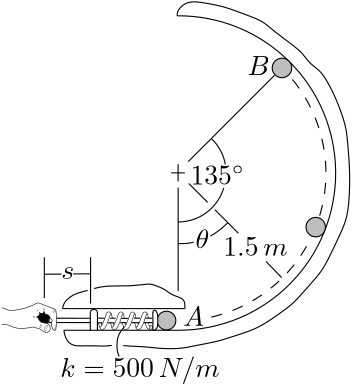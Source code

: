 <?xml version="1.0"?>
<!DOCTYPE ipe SYSTEM "ipe.dtd">
<ipe version="70212" creator="Ipe 7.2.13">
<info created="D:20200411202525" modified="D:20200411202525"/>
<bitmap id="1" width="1920" height="1080" BitsPerComponent="8" ColorSpace="DeviceRGB" Filter="FlateDecode" length="385202" encoding="base64">
eNrsnQdAFNcahdEYNdGnaQpYAaV3lCI2QEUFAVss2Asao7HEjr03FKl2QY1GEXtPbEk09tiw
Ui0pdkFUOu/uXFhmZ2eW7bTzvf9NZmfvTtt15tzDP//V0QEAAAAAAADIRYhVFE4CAAAAAAAA
AAAAAAAAALUD/xkAAAAAAACNUrly5c8++6x27dp169bVBwCojK6u7pdffvn5559XqVIFVxgA
AACglAP/GQAA4D8AdMwBAJpDT0/PGgCgMQwMDHCzAwAAAEoz8J8BAAD+A0DHHACgCapXr25s
bIyrEACaxtzc/H//+x+uOQAAAEoDI+SjlOytiYlJsQ3c3NxU3Ar8ZwAAgP8A0DEHQIh8+Sgl
exsdHV1sg7Nnz2pnZ2rUqIGLDwDa5JtvvsFFGwAAQIkjj7dcevznHj16yLCgyVukQdWqVVXc
CvxnAACA/wDQMQdACHm85dLjP799+zYqSlDcRkdHkwZ2dnZa2JPKlSubmprisgOAlqlevTqu
2wAAAEqWsuU/V61aVciCVpf5rAP/GQAA4D8AdMwBEKZs+c92dnZCFrQ2zWdC/fr1ccEBQPsY
Gxvjug0AAKBkKVv+s46ABa1G81kH/jMAAMB/AOiYAyBM2fKfdQQsaC2bz5988gmuNgCUFKg3
BQAAoGQpc/6zjpQFrV7zWQf+MwAAwH8A6JgDoJq3XKr8Zx0pC1rL5jOhVq1auNQAUFLo6+vj
0g0AAKAEKYv+sw7Lgla7+awD/xkAAOA/AHTMAVDNWy5t/rMOy4LWvvlMIP/KcKkBoKRo2rQp
Lt0AAFBefV15gP+sigXdl0G95jP8ZwAAgP8A0DEHJeXrygP8Z1UsaHoOtWw+E8i/MlxqAChB
KleujLsMAAAA+M+KQjOfhYYjhP8MKixff/01xtICpRaMPAjQMQflgLLrP9PMZ6HhCDUKLjIA
lCyff/45rt4AAABKijLqP4vLbvAOR6gi8J9BmcbX17dhw4Y4D6B0gt4fQMcclAPKqP8sLrvB
Oxwhrv8AlG9q1KiBqzcAAICSoiz6z5yaz2q3oOE/gzIN/GdQmkHvD6BjDsoBZdF/5tR81r4F
rZZ/p1bWViRwvQIAtzkAAABlizLnP/MOOKheC1qj/vMXX3wxdOjQPbG7kxMSPqankyAzsbt3
DxkypHbt2qRBpUqV8LME8J8B/GdpbGxslHgLAHTMAfxn3gEHtWxBq8V8pjO2rjb2nrbNfOya
dxOFQ2dbOzcba3tcxgDAbQ4AAAD8Z02Zz2q3oDXhP1NXuX///nfv3BEaTOduXFy/fv1gQQP4
zwD+sxDu7u5z5syJiYnZxxAbGztv3jyyEJ1KgI45gP+skPmsfQtaVfPZSmQ+23nYtJ7h2GGb
a6e9rXyOu3kdbNNxd0uvw23ahbvYuBQ1AwBo+jY3fvz4N2/eDB48GHcEAAAAcvrP8lBK9lbI
fBZb0H379lXdgla7/1yJISQkhPrMOfn5mU8efTh2IH3bRhLvj+zPfJScU+hCBwcH0/b4cYLS
4D9Xqlz5k08+wbBcoMT9B2dn59WrV8fHx6enp3/48OH9+/dk5tWrV8+fP09MTCQXWNIAXUtQ
ejrmbm5uycnJ0dHR+FdfXv1neSgleytkPrMtaHKBLc3+M3WVm/naddzRssvRtj4n2nr+7Ooe
7NJmrlPH6JaeP7e0c7eB+QyANm9zZ8+eJVc5MsUdAQAAACgN/jM17qj5nJ2fn/nfv6lL5zz3
cXvW1u6/Zk1JPGtj97xL29Rl8zKfPs7KzqYWtPiDAGjTf65UqVKVKlWqVq1arVq1z6p/VuPz
z2v97381a9T49NNPcWJBCfoPHh4eJ0+eTE9Pf/bsGZlZs2bNZIaLFy8+fvw4KSkpNTX11KlT
pBl6l6CUdMznzp1bqhxIAMro9b/Af7a2smlm7R7i7HvSvdPuVq2nOTkPcGg919Fzm6vX4TbN
utlas6pzKMWKi6l5qRdXlIJLkWhPEmL53olNyMsTeEveFRch58EWnRfm42o5ReQ45FqP5A4X
wn8CePaO/3RJrZR3fawvQcWzLihsvPw6dOjQsmVLe/tiCseMY5B/OfxnAAAAoGL6z4Q+ffvQ
tOes+3de9PL+z8XiWUurZ65Wzzs4kxDNt7L+17rhm1k/5uXnZzMWdO/evUvo6Dfcycu7s6EE
NqrNrf548nVe3uuTP6pnbUOXbAka20719XRlkH+5Gv3nSpUqVa5cuconn9SsWVOvrq5Bw4ZG
BgZNDIyaGhg2MTSo+8031ap++kllHVFU0qksb27+uDNvJPPA7mFkzzIM6ePwps8JLVej/+Ds
7Pzrr7+mpaXFxcVNnTpV3FNr3779rVu3njx5kpSUFB8f/+rVq5MnT8qbBc3bvxcv5PchxEu5
vddiurfydteZPi7fSgXfEG9KsPtctHHJlbA+wWsEcFozLbjLJA9O1k4qSQvX1m2aFVfQ9dtv
v126dKn8y+E/A1Dm/GcrG5GxbNva2u+Mh9tK52a+di2+b+65w7Xrb+0672/tNMBeZfNZzf6z
sIMsr+HK9+mCN5W7vErdK+R1VTXhy8vrPyt2QplDLGoltOPyfTkCrZT+ZiXx7d63r5+Pp4t8
rd+9e0duJTNnzmQvJC/JQvIW/GcAAAAA/jOldu3a9+/dzcvNzXz638s+Xv+1tHrWxu5Fb+/0
6LUZF/7IuHAuPXrdi+6eL4f3zX6UnJeXm52VRfTgvXv36HCEFcN/Ltuoy39++/YtUXGcKmrk
JVlI3tKo/1z106qN6+m3dLD1au3cwdXFxcHBytzS0tS8iaFh9c8+pw51jWpValav8kmh+yyH
CS3yn2E5lw/s7OzI7/DNmzccqzkqKoos379/v4b8Bzqq4OrVq9PT0+Pi4nr37k2XOzo6Ll26
9Pz5848ePUouJD4+PjU1lTS2lmc4Qtn+M2+/VTIJTLKPy32pcCef22jFxQS6eeYN1q5wU7wK
DAmeTjY1hNn+cFEj9j4L+c/C7oDUm8XtpCb959OnT9MfIcd8TktLI8vJDPxnAMq0/1xQ9tnd
pt2GFq2mOdm52Tj1dWgV6NhyYnPXcc3tO6qe+Vxq/GfRpZR8jP/TzNKEBOX8Z/6Di5VnbWXH
f5bYV86duVT5z77+w/p27yR/e2o1sy1o6SXwnwEAAAD4z0OHDs3LzcvJz3+3duq/zSyetbZ/
PWZIzvNn5H6dxyRFk2nm48eZz5/n5udn5+Rm5+RlZ2eTrnwJjeYA/7nE/GdqNbMtaOklavef
a3z+ma1pU7/2bgN6+Pbr5tvdq2NHD/fWLVrY29iaGZsaGxk1M6zj3/ybJb71tw0w+GlQ44he
DYe5fmNc9zM51g3/uVwRHR3NsaCp+Sy7rKjq/oO7u3t8fPyzZ88mT55MXtLk5/Hjx6empj56
9CgpKSmlEDKfnJycmJgo13CExfjPPD1uTr+W/WFWV1qpTr5w9573gxLNCy0Jqc+Ldio1VcB/
Zh+Dyv5z8Tup4fxnmhsmtqDF5vOBAweQ/wxAmfafqbFs19a2085Wrac7OnjZdj7Q2veke4ct
rq4/NLd2sBJnR6tSi4L93Iv4UQ7uVY67mNueffeQ+YSI+HJJr530HfY1lO/+VLAsVjn/Wcg1
ZV2o6ZqLdl7cXKqNtczmQgcrxx1G6iuRcQBCmxAtL3xeR+BECVvIRTuQejFWWg/wf7N06ceP
H1+9enXv8JzCdS3ffvLkptmzw3fu3Lw5aIzEZnr6Dxvsq+CwyWzDWWnzGf4zAAAAUL795717
YoksyU5/kPXr128n6r3o2iHn37/JzTo3MzMvN4f8lzGhKXn0P7m5OeQjsbGx8qyfKSVRgNg3
ZupZ8Cy7s6GouUD5iSL/meNEiz4pein6L/uz7NfC26XvFCyU2mfuOnXk2WfWWoqWS29NRrOi
3d/ANKLv855RLnP23Tx//vyJEyf2hHzP8Z/bfBvQt29fHx8fd3dnAxUsaOXMZ0X95zpf1HQw
a9LWycGjTWsfL2+vzl082nm6tmjpYGtnb2E2xM1sfV/jP8eZpMw2f7XE6tVSy2eLLa5MNVnk
V9+yfrEKlt9/Fi19cyaKqc3x5sw4nah7osIcomlRgQ76CkU7SrMFrZz5rIT/MGfOnPT09NOn
Tzs4ONja2tLEZrL1tLS0vxmSk5Op/0xmEhISnj9/PnfuXNX9Zyn/lP1a2H+Wo5Mvp8ks0wVm
fYJuUWoV4sWy/Gf6WlX/WY6d1KT/zLGglTaf4T8DUAr9ZxG2Vu0iXDxCWjh0tvVY4+IW5Oy2
3Nlzh2u3P9p5hLrYtlRm2EGJ5NgVFy/GSlW3KPQxC17w3Bk41TA4q0zlPgXDswZp51no/iRe
ouR1VfCKLvGXyCJXlX0wwv4zb3Ohgy1+f8SP/fAcpuQpkbkJ5ptLlZGlLCOzWfLb5Pt7NM83
W7T1reefPPkrNlDsPx88uGma9Pa9+g8e5t9J8X8HYttZafNZxdsc6Y+ckYQIQioLOcvHjx+P
yx0AAACgff85JTmeKJicJ5uzTlXKOqaTdWGqyGHOzhQtzM279TjnRkrOjeSsGynZNx7lXE/J
iXuSk5GVS95NTEySz3wu9Eh/PHlSyjdmGbvUkxVbsKKXwpavDP+ZYxaLF8vebtGK+PZZlv/M
v88Sn2BtmbM1Wc3Y9jRr4z+evMPzAQmWnEi8eW5DH/ri+5AtW4r85w6DJgR824bON7Rr7ehg
+pWyFrRy5rOi/rNurep6X9b8vHq1WrW/aO3i3Kerb3fvzm1btrSxsnaybPrTIIsX863zV1k9
mWN+ZKTR3gCDxDmmeWHWD+eaT/eqr7z/TJ1nttdc1I55X/xS8hUoJRZ0ZmamcuazEv5DTEzM
x48fw8LC2Au/++67iIiIFStWHDt27PHjxwkJCYmJiWSakpLy4sWL2NhYNfjPnE6tdM4xb09Y
jk6+grlYxRnTBW04TYtS5YT856K9VtF/lmcnNew/sy3orKws5cxnFTvmbm5u+/btY3fAk5OT
6WWc0zGPisIVDcB/ViD52cnfocuxts272jl429oUFsy187DxCHbpetaj9RxHxetvCNif8lQP
lizTxP1LpOQfBgUukuKtS5qXwpd+zlB4ivvP8txlODsjeZPh95/5mst4PEiRuwO3Afevw7I2
UVwBKP4RHLhnVuB5KBkyQcTG8w/+ip1S6D/HBI/i2X7PYcMGf+uu1E1x79699LZCZpS7rapy
m8uXGyLGcLkDAAAAtO8/Z3wU9YizExdmHtHJ+rVKzrOtROrk5ogGGXyfkeu28J3jzDSX2e9I
OM165zAjrfW8d3eeit798OFjcevecEfatS3ygzltuIazgOdbvP8s8UkJV1qe7fLts0z/mXef
OWuRNMEl0pyFm7H8Z6E0Z96dHRV7PfH6hoFFC4ryn10GfD9hUJuid8ysHR0af6Xwb2bjxo1U
v5EZJX5yiuU/f/bJ159Vqayj82XN6n1aWYZ977tkSKeeHk5NjAyN63+9d4jRP7PN0pZY7hlm
ZKZfQ/+Lauv7NX6+zOKfxebHfjCWx3+WHn6Q6yiL/OciN7ogHbpYFxuUHPHx8aKnNfLylBsm
VdG+0r59+9LT06dNm+bI0Lx5cwcHB/G7/fv3f8nwguHatWtkyikFrKz/LCPlSbL3Km37KuY/
C3fE5XmHnRYn5TUL+s9s60Ce8Qelyj1LrErh3VfAfybfuJytJ0+eTPaU/DgfPXqk/Y45fQxZ
TgwMDHAlAfCf5Sz+7BHh0mGbq7WdldiUpm6zjbN1+00tvA+2cfCyU8yC5jdxOWai9J8gORd9
KfOR41hKlNngIjOZWepPnJLXbt5bCXsjCtRDkvSfeVO2ZdXfkG4ueLByP9vDe9thnxLZm2B2
NyFBxiNHgrd/Wd8mrxiQ/jbmHP7rwanVRfU3rPn95zKb/3xWEjpyDZlyliP/GQAAAChB/zkn
cUHmUZH/nP93tJD/7L7wXbtF7zotTb/xSD7/mTc9l1UCQ7KKhFRrXnNVHv+ZZRdLOrpybJc/
pVh2/Q3pfWaXyJAsriHxCXma8W2afSzSu7Xqj8TEE3N0+PznLqMmTJgQECCuv+Hu6OjYRF9h
dafN/Ofm9Wva69X4X9VP6nz+yfTWdVKmmD0NtJriVq/ap1U+r1p5kZd+ygzTFwsswno2+OzT
SlUq68z3qZ+8wOLVcovfJ5rK4z8L1d8Yp8NvOHPfpQ04S0DJQctu0Pxn6eEINeE/7N+/X1RT
sZD79+9fvXr14MGDI0eOpA2mTp1K2hw7dmzx4sVz5sxJS0tTl/8sOOAgNxlNIEtaAf9ZOIFY
3vxniWXs7Dq+6qNS4yOqkv+sePUQEWPX7j58OCYmZsuWLWtWz+ijjvxnWnaD5j/L9RtQd/4z
2Si7A56SkkIv45yOeXR0NK4kAP6zvDhaeW53bbPAiXrRYpPZylY04zq2Wfdz7VuMaqaw/yyQ
2czrP0vk08oYplaW/yzoGRfnP3OTdWWWVVaq/nMxhrIS/nPxOxfLP2aB8LNEXP9ZcBOFbypa
/1lqoZz+M+cw5PGfUf8ZAAAAAJrxn5OTRPU3sp9G5f2qk3Vc5/HdWSI7OidLXH/jekr2XylZ
Nx/ljIn+4DTznW9QesrzHLnqb/AayILjB6rRf5aoBS1V0ULmdvk3qoz/zF+/Wsp/Lq4Ztw3j
PReugXdvV/2ReH3bQEH/mZ3/rDDar//saVS7c5Na+jWqfP1Z5Zltvn42zfjNLPNAN90qlStX
r6Izr6NecqDJ8wXmwd3rf1JJ1H62d/2k+RavV1iem2ymKf+Z8xn4z6XMfKZlN6SHI9SQ/xAb
G/vixYvk5ORHjx49Znjy5MmzZ8/IlPzTKKoPamtLpqGhoR8/fty1a5d6/GeJQYcEB4eSUZlD
LvtZVm1oGTliPJ1h6VIcMupvWKvLf5ZnJzVf/1lc81l6OELUfwagLPrP1E+2bWnd4eeWbRc6
c9+2EXnRLiObdT3j0XJic2uF3Vj++ht8/rP04y8C/jP/hVnGNV6+/Ge11NUvfmhcNfnP8g09
y3N7kH1fkTU6g7VgCRT+U8V/erlnlrMqpepvCPjP1r7+w/p276Sc+Sy0BP4zAAAAAP95DzP+
YM67+Len6yzeY+G2d8jTd/+KEghzsnJZ4w++fZ/bI1iUBT1o7fusnJx8ecYf5LVXBT1XrpfL
LZjB68yyGkg5u8zAgOJNybld/mby+s/iXZLf7S6uGWfTko6zXPU3fKeuYdff+N7bWg3ms9AS
tfvPzfVreDT+nx7jP89o881/U01ez7SY7lb3008++ezTSvM6ivKfn823WNWt3ieVK+noVJrT
pUHyAstXy63+mKSR/GfU3ygT5jNdopwFrWinee7cuc+fP09ISEhKSkpmIDP3799/+fLl9u3b
SQN7e3sbBkdHx9OnT6enp8+ZM0dN/nNB5zJWRl6UfKMtFWMZKJgBLeh4M/MXJdPENO8/y7GT
mvSfpQccVNqChv8MQOnxnwtsZkfrDltcO/zkau3AVN6wksx//qFZ93PtXL5TMP+Z8+QKa/xB
3vxnrqnJrv8s+YiJkDHJfVAmQcrO1bT/zFMVWSLfWG3+s+DBFneHYZ8yZtcE/WeZ55PzDQoN
NMizmDPiZJ7w+IOC36xo/MFTkXRelv9sbe3bvW9fPy8POb87eo/jWM3UgiZvwX8GAAAA4D9T
hgwZkpuXm5+Xv+7yMsMt3jbb/Qb9MvXf9OfsGguv32dO2JLVal6686y0qN8y8vNzcnPz5LEc
Jaods8cfZI8PeIdvHEB57GL2irijCDLW7OvX3Mxhge1yCkNL7bPs8Qf59plTtnnDHf407OKb
cTbNfslsnWe3Rm27nnhzX0EFDt+5W7njDw7yLswMbmhqrcD4g3QUac73Ti1o8paG/OevP6vS
5MtqNT+tXOfzT2a0/ubZFJPXMywC3XWp/zy/k17KDNPn8yyCu9Zn/Gcd6j9rLv+Zb/xBZD+X
PHZ2drwDDlILev/+/ZrzH9zd3RMTE6ntTP1nmghN+lyHDh2ibche0fK/z549i4+PJx9Rl/8s
rlohuZQvH1ryaWkZnXxBT0HiQxIdam7tD24PW7JXLlCbWXP+c/E7qUn/+fTp09IDDootaDID
/xmAsus/E9xWOPv84uYS0IyW4BBlPttYUWu6/YYWXofaOHjbWis8BCG7JFFRmQ2B+s/ituy/
Rxb9fVKgTD57IU/9aC37z9LFPCTXozb/WeBgZY0wUJRoXvgZWfnP/Jvgu+3w332lSprwlKlK
iBWovyH1zRa8/vjx46tXr85vFG9Ftv8swsPLr0OHDi1btrS3L+Y+N45B/uXwnwEAAICK6T/X
rl37zt07uXm5j9NedjkQYPmTt+0Ov077h0fc3H72yaXf/76yKS62x6EfnUN3us557x/+/lWa
qDRH3J275IPyrJ9Vq1giF1myCLPYci1qLjDmnoSBy27NM8Ag15yVsV3Z+yw7/1lgn3mrNEtv
rZhmUpsuOghmy/z1O4ZtOHfz/PnzJ06c2DrXt6j+hohm3oOK6j9bGyjwU+nKIP9ytfjPBGos
69aoPL311/9MNn4eaD7NrS6tvzG3o27idJN/55qv9KtXham/Mcu7fsI8ixfLLH6Tr/6zBIyR
XJz/zPkgzOfSwvjx43nznIWWq8V/sLGxIdOQkJDU1NT4+PikpKSnT59evXp11KhRI0aM+Pbb
b2kDQu/evePi4tLT01evXi3+oPzd8IIuKl+nn6//Kt2O00pWJ18eNyRP+jlggaEAeXKxBUo7
y/KfpbviUgM8cfanmBELVfeeFcl/XrZsmfzL4T8DUFb8Z2opO3Sy9TrQpuOeVs6DHaztC0xm
ew9btxXOXc+2azPfSQnzWR2o4yEPALQL/GcAAACgHPvPhN69e4u6oHl5d18leB8cabats+VP
XSy2eTnu7Om0q6eVaL6T2fa2nlEb7jzJy88TDT7Yq1cvdR+WYC2KUkxZ3OeSR1H/mfGVdfRq
fhLY+usX001ezjCf1la3yieVP6tSaY6n3tNZpi8XiPznT5n6GzO9G6TMt3gTZCWH/wyAGvwH
grOz88mTJ1+9evXw4cN//vnnzJkz7Hft7OymTp0aFxeXlpb266+/ksboYILS0DGH/wyA6td/
aiy3+L6Z99E23ofbeIS7uAe5uK107rDN1e+Uh0eki11rm4K8aPjPAGj3Njd+/Pi3b98qMVQ6
AAAAADThP1euXJlMg4ODRb3Q3Pz/0l/MuxjmFjvAbkfXpls6NInuYLPdt/XuflP+CEp8G5+f
LzKfV65cKf4g/Gf4z5r2nymfVdFx0K822L72EIcv7Ot9VqmSzieVdJo3+Gxgs9pDnL50NajB
ZEnrNGtUo7/jl8NafOlnUxunGmjHfxA9purhcerUKdLNSUlJuXfv3oYNGyZNmjR58uTIyMiT
J08+e/YsPT2dzJBmpbvnJ5VVrMqT1GWEFRdTs7KyyHf3zz//JCQk3Lp16+Lp6LGcRn0mzV6w
YPr06ePGjQsICOjXr1/37l3dW5Ttjrmbmxv5uUZHR+NfPQCqXP8pjt/at1vXwud4W98T7j4n
3DrtbdVquqMNc5UoCfMZ/jOA/wwAAACA0uU/EypVqlRkQTM8Tv3nYOLpTXG7N8bt3pfwa/zr
lPy8grdWrlxZiQFeLvxnbfrP5AdX7ZNKtatVJlGtSsHPr3qVSrWqVybx2acSS2pXr1yzWmWc
aqBN/8HZ2TkkJCQxMfHly5cfPnx4z0Bm0tPT4+PjV69ejcxngI45AOXy+l9QXsPByqGzXfPu
9s387Oza2ki8BQDAbQ4AAACo8P6z2ILu169f3J24fAFu3b7dt29fcWMAtOk/A1DK/QeKu7v7
3LlzY2Ji9jGQmTlz5sg14CAA6JgDUGav/3TMQY4pXUKZzwDgNgcAAAAANaAJ/1mn0FWuXbv2
4MGDY2JiHibEv/uQToLM7IrZRRbWqlVLB+YzUBlV/OdKheWgZSzR4VsCgBb8BxmjChY/4CAA
6JgDUGav/wAA3OYAAACAcoaG/GcAtAPynwH8BwDQMQegVFGlShVcZAAoWWrXxugtAAAAQCkC
/jMo0/j6+jZo0ADnAcB/AAAdcwBKCTVr1sRFBoCSRVdXF9ciAAAAoPQA/xmUaVxdXb/66iuc
BwD/AQB0zAEoJdSpUwcXGQBKFgMDA1yLAAAAgNID/GcAAID/ANAxBwCoi0aNGuEiA0DJYmFh
gWsRAAAAUHqA/wwAAPAfADrmAAC1ULVqVUtLS1xkAChxvvjiC1yRAAAAgFIC/GcAAID/ANAx
BwCoBWNjY1xeACgNECX26aef4qIEAAAAlAbgPwMAAPwHgI45AEB19PX1cW0BoPTQtGlTXJcA
AACA0gD8ZwAAgP8A0DEHAKhC5cqV69evj6sKAKUNIyOjqlWr4hoFAAAAlCzwnwEAAP4DQMcc
AKA0NWrUMDMzw/UEgNKJpaXlV199hSsVAAAAUILAfwYAAPgPAB1z/BMGQCE+/fTTL774on79
+iYmJriMAFD6ISKtQYMGX375JWpPAQAAAPCfAQAA/gMA6JgDUMrBRQMAAAAAAFRwrFhYFmJR
iLm5OelmmpqampiYhFhF4XQBAAAAAAAAAAAAAAAAkBP4zwAAAAAAAAAAAAAAAAA0AfxnAAAA
AAAAAAAAAAAAAJoA/jMAAAAAAAAAAAAAAAAATQD/GQAAAAAAAABKA+YWFsYmpkZNjEkYGDZF
IBCIMhT02kUuYuRShus5AIAN/GcA/YxAIBDQzwAAAEoQS0srY2NT3HwRCER5CmMTM3JxwxUe
AAD/GUA/IxAIBPQzAACAklPOllDOCASiPKtoY1OoaAAA/GcA/YxAIBDQzwAAAEpCPFsZGmn6
5tUEt28EopSGQUU5UnKhg4QGAP4z/GdQdvQzZAkCUWp/qE2gnwEAAAD5sbCwhHhGIKCfK46E
Jhc9XPkBUIuRy37p0KxZi1ZuXXsPDNv005u3qQ8ePDh79uzKlSv9/f3FbWxsbOA/A+hnBGQJ
AgH9DAD0cxnSzwCoQzxbGOKWikAg0ahCSWhD9UhoK1trKzsbhUM1+UDkh729vR1BNGVmCqGv
yWLWUnv7wtdkpoxKF1tbO1vFIYdcRiWpjbJhbWWl3T21olMHWysHy6Z2FkaOduYtnRxatW7j
5tXj532H8wt5//79xYsXR40aVUokNPxnAP0MWYJAIEpKPxMhoISuU3WT0M/lWj9bqaCBraCf
AdDWjx/DcyMQiArY0TMyMrbCc4QAqCAgyMSpuf3Q7m1mDGo5tZfdKC+Tsb6W84e0DBrTZeLQ
bj7d/K9ev52bm/vhw0exkD59+rSvr2+JS2j4zwD6GbIEgUBAPwMA/QyA1mjS1AS3UQQCUTE7
euQCqJJ8cLA1HONVf273+rO61p8tX8zq2mBe9yYBHZVLgaaSY+DggREREStWB0dERgSHrlm0
NGL+vBVLFi8JC18RETYvPGRWRMSC8PAl4atWhgaHhYVGRIRHhIeHhYauIHODB/crc9Kli4/v
5KmBkyZPnzwlkMyIY8rUGZMLg5mXeHfi5GnTA2d37dZdlU2zPUkCNZ3YS0gD2pJ3oXKKtL2l
6XdWhqOsDEZaGY60NPzO0mCkheEICzIVxQhzQ1FYFE4tDANImItiuLlhOwtT8XrkZ9iwYcrt
b8sWLuMG+Swb47V6jNu6Ce2jJnbYM9/30NJvjwUNPh0xbuaoAbMWBmXnELIJWVlZZEok9LNn
zwYPHlyyv0P4zwD6GbIEgUCUiH4m+HXrMXbi5HGTphTGVOEoaDBmwkTPTp2V2xz0c/nWzzSd
uEWLFl5eXt6SiJfQGS9JOjOQGRcXF2vFs6AroH4GQBXMzMxxA0UgEGW9o9exo7fSnyWXQWV0
DvMIoMEPnf/3ZF6tR3NqPZ5T68lcueKxqPH/kmcZjOooWo+C8sHOXvRA3LpNa4kIyWX+Gv7f
m/zL1579fvZ2YkJifn4aWZCf/zg//3V+/od8Ljnk/5s2hpE12NuXjQfr6LOWE36cvHnLjnvx
j+88SLn38PHdh4/o9O4DJlgzRe8+eHTnfsrhoydnzp7HrEeZ4yUy2EwSKo/JjLm5uampqTkD
1diclspJaBtG9460Mgw2+2ZEk7pjjer+YFh3rGGdMYZ1RxuQaZ2xhmSJ3hgD8rIovmemQxrX
XWr0zTBzQ/F6NKefqT53cHL+bnC/wJE+C0a6R4zzWD/BY+v0jrELuu9f1ufIikG/how+Fj55
zHffXfrrFvnhEfFMZHReXl5mZiZ5+e7duyFDhpRo7gn8ZwD9XPIxc+ZsEvCfEYgKop/F5vP2
Pft37N6zPSaWTOWJn2J274jdty1mn5ePrxJbhH4u3/qZ4uXlNXToUD8/v+6SdOvWrUePHj17
9qTz4oV0xsfHZ9CgQZ07K/OnjQqon0uQkJCQnTt3lsimye+qT58+Wttc3759N23adKgQMh8Q
EMBu4Mugoa27uLiQLdK/yKi982VohCcHEQiE8h09Cwvr4cNHRkSsoTFt2vTmzZ21vOf9+g2I
iopWZSwVJUp+WdmKjGObab1qJsysfPH7SpfHVLoiX1weU/niqC8SZztM6S1ejwJ60k6kJ4PD
VmVnZf91P27DltgZM4P9e48aPuj7/TE7Xv93IzMzITPrflbW3cyslKyMt5nvPmSmf8zKyMrM
ev/2XUpWVmZY2AqRDrezLRNKg/59f9z4iXH3kv/489r5i9f/vHTjwqUbl6/eOnD0dPTO/dt2
H9oac4hMo37ev/fwycvXbpMGNP44f/VBwtPpgbNF61HqeNmqmOhksmTBggULFy5s0aIFtSjJ
tGPHjqGhofPmzaOOJVtpK3djFvnPlgaDDevWr1+/QT1+9KXR0yOT/o3qBFgYitejIf1M/724
t2vfe8h3Y0cOmjy004xBLRcMar5yhOOGCW13zfLZv6D3kWX+J1YOObdhWsTCSRev3CCyOSsr
Oye3AKKliYT+559/lFP7sqUp0WlkWpr9Z+jnCqufPT07T5sWuGjREjIl8xAe8J8RFTYqrH6m
vui4iVO37947f/68xUsW01iydIlQFLRZvHjBgvn7jv4yduIUa6Z4NPQz9DNHmnp7e/v4+BDx
Rg+f/fukydVkCX1LnD9MZshGyQc7depkreH85/Khn0uKjRs3pqSkxMXFlcjWJ0+eHBgYOGDA
AE1viKhi8kWk8EGWU81MpuQ8EI2tIfF8+vRpsjkyVbuENjExK//39/kXU/PzE3arvqoFF1KZ
v3+mXpwH1YRQdzgOW7h6QYBjWfOfiXA9dOjwqVOnSURHb6EzJIiK1uaeR0auJRtVJYWDXAyV
03X+AweuuHd0zn/H5v59dN6/x+eRKZ2RirlPj9A2ZDr3v+NLLu7p33+gteLPT9EBQYIjVmbl
f4zaHtWtW2+P1p6udi7f9R9059LZvIyUnJyUnOx7OWlXs97eys16mZednvMxPS8nOyvz7d//
XM/PfxcRESReT1nJ3yD6+fbdRCKJL125df7Sjb2HT8Ue/HXTjn3hm3aGbtgRGbUrdOOOsI0/
b9y+jyzfc+jkuYvXL129fe7CX2L9rNyYNWL9TKXy/v37r169unv37qSkpNmzZ5OFkZGRycnJ
u3btevDgwaZNm8S+pYr5zyMsDUYZ1a1fr55F/Xpm9euZ6Oub1NMnU4t69dwcm3k4O5Hlxnp6
JoVB5s309PT19AIa1wmwMLLWfP6zvb39qTNnZiwOHjKw/4Du7r06WHVv3XC4p8H8PqZrRjoH
D2s+e4DT4hEdty4I2BY0/datO0Q/Z4v0c05ebh6ZEglNszguX75MVqVGt1Ms0opVZSXlP0M/
V0z9PGbM2Bs3bjyXhCwZPfoH+M/wnxEa7sTx9ekSYkvw0KCfx06csj0mdvGSxSuCgoqLlUyI
5pcsWRJ7+Pj4ydNEug76GfpZCm9v765du5IZR4ZmDM2bN3dycqJFNpydnekSMaQZ+U36+flp
J/+5HOjnkjWfNZe0IJuWLVtqQUJTYUyl8vjx46l8JVMyTzUteZfM0zaa+KbE4pmidgmt9L2G
XHoXLVpy7NjxkJBQMl8BpEvJC5WCcAqYHxI6yVv9a/aaHKpB/7Not30mhYSulogpXvLvYcFH
Fg51EmzDOTmsT/Fui7U/k32EPyiKojUzhyPxbsGpcxm6gPsp7g57TxEvnz/MRVH/mb1X7I+X
iP8cEDCSqNaYmJhu3Xqyn+OjQnr+/AXa+UfRvLkzFe3z5y9UIYXDWAllR/5PehDPkv/JV5zr
F6739e8nXo8C+pl5Dm7pqsXP3j9eEbywXasWrW1t2liZTx7c5/bZgw//Onzpt813ru28d3nH
lZMb/4s7m/MyMffDs+y0fx/d/fP40c3PXt1aEaT883TS3l2xbdSin8dPmBR3L/lPUdrG7T8u
/LV+a+ya6BgSP8UeSUh+/C79fcrjv2MOnFgTvZssXLdl9+/nr12+FkdU9MPEvwNnzGHyXuyU
1s/0IUFXV1dyuyd3YXJQvXv3vnLlyr1798h92dPTkypeIgXJ3or1s3L5GzaF+c/fGenWq1fP
TF/fWF/kPJvW0zfU12/bvPkQ/z5jRgR0atOmsb6+GWM+Ny30nwnDG9fVjv9MNBj5Gc9fFjp9
3sKBfToO8LIc2KnpAI9Gk7o2WTPacU5vk3E+TeeP9Aid/O3moFnxCYki/ZydXZi+kUtekimt
ZUdWVXH8Z+jnCqifyWU7JmY3NZxv3rwZGhpGJDSZknm6kLyrtJbefFm0hsubNXufnXYs8fnz
K5tLj/+8O4FzS5Wt80XNRdkjsaL/XpAWJ6LlGjA5ZYTQnpSeTlNsgrRw0X4/qJz6zxVcP1Nd
N3bilB279yxZumQFISioYMoblKCg5StWLFmyZM+RE+MmTVUi/xn6uXzrZ4qXl1e3bt3IDPWW
qdVsb2/fuXPnESNGEOFB3iXbYr/r6OhI2mvNfy4H+rkCms/akdDt2rWjwnjx4sW8DWbMmMFO
51D7N8XO3CD/WC5duqReCW1hYam0+Xzjxo3z588T/UymZL5UW9BqkS6a0j+lKEtWdf9ZtAZJ
C5dvt0V+r+L+OePrindPZOFKW9AFTrLkyn0mFe0SNYfZFjTzkYIGkpuQeTiM/yzogcs4LaLz
UPRB0dbFHrIc3yx3D0s2/5mqViKViUaQfjcoaBV5t1+/AVr4R0FkM5XxZMq7M3I/CKngX9tp
/nP/gfFJydl5ORlZmWT6+sZfb27fymEqy2Xn52VkZuQwnTbyMv7i+cSrl5iWGWR67uLlvv36
i9ejqH5eHrwkNfPZ3r1RCyaODOjStquD4WifFluWTdi8alzQvIGHdy8+czQ0atWYSzFB75PP
5Wc/Tv/7+u+x4WGrfrwbf2bZitllLn+D6Ofbd5OofiaqeNOOfeu2xhIV/e+zF+/ff7h8Pe7V
67d37idERu1av23Pxp/2/vHnX0Q/n794/UHCU3Xp5/bt2x85coScNzJPJPSaNWuI/Fu6dClt
RtQ1uU23atWKNlbVf7YwHGlQt169eqaM/0zCTF+/gb5+D58uHVu17Nej27D+A/TJwnr1TPT0
mrD852EGdYZbatx/buHqevv27Y8fP4au37wqYs3wfr4+rU37uxsN9Kg/tZvVzsmdlwxpNtHL
aHIvh03Tex3cHvn076fkX0F2dlauJFlZWURIk1Wp8QdDnx8UUm4l6z9DP1dM/bx7d+zz58+T
kpLGjBkrnRRNllMLWqk7V9Tl54mJic+fX46qMP4z9UUTdrMWzruQKlOii+3lUuM/707gHEIp
CXImCx/zlD5XBc+BavVElUf/GfpZ7D9vZ/zn5YzDHBwSsmr1ajKznGVEM/MrVq0OIe9SC1rk
Px8+Tv1nW6X8Z+jn8qqfxfnPfn5+ZIZ6y3RqY2PTr18/snzIkCHfffcd2QcnJyey3MHBQew/
E2FG629o1H8uH/q5YprPWpDQ9EhllEARZ3doQj9LPzao9gcJlS6+MX36jJs3b4pfknmyBP6z
VkLkQKo/61WNDja/YcvebaX8Z5HhLJG6LLktiaxjWSuXzB5n3GDWaiXfVY//LGGVSx0767iK
9Z81m6CuuP9MVWubNu7iJewn+IhwOHTosCo15eSvnkc2RMQz0epkB8aNm6C1RwhtbJj85/4D
k5IfibRBRgaZJi5adEZX994PPzw/ejTn40ey5MOb19f3xmwLGDTuf9WPLJhNlmRmiJZfuHjF
n/Gf6XoU0M+MDgyJXEXW9CDutxsntm2cNmiqn8PSwW4/Lxy2d/20mKhZt6/uivsrZmvw96fX
T3obfzgvP+nN4zPHNkyPWDH62cvbIUz9OqXzN2hKBtGHX3zxha6uLsfHE79s2rRpzZo1GzZs
aK14LTVp/Uzr1xE9fOHSzd/+vLZx+34ilXfuO07O5METZ4PXbjv8y2879h4VJW9sjd34056z
565euHyLqOiHiX8XPD+ogn62tLQkkpjI1/Pnz3t5eREhvWrVKqIeg4ODc3JyZs+e7enp2adP
H3J3Fhe1U9F/HmFuENC4Ds1/NmHCjMl/9nB06untNW70qN6+vvX09EzriapwNGFSoAv957oB
mvefR4wcmZmZuWrJ8tFjxs2aMX7CcO+xvZpN6mk9ztdksb/L4Tnfrv2h7cqhLmvHeBxYOuTs
1sVX92zPePeOCGY6fgqd0hn6IGGJaEgt+8/QzxVTP48ZM5aaz+Jqzz169Fq0aAmZiitCUwta
2p0uPjZfeZ54fBqZaswcLmX1N5SyDYvM3tLiPzN7FFv6vgvR6S08P/znSmRQk8Xz4T+r6vpW
ZP1coOsmTS3If165ctny5eFr1m6I3ha+dv3q0LAVQUFkCVkeHBoWsW4DWR4WuYYsCVq5kuY/
F9TfsC2T+pmm5tLKCbz6mTagRwf9rET+s5+fHzlv1HwmODo6krPt7e3dv3//iRMnDhwoKn4o
Ls1BcHJyIntIlIkW8p/Lh36usOazRiV0u3btyJFeunRJTvGsXv0sXjlHKoslNNkx1b+Cpk1N
lbvLhIaG7d5ddMsmt0gt3CXhP/PasGXDf2bvtiKZw7KsV4lTIfZ1izW3JRpIrZb9rkyrX+4v
QuKc8KRtF22xOP9ZubxxDfrPRLVGR29hL+FUkKMCW+1jqRBJ0rGjFwl//wFjx06YP38B2UpA
wEi6S7t2xZCFJGgbtrwvNpo2NVHFf85hinElr1hxQkfnZI0aJ2v971bXrpcXL1ze1uWHajpj
a1QeqaPzy4ololGMMzNU8p+ZcbfDIoPz8jKexJ97e/vQqZAxewJ73No6/b9zG98mnnz336Wc
7OS3Ly6f2bXg97VjXl3dlPfhz5e3dxyL/CFm06zcvFdrIsNVyd+gYrhu3bpVq1Y1NDQUUtfU
oK5WrRoddkQt+RtXr8fFJ6TcuvNw88/7Izbv2n3wF6K+9h87E5/0KD8v79HTfzft2Ld2y+6N
P+29eftBfOKja9fv3E94onr+Bp1OmDDhxYsX169fj4+Pz87O/vXXX/fu3UtuykQEJiQk3Llz
5++//54yZQp1L01NTVWp/zzSwmCkQYH/TC1oUyZM6tcf7N93ZuD01vZ2Bnp6ZDktvsGqv6GN
+s8bN20kv+G5U6aM/+67qaP7zxreccHQ1gsGOszoaRsW0OGXhQMOzfHbO73Lobm9fgsefTl6
1rng2an//puXn08EdG5e0fOD4oFUyr3/DP1cYfUzLbIxePBQ8ZJFi5aQJWTK8ahv3Lih4A0x
8Fji88RjgUwWtMZLcJQG/5kxPxVNGy7eU9W2/yzqU2jRwlUyK1vWudJe5ZDy6D9DP3P85yDG
bQ6LXLNp6/YNW37asGXbmvWbwiLWrt0UJXoZ/RNZHhoh8p8L8p+V9p9Lh34mH3d2dpYe/IVt
NdOkXBVLcFQ0/Sz2n2n9Z3aFDXo+R4wYMXv27E6dOpGvgPMW1Q9a8J/Lh36uyOaz5iQ0fTZQ
KHlDWjyrUT8LiWeOhFb9izBSauTuHj16bd4cde7cue7dv6UhfqmC2hEj1mN8woAp3yYWbOzP
FSmTAlFX8IyYSCBJSZd5BeMIFjbgPtPHrXLGKTLHp4IWsFbJ3m2h5dz9FL/L2jceaSphZhYa
ueyCwCx/ssCuLHhXwgLlr6LMa8YKlU1mModZ70qsNlRWrnJx/jN7zWL7V8B/5i/BUVz+c9Gn
+PKfxe+qw3/mFOsW8J/pVgr9Z4HTrp0/PSjiPxPVOn066fY2JRqVjtxNlkRFRZMZ+tjguHET
VBzTRChpRDroY4Nkf6TfIqJaThVtpGAJO37/OSjoeKVK13v0uObn90eNmqt0dEZ/XX19T5+w
zh4BavWfwyOC8/LfJ986nnptx4Xw4ddDBmbf2Jj37lxe9sP87KS8/H8y39+7d3bdqdCBj2Mn
5t9Y8++RuUdDh505GJKf/yEiItRaNP6F8vqZ8PXXX9eqVYu8JCpRX1+/Tp06urq633zzTc2a
NcmMkZHIAjUwMPjss8+IklSHfp58My6BSGJy6j5mZP6871jY5p1EP2dlZZ/+4xJRsDfvPCTT
Q7/8Frbp520xh9+/FyWZJz96cufho8CZKulnc3PzXr16PXz48OjRo7///vuBAwfIXTg8PJzI
V39/f3L427dvP3z48IkTJ44cOUJENWnZs2dPmsWhvP9sbvhd44L6G6aFFrRZvXrkVA/y7ztp
/Hizevqishv6euJRCE11dUX5z43rDLcw1LT/fO3aNSKAt6xfNzpg0MxxgxaM8Fw1ovWi3pYz
ulku82++d4rXsdm+JwK9fpn77blV351fO+nqtpCs9x9yWE8O5hVCcznUqAmHDx++ePFiMi09
/jP0c4XVz56enWnNZ46QZuc/s21qcY60XDHtuMh+nlZYBTrx+DROXejLUaIEaRGF2dGijxSS
eHwzq6oGT4UN0WcL1l/0Lmsh2wZnFQCJuswaYJGxx9XlP7OdZME6G9y+g4TZK5//LKH72XZ3
bALf8oKaFUx3Q6ze2X0NzsDlrBoXRZsu2Gbhzgt0VQoaC3YWJHssrA5LcR/kycoW9JkLi2kr
2I9jmrF2qfDbLPyCWKthnXNp/5l/c7L6cXynNLYE/WfoZ97857DItZu27ohcvzFy/aYNW0Se
88bobWR+zcZNZLl68p9Lh362t7d3cHCgL4mSJPN2DM2aNRMfkY2NDXmp4j2xoulninj8QbG3
TFOgyTpHjBgxbdo0JycnWnaDjdb85/Khn7XD+PHjUxSB6E91iclARVDuZyMNOfklUnxbXDRP
xtaJhKYNSEvSXultGRopU3njuTBKVOFgRESReKDagMoM6SQHluBhVI1Y/LAlDSNjCEWCRFK6
FLRlvSUWVxLl4yTfkvn3d0btsJUk1TNUiEoKuaJmkjKVHgLZbUnTWzLHg+PcMi/nL+BUkxC/
ZIzNBQvZZizjRXPcV4FkYMY4lbB/WeYnZz1ekwve4s9/5uw2x6nmGfKPnSnN8mYl3VfJQspy
+s8S9Zb56z8X7Q9nnETprRc/DiDXNpceO5JzjAsWzi/akES16gJ3mj3uoVBtEC36z0FBq2gh
OyKVqVom+pbMUM2sCf0sHrSFbousXLpgHVHL3br1pKOKR0dvkT+BhFwSVfefU1atOqyj8zQ6
OufDh1cHDlyYPTPu1C/krV+ClgzS0fl15TI1+M+MDgwNX0muGck3jqRfjb4S3v9OyLd5cevz
cq7k5SXmZSZlZz3Oy3ny6v6h38MH3lnXN+PE1Kcxo89vHpV8Y09eXm54+CrV8ze+/PLL2rVr
U+POoLFBwwYNGzVq1Lhx4/r16xsYGBgbG5O3yEzVqlWp/6x0FgfVzxN+nHTjdnxC0mP6d//j
Z86HbNgee+jXnJzc46fPP3v+kkwzMzOP/vr76vXbD//6O1VlyY+e3nnwaMaMuUrrZ7LbXbp0
ITfcqVOnkiP19PR8+/bt1atXW7Vqde7cuezs7GPHjrm6usbHx//9999E05I2RP8kJCR07NhR
uUMW198YwdTfsGCKP4uqQItMZn0DPb3hA/vPmzW7uZlZI6bshlHh+IOF/rM2xh98+vQpOb0P
HzyYPGnChFH+M4a4LRpkN9Ov6XDnr8a4/i+4Z+P1/S2PTPE8Ftjp1BL/PyLGp1w6RevXib6X
3KLnB+kThWrM3yCiUSxEi/UYteM/Qz9XZP1MZXNoaFix/jNpo6iQFnnCYs9ZyhZmHOnERHZd
aMaLFqdJM5byc4X9Z8ZelnCVGU+7YLXMJorepXZ3cbWp5fWfi0+F5fGf5fNUWf4zN9eFv8vA
VumMn0wosmQluzALLiSw/WdOrjWzS6kS9auFuyoF/irvbjCdI0lXXNJ4F/4gb1a2oP/MPjr5
+3EF9q/4uxBvrqBDJD4nkl08nk4c/+Zk9+OkTlQJDacI/cyb/8z4z6ERazZt+zkkPHJ5UFBw
aFh45NrgkNAVQUGivOhtO8Ii16qr/kaJ62cHBio8bGxsyNpsGOhqqSYhhyb2n6GfFc1/9vPz
I+fT0dGRnQJNTu+oUaPmz5/v5uZG85/ZLjRpr53xB8uHftYOw4cPl85YEIK0VJdz3qFDB5qb
IQ+kJWlfpvUz3W6xCSHiNqpUCFfizkWfGRSC/Syh0g+gFZnMXJ0pKA6lPyWhl9jr4c+F5n+U
T0KyCotebhqAjNpuUnvC2s8FBRpKWGZz6zNIWsRShifbWRVMPGYbpELzXOeWP/FY0H+WVVaC
uqmSpjfbnmXZzszhsFuKrFr5/Ociz5Z3t1k+s6CjS61ggbRt6qjzfJZnZySte7Ja0V8QWB67
YHZ0QR675LlSvwWtiP8cExOza1eMjOcH6RAqmpDutFSd0BDhRD+LxbOiw6moIf85OPiIjs7j
des4g8YfWzxvsI7OyaClqvvPtO5cSCjRz+8e3zjy7vL6+1HD70b0fHdqdlpcdOLVXY/un01P
T8nPf5b59Gx87OS4Db0SovrcWt8nLnZK2qPTZNNh4cHiPBDlxHODBg0+/fTTxo0b0wwHMlOn
Th2yUE9Pr27durq6usbGxvSt/zGQGRX18/gJk27GJdx/mEzP572HSWEbf47eeeBjRsajJ//8
evbPpJSnWVlZW2MOh2zYcevuQ9rsYcKjuw8fz1A2f4M+Hblo0aI//viDZnqTA3n58mVwcLCP
j4/4yyVa+ueff7537x59zJC0JCqIqFwlOkdF/rOFYYBBXdEIg9RbZmYM9PRaN3MY2LvX4D7+
vp4dyHlvqq9vYWBg1qCBka6uCfWfG9Udbq5x//njx49U9/51/fr4cSMnDnGfOcB+ei/zKX6N
5/johw603DnR49gcPxK/LPz2/Jb5GR8/iEbrzsmWzt+g8+oSUQqN360d/xn6uSLrZ+lSGwot
lK/4RlHWMdsWFvnPEn4ypz23jdz+MzfXmmWD82yCL19ac/5z0+IKaxTvP0smJ8tQ+0Wrki6J
LKu8M3fkQSnPXFZXpfjGAscu31YEDlDQf1agHyfq5iQkJIg3UbQ56Y4bu5fH7ToJb05GR4zn
g3yp8toK6Gde/zksMnLz1h0h4ZFkfrloFELRoIS0LvTGrerxn0uDfib77OjoKK7tTGbs7Ozo
lCJuTEsTq+4/Vxz9TOncubOvry+t/yzG3t6+U6dORF+NGDGid+/eLi4uZKGrq6uzszN1obXm
P5cP/az9FGgyY12aID8V9SZviHWs9o+U/HMgm6ZPCMrWz6QNaanKQCpK5D+r13/m13gs1SEh
KliCTVrXSWohSSXGWsKzRa6VLVkxQ+Dv73KUQeMtJcd6GE1KC3EVFHeLUuUg+PxkjmHLbs/v
A7PMZI53LWmcFuUGyxgFj89/Lm7ARJbnzLOHUoP3FRjFBZnAiuY/S9nIkl66QE51U77saBmD
DBZTMYNVL4V8pOj88H1BkqddchMy91Yb/jNNz6CF42hERq4VP6lHhDRNsdCQeifrpyKZI6HF
4lmJTasn/5nxn59s3EhkQc6HDzlE0n38SOaPL1so8p/Vkv/M6Oew0GCyppf3Tr6/uuHh1uG/
L2p3eWWXP0L6b14YsO/n8H//vZuX/yrn5eX0K2EJ2wb+trjNhVU+/55Z9vHFpfz8vPAwkX62
t1NeP+vr61epUoUWfzY3N2/QoAEdi/Crr7768ssvyTx9iwjOWrVqff7556qUgC4cP2USHT+F
SOiMTFHFs4PHz6xat+3E2T/ff/iQmZX14cPHU79fCl77094jp5ghObIexIvaP0h8GjhT+fFT
yPF6eXmRXvOsWbPI4XTo0IHo5+vXrxPNfOzYsdevX+/YscPNzS0pKem///5zd3cXfTVhYbdu
3WrdurUq+c8B5obDG9ch59mU1tYQldrQ19PT69+r1+gRAUb16nX38hrk37ddC+dObVq1trOz
bNTQmKn/PKRR3eGaz39OTU2l456QLyI0Inikv1vgoGZjOtUf30p3cbtGEb6W2/u12D685e6p
nicW9bp+aHNuYfKGpvWzuMbCoUOHihVIWqu/Af1cYfUzb/4zr9WscP4zf8JzkS3MrcjBKtYh
kUGtuP8skfDM9pz5NsGTL61N/5nP7JUj/1namZRW9UWSXjqVheblChavkFg5d5dkdlWkd0Pq
iArTiSVrdxT7QenaJsX7z8X141jrFO1Vwm5W30eWOSyQOFRst1GoH8f3wZKs/wz9LJD/HLlp
247VYRHLV6xYERREg8yHRa7ZWFj/WdX851Kgn+3s7Ohod9aS9TdoUQ6C+C0y36xZM3WMP1hR
9DM7/5nM0LRnmgVNRB1RuUSZkLPar1+/ESNG+Pj4dOvWrWPHjq6urtqsv1E+9HMFt6A1IZ5p
vgo5zJ07d8qjtGWM8a0c5HsvVj+TNipuRYn6z+r1n/n/Zs0WEpIaplAnSEoLTik2mTKGU8mZ
Uz2MvivxrFax/rNiy1Xwn6XNTDn8Z27xDTn9Z3aRB26tDFk2LI//XHzVYqkUX27IyDqWXnOx
g/Sx91+6HEdxRyczkVvIsTco7vCFxx+UafvzbFSr/jMdOJuE9BOCVMSSUPvgKZyt0CQN9sJu
3XqKH2xUNFSt/5yRIXpgbdWqI5UqPY6I4FxljsyfPaRS5V9WLCFtMjM+quI/U90bHraarCTz
+a3ch7vjoobETnQ4GNjq6PI+24ImHN0b/eyfB3l5aXnZSblP9ifFjjoxv/WNjf2y4n/OzIgn
nwoPDRbrcKUl9BdffFFUf8PAoHHjxo0aNTI0NCTzZIa2ofU3TExM1JG/MfnWncS79xMfxKdc
vhb37Pmrd+nvYw7+snLN1q27Dh499ce23YfI/M79x9PS0p69eHXlWtzDhJQH8Un3Hj5WsX4d
oWfPnjdv3jx69OiVK1fIzffs2bPR0dHk3V69epmbm+/Zs4dotpMnT54/f/7cuXNk2r59e7Jc
lfEHxfnP5kx5DRKGenq2piYTx42dOG5c57Ztu3p2GDl4kH/37laNG7d3dh7cq3cLSyum/oZu
gEUTTfvPpL8g+vllZhL5e+ny+YB+7hP6WE3tYTy9U+MVnRqu62ESG+D8ywyvY/O7HVzY/+nD
W+Rnn52VxRbPuZp5flDRX7LWxh+Efq6Y+pnWf+YMLMjrPyta/3nzZX4pLi6vUVD/WWYespL+
M7vgM3u1/KnO6vOfFR75Tn5PVdKeLbJwJYpg8PU8YmX6olLFnwUScaWKbwh1VWTbyLEJEiWR
uW/J8p+5Rn1x9Z+ZAy+2Hyc+M6IZ0UfE3whrf+T2n4vdnFA/ju+DJek/Qz9z6z8HBS1jfOZN
W3eERhTkP1PzmY5LuHHrdib/eYWK4w+WEv3Mqb9BjoLW37BloG3IS2qKQj8r5z/T/GeaQ07O
dps2baZOnTpt2rQePXr06dNnzJgxQ4cOdXV19fHxCQgI6NChA9midvKfy4d+rsgWtIbEM+XS
pUvF1j+hmeoyhvkuzfpZofG7SyT/uUj8SIoTWc+1yZQxQk/VFVPTo7j8Z7mXK+8/81i7Qv6z
QA6zavnPxRTZEHpLRmPhAfjk+vEIrLlY/5lrs3May9gHBf3n4veE46IL+c9CFbCLHclR0/6z
ZLLEgm7detAhs6dNm04f7qNDaSv6BJ9CKRziMVzIVohypsX0yMLIyLVKrFDR8bs5/nN2Yf7z
MR2d3xo2vDd27OuzZ9MePbp1+MC24QOn6H8xXEfn1Oog1fOfqX6OCAvJz8/L/PAo5/Hx+7vH
/7G6R8rBaWn3Yl4l/pn66ml2dnpO5uvc3L9zPl5IPBF4fInnzd3jct6czcwS7Wro6mDrwucQ
lXbtvvn6m9q1a9Mk5zp16nzJQGbIwpo1a1LP2cDAoHr16moZf5DWr0tMfkL2//nL11f/uvPg
YfLLV29+v3Bt3ZbdKyK3rImOOX3uyouXrx/Gp1z5K+75i1eir+Px36L6dTPnWqs8fjfRw0Sv
vnnz5tq1a7du3SLCLy4u7sSJE/fu3cvKyvqL4dGjR/369aONlR6/m+U/16H1Nwz19CwNGnu3
bTN/zpwZU6e4km/O1NTWyMjSyMjD2am3t/fUCRN+HPODk6kp9Z+1kP/8559/EvVLDjwnNyc7
J3v6+K6DOur+6Ks/rcs3S7p9Fd6v/vZR1ocC3Q7O6nRu16qcHJFIZidv5Irkc0ESR3Z2tnrH
Tymd/jP0c4XVz9RYHjx4qAz/ecyYsdLDFMoMXlOXGfiv0HPm+s/F5T8z7rGc/nPRS4mtaDr/
WWaxBfmq/Am4jnyFHQrTXYSM3+K6MxIj4rErRXNactdc7NqEbGQZFUKK9Z/5OlbK1irhySNi
im+IP0I2xLa71ZX/LNyPK235z9DPPPnPy5aFRqzZvO3nDVFbwtesCw4JDVq1KjgkLGLdhg1R
Wxlfes2y5ctUzH8uJfpZevxBMewxB9U1/mDF0c+c/GdHR0dySlu0aNG9e/eFCxfOmjXL09Oz
bdu2rVq1atmyZZcuXQYMGEBU0JQpU9zd3ckWu3btqgX/uXzo5wprQWtUPIsPk2hjoRT0du3a
UY2t9mEitaOfTUzMSrj+s5RUkJZPVDPsllQOMoo2FyNj+LYosDM8wwXyKU8hAcO3XGYRM1n+
M6/TyFP/mZvcK+F/8tWIEKj5LCt3l8cIFfKE5TFI2XslXFlaDr9X0/nP0o1lnpPiE7+5m+Op
p8E+TFnFsUvMf6YSmohVzpDZ9EFCujwqKlpDEpo+wNiv3wDxaCkrVqwk24qJiSEvlVghuSSq
lP/MDAnx8e+/kxYv/tPO7piOzrk6dXY0sxtVo9JIHZ3lLRx+iwx5+88/dMBiNdTfWLVK9Af0
t0lp9/Zf+mncxc3DU29tys+5k5//Ij/3Qz7ZSEZqTubTnOxbyedXnor0v31iXvaHq5kZIv0Z
GrpatB47W6X1M5nWqVOnatWqRkZGnHepg0eV51dffVWtWjVVim9YS43fTU6gyMPPyn4Qn3z1
+p3//nvx/OWrB4kp/z1/+d+zl1ev373/MJm8S9qQlkkpT++qnL9B9DM5KJqPcf78eSI5XF1d
582bl5aWtnTpUqKoiXZ1dnYmivfMmTOkMR25m6pupf3nAHPDYUz9DUM9vdYOzfy7devT1W9m
YOC3XbzrM460EVMO2kRf38nSsnXz5s3NzU10RQxtVHeY5vOfw8LCyBnOyMyg6nfRFO8+rap9
36H2NK9ay3vV3Ty06Z5xToentd0T2O6vA2vy8kUimQrnHCqeyf9yafpGwUOIalRQRJsR+STP
6HJa9p+hnyumfqbecmJioji3mTP+IFlO3iVtSEuli29I+8lc/5nHB2bSmCX8Z6mCHgL+M13b
5c10KtNqVmP9Z95awbKfspTS57w9CGHLV+y1yrIrZTrGbMHPa2JLLZTRVVHIfy4Yq08O/5nf
fuf1n6XHf5fdj2O2e4EpvsFKtL5wIZVnIMJiB+6RvTkZ/TjpD3LHiC8ZC7rC6mfp/OflZA+C
g8PXrFu3OXrT1u0boret2xRNppu27li7MSokPCJo1SqaFK2G+hslrZ/ZJTikNYl1YfENcf4z
9LOiCsfX15ecXlrzefDgwYMGDZozZ07//qI+F/X5yVuOjo5EipDGHh4eZJ68pZ385/Khnyum
Ba1p8UzZuHEjHQ5GWsqSA6cDypA2at+udvSzhYVlCfvP/AMZ8ykEPtXEUVlyPcbFN8xfQpH6
4gyULOg/S+wnV8PEJhRlOHMH3ZYht2T4z/xJuQVVMoocS8kSwcUOfsc1PCXye5kx9dh2q9dk
sdVJqygXOZ/itziOKO9uOw6bUmSxcgfR466ZNJhUsA8+k4qaSQ2tKOw/k33gFiHh7CH3hBT5
vZOKDl/wkHnPlYxkafYH+XaG/SnJIRc5p1firw/M7kl+d4VHLeNcqcd/ptG8uXNAwEgiaMlU
XMJOPMqJhiQ0HZ9l164YuhUim8mUPrdIZsS7ocgTkYr9tZ1KR/9+AxKTUsg/bvrXaPqgbOaL
FylhYX+5tFj3zRfLO7T6c9O692/e0LeoaCAzf1643Ne/n3g9CuhnRgeGBYueH8xOe/ox5dTF
2Jlno3/49+a27OwH2Tmvsz6k5xK58vFD7vt/cjPvJl5a/0vUmNtngnM+3M7K+I98KiI8XJQH
Yq/S84MmJia1atWqW7cux8cTt2natGmNGjXq1atnrcLDg6z8DZF+Fo/fTU/my1dviGC+9yDp
zdu0Bw9FcvrFq4LzTL+O5EdP7z54rHr+hjkD0ajnzp1jvF6Rox4eHk42tHz5cmumCHaLFi1u
3Ljh5uZGG6vqP1saBRjU1dPTczY392nf3sPJcdTwYUMH9G/SoIExUxTaWFeXRBNd3Qa6uvV0
dRsz4w8y/nMdLeQ/Ez2fkZFB5HB2VlZOXu7iiW79XXQGuVYb1arajE6frer5zfqBRjvHNz84
0+N6zPxsEVniDI4cRkTnMPkbdNHHjx/VKJ6pNiPTYiW09v1n6OeKqZ93746lFvTo0T9Iu9PU
fCZt5F+hyAxm13aWSHIuMISl/GfqIRfZxfQly1Vm0qfFqxX5xjL858ICIJzdYD5VZEEz+yM7
+Vkx/1mgPjNZxghmttKW9XyitE/LUvgJReKcm8or4ceKeh4C/rP4LQnHm6fGhXBlad6uikwb
WbIPFZsgd/1nAf9coLI090iL6ceRBqmpqZK9IWbB7qYK+8+yNyerH8c5pYWFHAv3quAnwPM3
Dkm/XQNRMfUz1XVjJ06h/rO44LOowMbKlaGiEQejNkRvW7txc2hE5IqVK5eLRiMsaCDynw8f
HzdpqjL+c+nQzzQ1197eXkg/0wbiMQqhn5XIfyZyjmy0V69e3t7eY8eOHTVqFB2IkJaDJtNm
zZrRyifkV0H9Z19f306dOmnafy4f+rlkLWiyhyWydTqot0bFM1tC00SOkJCQxYsX79y5k6Zt
aEg8i/Xzpk2bFgugFv1sLRpCRbES0HQgFSEUGDZFapCOfE6lNRkyrPiBAmX4z9Kl1VhrZr1B
2suovyGlr2ITJNbIv1xKxcnpPwsM4VeQXcwalU8iG5Y/E7jA5ORpL2WZSlaB5vFXJepCc4YI
JGvm323JHeDZQ8kq0OI9ZB+mjAxnqaPm1LLmr0DCd0I4H5SuKyKrQrVgHrXAeWPZ9ez9kVoD
++yxDrPk/ediB9rWhISmOlmcLkIzOsQL2QO7aGLwbnHeMvWfRaKOyWrOYzQB/Sef/fLlv5cu
fnj3rkDR5YgkQ8FMXh7Lf1ZKP68OFRnd6c9fJ509tWv+/g0/Pry4JSf9fm72u5xssqH8nIzM
3Mw3ORkJ1//YuGPNDxd/Dcv++CAzUyQvI8IimPXYq3gHYQtmXoGtygN0MvI3xE+hiRI5srPj
Ex9fvHLzYUJKVlYWVc45hUXS1JW/QSU0kay3b99u3749OcBBgwb99ddf169fv3r1av/+/ekw
K0QROTg4UPGsev7ziMYi/9mhiVGPzp3Gfz9q5OBBzSwtqc/ctNB8bsq8NNHTI1Mz6j831Ib/
7OrqevfuXVH2RVbWu3evZgyzDHCvNNSl0kAHnWEOOhPbVgrqVffnHx2PL+j4109jszPSmJSb
rMyszGzy62Q9R0gWkq+JnFV1ySeFxu8uEf8Z+rkC6mdyuaUWNK0FHRISumjREjIl83QheZe0
kX+FwqZuoNialvafWZ4zdZYDua4yYxcXFpKOklF/g8dq5l2JRHa0mvxn/oFgqJhn+c/8Zi/v
x3mGDuQMECNzaD9e/5ln/QLFA/l9coGuihxlNIo+Imf9Dekq2TxdGJ6zIWc/TtLel/aQFfKf
i9mcjH6cxJdeUBKkNPjPFVk/S/vPNJhxBletWh1C59lvUf859sgJ6j8rmb9RFvSzKrZzhdXP
4j+yd+3alay2devW/v7+kyZNGj16tLu7O815poMSir1oJycnRwbyW9LO+IPlQz+XrAUtzwgj
mmDo0KFaEM/ir4MKWjZkiea+GnJWU4pDLWfe2FjhEtCDBw8lslk62KXtEOoMoUoO6i7/K0et
ZnXsNqI0h4EGJTStL6fGjBGarUHWz1lO8zoUHb+bXAyVcAqtC+tvECUgfkIql44JQYRBYVdH
NHIESzTQR67E9TfoehTWz0Gi/I33L57c/GP31ohJP62dfOfSzpx3Sbk5GTmZRNbk5oj+rp6Z
8fHRud82r4scf+qXNRkfkrKy3pNPhawOtVahfp1C2lh1CU37F+MnFNWvk4YqZ2mSH4nq1wXO
EOlnG1tlnpdk62cyHxUVdefOnYMHD96/f3/q1KmWlpZkSuYPHDhApuHh4dS6pB9Rpf5zgIVR
QOM69fT0TPX0HE1Nu3l6OpqZNdbTMyvMfJYOM11dPVH+s+4wc43X3yAEBk6nJ/n6hSOju9Qc
1+nz0a0qjXLRGdtCZ36XGptHmuyb1uLIQs+zK33vnlj77N+CLy43j3R5crIKMzroFzdlypSK
k/8M/Vxh9fOYMWNpLWg2ZIkCZTfUHTyuckmE4v6zEiMPlnTw17goBSHLqEeUZJRj/WxrK9J1
4yZN3R4Ty9TfWFlkMq9cGbSy6KVonvWStBT5z4eOKVl/A/q5XOtnsf/s5+dHfhvNmzd3d3cn
eoNMyUux+cy2oMVGNGmgnfzn8qGfgXagFVEoQhXt1AVZP+mbLBaGvKuWfSAXNkMj3OJLcwhX
JFaz/yyQZa323UZUMP+ZSmiOylXLOolCFsoJIVpd0SFUlJB5VNf18e93/8HDfMX5/dyfvfv0
VSZ/g9GBoatCiPZIe/087tqvh/eGnvl1899PLmVmvsjMyMhIy8xIzchMz8zKzHiT9vjqjSMH
Dkeev7T3bVryhw/vyKdWrQxWQreXFIX6efL1Ww/v3ItPS3uXmppGgsyI4136e/ZLcYN7DxLv
PEhR/flBMURFjxs3bsaMGUS+Uq+STB0cHIiKHjt2rJkkSuZvMD/F4RaG/RuJ6j/r6xXBntfV
1aVTMfrM1L9hgf9srWH/mfTjrl69mvzwxuQBdqM71hjf6fNJnaoFdvp0tnf14P51t4wx2z3N
+cDsVscWdj6+sPv88f0nz1p28vdLz16+Ef8TyPj4kUwvX75Mn0JVr1qTRyOVoP8M/Vxh9bOn
Z+fp02csWrSETMUVoeE/q9l/llVCuWRCsZETtRclPAwfoqLqZ5H+HDNh4s+x++YvmL94yeIl
RbDnuUvINXzhooX7jv5CPgv9DP3M69h7eXl5e3uTlZCviVafJstpqQ16TshL8TydIe+SZuRT
9K/zVtDPAGgSU1Nz3N/LZKjXf5Z/7D8E/OdSEMU+jajQ44rkMqj0JbRNW7e16zb+efHSnxcu
i+Li5QsXrwgFeZe0uXDx8u/n/lwZHOLasqUSOofmb6wPX8sys1/k578Vtroz8/PTmShgw4YN
4vWUFf3ct2+/2/eSHiQ8fRD/+EHCExIPE58WBFlIXiY8FS+hDe4zLePuJffp66/01ol2lVbF
4qJ24ik7bUOMKvnPw8wNlxp9M6Rxne8N6n5voDvaSG+Uge7IRnVHNa77XWPd7xrpkumIRmS+
7khmOqJRHTIzsJHuIsO6Q82bWms4/5n+aN3d2ozuYfN9x6/GeH4xwbP6NO/PF3371bI+34QN
bRw1xmLXpGZ7prgcmNXxwJwePw70aeLoZ9D8W9cuowaMnjdk9KyTp34nP8UnT54ql22iFuA/
gwqun8tv/jMCgSjt+rljp87bYvbtPfJL7KHjew6fEMUR4WAaxB46tvfoL5u373L3aKf4n9mh
n8u5fqZ07tx50KBBPj4+3bp169GjR8+ePbt37961a1cy7VaIn58fnaFvEUh78ikt1N8oH/oZ
ABX7X0ZNjHE7rqj+Mx1ZLxTmM6LCdvTIBVDFZ9zcPTz6+vf379efTOmMUNAGffv179Wnr6tr
SyX1JDMd6N8/IiIiLDQ0MjIsPGJVeMTKiIjg8LDVYaFhEWHh4STCI8LCwlaHrAyPWB0ZGRoa
sWp1+KpQ8m5ExODBg5XIGylZvLy7TA+cPWny9ElTpk+eEihPTJoSOHHytMAZc3z9uqqyabYn
SaB2pYUk0gtVrH3dzsJ0uLlhgIWhaCBCCyPRjIXRcPMmzHwTGsNFYUSmw0RTo2GiGVF4WJhq
RzyQqauD8RivehM7fzXd56vAjtWX9fomZHDDsGGG674z3TbGZtf4FrumeG6b6h3Qvb1Ji54m
rQfrO/TUteryZVOPPn5+Cb/vHDBoUMnqH/jPoCLrZ/jPCASiBPWzVxefsROnjJ88bdykqSTI
jFCIG4wZP9HN3QP6GfpZCBcXl84svLy8yLRTp07shUIvtZP6Ww70MwAqQv6Zw4JGIBAVsKOn
ungGoILTspnpKE/dZX315vp+taBrncjhFpHDzYMHNlwXYLl9XJsNY9uvn+DdtnWHhs38GrXw
b+Tib9i8h1mLb9u6eXq3tLJWtPo5/GcA/QxZgkAgKrZ+hnQH0M82OIOgLGNhYYk7KQKBjl5F
O2RLS/UoWBsJbIVD3MBGRe1M1mBvb29nZ8dMyH9EM+xZ+4I3Cl7biV/Z25etzA0xtrZ2topT
Vh6TlO5c2Sgb1trslzHbcrS3GOZpsLhP/bBBTdaObB4x3GZFn0bhg83W/dB21aj2Xh5tdM3b
6tt10W/Wo55Lv4aOvU0d2llY2ZaCcwz/GUA/Q5YgEIgS089K6DrVFTv0cznWz6r8bcIK+hkA
7f5rNTJCFgcCUZE7ek0qUOaGkbG6xDMAFVw80BkPF4sfv7VZGeC4ZqR18CCzWb2tBne2d7Cz
rdvURd+yva6Vt65tl4b2XqY24scbrUp8z+E/A+hnyBIEAgH9DAD0MwDa/1fQtKmJhm9bUJII
BKKEo0lTE1zwAYDmgf8Myo5+rojRGCcBUTaiCfQzAAAAoARm5haGmrxBNxY/UodAIEpVVADl
bGjU1NTMHNd5AAD8Z1Cm9HMFdvYgzxClXTk3gX4GAAAAlO2UWRubmEH0IhCI8hTGxqYYsgQA
AP8ZQD8jEAgE9DMAAIDSg7mFhbGJqVETYwzwjUAgyuLw3CTIRYxcynA9BwDAfwbQzwgEAgH9
DAAAAAAAAAAAaBr4zwAAAAAAAAAAAAAAAAA0AfxnAAAAAAAAAAAAAAAAAJoA/jMAAAAAAAAA
AAAAAAAATQD/GQAAAAAAAAAAAAAAAIAmgP8MAAAAAACAhmgMAAAAAAAAaNy4EYuGLBow1K9f
v169eiFWUThRAAAAAAAAKCCzje1Kf1g5dSgT+4lAIBAIREW4i5X1I8L+4xD4wrZRU9uGBWHT
sIkoGjSxFoWRVX0Shpb1DCz0G5uFWEU5OLVAIBAIBAKBQCAqTqSqBjopCAQCgUDgLgb/FvsP
/xn+MwKBQCAQCAQCAf8ZgUAgEAhYbTgi7D9+QvCfEQgEAoFAIBAI+M/oZyEQCAQCAf8Z+4/9
h/+MQCAQCAQCgUDAf0YnBYFAIBAI3MXg32L/4T/Df0YgEAgEAoFAIOA/IxAIBAIBqw1HhP3H
IcB/RiAQCAQCgUAg4D+jn4VAIBAI+M84Iuw/9h/+MwKBQCAQCAQCAf8ZnRQEAoFAIHAXg3+L
/Yf/DP8ZgUAgEAgEAoGA/4xAIBAIBO5iOCLsPw4B/jMCgUAgEAgEAgH/Gf0sBAKBQMB/xhFh
/7H/8J8RCAQCgUAgEIhy5j937doV/jMCgUAgEOXpLtbEwtHMtoV1s9Z2Tm7NWrRr7tqeTG2d
3KwcWpvatDAyb97YxB73Zew/DgH+MwKBQCAQCAQCoWn/uWsh8J8RCAQCgSgfdzEDUwenVp4+
3fsNGTF2wuSZs+cvXbA4aNa8pWMnBg4Y+n1nvz4OLh5NLR1L8xG1nHM07t/MfIaMf+/tn+Ot
uU/Bf8YhwH9GIBAIBAKBQCA05D93lURr/rNVs9bDR00ICV+/YfO2HTv37D949JeTZ879eWn7
zthpMxd4d+sL/xmBQCAQ8J8VDUuHVp18e4/9MTAkYv2+A0d+++PPS1euXb9xO+7Ovbv3HpDp
XzduXbh09dSZ32P2HFi5OvL7cVM6ePc0tnTSRC60Ske0+FJqPoe084s18yn4zzgE+M8IBAKB
QCAQCIRm/OeufGjaf/bt2f/EyTNZWVn5Mpk4bQ78ZwQCgUDAf5Yz29nSvpVnl2/HTgxcsyH6
zG/nHj1+8urV65evXj95+vf/2XvvoKiyte37v+/796t6n3reeuutOuc5c84EnRnHMc6Ijjlg
QB11dMZxzGIAc0DFBCpgBAQRFBFRBAyoKCgqgmQBEUFyTg0NNJJBUb9bbliz3d00KKnF666r
urr3XnvttdZeTff+9c210jOyEpNS4psQdEZmVkGBoqS0jHalpKXfexBk53Bm+eoNoyfO6NN/
mM70aMX1bE1fDrJ953X+Ud36vULf0M4jPClX1VDf2NK8xoZ6VX5CuK+tybxPAN6OW2F+Pjgm
v7K+/u8Brq+pzI0OdrVaoQf+DP4MQRAEQRAEgT+3BZ9bQ9Cd9aX9mK1Da+S5pqZ21dot/PyA
1XHkP0MQBEHgz+3RP7/6se+Pegaz/rQ/5ZycklZNH6i1tS8qKpKSU+8HPLrocfWEw5kDlsf2
mFvRx6u941nPK9eDgsMyMrPLylR1dXVU/ln8c4vDNvrT53353dBOTITuwOeyd5rmX6czPTr/
qG76XqG34XxofoP2H9/r8yOdNkzREXhrHlL59m1lzGmjFvK83Skos6JRawcqMgPObtcDfwZ/
hiAIgiAIgsCfPzw65Ru76T4L9TuVnNy8nXsO0t7bfvd4i8Ppc/B/hiAIgsCf2wmfv/7+p1Vr
t/jeuV9crKytq8vIzLp89eb2Xft/m7909MQZw0ZNHjJ8wsCfxw74aczAYWOHjpioN3ryuMmz
5i1Yse/A4Vu+/gUFisqqqkJFkY+v/+IVxt8OGK7r/JlBqMi/ra9MCzpvPE6X+fMUU+9MYQxS
ryyltlfE+oYqml7KiW5lmreFng7AW4+M5vbEnDbS2+CRUPG2nVGR6NF0OXSPP880Onz+fmh8
prKi4b1hb2x4l8KdEhdw3m7hTPBnCIIgCIIgCPpU+fP8RSvVyHO+6V6LHwaPPOno0vj6NW+M
fRr/OfscQhAEQeDPHwaf+/20eu3Wm7fuFBQqSkvL/Pwf7Lc4+tufy4aNmvzND8P+p5Vk5n99
M6BP/2Ejxxv8tXSNxWGb+wFB8QlJwSHhh4/bjZ8y+5sfftZd/w3DVkBoRZKroW76b0wxDylt
Js/Z922tztva7d2yZfth66PzZs6z9Y9M0JQUrQw5qqcr/JkJ7dsPC2Wk+Tgd4s/6Zt6hGZXt
bPu7ZSu1eYmAP0MQBEEQBEGQjvLn/ZbHxBf7169fnzp9buDPYzeZ7MnMeu9esSNpV+DPEARB
0GfFn7/54ecJU+f4+PoXFCryCwp9fO8uW7Vh0LBxbR74r28GfjdgRL9BI78bOGKw3vjV67Ye
s3E4fdbt+IlTs+Yt7j9kVKe4cHT++oNWR0NVrXNDVaS5lc6tP7jwSmZTpnZDrq8sq9nII6WS
s3DrFZm58n41pF0x0iH+LI3GyrRwX1szI/2WpGLTU77qdLc+w3uhLvDnmXYBbdmetOqFYgj+
DEEQBEEQBEGfEn++ev0Wf5+nu2OD2X+O1f81ODRC9lWftuumSaC+4fZ2/D8mBOmWph/yc75E
cpzeS3o0aMAaZ/t3PfIzXdpW4V+P2DSVdD60ATMB6sX8eeR4A6ujJ/ILCktKy+jjlT5b+/ww
rD3o+NsBw2fNWzR/0cqJ0377ut/P//pm4JDhE6bO/OP3v1aMnjij3+CRX/QZ2OPJq3p7fBMU
DX+npO6ZsiWotI2s26C96kf15PcKk2BlU0tyvdVdkc8ntFiIKP23/+NLO7/44NAMKSktDTDR
Of5ckeJrOrO1HGPftPfpf65vDyN0fetgZf3bj4/G0lDreeDPEARBEARBEPRJ8OdNJnvoW/zL
V69M91n8o2kVwsfRseLbfVZ2jst5944bTnYRf9bjZCpV5/wnKQT1Xv48aMBCi/UHj0wf0SWV
D9vq7sxIuU3+3GfVZtfmkuDPUC/mz//uO+iPhYaRj2MqKirvPQhcaby5zw/D/vVN29x46IiJ
RhtMIh7HxD59dtLx7OiJM//dZ9ASw3Vu7l7BoRGGRpsmz/hdb/TkHuPPht5p9W/rleoeCBba
kp9bUqBN3/e+mGflm6BseFuf6WHY/d8rVjQj3HxfY02+HHrj+uubecQoGtIutnBaw/N+KZJE
4gzvebrFnxsSzhtpTzZ+7xo1Znos6rGvdnoakuE/IipDraaAP0MQBEEQBAmt3bDplzHjMQ6Q
rvFnJ+fz9PU9JS193l8rps78g+5tXS940m3yT79MmmQw97uBI3RgnaM27oI78T9JIaj38mdj
k3en81o5qdNrHj12t5eAz23x5xFTLH3+Lgz+DPVe/vz9wF82bdutUpWXlJbZ2DsNHTGxPUf9
65uBC5as9r5x+9Wrd9YP9x4Ezv5jyZffDd1ssic8Iqq8/MXGrbsMZi8YOd6gpz6XD0c3SBeG
q1BkpuVX1tdnerS6vKBsqUH64G6oyM9MU1RK15irj7br7u8VLcnP78w0NOQ/izTv04cN+Z+t
7Fy9vf2iS+s7KQW6a/w33i1H+HeZlHeb0jylX5zu576fkd4zX+0k3986GvIfL8CfIQiCIAj6
rGVrZx/z5AkQNKRT/DkgMJjh81j9WX8sNCwqVoqv8/T8mK3DIL3xusufx8l9JivCj+oBkkDg
zxo1wfxoV/DnPhNmWXpL4bN2/tx3qaO9tDD4M9R7+fPPIycdtDre2NiYlp652WRPe2w3qMyA
n8YcsT5ZUFhUVV1NxwaHhi9btf7rfj9t3LorJCyirEy1duP2qb/OHz9l9mC98f0Gj/zq+58+
2gv6oz6XW0ty/hD+3K7U6C7/XmEeXvneenxz2kiWnrfHN1dtmT/64qFz/s8SS20uk3blvQPf
s0lRBm/pga92U5wSG952XtQnntcDf4YgCIIgCGrhzxUVFZ8Kgt5hujvoUbBUtEU3m3r2nKus
qeqiMuDP6nJwcqEv7QpF8Vj9WctWbXj56pX6V/qiYuXiFWt1kj8beWSo37x0wnpAENQ7+fNC
R+cu4M/DdrRkPjseGWvs2AZ/HrrBtMl5w/HIhvmHwJ+hXs6ffxlncMTa/lVj47P452s37Whn
8vPqdVsDAoPLVOXBIeGlZWVP4+J3m1n2/VGP+bOqvHzXPostO/Yes3E45+Zhutdi2q/zv/xu
yD+/6rbP5fMJja3ZILTPf6M114XGJKdu/V6xwi//rdRJo61k6fu5Gjuef39eD30vMg+p/Dj+
/I9F0hTofL9F3f7VbpFv7tvOjXzfReDPEARBEAR97lqy3NDZ5VxKaiqjwk8CQTMtlwZt0c2m
PgoOaRPPUhnwZ5kWLTfmr+wHrI7Ty6joWD//Bw5OLsdsHVwveJaW/X0PSXe70+f8pWP8ecp7
aUttOAFCUI/piwlb15/wcrzYxFov+tgcPzJlzCA5f/5+1qyD7s1lXFyNFk54v5Kfhiy2MHXw
cWTM6+a9z2RZvz5yjm1vtuwffQxmmbnauDUVc3U3MZz1BZcZscPUpeXwvyUB0X0mTNzsaOXa
bIvheNp1vTj2nTaYNm03Wdi/72/mpo5czHnWD017BxqbuPjZn9g9jJq0VDt/Hj3rSNOxbs6z
hrZ0H/wZ6r38+adfJtEn7KtXjekZWVt37mvT+fk/3w6hQ7yu3niemBwaFrlzz8HEpJT0zCz6
aO436JcNW0yDQyPq6uujY56GR0bHxsU/T0qJiY3zvHJ9/RbTPv2H/c/XP3bL53KrSc7KoL3t
WX+w9TKZHt36veJ0TM3bdqYBzzsbV9HYSqtr4mx1bF0M9RxpOX9+L4m9Icauu7/a6V3JfNvZ
kXNtCvgzBEEQBEGfrX77/c+YJ0/UaSFtBH8Gf+5Z/nzt+i36uh6fkPjvvoP/WGg4yWCudO+X
3w7Zb3lMfKt/Fp+oY/x5u59Cy+2tBTgJpAuSe020gF+j2T9J+LOPvausgI/Jwhbf9YGLVjqo
1+Bnf2hDX1ketbPrAWd5saNbZ70rM8niqKZmNPPnPnOXaTyFpThFM3+2d3T/uzunLYapd1kr
f+673LmJgfuYLh/9d7PBn6Fe7P886JfNJnvKy18UK0uO254aPHyC9vKDho1bvW5rSmp6VEys
xWGbCVPnhIRFFhQqLl+92X/o6PWbdz4KCW9sbFSVv4iNi/e9c/+6jx8VzsrO9bv7QH/6vD79
h/Usf35bn+Q086i2FGhVpPnM8wn1b3WDP8s7UhFup9/KT96m2rj6BzdbB/jze94d6nu7ugut
pxB8fLwIOwL+DH1aWrFqzcQp0+iJyQ5ThaKIRE/Ui52wdygrK8vIyFy6YtUH1U/l6Sg6lmrA
aH/qehgYRLf89IihgCCotbTngoIC+kNRWFh49pyrr98dQQt11ssC/Pkz4c+jJ8541eS2cfqs
m5ZiBrP/FI7QJqbmurj+oOQeqiMejBDU+Rq126qZ1nqbGC8aMmJyPwNjIxtvZ0eLYX2k+c9+
zq6uRovn9xsxeZixczPgdTAf0FzPrGWO72o4YGo8jGqYsGjRcU4/9tk8X+bj4ed80X0912Po
aNN8aue5A99lUPcdMXli8xKBXka/TaYy/UZM+OpdMwZN3O/zXiNHzJ9u6mrPp1gwSMqfm0w2
rKcbNB0++Kd/fBB/Hrpj36Vm542+0maDP0O9lz//z9cD/lho+DQuobq65s69gCWGa//1zcDW
vJppu8HsBf73HypLSl3Ou48cP/2HwaP8HwQWK0vu+AcM+GnM2k07goLDGhpehkdEbdy6a+Cw
cf2HjDpm4/A8MTkvv9Ds4JHhY6Z2y+fy3gClGvuryPQ7ZbFw5hS9cf3/YeiRoNFfoyLJ1bD/
P8ZN0ZtpZHrqfpp6mQ83Iu5c/kyRG+txWBSYabTi4HnXU3tN/fPbcrQGfwZ/1oz+6Cv6JQ+v
1ogi80YPT68XL17k5+dv3LxVWsbV7QJtLyoq2rf/AFUi/dpP2xUKhf+9+38uXCw9ZP9By+eJ
iSqVisqUlJSER0QarjZqT2uHjxpz5qxLVlY21UzH0knVK6cb26BHwUqlkgqUl5enpKYePnpc
7GWCSrvyCwq2mOyQ1X/X/x63nOmZGBxpj3Jz89w9PKklbY6ebDREUOU8sK3dLgl2p70vnYUK
nz2Ll27kIRI0+Nr1G9TrpKTkPxYs/IT4s7jQHDx6J0858YVjUcfVr/WT2FiDX2fLLqJ6p2jy
0BSikXG76K7xDUUT++hxa1mrqDBPXTHm6vW3Z5JraUCbmjhlmuNpZ6qfprF0O50i4GEgNZtO
Su/NhITnpnv2fur8+eIlD2rMmzdvXr9+nZ2TI3o0fNRYn9u+VVVV7yy1GhtTUtNkf9bkjq+7
9tBQX756Tbb9/IWLZSoV15+fX3DQ6rDYtXzlmueJSVT5u38/qq319btDJxV79adOv+17h9sW
+TgKQBL6rDKfGT7Tm4LdNgTRlcJnKjZ52gzw5w4ONX2L0C4qA/4s1TFbB/663qa3syjZ8RRo
8Gfos9LI3bwqX3O6b+v+z67zh4qNI+baNHPjWcJho8+Ir76XHDiiGWvb7Jj7fj1eK6cO+vvs
ps1rAu5b05xKPcTES4P/c0ttVlvnNkFplsH84011Whq/x5+bfDO09bpV/jx5kb28BvBnqNfz
Z9KoCdMPH7MrKFQUKoouX7s5Vv/Xb374uTWzjl37LEpLy6KfPDXZZd5/yKiBP4+97uOnKCoO
j4gaNGyc0QaTh0EhFRWV23ftHzF26r/7Dv53n0GTZ/zu4eVdUlrm7nlV//3/Y+pC84QNHjGK
v9dfqEj0WGh4PiCjsp5uBxsr07wt9MdtdwrKrBB5zvWVaUHnjcfNM/XOfOdi0dhQkRHsZGjk
mvg3hKxXxLlumNK93yve999oNtPIj/HmhYz/up7dwsUTkyq0cE/d89/wSJG3Uef8N7zze73/
Rvv5s+Bdrm4XpGWio2Po8OiYJ8NHjWGYplSWxMU9i419mp2dXV5eTlvo+cw5c7n8yVOOzLhK
S0upZqbQ+fn5e832twmfHwQEvGiK4uJicWxKaqpgd6uM1qanZzBvLCoqopYwTPO6fEWGJamS
a9dvyPhbamqaRv6clp5OXXgaF0ft5AYEPAyk9rSHP4vRELrofmmf+YGo6Gh+SZVTMYVCIS3Q
nr50D3+my03P6foa/Dr7k+PPTM6pg4WFhXzhaAoJBK2RP9NoS2d4a/yZsTztoosrZdrS3yyC
Q0JlE5iGkXe1xp/bM8m1N0B7zqH/vfv8c4Zs0tLbkyZe03RVxick0HDxu3LzNpNPlz87nj7T
0NCQnZNz9LiN+yXPqqoq+gu2cMky2nX9ps/Lly8fR0XTO5F3ZWfnzJw9t7Wq/O76098r4/Ub
ZfXX19cnp6QetDzk4HiaCtAc5jLDR419nphUU1Nz+eo1OsWT2KeNjY2eLe/c2XP/SE1Le/36
dVJyMs35dv76BkG9Q5yU6+t3R0Z0ZfC5oKAg6FEw+PNHaPK0GTYn7NtceVAqKq+btL/7+bP3
jdv8db3NkoP0xjc0vOTCoyfOAH+GoPZp1srTTFztJn7I+oN/w+RWVwlsocEt5FbzOoa/HuFU
asf9q7Tx5+XOzhqsOf422Rii6Ywfyp+HbPVqRvFLR8t7Cv4M9Wr+/O2Pww1m/XnL1z+/oDAr
O8flvPsSw3VDR0xsNugY+MtY/V/nL1o5989lu/ZZ3r33kO6b0tIzL1+7aXnE9pitw7P4xMrK
qoys7I1bd510comNi6e7Ytq1dOW6PxYaklYZb7l5+05FZWV4ZPS8BcvbtJjuks9lQ++09y01
6pVJfqf2zhvXUmDcii2n7ico318yuD7Tw7Bnfb3eX39QupCx54p/fHk0tKKdC9/12PqDH8Cf
PbH+oO7yZ0HPoqNjRIGNm7cykuUkTHVYx7RZoMXN20y4fGBQEFs6LFlu+Cz+HQaMfRonzTtt
rTFUm6PTGd5ivH5jZlaWIMnUwsdRUVRVenpGCwUa43Prdnl5Od3J7t5rJkuLTUh4Lj3jKafT
IidZxiSlg3P5ylUGwvv2H2gPf26Tx3IxGQRuT1+6hz+r7/qE+LO0zuM2toWFhVK8rJE/U+Tk
5KzbsEnLRaRpQ5OHJp6YCRr5c3Z29iqjtWIXFaPC2vlzm5O8zQZoEfe3pClkk5b/i0F0nJqd
mZlJW/inkE+UP4dHRNbU1u4zbx4cevs0NLx0cDy9YNGSgsLC3Lw8AZzv+t+rra21OnxUYz0L
lywrVChkvyaQkpKTy1Sq9Zu2NCe3X3BvaGigR3q+x2x/dXW1OIRrSM/I5BRov7v+jY2NPrd9
gSKhz9B5g203pOsM2trZy2w3Jk+bwb+C6Uh2LjXD5oQ9K+hRsIxwMr9l9XiDRXr5hwYdpZu5
0N3MnxOTUtrJn0k5uc13aEtXrgd/hqD2qYXZNiPcDvHnLyasWmTqbCVbQ1A7fxaezy3FNPLn
lo2tyH53v47z56nNLXG02T3s7xTryfOPNNV5ZEerbh4Q9OnzZ15VcP3mnf73A8vKVDU1tTdu
+a1au6Xf4JH/8/WAn0fqL1257viJUw5OLqHhkcXFyvIXFfSZm5aemZKanpqWQbdgdFtHG69c
u/ng4aPMrOzKqqrLV2/anjx91PrkUZuTJx1dIh/HVNfUJKekLVpu/O++g7v9c3mF1MlBbghd
00BqdXeG97ye5M+tu0Aogk1n9jf3ycyN9vDLboN7duS7Rzf4b2jUe0tAfrjtSWd0YYpTYkMn
0uf6xPN6X36q/JlennY+q1KpcnJyjNZukGIrYcqhDuv+WLCQl7bn+tnEQ8blDloeUiqVxcXF
5gcstDQ1LCxcJFr/nZd45y5tjE9IoI10A6tQKKjBp5xOSxM7k5KSqcz1GzcFliwpKckvKJA5
JFD9jOC08+cVq9YwD6S+dx1/bk9fuoc/S5vHuygeBARwGi0No7PLOelsoYsbHBJKT2iIsrKy
LQ797UhguNrocVQUJ/RSJd7Xb/BvEOr8ubWS4hQRkZHl5eWxT+Paz59JN276UKtoQtK0bI0/
l5aW0mNgUBBPM40XkaYNTR7ayL8R0CRUZ+l5eXkycwy6alSYJo8W/tzmJG+zAVrk63fH8bQz
jSR3XDppb/n60XD537svg9WiDB1FV4H5OV0XOq/I2v1z4WJxxTMzM6Wj2vP8uaZm1559/NL7
xk3mz8NHjd2ybfvalp8YmD/X19fbnLBv7Zcv6po6naYaqB7hquF2wf3ly5ec5Hz6zNm6ujpm
0ayncc+KlUoaNKbf2tOtIai36uw5V/r7QI/SjVIWLeR1+YpOpRZze7RHJ/530kdLaqbdzhAW
3NKk9M+WP4tv7O0pHB4ZxYWP2TqAP0NQt/LnPhNmWXprhsOdwZ8HNGcm+5ksbEdfPo4/L3TU
hrgvIQsa6uX8+Z9f/djnh2Gr127xv/8uvbm+oeHBw0eGazZ99d3QHwaPmmQwd826bR5e3plZ
OcXKkvsBQS7n3R3PuJ5xuUAKDYssKlKWlqlOOp695HXtWXxiVVW1jZ3T2o3bl6/eQNqyfS9V
W1lZFRIaMW/B8i/6DOruz2WTYOXHU8PSAJMe9fXS0vjGhoqK0lC7vaZW3gk1XdWFTv1eNGXe
WiP9duWrS5Of3yqD9vbMJVBLm+8AfZbl0n96/HmV0drs7GyVSnXa+ayUCdNja8SV6xeJlIFB
j6TlWYuWLk9Pz9CebCk4tuz+jk2J12/aMnzUGHuHU9RaKR5nPQgI4PxqaQbvg4CHdMa7/vek
brp0bERkpHb+TJVTMToRna7r+HN7+tJT/JlNKpKTk3Nz3yFWKnnylJOYLbSXHhOTkjh7jR45
AZXtRNhA+/nzRMaVfnfvqvNnLSVlvtmylrfJnw8dPaZUloj5rJE/08QoLi4uKSlh7qHxIrJP
eHBIKP8ik5qaJvyZRV/8791n3xKGxuzuQjXzFdTIn9szydtsQPsToTVOWuFjQ+90MXp03oCH
gXQVpO4cySkpdFLaFRoWJhy22aJHR/izrf3Jurq6qOiY2XP/2L5zV1FxsfDfkOrIMeumxqe1
BoSfvLMSagMXU/1UeVFREWP5q97XGxpenj5zVhSIfBzF/HnXnn01NTVJycmlpaVv3rxpbGyM
exav3ioI6sXmG9Jff7Tk8arnResygtYF+Eziv8/tD15/kPPSCwoKwJ+jYmLbz58zMrO48PxF
K8GfIejD/DcuOU7pAH8esM6dCa29vfUiw1VN+cPNC/m1wZ/n2zm+bxOt2X+jBQ5bbZ7cVfx5
xI4DbfLnZqNpCOqF/JkR9ODhExYvN3Zz9yooVNCn6qnT5779cfi/+w7uN3jk1F/nBwSG5OTm
P3gYTJ+zG7ftNjtwxOzgEaP12w4dPRESGlFUrKQtx2wdgoLDqqqqDx+zm/HbX4P1xg8ZPmHF
mk13/AOogOMZ1wlT57S2uGHXfS6bhnRoIbmKEIse/V6hLXm7JbH2fqjy7dvG0rTwyJjsyvr6
zkzh7rzvRVOMvTPr330RsmsDQc+0kzg/U78yPRb12E8AelaRFZ1AnytDrWTO4Z8efyYFh4QK
gCxIrMjRlcG6mXPm3vb1Ky8vF4v9tZYb2SYQ095O7bxXnaCS7E6eUigUIhObE7Opd1L3APWT
0j1aaFjYu5Tvph59xPqD2pv3QX3pLP6sMbTwZwGch48aExgUJCyIebYI4ExXn7aLwbzl60fj
RqPHEJUzeBmwy/izlpJ8CooLFy9pNz3WyJ95Y2lpqbWtXWv8mfrLadJp6em0Uf1CCDZL0179
LSD6cvacKz0R5hjc8oSE50wwNPLn9kzyNhvQcf4saLNYitHy0BGlUincOZil8+9QbCoipsTE
KdMiIx/rzvqDnpevvHr1iv8El6lUO3btke7NyMzkXQWFhcJGo50rD0rBcvP3hMpK84MWItf6
5UvN/Jk2vmwKGqKDlofokZ4/fRonXZ0Qgno3f6ZP0k+0/a0haB2Bzx9Ha51dzsU8aV6bAPyZ
blT5Tzrd57ZZ+EVF8/3BgJ/Hgj9DUDs1cb+PhvUH+4zo2+I10Q7+3LJs32mLYX/X0Jr/s2TJ
wi8HTTnYfPbN8/tr488DtzbTbOcjI/v0f6+dP4/oHP6sHb8j8xn6DPgza7De+K079qWkpucX
FHpdvTFx2m8/DBk1fMwUow0mtDEqOvaYjQNtPG57yvPy9TMuF1YZb1mzftvlazeVJaVHmtw2
7gUE1dXX+965Z2Jq/uvchTN+++vEyTMxT+ISnietNN48cNi4bv9cnnI9u2PsMNtXr2e/V7Qj
f7teWZrgPa/lkHmHw0t1JX/7ffjc/F0oxdd0puaS+ma+ae8D31xfo559U+hbBys7kgXdWBpq
PU+t2k+SP/MWhoGceylFcxqJq1JZ4uJ6Xt1xtwf5c2lpqa2dfXTME2Zo7KbLdhycoa3uCSxj
s+4enm22SuP6gwEPA9n8oev4s5Qqa8++5pLSpQ9J8QkJzHhb48/S+cB52nwWdf9nwVqHjxpD
1YqVHEm0kQacBufQ0WNS/qy9ZPstpjvCn/9cuDg5JYWTrtUvhLBK5tR02b8ASBP+OUuZzVKC
Q0LZjqPj/Fl7AzrOn9nhvKCgQCwJym2WzpO8vDz2/eDGCEsTnfJ/dnY5V1tb+yT2Ka8PqCwp
KSoulq4huHbDpl179tFFYRttjesAalx5UCpOaab6CwoLKyor+ccXLfnPzJ/vBzyUWnPQiG3d
vhNwEkL+s8xyWafyn1tD0LoDnztOa8Gf12/eyd/cwyOjtJfcttOMSyYmpfTsTcr7/2S63XhL
s4Q3I/gzpFsatduqOb/X28Rwfr8Rk4fM3mHyLinaa9mkdvLnQbOONL80mj+Lahg2f7fJ6db8
N/zsTxyZbjC534j5001d7dXcP4TV89Hdq4bNNzdaw3nRg0bubvH3cLBuOnzysMUWpqelywW2
xZ9/nNDs6mzcvJrhPuNmk+e+34M/Q+DPzSnQw0ZN3m95LCMzm+R55brpPovpcxY0JTA/KCkt
cz53cdFyo/VbTGOfxhcUKsIjonbts1y6ch1tp72Xr90843LB/35gXV093ffFxsVfvX6LKskv
KCRd8fb5eeSkDzV/7ozP5XYv0tdqAnSkeU9/r1h4JbNNAprr/Zf4BmLqm1/PyxReMdKN70Xn
E2QdaKxMC/e1NWux45hpZHrKNzRDnqlen+G9sKd/lOGU7ID8j/GCrs+PdNK8hOUnyZ859ZHz
LRl8CQsLGXF9GhdXXFz8DsRd8hAFOu6/oQXNtd9/g7EkLzgYHfPkyDFranNiUpLBr7M1MknB
Qkn+9+6Lxel003+DhlEL7u64/4b67xEFBQWbt5mow2E+Ni0tbf9BS6aySqWSa2Dl5eUdPW4j
5c+C32os2UH+3B7/Db6Utnb2JSUlTXYZD6UXUazCKeZwswV6S4a/tB7ODab3y+595vn5+Xw1
ZWOu0X9DyyRvswEd5M8CPu+3sJTNk9LSUukVIQk+L51COsKfZ86em5uXJ11kkN7m9LXk+k0f
/anTt+/cJaXN0qUD1SuJfByl6ULITaStDh+l+vnvobr/c1JyMvNnmsT19fXeEgt3ei71qYag
z83/WQvm1R3/59YQtE7BZ420llpIw6gujbnc4M/9Bo/MzMppE0H/Nn+Z+J5vcdhGR/hza7eK
4M+QrqnfKmd7da+Ji+7Lpg5qp//GV6uc5Yc7O5raa+bPavJaOVViBjvjiI3GvX3mLjrho+lw
b5P28WctixhqSYQGf4Y+K/781XdD5/65LDYuvrKqqqKiMjUtIyz88ep1W402mDwMCrn3INDQ
aNNgvfHTZy9YunL9wmVGU3/948efxoyeOMPs4JGwiCjHM64HD1mfdHKhwj6+d6OiY3Pz8gsV
RYlJKbRr5m8Lv/xuyIeab3TG57J3WkfNEzI9dCB/2DykVFsbVZGm7Bex4Oj1lGaKqww5qqcL
8LbFyELZ+IEDr4w0H9fz/xTAMn5Q+oHkOc7DbF7rFX6S/Fl4z0bHPMnJyZEt4ScjruxjIP5t
v7X1BxnTcYJrm+sPyth1m+sPcm6zWKNNiiXZx4AOiYiMpFZdu35DO5P80NHr9PUHZX3pKf/n
j8h/ppYnJiW1dqsu5c/aS3aQP/vcuk01a19/kC+lsBbh5QjFGXmuqt/h0vyhuS2rh68XtSE4
JITdXdTHXOP6g1omeZsN6Ah/dnW7QO9oGjfZSny8cqJ0AURZMrYO5j/zMn9S/sx8OPDRo1VG
60pKSpOTU6RLB2rkzzR5KiorpVNIyp+zsrILFQph3Szlz3vM9ldXV/MVJ1EZKpmekUlHGa/f
SFNCenbkP0Ofj4TPsMY1B4UmT5tBZajkb7//qctGHLoGnzXS2tbcTvhagD+ra+2mHeKbfElp
2RLDdbICx2wdRIGncQk6cpOixS0Q/BnSQfU12GHi4MNWzM6uXgfMtg75/kPWH/zyp5HGjkfd
mja6efPh/YxdNfo/z//NYp9zs+2GzXGLiXqylcgGDVhuJ6uqZddPQwytD5xuodDUzoPmksPB
nyGoQ59iX/QZNGPOX6dOn6MbrsbGxlevXpWXv4h/nmS0ftskg7krjTcvWm7880j9//Qd3H/o
6AE/jfl+4C9ffjf03R+QH/WowIo1G2f/vnjKjN9n/rZw8QrjPxat3LDF1OKwzVGbk5u27TaY
9ee3A4Z/BHwGf5YiaFPvzIrWUa3te/nDlWneFnpf6gq8bf52tOd+bruNLCoSPYzH9fyPMm1k
0Te+txxkfU1lbkpcwHm7hTPbrPBT5c+cRPqiKaTcSR2miVxWXjyOtG7DppycHNoSGBQ0cco0
TqiOfRrHOb1sNtuauDElJSUnTznyFuP1GzOzsgQ6Fkuhpadn8P/L05ar17w5n3P3XjN1LHnX
/x53RKNDdQ/y5/b0paf488f5P/PPFtQd8dODg6MTl5T5P2sp2RH+TG0uLi6mAXR1u6DuBqN+
KXmuymxMaKbRbKF6nsbFiSTzrKxsKpOQ8JwmsKwet4vuPMHELzXa+XObk7zNBnw0f6Yzss+J
3clTsvJswS1t1c7de53OOAsersX/mf4+SFdOpG6uNl4n/b8GsZe28yBQJRs3b6X508HpHfQo
mL7JCP+NgsLC2tpa/pErPCKSdoWEhtG8avbfeN+aoz0rD16/6UOVxCckiPorK6voOdPp54lJ
DQ0Nvn53aAuVoZKeLajK57bvy5cvH0dFs/9zQ8NLag/IJPRZWXDc9vXTbr5BHyW8NJ7OSge9
QcCfO4U/k7xv3JZ+009MSrl6/ZadwxmPy94BgcHSXf0Gj9SNm5TTMa3fXikfbAcegT5DaV5/
EIIg3eDP//P1AL3RU6yO2tKH7KtXr6qqqgsKFbFPn130uDLnjyVffT/0I+r88tsh3w0c0X/o
6H/3HdSjn8u9hj83IdwN50PbMoJ45/mwYYqOOIrLNW67U3h+vfZE6IrMgLPb9XTgR5m//6nN
N1+tlQ3KoLYWUvx0+LPUYkL4NmjkzyILVzAxLcT1jLOLlEkKzMU2HVSzSqWi5/n5+cJsVovz
AC+L9g4X5+fn5ObysSmpqdK14dLTM2gj7aLK6RT8XCQpybCk+QGL4uLid+nc0THtYZIfNHoa
/Z9Jt96/727N0rnNvvQUf6aX5eXlycnJ/OOCwJI8W9gf+/nzxNzcPNorbIRFd5RKJdXGP0PQ
tftr8TIZf9ZS8kP5Mx2YlJRMldAM5JnzICBAsNA2rzXPXjGl2XxG5jkjxbP0RFYPrw8oTbrW
zp+1T/L2NODj+LPFocOcVk0tUZ/JolV83SmoVTQh6XRil/Sii1GlY2n8xR+KdRs25eXliax+
/gcEqvPsOVf+VYuXa+QFKNuP01uT/tTpd/zv1dTW0h/r169fK0tKjlnbqu9qbGyk96/pnr0f
uvLg8FFjL3m+u3xv3ryh+gsKC0X9pOUr1zxPTKLK6RR0Il+/OyLhmZ7QSz57Q0NDeETk7Ll/
AEtCn4mYLTOCVs+CnjxtBuc80yM9x3B9BN4X4nHWzp+Z8wuBPwvt2meh/VbraVx8B5cd7Or1
ByEI/Bn8GYJ0lj9/+d2QrTv2RTyOefXqVUVlZXxCousFjxVrNg74acxHODbr1IqK//hye4Cy
Y/hZGWysY98r9E1OXw9PylU1/A1yGxvqVfkJ4d6HDefp2PhrpNArzD0jE/Ir6yW/179LHo4O
drVaoadjU0jDP7XV5wdYd3CcdYs/y0LqqCDjzyIJk2GRdv5s8OtsTm9+HBUluJ/pnr20kcFa
SUlJeESkxpW/NCLoM2ddsrKyGdApFAr/e/f/XLhYWoZe0kaGaeXl5SmpqYePHm8NrgqHBGFz
8XH8WePoaVyNsbWlBjUuKai9Lz3Fn3Nyc/3u3lUqle9+OCgocHY5J01QT05JCQwKoid0gehK
WRw6LF2pja41//ogve4y/qyl5IfyZzHmNNmoYSdPOUkdJNq81lSY5q24oIx51ae9+EXmrv89
9Xp45UHxS412/qx9krenAR/Hn8VvBxpnMuckX7nmTZebKbR0Ks6cM/dBQABfcSp/7/4DMarU
sCexsTT4nHNOVaWlpxcXF3MSMr2kepTKEmtbu52791LlNLU2bzPx8PSiQyIfR6nbfXSnLl+9
Rj2FLQYEdYULB6PRgoICz8tXGDjTRs8mUwvaqGu2G9SexctWtEc61XJONdfOn3U8ybwH+TNp
4rTfHoWEa7wv3G95TNfvsyAI/Bn8GYJ0mNZ+0WfQrHmLt+/ab3HYev0W07l/Lh876VeGzx9n
mqFTn8taTLHaEZWhVlM+5+8VveB7UYe6YOL7nmdITWmCt4V+J7RKJ/izronpnCxkLr6QFmCo
7rvLsFEW6r8p9O5B+HzUiy83BEG9KQua6ahYZJAe+SVt17XMZ9HUNkOncC43+4CFlUZUTtvB
n9ujKTN/NzE1v+hx5V5A0DFbh8Ur1g7SG4/7LAgCf4YgqIP+G4OGjRs5fvrI8Qb9h4zu8Zzn
Tv9c1jfzTVM1fCh6rldlXjeb95l/r/jM+bOx/7tlB+srStM6OTcb/FmDLrpfkv77PysqOlrY
d0DNizaaH6BhUR8rGkBZyVu+furFwiMipTa8vX4QPh/14ssNQVDvS4Q+e86VjZTp0dbOXjcX
HKRGSk0qtIhKflrYHPwZ91kQBEEQhE8x8Fu0v7d3AfwZgiAIgiAIAn8Gf4YgCIIgoDb0CO0H
fwZ/hiAIgiAIgiDwZ9xnQRAEQRD4M9qP9oM/QxAEQRAEQRD4M25SIAiCIAifYuC3aD/4M/gz
BEEQBEEQBIE/QxAEQRBQG3qE9qML4M8QBEEQBEEQBP6M+ywIgiAI/Bn8Ge1H+8GfIQiCIAiC
IAj8GTcpEARBEIRPMfBbtB/8GfwZgiAIgiAIgsCfIQiCIAioDT1C+9EF8GcIgiAIgiAIAn/G
fRYEQRAE/oweof1oP/gzBEEQBEEQBIE/4yYFgiAIgvApBn6L9oM/gz9DEARBEARBEPgzBEEQ
BOFTDD1C+9EF8GcIgiAIgiAIAn/GnTsEQRAE/oweof2YUeDPEARBEARBEAT+jJsUCIIgCMKn
GPgt2g/+DP4MQRAEQRAEgT+DP0MQBEEQPsXQI7QfXQB/hiAIgiAIgiDwZwiCIAiCIAgCf4Yg
CIIgCIKgz4I/fzdkPARBEARBEAR9xhr37WChsX0Hkcb0HTimz8DR7zRg1Dc/jvy6/4ivfhj+
5ffDwJ8hCIIgCIIg8GfwZwiCIAiCIAjqdP78/236f8CfIQiCIAiCIPBn8GcIgiAIgiAIAn+G
IAiCIAiCIPBnCIIgCIIgCAJ/hiAIgiAIgiDwZwiCIAiCIAgCf4YgCIIgCIIg8GfwZwiCIAiC
IAgCf4YgCIIgCIKgXsafh4w0WLvV7IzblYch0UlpuXmKsvwiFQT1PtHcphlO85xmO815mvm4
hYcgCIKgXs+fs7OzExISAgICrly54uXl5YlAIBC6ER4eHpcuXXJ3d9+wYcOPP/44evToXbt2
XbhwwaOVwIgh2jOpaEZZWVkZGBj069dv4cKFZ8+exYxCID6VmDBJ/5u+3/X9rt93/fr36z+g
/4BBPw4aMnDw0EFDfx7y07AhP+tp0VDSsOEjRo0ZN3HypKkGOsWfp85ZesbtCoAz9NniaJr/
9C7AjTwEQRAE9WL+XFBQkJ6eHhcXFxkZGREREY5AIBA9F2FhYaFNEdYU9CQkJGT//v0//fTT
lClTTpw4ERQUxHtD1SJMt0M0UtZl2hgcHPzo0SNpF+jlvXv3/Pz8bt265ePjc7Ml6Pndu3e5
MA+OtE6qJyAggAr4+vr6NAUdTvVQMXEuek7F1IdL+4UQXdB+rHqvW7vKnTKYoiXtr59H4Pz5
83/++eeQIUPWr1/v7+8vq621K4VAIHo8Zs35rf+AQQMGDRk09KchP+v9pDdi2IiRw38Z/cvo
saPGjB81VrsmjB43YewE/YmTp02eNkN3+LONgysIJASR6L2Ae3kIgiAI6q38WaVSFRcXFxQU
5Ofn57VELgKBQPREZGVlZTYFPclpiuzs7JMnT/7yyy+zZs1yd3dPT08X22WRo8Mh7Zesy7Qx
KSkpISEhJSWFnnNHnj17du/evStXrly4cMHFxcXZ2fnMmTNnz549d+7crVu3YmNjMzIy0tLS
kpOT6ZEO4aoSExNDQkJu377t4eFBJV1dXS9evHj//n3aTnXy8KamptLp+CgxjLxXy4WgMvSE
Bp+OpRpou7R34iguRiEuh8ar/HFjyE3l+jNbgs8lq18Uk4boLz2/c+fO6tWrR44cuXfv3vj4
eNkUam1MEAhEj8dfixcP+XnYz3oj9H4ZNWL0mFFjxo8ZP2ncxMkTJk/Vn2KgP3W6Zk0TmjF5
2owp02dOmzFLF/jz1DlLH4ZES/mb91OfDbfWjnHR+4/N//lfh/5fqNsE9qsjoncEEqEhCIIg
qFfy59ra2qqqqsqmqEAgEIgeDZVKVdIU9ERsPHfu3OjRo+fNm3f9+nWlUlleXk57y5pC1RTl
TfFCh4MaWVpaSv2iNnNrudm0izbm5eVlZGQUFBRwp6hkfHz81atX7e3tjx8/fvjw4UOHDllZ
WVlaWlpYWLi7u9Pe4uLiwsLC3NzcoqIirpyeJCUlBQQEeHp6njp1io+iR29v79TUVCpAp6NH
cZRohhhA6TBSM2io+ULQS9pOW+goOpZq4F6oWkJ0U1ohv9Q4Gh93vUSD6ew8Sag7sgaI0VYP
0SR6HhISsn79+jFjxtB4ZmVlqZfhJ3g/IhC6FssMVw4b/svwkaNHjhk3evzEJvI8TX+qwRSD
d0h52szZ2mXwK2vO9Fm/9Th/nrfIOCktV2A318cXRp4dCg4M/gzR+4LeHbiphyAIgqBexp9f
vXr18uXLBknUIxAIRA9FbW1tTVPQE7Hx4sWL48eP//PPP2/fvl1WViYFjJWVlVS4TueD+1Vd
XV1VVVVRUcE4lx6rm4J5L22nMrRRoVCEhYU5OTlZWVnZ29ufO3fuwoUL7u7uJ0+e3L9/P71M
SEhgTMpUmWrIy8uLiYkJDAz09fW9du2ah4eHq6vr8ePHd+7cSeXj4uKKioq4fj47jRs3iX9/
FL9C8nMOqpYvhOgCbaRjuR7ay1XRoygpQtprjSHKfMRIisHkqqo1haw94nTcZRredevW/fLL
LwcPHszNzaUuUMfpKFmr8H5EIHQtDFev0ftl1C+jx75z0pioP0F/6qSp09/B55mzZ8z6bcbs
ue3UzDnzepY/T52zVAqfl11bBAIM/gxJETSyoCEIgiCol/Hn1+9HIwKBQPRcvNIUnp6e+vr6
CxcuvHPnDiemlrZERUVFXV3dq08kGhoaamtrKysrOZeY2k8vX758KQrQc5VKlZ2dfffu3QMH
DuzcudPR0dHPzy8wMDA0NPTixYt79uxxcnKKj4+vqqpi9MqgPjEx8fr16+7u7pcvX7558yZb
QNva2q5evdra2jokJITqpHHjc4nRpvYwj1Xnz1Qt7dXSFyogxebUBiovrZ+7Q9vVGTIX7qwh
lf5sIX65kI6qNGgXDVpYWJixsfGwYcPMzc1zcnIYPlPDZEfh/YhA6FqsMjLm5Ocx4yeOmzR5
4uRp+tNmTJ3+q8Gvc2Y2UeX2q2f5s7DdSMzNmuA6CvgX/BlSN+LAfT0EQRAE9ZRWbzDdvsdK
qg3bzIaOMugIf36DQCAQOhNMCOvq6phPNjY2vn792svLS19ff9GiRf7+/oxGOZFY5Kwyb9R9
rs7/bEK94+RheqSX/MOflE6XlpYmJSVRZ318fB49ehQXF5fQFLdu3Tp+/PjFixcTExNlyDc3
NzckJCQwMDAqKio+Pp4Of/r06fnz59etW2djYxMaGspZvlSSTidGm2oQnie8EICwqqbnnGKt
UCjy8/OLiorKysqowdxUgXyl4y+uF1cu+iX9F5uXTdERuiv7zVRGuWUtkZbh7TzIjx8/3rhx
46hRow4dOkRdEzycj+Ly9BzvRwRC12K18doRo8aMGjt+7IRJ4/WnTJpiMLnJeWP6rN9+nTPv
199+b796kD9LFxwEfAZ/hrAcIQRBEATplJau3lKsLHn7ftDdvJ2ja0f4M1WC2xkEAqEj0dDQ
wA4VzFeZl3p5eU2aNGnRokX37t2rq6uTItDq6mpO2eXkVZ0NKYAVibsMORl4Uneoyy9evOC+
sBFHSUsoFIrc3NxHjx6dPXvW29s7OTmZilENgrKWlpbSxvT0dKVSyanRxcXFN27c2Lx5s52d
XWhoaE5ODlXIh4jRpmJUnrEzHZuQkBATExMZGRkWFvbs2bO8vLzs7Oy4uLjHjx/TSypALeG+
sMcFw17OQBZ9kfJnKYIWBFiaHf2hIQ5X588c0maIBtBGad41PT558sTExGTChAnW1tZlZWXS
QzgtnNO/pawegUCAP3cKf546Z2m32W7MuTw1qiCy/lXdu2/7b99UNlRE5oevur0YtBn8+VMR
XDggCIIgqEfkfN6Tbp6l/Jlux0+dudBB/oxAIBA6EmzswPBZ5KB6enqy//Pdu3dpL1NBkSnN
lgufRP4z41Nms7IcYGo/9YKToqlfTETpkVOUs7KyoqKiAgICbt68GRwcnJeXxxyequJjX7x4
oVAoSkpKaDT4WNpy//59MzMzNze3Z8+eKZVK2iWl33Q6qufJkyePHj2ikvfu3QsMDKTKb9y4
cebMmWvXrj1+/Jj3+vn50curV69GR0dTtTzmDPwFSebGqF9QkQgtuDFDpI8bQ0bN/KsE1y8Q
tHR4xSmYPItEcVEsLi5ux44d+vr6J06cKC8vF/CZW8tQnYrh/YhA6Fr0Av58xu2KWHCwS4Gq
VYh5VUOl+hi+fP3S7vExAGcd4c85BSXWju5L1+65fT+sPeUzcopMD9oZb7NITM39HPgzvV9A
ACAIgiCoR+RywYtuoMGfEQhErwyRMStlle7u7qNGjfrtt99u3bpVWVlJe5k/S3NidTxVVUo4
GY1K/SiYr3IKNIdA0MyWo6OjL168ePPmzbCwsNTU1PLych4EKsDZyGzdTAcyOOWjQkND7e3t
b9++zbyaB4rJM+0tLi6Oiory8PCws7M7dOiQtbW1p6env7//yZMnV61aZW5ufvny5Tt37tCY
X7hw4cCBAxs3bqQnubm5VVVVDIEF+BXjr5E/d643C+eH0xmlE0aWei1GhsZEpVKxbYg0KTo+
Pn7nzp2TJ08+ceIEFRC/DggE3Vp3EAgE+HNH+POQkQZ5ijIGayPPDu06mjrDY2JhVQGNWENj
w+3UG2v9VpgGbIkvjnvz9g1tp70Azl3Nn+8ERCxYuV2qJca7t5vZ3PALysorFsUSU3ONt1nQ
3sN2rl3Bn6laWTPU1c5Tt9nfKz4POn0Y6f1C7xoQAAiCIAjqZk2fuywmNl56Uwz+jEAgel+I
pFnGgJcuXRozZsycOXOuXbumUCiUSmVhYWF+fn5eXl5xcTEvQajjbr0iq1aatMxe0MxyBV9l
UxHGxVyyvLz8wYMHlpaWNA7Pnz+n7tNe/iCgvVSeClRWVgomzIS5pKSE8XJoaGhZWRknDHMz
6HDmz8HBwSdPnty3b9/27dv379/v6en56NEj2vLXX3/RlosXL/r5+d29e9fd3X3btm1z5861
s7PLysqqqqoSmc9SbCsj7TIgLCvwEWNIZ6SWU0+pdzL+rDHzmUoWFRVlZ2fn5OTQVOH8cBor
an90dLSJicmkSZNsbW1pcARIB39GIMCfu5Q/r91qxlTN+6lPl9LUM08cXr9592ffP8NXun37
/Y2b/I1Am7uNP6/aZH7E/vxxhwskC+uzy9btoY3b9h1PSMluyX8udfW8tdH0cFD4067gz1d8
HvDZWVv3HqcG0KN0Y8e5MbeqUzi2uuhdAwgAQRAEQT0Fn5tukN+APyMQiF4ZjEkFmL18+bK+
vv7vv/9+6dKlhISEiIiIO3fu+Pj43LhxIzg4ODU1lc0l1Ben052g7lRVVb148YL9Q6Q+w2we
Ikw5GEoLUk0bVSoVdXbTpk0uLi4ZGRnV1dXCGoLKUMfLysoqKyvZr5jzfsvLy/Py8uLi4gIC
AmjEaK/47BDu2XRgVFTU6dOnraysLC0tnZycAgMDaTBpVE1NTW1tbe/evUsFuBILC4vFixef
OXNGoVCw84Z0jT8pW+YucDDRVV+RULY+YDuDU8QZzkv5s8xMW2Q+FxcXp6enx8bGPnz48Pr1
635+fo8ePaKXtPHBgwfr1q0bN26ctbU1Da805V5YowiLDwQCAf7cWfxZmG9suLW2S2lqQNY9
HjG3Zy5gyz3In00P2mXkFImN6dmK3Rb2tP3MhesdIb0f7b/h6nmLzk6PndvZpLS8tdstu4g/
w4IDgiAIgnoKPtNN8S2/By4XvOrf3XGDPyMQiN4TIn+VAWlDQwO9vHr1qoGBwe+//+7i4hIU
FHTp0qUjR47s379/7969p06d8vPzi46OTktLy8/PL9DVyMnJSUlJef78eUZGBr0sbIq8vLys
rKzc3NySkpLq6mpmzupLEyqVyitXrqxevfrs2bPUR8GlmWDTgSqVqqqqipEpPfKqglQznTE+
Pp7qpy3ShF6Bi+Pi4s6cOXP06FE7OztPT096WVpaGhoaSi/d3d3Dw8OpBubY9vb2q1atcnNz
o3NxBrVoLZ2ajqIzFhcXc6eos9lNQc+5s4qmEFnr1CTe9aEhjlW0hDgjbecJQFvoZXJyMs2K
hw8fXrt2jSaJmZnZsWPHaP74+PhERERcv37d0NBw1KhRtLG8vFyati1S0wXiRiAQ4M+dxZ8f
hkQzUhvjotc9/LmgMv/Pa7O1lFx1e/ETRVTty5q3TWsUFlcXnY87+73DFzIfj6qGSunChcml
idKN9EjP6XDXp2fsHh8rqVHSc9qy4e5qLr/Oz/C5Mr6hsf7dL6dvGhVVhUfCDora6HRez91V
dWV0FK+TeC/Db+KFEb2PP5MeBMcsWrNTffsnzZ8jnySt2LCvi/gzvWuAAiAIgiCop+Dz0FHv
jLCcXT0KCot2mR8Bf0YgEL2YP3t5eU2aNGn69Ok2NjbXrl07duyYkZHR/PnzDQwMFixYsHnz
5j179piZme3/FOLgwYNWVlYHDhwwNzenlxYWFidPnrxx40Z0dDS7NFOXeb28V69e0UuVSpWW
lkYF6EB6VCqVbBZBu6qrqysqKqqqqoRfND2Wl5crW6KoqKiwsLC0tJThtkjoFfg6JibGzs6O
ara2tvbw8Hjy5AkdFRER4ezszF4cCQkJubm5z549O3XqlLGxsbu7O9XPjh90ajodVR4cHHz6
9OkTJ04cP3788OHD1CPqGl0OeqRu0kvq76GmsLS0pHOJvR86dAeagmqgeqg2TtsWFYqx5TbQ
lNi6deuaNWuWLl26fPnyVatW7dixg2bOxYsXHzx4QJ1dsmTJyJEjjx49SiMsc/kAf0YgwJ+7
iD8npTUzw//Y/J/u8d+gqH9VF5kfvv7OKvViR8IO1r2qVR/nBOWzYc79P5Q/05ay2rJXr5v/
Q6eoWjHLazLtPRZuSW2QnaLxTeON5Ku0l07ExtSyArkVOXMvG/Q+/vwo/OkS413S7WzRTOWl
xcKiE8wOOy42MqVdy9fvtXW6lJyRL+XPT59nXLp2d83WA+wsbe/s2R6g3Rp/pmPPe93m2hau
3rHd3CYoLDavaXnE4w4X/lq147zn7bz3ehdObaMWxiVmUmE6RGoo/dF0vZXk6lzQAAiCIAjq
Hi1dvUVRpJTB59YF/oxAIHoVf2b/5/Hjx5ubmzs5OW3ZsmXatGkDBw78v//3/37xxRc/NsU3
33zzhQ7Hl19+2a9fvwEDBtBjnz59/vOf//zzn/+kR3o5efJk6pGbm1tUVFRlZSU7QnMKdEVF
RXZ2dnR0tJ+fHxUICQnh9GMqQCVLSkqKioqojLA+rq6u5pzq4uJi9qlgi4+qqip6FK4dwoUj
IiLi8OHDe/bsOXr0qLu7e0xMDFX4+PHjixcvXrlyJSAgIDY2lhoQHx9/+vTp9evXe3h4sH+y
QqHgU2RmZtra2lIX9PT0Bg8e/MMPP1DvqLP//ve/qXdfffUVXZdvv/32u+++o0d6TltoNP7V
FB86hlQnHc61UdCJvv76azoLV0hP6GXfvn2///57eqSSNML//d///b//9//u37//9OnTDQ0N
d+3a5eDg4OPjc+7cub/++mvEiBHgzwgE+HN38mex+GBX09QZHhPzK/Nko1dep3KKsf+n9X9x
mWU3F6jqyt5K1ii0DDHLeZH9tikROiDr3kfwZ4ri6iKqh7bMuzJDepbGN43heSGb/I14JURq
DDtR30m/RacTe6kZ1Bhq0ls18+pewJ/zilRO56/R9pNnvWRLBAr+TGUuXbu72Mh0ifHug8ed
jztcoEd6vvPAifRsBfPn5ev3bjQ9bLzN4uhJNxKvYEglcwpKPoI/J6Rkb9t3fOHqHVQzVcIV
UgNu3wulvc+SMtfvOGS40Sw0Kl6U37Dz0NrtlnGJmVl5xa4et/ZYnqRq15pYsqH0ea/bWXnK
TlyCEDQAgiAIgrpNJnssFUXKdsBn8GcEAvEJh7AIlq7Wx/x52rRpTk5Ojx498vb2PnXq1KFD
h0xNTffs2WPRFGZmZrt1O/Y2xZ6m2LVrFzWeHmnL8ePHvby8wsLCsrKy2FqZgwahpKQkIiKC
+nvr1q0HDx4kJSWx+XN9fb1KpcrMzHz+/Hl2djY9p5L5+flPnz69ffs21ebj4/Pw4UOqMyYm
hjbGx8dT5eXl5VQtG3Gwy0dUVJS9vT2NHrXB3d09NjaW6qGjHB0d3dzc/P39aUtBQUFKSoqz
s/O6desuXLjA2PnFixcVFRW1tbX0MiAggCo5evQo53Xv27ePOsu9o57SS051pkd6zn3fuXMn
Ffi4MTRrCWltFDyYtJ1zy2kvbTFpioMHDzo4OFy8ePHGjRuBgYHUqZs3by5fvlxPT8/S0pK6
IAxPpCbV8H9GIMCfO50/C6TWDUB1rd+K4uoi+Y+8b9+E5j4acvo7KuCX5sMbpZh3hc/C8joV
bVTVlS258ceH8ueK+heb/Y2lzbiW5MVneZTzUKBvIToF0+n44rg1vkupHlZUQeTbJvOQKe5j
egd/zitSxSVmWju6L1y9Y/2OQ8+SMlvjz+HRz5ev32u8zSLqabLUOJoNN5g//7Vqh72zV1Ze
sbBf3rDzEB1Fx34of84pKD120k3QZqlPtdHWg3GJGfSSdlEB2kLbOSNaVp4720X+GySgAAiC
IAjqatuNh4/C7Z3Of+CB4M8IBOIT5s/S9ek4JZX587x5827evFnaFEVFRWyqzK6/bAusy5GV
lZWcnPz8+XN6TE9Pz8zMzM7OzsjISE1NTUtLo/azBTT3urEp6An18caNGzY2NtevX09KSlIq
lezLQY9UPj4+PigoiFOUaW9kZOSVK1cOHjy4adOmnTt3WlhY2Nranj171sPDgyoJCwuj4aqp
qeG1Dhli07EuLi7Hjx+nU9AgP3v2TKVSBQcHHz582NHR0dfX9+nTp2wlTcWMjY1dXV1ptDkv
nX1CePXDwsJCairt4p5S76iP1Dt6zteIg57TFtpOe9n4+oOCbaWzmoJOwfVQpDUFn44KsEG0
tDw90nNqHk0bGjdqcEhICHVHT0/vwIEDVJLzw8XvHSLwfkQgwJ8/0fxn4at8Pu5sfmWe1N3i
5euXNhGH/2n9X6llyfSy7lXt3sAd0qPiip68bUqKPhpu8aH8mbbL2sAl1c/ColNwqrPGkJ30
U+TPMi02Mj160i0x7T3rZhl/dnS9Si8vXbv7Qf7Px066qZt4tIc/R8elrNxkvtfKQdBs1u37
YX+t2nEnIJwZtbWjO710u+zLLFqWa92l/Bn5zxAEQRDUPZ7P9Q0NTi7u4M8IBOIz4c8i+1Rg
QA8Pj3Hjxi1YsMDf37+h4d2NqvBJECVf63ZQU2tqaiorK9kWg/OQ6bG2tpa2sIEz9UWQYebM
+fn5t27dcnBwuHfvnkKhePHiBZVkV42SkpLo6Ojbt2/TrtDQ0IiIiMePH1NhOzu7/fv3W1lZ
2djYnDlz5tKlSzdu3KAyMTExBQUFdC7pqZOSkugQd3d3Nzc3KhYfH69UKqmec+fO0ZjTUZz/
nJWVde3aNaqTylCTqBnCdFp6CfgqcO46p6+L3xHUV/fjoz40mMzzLxRcjzS4MeL3C3FqJvZc
gN1LaOg2btw4cuRIS0tL6iANBfdFOpfAnxEI8OdP1/9ZJoNL44WpBUVkfnhrYJkUlB3Axdye
uXSQP2s5C4tOoeVycw72J82fV20yP2J//uhJt9Vb9i9as9P96p08tZJS/pyZW7Tbwn6J8a5H
4U8/iD8zWP4I/uwf+PivVTvUUTlLlExKz9u068gS493L1+/dsPNQQkq2eme7iD/D/xmCIAiC
OlcHj9hf8PBmew3ZgoM3bvuDPyMQiM8hBMaU8mcvL6+JEycuWrTowYMHzJ9pLz0R6+7pPn9m
7srIlDGpQOgcIt+bClQ3RV1dnUKhCAoKunz5cnR0dFVTlJaWlpeXU69LSkoiIyNp16VLl9zd
3e/duxcfHx8bG+vv73/t2rUbN274+voGBASEh4c/efKE/TfKysqoTga/7CCdnZ0dExNDp6Cj
AgMDnz9/np+fn5iYGBwcTBvpkfZygjE9pzojIiLY+bmwsFCpVNL4y34pkPZXul0a0gTvjwjZ
iaRcmsezvimYQmv8bYKKPX361MTEZPz48ceOHaMhlebbSzPw8X5EIMCfO5c/PwyJZqQ2xkWv
O/kz61K8Gy9KmFyaqCP82fXpGc7NZrvpHlRX+2+ERsUbbjSTuihr5M/C3rk1J41O58/cTmHd
LNWJ0x5P4tNEycs37zOUdrl0U2Nnu4g/07sGoACCIAiCOlHpmdl02xsUEjFnwSopfG6f5zP4
MwKB6FUUWsoVvby89PX1lyxZEhAQUF9fz+S2rq6uoqKCEaju82cBTjl9V/g8yPbK+HNZWVl8
fHxoaGhGRgZnLJeWlqpUKuq1UqmMioq6fv26p6enm5sbjUxmZmZubm5SUlJcXNyzZ88SEhLS
0tKys7Pz8vIUCgVVRXWyxQTzZ3pJleTk5KSkpDxrCqqBSubn59OT5ORkOnViYiJ7aNBLqpaa
QfVQGwoLC0tKSqgZrUFm7cnDH329WqtWmn0t48/SAuK81Jft27dPmjTJ1ta2vLxcCsaF+Tb4
MwIB/tzp/PmM2xVGahture1+xHo47ACnQEfmh3ez/0ZDY71liJl6k2gj7aICz4pj1d2hexN/
Jrld9v1r1Q715OGezX9+EByzaM1OK9tzeVoP5FUIV24yJ6lT9C7lz/SuASiAIAiCoM7lzwyc
y1TlHYDP4M8IBKKX8Gfh1eDp6dkmf/5UQh04y4K6JnKka2trS0pKCgoKXrx4waNRXV1NvaaX
CoUiISEhNDSUc5WfPXtGW0pLS0skoVKpqHBVVRUdJfyNpesP0uhRAV6+kIKqpZJUnp7wRqqQ
nldWVpaVlXEBGnaqiv032Er64/jzR4f2ChlBi+RqUV5mD/LkyZNt27ZNmDDBxsZG8GeeVNKB
wjsRgQB/7lz+vHarGSM176c+XUpT9z/anaFK2xe0U7rxaqLHm7dvXr957RLr1M71BwWmrnlZ
ve3+ei4zzLl/VnlGO/mzOIt0/cHvHb744+qv9HLuZQNldTHXv/3+Rqlz9aLr8+ixN/HnnIKS
I/bnaaPMPFnm/3zitIcMEXcpf45LzDDaenDDzkNJaXmtHcUt5zUHHwRHi7UIu4c/07sGoACC
IAiCOp0/i/hY+Az+jEAgPm3yLE1+bmhoqK2tdXd3nzx58tKlSx88eFBXV8e7pPz582HyDKVV
KpVCocjKykptirS0tPz8/PLyckHjMZE0zig2vq6vr4+Kitq6dev48eOtra1pMJlU0y42OaFZ
hzFEIMCfu4I/DxlpIJYgHHl2aBeh1GHO/TNUaTRcr16/eqKIMg3YstZvxa3U6/Wv6mhjYVXB
DI+JVGzZzQWqurK3TanOt1NvUBnLELOcF+/uR968fSMMMfwzfHnwU8uSN/kbUZns8kw2zWgP
fxZnaXzT+CjnIZ+FaqC2XXh2jgp4J1/m2srrVKeiT1BV9lHW+ZV5r9+8Dsx+0G1J0d3An0UW
8V+rdnhev9cafw6Pfr58/V7jbRZRT5NFmSfxabfuheZ1AX+mOu3OeKpT8YTkbG/fQN5CraU2
Wzu65xSUivLnPHxEynRYVMKydXsOHj9DBTp98UF61wAUQBAEQVDX8efnSaljp/7+UVWBPyMQ
iE81ZObAnKPr7u4+ZcqUpUuX3r9/v7a2Vuyqqqqqq6v7THwSBEdlJl9RUVFaWqpQKIqKioqL
i1UqVXV1NbthYxapc3sxqV6+fElzRsqfy8rKRE44DazI68bQIRDgz53On6UWHK6PL3TdaoNx
RU8Y6sqiqqHSKsRclDwSdrDuVa38z+bbN/HFccOc+3OZtX4rOCNaROObxhf15e3kzySHaFtG
39J49frVpXg3puUxhY/VW8sMvJfxZ1JQ+NOla3dLLSxk/Dmvyalj4eodS4x3HzzufNzhgvkR
p8VGppt3H32emtPp/JmUnq3YbWFP29dttzp60o3OSKegBqzavP9xbHJETCK1dtOuI0npzQnS
CSnZG3Yeol4EtZiEcBI1HWJ22JGO3XXwvexomG9AEARBkI7nPweFRCD/GYFAfG78WTj3tsmf
hVXC58OfpTYd9fX1NS1RV1dHQyF1PEaIcROe223yZxpS2gv+jECAP3cdf546Z6lga8uuLeo6
oLrr4bb44rjqhipGu7Uva6IKIudcniortur24ieKKNrLyLe4uuh83FmZ8cVmf+PsF1m0lwuc
jLJxirFvfNPYTv5MMrm/IUOV9ur1u/9Xamisf66MX+dnKPb+0/q/qM6iagXVyQXSylJk5iG9
hj/nFanOe97+a9WObfuOJzcRXRl/5jJBYbHbzW0Wrt5BJY1NLE67eTPR7Qr+TMrKK7507S6d
iE4nPSOjaU2Gz+GLjUw3mh5OTGtuhn/g4zVbD1Dl9EhVSVOpOyJ6v4ASQBAEQVCX8mfmMG6X
roE/IxCIz5M/syVCTU3NhQsXxo8fv2DBgrt374o178RScRSfoVsvD1RDS7BfNAe8i9X5M08S
AZmjoqI2bNgwatSow4cPl5aW8i6m02L9QYwhAgH+3BX8mWTj8LdN7gTXUT246B7UdfwZ6rjo
nQJEAEEQBEGdLpcLXkkp6SlpGULxz5N3mR8Bf0YgEJ8zf66trXV1dR05cuS8efN8fX0FfxbA
sL6+/vPJgpZiVamtMVtMMFyl+Ew8sT+aPz9+/NjY2Pjnn3+2tLQsKSnhXdL1H3kMkQWNQIA/
dwV/Jj0MiWbClpibBQQN/gypi94j4AMQBEEQpNsCf0YgEL2HP9fX158/f575s5+fH9vzynBi
7+bPsjUZhTm2zJGDhw78WTt/ZrwcFRUl5c+0V7iXCI8OuHAgEODPXcefp85ZmpSW2z1GHBD4
8ycnenfAeQOCIAiCwJ8RCASi6/izQKzCuffixYujR4/+448/2H+jrq6O19oTxLXX82eB5aVu
G9KsXVGG92IVQhl/5hCjFBMTs379ej09vUOHDpWVlbHNODNnkVSP/GcEAvy56/gzad4iYymC
dn18YeTZoeDA4M8QvS/o3YGbegiCIAgCf0YgEIhu488UV69enTFjhqGhYWBgYF1dXW1tLd37
0yPv7fVuvRr5s0jolS1KKLLHMZda48/0JC4ubufOnVOmTLGzsysvL6chraysrK6u5h8yxPBi
9BAI8Oeu48+cBS2MOFjeT3023Fo3xkXvPzb/B0wY/PnztN1A5jMEQRAEgT8jEAhEV/Nnqf8G
A1V/f/+1a9eamZlFRUXV19fX1dVVVlbW1tZyDrCA1b2YoEr9N2S9lqVAC2sOzCUpfxbp4jzB
kpOTbW1tV69e7e7uTnOpoaGhurq6pqaG056xhiMCAf7cPfxZfTlCCMKCgxAEQRAEgT8jEAhE
l4Y0+5Ttnel5RETEsWPHzp49m5iYyGvDVVdX19bWCs/e3k2eOTRuVN+L0PiLBk8V4QWdnZ3t
5eV15MgRf39/dhSvbQqaWmLuYegQCPDn7uHPnAh9xu1KnqIMBBL6DEUzn+Y/0p4hCIIgCPwZ
gUAguo0/M2FmWshOvKmpqXfu3Hn06FFBQQGnp9LG2tpadoHuxT4JUjcS8OePHkOeReztzBOs
qKgoIiLC19c3Pj6epxCvOVhTU8O/a2BIEQjw5+7kz6whIw3WbjU743blYUh0UloucDTUi4Ez
zXCa5zTbac7TzMctPARBEASBPyMQCER38md22BD8mZ6XlpZmZ2cXFhZWV1cLXw7a/uLFC9pC
JXsxO+UMcCljB3/+CP7MVFnw54qKCoVCkZOTU1ZWJmy0aXtVVVVlZSXNQAwpAgH+3P38GYIg
CIIgCILAnxEIBKIb+PPLly95GTjhllBdXa1SqV68eFFXVydcfJkWMqnu3exU2Iyoo2aZNfTn
4Ib9cWMoMur5JVuI06SqqakRI0YFamtraQvynxEI8GfwZwiCIAiCIAgCf0YgEL2VFsoW1xOL
7rEvNJNYQRHZVKHXs1NOgVYHy+rjI4YIc0k2o0Ses1iFUAyXMBuvb4pe/IsGAgH+DP4MQRAE
QRAEQeDPCATicw4ZUBXZzvyyoaFBMEMpPOytGb+i46Kb6sFk9ZUkZH7RmFE8UGIkhYXLS0lI
Ab665zYCgQB/Bn+GIAiCIAiCIPBnBALRO2ihyEStrq5mz15Oda6treX01LqmYE4ohYq9mJ1q
p81S5w0O2EfIZhTPopqaGjZsYRdomlH0Ukwq9jmROsBg9BAI8GfwZwiCIAiCIAgCf0YgEL0v
Xr16VVdXx/bOjAprmqK+vp6eM4t++fKlNItV+HVoWZ5PtlEjrX3TjhBHiWxtwX5bO1dnsWh1
qw11z+c229za4EjLyKrSvqs9DWjNvLp7llPktSyrq6t55vAyl4yjaUbRc16gkH/IEJ7bwPgI
BPgz+DMEQRAEQRAEgT8jEIjeF+yWwG4bzJ85T1XkPAsXBSn8lBJaqS+HOmIVxRqaQprpKoXS
MkYt6hcuDVLTYG6eSMNujW93hKCqp0PLmqeRJPNgihDjJmubGHMpdxXOFTxQ0l2iZk4klvZd
jLA68dZI1GXRFans/FOFIMwyYxOeDKLBovF4JyIQ4M8fjaC/6TsEgiAIgiAIgnqz+gz+ukVa
+HNkZCT4MwKB0NlgZqi+Tpx6Zq/GdeXEmn2yAlL4zFYejFU5ZGvVScmk4JZs18BHsatDdXU1
p2eLA8VZup9kyvizMJQQPF9KfaXFmCSz54m0+8L/hHcJyCwO4Ux12S7Z9dJI9cWPBeISC0Iu
PQTvBQQCAf4MQRAEQRAEQeDPCAQC0UUcVZrSLIKhpXDula1UKOWZUgot81IWqxwKIi0IrXCi
li10KOPPbBXCxiAydtpT3tQyPi9daE+a7itdd4/zt6XLO8pCWCILGizy0kVqusY8c1kz2OxC
mjEuS0QXF4teVldX8zjjvYBAIMCfIQiCIAiCIAj8GYFAILqIo0rzaQUOZc/eqqqqioqKmpoa
5p8y/ixDxxptkEXlbAgszWFmvCzLHJbxZ8aqUvIs5c8CSusCf5YCfJERzQy5uim479JdsqOk
2cj0kg7kEWvNGloaPG58ySqbQvh7S/mz+GmA2lNSUlJeXk7bkQKNQCDAnyEIgiAIgiAI/BmB
QCA6HjLbChkllgZjUuELIfKfRUlp+q6sNhmtFayYU3llrhQyji2SgdWtgwXi5tqkSdHdz5+F
VbUsCVyWUi7tuMjoVl/cUN1lmpfwowPZ+Vlkj7dmOSK9ZCLY0INzyKVGKFx5RUVFdXW1WGgS
nswIBAL8GYIgCIIgCILAnxEIBKIjwa4O6nYWMusMmYew+jp3MhbdJn+W5v2qL0Un8/TQyLfF
WbgLNTU1DMZ7hD+LZkjNSVoLGV7WyP/V1xCUmXjQJeMkanFGja3SuHIiHV7TFIya1bPHxUv1
ahEIBPgz+DMEQRAEQRAEgT8jEAhE+/kzc2CZD7NYIE+2i8mkxsxYdeDZGp2WLUoonJCluwRu
FVRcvJRlQYtV+Tg3WOqZ3P38WTiKiF0azbSlSc4a+bOUt8uGhUMgd+HqLDUnkdamjqB5fUOp
pYkYW6kBNVeL9wgCAf4M/gxBEARBEARB4M8IBALRQXYqI8ZiQbrKykpmqtLl/zSuUqdxFTyZ
57PgzKIwo2ORxyscIdRTqaUJujIXDnWE3s1jKEaMgbDAtoKN8/YGSUgNrmWNF6nUfKDUqFnd
0EN6FCdFCxQvSr7UFNLRE+4cUm+Q7h9JBAIB/qyb/Hnmr/Otbex27Tb/4ccRuPGBIAiCIAiC
wJ8RCATiQ9mpRo+IhoaGqqqqFy9eMBxmrwZ6ZCgqrBvULaNlxsVvm1ymOaVWsE2xizZS/XQi
4Z6hET4zJuVcX7EooXC6EDhamvHbzeyUW6jOn5kJ19TUcN9FCOMRGX8WvattCSkN1mjNIRYc
pMKVlZWMoNnqWeMCkYI/i1Rqgax7NpMcgUCAP+safx7y01gLyyMm23fv2m0O/gxBEARBEASB
PyMQCMTH8Wf1vGWxSp2Mf4pkWmEULA6XrojHW6RnEXhWsGvexdRUpFgz86QCDGyl6dCMr/lY
OlFlU9BR6j7VnBjczS7QImOcuiP4s8Dm/z977/lUVbbtf/8Bvxf3za261af6Hjtpd9vmrJgT
ZgWzrYg5tbmNmBHFhAoqCkYMmAOKioqoGDigiAlJikpOSjC13ef3PN/HUWfUfOZae7H3hra1
HaNGUdu1ZxwzbNdnjTWmen4iixqXw+jYrDkqW4SGVu3DJF+l8Vq9FLsDTSWeb4yzTUFR2Old
lomIiPDnz5M/167bYv4Cbzf3n+mD8GdRUVFRUVFRUVHhzyIiIiKVxZ81f2ZjLs05mbi0FslZ
y0VA+9WrV0ij8mcVdZIgWXFxcVlZGYpSQS7zZ3woei/4oAFSDlv9gWMXo4XoBeFfNf6zemKj
0YZamAvmz7bguS3+zPZnz2eLpiJBSUnJixcv0Fry1jbaEIZ9+fKlOlIiIiLCnz/b+BvCn0VF
RUVFRUVFRYU/i4iIiDgnqj+z6pGrcWk1SgNHCdb8k41H5hkJLUV40PyB2V0ZBebk5CQmJmK3
vHDhQkJCwvPnz6kc5s+vXr0qKytLT0+/fv16dHT0gwcPsrOzS0tL1TDIH/jsPNVd3Mif6Vv6
gI6XlJSgtWRGpvFsK1P+TIFQiBWzAWnIeCB4aLSzCJGS4n5wOGii9zBsUVERamdndaoF5dBw
4Ctqp/BnERHhz8KfhT+LioqKioqKiooKfxYRERFxmj+T+zFxS8Kbqisyx9Z49epVUVFRcXHx
q/dSVlbG/rGa17Qt/kwJqEY14AZT7tLS0nv37p08eXLnzp1+fn4nTpzIyMgglsv8uaSkpKCg
4ObNm3v27Nm+ffvp06cTEhJycnKMEUI+MH9Ww19o/JkF32ZnZ6O1ZEYKr4301vwZKfPeCwFh
9bhGCvhMTJtMyqybApugCvqWwDJ9i8/kPY4s7MGOMvPz858/f07jIvxZRERE+LPwZ1FRUVFR
UVFRUeHPIiIiIhUUAqfs/2wMVvzmzZu8vLyUlJSYmJjTp0+Hh4dHRERERUVdv3799u3bqamp
RFPJvVb1hTZG82DUSXGSiaCy/y0+5Ofno+QNGzbMmzdvzJgx+JCYmMgRnilSR2Fh4ePHj0+e
PLlo0aI5c+Zs3rz53LlzycnJxFetw4b8qfyZvZHJFAzzqTHob1FR0f3792HDY8eO4S96GhcX
h5bDgJSLYj7z4wDkLSgogIWRDH2MjIyEwdPT02EBiqFNBqHTGzlcNqouKSnJzMyE6TBkV69e
vXHjRux7uXXrVlpa2vPnz5EAQ8Y0Oysr6+7du9HR0RhctAqfnz59itZSKA/hzyIiwp+FPwt/
FhUVFRUVFRUVFf4sIiIiUhF2ymSY+SdRaMjz58/v3r176tSpwMDA2bNnz5gxY9asWUuWLAkI
CNi7d++5c+fi4+OfPn368uVLDUFrpxkShlX5M4WMYFqLixkZGYcPH0YVAwYMaNWqFaqLjY0t
KytjRo3E2dnZCQkJW7duHTJkSO/evZEmJCQEyYqLi1XvXzU88gewoRG80xGKFDQDXcvPz09K
Sjp+/Li3t/e0adOmT5++ePHiHTt2XLx48eHDh+QOTYczkns5uVI/ePAAlkdnfXx81qxZc+DA
gWvXrsHaFLKDaqFcfOAgbPXs2TMkO3LkyIYNG9auXYuBQwlb3svZs2dTU1MLCgoo7gfahs8x
MTGw4erVq+fOnbty5cp9+/ZdvXoVY1FuHGkRERHhz8KfRUVFRUVFRUVFRYU/i4iIiFiI6i1M
PJPCBVMkYUhBQcH169d37Ngxe/ZsNze3rl27duvWrU+fPkOHDp06dSpB0Rs3bmRkZBQXFxvD
cRiPMqT4GxyvmNgyXXzy5MmePXvGjBnTqVOnmjVr/vLLL9euXSstLeUDDZE4MzMzNjZ23bp1
aEmbNm0mTJgQFBSEBpSUlHDtzLo/MMlXBW2m2Bdkz6ysrPj4+K1bt44YMQIG7Ny586BBg5Ys
WXLo0KGbN29SKIw3/xEC17D8pUuX1q5dO23atIEDB44ePXrVqlVhYWEPHz5EGhov7fRGcrRO
SEjYu3fv0qVLkWX48OEYpnnz5s2YMQPloLSTJ0/euXPn+fPnSJmTk3Pr1i0MLtJgQN3d3fH3
119/3bx5Myyfl5eHloj/s4iI8Gfhz8KfRUVFRUVFRUVFhT+LiIiIOCfkeMzes8Sf1bAYREED
AgJGjRrVsGHDWu+lZs2a1atXb9So0cCBA+fPn79v375bt249e/bs5cuXauxoUwpNcSo44jQH
bSb+HBISMmLEiLZt21arVm3cuHExMTGvXr3ieM7Mn1evXt2uXbtmzZqNHTs2ODgYuytFUaai
uEcfmD9zIGvmzxTjAl3LyMiIi4tbv359z54969evX6NGjZYtW06cOHHbtm3Xrl2jkBocrIOO
KYQ9Dx48iDRdu3atW7du+/btf/311z179sTHx5NPOPNnNSOKOn/+vLe39+DBg11cXGAid3d3
T09PjJSbmxsGEeN1+PBhmDo3Nxd227Vr1+TJk1u3bt2kSROMb9OmTVu1ajVs2LCtW7eiopyc
nA9sRhEREeHPwp9FRUVFRUVFRUVFhT+LiIj8beT3338nn1sCzsSfCfYSNM7Pzz9//vyqVav6
9+//7bffVqtWrX79+nXq1Pnuu+/wuVWrVkOGDPHx8Tl27Njt27efP3/O/FkNRsGElhgy82RO
SfWmp6fv2rVr2LBhKBZ1jR07Ftsm8XA+rDAjIyMmJmbFihVI07hxY6TZtm3brVu3iMFS2GR2
CdbCgGi4mBqjhqrmr6hVtly4TY9Z1PgzHf/38uVL4sM5OTl3794NDAzs3bs3rPf111/XqlVr
6NCh/v7+ly9fplP/2D8cGXNzc+/cuRMQENCzZ0+k/+KLL/B31KhRBNtLSkrUuCX0vAB/S0tL
MzMzQ0NDR44c2a5du5o1a8JE/fr1Q0Z3d/cWLVq4urpiHNetW/fw4cNHjx4dPXrUy8sLVVSv
Xr1u3bpkUgyri4vL9OnTDx06dP/+fRSrmsU0sMmHj3kiIiIi/PnD8OcRIyesW79BUzf3n+X2
R1RUVFRUVFRUVPiziIiIiD1CzFYNcEH/ZBfovLy8iIiIZcuW9e7d+6uvvmrVqtWkSZNmzJgx
atSofv36de/evWvXrmPGjEGCU6dOZWdn8yGAjLJVrvvv/78QBKaUL1++fPz4MfHnNm3aVK1a
ddy4cbGxsQST6cQ94s/Xr1/39fVFS5o2bYrG7Nmz586dO2gw0tDhelSvGpjCiEZRO74tKyvj
klWSTHZQDzSkAikxhbCmU/+4g0ZnbzIj/S0tLYUlz5w5M3/+fHd397p169arV8/Dw2PdunWX
Ll2iAxypFlSRn59///798PBwLy+v5s2bV6tW7R//+EeDBg1Gjx4dHBwcFxeHehmDE4JGl1EF
MiYnJ2/cuNHV1bV169Y9evSYMGGCv7//1q1bJ06c6OLi0rJly86dO2Ow7t27hyqQEm3AFRhz
6NChsCqSwap16tTByM6dO/fs2bNoD1uMrGQMCi38WURE+PPf2/9ZVFRUVFRUVFRUVPiziIiI
iHNCzJldecnFl3gmeRQTNV2yZEmvXr2qVKnSv3//3bt3h4eHh4SE+Pj4UJCHrl27Dhs2LCgo
KC0tjXFxWVlZcXExOQBrTtFMd6kuOnQP6R8/frxz504URfE3xo8fHxsbS99SIAs+XM/X17d1
69bNmjWbOnVqaGjo3bt3UQvSZGdno8GolM7vKykpQXZ2hGaMDCFgW1hY+OLFCy6c01D7KS81
mMpHYjppEZ9zcnJQF6og12UL8zLMv3//PuyGNqPxjRo18vDw8PPzu3TpEkrjWlDgkydPoqKi
Nm/ePHLkyNq1a3/99df/+7//26RJk7Fjx8LIN2/eRDL1nEe0B61CXzIyMhISEpYtW1a3bt02
bdpMmjRp69atMTExcXFxS5cuxUg1btwYVS9cuBDJYNv58+e3b9++Q4cOffv2Xb16Na7s2LGj
R48eP/74Y82aNbt37759+3a0h6NqG12+jSJrSkRE+LPwZ1FRUVFRUVFRUVHhzyIiIiIkqv8z
88zffvuNjsP7/fff8/PzIyIili9fPmDAgOrVq3t6eh48ePDSpUvh4eGBgYH4J8Vt6NOnj6+v
79WrVx8+fHj79u2bN28mJSVlZmY+fvz4wYMHz549Q4Fv374tLi7Ozc19+vRpWloaLubl5RHR
JSaM69u3bx80aFDz5s2/+eabkSNHoiKkQTlITEEqnjx5glpWrlxJ8Z9HjRqFZsTExLx+L0iD
xCkpKaj03r17aAz+WVpaSoi4oKDg7t27N27ciIuLwwdUV1JSggRIjPYUFhbin2ge2oyMd+7c
SU9PR16ix2g/vsIVpEfK1NRUlHPlypXo6Gj011acZObPZF5UtHv37mnTprVp06Zx48YjRozY
uHFjVFQUnfRHTB5mRwNCQ0ORDKbo1KkTulmzZs3WrVuPGTMG6VEvLEYFqvG00fiMjIxbt26t
Xbu2c+fOgwcPhpWOHTuGzqKRXl5eDRo0gGF79eq1bNkyFHL+/PnJkyfjSrdu3caOHbtz5050
KiwsbPTo0S4uLrVr127fvj2qg9HIAmqsEuHPIiLCn4U/i4qKioqKioqKigp/FhEREbGHPxtP
6yN/Woo1UVBQEBkZuWbNmmHDhjVq1Gj8+PHHjx+PjY3Fhnbw4MGRI0f+8MMP9evXd3V1nTFj
Bq6EhYVt3749ODj4/PnzDx8+vHbt2pEjR65fv15YWFhaWvrs2bM7d+5ER0dHRETgq3v37mVk
ZPBpellZWVu3bu3Tpw8qqlKlioeHx+nTp1NSUpDl9u3bSPnq1av09HRkXLVqFYHZQYMGLVu2
7OLFi8Rv3759iwRo8NGjR9HOc+fOJSQk5Obmogp0MDk5ee/evWvXrt20adOBAwdQJvqI8k+d
OoUS0tLSMjMz7969i88nT55EX9Bs5CUOjxIePXoUHx+PBMhy5cqV3bt3b9y40c/Pb9euXagF
tTvEn8mfGf2Niop68uTJixcvkIz4LSqCwWHSXr16jRkzpn///q1atUJ/8RmNR9XFxcVIzME3
6PEB2on237x5MygoaPTo0fPmzUMfYepbt27B2qi0du3aqHf48OFoMyo9fPgwPsPUMPiCBQvC
w8OLiopiYmIWL16MeglWIyUGhZ4dkAu32jvhzyIiwp+FP4uKioqKioqKiooKfxYRERGxEI6/
oaJFjT9HRUWtW7fOw8OjRo0affr08fPz2717986dO5cvX+7m5latWrWOHTtOmjRp5cqVISEh
gYGBM2bMGDt27OLFi4OCgjZt2oT0J0+ezMzMzMrKunbtWmhoaEBAgLe3N7Ljq+Dg4IMHD165
ciU9Pf3Ro0codujQoc2aNfvHP/7Rrl27JUuWIEHAe0Gyy5cvIyX+rl27tlu3bq1atRo+fPia
NWsiIyPz8vLu3buHilApCp/zXij76dOn8VVJSUlcXBwST5w4cfLkyfgWnUJj0MKFCxf6+vpu
374d7ff390f2efPmzZo1a9euXeQmjbbdvHlz37596COq3rJly9KlSydMmIDaPT0958+ff/Hi
xbdv3zrEnxs3bjx69OjNmzcjL4xDRwrC7PiM7sCGMEL//v1hxnHjxrVu3RpGRstRNX5KmNgz
fyav9aKiorS0tIiICPRiz549169fT0hIgM3R8lGjRlWvXr1r165eXl4wMsy4f/9+mLpBgwZ9
+/aFoc6cOVNYWHjjxg2KtVKnTp2GDRv6+PikpqaiWNSohhlRo39YHPIoIiIi/Fn4s6ioqKio
qKioqKjwZxERkc9ZTD1XVf5cWFh45cqVgICAQYMGffXVVy4uLqNHj54+ffrkyZM9PDzodLzB
gwdv3bo1JCQkKChozpw5rq6utWrVat26de/evT09PX/55Zft27enpKQkJibu2bNn1qxZSN+h
QwckaNGiRadOnfr167do0aILFy48ePBg7969kyZNwlf//d///d1333Xs2NHd3b1r1649evQY
O3asj48Parl48SLa4+bmhm9ReGBgYGRkJMWsGDlyJBK3bdsWJaNt7dq1QyPnz59/7NixrKws
JJs2bVrnzp1xvX379mhnly5d0AB87tatW7/3giutWrVq8V7Q1IiIiJiYmKioKHRhzJgxKBOF
d+/eHWlq1Kjxww8/1KxZE7kOHTr06tUrR/nziBEjNmzYgO7k5uYiO1Lm5eVdv3598+bNsDZK
Hjp06I4dO+bNm4f0sBjMToctcvxnlT+TC3RxcXFaWhoKuXv3LsUSQa/XrVuHRmKkBgwYsGXL
ltOnT9+4cQOmxkA0aNAAF5cvX46e5ufnI6O3t3fPnj1/+uknNMDLyyshIQGme/HiBbWQpw1H
C+egHMKfRUSEPwt/FhUVFRUVFRUVFRX+LCIiImJKoQknEkikA/jI37WwsDA6OjogIKBv377/
8z//8+OPP3br1q1///7u7u6dO3d2cXFp0qTJzJkzL1y4cPLkycDAwIkTJzZt2rRKlSq1atVq
3769p6enl5fX/v37k5OTb9y4sXTpUmRs27Zt48aNkbFZs2b426BBg59//nnHjh2XLl3asmXL
hAkT2rRp88UXX3z//feEiBs2bFizZk3k8vDwWLNmTVRU1KZNm3r16oXykRhtQ9XYYH19fdGe
evXqtWvXrlOnTq1atWrevDlK6Nev3+bNm9PT00+fPj18+HBUV79+/UaNGqGddCRf3bp16WA+
VIErSIDqUPuoUaOOHj169uzZffv2LVq0CGV+9dVXKL9r167I+/XXX//jH//48ssvUcXevXsd
5c9owNChQ9etW4fuwMhk7UePHh04cGDOnDm9e/du0aIFUoaFhfn4+KBtyDJ16lTmzwR+6SRH
FqqruLg4MzMzPz8fg0gFzpgxA4NVvXr10aNHo8CYmJhbt24Rf0YzYPzVq1efP38+Nzf32rVr
qK5Pnz7oJuyAsYuNjX369Onz5881/ky1q0GhJQqHiIjwZ+HPoqKioqKioqKiosKfRUREREwx
6bt37xiTMlrE9cLCwsuXL69bt87Nze2//uu//vnPfzZv3rxDhw5t2rRp3bq1q6tr//79169f
T2GTiT/j+k8//dSiRQtybD506NC1a9fS0tJOnz49cuTIevXqNWvWrEuXLgMHDhw7dqy7u3uD
Bg06d+68dOnSPXv24K+Hh0erVq2++eYblDNp0qQJEybgn19//XWtWrXatWu3ePHiq1evBgUF
de3aFeUMHz58xYoVu3btOnHixPTp01Fvy5Ytp06dinrRkgEDBqCFaPDy5cvT09PDw8NxBWnQ
BrS/V69eqKtHjx5NmzZFa7t169anT5/evXvjA0r+4YcfRo0adeTIkWPHjgUEBPzyyy8o+bvv
vkNTZ82aNWTIkCZNmnz//fdoWKdOnZzgzw0bNhw8ePDq1atht5KSEkoAM65atQqtgnE8PT3p
25UrV6JqFxeX8ePHb926NS4ujqJhvHnzhk4GxNjhM0VpRjn4+/LlS/rnnTt3/Pz8MBDoYP36
9dHymJiYpKQkVBQaGjp06FD0HX8xgpGRkTk5ORgpX19fNAzGh7W9vb1jY2NhOiN/pn7RJGHs
zLE4ZE2JiAh/Fv4sKioqKioqKioqKvxZREREhDHpb7/9RgftaY6sxJ/Xrl3bo0eP//N//s//
/M//1KtXj9yG8bdnz54TJkzYs2fP06dPKXDExIkT27dvX79+/U6dOo0cOXLTpk1xcXHJycmP
Hz8+dOhQr169qlSpgrz9+/efMmXKsmXLkKZBgwYtW7acMWOGv7//rFmz+vbti3/++OOPSOzr
67t48eKOHTt++eWX33zzDYqdO3fujRs3tm7d2rlz54YNGw4ZMmTJkiUbN27ctWvX6NGjkQaJ
0dq9e/euWrUKbUMzatSoMX/+/PT09FOnTrm7u1erVg3lILunp+fMmTM9PDxQXZs2bXr37j10
6NDhw4ejTHShevXqo0aNOnz48MGDB9FOfEXAeeDAgagOrUXJdevWrVq1Kopyjj8PGjRoxYoV
Fy9eLCsrI2Z78+ZNdBCmRhtmz569ffv2a9eurVmzpkWLFqgd7QkMDIyJiSktLX39+jUD53fv
3uEzLlJcDqoa9eKfsbGx8+bNa9u2baNGjZo1awZbJSYmZmRkPHz48MCBA8OGDWvevPmIESPQ
o6ioqJycHAwi7AYjoFPdu3eH/fHLRfwZNdriz3xR+LOIiPDnv4o/t3cd9PGr3DSJioqKioqK
iooKfxYREfnchJjh77//Tg60v/32G7uzUkSO3Nzcc+fOrVy5sl+/fl9//XWrVq0mTpy4fPny
TZs27dmz58SJE5cvX37w4EFBQUFsbOyOHTumT5/epUuXNm3aTJgwISgo6OLFi0+fPr1///7Z
s2dXrFiBr2rXru3m5jZnzpzAwMCTJ08uWbKEgi1PmTJlzZo1v/76a9++fVFL9erVR4wYcfz4
8bCwsJkzZ7Zv375Bgwa1atUaO3bs4cOHfX1927ZtS0iWzgRcvXr1oEGDvv32W6Rxd3fHZ1dX
V4qtUa9evcWLF6elpZ06dQrXcaV58+aoZeHChaGhoTNmzGjUqBFqHDdu3KJFi5AS1aGEGjVq
DBs2bO/evcHBwegyWk4Id8GCBTdv3kRPPT09UU7VqlXRtpCQkJcvXzrEnyn+BloeFRX14sWL
kpISmBr29PDwqF+/Pho/fPhwpER7cAWd+umnnzp27AgrofuZmZkUkJnGi1AzRvDdu3fMfrOz
s69fv45hGjhwYNOmTXv06DFp0qT9+/dnZWXhq7t376ILvXv3pvjVq1atunDhQmFh4bVr11Bj
r169YG3kwueEhASkJ7hNoTa4U8SfuUb2nFfPshQRERH+LPxZ+LOoqKioqKioqKjwZxEREeHP
b968efny5du3bxke0vXs7OzTp08vW7Zs8ODBdevWxd9NmzZFRkYmJycXFhZSTAbkLSsri4+P
37179+zZs3v06NGlSxdvb++oqKiUlJSSkpI7d+7s2rVrxowZrq6uLi4uI0aMWLdu3YkTJxIS
EgIDA9u3b9+8efNJkyatXLly+vTpffv2bd26dY0aNXAlLi7u7t27qNHDw4PCegwZMiQoKGje
vHktW7Zs1qzZhAkT/Pz8VqxYMX/+/N69e1etWpUidUC++eabL7/8snr16hR/IzU1NTw8nCJO
oEZ82LBhQ0xMjI+PD/rVqlWrmTNnbnwvSEzH/3l6eoaEhPj7+6NSFNKwYUO0H4158eLFuXPn
Jk+e3LZtW9TYpk2bnTt3OsqfGzduPHz4cLTh8uXLRUVFubm5SUlJO3bsgPVQJrqG7vTp08fd
3b1Fixa48u2336Kd/fr1Q/dh/IKCAvJ/5sjP+Eu1kKAuNH7KlCloZIMGDdAXdC06OhrDkZeX
B6sGBwd369btu+++Q41Lly6NiIh4/vz5tWvX5s6d26FDh++//x4WWLBgQWJiItVFpxzSUwmK
1iL8WURE+LPwZ+HPoqKioqKioqKiwp9FREREnObPf/zxR05OzunTp318fAYPHtygQYNRo0aF
hobevn07KysL6Ymsvnv3Dhlxcdu2bVOmTHF1de3YsaO3t/eVK1fS0tLKyspSU1OpkG7dujVu
3NjT03Pt2rXHjx+/c+cO8+eJEyf6+vpOmzatX79+bdq0qVmz5qRJk27cuBEbG7t8+fIePXog
408//UQNQFHt2rVzcXEZM2YMvl2wYMHkyZN79uyJXCgKTUVpEyZMGD9+PNoza9YsZHn8+PGJ
EyeGDBnStGlTig2yYcMGtHDp0qWNGjVq3bo1Sli5cuXq1asXL148YMAAFIU0hw4dCgoKGjFi
BIqtXbs2aly1ahX6jqJGjx5NftpdunRxIv4G8eeAgADizyjz3r17+BZ1odiuXbuiDW5ubh06
dGjYsOG3335btWpVfBg4cGBwcHBSUhLS5+XlZWdnP336FJ+Li4upFgrl/fr1azpJEOnR5hYt
WsycOfPkyZOJiYloZ0lJybNnz44ePTp06NC6dev26tVr3rx5+JbOmoS52rZtW61aNfQXxnn0
6FFpaSkXLvxZRET4s/Bn4c+ioqKioqKioqLCn0VERETs58+EDd++fcvxHJidQog/L126dPDg
wY0bN544cSL++fjxYzoyj44pJDJJzszjxo1r3bp1mzZtlixZcvXqVaREsdnZ2XFxcZs3b3Zz
c6tfvz6du3fs2DHV/3nChAnLli2bNm3agAED2rZtW6tWLdR15cqVy5cvz5o1i/BvjRo1fvnl
l1OnTq1fv75z584Uu3jBggXINXz48G7dujVs2BDZ/fz8UPjZs2cjIyPPnDlz8uTJmJiYZ8+e
HTly5Oeff27atGn37t3RzoCAgHPnzi1evNjFxQUNHjNmDIpCs+fOndunT5+aNWsiDfLu3r0b
H1q0aPHjjz+iVUiTkpISGho6ZMgQXKxTpw46deDAASf487Bhw/z9/S9dulRUVJSRkXHr1i0U
i86ikTCRh4cH2onWoiXffPMNam/WrBkubtu2LSkpKT09/dGjR/fu3UPXbt++jWF68+bNH+8F
LXn+/DlaPn78eFgSNunYsePKlSth7dzcXDQGY11aWgrboiWtWrVyd3fHh8OHD+fn58Pa06dP
xwhWq1atQYMGq1atwthR5A01Ksu7/4iRP9NkkJUlIiL8Wfiz8GdRUVFRUVFRUVHhzyIiIiKM
ScmHmTxaWXA9Nzf3zJkz5Elbu3btkSNHHj58+OHDhy9evKCww0ytExISNm3aNG7cuLbvZdGi
RZcuXUpNTS0tLc3Ly0tMTAwJCenfv3+dOnW6du1K0Tb27t07d+7c5s2bt2jRYvLkyatXr545
c+agQYPatWtXo0YN1Lh169agoKBhw4Y1atSofv36Li4us2bNOn/+fEBAgKura9OmTUeMGOHt
7b1w4UIKHI00ffr0WbNmzf79+/ft27djx47AwEB/f3904dmzZ8eOHUMDGjRo0KlTp1GjRvn5
+Z06dWr+/PkoBzWiScuWLfP19cUVFPXTTz+NHj0aWVAOWtW9e/eaNWt+//336ODp06fR1J49
ezZs2BDt7NWrF6pzlD9r8Z8LCwvT09Nv3Lhx6NChLe8FLV+yZMmECRNQNSxfr1492G369OkH
Dx5MTk6GtS9evIjPGzdu3LlzZ3R0NLIXFRW9fPmSUDauu7u7IxeaDfNOnTo1NDQ0MjLy9u3b
aWlpGFbUhTHq/l4GDBiAjqPA7du3e3p6tmrVqlmzZsiOf6JM1aWZXaBZ1NMq5fxBERHhz8Kf
hT+LioqKioqKiooKfxYRERExYlIOqkAn2UGImubl5Z09e3bZsmV9+/atWrVq//79t23bFhcX
h+tIUFZW9vz585cvXzJ/Hj9+fMeOHTt06LBo0aLz588nJia+ePGioKAgPT390KFDgwcPrlGj
RpMmTbp06TJkyJCpU6eiwLp167Zs2XLmzJkbNmzw8vLC9bZt2/7www/EhCdOnNi5c2ekadas
GXItWbLk0qVLAQEB5Nk7cuTIlStXrlu3bs2aNcOGDatVq1bXrl2RBgkWLlw4YcIEXESBwcHB
GRkZYWFhvXv3RgPatGnj6enp6+t79OjROXPmNG7cGA2ePXs2cvn7+3t7e/fr1w8NQN79+/eH
hoai+3QsYJUqVdzc3FAXGkZBqr///vvu3bsjjaP8GY1Hw1avXh0VFUUBLshvOTMzM/29pKam
RkdHowGwDOzTokULtBmdjYiISEtLu3z5MjoFc8GkdNQjEuM6TH3z5k2059dff0WW7777DqNW
r169Xr16TZ482cfHB7lQQnJyckxMjJ+fH7JTUG50cMWKFcgFa6M6d3f3WbNmhYeHY4iJLVOP
VM7MtNkosqZERIQ/C3/+8/izx9Axz549Tky852jGy1cuv31bSorPlX5PhDKLinJ/neFVwXK8
YtOgld48WAwdr5QW2tLQ/QfIvPjgUJpuUxYuSy8bteO4Mf2gVcErst6afkWKr1bl/Xvxg9y2
P493KONfq5UyHCgEawEr4s+bwzRelVuLcysX/+n2D9iEtqHXldgYFIgu/xkbwgebRRUcHbIA
rUrnJiTGBaNjvfDV3ZvqogH9SCxZWbv3x688BOUO1ienNJM/qnn1Vxn/z/7fjkMbSOWPi/Bn
ERGRT1M4ogIJIeg3b968fv2aoi7k5+dHREQsX768T58+33zzDf4GBwdjN8vNxTb79uXLl8XF
xfj7+++/JyQkbN26ddKkSe3bt2/Tps2CBQsuXLiQlJRU/F7y8vLOnTs3ZcqU5s2bN3gvrVu3
7t69e8eOHV1cXPr27UtOyxRoGl99//33jRo16t27t7u7e7NmzWrXrk2HBvr5+V28eHHdunX4
Z5MmTcaMGbN+/frdu3cfOXIENbq6unbr1m3s2LETJkzo379/165d0eCRI0eGhITk5OScOnXK
zc2tevXqrVq1GjZs2MqVK8PCwry8vJo2bYqMs2bN8vf3DwgIQBuQt1q1ap6engcOHECaHTt2
zJ07t127dlWqVEHecePGoWHoAhr57bffopZ9+/Y5x5/R66ioKNiHfIwpPcW1gHmfPn0aExOz
YsUKpG/RogU6u2nTpujo6GfPnp09e9bb2xu2gvXQAPT96NGjGIKsrKzTp0/Pnz8fdqtRo8Y/
//nPr7/++qeffoINkQw9mjlz5q5du+69l9DQUPQLKevUqQN7wib9+vXDAMEaaCSSxcfHo/Gm
00YNx0ExN4Q8i4gIf/5b8meveUvXrd9AOnmq15/Bn/nmxc47Mqf585+NmyqLYEw98y8jTSXF
RXy1Ku/fpAxXid/ydVKUU27biF85xILUG1tT2ox/2iqNOJVxoKlfaoNVvLwi6+2gVcGO8udy
M34k/LAi8PBz4M+oF91EkxhyVu7i/UT5MzW7cpGpczsYbQiOGtBilxD+LPz5g/HnCv534iM3
/gfe3GwtIuHPIiIiIiogpRjOjBMJQWv8uW/fvt99992gQYN27959+/btvLy8t4ogy7179/bt
2zd9+vSWLVs2btzYy8vrypUrFP8Z375+/To+Pt7Pz2/gwIEtWrT4/vvva9SoUb9+/Xbt2qHk
efPmhYWFXb161d/fH1W0atUKCerWrdu+fXskqFOnTq1atdzc3GbNmrV58+YzZ86sXr3a1dUV
FY0fP37Tpk24cufOHXL67d+/P7I0atSoZs2a+DtixIgNGzZcvnz5xYsXp06d6tWrV/Xq1du2
bTtq1Kj169efP3/e29sb1aG0KVOmrFixAi1cunRpv379qlatOmzYsCNHjkRHR0dFRW3btm3A
gAG4iDZ36tSpefPmP/3007fffvvVV1917tzZifMH0TY6f/DSpUuFhYVkbT7MkSyWnZ19//59
NAnVwaSjR48OCgrCTwmMHx4eDlN36dLlhx9+aNKkyS+//LJ9+/YbN248e/Zs586dPXr0qF27
dpUqVb788suvv/4axoQ1GjRogG4OGTIElaLYjIwMFBUSEjJ27Fh0qmHDhmgVTIoPGJHAwMCE
hARUhCZZ8GdqsDqFZE2JiAh//jvx58lTvZZ4r+jczQOfh4+cum79BvytdP6MGzHckaU9Srbz
HvBvz59H7Ti+LL2s25SFpp7ADGnb/jzeKzZNTUYU1+g7TRYzdlmll/jWzttDpLSmkbaqs85r
y+vbgsaXi/FNzfhRKQyOOeP0XfkH4M9/e/2k/Z8/XQYr/Fn046HxH4w//703tw+3iIQ/i4iI
fLL8mQ6SUzEjIVOK6lxUVHT16tUtW7ZMmTKlY8eOM2bMCA8PT0lJwXXGqoRMU1NTIyIiVq1a
NWDAgJ49e65ZsyY+Pj4nJwffEpZ88uTJsWPHlixZMnjw4BYtWri4uLRs2RKJ58yZExISkpCQ
8OjRowMHDkydOnXgwIGoq0uXLv369evTp0+HDh1cXV0nTZq0adOmw4cPR0VFBQcHjxo1aujQ
oSjt4MGDqKiwsDAuLm7nzp3Tp09H3jp16tStWxcfFi1adPHixbS0tNevXyPjuHHjOnfujIwL
Fy7cu3cvsgQFBXl4eAwbNgwpN27ciJI3bNiAulDp3LlzL1y48ODBA3QtMjLSy8uLQot07969
U6dO7dq1a/1eRo4cGRYWhvLL5c+w2/Hjx5ctWzZkyBD0a968eaGhobGxsWg8nx7I8B9/cf3p
06e7du2CHdzc3JAenUV7iouL0bD58+f379+/WbNmaAzGBTZEUZmZmUgP++N606ZNmzdv3qZN
G7S5ffv2+Nu3b98xY8agj+hRSUkJEmNwfX19e/Toga7ByDBOt27dYEMMJXllWyBl4s9oMCFo
4c8iIsKf/97xNzp381jivcJr3tJK58+49YOG7j9g553L354/mwajILZsTWIpo9GL2BQIa/zH
fqv+SfzZFnV3LhqJLRQv/FkonPBn4c8y80WFPwt/FhEREfnAQgiR4ieo1JSPlnv9+vWzZ89u
3rx59uzZPXv2nD9/PjU1taioCNcpZASVgM+4mJaWdv369SNHjhw4cODGjRs5OTllZWVMtl+8
eJGYmHjx4sXQ0FB/f/+1a9f6+flt27btxIkT2B4zMzOfP39+//59VHTo0KEd72X37t34u3Hj
xk2bNqHYa9eu3b179/Hjx/Hx8SdPnjx+/Pjly5cfPHiAil69epWRkREbG4vSkN7X13flypXI
dfr06aSkpPz8/Ldv36anp4eHh+/duxcZL126hKJQKbp29OhRXImKikIz4uLiYmJikAtVR0ZG
oq68vDxkT05OxsXNmzcHBgYGv5etW7ei8WheWFgYvoUFTM1LxiRDwURozNWrV48dO4Y+okb0
NysrC40nSk+J+fxHGLm4uPjOnTuHDx+GSWE6dBbtQXqUg/aEhITAkkFBQbAGOoKRKikpSUhI
gIW3vZft27fv3Lkz5D9y8OBBpLx16xaNIP6mpKRERERs2bKFYl/DdPgMGz58+BC1mDo/G3tH
HZSTB0VEhD9/DvyZ3aEriz/T/VHo/gP8wc4bRtzpcCAI7ZZHDRBhvK+0dUem5rKf6XFMAGNL
1K8cgoSmwSjs4c+2Ih6bAmENBVNr7bl5/JP4Mxq/LL1MC5fBRB1KQUXYAmooEiNyt4Xi1ZAd
WoHGr6CMxMkNG5+5UhVuk+U5F8X9gHqnFFEYEKjnpn2UV22VE/yZA2gbp5b6lf1ExdYctlUa
PSqKOBdBidf7b9TerbYV45cyUnpjYFI1iKhWo/aVukuodTn0VjtHnjG2xMKM6i7BXbPekWjO
L/VZYdprW7uEMcoNf2ureaYkDf/kxpQbe9kJfKSa0aGQArb4s+k+XO6er3bN4udA23wsdm/V
yHbaxKHpzbbiHz7TrlnMfPsXNU8JiwlAs/Rf/7pBVtq2faf2c+Do72O5Q+aEhflRtbEL1iGI
TfcWbfRtDc0HMH65u4Tp9Daud+PjSFv/27FlfJrDaAZX5xCZN24gToyLXcYX/iwiIvK3ZtRE
F63D/JoGBNYSEFMtKirKyMh4/PhxcnLyo0ePMjMzCYdyLW/fvi0rK6ODC7Ozs588eZKenp6T
k1NcXIxkVD7HfGDy+dtvv5WWlubn5yN9WloasqCWvLw8lMO0XKW7JBTympx4+QRG8lhmuo5/
vnz5srCwMCsrK+O9oFgKfE1xM+zkrk7ETDYyXgp5AfugPbm5uWgS/tIpkGinBrG5d9xHfmpA
YwHjwLAYC1gsJSUFw4HewYYon4wg819ERPiz8GfSHm7DV6xcW+n+z6rbM91d2h9BkRJrd2Eq
b6FbGHvuyOj2X01gT0voJo7vjNSbL42uOOqnaur0SwzWIqaErYjHpkBYtTYTRXs8EjUyZrwr
d44/m3p9M9cla6hUeeKxy9RTfOXQ4YNIz1aiAtnU6ldayfSZW6iamsaF6+K4H+TRTVkoOjc+
aCPrKH/WwqRoEVQs0IQTc9gW1eSI0Et9VuTmZuTmZW7bvpPTaOtLXQiUkf+p9sWiwRz/2WgB
balS+eU6+1FdbDetwRZmtIVMeUeiMrXyeb2QkTWD2LNLmL4bYmoxbXqoXbMYF+f4s9YAW6Hd
HeLPtvZhbc/Xxl3b5/HPmJjr5W7sFjMfrbqdcMt0tth/+qpafrlzWJs83GtbuexpiTrW5Ybo
p1mK6mhHQhsIpFMhTvw+Wg+ZcxbWzmxVf+st5rD1Zmjr2w9pfOtdwtb0dpo/Wxif5zBlcXRR
W2wgDo1L+cYX/iwiIiJiH8d+9+7dy5cvi4qK8vLysrOziQ8zO+WowhSG4tWrVyUlJYWFhfn5
+cXFxbhCESHYbVsFuXRmX2lpKYFZlFxQUECFMyU2HpynlWPqDU4ll2Hr/4+gVa9fv9bilnww
G6I9MAV6it7BkmofjaxbE8bdZGRYGIaFoWAuGA12RmnoKUojUi3zVkRE+LPwZz6IcI3f+oE/
j69c/qxSUDvphykQo4zG2yXjvZ49b6Tag4uNzeD2GwGso5jRVuxi5rGm39rKZaxdbTwzYSfe
iLdF/EyH0oJL24qYoZ0taOrVbMqfbaF443UVF6tfqe1hX2uGzJzYCLq5PcylKQ2uGz3bHXr7
2zh1eaIaXx+wJ6CNxRwulz/zOwv4ynQ6GQddm2DqarX/PXE1l7G19qxcrRlGSGvLjLY2KCNA
U6vQ4Am3385dwtaLIaYzxwIyW4yLc/zZOMHsfIBof/wNHk1r1GZ/sy0KdAid2fMox2JpG2e+
NUV0iPDbw4dN+TNdoVrwT4sl6dzvo0UuOy2sAWdTg9hywbW1t9i5A/+pxrfYJWxh9gr6P9uy
mDaHHQ3f4dAicm7PF/4sIiIiYj87Vd2JS0tLi4uL8ffNmzfv3r1jZ2AVEROvfvXqVVlZGZJx
Gg5bzcGrORcVXlJSQoUTmGWnX1v8mdksi2mzX/1HqM0aqf5gNqTuE5+HZfDXiIv/r21hrs5o
nToFW1FR6nDIvBUREf4s/JkOIly3fgP+VqSQcnmanbd4xtsu5jZGJGKkN6Z3Pdpb/Pa8Ymws
me+wtFdHnXiB1zQYhUahjajZSGLJpKZ9IVhk9IJ2NHijNS1RaU+5uMl41CCuMBOmXmsJTGOV
WKB4o2M5p9Ssp4JlzU3aoiKVWnOBDKuRzDulyDis5PxW7p24kU+y8U3fJS/X4BZz2Jo/U8m8
lNQ0WlwL9cVqC/6segAa6Y0WcoSXkhF42jOHNRKrbgjWZuR1rRnWdEeygOSmL5jb2iVsQV1b
3Exdj2pei3Fxjj8bI4Q4FGjIlMLZ2octUJs93q3GAsud+Zq57OTPWo/UsbA1h60pnK1cFSSl
pvxZe4arNsyJ38dy6agTFtZKMDWd6Ry22Fss5s8HM365z7bs3AHs58+2jF/BqOyOPsRxYs8X
/iwiIiLikDDzfPPmzevXr1U4bCs9xcRQz8IjGvz2veCD8SsqHH/pW7V8LUKFnXEw+CRBEipT
pdYfmEJTFA6OFmJtQwtfaK1fDNWNHF5ERET482fLnwk+VyTyhi3+bLzFsCfeoAUQc44/U4Ea
fKg4f67IoT+mwSiMjsFqAosT92z5iWnM07nDg0y9s0wNWK6nmfEIQnTHO6UIykGV7Ql5bcsU
ttynTT2TjejbVjQPtSIeF7VA5urGDjo0Vcrlzw4F4P3z+LOttWPNn7U9QQN3pk+p/iT+bG1G
lcVxdAVbT8TK5c/WQ2/RHVuriavWBteePc1R/lyRs8aMpMtiH3aOP1sUaD3zkUxtm/3+z0b+
zE9ebM1hi2lgketD8mfnfh+t6ahzFjblz+X6P1vsLRbr6EMa/wPzZwvjf2D+7MSeL/xZRERE
xFH+zL7HmluyLXZqPNuOITOE0LSWXgvNoZbPByY6xJ+NCFf954fnz6ZBua1taIw3ormaq/0S
/iwiIiL8mXT4yKmVAp9N+bPxdsme+1CLV6edi79hEdbA0WAIavwNhw7usecIQus4EhYn7pm+
a69Zxrk2m+ZyLv6z0etbNYJXbJqpP7NpnA1b1jOaiMGylkXzMLcVzUPjz1QIuzrTEwRTEO1c
YBZteqthH5x75GExh53mz9acoVz+bBo4wtZL987F3zAt0DRIsp0z3yIikHNkyZ65YRG3llYf
2qAdaGgPmXco/kZFUJU9O7Od8TdsDXq58Wrs3L2d48/qNmgxhy2mnEUuhxZ1Bfmzc7+PDj0y
cI4/my6Qcouy84fvQxrfutm2rO0cf7Y2/l/Cnx3a84U/i4iIiDhBTY1M2Oigq9FRI39W/Z+t
ebXWDI0/a83QGmOBYU3jRX8MRjaKyp+578beGZ3DZd6KiAh//pz588Cfx6/xW18p8NmUP5tC
0XLfcjU990p9TVg7f9A6RKrpCYZ2vkiuwjrtaCQ7j0KzMxjFqB3HjdTUGCrZFiM1BcLGU9JM
cZD1cGieVBXkz6YQ2DoCBvcaefEt4WLN/xkFcpkqx1bNSFnI4FSXGnfaVjQPtUAqYUHCM0Lo
UO+UIlxXXdmN0T8c4s/qkGln3rFDu6Mu0BZz2Dn+bHrop6P82RYS4fgYlIv+aetEOWuMrwXc
UM8ftKcQY3QC0x3JHsc/05ViHSzdGl/TKkt7lGx8yma9rTlx/qDTLtC2/J9N92Fr1EZmVI8j
ND2gTdvYLWa+FlzaufgbavkWc9ja/9lWLntCo3BKO88ftPZ/dvT30f5HBvZbWM1lK9JyuXPY
9KGVMcuHNL51s7VdTj1eUzOpcVxs+T/bMv5fyJ/t3POFP4uIiIjYj0atfZIJe7579051S2Yc
qrJQij6hxn9WmTBnd44/G12FLfgzg9yPx8im7t8af2a7aaCekuErYvtqYBMRERHhz58bf+7c
zWOJ94p16zdoOnzk1Mriz0b6ZM/xPcbohcaIqfyV5rWlxfrg+x017iuSWWNS0zfxyeFQvcPS
oovYHxnVNBiFV2zaqrx/s3IsCIalqmquv7ZYltp+472hrZtu1YwW7wU7wZ81QqsRdQptofFb
tftqfAxKTKpm4ZMEjVn4bEf89dy0j0m4RWATrQFIz6PGjw/Yqds0poqjB1OqQYMxLpo9tZC8
9nizW8xhY4BfjnJjwZ+NkY2ZJFjwZy3wshEQcVHUQu2ELDvjXRvf+EbepT4rtOlqy4zaBsJZ
jNFxrUOaWMQg0riQaRhqi69UmxgrtTUuplGv7XcCdyhArmnUaw3dG/fhcl09VTMaPSdNN3aL
ma82EmmOnzhh//mDtjZ8W3PY2mPWYubb3xhbC1P91jr+sxO/j9ZD5pyFbS1A6zlsvbcYp7Ea
subDGL/cXULNqyZTr6MEdVws/rdjYXzn+LP9xrd/XMoxvvBnERERkQrzZ+KiFIWYvXPprD0O
8mzr9ED+ilyj1UMJbTVDzWuEt6YBOoxH+H1g/mxxnmC5luF4Hdb8mcJBU2wTpBH+LCIi/Fni
P1eWOu0J/Hmq9RGETkTJqIgzdmVVVy64MEao+KuMbyvgc+Wqo/xZ9CPUisfbEa2UpeRECPRK
1Ar6joo6fdat6Genwp9FRERE7GCnWmANDfzactwld1z8NQZe1qJk8OGGFkfyGcMdG92wNf5M
7THF5h84/rPK8I2NN3puG8m5amdb8TdUQC3zVkRE+LPwZ+HPf4mWewRhxU8J/PAgqNwICcYT
+j6MqvWqsTj+7HoreIibqPBnUfuPnhT+LPxZVPiziIiIyOcMpU29efkrDgfhKH9W/XtNyzc2
w/SQPka1TH3tOa/wzzMXwWFbbNkUPjtkf3vMJSIiIvxZ+LPw508RkdkZZrMiBKbcl/c5esBf
6Klo4fNMkTQ+AHym94sFWAl/Fv3bAHBZzsKfRYU/i4iIiHzM/NnUtfj/MTsLzx7+rMaX0HI5
xJ+NVXxa/NnOdgp/FhEREf4s/FlUVFRUVFRUVFT4s4iIiMjfVSxiQfBJghzJWeXPpo6+/IG8
pjmUdLnOwBq/tdO1+CPkzxoht4c/m5J84c8iIiLCn4U/i4qKioqKioqKCn8WERER+YTE9PxB
jjZsPOmP+TOf7mfP+YMqu6ZiHeLPtuI5m3Lav4o/U4+MYahNI1Qb0brm1P0xcHURERHhz8Kf
RUVFRUVFRUVFRYU/i4iIiFRE6CRBYsIqFyVHZRJ2da44f7Z1El+5/Nk02UcSm0Jj+HbyZ/VI
QZXJq8cskgh/FhEREf4s/FlUVFRUVFRUVFT4s4iIiMinKH/88cdvv/329u1bjT/jn9b82TT+
htEbWQsEbStGtP142aH0H4w/GyG5adhn9SuCz2Rhe/izxN8QERER/iz8WVRUVFRUVFRUVPiz
iIiIyN+AP6veuRp/Nvo5mwY9Nk2solRH+bMpuDZNrwa1+Gv5szGGifqVETvbOmNRC6/9wfol
IiIi/Fn4s6ioqKioqKioqKjwZxEREZHK4s/aV0xQjcCTPXiNcNUIZlWHXmPUjnLdep3gz1pd
H4A/G3thzZ9xnWz+MXN1ERER4c/Cn0VFRUVFRUVFRUWFP4uIiIhURCyoJjPPcg/+s0WPjejY
eAafnfzZofgbH/gsQtNWsfWMJjI98/Ej7JeIiIjwZ+HPoqKioqKioqKiosKfRURERERERERE
hD8Lfxb+LCoqKioqKioqKvxZRERERERERERERPiz8GdRUVFRUVFRUVHhzyIiIiIiIiIiIiLC
n4U/i4qKioqKioqKigp/FhEREREREREREf4s/PlT58+JifeePXvsMXTMx9awX2d4FRXllpU9
9w/YVPHSQvcfePu2FIoP6Cx6jfL/3jen3GUo+vspdgEjhclJo1ZZM4qtcfnK5Uop9q8a2cpa
Gh9GYW2ejfj8N1trzk1Ue3LRpK24xQatCl6WXoa/ldtxzEDMw79wTLGWUTtMZLGfm6aZeuZf
ix/ktv15/Mc5o/5ywzq3u1ZWa3cfmJDzwnfqzL4foOV+G4ajLvwV/iwiIiIiIiIiIiIi/Fn4
s/Bn+3mOKWu9nXAL5WgE8nNQC5v8SQiuEtGoc1gPiU0bgOuER+xhVh/teFHjP1FyXrmQSviz
/dptysJl6WWjdhy3RadXZL1dlfdvKJIhMV1HerrIimQMsW21jdmpQzutuoFoa5P3bX6GaP+v
GJpnutLRNbWnlaLWRnaaQn8Si71yl/aF6Blpmd6DPbtVCsouebeaFMX+taxb+LOIiIiIiIiI
iIiI8Gfhz8JahT9XFnzAh7/QO9cWf5bxEv782Vqs7c/jFz/InXrmX8avcFGlyvgw+2qikU4b
sSoWmhHtqsiUGm/PZNamPT5wyZoFyPlfQ7KoFGmMS56KNbXen+EQ/meUCVN8ErtBZU3UhKQF
jIttEWOH4HPhq5Xk24y/+KwWiM9qXaha+LOIiIiIiIiIiIiI8Gfhz8KfhT9/tDYxzqK/cF4J
fxb+LBYz5czGiBPElk25tOoqrAJqC/5snL12LkbNS1nttVaLqUGc4M8WQL4iFq50n+rPhz8P
9uyWlulNbs8JSQsqSJ7/v+GY2Tfnha8GnNnVGVXQZ1z89Miz8GcRERERERERERHhz8KfHefP
2ju22n2c+lYyVGN6alRV/opvuvlbjRKokYG1MtUC7b/tVQu0kzoSVVjvv5FfrOYuq29bG/3r
tHexqZHqG9+qslU1M6q3ydpX9r/sbPHCuKkZcRHp//WvG2Slbdt3os3lRoEgQ0Wci6BayGIq
0rE2vi2eWe4r7RUkD6a+kcaZjzSwA5uR21luNA/VwpyAYlNoamt6Wywle2a+Q+OimsLWzHdo
DnNFZHw0g0pDYjKCPSDIYlFYcELrOWxtRluQymJc7An/a5wkpovC2lbl7kgUv0UbUFsTla7D
UPQt78Zkk3KntzaTVYs5bSvTiBP28GdbWNW4xtlQWkfKnVoaZaXho95pBNs0JIUT/BnqFZsG
NULpcaFn8XdV3r/RcSg+qNweWTgaCdmNwm5ogUqgauHGXCoDV+OfaH7mjvJnbVHzBmJtRls/
BxaLwnqiOvGrSv7Juw9MIBCND8agHOyrzF7N9gd2pmKRFyWraLpSWLfwZxERERERERERERHh
z586f7bwI+V4ttqbznzrR//UXoLWYiOo5RvferaHb6gFUtX2RNZVDwS09Va1MXSntXdoufGf
jW9wa8ahr+wBcZp98M+YmOu2Xh6nZAygiJbgIt3XW1fHKGapz4rc3IzcvEwCtnyInrXxTW2i
ncBYwXAZpkTIHr9H7Ywt+qeRYxvLsS683PjPxnF3YuZbjwtqx5RTh4AL1E4P1Ixv/bxAjUJA
udQw6ciFZhDqtGcN2loU5R4jaGsOl2tGW48qbI1LuZxN5cD/+tcNqsvWorC2lcWOxHSOumM6
RtqsU2M7UxWwtnFmGq9os8U47k7YyiI6BCFQDZYaOa3pUX1G/qxyYJXAWzdSo8T8jIMKVy1p
a206x5+NDuHdpiz0TimClfAVEWP8ZW5PnJkNpYUlIUsazWiRi79ivG80tUP8WZsS6s5swZ8t
fg4sNiuLiercryox4bRM78XLBj/N99HwshpJw4lDDKnwU+enEXYmFo3PqMuUdQt/FhERERER
ERERERH+/FnxZ4dexmeSbMzFXxn5D39lpIj2IERjgXYemaTxLtOeGjGa9Uu+dppLLcRYhZ2B
I1TUZg1j2Yx8886g1Z53ltlQfFPP3bTH+PbYpIKnXDnkkWjMaDobrSehNV+185X/Cs58i3Gx
Di9g7YhoqxCCcmwZBmsq6uE5aSd/duL1eYs5bI8Z7anFzgVo66GJxaKwtpXFjmQkveVOVJXO
cVPt4c/aFWuLORTlhminrRDQRpdda6xqika1xyL4pz37j9pHLlObw+z1bWoKW7VY70LGuCIE
h9FZ6jVhYcbUmr+0Fjfb1uGDFrmoOtW33MifHYompBnNTv5ssZ9b5LKYqE7/qpILtKl7sxo6
w0it1TDOnJ2zsCO06vasZhT+LCIiIiIiIiIiIiL8Wfyf2SvPVmgFY6gBC/5svB/nr+x5mdpW
CAWj/165IMt4W228RTXFaAwijLTBgnUYgxtouMOhwBEWFVmYkbujAbFy+bOKdJCYa7fH+Laa
qsVgqUgIjgr6P6sZjSNuWg77o9rycza9bmu9ODfzLcbF9M30CvJn09Ai2jMIXkF28mdbi8Ie
wGWcw/aY0XTC2xoX5wLXWywKa1tZ7EgOrVPjOFpUYbyiPWiwDsfkaAgOY8QJI4XWEphSa5qN
xgVCxqcIJ6qXrLXpVE9pzQuaf87UWWdrbtNPg/oyhbVxjMSYibTaaxgEH4xBNrSYJKbu5da5
UJ0x4IYtPm/PitZ+zuznz7Z+DixyWUxU535VVb9lJslMhhkX2+8FTf7P5POsekGrtJmJd8XP
OhT+LCIiIiIiIiIiIiL8+ZPmzxop0uKOqvd09vg/f+T8uVz/ZyM+NTqFmnrBoS6+XvE75U+d
P2svRFfQ/9m0F/YgUFP+bI//s5HFleu9bLFe/gz+jL9qGyru/2wLtzrNny0WxYfkzxbj8jHw
Z9X/+S/nz07byvoIQg1QG7GqGmXCegiMpNTOeWUE2rYms2nUEVu1WO9sxiMI2T4Mk5lR2zqE
0TpKtnUue84rdOhdBuf4s8XPwV/Fn/kUQs3nmWM42+O0TGyZitJCTKtpnub70CmEjsb3EP4s
IiIiIiIiIiIiIvz578efjSktImlY82cj7Pqr4m8YcY2jDNOC+Vgkq6z4G7bwl0X8jcrlz07H
37B4Tds51axhZyAUY70Wb/Tb/yzAwmW6EiPPWIyLsUmVEn/DdC04zZ8divNgD392Lv6Gxbg4
FGrA/vgbdvJndUf6wPzZuDZtNcNR/mx6BKF1qGcLgmqEinYuxnJH03SkLBaIc/GfjQ7h/E8j
iC6XP5tGybbOZSuwttPnD2q2UkPKWJNkJ6J2WExUp39VOdRGQtICi5jPRKEpjUX8DTXahq0g
Hsy6jWha+LOIiIiIiIiIiIiI8Oe/GX82Htxj60V49WbQ9GX/cvmzCpzZfdT4mrNDh1uprp7a
mUT24xrTcMrlYjTT+1xjFiO3117T1k5KsofEGt1H6fxBCzNWOn+2x/jlnpXGrvVqr+mi/XFH
tUjODsV/4HpNI/qWy69s8UbTIA8W68XRmV/uuPBAUFgAO/mzrTls6+S1Cvo/my4K5/izPWa0
5f9sOi4OHQCqnj9oa1E4xJ+NZyl+GP6szl7tgE6nbWUr4sTsq4kqGqX4G5qrswUjNXVqtTjd
1WJvsTgPVPPONd2inebPKpAnd2jqPoNoW4cP2unMbJHLIrC20/xZA87quyHqetf2fIufA4vN
ymKiOv2rSpqQtICPCFS9l7WYz/aEy1C9mokwa7mYdRt9rWnfdmh9CX8WEREREREREREREf78
MfNn9VYRd23btu/U/O44JKMpqeBIsFrATFunZallUlAI9Q5LDTNbLowyxmQ2Dcts3WVjGA1j
WFrtxtYYU9dWLFmVbfLF4ydOqFBCNYj9xFXLaMTgRjP+GfzZwvjqdWPvuIXUEi1OAo2OQ9ZQ
h8bOV60tRlOb+VrvtGDIRgOqs4unlq314tzMtx4Xtf24iClnP3+2NYdNd4OKxH+2WBRO8Gdr
MxrjV3MLrcel3DA4pivXdFGUy59t7UgW69TWRLXmz9bTm1uCNEt9Vqjj4rStTCNOaNGJjaGJ
VTX68doKqqBa0tbatAjqboR+2tDYijvtBH9WgzbzZ9VKqoM0hSKxZRDKZfzKVi6LwCZO82d1
5sMg6/03qhu7xVe2fg7sjBptnKhO/KqqoZhJiQwzlFa/sj9WM1JaRJNmNYJuJ57vCH8WERER
EREREREREf78kfPnz1DtfC9b9G+sFY/7ISoqO5JDan0EoaMWsz+o75+9kzjHn41HEH5s6ih/
/tQ3WOMRgX+ekov1p3fsoPDnT0r+r5nY+urf78VWAosCjQmoHGOuf/9H+Ktyi7UokC+W2yqn
rcetNe2CPfVa9KXcrywGwsIOxvI166m9++OPPywG3dQCtpphj2iGVUvmr9Ck33//nRtmOjnL
nef2jJH9k8fYYNOqTQ3rkNjKUm6Bdo6sdZOMHbRlSVurwP69yLSFpsXaumhaoz0TwNZcKncI
tFzlTjNbfbFzjRgtYLE/lLsv2RrEcndy01lhuif/8V5w3WI47Nw0TH+MnJtyFj9GpjPQoYXm
xM+WdQKtj+WOkZ2DaOf8LHfTxs6sjq/wZ+HPwp+F9ogKfxaVHemj5nvlHUHo6Pq1/zWZP08t
HP5No9lYHEH4UamdUdn/Thus34bhOS98P8w5gB+SdQt//pz5M91Q//5e8IFvJ+le8t27d3QR
n9++ffvbb7/x3aXpHTpdYc5gRBNU7Js3b1CyWhSVhvJfv36t1qJRRxYqlhuPLOqdL9WCi9R4
+qeayxpX2inUYJgFJXNjqAsQvsh1qc1QC2EbmjabLQmLUV1GkzKS1Xqk5iIb4p9kK66U2mzk
BtS7V69eIbs6Ujy4nBeCYtWGWQNP1Q50nacZpadiMUloJqgjhVwvX77EHTf+sjW4GfhgPc+p
KJqBELazOkZkzHfvhRKo5uUZrpqLGkALhHKpZmRr8xWkLCsrg21pFah24Hr5otpsHintK2Sh
kTL2yDgcNLJkQG6qNveoMdpCwxVt5fIE4zZzXrKG9qTAejWp+wayY5TRKZSg1cXF8gxEq7gN
3AC1nWot3FOts1Q1N944lzgjDwEbmXPRQtNmBc9SrYW8dqhqbpVqNDaLNot4ZLkWMoLp/sAl
29pbaMJzv7Qeqb8F6tBzGuOsUH87eOViNDHtkdi4d6kbqSk7VdcvPrx9L5yeL1IHuVhrFqpO
FR5udSfHGuGdnGcgekH9NV2kxilNhv1DEXW9m3ZZ7abaNnW5UQmqHUx/jtVBNM4itRncKtqc
aX7SJqz+mmui7czFxcWw2OeAoIU/C38W2iMq/FlUdiRRW6E2/ioKTUESLAaOg7R8JK7ajoYz
ctr5WTbYv78Kf/5EHJ6123/1fp9uP+lWF9+qN+NqXjUXcxX1plvFCPgnyiwtLUVRRCf4phvp
cRE3sLjBV2kAJWDQQZhFJTa4wvCNyQ/+iYsEMAmeq7fhFeTP1CpqMMzCtRCwff78+YsXLwiz
qOiScQF3XAN9WrOJgTBqQIFEbzSTmqJpbiHlIoaMZMTGVVhHF6lGzfkN19EXdJAHXUNVXKDK
vky9OhncqaSILMPTTG02jECTRAOYyFhYWJiVlVVQUIAEZA3qpjY5jQiOkRESY4Bw205mUbEM
LweaaWR8jfkwJORaiEoRUkYuRqY8FZn7kTWQMj8/H7blDjLdVevl1URtIyBG5avcDGXSSMEg
lFF9nGR8BoTrKAdmRDPUJaM+/aHGqAuNxpoHRZ1g1CoGs5SXtgsVTRvZqbYRqQ9H0Lbc3FwM
E08Mnsy02Hlo+HmEOl5kRuN8UE1NC41GnMeIG09zQ8uLi2QiDSfSVsALjdLTeKn7Azeb+vLq
vVCBNOt4earkn4zPeTXHY8qFWjA0/ExB23K5ZN4nqToeGkpAX3GP1H1VRZHqeFEadFydFdpc
4pVbVFSUl5eHdhoLQctpczMCZ+NTKnwoey9sbeoCzQ1eHaZboiY0cOpUYYOjKDSYdnIGwkhM
WwePmjpvjROG7cZQl9c721ztMq9cfkql/lBSA3jfoy7TBOOnZtrPMc0N3ie1vYgaTxbgpcGP
M1A4/RxTk/i3Xpv8PNtpZ8ZGpK074c/Cn4U/i4qKioqKioqKCn/+bB2etdt8o/+b6m1oy7+O
8mZnZ9++fTs6OjoyMvLMmTNhYWHh4eEPHz6kAonYEGnBZ9w7x8TEbN26dcuWLUFBQcePH79z
505ubi7BQIZCmsMt+4U+evTo/Pnz+/fv37Vr17Zt24KDg1HUwYMHIyIi7t27h0LobhflZGRk
oGTUdfHiRTRp7969aFVaWpqKSZ2+NVahEHu9Uk9x942qcRuOnmqeyab8mUyE2/zMzMzk5OSE
hAQYE5/Z7ZC5qEr/NMCogjvGCFQsWpKampqUlPTgwYNnz56hBKP/swrAVf9bwunMTxhMMUvh
Zw1UHeyfn5+PiqKiomD8oqIidsyjbqr/JDKjwXA1MTsZUsoXL17AsBhBTK379+/fey+4QgZR
YZpK1FU/QFzMy8tLSUlBxps3b8a+l1u3buGfuIhpjPYTieLBJXqDMUXG9PR01IvaYcaCggJi
UNR4WiCm/s/UF5iRUCQhRHoEo4EjVdjUlJdy4UNhYSGWQFxcHOYJVg0DSRSIsS4rKzPlz7xm
GTUjPXkXa/7PRAJhanQQBnn8+DG6jMmDYaU+4ltMzrt372KuojEMzKnv/JeEZwgvOpV1E3pl
aMwPEcgm1CNmXzxbeDZSsa//I+pORcKAV3Xg1PgzN1LFbjzuNEb4zG7qPOHVhUZFcds0x2DN
hZiWABFULBAYE1MaxkxMTDRdnuozEfWphGp57i8zan6ip6bhfZgWtfpoQPXrZtvyIKqwlDEm
T36qWnU85rXD4J1hJkR9cwEXMcewQWFWo/uELpkkc3/VR5m8Z1J3qBbV2kx36REG7xioCAbX
fsL4GZ+2/5CFUQLtGNjTUA4Gix57UaXqhKFnDSj/yZMn2MBRHZYPEXVtZ+a9hb3B1SdNtHLp
W+4dZaS1SRd5ofEK4ly8oPhpLz+00n7lVdpMz/toaGhtYqTQdwwKJmd8fDxsiPWuPhjl+cDP
4NAdegpGvea6hD8Lfxb+LCoqKioqKioqKvz5M+TParwF1ZVOdWrSbsNVUKM5PEMSEhJ27Nix
fPny2bNnT548eezYsfgbFhZGN6G4J33x4gVuzHH3ihsl3JUHBga2a9euSZMmDRs2HDp06O7d
u+/du5eVlcU4TnuDmG516Z76ypUrXl5effv2bd++fdOmTVGIi4vLoEGD5s6de/ToURROGVHR
rVu3Dh48GBAQsGDBgtGjR3fv3h2tOn/+PL5CgRV0zWKSrAJS4gk5OTlJSUkpKSm4E7eHPxMX
zczMxFoIDw8PDQ3dt2/f7du3VX9g9mQjZsjog1kTgwUmmeRJTqjw8uXLp0+fPnz4MKrAQJg6
BDJeI5pHtfNFdsrV3CNVboP2oO8PHjyA2WHzkJAQov1qIWqnaG7w+9ra0xCVvxF8fvz48Y0b
Ny5evIg5cPXqVQzliRMnYCiUoPqFsnNvaWmpGroB1SElmnfmzBlMFXqEQc8v8Pns2bPx8fEw
F5XGLUQheXl5T58+xYBGR0eja8ePH4+JiUHXMNlgTIZRmtOpxp+RrKCgID8/H23j5abGMNG8
W3lukHMveSfiA1qI7m/ZsgWr5v79+2pTVWSnRj8wxldh/Ku+MsA1Yt6iv6mpqYmJidRl2BlT
mgpBFswoWOzUqVOwCT020nA9r1auXasL6ckgqIvfd6DOmj5hIbRFwJ/tRs87kJ49fml94QrZ
AZ9RPrl58+rglOwSzMNHLq+0C0Ew5bApYfRRCGFwdYryQqCnPDSNNVd29cGKFrKAcmVkZMCY
GFBMv2PHjsXFxaFSdXPQFgXzYXpGgBLIJtp7BzzByFmXTMR8ElnQI/bgVbmr6hKs+vdqvJHW
BUqmlasKw2eG0mQiJKY3KXirJO4K86L7WNRY0fgdwfSmmYydBNODvXa11w34oRv9uPAa5B8m
4q5Ynlgj586dw5o9cODAhQsXsGz5GZPRk9z4igcEY4SMhw4dwhjFxsY+efKE3aF5edL0pmdD
UVFR27dvxzaOHyD0jua2cSen+cy7H809mrf8bAIJeB3R9sWTmYaDd2AyEc0Kwr+8D6hQmheU
6sxPc4NYPconS6IQ/JOeuKH7+H3HJoA9gbpDXaBHCWroD5Xbqy+D/C1doIU/C38WFRUVFRUV
FRUV/ixizZ+JHKrkQaUcHDeVrxhfOWc6RF9dvHhxyZIlI0eO7NOnT48ePXr27Onp6Yn7fXLW
IvKAv7ifTUpKQmIvL6/GjRtXq1btyy+/7NKly8aNG3GrnpmZyfeqqk8aQ1FkT05Oxo2wh4eH
q6trp06dunbt2r17d6rRzc1t9erV9+7dI8SRn58fGRm5fv362bNnDxs2rGPHjj/++COah5to
3Ber4RGci15i6idMHbx+/XpYWNi5c+ceP37MwFYlw2o4AkYET548gWVCQkL8/PxWrVp16dIl
MrgabJZIgoqS1AjGqkMmh0rIysq6efPmqVOntm3btnz5cnQ/JydHjbjCPsmq4zFd1IIbqy1h
9qK6hhJ/vn//fmBg4IABA1AdPjN/ViPQsrcevXSPD+zTSFVrIVILCgpSUlKwV5w+fTo8PDw6
OjouLo7c4C9cuPDgwYPs7GwUxbiVsBuxEX7BHNZA8zA6MPKWLVs2bNgAU69YsQKTJDQ0FMZH
azFt2IWYw4Bg9iJjeno6qvbx8cE0O3ny5J07dzIyMojAqHEGjPFgGWwygtM4M68jDnatBZbh
NwLQBfQUs2v69Onz58+/cuWKhsIYRXLwWzVyuxrsl2Mma2gan9HOp0+fYibfvn0bdaG/AQEB
MTExxGBRUUJCws6dO48cOQLL09MczeOX9wp+nMG942REDjluBsf3UKNAqP6uhOxUzEjAjck2
dY0eVRCQJNZKM4G9o9ldnwgeRhDLNjU1FVsQ5lVERARmQnx8POZb8nvBKFMEBnWhqZ7MBFdR
Do0Fm5d7zXF0Ne9ldAfLE/ViXmFbw6rHOsVMU52rGeixZywVRQuHum+MRczslJ5YUVQWZshE
PtkmakAGmgMc3YLbz16yZEBqPHFOFbmrIdC519Ra2Idcu/kZARY1PXTbvn07liQ2TOze6D4V
Ts8m+FmbMRI7xzwhr13NvLQ9FhUVYZ1iDmP3g3npQSfNWC0wFJta9QYnf2YM0NatW9esWYPd
hvgzLWGOtsRxZpAYC+fMmTPLli1DevQImwbmBo+d+uSO3obg6PrqA03aLjj4OT8uQU/5jQB+
NUl924V8mFWHf2M4LKNzPr+RQQ+D6CLx54cPH2JR7NmzB7/vQUFBMCY91GP+zOxd/T8DmUV1
3hb/Z+HPwp9FRUVFRUVFRUWFP3+G/Jk4jzE2poofNQdd03eWCW4UFBQcOXLkl19+6datW/Pm
zV1cXLp06TJq1KiDBw8ScygsLCQElJWVdfbs2VWrVo0dO9bV1bVu3bpVqlTp3Lnzhg0bbt68
mZ2dzVUQnmJSR3e7t2/f3rdv35w5c7p3796zZ88pU6asWLHCz89v9erVQ4cOrV27Ntpw6dIl
CuWRmZl5/PjxefPmjR492s3NrVGjRl988QXqOnbsmHqantP8WTtNjxr84MGD8PBw3KcvXrzY
398/Li5ODZ+r4gKjPHnyBMYJDAxEm2fMmHHq1Cl+p5sDq6rshU1kjHCrBgbJz8+HbQ8fPrx8
+fIRI0agbaiICRLROaP7sXa4nnZ6I3s7Izu9P84PIzDWycnJGJSWLVv++uuv8fHx7GquRrem
Tqn0gyJI0LvbjGGZ46WmpkZFRYWFhWFSwTIoFleio6MPHDiArp08eTI2NhbjzhkZ2TG3QcOQ
4NGjRxEREZhvmIQwiI+Pz9KlSzFSGDV6X171+VRXBL1Xjnk+fPhwzN5t27ahxoyMDI5swBDe
eJiaGm9EC8ig+pyr78gznFfBGsXfKCoqQq979+49ePBgGISpOx+Lplaqhk1msK+eLEb1ap7J
5DaflJSEmbNnz55p06bNmjULdsNwUwmwFVYiOUUzf9YeglC95MZJSF99lsTIjqytBh7RzkHT
BoJDFjCM5bAnVD6KpZi9hFg50IQWlIMGGp8xKxITEwmzz549e/z48Zi3AQEBR48ejYyMhAWI
N6qRjbleGhd8Zjds9YkSIzhiiezpyrFl8BebJyYz5tXKlSsxr4KDgx8/fkyWYWEbqm+jGIk0
j68acFgN2q96ZTPRJWdjIsnMnxl10gLnRcHrkRugDhzVpT4O4Mc3RE15jGjrwBK+fPny7t27
YXbs5GfOnEHfYRBqMNVCW5z660PMWQtpogZCpx7R6GMa0J6MAZ06dSr2JQwoWVKbYFrsF+op
GoPdjH5HsAp27tyZkJCAVY8ekVnYkjQfaJ/BNo71Mnfu3EOHDmGl5OTkkLl4R9Kil2jPNdSz
/9i3mY+qVEmydgSnGppGdUfXzgLmQNn8+EB9SkU9IjyO3w785mKZr127Fr+tGKOYmBiKx047
Ob29gi4TtdaWqto74c/Cn4U/i4qKioqKioqKCn8W/qzxZw6hqQYQII8m9XQnog24G83Lyztz
5syCBQsGDRrUsmXLxo0bd+3addy4cYcPH6aAtHxaU2pq6qZNmwYPHjxkyJBhw4a5urpWr169
R48euHjz5k3cp6unEBL6YGSBVsXGxm7ZsgX39Z6enlOmTNm2bdv58+ejoqJwvz916tSqVav+
/PPPBw8efPjwIZqUkZFx6tQpHx8fpPTw8GjRosUXX3zRsWPHo0ePVgp/NhoNt/M3btxAC2fP
no2WoEloGCxAAJZ9zrUzxRi4PXv27MKFC4GBgTNnzhw/fjysR+yRgwlo77nT7b8WFsAYi+P5
8+fx8fEobeHChW5ubmvXrn306BHBCnqDvqioiBimGgVaw+wavuDDENVD32iS4Ao6smbNmrp1
62IOxMTEqIdnMR1ieqP2i8ghR0dRz3OEYTFJNm7cuG/fvsjIyJSUlNzc3Dt37oSHh+/Zs2fD
hg0Y1qSkJOacqhDswuxCx2/duhUWFrbxvWCkOHg4plZWVhZF3tA81VXEt3///i5duri7u/v7
+6NryMJEjomoxieZu6rvvGshtZl90ZIk4YP2tBPc0BcYAWunV69ehw4d4qPc1JcajAd3cuGq
Kz6fW6e9d4B6CwsL09LS4uLiduzYgXGcNGkSTE1Dg4z4KiIiIjo6+unTp3y4nvG0R/KQpIgB
akhtopT8sICRKRN71cFYjcLBZiGve/XJDu9mFDWaHJJ5mjF5JqrJmBQfsrOz79+/f+zYMV9f
3xkzZqCz2DGWL1++c+dOrF+KxM5gma2ncm9qEp/AyLFxaFYQylMf9PBDJXQBFzGNjxw5smTJ
kv79+69btw5zm9rGbaZnH8yf1VcG2F2ZHlVwe3i42SFZpcfqLkRrlp231agvpe+F3ft5CJg/
q7HfiWzzpk1toycmBQUFKF899JA69eDBA2zRWIOLFy/Gerx69SoWNUcU4XgsPD9V/swzVnVH
51dROFQL2p+cnHzu3DkYdsSIEd7e3ljpaJLx4FdC5Wo8djQYWxl2Hqz6pe/lxIkTmPnYSSgk
i7b18asK+FWa+l527dqFFYRfIlrI6gxR3zugPUENo6E+clKPrTR6gBuPxeRZYRpXRI1Ro84i
9e0n9lrHboz5j8mJpUHWu379Ov2i8VxCOUjG48vLWT1eVviz8Gfhz6KioqKioqKiosKfP9v4
G+r9rxZilE+54izEFnDTjbtv3E1TBEjmSPibkpISGRmJe/whQ4Z06NDBzc1t/PjxR48epdt5
SolbVNz7T58+vV69egMHDvTx8Rk1alTz5s0HDBiwZcsW3KdTXAh+ddfop5ecnHz69OnQ0NDg
4OADBw6gtMePHz969OjOnTu4NUax/fv337hx4+XLl58+fZqfn3/r1q1jx44h8cqVK9Gw6tWr
d+/eHa2qlPgbKtxjyhQVFbVs2TJPT882bdqgX3v27Hn27BnuDVWGoPJnNeoCuh8TE4Ms8+bN
g/X279+P+3rVe5M93/jddh4pNXCKFt8Dtd+/f//kyZNLly7t27fv+vXrYTT1iCs+AIv9mTmk
sOpIbHTuZQ831asWiQsLCwMCAurXr4/xhUHQCw1tcShptRf8Tjo7e/OcxHWMGkZw2rRphw4d
unfvHqYi2ompmJCQsHfv3rlz5/r7+9+4cQPXyWeeSQh3E+aNj48/e/bs8ePHMYXOnDmD+YOZ
c/fu3aSkJILP7JXNYQr41X5aLBidli1bdu7cGR3E7EKZRMP4CYvxCDb2SebX/DnqCPvxqscF
avE31DO8mD8fPHgQSwyLCH1BIarboUp7VIavPm9Sh5KPPFO900kwdWEx8n+eM2fO+fPnqcEU
mxdbARIwjNJitqNYcqBlgKkefqeeVUfzgQgtv++gNphddtXACGpwHuZd1Av2EEbVRFb5wDsa
U3ZGpRPWCgoKMJEePHiA+YPpeu7cuVOnTmG+hYWF4bcJfSSHT+2xjhrdgig3x7WgKnhpqC8j
UDlE/6izSJ+YmBgeHr58+fKff/4Z8wrLU4t0xP7MjGQ1/kyhpFXkrsJ5fozC4dbRPHWOMXfV
gCdvO8azSjn+hhrymsqnopg/03msFABEDSuBEjCFLly4gC0df7EY6exFfEuR27nN2isDauAj
dQ6rCJetjYrwA4FfhA0bNowYMWLJkiWoCE1S3+LhBchx7/mRDbUQmye2i2vXrqWmpmI3w4TB
doG/6hGE9ByHnqpcunRp5syZWDXbt2/HpEK/aFfhE0i1xUiHihLCpbmBoaQxMj0hkZ8Jav7P
1GVT/qytei3yEp8KoW7pFKH94cOH6Dt+NcaOHYspip9p8vNn73dtb1GP41Sd4YU/C38W/iwq
KioqKioqKir8+bMiz5rfl8a71CO61JfNKazlzZs3z549GxMTk5mZyZCKQ0fi9jkyMnLWrFnu
7u79+/f/5Zdfjh8/Tu90Q8rKynAbjhv5wYMH//Of//Tw8Ni9e7eXl5erqys+BwcHE39mn0ly
69X8SJHg3r17t95LcnIygU38TUlJWbVqVbNmzfr06UNeaqmpqbgjy8jIQPqLFy8eOnRo5syZ
jRs3RtuOHj1K0KwiNtRADVEFFHvu3LmFCxei+40aNercuTNu2+Pj44mra5Gc+T6dox8UFhbe
vXv32LFjixYtGjduXEhICGyem5ubn59f8F7IUVkLOECFELKgNOSYxxXhq6SkpPPnz69evZoA
V1paGmEKQrsv/yPIC4tlZ2cTCaESqHcEkJldqKCGuTEBVXxAAzZu3NiwYcMRI0bAIPT6uRah
tPg/8uK9EItTX6JXH4ig/K1bt7q4uGCqYApRqGfy20ThBw4cGD169Pz58yMiIp48eUKzQn2/
niBJVlbWhQsXtm3btnPnzr17916+fPnRo0ewLcExQklqXAgK10yufeysi0nbpEmT9u3bb9iw
ISEhAbUjMQYuPT0d0zsvL48PCiTLUAxVjAsZB9/SKZz5/xE6X8zWWZDszMltQHoUGBoaijk2
bNiwU6dOke+6NjrsvMourAyCtNAx6oZAwT3QC/LURY+wOaPLWNSYk5cuXaKxQ6+pUxxHl50/
KQwFRSHAXMIERuLC90LgDoWj1xQfQ0WmdCIedZN2AAr/S66/yEXHojFdpLA/FNGCIjwgDc1/
YrPcHlRHJ9nRAsHkwRVyssVfWi8UnZ5hNZqNXS4qKurhw4ccspjDU9NaI86MAmmR0hqhAvkA
OHbQVSMhUGhlWtE0mtijwsPDfX19Mb03bdqEAlVfdHJmJt5LE5KODuSD6uhYOvQL44W82Jxp
vjHzJ1BMFkYypMFagD2p44T9OdgFdYGIPb3eAiGT0trkg01hVdQFY1Jn+UUDNaY30VSkodGB
5LwXKhO7NPal69evU8wNGjKKxY2+EIUmwEt9V/cKLRQ22vP8P0IvjNAOhm/R32vXrgUGBo4c
OXLJkiX4oaFfJcbv6jl9TF+pjw8ePMCGg40lMTGR2kMHm2Juo818FCOvONoVo6Oj586d++uv
vwYFBV25cgUNoO2aekHLgaY9GRz2QYH07Iwi9mMfw0UaFHqDgFYcnyOpxfPho29p9dFeoe2B
vEvzcxkyLz8pYL9xfqSCNFgC2MOxn0+c+P+y997PVR3puv9/8Z0f7hzXmXg8Z2yP48wwcxyw
DTY22GDAJuecc0ZEkUHkLJJAIBCIHEUQ+YgokYOQAJlkgo9n7rl1b9176vspPeW33ttrayPJ
jK9nvFatUm3W7tX9pu5NP/32092nTp165swZ2zigrmobCvyLEkZPjLsmxp9j/DnGn+M7vuM7
vuM7vuM7vuM7xp9/bPhzQKrgT4/yqW6CSh49erRjx45JkyYNHTq0Z8+ekydP5p+XL1/WBNxy
z5jeHj16NCUlpVGjRs2bN+/Vq9emTZuMnPbWrVvM4qdPn96tW7cGDRqMGDFi3bp1gwYNqlat
2meffcY8/fTp00yxowyl/hwrgR5M1Zme80Ez3PPnz2/cuBHBXnjhhbp1644fP3779u3FxcVK
TVRS8dq1a/v27fv73//+GeLPPosMNZUcvnfv3sWLFw8ePLhhw4aNGzceO3ZsTk7OhQsXLEPY
Jz8bamf4MyUxGsZp167d3Llzscn+/fuzsrKQX/m6X375pWEvehcFeQvL0zRlKI++SCIgFCPg
pkuXLvF8zpw5nTt3njdvns6Mk1WfPHly586dGzduYEaaO3bs2IkTJ/iMhfnK3CH01Rq1hDd0
QWzq16LAmTNnzp07d/bs2dTU1Ndff71Tp06HDh0SSslFSRq6ePEiDSHwvrKLD4WFhf7MNdtl
L1yd8EPClStXElREFxIKYBfoQQEs3KFDB2y+ZcsW8XIILrO0TMEvNL1ixQrCEqnatm07YMCA
adOm8YRoOXnyJEFlZ6tZkrnQFX9S5+rVq6tXr/7xxx9jTNxx5coVDMUHvEZ4Y3lMIQFkqKKi
ooMHDzLE0V8KCgpyc3M3b968Z88etOCf165do7AySD32bvzAYqDFPkeOHMFreJ/6+ZyWllan
Tp1WrVpt3bpVOKRtMaCjYX/KyLyIxItK4lVD5kRPmsFXBDAm4l2kJQDoQXzAtliJPkvfJ4Sw
dmlpKeY6fPgw8YYfeUsdDUV4izLoiIK7d+/m786dO6mBnk5kojIvUj8i8RUWo9tifLQTgCm8
iwpv3ryJHxWQ2JYQojwfhPaL2h3Z1q9fjwwYFgVplFboKTwkovCmFms0AlAbkYlNDhw4wCt5
eXmUEd23UFnK4EqaQC/KIDziIRs120KYwokYxnEYlkrQCNnEEY1IAt88r7VnBrbsaK3loTVv
0SL1YKL58+cPGTKkRYsWfOBbBQNmQZGLZZf8jsWQjc9aNxH3kZK31aF2lV2oICfiUB0ieaLs
EqiOXoyBRDK1ITySUAmWx+PIQ/0yLK/jLO0XoGmqEjkGQchX1I+tEB4LYAet9yEPdsCSahGp
qBPh+UyF2dnZWBUZcIf2rfAQfVEfqwrXVX9BNry5bds2LUqqWmqjLQKeh6ivANbAy1uIxHPe
RWCk0tmg2pKADDxnOO3YsSPjEmYXWu7d6o9tFZ5sS65KhkdyLKMub9HlCahtMOc5jsCbffr0
YZQgdBFPEDEuw3qozyBJzbgMT1EYO+vMAl4nJrGtAp62UIphDYMsXboUm/CKHWioXk+d9G4G
fFqhZqqlTjoOFrO9CTqR00cdBkEdPKhgE/6sxVzqZyTHTRTGqviIQXLChAmMnDNnzuShwhtp
NRyhCw+RmQrRhSdK3jZI3BiiYvw5xp9j/Dm+4zu+4zu+4zu+4zu+Y/z5R4g/R/fk+p34dh4c
s3smpCNGjHj55Zeff/75X/ziF7Vr1540aRIT5JKSEkuHE4LK3JYJfosWLdq2bduvX7/Nmzd/
8803mnsWFBRMmzate/fuw4YNmzp16rJly5jRU+aFF1744IMP5s+fLxjEIHFNro22VPmoakWw
pDBGXtm5c+fYsWPr1av33HPPIdvkyZNzc3Nv375tB10xu2f+zvT5jTfeeIb4s/GECPq7ceOG
8AQsk56ePnDgwC5duvAXrQ8dOmRsA8E5jwH+rHPQUlJSWrZsOXHiRGb0s2bNateuXceOHUeN
GpWZmSkoW5UILhC3xoIFC3AKZaZPn758+XJavHfvHlYS4kG1Bw8eRKr+/fsL6hdsqMPXLl++
jORUgmXWrVuXk5OjLHdsaOwBxmygnFKl+UkSFBcJM+KtXbt2U9mFZ1977bUePXqcOnVK+b20
RckjR45QOa0sWrQIBXHW4sWLt27digzBKYq8peUGwu/SpUvINnr0aFS7du2asg0tSZ7XsQ+m
RnKsUVpaKgDE8zPwGSOMHz/+3XffffHFF//pn/7pN7/5TbVq1T7//PNBgwatWLGCIBE867OC
oxeSE2MNGjSYO3cuuhDwDF9EF5bH0atWrdq3b9+VK1eU2orxjx07hoIU2Lt3LyqMGzcOF6B4
RkYGdsA4aEdJS2KUEZQ1qjzG69evoxdew8hCsDEClaAIHU34s0KR+EH3/Px8vDBnzhxamTBh
Ak7nRbTD4zKXkqgFoJmyWAyx0YgwyMrK2r59O58ReObMmdinVatWAwYMQAWd5kaILlmyhF68
Zs0a3lKOMR7k3SlTptAZ8RRN8y5lEBXvjBw5ki6fnZ2tUGGU6N27d8+ePYcOHYoKaCpJqEqk
08KcEWDp0qXoQrVEF2Eg1IsA5jmDCTG/a9cuakBZuhs9pVOnTvPmzRMgLLyXMD5z5gyyMcjQ
m5AK3xF+SFJUVKTcabyQl5eHYSlATOJKOtT69evPnTtnHCBG0o47KJOWloZTKEZzGzdupKRA
UVtg0ghmuaCYjgJKP0Z+xMYahAFSITx26NatG72eCikgyJq+iSm2ll07duxQDiqmY5BBKboG
wuiMSGoj9qhKh7GiBX5HqsOHDzOGEA/YnLZwAbrTHE6hLYZEFKG3aiMAXR6rjhkzpnPnzgQq
FuPF4cOH0yhN4xF6EMYnlqiZLkNthAFGwJiEPfLYUMOLGJM4IYrwI70Gwbp27UoU0RcQGAsg
G80xUCCSGMJRnIGIComNPn360DQyq0fzF0UoSQ28hdZ4Tbw3DAj0MuxDNM6ePZtIoy18h+m0
UQLtEA8ViBB0p9PZio9lCNvKlzqIkH+6G0LSF9CFoQPLoC+9gBY9oZDfRCDgGncMHjwYFWbM
mEGYXb16VbnH9EE+Y2f6PnbAXziLGEZ43hKCTeUIj7R0Q9qSiXAWv1zENuGBSTGUJbcjJ5pq
SYW/hIE6CxbGHRqodfIvxQhdvsJ3RAhDFn8Zvigj/FkS4h1kY9RCDHQX+Ex8og6hjiPUNPbn
M5JTJyVF4q3/GFCJEH4tEMT4c4w/x/hzfMd3fMd3fMd3fMd3fMf484/t8iQb0TPm7Cvb+v31
11/fuHGDafigQYN+97vf/fKXv3zuuefefPPNbt26paennzt3zrbDC19l6jpu3LhmzZo1atSo
bdu2a9eu1fSTevbt28eUvFWrVkxRN2zYsHXrVubgKSkpf/7zn+vXr79w4cKzZ8/euXPHEk1t
6mrMwMopNQiU+S9z9suXLy9fvrxr16716tWrVq0agjEXvnjxIt9KKSbLBBj1M3l/4403GjZs
uHnzZjuoqwrzYrOYjv8TDI48+fn5AhXPnDkj3HjgwIEdOnRAtuzsbO10Do5a+5//98W0HZMy
nWey36JFi8mTJx84cABpMbUgoxEjRmC6q1evPnz4kHpKSkqw6qZNmzaUXby4ceNGbI4Yq1ev
xg4HDx4sLi6m2kuXLlFy+vTp2H/GjBm0IoYNDIjYlBS7KWW2bNmSmZk5d+7cJUuW6KAuf5yf
cqFFVWF0KHl5ebSLGLyOqU+cOHH48OFRo0bhjl69evFP4ZPXr1+nCdTBOEKhkVMwKYKhqUTy
NNHYFuEvXLhAzfPmzevevTtWRRdxIOBi0Xps374d5/bu3Xvp0qXUjFmUdGfE2rK5zqOcMmUK
ZsSYPXv27Fx24SCCFgE8FYbPbzeKV3THsB999BHBhsy5ublHyy7URzy+whRISxiLkYNI2LZt
24IFC/COUtmRn640fPhw4X64UiyyAfeI7Hzv3j2heUohVg7qqVOn0Hfs2LEffvhh8+bN0UhB
KOCIYgTbrl27RFq7atWqtLQ0msPFBkYZ369Zm798i9eoTWS8x48fP3/+PB+WLVtGW5iXmMQL
yn9GBsIDu9GX+SyYF7Mjp2gHMO/48ePpmGvWrJk/fz6fkYGHqI/fqRaDEGM8adeu3aJFi4qK
ioSHoyDCo4WSq5WvSz24bOrUqUSOEs75y1taO0DNQ4cO8ZduQkNKa8cIBB5ekF6or3xmFNT6
COV5fuvWLaKIiKI5BNvx7YUrcVBqaipyErfUg62IH17hRWJYhMB79uxRLjHN8Rf7IL8hk55C
WctM+JpRTu/iVhxKhViDPjt79myGC0bOmTNnIg8hRLvYljoJIQozCGsJZuTIkfQaQo6qEInw
w0dZWVkIQ2Ejr1b3x1CohqnRhRfpa1r4o6dgK6yHE/Ev8hC3hCuFCZimTZviGsYBWqEkpkZm
ujb1y5LILPkxGuNJ3759Fy9eXFhYqBRcHEc9WAbtqJNKaIuoIIqQgedK1qU8LmNEQgD0lX0I
eLxPMQKJmFmxYgVPiA3h3qhJYYKK13mi9GAURzx1RlxDT5xedq1cuRKZCVedOkoU0eWJWF4R
xb3RTHnidMS4efMm5VGQUETlY8eO8QFRCQkMSAyjHWHjl+SMQ0k/WxRAfhxqI9KTJ0/QWuzi
fHug7MJTWt+hN+FfjCC+Zd5SwOOslWUXv1+0jhn5iyTUia1EVMIojfuQEJmxFX0BA1IhcuIp
dCF6GaWxD4GEoRAA1bAksUSFeFArNVofRF+kEuUI9sRWlGegJn46duwo9F5rmriPwtRDK1SI
5bE55iVseBGba1NDcCJqjD/H+HOMP8d3fMd3fMd3fMd3fMd3jD//SPBnbS72W+8DCNoQMKbV
QkSZ0vbr1+/VV1/99a9//dxzz73yyiuffvopE2RmwZ7fgL9MV8eNG9e4ceOPP/64Xr16TPkF
PjMLZlLcvn37zz//fN68ecxhmdQze2U++8knn7Rq1Yr5sjgQ7Ow5gbpGdynIUXvbxb+qffrI
wJy3QdlF5czZz549q/RmgQPMrPPy8njeunXr119/HdmYrQsRCs7wqmwOuSRU8qooSrBJTk6O
kgD5oPP+Pvjgg7lz5wpmlP09U6g/gu3OnTtnzpwRLUnz5s3T0tLoGlR148YN5vhdu3Zt1KgR
5t2+ffulS5d4BRtOKbuys7P5fPXqVZrmlaysLB726tVr+vTpBQUF2Ory5cu7d+8ePXr0hx9+
SA38U1YtLS1dv379qFGj1q5de+XKFRELKE26b9++NIpeQim9lwW8oAjlV61atXLlSio5cODA
tWvXHj58KLoDhH/77bf79Olz/PhxbdgXeKUEQhxHc8TVihUrULZbt26ZmZnaL29Z0ILvqJCg
4tvhw4fj4jFjxtCoSBi0Z9/wZ+xDo3xGDKM7UBqemGlFXFxUVCTGBu0rxyYtW7YUV7kpa5C1
6I6NuhlLEtLYsE6dOoTu1q1b0ZoIzM3NFUdBSUmJ0jKpClcSAxkZGQsWLNi5cycqYwRaTElJ
wSx0KGx+7949y3mO8j/jd9QRwrN//37EplqaIMLnzJlDx1H+s5KZ0YuScjr9i5pxLsZHwXff
fRdplVWry3PsCHzDaKiAK/fs2VNYWHj9+nXxbPBwxowZvXv3HjlyJP1ICf80t2zZso8++gib
Hzx4UH32wYMH+Ldz5850c+xJi5s3byYsMRHP0ZoxYejQodiK6KV+aqO/1K1bl24iAge8k5+f
rwRdLEY8EDn8RQaiEYstWrSIt3iX51i1evXqHTt2FL8N2mEfSjIaEOFqXVwHKEV34CsKEHXi
h8FEiMEYQqPYduHChRQgtIqLizHd0aNHka1p06bjx49Xvis6IpuSYE02GqVpehyu5CsMRQzY
KkbAsa8NDrt27aIGrIdteV0n2Z0+fRoXa+QUQCrWelTgOc3hEWKPV+ibCIaRhwwZQlW8SwBg
GaxBdIlb2+BThg6E4QMtdujQgWjBjPiCUMEChFZqaiqRTKN0HJrDPkTX0qVLcQqGxSY0jSko
jJrIQDdUTq9oMZQBO3ny5Nq1aw8ePBhDUYygxUHIT/xjbT7zVtu2bTEmYtMQMSnSb2zIaIAA
1CmGZPoC8muZBmugKb6T8bXVhVgiPLZt28a7PCeWGH+ICmTWjg/RNc+ePZsRbNiwYfgFSYrK
rg0bNvAQ80oAY1EO8Gdim2hE5mVll5Y8qIThXSsmWAaxsbx6LrIhszabmKPF/8yQRXBiVfGl
44iZM2diVdyqk3OxHsJjFroAYmNhWqct1O/SpQt9GccxtqMpZsT7fKYb4u7Vq1drVwi2Urfl
dQ/U8yPLaIkMvIXuRBHDAuoQMwQ5whw+fFirQmgq6JtQwTKSkF5Go4wA2BkhMTtOx4NUSITz
nFd0EPDixYv5IN4Pxjp+ZympDThobceJ/kMmP8f4c4w/+3v1miz+l3Hr1o0WLTv+8OX8y18e
z5w194cpYUZW17tPJvQe0LBSb02b3Ya3+PsdW+/Xf+ijR/cwETcf+Oez1Q6zY3y8EEMEf6M7
trC/L14893cxLtmNnEirDvj9D1OY6+/IVn7I+iEP6T9w9/2tx/zkIxWNxoNVjD//qPBnO+XN
YFV/Kpnhz8xqmXL27Nnz+eef//nPf/6zn/3s1VdfrV279tChQ5lQ+7RYJpvM3MeNG9e8efO6
des2bNhwxYoVf/nLX5iunjhxYv78+Y0aNapVq1ZKSsratWuZujJL7du371tvvVWnTh2m1VlZ
WVQoUEjppsp/Vqqt4ESxSurosQsXLuzcuVO7qmvWrNm+ffuJEycyFxYyoG3vApmRf/bs2W3b
tkVypKLMd8Gf7dI2bSHJzOhzcnL69++PFszZmY8z02cyTnMomJqayoSd+bidpWUndvlUSQqc
PXs2OzubaX6rVq0WLFhw5coVkQkLEGvTpg1mX7hwYW5u7o0bNzZs2NCvX7/Ro0dv27bt2rVr
OnevuLgYfWfMmIG1Me/u3btLSkoE/06ePLlBgwZTpky5fPmyMEMq37Fjx8yZMynG55s3byJA
RkZGu3btGjdujPt0BpadtOgToVEB+w8ePBg1lT8pPvAnT54g27Rp0/74xz927979+PHjVHv4
8OE1a9bMmzcPGfiQX3YhEm2hLMX4cP36daH0/tgsaqMkoTJ8+PAmTZpMmDDh3LlzCjY76Q/1
O5RdfIsXML7xIRt4bjS8InLhKwyFbIsXL+7cuTPvoqx4M+ywS9VgqdRaNaDYBx98oDDOzMzc
smXLnj17RAVMu48fP1bPwheHDh1KT08nPjEv9sG52IEPs2bNwom9e/emF1AsCgXb4ZL0mrS0
NCy2efNmzKtjHGmCAMMgn376KQbhq4cPH+L9AwcO0MV69OhBeQyLx8+cOSO0s379+sQD+qpH
WN9XWyI5wUFz585FNt7V2Wo8xyD8c9GiRcq9J+qUxs9bCEBgE6V79+5VhKALoUuI0tHQjh5H
nSJepsfh5WrVqhGQPKQ5KseP+IuBYtSoUSLsZajBPmPHjh00aNDKlStPnz6NFihOn+LFgQMH
LlmyRIy1DBEo+4c//IFeT+W3bt3CTcQqwqCpFmVwjVaC6Ee0jqPxiDi3iU86hTA3rEeArVu3
jsFHZ8AxXqEpKtNZGM3279+PDDykQgIV1RBSBC+8TiVYidd79eolxiERentefS1/4Dj63apV
q6gBkVBfHZZKsBIt0o8YObWChuuJtOnTp2N8Kse5WjFBCxyKGDptE4GRinbVB6lTBzUWFRXx
GbNQP9oREgQGQT5s2DDeQhKl1iuH/IsvvqDOTZs2IR6vE7R4tnXr1oT3qVOn6JWi46YeWu/U
qZMGHNxKDbiDyhkr6A6ieaFRnUuIkXmLGugCRGCLFi0YBtU9tfsDOZcuXVqjRo2uXbtqcUSU
OxoD0Qg18abWE4VXi2id/zAoU5ofEcYZBCDYsHxhYaG4o+k1hBBK8VBc06iGGTGU8GctUPoz
dm1PEDGjPHN+TUQNdPLkSc9Fw08hTsSAqkGszrYWJqcjBuFK1K1fv16E8BRAEWTAXwiAPDSE
j1AQ64mFhmhXhjwP+VGjLfoj4adDJ1GEMvxQEj/Cn/lREP0L/yRCRMqh4wvxBXXSo8X9Tv+i
E+F6vEb8Y0kGfAoQtPya4ESEpEJkI0KwHvqqk9Iu1kNgqmratCmjPV8RJFRC6wx9iCRKaqzE
mDCh7MLjxLMIfwznj/HnGH+uAv6cdzBPs0LdlZpaMqf7PqfkPwT8WdANc/DkYNQPfLabe6j/
9dIxzVrV/h5Q6yQ3sRfjzzH+/PerjlC17xNPe+YjasIB/G8KEcf4848Qf/5bj/nltcVvMX/j
ETvGn388/Bua6RvqlRB/FuUF08/r168zae3atetPfvKTn/70p7/61a/+9Kc/NWjQgImw8p+F
YjHtZYrNPHfcuHFt2rRp1qxZu3bt1qxZw9z54sWLTGzHjBnzySef6F1qYxLdv39/nvzsZz97
4YUXGjZsyHSbCT7TfCbgSnsOToKzyawOIGPyS52NGjWqUaPGW2+9lZKSwjxa3AviBdWOfrQ4
ffp0RkYGM/qXXnqJFjdv3mynI9FElfFnJb8JlmTun52dPWDAABrSkUyIN2vWrCZNmiBbv379
xBCrfDAlkappz/bw1VdfUYaSw4cPb9++/apVqwRrICrPly5dOmrUKL7i76JFi3bu3En9HTt2
HD169MGDB1FWyK2oGFasWFGvXr0WLVrwFv1L50mlp6f36NFj4cKFSowUvwo17927lydiVBb8
0rRpU6w6f/58YQhGym2ZyYLcFy9eXLt27SFDhhw9evTx48dyGZJcu3aNMPjtb3+LFrReXFws
3BV/4eVJkyYtWbIkMzNT+8R5iFJZWVnCZJBBqLLMgm0RHlNMmDChe/fuc+fOpZhFhQTDoa1a
tWrduvXYsWPXr19/5coVA5At+85TnYv/RLvIMePQoUOJjTlz5hw4cEBsxsq3VBK1nbSoFlev
Xl2zZs333nuvT58+CIOdaZHAM/BckvM5NzdXG9ItFxdjogvlJ0+eTKjwgSj1/ZHPWFvZoYix
detWDEhnoftQofIthZ+vXbtWNNQ5OTl3796lJ+LWKVOmYMy0tLTly5djXmw7e/Zs7EZXxdRI
qHMb7WRGdZMbN24owxw78Pr+/fvlAjFO8NXKlSuRlm+3b9+u9QikpQn6MnGye/du8Ujjd6Rq
2bIlMYlDeUuYOX9RhM7+yiuv9O3bFwtoy8DVq1exT+PGjcePH48BiZNDhw7haK1HYDdGD0JR
vM0IgHP5p2iW6RcY/7XXXuvUqRPBL9gfE+3btw+VcSWhjiIib5k3b16vXr0YH5Q6KxJjmUKb
EVCzsLCQKBW7SH5+Pm7t1q0b2hG0DEd8ix2okxjjOSIJOlYPunPnDn2fr+huvIg9UTDANrUH
gTGBIY5gw1moT1fVGlZRURGxx1dUgvAC9+hBuB7fiQwHe9LrsRjhlJqailKYC5mpExczCOA7
Wi8oKMAOooZWQPJEbBtYQNCillQQCYdiGWKMIYXARk10QYzf/OY3zZs3p2YMhbWxj0aJBQsW
EPY4iHro+yKUJuqoGbNv2rTp5MmTvKJzGHmRtzA4gtWpUwefYiUxIwmTpxivv/POO507d8bs
6rA6BpFgQIz69evjdyyDLtgERfAFfxlskR9pMQJhifBTp05FNkzEX6xBqKAvRqMehikqxH20
xY8OXQ//2qkEUfwZX2BwxhPRwtNJ6byEotLysTxtYRnklIu1uGC7GDS8EIfK2Cee+fXUypE2
L8gvsioeHDFiRK1atQYPHkwY07RYdERpgpEZNkU3pJ8GLCw/EoFYDNtiVf6JhBhWLDFihaIV
6iH4aUgnzGIEXKMTYGUNzM5vNG2JEImQI0569uyp/igyc3oHMvPbgamxCdJiUq26Iqr8wqVT
I+mn+IJQxHdYQEnm2rKkHQEx/hzjz1XAn/10ktllxWfZ3zP+/MNJHUyCP//A77OXU/7jf02x
O/dQ/wri1f4tKonx5xh/jvHnv/c7xp/j+x8Yf47vGH/+sZ0/KJjLcln9iXiWrWdTcmayTF2Z
XTKp/P3vf//2229//PHH2sfNhJSZtabtQlGEPzP3b9OmDXPVLl26ZGdnP378WPjzlClT2rZt
W7du3caNGzPtZfLbrVu3GjVq/OQnP/n5z3/+0Ucf8c9x48YtX76ceBACpgPyDEs0zmRm7qJ0
ppXq1atLJP6pTLMnZddXZZcYGE6fPr1y5cquXbu+/PLLCMAsXqCigQZV49+w9NHS0lJMkZWV
lZqaqqRB5v4HDhxgOk+jiNexY8cJEyYwzcca0kUYoOGicgoGRIWtW7cyi+eVdevWSUJUvnHj
hjaAa//15MmTV61ahVO++OKLoUOHHj9+3AwlFGXjxo2ff/558+bN58+fjyT5+flYDNvybnp6
+oULFwQOYJ/r16/z1ZUrVx48ePDo0SMk3LZtG9X+27/92+zZs42d2IcK8ojOFDFef/31Hj16
YGGxOiCGIE1c+S//8i94nMqvXr26evVqJB8xYoTO6UMGnoi5etmyZRhq7969vKWkO0uB1pFY
wuTT0tJ69uyJBRDVm47P1NOyZUuCSlmgCKY4kU2C1DtjO1GA4SmdkUf9OTk5KKLUVgWbEZtb
B1mzZk3NmjXpCAQwPkUXLJybm0sM0AUMZsGMhw8fXrx48cSJEwcPHrxixQo8q4PnkJDndAfi
AfvLv7KeTgrDC/gCUxC0derUadKkiQ4Z9EsAGEQUNxhQvNbYdvz48fRKjMmLtLho0aIFCxbg
9PXr1x87doxiqGZEtVpEsEPEZs2aRQccMmTI/v37eS596U1nz54lpLEPWhAY9+/fF2xLtURI
s2bNpIXwZ7oAISc+AfE8iKGdFxkxXnzxxT59+uicRwTA3XPmzMFxkyZNOnLkyMGDB9GCXowM
FNMZakL/CHXEQ6OjR4/eunWLCCEsefeVV15hkBFLuQhAiCKCFo9kZGSIkIHYW7t2LR1TsYdB
tm/fjtPFlCIvIyTV4h1MJAZdYhIZiCjKFxYW0sTOnTsRqVGjRnRM4k0dGa2pAXkY30Qxgc2V
xerxZ8yFN+kIBA+Wad++PdXq6EOdBVlcXEyj6Ni6dWs8iCRYAwHowvRuHKrD/nShGvUo25mo
o1oMhWx0bSpnyOUJMmBeLRbQ2SlP5ZSh36E7Msu/jBtYRmTdQkqpkJD+xS9+gV/49q9ll1h9
GI6oZNiwYQw706dPRwVqIwzENo+blCjOIKZVG94iNuhcuF6nqWJGrVIpkukvqEMUdejQgcIC
coklrIfwVP7ZZ5/R5dEUdbCPzuukpDraiRMncKiCbcmSJYihmEdIZEOkffv2YWTMS228Tmgx
UhFsWMBO3rTNEVqr4jPhik34PcKe2t1A9GJVRBXkjvdFAWRDkKfN0Y8CccjrKI590Fq8Ulrx
VPRqjwzjRkpKCn18+PDhDBfi6teuB3Gq6BBYKsSVeIfugKfQmhjWqkfDhg0xERLyriV1K+T+
89tLifoaVbAeClItFqPvEIq0hZrYlr+4lSfYk/6oNR1eV3ASlrgJyyCexmf+KhGaCtGFXxnK
aB1Eadvi84/x5xh/fob4s/DVCk4wY/z57+hu1qr29dIxSns+ezmlgsizIGulPfPKs0KeY/w5
BmxjdWL8Ob5j/Dm+Y/w5vp4V/uxxZoOgDcrzRzLZaUpPnjwRksD8dM6cOUuXLmUinJeXV1JS
ItxMGBrTzKNHjzL9bN68eZMmTTp27Khz93RKHTPchQsXUgk1MJHnL5+bNm36q1/96tVXX23b
tu3kyZNXrFixa9cu5rNMmQVEKM/Q+BPEx3vs2DFe79WrV/369Rs0aMCcF3mYgzPrZ2Z98eJF
Hbok+g7mZcymKc/0+Y9//COCif9ZEFwVqCkNdjDSZuTJyclZs2aNeDgPHz7ME0yxadOmCRMm
YIeWLVvSbnp6OqYwxmxZ3uBHLmRmIo94o0aNat++/bp164w+orS09NChQ9SfmpoqdI7mhg4d
WqNGjW7duvGVAFWhi0iIGbt06dK7d+/MzExscuLEiYMHD4qEZNasWRcuXBCRwtdff3369OnN
mzfv2bOHYgLwt2/fjrRvv/02/hLHhRGG25GOKFJQUICv8Z3wZ2EdYkt+8OABofLiiy+iBaYo
LCzE/ko+RKnc3NyTJ0/yEE8hCfXwGZcZOmpAuvKBBR/NmDGjWbNm48aNo7AcZ4GH/OhFPGAf
asZWytwTv0oUf1ZUC51GhuXLl48fP37mzJmrV68WNmWLHQa8y90ouGrVqpo1a7755puoNmzY
MO2yxxfXr19HfkunpyRim80RGwtjCnqBDoskTkQkYqsPwp+F2OCFK1euzJ8/v1atWo0bN6Yw
Dy3lmyYIrdq1a3/22WcEnsjV8QJarF27dt++fadOncJKOEUfRAwuyhdjJJbpMNT58+fpPpMm
TerUqRO68Loy3rl4S0QQynplEBA4T1UY7f3332/Xrp3KC3/GDvioc+fO6IuOwp9pHa379ev3
r//6r/gIqVS/4c/0EQYT7IPwqMy7xAkiITzhwev8VcDcvn2biMUUhB9hTOwR/BTTchLSEvb4
EZvT16iQAYqHYq6Ql3UM4rRp0zDgmTNnlN6vJG2dLYg6NER5xKByqjpw4ICORGScqVu3Lt6k
GBbwPEXIP3jw4O7duwvgJQKNYF8Fbt26RTDoIMU2bdqgJsbRAPX48ePi4mJap8vQ75Bf54oy
bog4RXTQSEVPQWYRlWA9hkftvMACGzdu5PWRI0cSkIweuIwKdRgi/s3IyOBbtEYA7C/8mYva
UJAhBWOiIDUjOZ9/97vf0TrtKscb+wjYJ0gojI6Ih5q0S21nz56liWvXronOWltCGAEoQIuf
f/458YBDMRoq6+A/dV4U54egWrVqRBFuMvIZbMJISKcmpNGF8ZDuzziG0fbv369fBCrhM0J+
8cUXCIaoyCBmb9pFLxyKGamHgKFdbRAQLTkFhB7bMqv6u8BbbEuQVK9end6NQXiXnsjDgrKL
aunpaOeHII9C60dT8YAvcATjKo5AEuU8K9IIBq1RKh9ehOeiMMKq/BOj8RUjBpFj+DMdBBdT
M+6mKv5JhPA6nUXk8LKtIfkayrTAgaeQirEdU4geilDs27cvfRBTUyEjG86lPzKq818yXtdQ
j2fpSnPnzsUd/O5Qj/Ln5WKaZlhAcp2DSQF8LU8pGOSs+PzBGH9+JviznnhQQoQSug2i8Q8T
cneIK0O3R2vV3NjUicYGqe2xev7v/35M9aQvWYYMNlEtrzZJwm0FAjjF6B8rRdzhySpNa1+V
v80mVWZVDYwpgwSYmETyW4mT2KQ89uaH/31SRlZXAdF8SJLkTEnxPPce0PDukwkCqyuFWlfE
+AmxiKqZ0b8V+CVJDFch8iu46Tuh/OW5jOfYgU5hKlTEoUkiP1DN7GxWMnXkIyucMPKfauHg
q4rYinZpiG6eUOWgQh/25Q0gUeNXpL8H7EMBP21yv3hvBmHsv6p48DyTyI8uJiYRI8CfA++X
Z/9KDTsJDeKFrOwQLafs2r1LZp8xc07AjFGeX/Siykf1Ks/4SYiL9QqVJOyDSWK4Cj8H0XXP
oI9X9ufgqTFchWEnqLDiY36SYafiMLgfvatsfB+NgRkTRn7y/7c81S/m6yRmjMZwZX8pqmbh
GH/+h0GhDX82gCtI971///6lS5cull1MdZlQ37lzx05xsok882VmtV988UXDhg3btm3LBFln
t4mSND8//9ChQ/xlis2kNTMzs2fPnq+88so777wzaNCgjIyM3Nxc5vhffvkl81bq13xfxxgJ
DGRKSz0rV65s3779J5988umnnzL7zsnJ0ZFhS5cuXb16tQ5Qo0XlaDErpy3NrN966602bdow
0xcChtjK1xU4IHX+q/wrsJ6gkuvXr2/atGnevHmikD1cdhHSzNNRFnlEiP3GG28wr2cub7TP
hjf+j28vWWnXrl2jRo3CellZWTxUo9qXLZywf//+M2fO3Lx589ChQ6tVq9aqVSvsJjsreZjK
Dxw4MHjw4JEjR27btg1rYPC9e/dOnjwZv/D3/Pnz2vtPtTxH+BUrVohYtbS0FPsg8Hvvvbdk
yRIhe0JrLUh4V1ysyPn66693795dKetcjx8/FvZLnaJHICRofcqUKeK4OHLkiGAoZQOKWlkE
FBZ7wnB0UQDnEns6cQ+lsIOiTksS1IPkmIuvkLy4uFi4HMIILDXow3hORP2tLFyEwapKmsVZ
eE2VC3+2Tfq8KEgHQ9WoUUP4M0GrHEJexwK3bt2S8ZUGiREwJlHdrFkzSuLNHTt2ZJddeEdQ
v9ICTTBZgL9aspk1a1atWrWaNGlChOtYQ4E5hj/Xr19/w4YNJSUlSC7Ul5JnzpzBArKe4kqJ
3JYbb5sgFMb0aEJ3/Pjx7dq1GzBgAN1HWdlcaES3Igx69epFsAlqVtb08uXLkY1GdSih4c9N
mzbFJiLipmuIwIc6+/Xr9/zzz/fo0YNgEJYu/JnopTA14zu0WLBgAaGCL+hEtvYkd9hFcwwR
06dPf/XVV4k99NUSyc2bN7dv356WlsZXc+fO5bMEECOujq7r27evMGQh5FevXiVI+EsvoHUM
jmF1UiSFe/furezQjRs38i0jGzZHYMoY/qxYpS+gxbBhwwgPRYJWuLRZAHviIwzFADV8+PAW
LVqgOLKJx0BjGvqKLn7atGlYhh6NkPwTO+uQSkW70lk9JwyVUwCrog5OJFo+++wz+gKjK5ah
JIGEB7EqNTNyMqjaqhaf09PTMRcFGCgYbOnX9FxGFXlK4yFjI94Rr4U8izrqvAI5bTeBIFxM
SnjTrYgEBgGCBF9cuXJFqdEa8cQpsXDhwj/+8Y8EHu36bTgUYNzQYXboRVUIT+v0IFFn0BAi
NWrUiJ8AhOfHQkm5flAVEk6sMuoKf+7atSvyC3+2JRiLK62lYgT8+O6779IckaA1An37v9xl
44/e8vgzzxn5U1JShgwZQvenB2kBiN9NxMDOq1atQiM+oyMBwyjNeE6MMfjo3FJ+rfidwmX8
oDCg6VhGbbGhTlHHIxt/+alljCVIUMrGE+HGKC6iG94lJhl28DVRTWfE8tSG3xFS5yEiz7Jl
y4hw4gd5lORMVeiO43AfQxxdGHfwog7/ZdxAZuxJUBFjRAvyUIwyixYt2r9/P/JoY0J8/mCM
Pz9D/FlzH/4Gc95olmB56XN+jhlUYpM41WM16DnFBEzxioCCKEQQxZ9tqhskbwfiVTBxiwKU
tBlfgEmWl/8c4MMVzAwPBPaVJMefk1i4vFtI8vXSMaPGNbv5IDU4RjAjq6thztGsaV7krYSo
dQVTKxMaP4pFVM2MeithoCaJYYvzqGefGvlV2BGQxGWGNiR0fXKcyurkn/5zQvzZmvZwtJVM
EvlJLBx8JV2eCvgYzuNVtrfOnD0VwIlmjfIGEH22GgKpqpb/nMQvfEbIhL24atnUVYv8JMNa
RfxS2fxnH2Oqv4Igf3lDQRWGaDsFYGzqxHv3bt+7X6pVDGmaxC/BsbDR8E5u/OhgZSBnwn6X
JIar8HOQHH+uws9BcltV/LTNQIwAAY5CzQnNmOQHN3kYJBy9q2b8aB/hn36xMmHkJ/9/SxK/
BPbhn//+78dsAEkew5X9paiahWP8+e8Xf/aMuAEFR8LZoliFuUS+ytxWiYi2tZbPfLtr165B
gwY1aNDgs88+a9WqFbNvyut4JlGS3rhxgwk18/F9+/Yx4e3Zs+ef/vSnmjVrMrddsmQJU/LS
0tI7ZVdubq7OEWNWS4Qwf2cye/z48QULFvTo0eP999/nLSbp48eP37p1K3Nhig0ePJh/MqPP
y8ujvPBn5tqbNm3q27dvw4YN33777RYtWjBfvnbtmnbQnz9/nom5ErNXrVp16dIly6r1qEKA
P8tWArcvXLiwYcMGZtw6E7Ck7ELHoqIipEJgvu3du/cbb7zRp08f7CPcSbIJBbVcXzFXUCYl
JaVly5arV6/mWzXKXP7YsWNZWVnTp08fPXr0mjVrCgoK+Fy9evXmzZuLhIHXzR0Ig8ojR47U
uVRIgk0wpvDnc+fOyYOXL1/G7AiGBRBVqX0IQOuYNz093c6bM8oLoUM4lHcx2ptvvtm1a9fd
u3fjXGUbao+56Hk7d+6M7yiJzREGAXSEnLbhCwcW/q/LsnyFswnzEcK2fPny+vXrE12iBTDi
F4qtW7euSZMm/fv337t3rwhYBMWL49fwZ9uWbrnNaCQLTJo0iVjFRHjNwG1LFfZnRKLIu2XX
kCFD5syZgy9wrhAkbI71DNfSUYyIJCpaYlsozenTp2Vnwby+9xl6JlZhAhKVGzduTE/R2XCy
CSVzcnI+/PDDOnXqEAnEG/bHtuPGjUtNTV2/fj0eVyYkhTECfYrw4K8YYm3tSX2fr5Bt1qxZ
jRo1okNt3LhR8UkBEUEQG4Y/C2NEDMxFH2zfvv3+/ftlZCpX/rNQPuqx/GciSvnP9HfDn+kj
8+fPb9euHcanZurZuXOnENoRI0aI60N4vmhJUASb0K9FX0Dwv/LKK4Y/cxGBvKUMzBkzZvAZ
y1CYhujmtEvg0dn5iiYkpPgNtmzZggdnz57NSHL27FkUKSwspP5u3bpRGLceKrtw9+eff86w
RsfEmOJwUHqziHwZf+iJdGFlwtshj8IPkUHUOnXr1p04cSJdUkMoEjLs4EHExnq0iMUIxYED
B2IcGqUHiYRB4SE4nSfYlhBiXCU2EBg76DxWtKPvE5+Me//xH//BV4xOGJneKvxZaCpNYxAk
IT4ZWGgFd2NhnCL8WSAkOqIOn4lGJKRmakN4nbsqCJpW6He4WzgwBsfOmLRjx450zGnTpmFV
vKleifDKlNYqBl2JUUIRawtzSCh4E2EIaapCSNolUIWpUgDhMXinTp3wFMGD2WVzbeugFeIB
s9MQ9hQZDmGMCuhCJVqispFEtuUvPw0iQqFFvMA/Na5qKw0yU6F+AalB0HRAJY0AxIM2R9Dx
+Ux/xzJ79uxhuCA+Ga905B++wCP0LFQgCPEUbTFK4KkuXbpQklcQXr9ifItVKUwn4sdOrDsU
I0pxLgPClStX1Lu1+KXdQ9gcFfAv0U6E0/TJkydRRFnWAwYMmDdv3vbt2xmmiEA8xQ8EYtPr
kUSxTXRRAJtgPQrwumjhGWfwCKLSNMbHX3xg2NcWJyrUaGNujfHnGH9+tvizkm38VFG5T8nh
C83OApja6gnmPjaBsueGREUzfsvDn5OkevrXNUOs7LQrmOKVN7tPSGPyVBQuYf7hU/Hn5BZ+
agq0T2/2yc/lnS0o4Fp50RXEnyto/CgWUTUzBvUEIHN5MZwcmk4e+ZXdXZ7cZQFCEo388oCg
8rROgj97ZDL5XnhfYRILRyupCIoYAM5PxVH9ykvCAeS7EAUkx58r4hdvhKqxElUt8pOAjRXx
S6Xw54qvPyZxn6+8akO0OcXCuIJGCKQNYvipxi8Pf07S0ZIYobI/B0nw5yr/HFSNGSOIDXNZ
VMeE3eqprVQcU63gEmEFjZ9kxSpJ5Cf5f8tTx/wKjhJBDFfhl+JvRTcU488/YPw5+RU9ay+g
IxBKwPxUOB6zXSaqzIt79+5dr169unXrNm/ePD09/datW/fv3+dbZReLKVrpiAsWLGAq/e67
73700Ud84J9Miqnz7t2758+fZ0r+/vvvv/fee927d1+8ePHZs2eZYa1atapBgwZ/+MMffvnL
X1avXl1Z08yOqY3ZOl916NCBifamTZuKi4uF8T548GD16tWtW7f++OOP33777SZNmlAz5UtK
SpQ6yys09NJLLzVu3HjHjh2Wdms76BPiz4LcUeT06dNKHmNiLtBP0PTjx4+F2F+4cGH8+PG/
//3v27Rpw/Q8Ly/v3r17whjFUG1UsaIq3bVr17Bhw5o2bYqyhj/fuXPn4MGDmZmZs2fPFt5C
YfSqXbs2JZcuXXru3DnPOrt79+5u3bqNHDmSzoXlscaRI0e0HX7y5MmFhYWYRcwhlKlTp86s
WbPwlKizeRdRa9Wqhfs8kuYpl8VasHDhwpo1a3bp0mXdunUIgF7amv3w4UMqFP584sSJ27dv
7927d/78+aNHj+7Xrx9BglmUlEswiGD8etmFVAJglRpqVLHIgJFx0ODBgw8fPmxSKbkUsxBy
ffr0EWxiqeA6gNLwZ8EyShE3jQoKCtLS0kaMGLFhw4Zr164pc9hyg21/vTkdpxBFH3744YwZ
M7Zs2UJk8i6mJq5wDe5TVqTQQv6K0BvjizuCS3r5rQcBeGXZrQR2ixYtGjVqhMd1PJmy1nkF
axC0H3zwAfFPJNNxcnJyxo0bRzBMnDiR7qNeST24lRAlOPmLeOJq9vgzIlEDIUQsEQkYk9AS
/sxzIg3H0T0Nf9brK1eufOedd+hWubm5wpMx3Zo1a+j1hj/THL3gypUrdCv8/tvf/lb8G4Y/
Yz0ihJ5LzYSijkHEmO3ataN+w3i1SQFFiDEdP8fnAH/WaYnbtm0ToDp16lTMTvckJukC1I8Y
Ija5ePEicfvZZ58R5FgYB9EjGExGjRrFCKYFFEYb6mFkEAcCZZCWIG/VqlXLli2XLFmi4960
FsMrGKF///4DBgwwTu+AyEhp/Pn5+fhI3A40IcIZ7IZSDES02LZtW6KI5ggYUTpjSbq5gfbK
M8cOOFQUHDqskFeoTSh3dnY2/sKVCE9hKtepfIY/C03lXcyF2MOHDxc5BoURUvgzhj1+/Lh0
oTCRIIZqAhIVUITCSoEmWmgXARjZhKDiEYyJhfEjhXVspQZ/4ajULL5iAoaoQ1p00dqZ/bIw
LChzm57FrwnDlChr5CAuFFm0aNGosgvB6CD6MVJ6PObFaFQrKhuEpyrRvCM8YjAEUUwHgPrU
ZTTFgNSpY1I1XIuEihGP2GOYwlYU47noiaL4M8IMGTJEHM781ojYmdreeustbLJ582ZqIH6o
ivGEYrgGK/FLgXb8JQb4GSUAUJl/akTVQifdsEePHllZWfQOoprBhz7F0Ievbb3ATqHV4i+h
Qmi1b9+eVrCDcte1e4WqaIugxVaEtDi3cT2/QXIZigt/ZrgT0M2L+Jq+MGbMGJzL63v27KEt
dCSc5s2bR1v80NAjNIzYfxti/DnGn58V/uxzkpOTbETnUAl5KnzWWcLppz23ydF3xJ/L20te
8TyoJFQDSTbS+vupiGVg/Ariz8kt/NQ7I6ur8WwYnmwgc8IsaI9dV+TUwgoaPyFEVgUzBuBw
gCwliWEvgPfFUyP/qYon4YGJuqxqiGUQ+T5CkuPPXp7AI+VFfhILR5H5isBfUQzECxk1V8LM
/6dysHx3/DmJX4JYDRIdK7vPvWqR710WKFsRv1QKf46+HkXYyiNa8U0EwGllh2iT2QI+GJPL
80sS/Lkixi8Pfy7PR0liuAo/B0nw5+/yc1CerSo77GDGqKMrCOMn/8GtIDAbmK4Kxk+CyiaJ
/CT/b0nul+SrYxWM4UoxvVfBwjH+/CO5jLLYYFjN1u1MQFGYMhtt2rTpn//8Zx1WyBycmey5
c+eYzOrYMu13Zua+Zs2aDh06fPTRR6+99tqf/vQnpr3Dhg1TLuWNGzeUmFerVq0PP/yQObJO
YmL6zxS+Xr16r7766k9/+tMXXnhBB1QNGjSId1u2bPnOO+80adKEKTmzYzFdMPumtoULFzZo
0ACpfve7333wwQcUzs7OLiwsfPTo0dq1a9u0afPee++9/PLLvMsMWhmeAgAT5qbazu7S0tKz
Z8+iIFLNmTNn3759AmBlK+b42qdMQxMmTHjzzTc///zz/v37L1++nLcEyIuS1zbp37lzR2c1
Dh06tFmzZszlBXwJYBRF54YNG5jaUyc1I+3gwYMHDBgwffp0nlOGGpAKlbdu3Zqamjp37tyT
J0/eunXrxIkTFMAydevWHTNmDMZUkrZwkvfff59KqP/AgQN8tXTp0i+++IKHU6dOvXDhAhVi
RqVqC/UVIIz8iNq77Bo9enR6evrevXsLCgoQg3pQAZMSDKtXr6ZOHLp582axcIwbNy4rKwvh
d+/ejdH4CvFoCHlEYWp8C3ww6Jg6U1JSUIoKEZugwsX5+fkCPQYOHDh//vzz589jUgS7efPm
nj17iMbt27cLKRKpAi/u2LEjLy9PnLqXL19W1t+kSZPwI5oyi7fN9ZYYqVBXUuWiRYtq1qz5
6aefYpxNmzahCMGJF3RUnOgvqAfvXLly5ciRI4TijBkziEA+4BSxlBMAyKMMfOM29ydsWoYn
hu3Vq9eoUaPQDg8iP3UePXoUS1avXp0OMmvWLB0uiSVpqEWLFrgDIfEmBqdFnvMtyup4R6Hf
RlprafwYqnv37s2bN8cUeuvQoUNKQFU08i3aYQG0QzWMJjZ1jEDUUQPuI3IaN27cunVrwonP
RCmFtTGfXvzSSy9169ZNexPwER5H+FatWhGWFMAsp0+fpkWM2a5dO6I0IyODFnfu3MmwYJw2
ihOdfUmFvI60uBjv3L59m9cJEgSmTjoLAuh0Rfq7TmBEcsyFfej1ffv2xfsUEP7McEQM4yDa
Wr9+PZWgiOpBAHVMho4+ffpgZ2xLCAkJp3WCjfGKkKAV43bw1Po6Z5DWiRZCBWvQNzGdvElt
/JOhDIeOHDmSShBSqdqoQ2xjKATDKQQABqQvYA2dMKhj6fjq6tWr9AhCi2p5C+FxAXYWTksg
DR8+XAd0UpLIx5jikBdErKEGaxBaeLZt27bUU1RUpPUa7XfAI506dWIQIyqIZ8TGO8iDMHhZ
3NREGl7D0Qzd+BGzrFy5kiELTVEK1RCeVyiJNdCLYZmo0w4XS7zHXIooWqFFxnaGOG1PsN8R
lBXrNQEjSnwKK5WXkkQvIuEgTEQYECQENg1RGGcRlkrAFqovf6m/E8xEBZbHEWjKW1iJalEB
46MCCgpPFvhsa47CWhknqZbBhOjq2rUrr9NtcQqvEF3YhCExLS2Nh4hBRBF7KIgXGCJ0pqTW
UunFyksnPJAW74iEuXPnzvIs3qda6tGgisFxLhagaQ2PdHYtcGAHwpjfTaKOSKBR6kQpJOzY
sSPeZ0TFYryCf+lQNMHPGcX2l100wQCL3bT8h3Fw1rJly/jZpQaCU5welNfxlMq9R3KMT/Do
h6MK5/zG+HOMP5fH/6z5zlNTlZLgz+XNbr5n/LmyqUHRTbgVzH+u2qlM3wV/rvL8MSOrq51C
GOQ8i20jYarztNltbj5I1SmE5WHUlU05q1rqbGXx5yQxbDBCAJV8x0Oyoghkcpc9Q/y5IvnP
0X3cT4387wd/9nia1ZmEeSZqc//VM8l/Ls8vVO6/SiiVgUgVGYW+47FuBnZ5Loi/C/y5skN0
cvw5iV+S489PNX6l8OfkMfy3wJ+r8HNQkRiuSP6zWq8y/pz8B/epvzLR0btqxv8b4c/lKZIk
5Coew8/kvzQx/hxflq5ps0jl9QmCZpIr2CElJaVGjRq/+MUv/tt/+2///M//3LBhQ20ifvDg
gaFqonGeNm3aSy+99POf/5xizz///Ouvv968efP169czeT9//vy2bdtSU1MbNGggzHbBggXM
qa9fv870uX79+q+88sr/V3bpRV0vv/wyFX766afMizMzMy9fvszMV4lwTMxr1qz5wgsvPPfc
c2+88QaT7vnz5x86dIh5PVPvdu3affTRR9WqVVM+pPANw44Mf1ZiqhJrHz58eO/ePVRmMs6c
HV0mTpyI8GKr1iF01KCD0sQN+95779WqVQuNRo0atXPnzqKiIjQ1iFv76K9duyaS56FDh2KN
8ePHC07Zt2/fpk2blixZsnLlSmpT5p44Y9esWTNz5kzqpPCGDRtOnz599OhRDM7nZcuW4RGe
ICf2nDVrVo8ePT788EMqp07xePNh4MCBb7755hdffIHdcNbixYupDYO89dZbw4YN27Vrl/Jm
EU/czkqsVVbqqVOnli5dOmTIENzUtm3b6dOnI/zy5cv50Lp16xdffPHjjz8eOXKkdvejmvgW
sHP79u27des2YMAAxKY8ZhRsi22N6MPzwGDMwsLCVatWoSymnjFjxrp163bs2CFGX5Gu4FCE
1MFYyDx69OjXXnuNb3lODBw4cAAxiATUp7wor5GWv7iPf2JM8dP6hRXDpnheUlKC8Sn8ySef
YC58igwYduvWrYjEE1QbPny4uFixLc9pbvDgwR3Lru7duytTEYNQhuaKi4stTZpQ+eabbyyd
kr98RmxknjRpUr9+/bp27UrlaWlpQsu7dOny9ttv165de+zYsTryEtnwHYZt0qRJixYtWpZd
GBmbHzlyhL5DhaJKsGMZLccbfXElVu3duzdBwl9cP27cOP4iM6FI6FInEYUXjh07Rov0Snoc
nVGsNURIQUHBnDlz1GcJBnTXSWd5eXnp6emdOnV69dVXO3fuvHnzZjo4xiQksCGFe/bsOXv2
bJ4TA8QbDzt06CD5+cC3uBItNm7cyCtUyLt0NMT77W9/W69ePWIAkXC9TmTDwlKBgKfj4Hd6
zcKFC3EHOiISvY/xRLHHt2iESekXxDymE5LJV5hOudwjRoygj9M03Yp6EI+hCe3oetQm3JWv
MA5PUM2IMjwELS/fuXMnOzsb8VCtUaNGqEY804P4SyfCdHQZDEVQnS676L+4/oMPPsBKOIIy
4gkhblFZ7CJa9UNCLR4hEpZEIwrzuvg3sD8jMxFIbaiAtNiZb/mMbfE7NiHYUASLUZJBknim
U4gQSYtBdCtsiN/VhfmLN/knpmAURYybN2/SFr2SJ1iSEY8woGtgT2VfEx5EPkMT/Z3xHIER
8te//jXGJ6Iwnc71s8GTgY6SdFh6MebV+podhMpnGkU17bghFJs1a4Zt0YifCcRAHbG10B+J
ASqpXr064xLdVhwpdtSpfpu08YFBQGtw2IqQqFu3LsryGadjLuSkNjT1zMYSGBPRhVEBi2Fb
rE1bKMhbaErEUidO5zcRuzEsUCGdlxhAbEHQRDL10+XHjBmDu/nLmI9r6FnUwOuUIRKIE2Kb
Tnfr1i1B9NiZn10G26ZNm2IBaiYG0F2DCYHEIM94zsCFVNiH12masUJLRfyTdrUegTF5TjF+
DihJR+DngM+tWrWiCeREPOKH2EBCHqIRfYRiSEuXYZTA9dRAAexPlxSrkn41Yvw5xp+/I/7s
d6E+dbKThH+jvOne94Y/V5wGs+JkDsn5N777lmdPSvBU/o0qQOtGtXH2cspTOZ9VJopa2zmG
VaMFeCr/RhXMmPAorig/cBLsmgL37t32xzx9d4ZMb4TkLnsm+LPHf5LjzxZmQbtJIj+Jhb8L
/0ZwRmTCYaeC+HMSnodnjj9HwztJ3FZQjO+45FE1XpTvgX8j4fjp+TcqO0QnwZ+T+yU5/8ZT
jV8p/Dl5DFfh5+Cp/BuV/TmoVAwnH2wDd1SWfyP5D25FVh6Tj96V4t9IWCw5/0Z5/2+p2n+E
KhXDz+S/NDH+HF8Cny0d1INXzNz/8z//s6io6NChQ8yRmc82b96caSnTamUPnjhxQriindak
nddWjAk+E1tmxHl5eUzhb9y4cfz48dWrV/OEqfTixYt1iB4Taj4wz+3SpYum4cx2BYYwjxYe
MnLkSMrn5uaWlJRoD/KVK1eYMiMVBZgaM1lOS0tjen727Nm7d+/u37+f2ffw4cOZcU+cOJF2
BbF6RlDP6Mu3yrDV7uljx47t2LFj3bp1NCGEnOe8JaNR/tGjR6IlGVp2paSkpKenK6WNemxK
LtT05s2bFJYZmdHzd9euXQKLtm7dun79etFHi+BUSXEIvGnTpvnz56NFTk4ONSPG7t279+7d
e+DAgZMnT2q3OM95ffr06f3791+0aBHPi4uLaY4PvIhltNN/wYIFKEJtffr0wchCZXUq2Vdf
faVMSJ+TTA1HjhwRgzQ1UJ5W8Dj14Ij27dsPHjxY7rh69SotYnbcN2TIEMQYOHAg1pgxYwZi
5+fny3RKR4weycdn9GWgoAbMQp00hE34rAOwUJCwYQ4uxhWcO2XKlBo1agwbNgw7nDlzBk9R
fs6cOQg2bdq0ZcuW4ZQtW7ZgPT4QVxcvXhS7hVE9W9MCl0QIkJ2dPXr06HHjxqHmvn37MCCV
U4MoarEAEmIx9KVyZCCAlXqKKQYNGkQM8AQX0C4yX7t27d69e6LS/WvZJXhN+fCYl76DfRAY
W4nBFRUEH/Xq1UsH3uFxegcG3Llz59SpU3mIL3r27NmtWzda1OlgWhYR669xy3g1aYuwkePE
HI5rCBgqxGXUQ+vbt28nPgXmoyndbdSoUbxFgN26dQuVUSq17Jo8eTKBRLtUi30w78yZM4Uz
E1Giw8XglFGW/oYNG7AG9VA5+tI0WtAliRPGEN7NzMzE2rzCi3RqejfvEqIIoJxzFGR8IOyp
jVZU58myix5KGWQuKChQojj/JHIocP78ecJGtAbYU5Q1eIdvGSV03B7CbNy4kZLIxrsEHuFH
H8HpjB6ITRNElyhEiFLZU+OGHzY17iEAlWNSBiJCgnoIJHoQzWFkxjEMLlPQ6agZRVATU1AY
eXSGoPKxiXMqRHeGSoKNoeDUqVPIQHdjRKKYmNLxAkGiRHqGQYRHVAxFdyCYaZ2I1UDBUEkN
y5cvpyQRjtaorKVDAcIU43VcRj10ebyD/YkZ8WYrY5nhKyMjQ1GEtEiCeDIpYz4lCVexwWAK
1G/ZsiWq6VhS2/4gBnjRFGMcioldn4HXmHP4jMDa5qAFGuG6NKqlAToXFVIJ4yQxQMdBpEmT
JmE93GQbVdQvDH+mPC9iIvTq3bu3lo3ov/QFbKWVOzvpz6/gaHVStEvoqJUyKqFToAWWoafw
hKq0j4MCYkvGrTxX/ciGpvgOlTEj5sKh9CxqoBMpj52LAKZnMWBiBKIFldGdH8T69esjM9VS
j3GeYCVxX2tdSST89F8NTbxLeFCeVvTTQ+cdWXbxgaEGu2FhQeVYD/EYlFCKr/A+lufvvLKL
8hrrqBm/M1ZgKPvViPHnGH/+jvizZkwJjyqrIImrPyMs4QTne8OfK34UWhLoICFNQcC762ev
lc1gjALOJnAUcA5YCKq8hfbs5ZTcQ/0FMgtSTkj4HJBsGGodzZquSM5VBefgVTNjADj7xOOn
xrBy286cPeXj6qlvVeFEuSQu++74c0BeGuxMj7JD+OPDEoIbQeQnsXCQbVjB074CDMSzOkcP
N6wI/0ZCEoYKBlJ51K/J858DtpYKoknJZfguKdAJPZjcL0kOkI0+DzpFBU94jALO3i9VGKKf
mv9cnl+S4M8VMX4V8p/Li+Eq/BwEqgXhXbWfgwrGcMWHHZ+4W96Bhgnzn5P/4CYPhujoXTXj
R81o5w8mifzk/29J4heV92e/2vmDFY/hZ/Vfmhh/jvFnw2A1Tw+ub775RkybTIeVspuXl3f6
9OmioiJx6nrWWe2eZj4ufFVpikyxv/zySx2wxdyZ2as2pxcUFIgZWNQcx48fp/yOHTt4l7cO
Hz6s08H4ICzo3LlzJSUlStb9y1/+8ujRI6Q6ePAgUtEWJVXg/v37TN5v37594cIFsUNQLZN6
nXmnlD87q04qG9QgFhFeR2BEQkdlCCt/1c5aorwOoaMAc/b8suvixYuUFNRp5hUwyOsUvnPn
zvnz59EdTXmLvwiPanzGJg8fPpQBKc9n5EcdGYS/vKXN+7SiAwFFpIyySEgNO3fuxM7CPLl4
ff/+/cuXL1+3bh1fYQesTYtYY/369TSKoXRSns4s8ydJ8YEa0IUKN2zYkJWVtX37dmpDDGHm
VIg8SIKVpFphYeG2bdsovHbt2jVr1vAKZZAf8QRTqAldllqv4BFErxRx5DxYdsnvSjtXDTIL
xWhImZmoQwCgKdZDqoyMDLRDMKxx5swZROJ1WzhQQqM/iNPyGxGAoKKk/CjoEksS3tSQm5uL
JNqbz5PS0lLEW7lyJWbU5nQk4Z/8RfHMzEzEwAiC/mja+pQalfp2OB2hi4Ow29atW1GBf9Ic
H+hiNI15hbMhGwbBpJs2bRLul52dLeIaPOXRNllY5z/yl8/aLIAwOGXOnDm8q3ASuQcfjHBY
zOGKOoJNTLZakUF3pdFy4QKeUC3leZHySCJpRefCX96lJA9lSVRAEfog4wbus7CkdapV63hB
QB//JD55XfwqfMVfEVDwkL98Jq54iFloQoiuFUAeAZ6EDQ/xHbbFQXiKwBBSjXmxM+7jnzrN
TYf9UZjupnMJKUaFIq+gORFWK4Q8q7D8KwJkopFuQgAQBuKv4J8aDLXdQP4SZTRmRyRCZdWq
VWLIQRhRtYsnXFs86GWiJkY1XMZf5KQenIvuhNyUKVOGDBkyZswYTEoNvII7qFxhjI8wvhjp
r169ilspgGFRWZTCKIIW+J2aCT/iigjRCo6O0uMro+lWvi52w5IYGX2pTYQ5fItSCiEsRm2Y
EUnkfVQ2giMNvGiHhQXI6yxUW/oU87Z2JeA74nbFihUIRoVifib8dD4gzaGUVOYvMvCiHcSp
HmGJ0DSNFvRfRgaqEuuRBjfxbFtvsg71P/7vixqINKSiPJKgvrRDVAyCWRgTqJbKj5ZdhDcx
wHM01bIgvsOGuAaLIYmYvXWM7ImyC+2QQYe3yuBUOHLkyO7du8+bN4+meagQUho5LxKrGoUY
c/SjSbChFJGMs9BLyDktIg8SalEDwbSuwSsU1q4NdTRaIWi1eKefJ+SnQG7ZhUiyv7H9xPzP
Mf5cNfw5CU1ilFI1CWFsgAMn5NKsGv4c5eMtj0cxqD+gPawgvGMb5yVJsMc8sEmQolxZBk6T
kPLpS5b5fcRJvkpi4acePmi3z3Dms//KwGd/+KDuhJB1RTgnzfgJiTFNtaqZ0axBK2NTJ3qX
JY9hfVse2lZZwsyAtzO69zyhy6qMP5fXlheeYrZ/XLaNJgd60obyIj+Jhb3LKqhIEAPRlEj7
auOmTRWkRvF16nTFisO5/t2KoD1eZVpByADwrxSHc5UjP/kr5fklIfFydF0vYWiV97yCQoqy
IJpLX/EhOjn+nMQvSfDnJJZMMlglX1xIEsNV+znwEvIwMGMVoi6JrSoy0j51iItiwuWN+cl/
cJ+6uhHtKVUzfhCNFekRT103T+IXb5PyumfyGK7Cj0VlLRzjzz82/Fk5k4Y8/2936eQ+JVj6
r/6Pu/REVJlcSvu0iapxL+gIPwFrqpC3eKhD3HjIW7bV3dh6laIs+MJQBaXSMR/nFZ1yJVEN
U+VbJuy3b982mE4wgi4hIdETlIym2KOmPmvaPzHua10q4+lh7dQ5AY/ClpnmX7x4kbn85cuX
bS+zVS7ehq+++qqoqOj8+fNnzpw5ffo0H65fv37//n0h4QalKv1SWKUtB2B/oUC8RSWlpaU0
IbCapu/cuWOIuvklUFM71q9cuSJQi4uq+KfS8wQZCYITwTVfXbhwobCwUAeEXbp0iWKG7Zs3
LZZEkW0C8ERnXfEiDQnsVYTIEUKJRXkt/IRiOsnuyZMnfFY6NOKVll337t3TkYVCvwPaBJ/i
aEsnWtcQ/qO1CQFWKKJ/UhV2pumVK1fu2bMH3wk4Ek3u8ePHd+7cKRRaxAVo5Flk7QBELp4L
pzVcl6qUb3z37l3Fg/U1LQfwFQGAfQStI5h1H/OalFK/4FtL88aYWqTIz88X0CTjqIeqZ0lU
NBXoITuY/dWEdRmpYCs4trJjScLWNSyqLQdVIH9JSQlKIZidR+kzitWEoEjB4H/99hKursDD
hho3qEpxThNyt5ZyKEBDGPnq1auKKJ6gPg/Vmwz5VF46gingFe24284HDM5vNYTTfCqSYboq
waDXaZRWhDSKrED1oK+CGW9iDRyKPMYS40+ak8xaoKFC1NTwSLsEzLp162bOnDl27Ni0tLTd
u3ffLLtoVHbw62vmFN8RDEUXp73W7NAdeTQuiUhZ0LE6GpKIIVm7YzRcy+lWlQ3j8pSNyepf
tiyifkpJe1c/Q6qNYlr4QCSNfloKRAb9pqgtNaQX/RYANWoc7/p1U2hRDC2IFnGhYEYtxklT
E0YK2s+NBaR+vESArG8ppiW/c+fOYTpqVhemJPGgANBwZ0bQuGQ/cPYLou6ssOdCJMRbtGhR
SkpKRkaG9juoV9pIpbUzereiSNwdRAuhRSTgLPvx1f4RBiuMSZxocRA5CXK+skMe0Y56qE3x
r97HQ7TQ8q4kD46NiPHnGH+uFP4c3z+c+zsSa1TkFp6cnD0jeitZ+qnHDsb393l/R8bg/7f3
M9sDHt/xHf8cxHfs4u//jvHnf5TLkBODBz0Fx//89rIz1DTlDMAig9SEeERBbJ9xKjBZtRlR
pyb7HjDxkF2Ai1qdHuaS8EJUbGrMc+UDi37Ba2qqRfFn4Q9mDSEMf/3rX4XXSXI9CdL2xPSr
Xcm6BNHwoiEhwlHv3Llz9+5d5vLM64WfG1xvidnC5CnDxF/phYKDhGJ5U/h8V6lJGdrlXaEH
gjsEDVGJIf9mE7lYZawqrRQgZ0lJyY0bNwRxi1NCiquVr776ilb4Sjm0yk1VgqVlOwv2V/wI
3jekyCNy98suYW5CdagZmVWDjqLLz8/Pyck5cuQINhHYSFV8vnDhghIguewISFmGfxogZjit
xBDoZPb0gSGDyHSCs3TS3Nq1a1NTUzMzMwsKCoQY401URjblt4sCt7CwEGuIqVVwIjahOcNO
kUrJvRiWd+VfW0/xPCE+i1521hKA9R3rShYPcpOBafyTKEJa2rKzw/ypiLZI5BPULSAVcvrK
wFifTK61FQFTtqIh2Sxc+ayMfSQRxYT6poAvLbtYaBmEqJg0x1nXNjnVE7GJ+ohq03KVgllx
xV9VbmTvQjJtxBP7DfUogLm0k8Kwcb9HIIo/K7C1W0Rp24+/veQLYx03vXiONzUUyPuG7Imn
xYIfBeV3LRup3YsXLxKKs2fPnjx58oIFCwg8YZ6qShaT9SwJP7qOJkkUDOpuuEY54eqDWioK
xj1bCjT/mot1RYdxM7vCUvCyMmnVEzV4ylZmAcSQO3Suq/WOqABaN1H2uF+eUxxKEUO25WiZ
XUY2K1mcR7F6/XhpVJGOGsfMeg/KLq012ENU8Ji5DTL2I+gDWwJLQpyolbWMjIwxY8ZMmTJl
2bJleFnrjBoT+IwKhBD9Wr8mT8ou3pUwCGBBS3mKGfIsSwrHNuPIVrxOSa1SyfX67VCAqbyh
5TH+HOPPMf4cz0afmgV998mE5KcHPivUOr5j/DnGn+M7vmP8Ob4reDpnjD/H1//bLGi/nVaY
UpAtbDP0AKzTPw0+MiZP26juc6SD7FNVYnivf0uohTVqX1ltnk/YTlEMyvgrkMrDWX5nvRfV
0DwRESgnTZiMTyHm4rMwIlFw6BKEol3hhsYE6alCSKhWeYMCTg0JMehGOJiZLoqQmOMSWsAe
Wp0GKhrKR9PCPSznU8AOT6RXsJSAnDxXNnXAiGvWEz4soEOwtrA+j1zpidBIO0GPi2qpnCYU
BjrM8eTJkzk5OSdOnMAjgkyVqCymDqMuVxwKVBSmLSzFcFoBOHoYLJRIHsNdLakYVxYUFMyf
P79Lly4zZszIy8u7dOmSqFCVWPvll1+KbleJ4gKcFQkiYJGEChVhZXZMYULegCCkg00HvpNa
97T8ecPVBR/ZfnlrxdOhe2DZcDbDn41WOtoZzVyCs4Q/2yKILTpo5UXIlXeBx5aVzipA0rDu
AACMXjKgUqCxqtRUl/EomV9WC+r834mu6FGVAduA59/w41h0V4gt5AULcz60CAZhs7amoOBE
C1tW8BtVkO38+fNr1qyZPXt2WlrasmXL6BfqYkGKuC02mZwe85ShbEtFsJlF7DTCohUDMpcF
mC14+fE/OsIbwb6QXpNNQ6VcLzhaFC5+z4uNnIooyx+WAJZ/q2FKGwdMKvlXo6udP6uObwOg
3xAR6B6Nc/usALAw83h7QvXVESwBXqOWJWwH0WgIudLpMzMzU1NTB5VdWVlZDDhSkDr5rA0p
xi5le3b8GGt20DivqNYQ583rR2NZ2H5/5XQZ31YB9DsV8z/H+HOMP8eAQ3zH+HOMP8d3fMc/
B/Ed3zH+HF8Vx5+Fe3gY02/Z9lCVwSw+g06zWkvr8timbWFOuKPZYz4BMa/hz4bCWYW22d9D
c562WgiJZZ+aVAnxZ9tw7WEEvyVcChqcJRl8TqMlrSnVzTNpCH01KhJvIg8mq6RgTCGihgEa
qhBAkYFeltDujemhMwNG1JYhFZ77WmsNhnUL31PSo6HHln2qHE6laAod8lio5ZlbVqSJEeDP
lhTtqR4EThogL01p68aNG/n5+UVFRUbJqz31srzBpBaBSoEOsBR95REzQ6UkpDxi+LZSK3HN
pUuXli5d2qNHj5SUlFmzZunwtZycnC1btuzZs+fYsWNGHy15zMhadFBypmA0Q2INxjTg18hk
go0DnqfdpwEHeZXWH9WWUhy9TwMo22LJJ6X7hSHDPNUFbBHK+9egZgtpj4VGe65xnpiylrQc
cLN7IaMpqZJE2woMrVVVFk4WxjaeWF+Icg35jmO91YB3v3PEtlpYim/Qpzx5kZGT2IBjg6o4
i3x+vsG5waqBuYnoOnHixJIlS6ZMmaLj8PLy8oxXx3LO/TDlj+QzM/qeGCVO8T4ySWxkNloh
v0PEok5B6JcwzJLW+3wrfpC0ASE67Fi8mWeNNMmSvc1QPvfeR4L+aVdAzhNdr/SjimX82ojn
dx+YpywC/RKP36fjpfKxbfZ8+PAhI8nBgwcXL148cuTIIUOG8Jeh5v79+6pBx+BqqJHTPfuT
X131u5OMnUajt1G++AHBE1WZaj5t2/+Ix/nPMf4c48/xHd/xHd/xHd/xHd/xHePP8VVx/Nkg
uyCNNsgZ9qmzlscldE64gXbZGyCptDdNY7X/2lOD/lf5l8effQaXMEnRLFCJL+/JE2j0q6++
UuKxNR2U93vSLZPNwyweAgogryCt0RNfKyvPJyHTroBlfevzWmUlA51EUICogguUjWwnhUUz
PwWuiknDoyJRlMNjbpa+GOB7SRJNo9UaTOozwOUXv0Hb4B1vvSj+7POl7agyo5i2TFQxfijl
2FYT/DKH4bResCTZs3YJ8DG+BY8/YyuRJPBtcXHx6tWr+/bt27Vr1/bfXl26dOndu/fYsWP5
Kj8//+bNmx7sTZg/aWIHGcU+VzMAwfSVpRBLtmgm8H//9pIMygC3c9mSZBGLnFxcMVE51bS4
O2RbYYyW2e55OXzKqwAuq8qvfVgKqOGEBotF49O+tedBArb/yoB6xZ6CU9QE0WWUgNQ9anOv
oI2Z0ZUgG9b8wpCR2xtzjsfnPf+JZ+APhhqfmqvBjS6Ql5c3a9as0WXXzJkzt23bdunSpQcP
HngCE49JRnn+y1vy80TKZgdbQvKrdfqgnFjxY2jkl7UflV22PvVflbm0chTgz9ErcIcZTT9D
WgqMbn4x6NivKiYs6ePWqHiCAAh40WVGEb9oJTEYpnzetfdUQF1CZzx//jxuxblDhw4dPnz4
pEmTduzYoZNq5RR0FAW6z6OO4uf6gVMMW1viBlF/N7za9zVbbzJI3yd4R10Q488x/hzjz/Ed
3/Ed3/Ed3/Ed3/Ed48/x9VQW6IBL2bK2gjQqA/d8Bp1m8YZKGa2lP1bJICnLj/UTeUNs9K2x
NNhsPcCv7DDEKP4swYRiSSqh1sL0oqCBaSG4wwhILQXU4xIGbXnSVyPWMNDJ5u8eqfPMAwnT
lQ2pFmxizBVG1Gygd8C57QFD26Ju6db+ZDqf52zq+68C1NqniXq2ZL9gYbJ5/xqQ4mEuj2wE
p1La5ePQ4E0hPxLVkKWAV8HjbAZuW4D5DHmzgAlgLCt2mJqtsyjPUPQIYgk4ceLE2rVrMzIy
lixZkp6ezt9ly5atWLEiOzv78OHDV69evXv3rnUH0yg4tdOC0Ge2B2HpA8z3Ed8BfTpo8Fna
WfAbv7rfemBdxmheogtDFmZGxexTxH1SazA+WI/2Wce+T1m/MKV83q9hmwb/GneET1f2azHB
PgUfe1omC/LA/eqMGdNn1RpqbWmifl3JQ8Se7FoQsdLdDee0DFXLSTaw3QgcAlIdr5cfVEXG
e/HixR07dqxfv37Dhg27du06c+bM7du3eR7kS1ttvn4bmX3ms43ShlH77GKVD8LSgHQbk1VG
aLydkaeG/M9BwPXkKzRHWzBHz3sNjiEItuT4KPInBdiqlie6CfKf/e4APzIH7BbRbT7BGop0
19Khz9C2ITTAtz1PvjosQ01JSQlu3bNnDy7euHEjXi4sLMTFMqDtPNKo69cd/I+RVzbKyG3b
E6xj+hR9v8Ba3ipAjD/H+HOMP8d3fMd3fMd3fMd3fMd3jD/HVwWvALrUzD3APTwI7JP3PFoS
AFY2K49SYnr8QbirOJaNLdmfXxbNPQ6mwx639KCicRR4ZMnQVO159zwYmvWL7DRhzqoS2+xA
w2iCqwEdOjDOUpej8/eEeeaWh+avICfNE29G94nzleiaRR5rHK2GZRm/gUdj7CtZQ5nMxgJt
ae12gl7QdELm54RpeMKFLFU1ylbtc6Fpyx/pFRyYaPhSkClqSJEHuPzhaCLl1gmJ0SUVHx5G
Rm10CpaArUMhufhw+/bt4rLrzp074rA1GhZPY+vRxQB/Tkg8G11fiCZMinjEn64YzVG0RSI7
7092s6zmIAU0CrF6UnTvoPJAYK+UllTUZUyvaMKt8Ql7C/AV3hdvdgDg20hiHCzyrI7CDCJf
BWyZLNhBYKn1dqiodU+efFV2GdmLJ5wPeq7fCCAuYonh+7LtEZCzKKBTBf0Jjx45tGP1dIyp
bKsooomSkpKioiL+fvnllzqS0hbvrEv6qPP5zEpatsP+ghMSg8MWfQJtdMgKuI79EomdsqcO
pWRdW+OTnf1ahgHstsAUrFtp0DYMWZ3dltsM5fY7Piz+xeEvHvtg5ct7MAq9BocOaE8Buojw
x39rUWTEMmZG5dIHpwb4n1SjuBH5s46w1AmMOipRO3rscEP78Q22k9hZn2IUt4dRZvJgI0A0
MT7JAQox/hzjzzH+HN/xHd/xHd/xHd/xHd8x/hxflc18tv28hj9Hd4UHh98ZvOwTGgMo2LNN
2tzWH3tkMvhN3LbB3++OT759O8CfAzjUQBifNSfszuNRPLed8sJGollwxtTq3/IJt/ZPWVIA
ZpCFG2CMBjIHdL4BXGD5ewFJSFRCmdHSvw0isLS9wClmEMOXBF9YyrGk0gmJhnMGawrBSY7l
kRX7tEZPIxzV2s4+ky4GWPkE5ii1iF/78ES+PiCF8AgDtJ31HlvzoHGw69wIpT2jr/HMKDa0
QmG590Z77ruMz0T1eftBorjPZPZrE/au6Ghszcji1nYuGDwrrWVJE9uwMmMRtwiMpvsmvFSJ
pRBbwrPZ01Buv24SrGR54l9PgiGG2wcPHqBgsN3AIsd3HGGMgt0sIdwTa1vH8fizP0E12HAh
JFkcOOpH0T4bvZT/LK4S+cVGPxvopK8gWeHAHk40omx1OuO0sZVBfxJcwJgdDCP+2EHPaaMa
5BFjqA6WET0PdnD+bADPJtyE4mPV+O2jR9f5IVQ1az3Ck7p4kvyAZzvg+o7iqJ6sXgtDlgac
kFMiSI3221V08VxrfLYYF/wWBOeB+kVJIzYJOJ89u7IB9QaqR3fZ+A0mwT4dWy600x4Trh/5
hZuAKymaXu73TcT4c4w/x/hzfMd3fMd3fMd3fMd3fMf4c3xV9tK82PYO+yOcbILv57aWLGoz
YjtMTfiVZZ/6Tb5ibBbcoRwwYbx+/7WH44Lkq4rwhQbnZwmi8ZwDAUBq+50NsQkSyTyLbAAN
+VRqAZLGixtIElBtBBSs/qQnfyKb7Yn2+c/2lcEOHqI0HwUQkKwXcH0EB04FB9J5ADNgxhBo
bxC937XtEVpjQDXczO8NDy7VGaTv+qPfgrO9bAkgOPYugI/8WWnB0W9mN/mI2h48eKAc1Ch+
HnBW8OHJkyd3795VKrhljwvItXgLtvYbR4Eix7MfeADNo23Gk+wxZMseNww5muDqz4zzXVvo
nzHiBmoa/izHBXnC0WURzxptROuW4itaWmWH2uKFkjkN/fNgmsfTossiRoTimb0D/NkUN8Oq
UcMbA4aBhHEeJbkNBrcAfy7v0DqLOmG84uKwY0ktGOzMQQ2JxlMhvWQxy3f1R7jykIiVhT0h
SQAqBoti2k0g9gZPCxMMO8GIKuTWo6lGwm803Qnfih7J5/udHxgDmmtbFjHFfcquTyb3md7e
EQFgHvT66OGMURQ9aCWKPyuVOoo/B+Qk1veNRMiPJP58Rj/ORLmgE/bEYIwK+nWU6yPYXGNb
DLRfw45KjAqvNTULtpj/Ocaf4zu+4zu+4zu+4zu+4zu+v5/7vZqNv70bvVujUYw//11fQh4s
I8uSYP3RhB6iMWzTMBxLpTNsLciyUzruo0ePlHtp+LPlW0Z3/Qcboss7wS3hNnAjszUEI0ri
YTi55UMazB5ksiVMWw1m+ujIFN5IOaLcIAFngpGgmomMLtif3hhk6JmnPJjmc9SDhMwAvbcP
Ucwnmkke1OPRLexpOeoJd21bHqxASPnag1QBGu8zeD3GlVAjYVNC84wj2iO3Aaho+Lan4/Bo
vFJVhct5/NmvR3iEhw8PHz4sLS3lrwEyxo3s86UDsFSa+j5iqLgk9LQVRofiUyU93auH9C26
LCaNpiDgVwkOCvRwvS2pKH/eZ/gLzwwWNcx6YiOx40elKQ+FzweJxJYyGiWYDaiJExLvBBsN
fOJ9dBmF53YGXEBJEcUwE0aOT84PDgEsD38OUFB51meimt2UMO9P61MZA97FBSRg3+fHKsf7
7t27qGZsG1GiG79MJtWwBp7iLcMkPc1LQjab6OKIpXB7ShBPsuQJjhKSFCUfvf3uBp8FnZBt
KZp77H+nfBRF19qksofWo9wUCVfo1GH1o2ZrCkkOLjSWbx0UG8SG9dMArve7b4JB20PEnggr
GAP9Ok70iF6znjjtFUsW7X5tUeOGZa37FZx/4P8XxfhzfMd3fMd3fP9w7k5dBumOTRHf8R3f
Mf4c489/7/nPHtIxsMUzfxrLgZ/7B0fXeT5hv/na5wFaXqLPbzSczaftJcSIVD6KWkSRH58I
7efmwfFMxr9heIVB4gF3hAdgo0ePeS5iy9g0LNpS/jwfiAf0gvRaf5qbR9gMcvHnSXlTB7aK
+ig488s86+F0Q7mjEIplaAvx8KC6B0uDFESP3nvUQlUZBGRON4P4sy+9nT1y6wGTgGrAJ9Ba
HmCUeSag1A6QZ0t6t3ZtAcWOlhOIZAhScOBgFNv0Cere6bYqETBOa63ETvELWDt8GHgnmjxB
J7UNDt5N1umsrQD8txrMj9aDpL63XnDQW5QaOgrhRjuvkRgES0IJWUoCiuzgELoAqPcMOQFC
a5Hgdx8E8RBN4A9GoSj1hEcCg1R5w/y//vprMQP7JHYVUw12np3hmUaPE01q9UfyBTzJPnM+
YKgI+Ni9/Ca8z8C33u2HSrOwx58DwuHo8lbAUGGQuz/1MlAnAFeVMW7nS5Z3MmzAbBMMHVGH
Jlw69CQzPm+5vF05xghkCzT+Xb9LIhpmfgNLwBjjaw6W/4Lk7YBl2g/7tgBqrgy22AS7bOwE
Af+fhBh/jvHn+I7v+I7v+I7x5/iO7/iO7xh/jk8VTH4F6c1RsmXbf+1T43ySswcclOIVoG0+
uzhaufbIU5ulBdpcOEAJgrxiw4iCQ9CC6X+QmusTpJXT5XNQ7dxDT82RnPEjyCI2ogNlNsos
0cPdDP71wEV5CJudUufflWWMVzlgSPAEDobFBblwUjkAdrS7X6dW+aPHBOwk5P8UcOfPPvMQ
k8e6/dKGvSXXe6k8vOyZT8TlYsnhAaLosVlLL5f9g33o0SzKgCXAEFRbm/Dp9J5SW2m9djxi
kgMQgxTKAOnyiGg0kpUVb7TknjnZR5fvjAl7jfwraS1mPMd7gLsGaKFPBhY6qkR0H8Pl5ST7
3fpewoTd1mhA1D2DU+ECAmcL44T9KGF6qkJawvvDE8UYYwdHStkoXp0QogxSTBPuuTBqaJqm
gPUOPdTg6al3bSigsA409LncCdPIPXlCsPTg88Y9sBzNLg64MjzVkrE6eFZ5W1nwiL0hrp73
Jpo07k8t1G+BDTUWsZ6cxOh9/CGDlkMugheP2WoEE9OF331gTXiDRH9lfDr3X7+9hPzbipg/
ovephFFGIO/HPZ/eH4DtQYX6xTRre+Yl77jg9YAWJjhT2HvB0P6ER5FKeCOTifHnGH+O7/iO
7/iO7xh/ju/4ju/4jvHn+ApQr4Qbz+0KjpfyUJLNiA2CCBKoPFhh+EnCrGljAPB7h302nebF
AeOBhxo8k2fCPcvRI5Z8+qInO7Wd1yosLNRYHQIQOCHa6ZNsPajijRnsaPZ5gD5Z16fGBSCk
QR8C9hPSDgRpwJLN0//KxT7L3ZgczCyWjh5kCxv+bDGQZLe7pcF7FhefVevxZzEJBFholBRF
kJeds+aZtwMvezJkTx/tgfrAEUFHMEmEdcsOtohgAWNdjGKPHj16+PChIbGU17GJoijxDOfB
OkiA8RpkGqXjNjqFqL7ldWpLVQ1SfKP4s+H2PvUxYOEOsE1/GJxYVgwbD1BKs17gemNxSZje
7ClKPCe2uALE1B2A51G6YyHYpmw0HzVIjTbOEyNh9mCy93554LNPyY6edWgrd6ICVne23mHH
6gWcGGpRlCa2ThewZ1uie0JCYINJLfPcxgrrXAZ4WrCZHQT/yps+GDyRjh/ivBOD4wIDdnoV
tmxwc4qxPRhDkf06eIKagBDJTi20buIppIzTw1Po+wWvhGcc+FUV/UAYDB78EAQdpzwSJH/0
gK1leGhaI60naQ+WXWx/jZ1uED2iMSB+t5Hf7+sx7TxTR5SdI+DnSbi4FuPPMf4c3/Ed3/Ed
3zH+HN/xHd/xHePPMf7sIZGAzNaDokqw1LQ3SNA1gMJwWksk88QIHuYKEDObxvLi/fv3mU8J
nfBnHfod5YarGPZiqIKh5XaYWhR/DtgP/J5341i2feh+4q8zBA0tiRIgBwIYn6c/8M6DDFHe
D59h67c/m2w6ytA7wmhslZPsE8sTplIbXu3RCY8/G/DrlfWMvqrK8KWE+LMRgHhkzwBJccMG
GZ5qzkBpY7jluaFMnmLUo4hflV2eTzjAnwMI11L0g8znhATCQdKvOUUkGwb0+axCjz+jwoMH
D0RvrrZ4sbS0FIE9xhjQp3gAOZowWR7DbUBOm+TENLlDp9cFcR7gz5ZTapmNHl6zbQIedjO7
6TTGW7dumbLSlHqwCS9KDOWvmjV4ka++/PJLjGZveTJbP0B5eI1eUFxcfPfuXeHS5l8bJTxN
MZ+RCtlwUIByB+nigVV9z00YlsnxZ8PoAgYSz29jy0meVCFISbWhwA5wtM0Cts7lEVHb9RD4
y7ZCGDGFOV2Hb4pl2kwnrFuHG/KE2jA43jSG/6ALROPWDEWduFjcwh5Xt4UkPtv6hcUz3z4o
u+yhx2z9D4pfDPUAeEIJpWzQlh7adhV7KHQ34GbRD0TUpwHX9FPxZ49dBwu+tiQXrBnZOGbJ
3l+XXV5sc7Q2Dmhwtt0BwfBub6nj2C9pNP07IDb5hz95MMaf4zu+4zu+4zvGn+M7vuM7vmP8
Ob6+e/6zTxjzM03LMbN8YE/G6597VgdPwBvdJu/T1Yw8wY6sMhZN7Xm3HdaGoBr7gWGGHiq0
9EWfI2oJn7x+7ty59evXHzhw4ObNm0bPa2y6nmjXeAyCs6iCZOBowluUJzNIQC2Pwto/FF4k
tNbnP/vERVHsCrTxuY4BzbVPOwyIndWQmctACfNLcXExttq5c+fly5ctjdlnzXmAJUqRHbhA
eAVKGWphIKSHMS0fPsBGfCK0IvObssscYSmmiL1nz55du3Zd+//Ze+8nvYoz7/v/2B+2nqqt
3ffZXa9tbIMXE9aACcaAQSAQICQkoZxzQijHUc455zzKGuU8q5xGaZSzEAKMw4b3h+f91HzK
V/Vz7plhkMNiv+fUqan7Pnef7it1n+lvX+fb5eX6N6UcTxH4gI/SfO/MG+upuTKuz/SduP2L
L75AhiNHjpSUlGzcuPHo0aM3bty4e/fu/fv3EThNZs5QUhTmsWdsqEjhiEwmZPBOxLpMrAFl
NgbNkJkEh0nkkaaEwwEMFiZRp4wNQVeLAJcvX95fcRw8ePD8+fOCjfj6s88+wwLeEr6IEHXL
TpleMphzSqLiT9R24cKFvXv3bt++HXefPHmSGzPMz8FvTLW44Pjx45TftWsXfwlp3KQdkIqR
gYsnTpxgZHjw4EGqbwZdL8wOTdfFUo6Lwr0LU2KEtMunhL0ZUt8M/uwymWNXulNe+mZEejF9
tSGY9mPNsZBtWGEi4TZlj3GRgjDGubt37543bx5dDKumrO+ZDOTYHDOyx9Nk76B0TkHjYFNP
WalTipL0cZCOP4Xc8pXy3gdAii7EAPF56NAh/H7z5s10FSxWCjK5/ZlXctTOFGvV4e+dO3eI
TAYfl0WQmci8ffs2TfAhakujIrysfyPVOR3t09dP0g0FMgh5vL2SUsFnnk3p60uZ13YyK8WF
+dvpRo2FCdWZ/WRz/DnHn/+Qc9CQMV988em///vBGpanJP86XSg//1c2vdIOv/nN57PnLPr/
4ewSh966db1j575/eFXT53a8+6uh/I0rXWt3+6LzNv5+o3pGvD/gP7ru+qZ3/SnOQy0Xc/4p
asZKD35X9Kv/Hr73UO8/kfDtOze9cmcwTfCXzw9dptKz7NIA7sLd/Ye04mu915p/3mkrjns4
UVc2mvR/uu//o5h65fruCMbJh4eweSaGc/w5P/MzP3P8Ocef/xL5n6siqEzfNI9pbAqepKnO
6VQ0di5L86lSSkxvZ079+eefmzwWGZVWdf/+/WvXrpndGpy9TvYjb7Mw7zfDuhwZtl988YUo
wcKFC998882ePXvu3r373r17KdFraoRgBUlhyagQmbmXXwtn68GCm+4sFiBAZuurQswzABwT
3iK9OdWLX33pXnSIv5EanWEGCPKBFJrOJEin2YPpnmVod/fu3e3bt3/88cctW7Zcs2aN8EWa
D1+40VvoHi+SZ9KSuRfTicOkCXuRBV3oxBTkFwELZdO9tFKUG7Hbt2/fokWLtWvXmkdtW9gz
8CtvoTbC7NNPP01ZLNIFiEwud2H6cUoFExbGdMePH1++fHnfvn27dOkyY8aMAwcOXLlyJeWj
KKyqUmKcNGlZYDbCI5JgxSH1Mg5K3yaIJZvCvc8CzhUEzhDGFnKqVLUjW0oTIUb34MGDI0eO
LFmyZPr06RMmTFi1alV5ebmIogn2sa1k7OGYQtkmmaOswZa6Jnbc4zpRRFgOHDhw6NChtLJl
yxbMnmF19jNV4eW9e/fOmjVr2LBh48aNmz9//q5du27cuKEZL1y4sGDBgiFDhsyZM4eRga8u
/RQyJ1SasFrIGJPhtEm7WGaTxEKy5ZSdJpDbTJ6wbxNUyr6ebrpa6cXYGFSbu2AR3MUZ/orM
igwtYpytW7cWFRW9/fbbAwYMOHnyZFAARR8UBXVRg2CIZZcUnxdoDZQ7mJOFpu1Q6UCaIWYP
qpYUfHYp036Rqh8b2qYM1ZcvX6aHjh8/nu5ZXFyMIvyaEuOkC3nhJlcGadr4jP74WcVB6/S+
w4cPE5kbN27ct29fWVkZYXn9+nUu7t+/n0YDAQ4iESnTHZd8dYKvUSxDOJPSmwRhSOZ9h6Ba
SpP/oyMHkB4wdcr0nq6FpT9lCLjSx24smKZv6OT4c44/5/jz/yD+3LFz31u3rv91mOKPiD+v
XN89AMmaQLhv/KLhpXZrCn/9Q/BnaqNOav6jGKd6/FzU1DPVgs9xvfBXTkyEoSpFQYVPM2hw
YKqFyGrmp0JwVYS57NKAqmDkSpFn76oKlKaJQkdjjYe2/B8Rfw6zPPhdUboUkkGhC9HpSmM4
x5/zMz/zM8efc/z5L2XDwepvSdOZMpsQxavxGcg0ZuixrVVMTtPM55SSNN3YK4VBKPP555/f
unXLtMkMphFpnzGbTvkfAi6IN+Wd3TsZLy4ubt68+fDhww8dOvTgwYMgr8hga/F+fVD1Bigh
EhgEEen8PVCUFBmIqtJcvswWUYEsReae9KrxAnhq5/hJW2VIMNLkxgyUlCJgGYbSFH8OoBgd
9+3bN2TIkG7dum3evNk6zc0rpEVNE8Uj01jIMc0WtlpzAiM3NbK4MwQIGXqT2B7OVMDwe5rm
J3S5Z8+eAQMG9O7de/v27bHEYMZsQEbWyRXDLBYL0rxfcbAURY9k18I88DRVEh3PnTu3cuXK
zp07N2zYcMSIEVu3br1w4UJsLhZRl8mSzWSQhjWCVEHICAsQvQKekQiq8LKXGDkp4XDUnFJe
B/yb0pJHDAQhQ4YhOVYWrEHE2y3eLEAHKSsr27hx47Jly+bNm1dSUnLlyhUbMk00wOrIZ47I
iaUo9c28zmDlQq+XL19etGhRp06devToUVRUtH79+tu3b6dahHlpFC/v3bt34sSJFB40aNCU
KVPwiPgztiovL1+9ejUXly9fTsxfvHiR+sOhhWtz6RJJ7IXn4kLGg9HFCjedjCW5DCdzXAnv
pJ3U68Z5xGeagl4pHJ2OLRkq4BQhz3TnDDW0rBSXLl3asWPHJ5988uijj7Zo0YKneSpD9A4P
tw4M2vPMgpHjf2z2akOO85EUHauWmc6izYN4JN37Mt0mNQOMp4pfv35906ZNxOfSpUsJ0bNn
z2qEGMmjrQwdOq34CLh//75PAXc55CsdAfvs2rVrccWxatUqRk4iqrS0lL8HDx4kaANdD04Y
FxQcl8TVNUuGz7lSrviUFiZFy4M02ydIoNbpIzLdmzXG3tRH6cavhYutkUweK4kpQ0iOP+f4
858ff87PHH+u6tx7qHcKgaZo54j3B3zeaWu915r/JeLPSriy0aRKG0r1QuZMsWqw60qBekHp
C9cHVgP8BuAc8GmlVdWkuWixUiQWhypJIUguNF14/eFy3f+kud9V5TkTn4WAfKUxnOPP+Zmf
+Znjzzn+/G0m3EhTfKu/xZflU1rRAHJNIcskUkb2Wma/wmBFrnT/ssyRopopvbNv5ZspneYY
F260JDjga9ohfBBHU095efmOHTuOHj167969eCXcl5ED3045seON7NivKt4QV+CA1DKcGyli
ZrpygIeFG8nFm/UZsuuAjAKXs630rfmADqqiua40RdxM5gBy02y3QGIpc+3atZ07d27YsOH8
+fMBrQeLRdoo2n366aeoqY66jyvUINFubN4nDWkho2/KjpuiIoWHLha2EpQOII7PxMnly5d9
rd536tMNs4R6gq813dgxk5RuVeleeLFKIhFu4I1p8r8lvXfPnj39+vVr2rTpyJEjS0pKzp07
l+IzKaoZKcRBQZBB41M0OJNwmyGsDgcFeBvLPelGnykuVwhFBhN7SpSd2SYvyG8xMqpdvXoV
swQbz/379/HChQsXzp49SwxEPnaEcfAVpJnYrllkyDfSnSIF+sxjp/6lS5f27Nmzb9++o0eP
3rhx4+3bt60nUG71MmZOnz49b968/v37FxUVTZ06ddeuXeKHVHjnzh1GBgqcOXPm4sWLd+/e
jQWdQvLbjDtSJDnFUdMU00xicwa1jgxVX21AKhPd7QgOxUHqm0KIQRDkQk/0rMJVA3HglMo+
XfnKDA78SkmZumMsEguVdB2fDh069F/+5V8aNmx44MABR6QMSUu6J2wsTqXQbuDPmdTrlFA9
GPUjtzazv2SGwTsoKdI84VhLNXqjU/P3+vXrhC5OJ1B5ImhtGWBi4S/ddDIQbMmoiXwKh4n4
TC84fvw4j5hVq1bNnz9/2rRpkyZNGj9+/MKFCzEUvxJprl2mOe1hpQh7/eU6S/pISqmWYklO
nwYCH09JO0Ih/pyhNM9Qb8VDPEjCM4ObZgwCeauN3RNy/DnHn3P8Ocefv234c9mlAcKbew/1
LoT1ZGaoFML99uPPpuYW4ufVKPVw+LN4KderTzwuzGf+U+DPwUFRSKhSDbRblTf/IvDnqmI4
x5/zMz/zM8efc/z5W074nMFS0jJp0qnz32AZFbXzTWo+Zwgc4vV5uSDSra8C3Q1eZafMFBMH
iEy5eBk8k/TlzlMPKo6AHANqTneeirxQhGSab+504CqRV8l131uP1GW1EyWWdFp4M4UERULE
vsQElFk0Umwk9vgTC1I2MTrRwjTRMUNxEKQK1ha0omIvOiJw18AoFDWF9zPcCBlmzgCZTeEz
hVIwIQPZaVIu3rx588qVK5999lmAWsEAoDAemB2bmwTL17t37168ePHUqVOHDx++fPmyQqaI
dyibkhXHO/LpEkC6VBHIcDjCN+41mnpx3dCN1OW0L8Q2amHSWKoIxMaYF4IzTzsyM817dB80
PocjJMdIlw84Tpw4MWLEiDZt2owbN27btm3nzp2T+jhFESNgAoqslKk1Fh38NaIunJXGnnCl
9knT6bniGkF4OWVjCFzd3hFeDngwkqvVncLy3OLiHTt28PfWrVtRWLGDxTddBRCqMl/U/RlD
u0yL9tnwlwUCl7t27VpxcfGgQYOGDBkyduzYzZs3I48DiIGRAc+vXr26YsWKoqKi4cOHT5o0
adeuXcKMmsvg57MipbzHWsYs/VilSteAgusgEOB4X6NwW7pA+eRqwAjBQUQ92BY56XQSZQsG
qnJgjI4J0QH96lCgAJFqrszqRYWoFuNzRGlsfeih8IiEMWk0pYPmdjclpHdj8O985zv169ff
t2+fLcabESkrcnTn9DGRbrEa70dkuIMiyN2p0PEzZYpO8dtYf8y8iRO8EJFOHPB+ZBSbUR+U
NdJfmLBtv4hnQWikR+jOpaWlZ86ckV3EhxRjHb1+7969ROOSJUsmT548cuTIwYMHz549+/jx
4/oxBIilzBiIglxIF0RgpFQ56f4CsSOq/ZHbEV7WpgxFcyD5ESExqGYo7h3MlVC/p6skFnAA
DA6oWFeKdaJ8/8Ecf/4D8UY6bpwp/pz+tGbtxgzzRmF5ynAlRS+tIe5Nb0yLcZ2v4yfM+OKL
Twurrea0RU/uHTRkTE1uoeSsOYsK2xKBr6q29NcgHpk9ZxH/B6UGzJhLaLpScz2EXwqB7gxc
XKmFvYuf4teMdqkZM65Jf6oJLp1SSZRdGlA5p0QBM0PX2t3+o+uuDEkFpwTCpkx3easrf9Pr
lRJc+JOAcGGFARGLjhZe/9qzUmZjL1aPtX7T/OeaEF8UIqt/Cvw59SMfMsJUA+1Wk+ueejy1
W8phknGKYdPijXbh2bRA6tDCRr8R/lxNDOf4c37mZ37m+HOOP3+b8efC7NwoE0BlynQhBHfz
5k2m1eXl5fy9ceOGzL1pKpSTXw7zXW/fvi1wl+6C5AxXsM6XlJm/U/ju3btyXZqcKe0zv9IQ
xUzAi63KIr0w5bhIuWHFRqgBaRU1zS2UVvrKlSu3bt0SdQxUwbw4xL5z586tigMt+Hy34uA6
U3LzPMvKyhBPBuN0jz+1kzaEJhDALMpIbAvQoJCxIV6oF52gaSqhCVS4XnEgQOyWKDITDV29
etUCom0pAUia3R3oQWRdiuLSFubCsyYqx8KBLuarAWCmaIoUUQntXrhw4eLFi26zFWFAbVu3
bp0/f/7SpUvXrFlDf7fyFDkXoOagMJ8DwA8XpywKwWMgjCmmZLAhAzVrPYQUp3KVwd3lMmCI
HAJ4U1JW5D916hR2jpffred2xRHUHIJUhhbe53pA3MKwXDx79uzp06fN9VVUQmXcuHFdunSZ
Nm3a3r17CYkg7BUupk6q4l7akkQlVm1CcUTVy3gBAUQsDeyUBkRPURKNaBfDUj5dDrj6+wNl
hRbDm8KeiIEvKEBh5UwhMuvB1Ma2A8KBAweKi4txtMwVR48ejXv1COURGBtGW5GkynVTT6kn
elPkDNspZPagxfPnzxtCrlnYF2iLMBs/fvzo0aOx86ZNm9ArTaSPLTsdrFB8/fr1Y8eOHTZs
WFFR0ebNm6ktVqACPU6RWKOFGxEAkxpv/EUqg1kqYA8u8iuF8aY5rhny8HSvN52C7ucrDixg
o3w4U3HgR4cphz7jk3vxPuXPVhw4S7AxfYVEiN6MbioxtKzcsTrWSgSuDRu0c788pDIB2IAM
oBiNaA6/36848Pijjz7apEmT0tJSDRWrezRNSSqkdWPblwXSrp2uLqUrMgF9Y0abc2xJqfjT
lbvMCzjpOpFB4tsQSEKFgudhCjspf40x7BCbYIp7c4W7lCHGWH+VsGXUqFELFizYv38/HZ8y
+E7J6YBcJMCWLVu2YsWKtWvX7tu3jwIOvK4Q+bjhFmpG0ysVBx+4GJRTkameGRIzvE+IhNfo
TajpeBi8UsFxZAe3jKKmz+j0RQxupyT16GiCEI1UzUEDyzjcEYcuTcYqg1X9Ff8rlePPf56s
3QAV0/znDM4pyppC0FXlSwtXetHPcRcfMkhv1B+4qIX5WxP6ZQqUlZ2uVJeaQNbRVgZdV54M
Qlt9hnM1vyJhKFJpW3+IXzL4c1UWDgzcr4XGT62dVpj+ZCVfC/IL9N391dAxE9uZwVsV9li4
OV01+c//p/v+SIFe2WhSfM7cUlhzVfnPu5rPDSjY+mu+WV6ldQqcVpOn/SfCnzPcyxn+56o4
pWuOP2fqt0yK1lYD7VaVFq7B4zpfK8XzC/HnzKpEWNvy4RS+bmwy/aHx52piOMef8zM/8zPH
n3P8+VuOP2d4ZdNM5kCNmBqbdcbEk2nm0aNHmT7v3r0bx508eZI5ciTjmQkmbEvhixcvMvV2
ZipeFPlRohOUZGJ75swZpue7du06dOgQn5k7izXdvn2b2THNlZaWHjlyhKqoM9KG0wztdDut
wG8DLaeS48ePUzOz43v37jkZN+uSiTNNowUCm9nFXSgrdoT83HWy4jh16tTp06f5e+LECTTi
Rj4g87Zt2zAF4iFbmnVM/ZhCi/Hr3r173XlKOC6zeVO8GR03UhKRsAAN0e6JiuPYsWOHKw4E
0+ZaUsiIhlATc2HGc+fOca9Ja0LxkZ9paqJwmbifkI7Ux7R18ODBPXv2HDhwALsFbibYRRnd
Kpgp4YMIDzUgITcSGwTG5cuXBX6pgQrHjh3bvn37AQMGzJw5c9OmTZiRtgwGhDRvFsm5UfQG
9WOjydRQwaBiLmK6XoC+eodIM/uayHRPSRESxOZDSg8rNGcQYj3shkPXr1+PGeUBELijHgK4
vLxc9MxcYuSnQgIDd/CTIDCS8IGvqFxSUrJmzRrqRBdf8CeWJByePXs2BQSgzEgUy8W26I4R
EIa7dF8sSYiTY6jSigNz0Tp1YmrujdftjSIKUz+Bt2PHDvEuV0CEBE3L5LAGfkIdQWwb4t6D
FQfaEUuqIL5NsVgQwQLYSm4TInzp0qXDhw/v06dPly5dRo8ejQWQ1rUStcOADgWuMYk6mlNq
i1RCAFAnHsnsOueAgKj8ShnUF6e1I7gNKNdnzZo1YcKEMWPGbNiwgfKYxdW0SMiMrocKmzdv
xiODBw/u378/VjI8zOsmchCYK2LXkVMacY4L6I+IYQAYMHhfzNl1BAOSAzvwUyCrGaZ0Byv9
5UjILXY9bEUTXNy5cyeKC0HbL1zewgiMP9srDkqicizMBXsw7qMYlVASj+trO5G/0gqtKzYl
iUBKMrJxC+FBnVKppJztqEmsUhsfqGHatGlPPvlky5YtcaKMTAhJMSKNcc+99hxVsAltYdjI
WBZnzix1ObwjJ72PGjDI0YoDm2NYV1LS8SGeaClthVgrLiNQJbvgXhyHhZGTXoZqpgH7gHO8
sl9jjWB2wkqoiWUQg1C3a1CVOd5EOBYrKip6//33u3XrtnDhQkyHqNTjEgnmxXfoTmfEDljA
VbagVeEDzREkqnn494eVBJV6Zm/clIGcX+3ajgC0SJd3LEVyZIhNe+1HdGpkxiOUoSHa5Ypj
cvoIQzBim6oog3h8Dl+gEX7UMsQtVRGi6IiV3CY4w5Se4885/vwQZwbmTXFOk4RTpPFC+fkM
vloVX4egpTVUk+5bFc5ZFdxdk/0Qa5ICnQGBK4WOC6uqnpykhvwbNWQ4qcYvX5v/XKmFq7mr
UKRqfqqhX4QoC7fG+9pdCGvIv5GCzIUZtpmaa8K/kaKdhfv3FW7/VxWSnOb0FoKu1eDPlfIP
V48/p3JWZWR31iusuartDmuSO11pK4WkHNXkutckV7wq/LmqMMiQb9cEqK9+d8KqYjjHn/Mz
P/Mzx59z/PkvEX8O6lffi2cSvXHjRubX48ePnz179vz585liz5kzZ9KkSaNHj+bilClTmHsy
DRdKunnzJtNzbmFOKvvlsmXLVq9eLfrBRJuSzFhXrly5aNGiuXPnzps3jwoXL15MseLiYn6i
wNmzZ7du3VpSUkJ4UNvatWspuWnTJhEPUdzIAwyI1Vn2vXv3mAhv2bKFmT5VMdlHDL4iOfXw
lZJ37txhbr5ixYqBAwfS9KVLl+QYQTzEXrBgAZrOmDFDfRdVHBRDVBRHl127diEetSH5xIkT
J0yYsH37dlPIEImJvBgOuojoYoR169ZRw7Zt265duxYUBOlL4iJRCHbo0CEKYx8MsmrVKj5v
2LABe9IurU+fPh1rm8fIjQiMahSmxQsXLuzbt2/58uWYcfPmzVoyTaCNXGtf9i8rK6N+nIgH
3SELdVAZz44bN46L6EuFlDRjdv/+/f6KiUwnxvKogyloEWdhBOTk8969exHGZGwu9uzZs06d
Oj169KBCTCG9quh3aWnp+vXr+SvQsWTJEuTH0W7OFRC6mXuRQm8qI0FCbceOHbtRcVDD4cOH
cQrO4rrZ1O7/NXnyZNTBRNIUcC+6m5GIyribdvlsQKId+uJEFw5OnDhBzb5Hj/u4iw9mwPIB
y2PDNWvW0LQ7jhGiaERI9OnTB1PgAmFkrg8dOrRVq1YIYxK4UJ5rGVxxYzL7Dnbmr/itacaC
pbNmzSJokZYCSE4ZyqO7Zol9LfnAReqcOXNm586d+UsTrjKgu1AnXkN4GjWJl0Clm/DXPGTK
U7mBgWpmY/IThsWJZrNzOzGJwfEXIUp/QeVu3bp16tRp1KhRCCx2/eDBg6NHj2JePItl6Jti
5hLRYEniWe4CXGksUYyG8K+vUWh/+gXFCELMTqP0BSSkjGwJaEc9CDxixIjBgwcjGxYQf04z
Y+NAHbxG8DOyIS3RK80CzWEHpKWj4W5RaDxFj0M8OvWOikM0lQ8ojp1VExW4iEfwtQtGqOMY
guRImOJykQIteIivJQrW9S5PUC2DGKbGsMiD7nhKvBSTIj+Gon8xAiAGcU5UCy9TBqPxE7dw
kcIoiP0JdRyKhL7igSPQCEsSrrSCAZGBknSEMWPGTJ061Z34zML1hRRqQyksg5VkyZbY/PHH
H2/ZsiXh5FsqFHbTSWrYW3EgHnIiMwMa4YfXXJcpTFoO/BMjoAKqoYUBINjucwHhHYVS2vNI
8cXaeAE50YWHFF1gZcWBBdBrdMXBV8o4UKgIAmNS5ERryZ/xC+aiHi6iAgoS7dRJYVTwkYFB
unfv/uKLL7Zv357opb/QqX37gPpxPWKjAvJTCQLQhbEAnhL3FqDGRCUVB4WpnA90Lv5yO/3I
HHtRaBdPg06Kg0qowUUKc8W5hUocTqmBJuS3QS86JtUSqMjpog9XEBsJffVASg0CD02nTZvW
t2/fsWPHEpmbKg4+0NMZi9DCUYuL9BeGJkIX/1Kz4HywrBQSH+X4c44/1xCwTaHLFG9MaRyq
ol+oBk2VOyJTPsNEkRaoIXT8tSQVNcSfM8nVhRBupfKETQpx5mrw50KCjq/Fn6vxS/X4c1UW
ruau2RU8JJVao/Cn4PGoISz54HdFVWXhVsrM8BD4c0rXEGcKeFaFPxcyftScgqOaXQhTPpCM
IpXiz2WXBlQDINck/7kwIbmGoGvatGh2VZVU7+JqZKtU66qy32uCP1cKMtecaLoagTVjxlaF
MZzjz/mZn/mZ4885/vwXij8HBYTvHX/yySd///d//+yzzzZt2rRHjx4DBw7s06fPRx999Mor
rzz//PNPP/30kCFD5LNl6spcnjnv0KFDmfwy42aq3rNnz169ek2YMIGpK1eYAs+ZM4eqPqw4
2rRpQ4WjRo0aVnEwgS0vL2dGzJWpU6eaoDVp0qTWrVsPHz585cqVfDVd2TfHxSfFVJEZRZBk
ypQp/fv337p1q7wQzMpnzpyp8FTIxbKysnXr1n388cfPPfccsp08edJs2NOnT0+ePPmDDz54
//3369at26RJk86dO1MMFbp3796hQwekHTx48Pz580VrR48eTbUUpkVfb6eSI0eOIPm4ceM2
btx44sQJpv9IwhS+cePG3MtX31zOpPWaXIpgCxYsQKSOHTu2atUKy48fP37atGlM+amhS5cu
LVq0wHpiL/gO1YqKipCwpKSE1mkIK9EK9l+6dOmlS5fS96kDiMOt58+fxwKdOnXCfT//+c9R
tlmzZp0rjubNm9evX//tt99+55138Br+OnPmzL59+7DMu++++9prr82ePVvsiJqxJ8GAcebO
nYsM0pzyd9u2bfp67dq1mOiZZ55p3749Ih04cACPSBSADOjVr1+/DRs2EGY7d+5EeBw3aNAg
ru/Zs+fGjRs4K/aMMw9Q/BllN23aRODhCFclbt26ReUDBgzAfRMnTiQMuE4l2O2NN96oXbs2
hjWx/OrVq4QiMhPDaIp4fCb2Ro4cOWbMGLx27dq1U6dOocWsWbN2796NGamZr/gUj6AgLuYi
YhOlyN+1a1fiXC4LBjRMQZy8+uqrxO1nn32m/bkFNyEbMUMZBCYGuGXXrl1Etcs6uO/gwYN4
HGmJ1S1btgh0owX3Pvnkk/QXJERUQpFG8Y7bQWqWFH9GEmTmrh//+MeEDVFnIqvbouEa1CFI
iAFfxqceVMAsyGC6IyJhH1pZsWIFUlGb61CESoMGDVAQU2Cx6dOnu36EYAQPghG6Kf5Mu1Tb
rl07jIzuy5YtEzxEwps3b9LciBEjVq9ezWc6Pt0ff0njvH79esFnYokCVEIs7dixA4/gAryG
/Nu3b0f4e/fu4TLCj3sZTOg+yIOFA3+OZbWgEEFBolGn07/wgvQghDrX6WXEDMriNeTnLsuj
LNZAnp0VR3FxMREiXExzCEYZLlLArFFM2rZtW8YuQoKxBXUiCzrNXyWw+ZUbCZjevXsjD6Er
jwc2RMKnnnqK0YMAPnbsmHnFDALYGXu6TkcI4UrihHroCJid4MEUDERItXfvXgxIp8BBdPN5
8+bJpYCEaFSvXr2XXnoJB+lKRm+6YaNGjXAxw6axynhrHjVOwSzYX4pvuj/SMmI8+uijGA2b
MLaY/IxghAFjBT4Sf8aDBAlew4YuHGTQ4zgczzE+ImETdMEvBCGtMzLQxxlv0QunS9WSUuhz
LzJgBxRhMEERtGPgIjIJDAYrPrz55psvvPACox92w2hYlXAlePiVaMQ+tIVTsDODDF+RATUJ
TsIPL9Dl8Sy/4lACA8dhVSyAxShghjZGwzjcQhP8pRVciQXwGh0Bd0gDwsEzAlu5RyFxS4vo
S/2MNrSLo5HNVQB7t68Oqbjxgx1QFmsTfuhCNOJfJEFfdCRE6f7yY1AzMY/1kI06XSKhCZyC
602P515EpZ9yO3Z74okneBCgMuMS4URs8GB67733HPNdluUnCnfr1o16YtUypZ3P8eccf/6j
489fi+VWhT8HCprWUMjekMl/fgj8mRpSJLnm+c+F+PPX5j8X0nekpqsKfxZ8jus1zH9+OPy5
Ggv/T+HPNz4b4g5umeTSqiDch8Ofq098rRR/toZoqCa7B9ac2bjSZN2vzX+uCsX9Wvy50vTd
FH8u/ElYtRD0rqaerwV1q4HQMxnp/1P4czVGrgqlL4zhHH/Oz/zMzxx/zvHnby3+HOBnhgI6
gJrY8okp5JAhQ37wgx+89dZbzDGZES+tOJgdMwOtXbv2I4880qVLF+bXssUyrV67dq25cxcv
Xly/fv2AAQOYvYo/M+FlssxUt3nz5o0bN27atGnv3r2ZxlJsbcVBPFAPc2caYqbP3PzMmTPM
oNu3b8/clhk6E2cpgqXudA4uJmm2865du5hfjx49eu/evZJhMtFmvo8YY8eOPXTokIQMAqeP
PvooNSOVSWXMuydOnIhS77//fpMmTdCXqhBv2rRpzLvbtGnz5ptvipeiL/UvWbKkc+fOAp6n
Tp3yZWdqQ2CRH9kbjh49irkwYI8ePQ4cOEBDkbYdtLTChhTGOD179sSknTp1GjNmDDbZtm3b
9u3bsUbbtm3feOMNLBPvSpeVlfG1qKgIedCLymkXf+EaJOdX2TPi3Xahnq+++urGjRtmJj/3
3HPvvvsuzVHJ7NmzUXby5MnoWLdu3WeffZaqpGg4fvw4SqECF6dPny4vB0FCJV0qjmXLlsnN
snXrVt/F1iC4A60x6ccff0wZ7G/qI/dSLQ4dMWIElRBphw8fRoBhw4ZhdtyH9YRcIiBT5gHC
DON369aNGvCaecK0iJC4ddGiRYiN+oiNHV6rOObNm+cb8RTetGkTgdesWbMGDRpgVQKjuLgY
t5rjZ7a5eCzevH379unTpxGSKwiGg6gZz65btw6j9e/fn6pWrFiBU1DtyJEjNERsP/XUU6hG
i2IvSELJjz76iEjAONyOavQF1CT4aZGYpwy6EGzvvPMOHkQSvhLSdAru/dnPftayZcuZM2ei
Mi7AUwiMPeV+yZjoyy+/RGYEePnll/HOmjVrMI6c2FeuXMHUtEg9xDAXtdLAgQPHjx+PdhTe
smULquHu+vXrDx48GFMjJ2JTwK6BNzEa1xESd2OcOXPm9O3bF99hDZN1EUxiWxQk0j755BM6
EbfIooDkyO8bBDRnmj2aEiS0QhggIbKhPrG9efNm4ooPkjAQ5MQnjqZriLbRFp+pihux1fLl
y00LD+bboBf2dQOqxcV4c+TIkdyF/HQf+QRol0799ttvDxo0yHR9+gsmolHsSTdEEtfF+Euj
5rIK5zLoYQ1Uk6gHMVq1aoW58CmS37lzJ3gn0jGZSCBciUD6e8eOHflLYRfUkJNx75/+6Z8Y
ZLAMxRCSjoOJPvzwQ5TFg5JCSKTgywXogr9GjRpFxBpUCEmI0l/Qi6FYWn7G58WLF+NQOjWd
FHdQW2lpKXcRfhRmbMG/DEqEE5VzfcaMGTiXQQkP4lzk4TOFn3jiCTSlUTnz8RGGIhLoj+hi
Uj2V425hTKqiIYk44qET+xXiO5QiDhmLqIFRxYGU8CB+CFRMhLloheaCIEh3S9+EiVwe4kHz
wgsv0O/wNR2TJxeh3rp169dff53uT5ATBvQUZKMtAhhroyNf0Y5KCAYCW5kJQtlXcCt/5bLm
L0HSoUOHJ598EothbV8FIpCIDaTFPq4LICoitas46HoIL8U6seciI/r6wgWFCS1uRFQ6FAbn
olvoxg6nMhTRENf5ldGA4GS8IgBoiGEHjzOcmqjscgnBiVPog9iBW2SJwaR8xVOoj/swsqA6
OtJh69Wr9+KLL+JZn9G+5tCiRYtXXnmF5yZacBE1XbOgPM8LpKUe6bZcEcvzn3P8+aHx5xSu
FCwN/o2vZWCuCk29UH6e6+MnzEgxz2p4Hh4Ofy7EVB8Of64UU/3aqiqtpBB/roZJ4+H88nBM
GtXjzymlRko9/dD8GwFmCvdViXYWMDM8HP9GNZTLVeHPmbu+Kf9GVbsQPjT+/IfwP1d/e6Wg
6zfdf7D6s3pq5UKsviZo/zfCn2vCsvKN+J+rieEcf87P/MzPHH/O8edvOf6cpo0VZsnKCMEU
khnlm2++2bVrV2biTGPd2Ig5MvPxLl26PPLIIy1btmTmy4SX2euZM2fk0T158uRXX31VWlo6
adKkUaNGMW9dt24dBR48eMCvTNU7d+7co0cP5vXEgBv8ucffvXv3zM9ktssMnbaYQTO3ZX49
a9Ys5vL379+XPTVYMUWZrly54pSfYosXLz516pTEsMzxaWL16tUbN24sKyv7tOKg2qKiou9/
//sIj+QyzVISed55552mTZt+/PHH6Csrtemv7dq1e+qpp/r27Xv06FH3bOJX5t3NmzefMmUK
F7mdmSDll1UcCCCnKG1RgDl7x44dkUQeWgSWnTjeypcWgLl8v379BgwYMHjwYKx68eJFGsIm
WLVNmzZPPvkkxkQpJ/X8SkNz5849ceKE77yj5siRI00XP3bsmISoQZeqo8Unjx8/TpnatWvj
WdMU8ayUrXiKGn784x+jLOq4MdbKlSvffffdZ555hniQaPSLL74QrOvZsyfBgBPvVRxowV1a
gzgZP348phs2bJgYtVnr3I6/aGjevHmHDx/mK7qUlJRgf6KCwvv37xdjD8pTQ5SLyIPliSiq
XbBggcTggup4ShiNdsvLy69du7Z06dK33377jTfewIMuWNA6YTl27Nju3btTQ//+/dFC9BhT
b9261QRypKWYNKeyyCISHsFQVIsMhDFyYkOqQnJuFwNftGhRgwYNfvCDH1APsSr2wnVKtm3b
dvLkydRz6dIlBKYeBEZafnX/TRpCzsaNGxMDmFSWY3SZMGHC+++/jzvWrFmDVFyhBm5xq8fM
WwwSrXDjwoULW7RoQSQTfjt27JC/GhcTGIcqDkyEzHRqytAofhwzZgz+orkOHTr8/Oc//8Uv
flG/fn2RWFpEtSZNmph6XVxcjDexD2KYGUvg0afop9gcCbGb+Bh9lmpRnwJYlcJURafG8uPG
jaMwklBMHm9kowtQP32ZGvCL3OBcP3funBu00THr1KnDmIBUOF0H7d69m8ikIWTAStwY9A5S
A0lTbyBx16ZNmyZOnDii4sB94nsUQxhqaNasGTFAPbSLE3ET8mN/xhYxZ7cgNGy4l78YEz8S
+fETNsGMDCbYn2oVqZARF8HOnj1LX6Br4y+Cih7hKhVyEkX/63/9r7p16xLYMmNjQIQhqpEQ
SdyoTs5qKRQoIwIshYhUJ5REfkYhtJPHg2PLli3E6gsvvEDTyO/mqlibbkgxApuBlLGFi/SR
9u3bIwx2Y6CQ+0JGjtGjRz/77LPEtgwh+ItuglU7depE7zZL2VU/Qp0QQmxGQn5CHXcFjTUm
37tBfexMHPLsIBgYqdz/jvJ0T5pDWgY9Vx/c8tXFF9/r4YpvIriW9/rrrxPe3IiR5SvG7/j3
o48+wtozZ86USATBsCpioztxZb439qESopHQEnOWMdt+J5c+TzoM++KLLw4cOBBfyMHuQoYu
CMYhqsUmGMpNSN3+jx7BEwTDYj339XOzTsxFnDPk9u7dG5nddTGY/D0ohvBUi3g4Cx3loncp
Fkc4vHAdP1KA3oHuRBrtEuo4hT7FgMOQi+JGuwM4ZXATotL96bZUhdYEtmHw/PPP85NvRtAQ
/sKbBAwGxHoYSs5wj5z/OcefH+5Mgc2giUhxzuox2Gr2HxSirAY4zRB0PHT+c1rDw/FviJYX
Um1UX1VhgUrrSQFbzVUT/o1q/JLROjVjNRb+2qzp9HPqlzTDvOY7PEZOqZgefytFOyvNg62U
yLca/FnIuppU5EIcOFODUOc34t8oxDypcFfzudVTHP+J8Geh0UqRVS5WSu7xZ8afC8FkWVPC
9TXff7AqRxcmtP8h+w9WE8M5/pyf+ZmfOf6c48/fZvw53QwrA4lE0qAJafPnz//ggw/69evH
fJN5KHNeLjLlYerKrPlHP/pR69atnboyYWeOzzx6+/btUs7u3r170qRJJhkuX76cW5hH79y5
c8iQIUKszPq5GNtmBQ0F81xmzWaxUsbcqnHjxjnFjle2nZKb/Hbq1Km5c+dOmDBh5syZa9eu
pVrlvHv3LhNn5HETQyb4UluPHz8e4Vu1anXo0CFBDH7l3rp166IR4q1atSpest6wYUObNm2+
853vIAlfzeBFPCrhOtoxzS8vL3cztW3btiGnG5Pdvn0bs4waNerf/u3fWrRogXFS/NlNowJF
v3XrVnFxMZoylx8zZgz1PHjwQKaUI0eOIOr3vve9YcOG0Yo1CMigrNuT4QKz/po0aTJo0CBx
XQkHAn8Wn+QiWiD2hx9+SMn169djPQFDoapevXo9/fTT/JWw15xhwuDZZ5+dMWMGxcSfkdCs
19mzZ+/YsUMqDHc0M00dL0ydOrVLly5jx44lSE6fPo2+Lh8gMOGBvqWlpVevXkUFaqNwx44d
+/fvv2/fvtg2y1AUZcWk1InWOLpt27YEJy26FyHGdKcwLO++ilyh/tq1a7/22muLFy82m5o6
CWMaohW8SVC5b5ptEXgtW7bs1KmTLAFBbI4jiCLGKxOJcSumxk2jR48WsBJ/dvWhQYMGeIou
I3sDwqMdfqHaadOmoZr4szzk7o+JkcX5FyxYwO2YdN26dW4Ah6eweaNGjegvNMotCIAuLg/x
V57V8K8oHAITk1OmTBE4pVr3XDOH0x3E+EpVJSUl7du3r1+//sCBA+lrS5YskQG4a9euOM58
ZiyGv+jCzZo169OnD2anEhwtpTa+plPTF9ARR69evRpbKRUuMC2f69jKQcDdGBs3boxs3Bhb
+KEOImFkAhI5UU2icqTlL8XMg8WGvk2A5NiNJhBg165dXKcVRhtMRz2+3CF5i/VjGYc49x9k
aEIAnMhngtlIw79oQQyMGDHC7TKxJD2LkYGuhwr4gkhGSLeeZISRkxnfccWd2jzkW6DXoz4x
hn9pIsZYxeMDglF4y5YthKL4Mx0Q3fkJLRDvH/7hH+rVq0ejKIu1CR4qbNq0KWMUpmZIwaRY
hvp9ucAKMY5bTwqSI7DvO9DfcZzcF3TAhg0bPv/887jDTRI5MPXChQsJACyJsqYfz5kz5403
3ujevTtfiXNTW10ymDx5MmMFoxOOxu8ogmEJEqKdTicFurs64jt6Lv2uVq1amBdFUvzZwRxP
USYS6dGCuxy0+UlsXKCYkGbAEe+Np4CH1OLcO3To0HfeeYcRlXDidsowyK9cuZKO37x5c4Z6
hhE6AlbiojRQeMGEfKyNskuXLqUt6qFTYGp3k8TprsEhNsanp//sZz+j++ACH2QEpJQ11CDu
jdEIJzoaDxfXg+hTOBpbMUAJMvss8OFLeR5nL7/8MqOc/DBBsBOjIsbn4UWY2bl47KKjI6F0
9LQrFzRdg1DEKXygGCHhcwGB6Sx4xNRlFMcaKM44g/cZAQhIrhMAbpGAOrj1pz/9KU89ApJQ
8W0URktkwC8EEj068OfCbP8cf87x52+0BWEwJ5uxHDhnIZlwJL5mWJcD+BUEzuQkB3aaMiFT
JmWZeDj8ORBdIdOSLdtrvv9gpaTWhVzNlQpfKdCdMVfYKmXSRsIa8leEkDS6dNnq9K5Uay6m
ZqzKwtWzRqcV0m6G/SOV/2s3WMxs3FZV8nA1uxCKJwcnc6VJzhngOnNLCmymbMwZkueUOHpy
vaLq+ZxrwmxMo1WxSacCeGa0rhQQFj3OnILDUjd7Zhgz0ruqsvyfGX+uNNc9NVdmv8iMrQJz
rp5rJdYR0lseDn+uJoZz/Dk/8zM/c/w5x5+/zfhz4ZGWCa4Gjvnz57/33ntMXZmJM2UWEf3P
//xP5rZM2B9//HFBCd8mZiqKT7du3cqUubS0dNmyZUVFRUzPJfU9fvz4r3/9a64HHkWdZ86c
cTe92PrQl+59437z5s0TJkzo0qXLxx9/PGDAAOa8d+7ccVYrGaYZX9y1f/9+5r+0xexe7E7k
0Mm4GzAxiRZqNq/76aefbt++/cGDB73OZHzOnDkNGjTg4sCBA5nXMxnnLolAmzVr9rd/+7co
6yaGtHjq1CnxZxRhws5k3C3MuI6hLl26dOPGjZMnT+7YsYO7HnnkkQ8//JDPArDmIdtuLAHc
vn0byUeMGEGFTOSxIcLrCyps3rz5P/7jP2JJN/lSYPc3RHc+bN++HZmHDRvWqFEj7MAVEZJC
ihXTxadNmyYGaHKgOY3mUeO1X/7ylz169Fi5ciVNSyjasGHD5557bubMmUKLiIGvJ02a1LNn
T4zQsWNHyVqPHTsm3kJVmAJHt2vXDkOZChggMAUoWVJSsrniWLt2rQyxqEmF6K6nhCXFOSVU
Qa/ly5ePHDmyQ4cOc+fOpU4DQOH5zHzcwtSAPV9//fUXXnhhwYIFvgz+X//1X4cPH0b3oooD
j584cUIr8RP6Eu0tWrRAGOKZ2oR6qAqBuXLr1i03ONu4cSOeQjs3hbx3757UqdSA/b/3ve/R
ZUwCx7DITGchjE19JIQQRuTWPc7kocVc2PDNN9+ULpv+QkMEEn0H4xP/xcXFRBRRocCGkOic
EHTkP3OF8EC1WbNmEbqDBw+mXTqFZLO0KGCOzCiCg1AZE5m+W15eTisHKg5KEg9EJrUtXrzY
3Gzsjw2pwXUB5KFyXEzcjhs3DiHtIxw0QXBiIn7FuSpF2NC/3nrrLZwofYq4mRmw8jlzIwry
lwJocari4F6GGu6qVatWp06dUMQ3GrAS0cVAMbLiyODP1Kl9An9GFzosIpm0SRBiQzsarQwd
OhQ1UeTQoUNEMhbmLw6aPXs2kUl89u3bl7ChR7iXolm7BMb58+ft++46h+UxbNu2bXFfBn/m
g4sm8tgQJxiQ2KAwQeWbCwhDeCDGo48+yqC0cOFC7EBzZlYj5CeffEIPRV/8EuQJ1ulqFO6T
/5nWV69e3bJlyyeeeIIokrOFOKGXffDBB8888wyjjQM712Whx5VYZvLkyfRNfE0rjJaog+/k
3jfqiB8i9oc//CExLxLOmE8TjHiM2DjItRJ5b/iMCvxKVQhPmMmEn25JQJ2I6tYA9G7Zwgkw
11m4fd68eQQz3scCOEWgXskdMdDL7U1xhC8OYFKMYwI81wkVrEoN9HQ+UL/4Mzoim9wvLmrg
Ta7L1WP6Nxq57iADBhUycqIpz8FevXqZ/+yDCRfIfCJbi6h+06ZNRXS3VxzU1r9/f0ZarEGZ
wJ9RBDmJn5deeolb6FDSSseWu0LQbv9KMV/ZMI0/SM453METo2kHVJBa33UxUW4ihI5ADUhC
VNPFIhuf6GrdujX1y1fPgToMYriP65RBQZpANiTEkpjONGzEMEPbJ12OP+f4c37WHHL/WmqR
b9VZQ9aOb9VZE0yyJuwZ3+az5tve1YSrpKr85z/F+efHn2vC+fw/GJCV5j9XekuOP+dnfuZn
jj/n+PNfNCgdvy5YsICpa58+fZYvXy7+LJjJ9Jx561NPPcVPx44dY7p95cqV06dPM73dsGHD
5s2bZS0uKiqigFvp+V45f5nnTp48mRnrihUrxJ+dy5u7xfx3x44dkr66JRlzXubC1MOEnYbE
2Zg+f/nll4ghOsEtvXv37ty585gxY2T1pK3IEU05kDm4yEz8mWee6dChA0EoPCX+3LBhw44d
Ow4ZMoSmmeBTOfPrjRs3NmnS5G/+5m+6devGRaRldn/y5Elka9my5fDhwwUGxZ+Z7x88eBAB
UIQPW7ZsQf7vfve7H3zwAZ+ZLcp6KmbiDN3j9u3b69evN4kU++zatUtrU/j48ePiz4MHD6YG
t+i6fPny/v37S0pKKLl3714+YB8M/tFHH/Xv35+mRVwjyz2yLqkTLbBAs2bNaA5PnTt3TgoC
d2fDWXXq1OnVq9eyZcuOHDny2Wef0QTVPv/88+LPIsMoiOKo37Rp03fffRfjuyleWVkZbpIN
m19btGjBdUQlQvQF1sZxhw4dQl+cRRgQXfw1ebtr167btm0zk1MecqqS9RQf7d69e+7cuTio
Xbt2s2fPVnLRRQ+BWYEahHnttdeee+45brFp6iQC0WL06NHYedGiRadOnTJLGfWXLl361ltv
oSnCiB7HHo6m0xurCL9p06aRI0dSw7Rp04i9O3fu4Prz58/jgsaNGz/yyCOEq9AZ1istLR0x
YgT2mTp1Kp7CDlRCba5QoCxyYh/MRYWvvPIKQbVw4UK+0hBiIG2DBg369etH5UQCdRrMJve6
z5fAV6jvgQ0xbN26dTt16oSnaBq96JWBIsrP3Lp16zZt2qCRm3gaJCklr7Qn2ArVTLsVC5VQ
glYQHhfjPqzqiwMKIP6MiejsqOYa1r59+witX/ziF8QqnYsyOtdOGvuiUjPqi+BJcUzA7Ny5
E0viIzRyw7V79+5hfMYKOj4/ZfBnyRl8BSB6AWanDCIhADJzr/gzvxIMdDEGAdThMwK4pZ1s
wPi0fv367kM6b948hJEemePixYuIh6hut4dP6V8dKg438hP1jbUzGTC0kpQyFGvbti3yY1tX
E2h94sSJTzzxxIcffjhr1iwq4YrMP4sXLx46dChxQlC5KSpWJa4cDOndhBxhiU9lpaY8Pevx
xx/HffRNTc31evXqPfvss5MmTTIDHAkZuKgNMagfIzAM0uMYT370ox8xBB04cICStOJyHp+5
l8ENCRGAwZyOxiDJEJrBnylPlDK2DBo0CDH4FYul72UYutjEPtioUSMMIgeOO5ZiEzo7seeQ
0rNnTxyHDPHCTmRB6zJGIbobChKTtkVJrlMn4zyuxMsIT6wiFaISCeLPGM3t8/gJ69EcHQR5
GOUIGMc3d4ClXT537979scce4wmFqMqAVCguwTIPMuxM9GIZug+S40quUA8fcN9LL73EveLP
EbFENQH2+uuvU15CG/yeWU+kOTovEcLjtW/fvnyWUjsK8AG7oTt+fPXVV5EfgxCcxJt543iE
/shQg17uaCm9D72Dz+hFgBHGhJNjC4MVg/OTTz6JQdz8NPBnadsDfzawNVGOP+f4c37m+PO3
56whklnpLoR/QefX7kL4jbbw+1q4/o91VrUTX024pquq8Gvx88Jc9z/nWc0micZqofErjeEc
f87P/MzPHH/O8ee/DvyZyS/z9CFDhjAn9W1057ZMh5nVPv3000zkJUQ9duwY0+q1a9cuX76c
Se7Zs2eZik6fPn3EiBGDBg2aPHkyU91f//rXBw4c4LP5zytWrCgvL3cuLGktVTHlZ0a8evVq
puTcsnjx4oEDByIA9TDFvnXrVrxqbcqrcOju3buZhrdt25bCzNzNIYwdxzIbkH355ZdM2x97
7DHm0YcOHbIkrSNtnTp1OnTogGyIcfv2bV/lXrNmDZP3v/u7v6OJGzduWAnWGDlyZJMmTRBs
8+bNct6eOXNmyZIlc+bMQXcKcC+WGTVq1FNPPdW4cWP32hN/ToE+IVlqxnqCeG6LZoqpE3+k
QmDacsopUwGazpgxA2sLf23atElIHHPxNfK9BbHdnEsu3CtXrog/owKimslm0hpVIUCtWrWK
iopwwbVr1+7fv79lyxbC4IUXXuAuyWk57t69i2Dc7gv7RAJCUiFu5Ub3tsP1jRo1Qh1JRM2c
NEucOCES5A9Blx07dpgC2qNHj40bN6K7SYZm9Ans0OLevXsxb//+/fHIrFmzAtMOyMVVAJPq
Mcibb7750ksvLViwwNRQ6nQFBIElkkWwMBRRV7duXWqmvPBj5ByKC1GMJsSfuZ1KUAELyHKA
91euXImjf/jDHw4YMICIMhGRFocOHdqmTZtJkybt37//6tWr7oKHmsuWLSO60J34wT6zZ8+u
Xbs2ZuQ6tpWrnIsNGjRAZYHfgAp/9/tD4wg9pegxpli1ahX2b9++PZXQEL2J+ERls3bv3LlT
XFyMvs2bN9+wYYMLFv/9+4OvkemKyohEwNC/zIpHNoOTX3HflClTMAgxw4hB2Gtt39nH+0Y1
HsdE3ItxXnnlFXqToUsxDauDhNOpmcEBlRGY/kUTZWVlWAmnf/jhhwQJDTFcyDruPm6Z/OfI
FNUykWQrw60J2wxiGB8BjB/qHz58OGpy3fxn6TVwlpviuXKB/AS2G9hRG82hCLalAB8kw6eJ
nj174kp3I7106VLsPerY5bAT+DM9i54rq7OOIKgIMGKJmJSO3uU2zLJnzx6apr8wIPTu3XvY
sGFSIss2rM2ljDCn3W3yGK4HDx7sToiY2kWll19+mXEPR5t8iwWoCiOIPxMVpaWlKPujH/2I
wKYJZHB7RFcA0Y6fqIeBnbYYkbp27dqqVSs6MgIQJAaSJDaENDXjeip3Ic+ROTjwqZDowr8E
LYMYOlKnK26OWiaid+/ene6A/MHnExsRym+P4xAbF9evXx8b+pShFax38OBBPIUT8Q7dnDp9
bWHcuHFEqeQYjF1S9zMI4Dvill8J1y5duvjahanONIdGhOKTTz7J6OejAXncxQDTMbjRxwld
WqGjMQK0a9eO29GC58v8+fM7duzIo4E6fQ3HVwBkNyKWiEOpeJBQ5qugnHINUbYTDN65c2dU
MPE4xnxheYrhozfeeAMfoSDyEIou99AWgUrnIlrEnxmpsBWDG5+pMyD6eAx169aNKEIRtOMR
j0+pQevR9Vw2leokx59z/Dk/c/w5P/8Kztj38E+HQgsv00Q1WHFQT3wjFLomNX8LDSsozU+V
kj9Xeub4c37mZ37m+HOOP/+FEnFk8OcVK1YwCxZiLSsrYxYsNsUUm0nrM88807dvXyatzNO3
bt26dOnSOXPmML8+cOAAc+Fjx45xhWLDhw+fPn26/BtMvWXa5CLzeubCzpTNKObKtGnTfKn8
woULd+7coV3f62duy3RbTE8YJ+Wv3r9/f79+/Vq3bs1kfOzYsfv27RMhCZha3NV8TrRAhu9+
97uohvBOk6mZJmrVqtWhQwcm3ZIqoMXp06cxQosWLb7zne8IKiow1kCLDz/8EGmZdJ85c4by
3IVBunfvvmDBAllzaY7PL7/8cqtWrUS6nMunPNtI+Jvf/EaMgtqQbfz48Sh7+/ZtwXlk6Nmz
57PPPst101bNPUZlmqN1FMRc27ZtQ4X27dtj24MHD6pyZFnThG/ByyKLR/Tspk2bzEIXnSsv
Ly8qKnr11VdlhTWXb/369Wj64osvcpclpa6VEODq1aulpaW46YMPPmjbtu3gwYPXrl3LdTyO
xerVq4fYfHavNAyIqGhH05988gk1Y5Nr167hiPnz53fu3Pnjjz9et24dV5hZpztjcphLPG/e
vD59+tDWlClTMJrMqILDfHD7LYlnS0pK6tSpgy6LFi0S3uEvfsEjRBQCzJgxg1FI/BN3SLTS
smVLaja79cGDB5GnGrte3r1717A0MvmMUr6wT8A3btz4sccewwhcEVgTh2/atCl2EH+mNhyE
nbEPwtBf0Bcxli1bhl7dunWTXAJ9b9y4EfgzVqUJ9xyUgFdULVBWD6+YYo0l8YjrAjNnzsTC
Ere6GEGArVy58qOKgxZNajU118zqmxWHe6KtXr2aGEYRhER4+qatU5ivrjQNHDiQ7u/mmwLg
9MTYf5B+dPHixXPnzsmh0bFjR4YLDELH0X0Gm1slotGRI0e4l16G+yT5oVEEbt68ee/evU3O
F3/GWSn/Rmz2l+EUchGB4KcM4Y3vcDTdR0ifA8vQYps2bfAUI5Xc1OayEgwSULs7W7t27d57
7z25hSnmMhlGoA/SN7kLn9I96Yw0xEUT9WMbxHgTQfxZTpgmTZoQD0KRWO/69evY7Z//+Z+J
YWKAMqjv2hNiMFpyhXZ79epFwND6rFmzMCbCmKnOMCKvO14gAulrDCBITliKe6M4wxqO4Eaq
tYthAb5ic0oymNCDfIvh8ccfb9iwITGAFyT4lWYcsX/yk5+YGo3iykMnojDWiIUAFHdbQMzL
SMIAi4/0eBDU4xpM5L6N1MBQQLFDhw45jlGSvoC1kQHZ6Hq0GC812H/FVB0eHWHEn+XfUGDM
S+TQ8fH+hg0b6HcUJqhwE8GwcOFCIg1R3dJRg7vsxa+YCzt06dIFMXyzBuMwXmFY7G/UcRDk
bmiIBSQzxwvbt29HI2LeZHUilocdVTFWyJ5NzLg+6DDFw4KaiWeCh/BzjPJZZr+jOUKUJjAX
9mcYQU7ZzmPkxyAUo0vWrVuXkOBhsWTJEvR1tRH5CWmaJroIIWKeoBLWJngIXe7Ceqjj8hCK
9OjRg4c+Qwp6mZUt6b0LyhKGSyQSo2WOP+f4c37mZ37mZ37+Sc8cf87P/MzPHH/O8edvOf6c
wW+rwp+ZrjZs2JDJtUmtznCZxTOHZbr62muvMUHmM9PwOXPmDB06lK++5EtJZseUGVRxMDM9
evQok2guMlcdNmzYkCFDqJyZdaStMuPmev/+/WmOSfqpU6eY+S5dutT9BydMmFBSUiL+nCY3
mtxr2h7z6xYtWrRu3ZpZ+cGDBxGM8jTBtPrcuXP37983Lwv5JVZl4i9PsozWCMmMu3PnzkjI
HNw97LgXGVq2bPn9738fwW7cuCGCVFZWNnjwYMqPGDFC/l6aoGSzZs0aNWqEAKZBUu3kyZNf
euklBNu0aZMb80meIGoqFoT6wmIyFaDstm3bfOeaYpiuZ8+eL7zwwqRJk7766qvLly+b+dah
Q4cePXpQ8ssvv6S5BQsWYGoaku8XfcVn1JomUEc8ihpmzpxpSXeWlP+ZAtRDJW+88QZ+FJCU
pQGlfvGLX8yePVt4ARU+++wzLIybkBzdEX7MmDHci7/w7LVr1/gJhxo/K1euPHTo0K1bt+RX
oR6KCbS6L5634xE03bx5M5WbBCuhhAgVc+0zZ85Qsl+/fq+//jolub20tJQ6y8vL+cuvV65c
uXfvnjmTBAwOoiTBiRbmOSPV4sWLsbD4M1JFYip+7NOnT5s2bbp06cKva9aswftUe+HCBUIR
NRFVg6ACbkU7gdCrV6/iaGyO0Ro0aPDEE08goazaSI52BHDTpk1dxyEqkG379u1t27Y11ZbP
SE4NxPC7775L6+glvBP8GxiW+BE70ibCbvHGfaQ9RzooBeToNjWd3rFo0SJ6sUCZBCAY043G
Ro8evXbt2n379mEfjMlP6OvGnZJFYw0qQRGCXC4InSITOAGPhJ06dZI5WbjM9x1QcPjw4diK
G91GcOHChe3ataNPifRKX+zmlTRHBJoci1nat29PSFBm69atlJEG5IMPPkBmakMX923E0YFy
FxcXEwMivZnlNlejZAxwxzS0ljFA69E6baEmf3fu3InfRekRCaUEwPELzaHsK6+8ghiE3/Hj
xymPnAyA1MyQggA4unv37govxY1dLPYbjXxv3IHNMWC9evW4hdDCtnReQoJWvvvd77711ltY
leu+jIAdZPjhKxFLDKPFqFGj+ECj+/fv5+urr75KZCIz9sHgDBcY/KmnnhImNUIYpZs0aUJJ
8581ER6fOHHigAEDsOS8efMIaSSfNm3aL3/5S4IQozHa0K5M3RTGrUQ79WATBCZ+GIUI4Fq1
avGT2ctS7hNRbkbZsWNH4pyvBnCkLksrhE9nzZqFnPLw4x1fhaAwijMQ8WhAYHcIFXa2hjCp
5BsbNmzAeu+88w6dTuZ5oX5MRM+lBgYBbCVtDrVhYQIVwdxjESv51KA2yY5wIsGPuaRrpgyx
If7805/+tFevXihLIBHzmB0DYhPZpClDu3SfFhUHbpJsh8jBnoy0aErYoE7klhMq2JPhEbdS
2BUZU6ODZiTeIiFmGGNRliawMLpTFX/tL3gflxGEiE2Po5vQNLXFbgUYBJdRgCGaUQ7n2ptw
ImO++c8yWaE1lRD2dBAsRtjL0E5PJFpQ1m0LqFlf+JjI8eccf87P/MzP/MzPHH/Oz/zMz/zM
8eccf/5a/HnhwoV169Zlij179uy9e/fK63vlyhXTGt9//30m8jdu3Dh48ODAgQOZcffo0YPr
TGmZ9q5du5ZZeadOnfr27cukWybhPXv2MM1nrsoMncrLy8udq1ItU+mmTZu2bt2aSS7NUScz
3KlTpzJrph6m6iaaBv4cFMoIjAxugoa0L7zwQrt27aZNm7Zu3bpDhw4xI161apWwibfQ1uTJ
k5966imK0YrZngg8d+7cZs2aMesfPnz4hg0bmPV//vnnJ06cWLJkCTL88Ic/ZI6f4s+oUKdO
naKiIpTav39/aWkpqv3yl798/fXXkYSmha1Q9sUXX6Tm4uJiWvnqq6/M96Zy34N2Oz/m/hs3
bkSwCRXHjh07Hjx4ICZDT+nZs+fLL788ZcoUpHVfOazUuHFjzItZ7t+/v337dhria8OGDfv1
67d161ZsRWFzLM1rpRUZS/AgFm7VqpXbTuFNCVoxEe3ir9q1a+NZ8ed79+6tX7+ettBr/vz5
7iHIYWHaFec/f/48clJb165dZcY4ffo0XiMqOnfujJVwBxcxyLx587Bk+/btO3bsuGjRImKA
SnA0XkZ4QgiX2UoQL8cL40QgpibYnn322ffee4/IxCaIhyS4zKy8QPVLSkoaNGjw5ptvoov7
Cbpl2LJlyyZNmiT+jI9EBWnu2LFjJpDXqlXrnXfeGTp0KHVuqTiIn507d548edJt+5ABHQkA
bEglbttnZqx7uuEdrHr9+nVkxl9cJ7YRm6aJarRbs2bNW2+99dprr2EKxCYOqZzWsTzmEn++
c+cONRPJaDFkyBB8euHCBfHn2HMtmJ/N/wy6EnFpDI5lRo4c+fbbb2NbWpdUhPJYw1xHXIPK
bdu2NQcSwYhnZD58+DB+UQtz4CmAIosXLybUiQohJuThKxZGZbnHd+/eTXlzNfkJB2HqwYMH
62uUotrRo0cTUT/5yU9QjQJ4iuawPz/R0KlTp7h99erVb7zxxiuvvEI8IxUXERiz08XatGmD
GNyCW7U8OqIIfzGdYC/2cSjL4M+YdOXKlYgkjQYuFn929z0CQyZzJMHa0iljeSTkq6zy9Auc
/tOf/pTYJjAIBroM3iTyGdMwqZnJDC84XcwWkTB44M8hDBcxCCpQIa53Z7dLly5dvnyZ3tSn
T59HHnmEfufuqxQj/ulBdHmixZcmkHPp0qXTKw6GUNTHTY899hgmImJpl9Ci2+L9f/3Xf8WS
MlHTOm7iIkMTXS/wZ7qDnB5EAlXhEdQnbFCkUaNGdFgKExtY4MyZM4jUvXv3J554gnpoGusR
KkePHiXOn3vuOcQgeBhF5d9AVAzlBoIrVqyg2thxz7g1pd8aGIrd1VQmdm6nAFbFLzgIwTAC
NctlFM8yezGup+8QPGhBqBCx2E2mGlyPXzAmWugUWuQirYypOGbOnInMjoRYj+h1tz7uZYjj
QYAdGGZRhK80hKgMQU8//TQxc+DAAUQl8vHOhx9+SHhggU2bNmFSxhxcUL9+faJ94sSJJvNT
Mwa039HHkQdJ5EKnEsJATgxcQEMO3caPsUpJXMldxB4PYnoTzwi6Ei0SgTxreJpgJYKWkdmR
jQAjRM21luCano5SxA8Pa+IEkQJ/pjYHNxxH64x73IjpGBhRdsGCBVQuG4wbDdPxiRx6CoUr
/V8ix59z/Dk/8zM/8zM/c/w5P/MzP/Mzx59z/Lkqgg7x5y5dujBrZkbPfJyZ7N69e9evX8+U
uV+/fkyTmSwz3+dr94qDWT+z+B07dnDvoEGDevXq1adPH+bR3MK98l4yFx45ciQFmL9zu9Ao
U+mBAwdSgzsArly5kon81KlTqZA5PtPhuXPnHj9+/NNPPxVAE7gQi3vw4AGTdybRlPzggw9a
t27NrHzChAnMrKln1apVTLRN/GMuf/Xq1enTpzOPRn4m0QhgFtzixYtpHZknTZqEnMzEmY8j
ITWgRa1atdDizJkzzMQRWHCVhsaNG8eke9++fczfZ8+e/dFHHyHAsGHDaHTTpk0oNXTo0Ndf
f52SzNO53TTs4E9AETlLmcijL/N9TE3NGzduRIB79+7dvHnTvNw6depgDV9CR1PaFTbkIgIU
FxfPmTMH4WUnWLNmjcl7QTvgYcbslStXsECjRo3QF1/oWfd3Q2zUx/5btmyR/BbBqJwYaNKk
CS64fPkyFvjtb3974cKFDRs2mHSHSEQFwYBzx48fj68RW14CJMd3LmHQCoaiGK1zsV27drIT
YOEpU6b079+/VatW7lyGO+TfJjCkzjDRUUZuxGhecWBVlKUS2sW8GO3s2bMoyF24m4Y6depE
nfPmzcPymA7JDx8+vGjRIkmJZ82ahddM1sVQBMb27dsJG2om7OVyIZjRQh5XNHIzNeIQm1AJ
0o4ZMwb5UVn2GPTCUFxEU8rfvXtX3KxHjx64DHNhq1/96le4rEOHDrjgk08+wYPUQMjRXMOG
DWmXRoVksRifcZP5/9yLFsggC03wrMbei17xfXksRrBhEHqBxCbUgPAqiwfl6MbaVE5/wcX0
CCTHmIQiUWeeLWa5dOkSxahh+PDhWA9fX79+XZoI/lIGvegdLh4tWbKEWCJ60X3//v3Ij+Lc
aP4zLjh58iT64rjXXnutcePGdBbCXtZ3og47E2NUi7Rt2rRp0KCBwJpE2ZL6SpKDU6jKZFe+
8hMeoWvIl2vyf7C+m2FLSItXywvEwWdM+qDiYIByHYTa6LxUjomoDedSrRzmhL05uig7YsSI
oxUHsYTjkIordENENcMfxxkelKGPx0aZAbqa7IqhCB5MQXfmxl27dmF57C9RCQGMPK6g0SkI
CWKPMnQEPmM0TIfLqAH7EHU4wgGHqpAcM+Iygurtt9+mi1GGkKB3UINcGTgIpRyHcRyW8X0T
c1wZG/EIgT1gwACiiAhZsGAB0YvxcagYLx0ZHQkDxMN39ESinXFPNP7IkSPUg6h0LkcM+eFx
R6SCx6aZWAPZqH/w4MEMHbRFCGlkqkJNGmLAkZIiJTOJhNt4SwKBa9euTdDiSjx76tQpjEMN
2EfycEl+0B3T4SZ6H2519YSnCdIyHlKVTpdvH4diCgLDtTlig9h+7733cD0xLJc+nvIxJIUI
AlMPQxZfZcJxI1FsZUK4e6HiLLs8lfMrjnMJQLpmX4RJyd7d2JHCSIUfcYG9D8ehI1HhLgyM
w4S3eyzSj3hA8AGTog69GMsgHn+JN/oFSlEYLXgoYL1u3boRzGjEY8jAQ9SWLVvykwb8/PPP
MRRtISpdycHcZdPgqc7x5xx/zs/8zM/8zM8cf87P/MzP/Mzx5xx/rgZ/9lfx5/bt248YMWL6
9Ol8XbJkiXDH4sWLmbYfPXqUGZCvwDPXZobbokWLvn37Tq44fPW+T58+XqF8cXHxhg0bqIRZ
PPXs2LFDSJbp6qlTp5gLFxUVNW3atE2bNrTIlHzWrFmUZFrdoEGDwYMHS1/w5ZdfKnlgF8K5
ZWVlCxYskG2gefPmXbt2lfqDFgVSaIX5tTvQdenSBYHdYu/KlSsUQDxa56KCMR9n7s/EfO3a
tWPHju3cuTOS7Nu3T2gUaTECImGWdevW7dmz5+TJk2vWrJH0FYFHjhwpEjVs2DBsKPMntfni
ebwzboovc/YLFy4w8Z87d66puStWrDhx4gQXUWrLli00hFmw4bFjx06fPs1P8j9jbQSTscTN
udC9V69eqGCKoJhM5kBfXPPOO++0bdt29OjRU6ZMQYuZM2dOnTqVGlavXk1VbjtFDdSzbNmy
oUOHopT4zNmzZz/77DOTDBctWrR+/fpNmzbNmzfPHf3wEeLhUzTduXNnvE1PJKAUV1DBtFu8
jAo0io9onduJn969eyMPNheHpB7fstfdGI2mZbqgZJMmTZo1a4YrMTKu37VrF7dQRs4EmpPJ
VvYYd4TEs/hFkN/cbymO3Urvzp07SIiorVq1Et9GQsy+ceNG7hWj++KLLy5evMiNbkyGdt26
dTO/F7HRV4AL+TERHty/f787HuIjN6ZEBazqCg739ujRA90pQ7udOnXCCIjNr9RP/GBYpEU7
ZKBROVrN5U5fAfAIUnHfEZAO17x06jFlURRUPF+y3G3btuECOildpl27dvQawsCEzLt372JS
QXsXkuwdWEOMN/oUEhJ46IJn0RSt0Z1o4TPOwtruN4qpZTymCdqiX1Bt//797TLYx/cOvvrq
KzoLfQEvIxU2wTgEBt4k4N2BDpmpn57L4IN2VIiahJ+ImZQFHub/0zS+QwbCj8JULl5NFzPl
+MCBA8Qh6huBpaWlXGSIo68hvLAw1+0vtIgd0B1ToKOmI87xKTVTBpWlc8eVdKjU8uEjeT/k
Y8F0eN/NBBmysD9Cojg1rFq1inj+tOJAKqILeeh3DKQEJ/XTQ3UKQzG9EqsiiffyE7ePHz+e
r8QqslHAxSYMSAEcx72EpZ0dXSSjwON0VXefxEREI/6lXyCkOnIj0jIumaBOZLoRJ4URHl/Q
HMGASZETgVGK+l1AMUU/HcOlC9YadBxJIbAA92IQdOSJg+NwB8MXA6YUK5k1F2ojcgg8woCA
kZEeL9ArMRqmQDsch7XxLKJK1sF12kJlmpPnhKcSZWiOHufKGjL45g7GdP9B94jkmeVSmmQy
eysOmkB3ApXWhwwZguRcIR74zHX5ZKQTx5vmDw8YMEAUGn1xEJ0dG7rnr9C6az0SdHgFW8mq
jae4HUcwGCKJ+wyiF47DGqhJzDte4YvxFYdPc4R3ZU3OfArTN4lzzIXRqBNzSd3Pge+4jq+5
3X1jGQG4kcGf6wQ8whNUiOQiHaLilL/KFOgcf87P/MzP/MzPHH/Oz/zMz/zM8ef8eLhtBzPI
s/N6DmbN7777ri+kM11l6s1MfP369UxaJT32Ner79+8zUy4pKWFWO3jwYPNRRUj4K7DJ7Uxa
mZ8eOXKEe03MIwbc5U3MkCmtELSoBfeaQsz0tk+fPjNmzODGixcvSg4s7ObE3Pm4UBvT+cmT
JyPG6NGjabe4uJiJM9NnZmq/+93vJPak6blz51K5YLIgEvNu7kWw3bt3nzhx4vr160zGz507
R51cxBSUR0KBC/5S3iRtUcErV64cPnzYJFgpRgVylyxZMmzYMN+MFuQJ4bW2FBPIcPTo0a1b
t65Zs2bp0qVoXVZWVl5efuHCBeSnknHjxvlGPBZACwovWrRo5MiRQ4YMGT58OLY1Zw9P0RZu
QtTYAs+/4W6sQbE6dep06tSJwqiGdxYvXkwr3CitrruMoSmqIQx60VykAX/++eeXLl3CUFu2
bEFHPmA6qTAQG/HcJ/HMmTNYiRvHjh1LSLidGZpynQpxELZCWXxkJt6sioOfsAMlccEXX3wh
ThXm+u1vf2vTVEucoL74Eo7AvKiMbRGbz6Zz44W9e/cGjTPa0RYt8hPyUIzCwVmKL2J/Omru
168fH1ANre/cuSNVC6phHyrcv3//hg0b5syZgxjorsxYg2rdjo0WqQ1HYCUctGPHDgoQOWaV
G2+ECp7FBYiEC2ZWHMJQWBuHUi2qmdqK0wlIWpfFRYHTvfYy+LO7jEl9wEHTUhkEcCc8ZdIm
DkJZYpVeI8WBpNmSHqMCXYYuSUkxQLqhadj4CE+hOFrgUOSX7psy9CPKozua4g4XXzAg5fGg
q0v0FKyHEbAkg0PsFImz0FqyblxMSTy+YMEC7uIWhCROZBjgL+LhVuOT8HbjSPNFOQKCFmGj
PIXXVRx4StpbRCIYuE6LXCdm0BqBMQ6fcZZ5vL7BIbcP9kQXejS/Ivz48eONBEOajowZXafj
XuG4lKDbVRW8hqdo2mURRjnKUyGBiukIA/pUaWmp5AySSxAS6MtffsKwmBcJ6VP4i1Zoi/iJ
HTYR2DdWEJsmTIo+VnFQP5+pRxJ1IwGbUyG9hhvlKk+ZmaXup+fiC2RAVB8NMkVjCiyPGBiT
yun12MR1GWojAgkJwy+eMum+mdHNqYcKuQsbYkkhaNPd8Yg7OaYsTBo28GckwY+MivXr1+/Y
sSNWpQaqoga6En0Ka/PMcqs+R/LVFQe/um8s3RYzEkt8PXjwIMKjKaYm/vnqA4vDJw4KYoRB
gwYR/9zFAIimZgX37dt30qRJ0vjQOpVgQ4m10dFdDqkBAxLe6EgTgs+EJcZ3w4XQlDAWf47E
b+Qn2qnBp8yAAQMGDhyIl7mCFjLeYy7CG5sQvehOQBID/HVEwq2EFhq5luQ7EYqKVHL+UBWD
ADWYS0/wUz8mMvglhPGBzr0a1o0GggMnx5//p/Dn//1Pj+VnfuZnfuZnfuZnfuZnfv41n//4
6P/z+zPHn/+y8OcUFmDyyGTZV5iZFwtxXKk4fBOcmabTTCZBfGYifOLECabeTEjNNaVkeXk5
F5mV8/fs2bOUEZ1gMsvEVkoEt+Tjr/lUx44dowZmsjTHJJcyp0+fFuNlIkxDTNvdXC/QcsHV
3/3ud/zEbNrXvWnU3fHckM73lxGYqTStUDnCSMIsvyVSISHlaUWSDffsu3v3rrlqEuGKAPDX
l825SIVuR4Vq7tp28ODBAwcO0ARlsAAaITw/iWGKJ4TwsQWhOcMajRZNJnzw4IEJbFRLhWhH
JRqci+YxbtmyBRNJzU23QncUpwaupOmF8e4/xSZPnlyvXr1+/fqtXLlSvB2PoKPoOsKYq8kH
VKA8zqI5SRVkEtACCMxfjIDNd+3ahRgmCWMi/rqTF/fyK/W7gZrXacuXzfmAZfgJ1U5VHJQP
Uws0pbu2/cd//Ad60SjFRIesB30jlrjLpi9XHG4lidhUiHa05XXlkUci3EEZI5mQ27FjB/UL
rFGzTNq0zl3Uie6U5FcjTZm1Bn/NVqU5xdCnSiLrAte5iOSEB4FnGVyMDd33kCs0cb3iQFRD
wsjUm76Gj/Cxz5fLMUEKbUdGo1sVBxYI/NMYRgzkQUgqdyNRmahlDhFeRmUadY0GT928eZOf
BHh9xd7oRWVMcbLi0GL0CAwiEwsXRVAdWCjP9bKyshMVB+GhEajZWOUQ58cgdKU9e/bg6/MV
h604yAh4UoxgoCQVGvaxTVscgXO61kM9SEVg4xG3YzMssbPXqdlOjX34TBP3Kg4N5TaXUjqL
aWs9tyN0pYMmEAlRJaaQmtuuod1i4MVTLvQcqjhczBKc9C0MA9URDBNdqjiQhGI0pLQBufOZ
GvAjIzZdgyjSPoh3pOIQ2DSz3VE6E5ZUTrsy7QSBiWs6/15xUAleICwpiXbGqoHBLXY0at62
bRuOowBN2CkMgKCLSTfUS/Fnw4MajJDjFQeaOnpEqrMdNg4HVZrgrjVr1gwcOPC9997r378/
I6SLQeUVh0OcHYfD3sFFn2s+LDAm0joCYxx+ogbk8Y2AGAp8anBd31GGwg4ONEQwbN682Sx6
O7JeiHVbX9txeEdmR2D3UaWAbwG4HKN9bFTWpvgqhTh30U0Ygbdv3453BJ/lp1JOhyMj3z0K
aRSRXLNwxKBO15uQUzF8RLruhk2wgw9lnwJ2ZO3DRf7KjmU6es6/kePP+Zmf+Zmf+Zmf+Zmf
+ZmfOf6cI88Z5Lnw/X3RkhkzZtSqVatPnz7r169nQirlZhy+K80c2fm4Lwh/VXFIbmxVvjUs
KCEpK3/9GkwU/+//fYhoUY8ImLiNJMBcEeXjdqfMKRARsIbZXNYcaXKRD6m0cXvoElTDKTlJ
Wnlmr6tM6x7UIGptkmrkqUoFEBywkbydahGHhuUQfAggUbgs0EUqFBP77LPPBBUfPHhwv+Iw
SzCDUtripUuXpk6d2qRJk6KiopKSkrKyMmmBFUbvazedpd3CmJrLr6EyLV67dk3AShcIRFhh
przWDh/Fq/e2JXARIJWCBeQSBcKw4nKWSbllMp6q+UG1LlV8+umnYowhocGsa1RQFCvoZ9M1
BQr8puJQ04BlwhSRvRmWiVBRo+gR0dFi8UJXCmam+LPtRp2Fiaa2KJAuw7bN2eX1dQRAYfxz
RfcFZ0JIHsKbeBlKudtmbMCXIUAOSDa1RlhSnmqCHDnTCpHcjGKd5ZZqIsaZrMvMiBdOlMAh
4/doIkU1w4aRuhyc0jF2Bam7KyZCcyaCiu/ZqTW4Kf3Klg4+Ip8mo4ahTD8W7TcSIqLSwMtE
HU1jDanCHYSxDzVrohiZHWECvE03BAwKX4MnRrCIkIgorriWQf2xrSofGJcYqCODNyqPgVpF
or+nb9/4CKAS+iDVok4sRWVGy9S5fOUW36Pp16/fu+++O2rUqNh/MDpjSsSdqTDd2dPoUsF4
zOlxF+DkePnvyg6fUy6weld0Ok2UhlzcFVq7TGkUuUAWcZJKFQ9QXeBiZZCTxPhpWCp5+nxP
R4l0W0y7ZHg5BivHh/BX5r+FGBCqofbK8eccf87P/MzP/MzP/MzP/MzP/Mzx5xx/DjBEEIMZ
6MyZM2vXrt2rVy+m875aG9CQs2mBOFO5AotLwcaY8JqWGS/Ci/TGVF3IOsA0kc8QI/DPAF2F
m5jLi3UECBlocwgQuEoGlwswJBCkwtfAM5wkKbqYYteBgorkCBkJwaWQXUBtkY0sfpjO6MNl
KaKljqb1qnKAw2IFglq/+/0RtLcCccESbIuUPHPmzNSpU1u0aOH+a7Gro0YwG1wAJIWeUjEw
vqhaurObaEzAJs6OI5U67FZ4yCARW4mleIg4j00HpieuHoBJyv4ark+TS1OcJGi3g1Ba8CRW
JTK4cQrRpGSz2iQytFMErBBZSkMug5uln1OEMzqaEnqkwhvSleLPgROmmLy4a6zp6LVU6wye
md6oESI4w57iUbGwklrJzq4AgVzFKBFjgqaODM90X04B9vBFjAwR+SlpcIDnilEN3b29IHiz
7ZgB59r9U/dllqh0QYoJhwDhOF2p5BFCBrO51oE/R6eWFyWckjraLhB5v6nlAx7MmCV6ZbqQ
FMOvw1SMWpZJO3uKOkZ+ewxc6b0pIp3ukRdYq3qlz4Lgyoh9UVNlDZVYt1LgdMxMh5FM1rRN
8JA6cuTI8uXLBwwYUL9+/XHjxl28eFH/xnPEu/RRymAT40lKkOITx8WaoF+2WIrQpk8HyqC4
A6APgsD/7YBaQMOqYMaGSsVXF2qjR1Q6XqUeD4+EFilEHB1c46d7Gla6tphGWhrh0cfTOjPr
XFaY4885/pyf+Zmf+Zmf+Zmf+Zmf+Znjzzn+XBX+HEjF3Llz69at+8knnyxZsgR/+Ra5k01T
bUUYhJTNBEurckKaImbe5YQ6gBHf0zdbz0oCNA7Gy3TDPu/yvXh39TLfj5KRKJvJYBQTFnlL
JUzhviB5CKgqAMwU0A7YJL6GAGK2GRxSAdLUWREJRfLF/7BGxjsUM19OxFU4LsX0Ak6JV7PT
VMNMZrgVYucTJ05Mnz69Y8eOI0eOdDOyW7duCYtZIDKZvcu31M2llKFCfokAvQO7C/gda5hs
GcmcaWJh4O22mMGEU+FlZZFRwcRy38HPAFaBYgVImHFfwGWZ9NpAOCPlz5ALzKdQqrjCLSZI
01yGviZDuF3DQ8AtpQdPPVuYgV8V/hxcx96VxlLGeimGn+LV6U/ax0WEFDMXZwsSD1M6Y/VE
+FHXZ6oKOCugfjsmh8mf3uXKVNo1Kn3voDAJNnNkemJm3DNW7bwpq3zkowbsqbXtuchsoqlf
U0fEABUDTop72/2jJM3Zm6gqTftPhRe1jlchYvkvIjbtTX6tyiD2wZQB47/+78PgyYjNVwft
qNmR2ezudEUsBtXoj7FUEbB5+tZDCvNGF1CvWE7ySPOTM9m2qXZcv3v37uHDh1esWDF06NBm
zZpNmjTpwoUL8bZCCjXz1XXP1GKBP6dxKzeLFBa+d2Ml6dJDlOezo18sxmnAmzdvBv9SLNKZ
7q5/U26W9MUBjhiLdH28CpG+EpLGXqzbxnAXhk33eXRByuzo9JWHNPZcSUyjIvqmwZxZFMsM
8jn+nOPP+Zmf+Zmf+Zmf+Zmf+ZmfOf6c489fiz9v2bJl2LBhbu7mznEBHccrycIsJkILUgXK
EWmEaSpdZD6nyLBpYGY/RopgIK5OZiOBzWoFuCwZxQLTFt0KNMaLGbwiTbhNXwAvxJ8Ls86C
GyEES5OrA4FJE60DNolkszTbMPMGeiZrOvPGvZJnUr7TFNBCMVL8uaysbMWKFSNHjpw9e/am
TZuOHDmCZ4WXTbaUSzbgiMjos4A+EhALs6RZcAGAmLnqr5mE5zS5N4M/p0l0hkS85K41UizU
i4HpxQv+leY/Z5Yb0utpXm4A2gHZRX57+oJ5vNgeucER/IWsCClOmNnlM+wsJYI4TybHONUu
4iq2Gkz3Hwz8J4I/OnVw2qSZroXJ/+GCNJ0ypWKINY5A76024KYMWpvBptJcyiAbiY0CA58M
p6TKxksQsQaUWRrIrBal90YHDDmNn8jjDfw5KkmJ09NRxbWkFAMM/NmoMDCit4a5Mvw/rjhE
b4o3QSLCA07MxF6kbafIYSRsp4trKaiYui9D9R+AcCH7imEZK27pkk0kJ6ep7ymqnIZfStxR
mC5reSH6MGw67McDJaIo04rGvHfv3unTp7dv3z5//nweXosWLTp+/Pjt27fjmRKuD6amCLm0
i6WPsOg7saaTWWcRgU9h8HjMxYsSvjOirdKHrF0+82jIeDllHAp+jDT2MtQoGZ6fAPbT147S
h1rhQkC6jJLKFr0jfeZmUtDTMMvx5xx/zs/8zM/8zM/8zM/8zM/8zPHnHH/+WvyZiXxJScnu
3bsPHTpUVlZ27do1s14DynOOaYaeAGbMvp1oBy6a4pOF6Xlx3c287ty54/aCMQsOClNaiQTg
DHSZZm1FCqiwWM1zUP8/9t77OasjW//9Y+bMqXNm5nhm7JnBxh5nG2MTbDA22eQcRY4GIUBk
MEIIkTFBSGSRg5CEEFwkEEgIESSEJFAguhjP3Htu1a26n9JTXrW+/co+U7fuT9/pXV2ql/32
7l6p+6WfXvtpD/8aqChkQ5lgtvD3PAOGwBgMYkiFLcn/x0RNn6NoK30hDDoHzWeTGu7qM7qN
FkBgguCsIAn26dOn9+7dy8/Pz87OPnr0aEFBwfXr13XAmUHKAWzlo8IQV3s53SPz/ikDBg2K
DBKDfcamxw8NpvN4u28zyBnWMtyD0omx7SEdz9j8y4nKBr4py1dsGx6oaXOrwh9+p3+KKtZ4
XL1JzW4++dO/TR9sOnjc1UvuwfaA6MMgVuM9kEd8Vm2QR2op/driMYTK828nOtGDe4lJ456g
INBIcWUUE9I9cUfD8sA14VhGrh4xwxqthEFwRmUjlY0gOlDBHOGJRxLZIYzH3vdo+LNOZBOh
jWeW9pwGnprDWJ2VDdvY2GjU8YnvL/g9moC9JDGX3t6t8G+UBL72cH3AfR0MBEvYtnc9gr0t
7ST6yTDg3G5zNg5y733+s+1yaviYPT35tuHetsPCPFZbW3vjxo3z588fOHDgxIkTxcXFd+7c
0eEFiT95ml1FTu63MIxdOfFtGmuEb5mWHz16xF8/D/s4tx00T5vsX1f5H6cgT53tXxnw+LMR
UhklddCm5jHbx/T57W2SaQexl/j2xz/5okfEnyP+HEssscQSSyyxxBJLLBF/jvjz/8j/3NDQ
UFFRcfv2bVb0rLJZ2ts5UB6v0NpW8JG1YOlkPrm0TejDEynTztOnT/XGcZBVpVPG7MQ0S90M
QB5LsAz4SD3rrEeZAjJeS972GYB22JPHUT0Xq4EPHrG0VO2APMQwKGsqyMdOTMCzbHMDXgz1
NTsHsIYRZXs4QiQMDx8+rKqqKikpuXHjBs4V+CxUzdLnfOPB6WYeafTsFj65zr/mL6lsP+Ln
GACCtF6fy+3JaXXfGCEsRbDNI/MSgaPgmDlLYv+//tcryG9PzFRMRKEDcNXvUBjs4yVMTP5U
mBnNr2U+G87j8yE9DtYm8uzRP4WuZXTLX0bq67nHgxPx/DmeAWNwQFvt07A9Gu9pir1Ngrzi
xMPUjITBxotRQwfnsgX4sxF9m6MNcvf0F36nKaDi8YIFYLud+WgD0xhFZF4Ea25uZhLzw19x
a8nbiQwS0oixaYcGBtnm1k6QPOwj1oexgjaYAANK/OBFleAg1OB1FcOfFRhBZBr+bAMzeLnA
n77qf3o0TZlnFeFBrrXPAfakHOYpP06JnMePH9fX1zOzlZaWaorjx0spyv6FGk+Jb9O1z5a3
KPKJxP61BW1+6UhHC+8gaP3rA8baod8y208MyMntER/D/qxV257zXPTabrCZNtgJMmJtH9J+
vHtjWvzY3qXPlg/2KQKW+4g/R/w5llhiiSWWWGKJJZZYIv4c8ed/En82wOTFixdNTU1iYwgO
uA/qe1w3OO3LL1GDtElLy/RL/sRMWr8wZ9kuVmHhCQah+ARdLcCNi1h5y0LblBRtJwP6kwQT
z/AKYFJDA/wxef6dd5+Z7NlIPCmrcAlRXgvM90CcR0U8YulTQI2rxANH/jLBdGyWclyNHlnp
i6IVVTqo5WEa0YTkt+Md/dv6BjL4w90MIVd2tJ0apmc9/iy9PFW4vWUfoJTGzOC5gsUN8vjx
Y8IS4b1xPL93EJa6EpOWrWvtF/zw06VoCYDTAA0zFQImDQ//tnmeYJBhGGx/2OOGApn9DXf1
/AyJZwImQkCJ+HMig0Fiungimh3w4XjKX8uY9dOOcDY7HDM43tFTTPhZQgwwRrQbEH34MeWB
8YA8JDHT3gtvOHDwokHAh+NT2RN9pNcNRAvsid+xM0NbO2g+ZmwIBI4O0lP9aaQaLDZwlKar
IZmY365ZzmJYMHvAleHpUDQ/+OMIA01plgZbWlqki58MPSru+Vj8oZO2Kel5qn2etoJEpN8C
Y/1s6f0SZNG3mYvrf7Y0zxN4CI+D7JBQnTWgYwv0i2bHBdq2ne0MGvLsOXCMAcPPS4boeqYU
T5QRMAJpm1W/qj67WE5BQiJKhNsGRCuk1aB0MZoX+7Hz22qJh+cmDmdPQWO/NZbhr60Q4ep+
ojbj2K+MPybYc5gHE1TEnyP+HEssscQSSyyxxBJLLBF/jih0kEVp627BGh42CRAzLT8TqRWC
V3RtgewXp7aQ1/rasvvsW5/6ZXCiWDiMjMLoOi3FUcBL8N6x8h4FxfgEyAAztAV1QJ3q31u3
XOhE5MofVWZYaJv4sw60UtJdgHIbNbShr1bBIB3//nUiBO3xZyFRHnML+IQDG1oyqoFCAY+3
PWWdehJvySaQ3/BnOzbRUuU9/uwx/wB/tsxSQ9LEQ/LkyZOWlhbE84msgp7kFM/6EmCtbdJl
CH+2y4hS22Ry/sdPl38336Bmf+SWTyz0cFAiMYWPnzbxZM+3YBBfwGQiNRPP/JJxjFwigKqC
9+t9+msiO7qNjoCxPLgsAo0Qxhg8DI+1SSMIJwFrQucMB7YMT0PJLOWyTfLqNtnUTXhLig5e
hfCYvz9aLmCZsL6oqfPjhJ0GKqtawA/fZmKqjbiAzt0/5fFniwqbNDTvKY9XNMX2lorNin4/
y1Brw13ttQU/BQkLffHihc8n14DyM3Ni5rmB5waq6xHjUfeBbWxFtteQmGSbGJbBmPJzlD8o
NuDb1wGX4g9pkyEqwJ8DLiCPP/t9Up+AbdOOJYoHr4RI5YDKyayhnwaEFHbthUnEn/1v2S+M
3CDp3e9fBAd92kyuIxTxi98o9BO1d3pwCm3EnyP+HEssscQSSyyxxBJLLBF/jvjzL+PPiWv5
4Iwnv8AXuhvAGv7sPE+p+gsYlwegPIuyT3z1C3mjwA2wr+AFYY8XGVqVmIadSB8dZNzZfeML
FQDOB/sKefyxiZLEo16ekNMv5NskTPaMpoJzfVpvcI6hR2mMONcTL3tYIEA1rUGfrhycSuZR
a19B2cgGUBgQoSzogBM7yEYOXOCBQfOR5bsGEeLjwR/y6J0eJCIaA4x/8dzIQwwdCo7G8wib
h+b80AgOKbNNhwBt9ncSCWwF9D19+lT5kMFINOIU7aEEqLgnUjAQKRj4baaMJmYdB9wOAZ7m
J4FEio/gTQd/nl3A/BAQ19gRlh7S92cjWk3hq4or7x2r40M6cU/Hf+Wf9eniwZGdnmbBby1Z
6mxAx23/9BYLclMTI8Fo7f3RkHaqnY0U84jfStAwNB8Fr6L4LTYfwx6399wgRjVvZBeeJshz
LFudYNsxcT73m2KWUG05ybZ1IpF8FAUvL1g7noQkIPEO3rvx04XxAgWTZ/C7FkRUcLhq8NKE
n8BteEo2z4hi9CPalfARbnzsFhue/d5AbLOzvRLij0xNNLhnO/FvT/hTA2zTITiS1WZjT/Wf
6N9EImh/jmrk34j4cyyxxBJLLLHEEksssUT8OV4eFguoONus8AtUG0anINgtSJX00HRwyGCA
gwVJoZ5OQZdeLbezq+wQukSBf+4MwUSoOREY9CDzLxwFhRhPWy8lPeorbj579uyHH37wBKcG
/gQMDG2SMLR5R5nSOhsrQNQNG/E4vOFFhiQYdOMT3jw2LjcZNtKmBYzn1rKmhWMIN+Mrc6Jl
5fmzyTylcyJmZRX8YXMGfnokzYdrwJacyODt6bUTKWISw+DnTqL0HLYBDOt3FuwcvcTD13xA
2lOGg2kQYcbm5ma80OZZmYo6kQZ4um8fD971wbO/ENLe2sGxiUHerEHTbb7Ln0hhESScJ8a5
vUdghN6e19rjkLbjYEwOAWl8YqK4bcEYhUXwVoVH2wKmd4/D+4xcfda2iz9HzwPdiQH5c3Fl
2hnfguA+6SuWIe1HtOkvO7BSsKcnyfmFeA7yVz3jkCwmzqU2T/O0RFk7lbJNlqSfo8uQx3nw
0aNHhDof/PyZGJYe/g2w3EQqjzbj3FNY+xzsNn8m2pwYrXeP4vo9EbOkzCJHBEzdlqusHwh/
GqzfEGnzLD+jJfds2MGrIsH7FxLM3pHxCcn2g6KdDrOnZ1AJfmJsQviFOe3nfkP/N/4fVMSf
Y4klllhiiSWWWGKJJeLP8fr/C3/2iLFf4XoowC94BSXZOt2fSpZILpG4uA7ol/0pS4kH7alH
n+dpGFFwnFPAtOCTCQO6A4+CJiLkAf2CiCYMBwvANE/fGhwnZ2mKPlfz59gMVMHANw//Wh7m
y5cvRTbiaTTazDX1Rm4TMzRrB1wrHtzw/Bv+dC0DdhKPDjQM0KcgJrIxB6/Y+04t5GQlC1Ej
NkkkFfdAd0ACk4iitImeBQhM8Ha/mdQnLvrMQ4/kmxM9wNsme4koCBK5l62CZ31JTJsPDs0M
DrBLzLEPsNAACgsymS1LWX99gmWb70f44ebjPID4fGprYn2T30eOf50hIA/xJBs+S99vkfhk
12DLJpGcxKPW/lDC4FzOYGIMKgTWNmPaYYvC3j13ceImTpvuU6a0vbngZWszNd2TSwQbi577
V7NKEIrWgiXQGr4akIEEJNJGlq4w9nwsiW/EBAwS3tGJozLxPZrE4eyJpPwWm+ea9toFeePB
VoU/SzdIyfZZ1onjyLOp+DhPrBb8RJq+beautylwwDjkpynb/PJvOviDQROnu+AthmD3zTMO
+d/QiD9H/DmWWGKJJZZYYoklllgi/hyvNtMR23xnNngf2b8XbCSuRmhsWXNt5k4baJx4LJpH
AH788ccnT54YN7LPzgr4nD3Js4Am336ApQenuSkpzlLRDIYybMTOSvMJeMbRKpH8i/BBSqcR
aVqqpHAbf3SgIah23/gigjxGkYKK8trAELp+8eLFs2fPhK0FWKihEAGzwS9kSBoUZih3AOy0
yUziU6PtqyArXsmBEj6gLEgMlQA380f++U0Hv4ng8wlFhCJucJ9y32Yqu6VZGtRpCIyRnyQm
tJthE9NcFcBiTvC4tPiljb44QCYNvUnMirQB6FHNn2POCRT0eGNA9xqcmOn3mwIcz+YBDUyN
TZEe2yFuJpX3pqfuCWgiPPjWpndsHCWC58F5oInPBviz2C346+0s2ewMQctcbTO3M5G9JEgJ
tvPX/Ll7djyo35GR+saUbtT3ZmplPhu5vVezze1C0T7Y8Y6aGO1dieCcTTu8VZw5baY3K+ZN
l4CFycePP3/QmJONI8WQUgTTWxLaW/Fx60Mx2AXzOc/BKPNj1oBWm5k9GbIHt82wwcsalj3u
yYsSj+X1NvQ7a4mUR4Fx2jyQNPFtAjvC1f8qJb7qEuxq+fdfEonlPcweUB4F5436816N18hz
XOtHyrY5jKPDTlf0rw+YnBF/jvhzLLHEEkssscQSSyyxRPw54s//JP4cvAXvM3jF9Gs8qAIB
9JUREQRZf0GqZMCpS2vNzc0XL17csmXL3r17b9y4IXA1Me/Up0MHkJ0tsb0Knn7Bp8NJeP4+
efLk3r17xcXFubm5eXl5V65cKSkpuXz5MncuXLhw6dKlO3fuUOf58+d2OJ0/FiqRYVV3ZCJ7
09l4Brgp7miJ/ejRI/o6e/Ys3d28ebOpqcmgDEPqjKLZEomNotPwIoPIpFF1dTVD7MyZM1ev
Xm1oaHjx4oXE0CFl9kgirGoJcgH+bASk8qw/Js9yAn0KqE+dNQDcgyGGVLf5XrynUTXBPP6s
XQ9/lGGA+Xsgsc1MVKyEzffv35+fn4+LsbwyJNs8ny6IW0N+POGwT7gN8GdPq+u5WfwxagLn
fXaiAVx+IyYRu/ZonsedzF8BH4u3gyeg8Lni/s161KmsrDxy5MiB1otBUVdXJ/RDaH/AouOd
bjh/QP3dZrqph+ksu94fVRmkeiYS1/iUb78d8HP4s6cK/7l3EHzydmCuxOxQo+KRr/mKMGNK
ycrKKioq4rOmLw1eTaFmZ20qGUzqR5/toPnk0sbGRlouLCxk2mTCfPjwoQcJTR1u1tbWMskc
PHgwPT395MmThLrtbiTq4nknguNfg2Mf9ZcwoOuqqioJw2jib2lpKXcePHggtg2DVS1iRTuj
XUv0JaKYqTT3MuXSAn9v3brF9IiVPBcK3nz69ClzGmP2+vXr6EVAnj9/ns+PHz/2LyZ4jhGP
oBr+bCdF+sjxb80kMkIHZOZ+iAWs14nvXwSp8p752Z/DGODPwdtGAc+5n2f8EPNnCwqcD14O
8hOpIc94hFDBBcePH9+5c2dBQQEmDV5BSpyf/SiO+c8Rf44lllhiiSWWWGKJJZaIP8frfzyI
8JeThz1Qo7WqJZr6DDoW0aIzDXJog1yygIO0qampoqJi7dq1nTt3HjRo0IEDBx4+fKhGvACG
VbZ5RGBiiqBPuLUcNnHJaqX/ww8/3L59+8yZM2lpaRMnTkxJSdm0adPGjRvT09NXr169fPly
7p88ebKmpgYJf2i9nj9/blTPXrbgVW6hTJYorpv06zmTuW7evJmZmZmcnExH+/btKy8v1xI+
SHgTQKFzymwXgMsaNAuzJr179+65c+fWrVs3a9as7du3X7t2DWNKnubmZj4/ffpUScv+pWzL
Txa5awB1Whq2knsDzk9/MmBAvBwckuh3DWhQCZmeRsMfZWiOM7DF+hURt4A+jz8nJi0HiZqG
u2IlXNyvX7+FCxceP34cy9NgIoVyYta0vSlvfrGkdw/Rm2UUcl4qg2Q9LqpEcc8SEBAO++xf
/+a7xbkn6JBb7awxky0IKo9qJlJ5qHEC7OjRo1OmTBnbeq1fv76yslLBENBW+9xIdPFxnsgd
4YdM4vsRARdxwM/QJpNMAErLNYaQt4k/B3thhtH5ycoGsj91zjNX+KgmaBsbGx8/fix1eJCp
gwHeo0ePFStWVFdX676g5idPnmAok01nmzJ5JnIj286Rx6uZMLdu3bpq1arvvvsuKyuLAPaH
otqsS4NFRUUbNmwYNWrUW2+9NWPGDB60nZ1EXbRjokkg8TBKy+u2PREmxtLSUiJky5YtDKgl
rRdT6KFDh/iVr6+vF++xjyguWmMi0qYPFS5fvowuCMmDzISpqakoRQtlZWXY0zoV7XxdXR09
njhxYvfu3cxyGJb6WICZXBHuQVE/+fixHODPbW6/BunHiXTchu4GNB2G1nr03jbp7LfMMzjp
LQmfKB4Q43sy80Rmb8+KY6NYs4fmWP+76fFn5ajrF42AvHTpEn5MSkrq0qULVr13757fd2jz
dYNgOzjyP0f8OZZYYoklllhiiSWWWCL+HK9/BosO6hiEay+220lzhkh4QgMhh1qVG6dEkMYc
JInxlyXwgwcP1q1b9/7773fr1m3Tpk0VFRUtLS0+r9hTEHiOCM8C6lFKE96ngNrpb6zdaL+8
vPzgwYMCMRYvXizYJDc398iRI/v27du1a9e2bdt27NiRlZV15cqVZ8+e2Tloxrnqz4TyJLGe
AcOju4IijRz17t27x44d27lz5/79+8+dO8d636DyxJxzWdUfe6eTrewtcprFkpWVladPn968
eXNqauqqVasyMzN3796NRkVFRXfu3EFrQZrWiH/z3XhKjZI0kc0gOFjQ5z/b8XP+6EMPPvss
U8EjRg/rmWYFlnrSVM8qbGelGXbtcxQt/dWwkeB4OFp+8uRJSUkJTh8yZMiaNWsuX75cU1Oj
1NOgr4Cewn/rz1X06JN/Kd7eDrDh4PHnNjMVLc07QNQt9TcgQA44K2x0BOQAiXij953nCvDG
pPdHjx4dP348JSVlwoQJAwcOXLZs2fXr15XBq5cCfH67mdqLnci24TnYbd7wLDpCXA0FDcg9
AkqBgJTDGrSdpoCu2fvLc/N6WgnP7htw8FpCvm2itYnmaYA3NDQcPXoU6+Xk5NTX18tHdrSo
dhb86X5Ca4OdO6XW+3PluHP//v0zZ84wfR0+fDg/P7+2tpZGPMyux2nw5s2bVEtKSvrDH/4w
fvz4a9eu2daYcVZ4ImLNA/4lCI1Hg5H9vhuzDdPj+vXrt27dyoTJVMaEyQSelpZGp3zLWNMY
92OKZ58+fdrU1FRXV8ckzKy7cuXKDRs2HDhwgImXppi1mMEwWllZmbH3UJ95OC8v78KFC8XF
xUyYPLhly5bly5czUV+6dAlra0/Kp7J7unWP2drOUXBeod/2Co4u9S8aBPzhnhzbxlSbP3Z+
3Fk+s0a6kYEnMjD7Xxn7UU6cw/1sKa/Zz3Fw9KRRpmgS5hE+VFVVEU6TJ09+6623pk+fTuR4
dN368hO+p5exDaCIP0f8OZZYYoklllhiiSWWWCL+HK//D/izJ0kwtEcYlC3hfT6h3nxX+qKl
hHku4iD3Umvh3bt3d+rU6Ysvvli5cmV+fn5NTY2BLW2eMBWcu2SwScBL4LmRLQfs8ePHAp+T
k5PHjRu3evXqo0ePFhcXswC/f/9+Q0MDf6lw7ty5NWvWjBo1Ctl4xL+Dn8ggYTd9oqBZL0jR
RN+WlpaHDx/W1dXR171799D36dOnJqoy9JQTa/QmAcWoMGHROwiLePbsGWKfP3/++PHjWVlZ
Cxcu7N+/f+/evfv27bto0aLLly8HdM0GGBohgMGq8q+BP0rA9uS02mtQ2p5/Jz04MDGAL8yP
RjPiWRp8TZ8S7AklBK0Y0a5Bgp5FQSmmSg73gLbS/PDymTNn0tPTFyxYcPjw4ebmZnUk+Mgf
qZmY7CfjG7qbyFGcePqbpb4rtdUrG3CY+OzE4JV2gWY+09K+SsSfg7P2guTzgGPZI2z+5Dhl
OBOZhYWFe/bsSUlJGTRoEFF09epVQZfKlhcXtEe3fHde2WDwBgTFBJKZyOBBzy2TKLyHEw1s
t/cCLJ49C73fLxD/syigfaK4AjgRspNqevvDzukL2HRtp0wDRPm6FRUVjHFxO3s023rU6PN7
Wza3+JGFiTTeNTSampoetV5MTYk0IzZIeeTOnTtMqq+//vrEiRNLS0t1zqDs0yb3eBDVwcF/
NqCQgYl6/vz5c+fOzc7OJjAqKyuZf/g8a9astWvXXrx4EfG0QebP2ZShmAAR5tChQ+vXrye6
du3axbOMzZKSkiNHjqxatYqbzGNYW/3S+JYtW9atW5eXl1dfX0/LtbW1BQUFW7du3b59+7Fj
xxCgsbHRnw4QnDUQ5L0HJ+RqUxJzJXLU+wMIfo7nhGflCMNmg52dIF0/4KSSAHqtw/+CKDVa
85if3IwqPDgoNjidU0OJNu2NEulLm4xu47mSl7l58+bN1NTUN998c9KkSdeuXfMp4saxL8ja
4lw/9zbcIv9zxJ9jiSWWWGKJJZZYYokl4s8Rav5lwo1Eslx/pJdHvQyosdWrPwUvSE+1nDpj
hfUnLtmSed++fd27d+/Ro8eqVavOnz9fXV1tYKnv12NBnl0zEX8OAE+fLXn37t3Dhw+vXLly
4sSJ48aN27FjR2VlZUNDg9KJhR48ffq0vLw8LS2tV69eK1asIGipIKUsJTt4+9iYnz1BR4BS
SlpW8XpVX8ljz58/5zMP2uJdKaACx+z1f9mKtT9yIsy9e/eqqqpoRzLTC/Wx2/Xr169du3bp
0qXNmzePHz9++PDhw4YNw6rc9PQOlqEn4hR7AdzyQv3b5cYFYVl5gjVEsWsAo2WuCgVKTPkL
Mng9aYkhcqqj9oXn6J+WuR2kW/sX5Knf3Nx8//59HHrnzh1RmFoCJ9WePHnC/aKiokOHDmVl
ZZWWlhqaKshRuYhG2mzgjD/zS6CWxyeD1Er/prwQUTsLzyhofJpiQBviveNZNQwWMw4Eg4s9
G3ZwtFzwgryhu5aob6nRJp6M39LSUlNTg62ys7NTUlL69u2bnJxcUlJiKKJeJdBRbj6/2idw
2gQSnO7ngX2BbHasofesf7nAJ0v73QodJ6e9EkP7jYA9MZPZ8GEJ74kLLA/Z8kI97YksY5Ob
YZvBOY8W89rEEdWDRaDPhvUH/3ls3GZXe6HDGK0F9Bn6F9DwBuf0qS+msoyMjHbt2jHXCX+2
3RY/1QeYf8CDHaC14pnPycmZMGHCtGnTjh079ujRI/GK5ObmJiUlaXPn5s2b9G50EJ6Vhfon
T55kgl2yZElqauqRI0eYymiBvxcuXODOmDFjtm/fXldXh7R0euXKlXnz5tEXzTY1Nck+Stnd
s2cPPx/8avg8cLObx599YnPAloxhhT9b+ndwmKbQYEVFwDDPTaYaJXt7wh8PNQeHmQYm1f4C
E7vmYfuJsZ1Bmy3186rNGu8sGx227aKfdZ3AGLyqoDMXhD/beyXcr6+vX716dfv27fFgWVmZ
ZnKzUoA/Swt/xKqPxog/R/w5llhiiSWWWGKJJZZYIv78L4s/J+Z0BQcOeh4DT9eslaZ/s95A
CftKy2GPzhntpD+eT8ttwYmCegQB7du3r2fPngMGDNi8efPVq1dZCBsdrsd5rFMPkhjg4/k3
EvFna6qoqGjRokXjx4+fPn36ypUrz507JzpW/+I5rdXV1e3atWv06NGzZ8/+7rvvjh07du/e
PdEOCN0KzkHTuVotLS1idvW4jaceVd6ylv+CxZ4+fdrY2Igp/Ol+BiIJhaCykG0eLCsrO336
9KFDh/bv3y8+BEtKF5RNnYaGBr46c+YMNXUWYVNTk8dSDBgUZGdnI3qiYwNthFFbXqi6458G
1gmTDPBno9qwTGaLInnTp4PaZYicbVio2YAAxA6q81myDx48yMvLO3z4MJY5derU7du3pZeB
fkKKqFZVVXXz5k2spJC2Coa+KjI9vbNnfva8uJ5vFlM8evQIZ3luamO09vizwfjqJUAvjRSl
zTP4/Bl/v4A/e37vAJRWPqpl1xvVg+H5gk8JpPz8/HXr1k2aNKl79+5z5swpKSkxqmGLOkvC
936xAevPTQuE0RsWRrcioF6h4sG3gErX8GT5nceND9wLIJTV9rkMD7QzPT2ThiTUCMJ9Is6V
mzRgGdr2PoL8orcYCCEqW86qh98FKvqs2sRT7Xz2u2cON26HgJFYitgwERJlKKKdzqmo1h3E
W7t27e9+97vhw4eXlpYaDYjPupeofosnIDnxOCddV1dXnz17Nj09nVl0/vz5BImIRzDayZMn
k5KSZsyYkZmZyWBkFlW4Gv6sRmpqaphd586dm5KSQjvnz58XBzsuuHbt2uLFiwcNGrR69Wpl
NXP/woUL9MXNbdu2MQ/jDk3R3M/Nzc3Ozj5x4oQoi/1vnx+5Ptvcvzbit138RoAxY9jINbN4
1hfbRfLsGQE9TkC0bgC1340NZlc7GTCR8sL2c/0GqE/pN6pwg8194zafmx1sx+f+/fv8ILZv
357xXlFRYV/Z0DberURGEaN/t7ko4s8Rf44lllhiiSWWWGKJJZaIP/9r4s8BH29w2JZQKS17
Hz9+3NDQ0NTU9LT10tF11dXVVVVV9fX1z549ExrDB77iTk1NDd/ylAelDXZ4+tPV0tLS3Ho9
br2ePHnCTeU9Zmdn9+jRY8CAATt37qysrNTpVIKJqFZXV1dbW4sMPMtXOvssYAUJXv4NKC/8
6/OHDh0aPHjw119/nZycvH///ps3b7Z5uCHanTp1auHChZMnTx42bNjq1atLS0sRm/vG1Oo5
SWiZ9TutIeqT1gt9Hz169ODBA+5jJeTncZ1jSCN8bmxs5Ns7d+5gWJQyzIoKWMYaoUGaxQjK
cD527FhGRsayZcuWLFly4sQJDCIMU8CpHqFleuRB/KhOPU8ChpVHkBlJVF+G1ZvdHrKzA+x0
Cc2gGurgd1RDBUULPaLLvXv3lMooTbl5+/Zt7iMM1kA8CWMEDtyhvpwrQI82kdkwDTGE37p1
i/vNP11UU++C7pUsWlZWtmnTpuXLl+sctIKCAqphT8thVoIllkQqvnrYeikPUPIgDHLSF3am
gswiN/GUCLSRRzI/aL2klFK1+YrHEc8zDxtcLNZuMSfI2nywZoWl28DxrwxY9NK+HkdsBBCL
S03rxQfEEPWNWVUBYIdO2qinL9pRbCidEiNQH3vSuM4so0fu5+XlLV26dPTo0V988cWcOXOY
vZWNqRf21YjsyYPCWv/20+UPFjRk2CgmEEkTiBThA1rcuHEDmRWriPHipwsVNGPwCH9lAYGQ
wnjlJj7wrUYWUuFEYk9BYtHOZzoyxxnoikh8a09pFCMVoXvt2jXGPtGFmgIAeQrFuX/hwgVk
5ika5EE+0Lvwaj7cvXv3ypUrjAhppHGnCNdhoDYxyqHaZJGQXAp1VKMppQHbVGOzLv0KAFfw
KAK5NHvzt7y8fP78+b/+9a+HDBmCFkJote2lSUnTFI9IeJ/gGrxsYm9DXL16dfPmzZobV65c
SVTwiEiwCZiZM2dOmTJl0aJFWVlZDCXtLwRbMEzyaWlpY8aMYRJmzqcFo9rgESa3b775JiUl
hRkY+2OTwsJCKvfq1YvRzbhGcUY9ul++fPn06dMHDx48c+YMN+0Vm2By1i8RJqUOdlO4NrVe
uIN/ylzyOJc+0D4eFItIcGao0SsZkiwODU2/+o1TDNA4hhVTivZWdPqqqvFXPyja1lR4aOax
/GTqK6Q1X9lcrQZlT56li8rWC7H1CyvtbBLQkLT8fyqI+kmRRh2MSai0a9cOt+IFgc/2eoLt
wnDRGt0pYv2glhbafYv4c8SfY4klllhiiSWWWGKJJeLP/7L4s+XmJSYGW0IdK8qzZ8+uXbt2
z549eXl5586dO3LkyK5du9atW8faf8eOHaz38/Pzi4qK+LB3797Nmzdv2LCBvxcvXtRqVDld
rMRZ2165cuXUqVNnzpw5f/487ezcufPAgQPFxcWs61nzWl4W7X/00Uddu3alqRs3brBwtgUy
HeXk5OzevfvgwYNHjx491Hpdv35dCYoeXvZrXntr3t79F0MF6/dt27Z16dKlU6dOqFNYWFhd
Xe1JM+wpTHH16lWMMGfOnC+//HLBggX8UwljBqzZ2r+lpYUF+8mTJ3WeIB9OnDhx7Nix7du3
L1y4cPbs2YsXL960aRMmUoYYV1VVFXqhL7ofP36cx1G5vr6eAYL9uYOyx1svqm3duhUbYk9k
oD6tTZ8+ffLkyTiFvm7evKmc6mvXrlGNOzyLGAiPzQsKCsrLyx89eiSojauurg6/IMyF1gsL
42XMi5Hx+J07d4Rp+8ME7Xr69CkW49ns7GycTi9ISy/0tXHjxhUrViASLi5ovYgTmt2yZUt6
evqaNWtoH+caWShGu337Ni4gilAKmdWUznxUKjViozK90ALd0QuNfP/993zmDj3SPsKIsAVF
8CmWSUpKmjdvHrFKpD148ABnvXjxora2tqSkRNmShw8fNh9xU3gmVsJ6tLxkyRLk0TFndI3x
v/vuO7rj2dLSUrrT6W/4Gv8iD+0Qz5aCroRwI9AwVm0d2YZxeJDHT/x0YSh0vH//Pg8mHl5m
CZZ4DXsSDIiE/LTDZwRIS0tDNtpEPJoiBmR27mAfFOGfiCc2Eg0HLI+FGZKXLl0SWwua0tr6
9esZXAw6bf1QjWdpf8aMGQMGDCCSqal3/1Hz8uXLOngOl9EdHxAJG3qOCJ8367NqEYaglYWx
AK6nBSy/dOlSBGhoaBDMS1+Kefq1WCVI9u3bR30kF6qMMBUVFaJi4HF8iikQhhGHK5GfiKKX
/NaLr4gfJgGEpzItoy+TFY0wBpnTMC+RI0oHnsrIyJg7dy5BhRH4SjA4NYkBzEv7GI32cQET
xapVq9CFCEFO5j26wGhIgkYMT4Y8wvNUamoq5mKkU40uEBshMzMz+ZYIQSSEpC/GBU7ELERs
WVmZ0D9URnHE4yvu8wjyK4eWb5kY8SON57ZeCMDE1aNHj1/96lejRo0SCQ/T47Nnzxh3SEIF
6uvoVXyBqcVFb1OrUVj4QzwJs5SUlFmzZvEXW9Gp4HFchvCMwZkzZ06bNo2pgDDTcLBkXTEY
M+jw9dChQ2mB3tGOTrXhwpyAMceMGTN//nx0pAX0QjBMPXr06KlTpzLJ4H0ijb6wNgbEjHhE
G6DKwtWGlB3Viv3pgproi9HQFPdpaK9evRpJ+IC/MKZNC3RBkGAiZVYjnsGqHn82Q6EUIU3L
uAab4HTiR9g44YFHREjC6GBGIkKQHL/TEfriDs0/eAF5EEY/TGJcYUJGMB5Hch6hKVzG7wLq
0xRiNDY2Mi/REb/aPI7RdIoukwO/L0y8CIABmeW0PaRNYcavAgAhmfZpc9myZf369Xvttdcw
MrEqaB0ZmD3+j9ZLGzF8wEo0jppEgjZG9f8Kn+wd8eeIP8cSSyyxxBJLLLHEEkvEn/8F8WdL
EvZcyvaVnQKmvFzWsB9//PHIkSO/a73mzZs3ZsyY7t27d+jQYfjw4YsXL2adm5mZyXJ1woQJ
/fv379Wr16BBg1iQKt1USC9r9gsXLrAWphoNrlu37ttvvx02bNiMGTOoydqZyvaKNyv9P/3p
T2+//faqVatY4eqd65qaGpbwmzZt4pFJkybx+MKFC2fNmsU/WWsry9QfbRaQDwQvPqO4MhLR
6K233vrwww/T09Nv3bpVX1/PYlxnn+kpwSDcYXWPnOhLZZbkrL4TD+eicktLC8oialpaGtXm
zJmz8KdryJAh6PWrX/3q1Vdf/fLLL1mwC6hB7IsXL6IUN5OSkpCkqKjo5cuXV69exTjLly9f
sGDB/PnzaWHRokUzZ87E/hs2bCgpKcnPz1+/fv306dPxDjanOyqfOnUKGe7cuZOVlbV06VIE
5ikMhXfwHc46dOiQuFhF9Uwv1Ny6dSu23bx5M1JlZGTMnj0b565cuVIgmGwSHEDJ9fDhw+Li
4i1btiD2N998M3fu3I0bN9LduHHj+vTp88knn6DRtGnTMPK61gsBRo8eTYQQPMh88uRJHWuF
BTAv6hBIEydOHDVqVEpKCgbk7+TJk7Ozs1tar4qKigMHDqDL119/TXdUGzFixNChQ/v160dH
ffv21Zv+RBqhe+bMGcUYMUk17EA7N27cQAWCDbF37dqFVWmfv2iKrZB879699FJWVpabm8tN
Wn7nnXcQKScnB7OgC619+umnX3zxBY3v3r0bixGlfEZlLIZStIb3tYVhFBnGZWFZoy9evMBT
uAwJ0YhxQXc0hQFxB5GGvsbRHTAkP3/+HK8RJwhGC1iVqCB+CDAGJqbAJtzB4IhNNT5jgd69
e2Mx8RsIVRZixuf9+/fj/T179jCUCIA1a9Zglh49ehC9hYWFSuJ99OgRhsXX4qtBWmzY1NSE
qWtra4kftZ+ampqcnMwHUQHzoDEqB5eppjR+nShHABPnCEw8Ez9EPi5TpigdEfM40RBjHsFi
dIQB9+3bxxQh7nQCiVBEBoyDMEQRTsE4H3zwQdeuXbmvgcDYoS/GhUKIdmiwoKBACeRYCVtp
uqN9ZMNHeP/111//7W9/+x//8R8EGxMIlcU+QbOff/75wIEDMR1eoALTJr0jKrblWXp57733
kIQAu337Nk8hPEZu164dz6IXGhGlhBCKE2AEpDatkJ++kBMVvvrqK+TBX8p9xfK4jBlg7Nix
GI3gF425kqKPHDmC5AQJYtAvwr/55puvvPIKUxDhSpArwGgEU/Ts2ZMKDGSCma5pSpuDtGN0
LsowFxCqvGhcg5CIxIOY9Pjx46imV0K4mCQZIBr1yJCXlyeiIQMkGQiEEDanDi4gtBi2TDgE
v97jwMJYAAVxKD8cGI25SJMbchIkTCaohhGwCTVNAEWdsoX5p5BhRhACEFGHDx8m0vAILTOX
alcF9Znb33jjDeYuJCHCV6xYgSmwP9UwPhXwI5Mzk5VyvIU/K4XYNnQ0MZ44cQL/MioRktCi
C00U3GEw0h12Qza8QIRgHPxOtNP4kydPUIFvGX3vvvsuEx1hiVuV5IwNEQxr0CaexbBYHmkZ
FNoS5VeMWOLZbt26de7cmdCiMjGJGMwMhBaBhLmopndwaJYAYCqjAoIx9gkGGqcyv4xEi/Bn
GRC/4Cz6or5In/iwZMmSAQMG8Dhj5PLlyzRrr1f4czkj/hzx51hiiSWWWGKJJZZYYon4c8Sf
E3FU8SGw2Gd5zlKUBWxGRsauXbtY+LNeZvE+a9YsVqYsgVlWs55VquratWtZDrMU3bx5c3V1
tfLEWE3v3LmTVTOPnzp1ioX58ePH9+7du2nTpu+++y41NZUF76VLl4wrmOVt+/btP/zwQ9bC
rLtZz7KsLi4uTk9Ppy/ayczMZOWbk5PDs2PHjkUeFsgs2/3ZTAFwF+DPfGApXVlZiQAffPAB
q/LVq1eXlJQ8ePDA5z/bYX/Idv/+fYScN29eu3bt6BTBLJfVwA0RBdDytWvXkGpu65WcnIzk
+/bt27p1a0pKyujRo7Fnt27d0OX69etop2Rdlvy9evWaMmUK1rh48SI3GR1paWkrVqzAUJgL
Cx87dmzHjh1Y4PDhw5gXgflq9uzZ48ePRyTMpfxnHIcA+Ahf0IISxTEXytI+j6OICE/o/fTp
03SxceNGqhUUFPAVd/DjpEmTli5dqtRfNDIWYkv2Vv5zTU0NUiHDwIEDMc727dvx9e7du1EZ
xVGKyCFU+KeomIVXDB06lPYJm9ra2mfPnv39738vKyujL2IMgRFGab0IzONEIDLoGMFz587N
nz+/d+/eBB4KYqstW7YIqaYXxCAkCLDm5uYzZ84sWrSIamPGjJkzZ47e68dodHflyhW8g7lw
AV0Qq4iNslTGOLm5uYWFhfSYnZ09fPjwN954A1GJW2yLE9etWzdjxoxx48ahLP0q01gnGC5b
tmzAgAFDhgxBL+LNv2hgOc+6cBASMgpoCo8QzzhXudAoi160QLz5cw+tKXGD4GXCSSpjELTA
sDxOU5gCGYShHW29aBlDzWq9sDD+IvDwKdFeUVGBahmtF/eVXYzpMA6N0DiCMX5FDqC9hgUL
FowYMQJlL1++/OjRo7t372IuHiewMT6m2LNnDzIQ+Za6adTZ/mBT6cJ4IYypieIE+bHWCzvT
FMYU64J4bPiLIjiI+SE/P//ChQvnz58nqoleIk2Z9jTV1NTEV4iHYadPn75w4UL8q7ctUIop
q2fPnshPd8Q5vuO+QGwaQQvMpRNIsQMmxYbaIGDc6Q0FIaXvvPMOgw458/LyEINwGjx4MDPJ
qFGjlGWK+jSLNYhYHE0FvnrttdfwOIogJFblcW7yFKLSL5oiJ54iDgk8ghalEI+BQDxgHAUY
wjM6xF3DAKRxlBo5ciQt07VOFaRxGsRQelMAy9CyErAZO7/97W8JYKYI5b7idARm/M6cOZOB
QCSjOAIjCf/Ey3qTxXjObStKHAvYEC2wBnGLvkzFmkKJUoQR/izMn7jSTGKYpJhbmO5Q4bPP
PhMqi30YpJp47927R8gxAHHQ4sWLUUqvJzCEmS64iTdxB7HHrMKA1VamHZanAPNn4/KVHmek
4Flaxk3ad9M2AUZg2mTSIALxONppEwcf8buGjr+APyvvl071k4fAhCvy4z4iFj8SYIxWrMG0
xj+xBuZCKX596BETEUuPHz9GQrzDoO7cuTNC4gUCWzQyCIMkjEGci744CzcxTglRRFXuNJWJ
nB49enTt2pU2GY8Ej359iFK6RlMd7Mu4ZgZgwsSY6IjTCScmOv5JqNDCb37zG0JFL6owayEt
QUu0YC4inwmB8OAOSumXhQAoLy/X+aoRf474cyyxxBJLLLHEEksssUT8OeLPP4c/W5qlUqCf
P3++e/du1ssseFkFKzmtpqaG1TGrVFbrffv2ZdXJIlQso9evX2cpPXz4cFb0om5mYc7SmxZ6
9erFYlmY572fLtbg48ePHzp0qHJcWbciAOvl995777PPPktLSystLVVO8oEDB0QQylJa7xqz
xt+wYQPPrl27ljsIgMB2KpkRlraJP6MysrGspotOnTqxzF+6dClLclQLDqISzMLqm9X6hQsX
ZsyY8bvf/W7IkCEiv9V77sqXFqomUBrxDh48uGTJEpb8yMwK/c6dOyjOfXqZO3eukktzcnJK
SkqePHlSVFTETSF+GzdupHH6vXjxIi189913p0+fRtnGxsbHjx8j87Fjx7C/KAK+//571v5K
ARWgoffNCwoKMCze2blzp8435MJ0eAEz0qBIRKuqqvBvUlJSRkYGvhPja11dHcLj8dTUVLwp
WmlDn5QMaQdB8resrAzrDRs2bOHChcrdpWWci/yIJ8bszMzMiooKkZEiG3phFnFr4Dh0ycvL
ozvE4AORg7XLy8sRHtVoXC93Ewn0JRROODPhweO0fPbs2W3btiEzDiKWqMmdFStWYGRMipcR
RjyrfIV2VMPghDSN0OOpU6eo3K9fv0mTJimNE/mRbcqUKe3ataMyHrl//z6P37x5U++2oyzd
7d+/n5gRSSx+6dOnT4cOHbZu3Sp4Kjhcz9hTqY+RqT9v3jxMQUigBfqeO3cOC0yYMIG/KKXQ
SjynjzvYh66xjLLicT22FUk4ijMA//rXvyI2qhEkdHf16lVsKLCdB4uLi7Wfgq3S09NpRLmL
oozGUMjG499++y0exHRieqcCj2NS7E+nhG5DQwPf4iZaVpzTLCG6a9cu3ISPMBQy0KzP5baz
/1CQ0EJgjIAAjC8xIT969Ej5n7SAj7QzwoSzatUqYpWIpYKqEQBE0fLlyxEVhxLhWAbtNm3a
hITcwa3MWqJqx32oo/R1PqCUeH2xP/GJCsSJ2C34Ci3UI6OSxrEwd9AOvzDtECoYmdDasmUL
g5fZCZu8/vrrhCsGYbTiX4wjTm9GGSMOyX/zm98wHPhWmxF0xPzAVMDfwsJCqgk8RDbuEIqE
HxpJWURFnokTJ44YMYIIFC83F+adOnUqN2fOnInWOJrKTLm0gEkJb3pBR71BQNfY6rXXXtMO
GsZnXsI+zOFMF8w8t1ovDIhVcSgKohoqiKvBjla06ZH7WGZU68Vw4Cm0EBjLVwQYhsULI0eO
5C/CMDNotrTfI9phoCHPG2+8MXr0aLrDwminXGK8iVRMWXp9g9DVdIGOyL9mzRomtPbt24vR
mpi5e/euXtawcwONuN7Iq5ENxWmK7mh28eLFGJnZD3+JTQind+/eHQNiOjyC0ZgfGGvoSI8o
hUE8/qyfSxlH5NLIRjgpMZtYQmBRZ2ABYoxIIAwOHTokintchsdxt0H0In9GwoEDB3KfH0Tt
w9ICMwOzOoMLN1FH3Ck6EnT9+vUEiZj/jxw5QrWvvvoK+1NTFOLaksMR6IKnsDN2UEK12JDE
+02Qa6ePZjEsv7DEpNKkGaH0on1GWYyhrYxrjIZUfMtoQgD/n4qIP0f8OZZYYoklllhiiSWW
WCL+/K+MPwfkz1bHn9P0448/7ty5k1WwoDax4z558oRlfn5+/ooVK3r27MlCu7KyknUoC3DW
7+vWrRs2bBh/ce69e/dYTbPoHjJkCDVZjOusMZ20xdr52LFjLJM7duy4ceNGWtaL2yy3udOt
WzcWs6zNWeRy/+LFi/xzx44d4rq8efMmd5YvX96vXz+dQoVIVDOOYn+uotA/zx3BX+HPa9eu
/eyzz7p06YIuLK5Zfds71DotThwFf/vb34Q/z549+7XXXhs1ahSmsPOYMJQ/mYvPAtBY1y9e
vDglJSU3N5fuBFaXlZXRFyb99ttvt23bVlxcjD35yz+x0qxZszIzM1Ht5cuXhYWFS5YsWbRo
EcY5fPgwN9EambFJbW0tndbU1OAUWqMOa/9z584p8Y+roqIiIyMjNTX16NGj9+/fpz5/MeCH
H36IxU6ePEmn4tOm8QkTJmzatEnMscgvTEOpemPGjNm8eTPPqlmzITYxyAWRUFPJgadPn751
6xbC67AzxJs5cybmwnE08vz5c+pfuXIFwbDk9u3bMSlaUJ9G9u3bd+jQIbEW00hpaWl6evqA
AQMQg3a4iczotXTpUlRAX3M61ubbAwcOEKVJSUnZ2dnNzc0EiTioker777+nfQQW6QoVJk+e
jMGzsrJoBCPk5eXhC+6sWbOGby9fvkzc8gitvfLKKzilqqpKuBZWQkjl7SOJLKnEe5pC2g4d
OmAxEZIrh9PAOr1WYMw22AELIBvWRi86xVmmHdbzx0TayFWY4VDEIMCouWrVKm0oKMiJpZEj
R7755pvYjUZQhJuiLCDacSvjC+M8fPgQgbEwjaAOWuuUMWFo58+fx5goblAV7Qt/xqG9e/dO
Tk5mCIgURcS2NMsH/ok9MabOxKRHmjIu6wAGFC08XROBDBOFvQTA+Lt37yYkzpw5w1SDg4S3
T5o0KScnR6cNYh8eJ+wZMjiUmQR1uKOEamISh2IcYkwZsDzCs8wtXbt21V6Y0EL0wizYAe/v
3btXnPN4nE6xDIGNKdCCMNOplExo8+bNQ5Lx48eL1hjFCfJ3332XmgxShYRgSQ00tEDC//qv
/5o6dSq+0FYOcs6dO/fzzz/HUDwlDny+RWvili4WLlxIX7athr/opU+fPrt27SKENBIxzpQp
UwwMZyDgFNwxdOhQmiUYRPaufTS+wkR/+ctfRo8eTQyg5oMHDxhoSuznL3MLUimjm2ZRUAA4
LSCbvethJN44gslt7NixSt9FMKJI1XiEnwBcgxeU/3z27FmsYdQ0Nj/TI/IgFdWIan5NsLN+
khithBAuGDduHOowQOrr6wlFJhPcSuMIqV8QYh4VdEahTuvzx8ja+bP6TAsoy+8Uj2/YsIEQ
4leG2GNQIDNO79GjB8FG7zofELMweRKlRIimLIW0VLCRTuM6+w9PEU4Eg0g2BMgrqZ4hr8gR
f7hSnfmR5SYDFkkwEfWZ1ngWw+JWXICPtJeBfRh6NKJTaLEDPw38mnzwwQeEugY7oYWh+MFF
C6aXxsZGvbqCndPS0vixYEpkcDFUaYGBMGLECIyssw+06SwSdVz2n//5n4QW6iMn44JmMQ5D
FetpwxfdaR99tTNFkCMtFtNI/9/4v1IRf44lllhiiSWWWGKJJZaIP8frn8GfE3kqfB1DGFiq
b9mypWvXriyNT58+raU9161bt1jpL1mypFevXhkZGTr5SDCX4AKlHbJqZgnPApl1NMvY48eP
C4OiJktsVruspj/77LM//elPq1evrq+v10vle/bs+fzzz2k5MzOTlS/LW5b2On+QpboOAsvN
zd22bdvUqVNZYi9evJhlO12L5zMxo1von6cyMPyZ1fQnn3zSuXNnxBbXtD3oUWtW9EI8FixY
8O67706aNEmndwlHMoxRvavxkydP0uayZctY7yMwS/Iff/wRLUpKSrg/bty4hQsXYtuLFy++
ePHi8uXLc+fOxW4zZsxQCllLSwt/MSM6jho1SnQTWVlZ1MfaAnKxGC2z8McFOtBQCLwwZHxE
s0VFRYWFhdhHGa1//OMfv/zyS57C1NevX8c1CEMX33//fV1dnfJs8Ut5efmBAwdmzpz58ccf
z5s37+bNm7KDhY1AQtkHuyF8375909LSMAviiX6Wz/v37xfHck5OjnhUaKS4uFicIRs2bEC2
2tpaHUOmR+TcgoIC4k0MqFRGNRGVIAn2/Prrr1NTU3m2pqZGkKBeY8c7RBp9sSSvrKzct28f
FsYyBw8evH37NgI3NzfTwt69ezEF9kc8sw/BSTRic6KioaGBvrAPlv+3f/s3BCAw6Eg4+fbt
25FBh80RElIKp/N52LBhxBKRqXxRvCCCaw+6KveVv0p2pUeddCbu5WnTpjEiBB0bUue3jWR/
IVErV65k4AhA0/YN3aHRyJEj33vvvVWrVokXnQdRf9euXYKa6UXnuGFkzGhxhdbaYkB37X0Q
59iT8UVNQlp5xUjYvXt3XKNzIQlpPEiw4TssgCK7d+9es2YNjyMbtmKSR18dBmdwuoYkbVZU
VGBGYpJ4wBTiLaGO9i8QGyuJ4oNpYenSpcrzV4Il1sD1VMvOzkZOQgV1dLocg4JgEAkGBpHB
iQo0xbx0JxBb2yjayUpJScE+wuFxX3V1NVpjLiV7E+Riaxdl+s6dO7k5evRoNCUkGGjTp0/H
9QxYHRUnlYXQig2DUfDnP/+ZWGIeEy8xfmce+PDDD5klcJ9e0EBZ4hPTMTAZlbQslA998/Ly
+vXr17FjR8Y79bXthdFwE7Or8vnxgo5V/fTTT/ERpsCbmpcwPk+tW7fu9ddfJ7DlU2XjM1iU
Ya6zLBk49E4dAglDiQ3D9pts45K/BAADNikpCfsrW56mFLeIh6EIGHFoM9xwIoprM8UwYT5j
W+HPNMI0xUyuF2H4McIXBBLjnfBIT0/Pz89nYiT4aQohURNT4AIMSGCIfhwrMZPIWfamj/Yl
FXiyA8Phm2++EcMMMqMjQYWnMALBgNOxANOLfjjwKbadMmUKfdG+6J70Moj9Vmqc0o7ynLX5
yFSmdwewM5FJrGJP/IVhiTQa4SYuZppihidi0UubsDxCI4w1blJTxDKEJaKebr2oieuZteio
U6dO7du3xwg6VxSnMJl0a70YjDSl4caEhjsYEaiGGMyEOgGBCMQOSsuXrbgY1Fj+97//Pa5B
bGzO6NbQpgV+/WlW6vOBUUzQEsz8cFOBiAqOAI74c8SfY4klllhiiSWWWGKJJeLP/5r48z9P
z8jSmOVtcnIyq9379++zOma9ydL12LFjytXcvHlzY2OjUqZZwwqxUWoo/mUxLuyFxSmPCAwx
TozDhw937NjxD3/4A0t+Ghf/w86dOz/99NMvv/xyw4YNV69eFfmD1u+soFl6H2m9duzYIfx5
0aJFZ8+eZSlt76R7slnPN2KQu1bN9+7dy8zM7NKlC6tmxEba+vp6T3GslTgf/v73v1dVVZ04
cSIlJeWLL74QPBhwfQjh0ZIcmVmhp6Wl6WA7rdZp5OnTp6iwffv2b7/9VpwD+fn5qEbXOk7L
48/ozqKex0ePHj1w4MDx48fjBfEhIDmOqKmpQaStW7eiBX8vXbqkVEkEoE0sT7O0j8VEXzxr
1qxXX30Vi/EU7ZeUlND+2rVr58yZk52d/fDhQ9kNM2JMTDpz5sy//OUvkyZNQhLlE9rmheBE
qV9aWopBvvnmG9S5du1aXV0dvStf7tChQwsWLMBNBw8exLlCbC5cuKAT0/Cvcs7Fy9rc3ExT
OTk5WVlZWCAvLw/B2rdvP3v27CtXrvAtMgiP0hvoRUVF2IG+sHZlZWVubq4Stvfv309NUZUS
nDpJjcik90ePHmH/PXv20CYhh03wY1lZGe1jDdREcVrDAuiF/KNGjfr1r3+Na3CcEm65uW3b
toULFyIALRcXFytpHBUw9dChQzt37owvhD/zV6mn//f/emn/hXjGQefOncM7DA0doCYYU2m0
xiGg9gUNKdgIVGwrKIkRSteMQSWpYhbE1pGayKBRTDDs3r1bRxxSH32pyVMiAME+GAELqwsM
RSwRvdOmTRs2bBi2Ihhon5YJzilTphBCPKij7gSlYm2+PXPmjGiHBb7Rl/Bn4VoKGIMulRFK
wKxYseKjjz4aPHgwvYgcWPFAiIq4g66JE5qlJgPw+PHjwp+pKRYaonfIkCF//OMf8RRtykep
qam4CSOgC8rqVD5qduvWjfjBesJ1cQRORFQJTAWhkdXV1YWFhZiX2QwT2XaAUpTRlK9GjhyJ
SHSHjnIcLYhDXtMI9ekF4zDRTZw48bXXXmNMCX8WUwpD+91336URetRkxbfCnzE1A4GWleyN
vtTv2bPnBx98wEATXi38OSkpCTehO1OiKCMyMjLeeustbZMhsGwuSwp/pl9MioURD/ehHY1j
WOZVneVn+DOx4ZP5NbvaNh+Na5wSFYw+3I01uCmYlwhhjDNr8S2WIer0poB+LBQP/BMhmSI6
dOjAXx0gaAezVlRUMBa6d+9OC6Kh0M7arl27UIQ7jJ281guB+/fvP2HCBH4+GMgKZiNE8qd/
8gHrEU69e/dGcqZHTSO0jB10NOGIESOwP/clMMONZpFBZyASIUpW12xvG518ljGxIb9KGITW
xL9BxGJ8IgcLM8kzTYlyim9xMUOS+XDu3LkFBQV660F8PvxuYj2mRKW1CyFnxkBm/hKEmAuR
+An761//ShQp/9njz4iNSHKf9s4wlE4mZYahNX5f/vznP/PjwsTIGLEtWsYRUxw/zQhGTaIa
I/M43fFbSdSJIwVj6sBE4gSjMe0w7tA08m9E/DmWWGKJJZZYYoklllgi/hzx5+D65UdYpyvH
WPTILKWFP584cYIF75AhQ1iTNjU1CZZkwc7itH///izhWSCzEmcZy4KdFTfLWJao1GR9LQSY
pe6pU6e+/PLLN954g6ZYm+t0Khps3779xx9/zDKZRTGPsC4WCafO4Tp69GhpaenFixdZIPfp
00fUzUJ1DDS2hLcg5dugadpEkX379oknk6ZY1At6EkOpzxJn4X/58mUES05ORmXW4FhAEJMB
2p5vwfKfdWAiFnj69KlyCGtra48dO4aVRN6LGemRgTBv3rzBgwfPnDnT+DewhpCu9PR07o8e
PZoKEydOFB8F+orgAivRC3+LioqE/KAvnhK2nJ2dfeHCBcxYXV2dkZHx4Ycf4h1ka2xsLCkp
Qf0NGzaIQNg2EV68eCGyEUTCEZMmTUI8gXWJluRCDKw3cuRIzKJEdIQXtQLaIe2ECRMOHTok
UO4f//hHYWHh7NmzJ0+evGXLFqz68OFDWlZ+Hf7lpt43x8Jr1qzp1KnT3LlzaVY0HTSelpaG
KfhbXFxMVGDq+/fvi0OAmnyFTZS9vG3bNixDKAoWIzzq6+upuWvXLmrSwpUrV8SLi+74paqq
igpikkE7BED3P/7xj9hHdAcY5+7duzk5OfiUZmkBmQWq8wjxQyx99NFHnn+Db39svejdzhMU
/EjvO3bsQDYCG12IYayUmprar18/2kc1xbBSpnXpGLgAf966dStiCCHnW0w6ZsyYDz74gLCh
X41iogWxlbsognGEocc5c+aItpc7GEFDRqmSyEZ84julZWIl/vL41KlTv/nmmyVLlpSVlYls
FtOJKhnDEoQ60JBnmTQIS55SWHr+DfHwKOMdS7733nsDBgwg1AX3KS0ZRwg7RTAxQhBgVKZ9
vtJuCGYkjDE488Dvfve7WbNmESf4Go3wjpK9qYA7RJWD0TDvsGHDGIPaZcAXVCDqsCT1eRC9
6BH7FxQUcHPgwIHCn4Wi8xT6itmYmGcU8zg1md+wOQMBpSwzFgl1GqDeAfnNb34zZcoUYlgb
ENicAOMp3I0iNnKJZIzJlLh+/fq8vDwRMvAto6Bnz55MjHSNu2UBKjAnCH/euXOnjjTF/kyq
9EhgiAxEuDFOpM127dqNGzeO8BOtNHGuYxx3796NLtynI0xKs1RjSAoNthlVnxXJht4zMeJx
QlHNKlz5jAGJHyYBGsQvRpKscaF4RgDcyrxKC7m5ufyToFK2POHBs/xG8JdZFEuKh5zQYggz
0jEmBn/w4AFGG9d6oQjW1vsOgsqNn9k2FtEaZXv37s0PEz0y7T9uvfAygUGYMY1gKO5r3mN2
IpCSkpLQVPnPVA7wZwU2FsYFesMC5/KTJ/4NetdprUyJ2IpBhMCi1KA+dhs6dCixIQ4l4c9Y
fvjw4cz8qIlNeJymqMAo5keZgaYXBFCWZz/55BPu07t4fviJ5Eete/fuBDb2edl6Edg8qHGx
Z8+eiooKZjPMpRN1CWk5TnEo/PmVV17BFPROI/n5+Ty+pvVCDM3nem+FCgjJtPPpp58KBvdv
V0X8OeLPscQSSyyxxBJLLLHEEvHnCEf/jxfr9H79+i1ZsoTlv/FvsN48efIk69CRI0eyJmUd
rZV4dXU1a9tvvvlm5cqVBQUFrI5ZRxcWFooEmDWvSIANhjp//rwoc9euXUvjrK9ZPm/btu3P
f/7z+++/z01hQaywRDdNj3yLJKx5a2trMzIy+vfvzzJZ+LORxwrxM2YM47UOQDAq5+XlJSUl
DR48eMGCBbt27bp8+XJzc7O9JG4s0Nw8fvz44sWL582bN2fOHGzCyt1SggU+aOFv+POJEycw
xerVq1etWiXiU6E3rM3pNDMzExMZNceVK1fmz58/ZMgQ4c+IIbRHvB8s9jdu3MhXGLZHjx6d
O3fGHdeuXSstLcWktM8/aY1mjSpWCdV4Z9OmTTooiqb27t3btWtXlKVTXIZtjx49SgWRez98
+FAqKPmzuLiYZj/55JNZs2bRGl5T/qfZ0BS/desWnpo4cSIyHDlyhNgQf2ldXd2pU6eECR88
eFDgPGII2Z4+fTqRg+JIwv2rV6/qDLgNGzYcPnwY8yLP9u3b+/Tpg2Vyc3MrKir0brvIfql2
6dIlHdlGZZ2YhmuU/4wHaZA6uAzt+EBHL168QCTshqMxJq7BzqKKRQC8gNa0hqaKHBSZMWOG
XmxX0KLvgwcPEGbdunWiCyYshRfxCCOiZ8+exC0mFYEAl7KmhRKoJpdoqLFVSkrK8uXLBawh
8OnTp7HAiBEj0tLSlLCtYNaHv7deSoUl/rESKiAD3RUVFWFwQT1ExdixYxGDRuhUEBCqHThw
QFsVCjA5AuMgw+bNm4kxVNMo5i+6Z2dn0z7uowusRwAzygiJKVOmDBs2jHZ0QiImxRFbtmxh
HBGl3CRalCKenJzMmBWk5vMhNaZEt0tHWPKdd97p3bs3GgkBU5zQOHX4gLJ0vWPHDuTRixV4
TamzDMyLFy/iXx3/R6hg2Bs3bhADmAVNiQo8jh0EeBLwAwcOZFzQiNxBFwwQqlEZiynJlvGC
/Zm4uDNo0CA6LS8vF4uv8HblrE6YMAE7lJSUoOPw4cPfeust7KPMZJtk9CYCMUNk/vu//ztW
omVt5dAmo+Cjjz7CAkpS5RHGO56iWfH06lUFw5+xUseOHbdu3SrP6iZi4BHRL6M7AqDL22+/
jZr0q+RezUuYlznzL3/5y/jx4xn+QkRpAQGIGZrFm9Ju586dU6dOZVDjFPqy90eUnW5U8PxF
C/rFNcTS+vXrCUXtGCIzn1NTU7nPtyiFHf7Rev3QetmIQEKmAuRHa+Yogo3hpr0bfMH9r7/+
GlMotZuvEBjBEBjtaETbGYQBFps2bRoRi/o4RZsX9rqBHZ6ICiiOx5lbsD9Tk3Y5sXNlZaXe
W2HKYrCgmkzH0MA4AreZZlFE5OEKQgW2JkYxohNFtEDkYBnlJPMVkqMpvyMMDSZVDII6RJqO
kWXyJzbOnDlDQGqKwBR9+/blJsGMYAxAvEODBBL2FFuUSLYZkp9//jlic0ebUIQ32n355ZeM
Asa+CEDsEFJtFSEnwcZTzBW0ySMEgzE4MeiY937/+9/zFTURlUkDkQgVnf2q01GRk6cwIOog
BhNgeno6NyP+HPHnWGKJJZZYYoklllhiifhzvNqkg7YXq3VZduvu3bv79+/P0t4wQL0FzEpZ
WBkrXNbj4hlgfc16dvDgwaxwz58/TzWWvYWFhZMnT+Yma16RAwsxUAbm2LFje/fuzbqYFS6L
ehqnWqdOnVg70/7FixdZCHOTNbgwFh2S1dTUJKz7q6++SklJOXXqlI790uFuT1ovUS4H+LOt
i6XyjRs3Nm/ePH/+fDFtnj59WvSbhpUpH/jWrVsbN24cMmRIcnLyzp07L1261NzcbGcdynRt
4s9KlMVWylfkK9Q8fPgwS/sNGzZkZ2dfu3bt5cuXwp8x0fTp08UYQDsC9+7evUvvVDh69KjO
Cvzoo49wR2XrhVnoRYfQnTx5sqGhobn1oncM269fPwyLAbnT0tKyZcuWDh06cJOmkBBnYV66
Gzp0KH9xorIEhZjl5+dzU5nGWElZwfY+u2US8k+iYu3atUlJSatXr1YyoUDsqqqqgwcPotHI
kSP5IOCU+sXFxZiR++IMQWa+QviJEyfOnj37+++/16FpXAjft29fLHPkyBEMxR0kQZ7x48ev
X7+eahiHjkTjcODAAWqOGzdO+DNSEboItnTp0szMzKKiIh6nZk1NDR4klmgEe164cEECYB/s
jMyYhTvoe/369alTp7Zv3x4PPn/+XCFBACMMMmg3JC8vT1gZLZw7d+6bb77BwthZiKsRlegS
pIZbMS+Rj/pz587FaCgi1gixueIO/tI7LStHVAwegtGEZeFTTI0A1NQZfwH+/N577/Eto0AB
qfxnQU8MWOU/0wWiIgC6YJPy8nIFAJ3qCD/qK4UenxLAhj8jofBnTHr27Fl8oX0WLENHCLB9
+/bU1FSilMdFKeBJG+w0RpEPI8/777/fpUsXrKoTTnUs4OPHj/mMwemdOMG/tInX9uzZgzCC
QAlj0cgQUcOHD2cs19bWCn9mfCH/tm3bBEUqbjHa119/PWDAAIaAsrLpCzugPtGOxWicx7Hb
/fv36RTVhD+jrGWxKksW0yEPkxWzHNHFSHn77bcJFcTW6KBHurC3GLDb73//e+YZYky5uGVl
ZdzEU4xf8UXgKeRnfsAUNLVu3TpsLghUUHOfPn0+/fRTlNJOE+1r4DAPYwECXvnPDKJu3box
7pRBTZuyAMKj5quvvkqE0DvmxTj4F7cyHjGj2JWZFnT+IIMasyuD2o96haImQB2rR30meaZQ
naCnHRmmUw1qrKQjLxX/mo4YudKC+8qZFz+MzvSUf1EHvfiBwCCMXOTHGhiTaXDMmDF4UycV
IpIOGqAaY4p4RgX517hrJJK2lmiH3xE8++233xK0Ol4TeWhEh04y1fMXT4mSAgMyhxBgRAIT
Iz89dtatbcbpLRjuE7GEH4137twZJ+oMUMyFtfnlysrKmjlzJrbCsHr5giGDMJgaYWhcuK4y
tIlVPMUHxhR+YSAQElgDMTQkmSL4eeXZrl27Yj3x4SMVJmIu6tWrFyMReQT1M0kStFTDPsKf
mUYIFeZYHUHLUOUOdsNWdMdw+Otf/8ocyG8rchLnTFD82jLH8rhREuE+HSWwePFiYgYFcZ/x
eET8OeLPscQSSyyxxBJLLLHEEvHnf+VU5wB/tleqDShTGhUrWRa/rGSTk5Ozs7NZBbPqFD/w
uXPnWKEPGzaMFbEAYd1fv34963Ql/bJ+Z3HEAnnixIn9+/ffsWOHnZ3HIpemWOzPnj2bxe/R
o0dfvHih98FzcnKGDh1KI7RPI6z9WZKzOv7ggw9o5+TJkyzYhRayuu/SpYvOkEIGFsI8zgr6
/v37dCQU0acoG/JsoITSurZu3Tp+/PghQ4bs379f784bjzTra9pRpmiHDh1YfV+5cgVllZFo
rLaeZZQuGhsbWarrYKzU1FQhKgKra2pqsMOcOXNY+AsCogXhz4MGDWL9jtZFRUU6JIsBcuPG
DZQVY0NlZeWKFSvef//9hQsXVldXoyZ2w+CrWq9Dhw6Vl5dXtV579uzB4D169MjKysIFtIBr
kOedd97p2bMnNUU6gQ3prmPHjnPnzsW5mAv1cdDNmzdPnz6ttEYlLgqWF3KoTEIlylIfLWgk
KSmJ9o8dO4aQ3BQwiI6TJ08Wi6yh+iiF/DNmzNi8eXNBQQGewpj09dlnn+H0ffv2Kb0Q12Ao
tCD2Dh48iJtQ+dKlSzidBukRp3BHPCo6f5BmiRCcKNID7ghE3bhxI+FK2GBSKhPSWIbIGTt2
bHp6OsanPmFDCCEbXQhZRX6Ef/PNN+kReYQyEY0IQ5vc5O+ZM2cIOYFUyIP8NLt9+3bBU0Y5
K8X5TNhTH13Exjxz5kwd2ihUU/wbInwoLi7GhtrWMYJx0RqIEADtdMClqGPstQLEHjduHEFC
qNhBbJhUrMJ0itl1JiDxg/yMrG+//RZ1GKfC9x4/foxfEIyhzVNEI90RfozWpUuXEqKMFNrR
6/8ZGRkjRoxgXOA49KKm0iyXtl58i1mQwfh+/eCScRjvROBHH300bdo00V+gC90hPG4VIwQ3
EXXevHk4DpfJ5hhHpw3yFfakL+ygTQraRH4E0G6OYo/r8OHDXbt2/frrr0UrodcWsD9xIjCf
gUMAKzebrmkTd+AU0Rpz0T4a4WLMyF+d/IiETCDYnGFoTM4Cq9EC42NPhpjIzBl0tMO3jDjC
9e233xZlrjZoGA54dsOGDTiXLggD0QEJf+7bt2+nTp10wCWNYKXc3FyG3ujRowl+jCACdnwx
atQobs6aNQvV6EgkHox6mn3llVcYQdwkALCYvSZAUzTL4+fPn2fI4OhJkyaJJgJbGaO14lBA
LlKJqZvQJfiZyZn3aISvsCGjHoFxK72IFl60QpqfdfohrWElxMYj2J9OmQo0K4qDHb0GDBiw
ZcsWqomVRbC28p8ZaJrJUVDsymICyc/Pt3cQ7E0EAkZHQ9IUAmMf4pYpS+wWymzHuURCnz59
EIYZw5LSCSQiAUPRsmBe2671WKuODkSw3r17424mECZ/PI54tIYHsTahwgjFOC9aLzrF48Q2
4Uqc6BBebSJ8+eWXWBXdGZs6TxYBCAAUVFo7AwFr0JpeikERvRpAR4MHD2byxJg0pX0rjEw8
E2zMGNpvws6IioOQEwF0E1NgKHRE5U8//ZS4ZT7EpzgO4/DL9dVXXzH16VxgLu4zBjEjMUN0
abNVsRHx54g/xxJLLLHEEkssscQSS8SfI/6cmP8sENX4ZvWudHZ29qhRo1insxxmFfzgwQMW
raxkWekvX7586NChq1evZtVcXV3NqvPOnTssQlkOs3hngX/lypX6+vpLly7pkLtVq1bRCAtV
1tG4nr8nTpxgcb19+3YaFJBI/aysrGHDhgljZDHL2v/ly5d79+7t06dPUlJSZmYmT1GfZles
WNG3b9/Zs2fTQl5e3u3btysrK1l6Hz58+OzZs3RRV1cniEC6CEwQbixlWVaz/EevDRs2iL+U
B4uKikpKSuiCZTVCIkNOTg4VWOCjNfWFClrSuKWOG/6MiajJSh+tJXNxcfHVq1f5K3AJyflA
U83NzcggWJWa1MdWguxu3bpFI/v27aPm6dOndbgb1QYNGpSRkXHv3j1shYUPHDiwZs0aPbh/
/36ExxfUHD16tIACVJAu69at+/zzz/v3779582aEwbAPHz7E2ph61qxZOILu6OX8+fN0d/z4
8WOtF6bQ2X+GPlnWn+gLaEr487Jly2hNODZxghbbtm3DO5MmTdqzZw9StbS0UB9lly5dOnPm
TJ46ePDgjRs38DuSDxkyZMyYMeiC++gUgREJLebNm7dp0yY0oqP8/HzijQaJJarRF6auqalB
R1rAOHPnziViMc7NmzfpiLDBrbRAU4oQDItgiCrWAtoXbwCu37lzJ+rzIH7Btjjr22+/7dKl
y+LFi5GnoaGBZ2lZ+DMt4MTc3Fz0amxsfPz4Mc+OHz++V69eeIeOuCPo2CBoAXcYp6KiggfT
09OnT5+OeCiC/AL86WvEiBFEGq3Rl9CkIMZ+/PFHOqUF4c+EGWMNbyqdUnQ3oixgCOAIxZL4
NKisnGRiGO8TGASY4EcsgNMZPnyLSPiOry5evMigbmpqws58hdmxML6mEWIP32E07jA/YBOs
Te8nT54kwHAxbdIdjuNZscXa9GJnzzH/KB8eR4wdO3batGnoznhBWgzCV+Xl5dgBLYgH7uM1
VCZQiVJkIx6wA65HcsTWwXDECZbUkYJpaWnU0dsQuEmvUQwfPhxlaRCfYmFtlBB4ixYtEjkJ
AmNhPjCPde3aVUn1BBsqE0WojOuZc5graEShTpyLRl7ECFJT7LiogHgEYceOHbEJRsOeGB/B
GHfdu3dXgNEOQhI5aMQUgftQ4dSpU/iU+zyCJZmKmQb5lihlckNObuJuPIKpGWXoTu/YjXmY
6GV+5isGPg7FNYLB//CHPxCl+BcL4yye4lnGFHGLytRhusO/M2bMoGWURWCk1SaCZfUbHbSS
YOkR3dGO+pgI1zARYVXMgrRYCRcQA3gHTfe3XswtSMu0L0ptHtmxYweRwLhAKh4negWPYwcR
DivlmxYINmoyLfBbwFcEA9rRAuZCHUYoAa+zLO01DWHmNKLZiToEGx4nVHCfpmKMj/A4l+GD
U65fv67IYcAygUyePBlDEeRYSRwjtvNowcwg1fGdGL9nz57YHxfjSkQlYDAIuijUhT8jjzYr
sTazB/GGZZAB9QldWmC2Z4oQszoXfuEOsz1jE7ExLGMBF4siG1OIIpvZg7l04MCB2l8jTrAb
1maiQy/GJvGPue7evYvdiAQcx6AgBmiflvUTwKDu0KEDvw5iptKbBSgydepUWkB+3HSm9VIg
oYUOZ7TjIyP/RsSfY4klllhiiSWWWGKJJeLP/4L48//z0xXgzwEKrQRXFtGsIlkds06fMmUK
i1Yt9lmJV1VVFRQUsMxn8T5kyBCWoseOHSsvL9ehXSxmWZ+y4mbRysqU+qWlpYKkWGIPGDCA
v9999x3/ZDF++PBhmtLrvXo9vLq6WvQILHuVTHX//n29Zj59+nQWyDy+evVqpGK1y1qehTyL
caXp0pFYI1iJ85c6OjVMCW+sypUGKdpSy/TWm9GXLl3Kzs5GsLlz5ypvEwnRZePGjWvWrEES
0Y80NDQYkhbQIKtZQdxU279//7x58xCvb9++QndpcOXKlUuWLBGLNct/RBLJQFFRET0mJyen
pqYiOTbRMVv0jpF5fObMmeIKpoJyTe/cuYPBDd7HXJhdNClK2OaRXr16YS4aOXTokGhyBw0a
hMuEWN66dYulK33RLJXHjRund8BXrFixdetW2ikuLlaquZK9E0NFFAolJSUIgGsQjL5oUJwD
p0+fRuuFCxdiUj7gmsrKSmRGNuwwe/ZsxCCoCgsLHz58SAhhLhqZOHEijxBdp06dyszMxOn4
l/BDpHPnztHmunXruIPM3KEOTrl69SrhQdgoLXn37t3Ys6ys7O7du0ePHp02bRoq8wj1ERXf
YTQqYGes8d5777Vr1+7111//+uuvddQX32L8Bw8eoAiRMHjwYPySlZUl0EmkInSU2noRMzdu
3LjdeimTUOQzeXl5Ygg3eMqAaD7X1tYiAPJMbb2I3h07dvBPbYJgAfqlF1Qwmhe1gOWR//nz
5/iOsSN2EZyuN/QZR1iDQYq58KYwIu4TY8bnvGDBAiIQuz158gQ3oaZeZFCMYSW+xcLbt2/H
FMRMXV0d3TF8lCxNj2JBR1TsQ+MCSxEb3yGJQDaCWVsMuA+/IC0y2NlzYrS28+DoAnOlpaUN
HTr0448/fvvtt3EKMwDDhDEuEJ5ApRqqETkiDyfY8CBd86DANDQiGnWwI+NL53vSCMpicAKS
OMEIRDiP046ARJrlL/FGTQKV+9THy1gSH9HLW2+99cUXX+Br5TxjAW6iGvMb1cSQc/bsWew2
ZswYLGCkOgJmGYzIk5OTw6TEeEQqxOARnIvpqD9q1ChMiqcYbsx+QhQxIL3wCK1xEyNcv36d
Rgiw0aNH40eE1BYSJsKnyLNs2TLhz5hap9ppv+nDDz/s06fP5MmTqcCdESNGvPrqq5988glh
xj8xKWMH4TUzY0lMh2GRE2vo3EC0w4NigA9mPIU0fxESsRmwOiMSM4rLndaUIq4fFARm7lJg
4EdcoDcFdOap3hlBGKzNLIQYPE4cEmk1NTXqncp8ZrpYv349JhJITlOEAS3TFzGpc3LtzRe9
piHCEFFb6Lw87Ib9MYJ2wZCN3wsMS+/du3cnTggALE/k6IWFJa0XCqIpHkRmbTDp51L0+LIM
ujBjINtXX31F/BDSHTt2JLxxNDIPHz7c8GekQlS8MGHCBDrt2bMn8YAATAjI1r9//379+ilC
9FuJQWiWX2T9jGIHbEhU4GLswNBjdhXxvt5TYAigqYismf1Qlju0j6fwO8GG4jomklD54IMP
CHW6Q02Mj0jvv/9+t27dGNoEP7M308X58+dxK6ab1HppwwhpmRy0T4FD7ZxKRUvEnyP+HEss
scQSSyyxxBJLLBF//hfHnxMr+FSxH3/88W9/+9ulS5dYe2ZnZx89epTPLO3r6+srKipYC7Py
ZQmck5PDfdbp4kzIy8uj/r59+1gCs7ClPut6lq7UZ83Lop4lMCvi3NxcFt3FxcWs7ltaWsTV
+fLly6amJlpYs2ZNWloada5fv97c3Iw8fNi9e/fmzZs3btyIMKyyaZwKW7Zs4f6hQ4eKioqE
6iCP8id1KKElIippWawR/+dPl/LW6J2VdWlp6ZEjR2h/165dLPZZ2iMhd1CTNvn22bNn1PRY
oj9SzePPyn8WH+aQIUOEL3Enq/VCbORHNnEIiFiD9TtmQZGTJ0/evHmT+1VVVXxGO9Rhyc8a
HzEwLE2JTFWvbysjd8WKFRkZGXv27GFMIeft27d5kJubNm2i2fz8fFymZEKqKa8VP2IB7E8v
qJyeno5rsKdSTzGvoD+RSxjo5NnCeZwIwexoREeoJkBYb/FfvnwZG3ITSWgQD9bW1hIkt27d
Ipa4iRh0XV5ejgVwHFoQOYj3/fffnzt3rqSkhG/ReufOnYiEfWjh2rVrPEsFlOKOOARQFoPw
TyyMAaWs8oGpT5urV69GL4SkayPWJjzQd/r06WPGjBk1atSCBQuog1nEbMCzIsRAHlQgJkW4
2tDQQNDSVHbrpcz/utYLyyMYZuQp5dYKngqIOPiLvhgNOZFt69atKH669UJf+sJHOBpJaFkE
BZ7zhDa5ybAihHgQGwqgo0FU5hHll8rvhYWF4mAnvGkQ++BouqAON7GDcjtRZ9u2bQwuLEAI
EfwYEzV5VuzWeJlheOPGDUYEnTIi5Gg6vXr1KsbBFBiKxrl/9uxZqhGlWAMFsbNAbI0O7fj4
/Gdhj+KTnzZt2rjWa/ny5bSg3HuBe7SgRGLFKnbDzgSDpNVIV0I+UnEHy6Ap34odSDzSCEPg
IRWNy6citsWA6EWbKELkU5lxgUMR45NPPhkwYADaHW29qIaJaIFHkE0MG8iJy6iDZegCAZQc
K7oVEURrewsXoCyxgcBK2penqMCoZ1DzLf1iQJqiIzxY33pRn89IiO4av8wP6MUQoCZjRHMg
MSCWCfTCCCK6SUlJYTrFbmjNh8mTJ8+fP3/9+vUYhwGCW1FKm2JEIHHIsKUmhtI2kDg9dFag
0U0Ya5P+KRIGvXuioaGkdKyBkUVhjesbGxsx+9q1a5csWYJsVNMBgoTE48ePRYHOg/SLUmiE
CtgW3XU0rQYRn4kEka4wWJgeNYgYEeI0JlT8lpltOCpbW7uc2Cqn9cIjemdEb1JgT24yY2Mu
PCLSeEyN8bEJAivJX8w2lgFu+LN+TBngamfZsmVJSUkTJkzghwCVsTBzzoTWC4FFqq/DUgmD
RYsWJScnE3J4Ey9ow2jVqlWiwWGKQx4FMOMUrTEUoYLw1MekDDeGHpYh5DTv6UHMgl4aF8QV
T2nCEVCPduiC2fVew6xZs/jVoAv8SDwzPSISHwgMy8/Hg4wsAolOiSKcpX7F06JpytiuIv4c
8edYYoklllhiiSWWWGKJ+HPEn38Of9bxUoKgWVTeuXOHVeetW7fE3iwSTha59+7dY53LV6xh
WZkqs/Hhw4e3f7q4/8MPP7Am5a9YO1io8vdB6yX+B50S+N///d9KVKMR0UpodaxmxRHK8rmy
spJ1rlJ/WePX1dXxubq6Wmyi9NLS0sIiXcwAQi2ElOrsMEElRsdhxwWKmJcuaLCqqkoYOwLT
S21trToVJalhL4Y8Wyqg7KbVNw+ywGeFnpKSMm3atO+//x55aFakzZgFwV6+fCkAR/akfXqn
X3ECCDMXJHKr9ZKa/BOV9T61gE2qIeGFCxcM4BVESX3uIDnfch/L0DI2FHEHAtCvMH+pyVcy
Jp9pnwpGPpzI02IsvnxQXxUVFSJYFvsrKiAqXeMOTCpQSBCW2E3vt15KNlZOL+LRDo8gBhXw
rzBD/in/Ugep6AWlkFZ1aBOVqcAdQk73EUmMtTyi7Q/E4Ful2SODgEFaJhrFMEwFBNbBZ0qY
5DOmwPLcl16GxCqfVnrpJXoaRDZuYge+1VaF4DJ/oKfCRjCpztBEHfze2HrRC0IS+YIWRThg
h3UqVvkrGcQxgr48LmITLh3upq9EDKIsTR6hQTOFCCIECSI2jcg+ijEBnjTLV8LxjDlEBwIq
hDAI3WElDG5O0cGR4mBXtEsRO64uMIUoc2mZ7hgjly5dunjxoii4aQTP2rBFYPHzIGdZWZmy
MYWeoQ5dGK+7WkMkaYRxbMrCleWtFx/4J/IrAVXNXr16lX5lNJ2qlpmZ2b9//9mzZzOc5Smp
xmeRwIsvHTEwII6jEemroUEM0JS4c5EWt+oFCu5rskIMbtIgptbBcww6oeXcJJAQRnbmEtn1
5cuXkV+P2PmG9Msj3BEA+P+y997PWR3pvu8/cvYPe0/cVTNjz/Yku4yzx/bgsTFggsk55xxE
RmQECIkgkgSIrIAIAoTISIUQkhAZRBY5uGbvU+eee8K9n9K3/NSze71ivO89Vfdcu1d1Ua/W
u1b3k7pf+ttPf1s4P+9q+4lAZp7RYMIdVONP1NEZdtRMJdRpcSgEXs8omI3iXkshtlKpEFV/
wWjYh3e1IiMtZH95RynQp0+fLioqysnJ2bdvn1i4+UrMyUjCWyjO63xGGJ1UqO6sdjE7bWm4
wHoatWjXzjQ0buqA+d842LWQhBP9bwdNKEi0qsK/+rFT8KAaDem3QBRMxubkT57Vj6liVb8m
VFXVdGF2/i0oKEhLSxs9enRhYaGGPmHvCIOP5Cz1I+Vjc+EyuRt5JIZI/hHjSdPFBzlX/Pby
BXc0pinOrf+qd2NYniQU9Ssv/pNjx44RXfqpQnitMnOHtnhepOWKFiSsb7oUveoyxtGUkuwr
4s8Rf44lllhiiSWWWGKJJZaIP0f8OXkWoaeAFm2mTmhSlpfm3XzFHaY/zEw191SmmaX18haT
dDv+SbN+S+nUeV7CCgRyqlqdqyXM4b9+dxklCDXrvkG+PpNZE2Rm3CJNVVq1MGdPomv8G8Zi
arymIqe1ND9hucij06wCYwb4sx2vxny8rKxMJK4zZ87cvXv3/fv3jS9UNQeHIRquaxid/pU9
hW8ISBfAYmLrWDHBRAaPG1EwDhImo6RTj59LXwMDA3jZLJOk3bBLFuAx+UVYpS6xeYsSQbCz
YREG2hgVsIkhJEfJhEKJpay1xQPcEZQt8eQjqSko2A6b83nacqKISe1byWCte5BKIaf41zNm
FomNbAIS5RoZ04S32oymwDfhuW6CCERCQZFakZG5hD+rWrWCEQhvdTHzkQWwZDPI13ciO4LN
k6gIxND5khJPT8rIPgAkjGziqYC5oxZtEDC00Hc6H1E28liQC0KXSY1f3XtHKvCMQtroiM1x
Fvy2fYN/LfFVC2E6Y1GxagHM83yF5XXIHRcj1dmzZ9euXTtw4EB6cVVVlRFQ+JUm7w5bVLJY
1RDndbEosgCTvr7Xa0CzBQLhfvKUTmjVEXVyoloxxDUg81e4auTUMGLjnn0bRKAqUbViEbGf
DBnKBh/vUwWz9SYJIOTWllE0UDQ2Nl68ePHUqVMlJSWVlZWI5Jc+k8L44dpDvsHIbxTr9qSP
CqtND6if2rjq/WI/NHKKZ27XyIPxDXy2Fq17/o/EJctolL527drevXtnzJgxfvz4wsJCkdKY
0czmkkquF1ON+cvT11hCuD9R19a8bIE16H3+efOUVvE8eq8TJJFQSdpBH5QBbWwMOmCwPhvx
54g/xxJLLLHEEkssscQSS8SfI/6cEn82ZMzwUs1nLRfR8C57xgOnfkpuKWEChw2KtJm7qhXM
ZciVwAHBCzYlN0mCREqffiagSdCTUuY83OdhMZtNa57uAXBBQEF6G3+arSypNUixM7Tk7t27
IrtYvHhxenr6vn37lImdxCXUSkDE7R/wEKXhQoYjSdmnT58+ePCAeaiHcQzLkiWtoZTuCHLg
A2DKsIUAYdCdwBqeQtwACgsDizQDSeRf7ykPswSJhbKABYzxu8rjBgWbGMb5gHGUxul35esB
ud4jMya/0QuY5Y2AxbYJCB4MoD8P0fsrwCH9GoT519BXr7J6k8dyBbF693nHeb5orRDpjlfZ
/jQ2DHOQoZqysweUjNnVg3umtamZtHNz+LNFrI02VrmSvaWmGc2WYKzPetn+z8RlEKLEsIUY
ix+Poutb6r9y5UpZWVlWVtaQIUMyMjJ0qqZCMQh+o5G3E04tjC1gzFZypWyrjhnAoYZGGhxq
AWb9xatgq0h+lBOYbws3fgXErz2pcg0C9roc5PP2zVnqaIqKgGPBL6YYloucwr31lVK7tVlD
57E2NDTYDhQ/0AVsP4aX6it/0yfS20+SflNsuS2Ic/87ley2wVG8hur7+LHfGlnbfqH8MqLv
TZKKIVr0UNOnT580aVJBQYGSim1k9r+JUsF6sbFM66bH/G3E8x0z+GwDiO8pNob85+8u62UG
79uvs1929Ni1X4T1pvM/HBF/jvhzLLHEEkssscQSSyyxRPz5R4U/f58ryMi1rCc/wbdvkxP/
ICPL8AGf+elRC0vTEsylPy2fTUiCUlu1g9uETOLPln7mE0ED3l1N4T2SLIBLeZ5mKGXuefDc
4yGeUJQPgXk10799+/bBgwfXrFmTmZm5aNEiPis52WABT+obwM4e0hEA4hE5T14tfADhlZXH
B4NE7C1zYuBobirn0wzrXW+ZyQaAfP/g8bvyA4jSwxGWO6p0VglvMJdS6C3TsjmIPukOD6Eb
nCjE0lJGLe1WBrSFBot5ITNGeaFLWdZK5rQwE7priJxPhk+ShPvVAZ83GPSpQFnDw01HW57w
+KoH8czUSkT3OxeCGPCp/gEC748IDIIzSHH03waQYHDcp8eoA7MEKZS2aUI7LPzeAa2b2GZ/
r5Tv9UHlJnkSRbf7toCFxWpra3XC45gxY7Kzs6urq8WWENTj91YEqwmyocGVNj4QQsotNzhR
0a5lAss1Na5sWz8KBuTkwqKhlzShfQfWdDBMWQcRZ4v08nzO/rLR0g7y06jlf1/8IoI/3dXy
e0WvcefOnXPnzumUQHHX2P6UYLg22DwIs5Tx5kd+S9C1Ucg2Jvg9IEE9fpz0Sct+5S7glLDV
IuXVC+3X2pA3o5ka3U+dOqVze2fNmkV0YQFtEQpWNGzRwQ9WWnqw/UfmbosN+00MuqqB5PKy
BYC8r8Dz1BlBhr9fGgiWMJIbOixZ3Y9CEX+O+HMsscQSSyyxxBJLLLFE/PlHjj+/AkqySzNK
Pzn124SDiX8w9zSU1fIAfX6an64KLzL82c/ctRvaYJmAp9ogDstt81icpatpppzEnw1R8Uiy
F8PAUp+ubCBwSvxZpxkeOXJk8+bNOtbt2LFjImsV1h2ksaW0ns9sTB506LdOW7aw5Ak4Rjx4
knIfupEDeOAoQAtTxkwQS4aY+bQ985SwDo+omNYC3xRLQR6vB1cD2goT0vQ1aC4IDL9V3+Nm
hj8HNA6ezdtHl4FahtZKX+9Qv/gSQFsePPSsFMHGdg+hBzvrg23+nqrdEj59hcYuLm5bzw8Q
bHYwtM0ocXziesDME9CVBH6RGF7CIFzNmCmpxS2kLYndR5TPRE12Deu5tsfBezPYuCHYUE8G
adLiBq+trd23bx/9d8GCBXTkuro60Wv43NpgSS5YWfAkGDZ2eTTeTjJV7zB5PGjpWTiCzOdg
aLLu7KljLLx9pwvc4RlmAmfZAOU7ZnDTxEgSO/iw10hr7MF3794V7m0YfkAQ4cHVYGEuSPP2
9CPJnmXJw9ZB/LgU7C4xYdQF/Bqc7zve8jZQ+LEoYFlBSBRvaGg4ffp0cXHxmjVrcnJyDh06
JLp+Dd1+uDM03u8eSlrDRgDb/eFTvm3E86i47xf+oGH1WT+SBwwzAZ2OESX537JgxdO6W8Sf
vw/+fOw/fkX8OZZYYoklllhiiSWWWCL+/P8LFPp/pLqSnI129pmfyz9//lynGvkcTo97+Hxm
cUGLWFVgi0hB/Z56nw4dHB3laSj8rnll8Fr2qVF5eIzaUiUD/DmZtu0zhC0v1OPPPoXMs5EE
MKwSqpXqVlRUVNB0EecPHjwQQ6wYNW1Xvk9vE9WAWS/IBW3ushzIIGlNcKJohE2vgJcgJZ5g
G7GTWdMeZQoCKclN7beo62Avvg0sFoAtzamWhM2NfjlYHDFQ5RUH3vlc2SAlMkgPNmBQ2GAA
UhlALQzHQtenjCY5LgI0z17xhwwGGf5GRmHb/D1QpsPpfBJjAE1bLmjKTfHWqcWNLBptHZ6Y
TPT1KLdH1D0zhq00BUtXZlKMKaumRL18Uvorwt6vzngJA1paL4ZpjXg6OVGs12rUZObm/fv3
6+rqDh8+TBfOy8vbu3fvxYsXHz58iHFkauP2CdK8LUk1kCoA84MuIG7qIAfVUz2IwFyte0IP
G6xkVR+latfC0ifnB5saguUen6If2O3vDkqv3mvj1ym8NQLA09MombI+X10qa9+HeP4VsQHF
kAnjt4QEA4WH6E1I9QX7hfKLcckh0YYpv/DkF3TEDU7wXL16tbKysqysbPfu3Xv27OGzTghF
C3WHYC9GsOzYHL2GD2brbvoZMt4qP3gGDCcGTfslM4sHq8pzuWiNlUZfNF0a831P/zH8Vyri
z7HEEkssscQSSyyxxBLx53j9r8WffbahYZW249gzbATEtp7jVyeLCZYRpYbgguTuaZ+LGLBK
GhlpwGAZJJ75F/3BbR4I8luwkwwVfnbvMbrkluRgs7NlbD59+vTq1atVVVXV1dU1NTUNDQ06
iU+whsn8Cube5JZzn0vpZQ7Sti2f2XNoeB5pn5vnqUT9zZTEEd4LAWVHkLGZzN21lQKfnZhM
RDSRfJq0RaBP6/UHtyV5V4yyIAiw4Fw2Dyv5B8zLljwcIKIetwm4iwPKguY4li2oAn5p21/f
HP7seY8Nf9Z9j10Hx8wFWb4B/uw3Gghr8scLGirouQV8zFh+sm1tCJD/lGebWnB6zxoEneQz
CZafDL33uLqX0OeBB51FnjXCcJ9YLoRcabpXrlyh854+ffr8+fPiV7fk8ICWIdiR4fFh67nB
6W/BWoYB+8m+aQzndvCcoZTB4ZKGonto2pMeB8nY3rxBl/SdtLkzAuzFJH94sFIQpPonSZsD
/NnHsGTwrD7BOZsWsSnxT5/y7QcQ3ykClg91K0seDtgnmoPck/iwJaULrSWErl27Vl9fT1DV
1dVdv369sbHx2bNnWkeTFkF6c/CTGqQuyxq2pmODYXLjgPdXkrzdHzgbPObR+2BJ0RYr7ZTD
JLV7xJ8j/hxLLLHEEkssscQSSywRf4748/fEn/0hYjaZ9fPTlJBCMlPRZtbaj6yc5OaeT4l/
JtNuVXNzTXvQOJlm6bGs75nRF7CUBBCr5w5Fu+fPnz98+PDZs2fKQzMOhJR7k19BhxLk4tqZ
ZUGGtlFP20GNwRFjBlAYZKSs3ZSJxylZnf1W/eCQMp+n51Flj1QbmOOJLKwJO5dNqHJAhyKt
g7S9AG3zzg1yGn2iqbdGUnc7d08+5TH8KI7WICCD5N6gHo8/W5p0gD8Hsv1H8WdP4u2TP/26
TJIGJLkpPsmA4QFMOctSHwOUMqDiCQifUx5P5jFhyekXEYLu6VNJTaMg79cQsCT1dHLQCM7Z
9JnnfuuEMau8fPlSK0fG/2NyJntNYMMAPw+A5SQliIVukjU6OEPQY4BGCOMpf4Mx0AwYkACb
bK8YvZOhEmSqC1xVwrzfs+CRZNtokHJXhe2dCVLEA0rk4FcjiKiUP14B5bVfn0rSoQdje9J9
KYX3+HPSkr730SiDibYCvXjxQsuR8ogdtxosu9hBqN7LGseEWqc88TPJyp5yBSQIEmPLT9Iu
JX8fk/zP3mgRf474cyyxxBJLLLHEEksssUT8OV7JU6sC2DPl84JoPBFHkhU2oPYN9vnatFpz
52D3uuft9FeQLhs85vMwg9w2T0SQTG8LeKr9lnNLs0yeb5WE7FIiZpb1bXCiYLqALzoJVfl8
1CD50EBFwZhBeqQnlPAQt+W1epJPs5gRHQQuCNh9/fOeiddWJTxzacDEa2QRHs/0ua9B3rhh
IB7f9vSqAV4XnPvmM3JNryDH2CgprBUP3FkKtyfmNf4Wf1lGbgBVBamSPknVg9VBJMtN1i98
PnyQBJskoPaED/5UMn94YgA62cLBK1I6FXXGIuvTdAOGB7+dwdZKjBolmR8ebE/wB8PZFTzm
j+FLxobn6Q0WI+xmQFMcLNykTHG3JlKuZSR3SXjDeqA+uYUkGMH8MZpKzPbZ7J57ITjl08iF
AkZiD5Z6pt/gWFXLzTbC+SAXOuW6mDeLHcDnFyCCkS1YdUoOXAHhQ9KGwYGYSSrm5kbm5OYa
W3fjQxAVzY3GKfd9+KEyefpnysM0PSdGcDijEaenpCXxHEGe190TtgQDYLCgYyB2cBxwsJko
oFX3W36SHae5Baxkhn/EnyP+HEssscQSSyyxxBJLLBF//pEnQn9//FkEpKJLDXbvetYFm7Pr
ZjK/NIk/2wRfAIVBrJ691qoybM3SJu2AJM2UbVO25EyZSm2T+oDPmbdQ0GOAPmUxmbnq8WcP
eHog15Algx+9iQyCCL5Knj8VpIX708GSRxMmMTQP7wRghUeSA3A45clxnhbYs3wEmJJYSUVJ
GoDSxjPgCWaTu/4tMdXzhAcQtEf2fIqpXvESJtcUkoy4AQblM34DzNbjPEnc1YhBgqxUn81u
iJxQQRHavHjxwjhtkoninh3dY4BB7n1As5CS8EF54J7MoTn82YJfWLSndzb8WXTuvj+ijp40
cuyAIcFSvmUxMZ+nXMjwaxPNnVpotgqIjmVeUaAnT9Dz+LOySVPizMls5yCnNOCK8cd3ehDb
k0skD7/z7DGyhvEeJ/FkS2lO4s+ehN/U8WcUBrT2umkcFz5NOjmgmZwBn4a+TZkt7LOgrXfY
wlyQhm1Z8RYSFp/+FAAPBadcVw2YKwy5NXhfW1GCqAiw8QCiT/L8BML48dzDv37/guke9Mpg
lSEl91Qw8gekHJYSL8ZpWw+yODG+LC9VcrOAX2UwpixJleQDT7KyeNmCn7yIP0f8OZZYYokl
llhiiSWWWCL+HOk4UqJPfkavqahxONsU1SOQPrtSE2EPB3nsy5/eZfNW23vuU8IMoBOI5A/5
spMEPaqpyg0nD/bL+/3gRgBrm6M1lZOOQQ6qR/OSO9w9/hxkxnoaioCvw1D0lPiz3U+Z7Odp
q321ybxl36KvLcky6vHn5DFzAQwSINsBMCiwxYwZZHgaLmdMv0nELwiVgIs4ebJYQOhqoJOl
YRscHUBJASu41y4wu6eVCFKXjZ7CDpFUxAYe8X6xFRbDnzEXXcxyrf0Bgj792NBgTxUewMUB
NhhknJphhe8FPA9JGltTVhwIHqe1QydFw2urOepNhj8b20kQtH4lyJ96mRL5t5RRHzC2TOBP
6/PrYrqZ8sxHvyziSTxS4s/J/psyp/0VeysCwh+LAc/n7DlJkvhz4FPPc+5TcC2oAn4Yj/H6
/RHmF0/TESyg+LWqlH+mDJjkoa62F8PS+APQ2OPPYpvxYnia4qBbJVPTg6EgYC02ohvPGJOS
HDtI3U9yj3uyI794F+DPtvvDuzsYVIMFuCDxODg+MthGYSGhTqp6bEFW55PaesTfzWfmXV58
9uyZDo0N1i9Srl83NzBG/Dniz7HEEkssscQSSyyxxBLx54g//1382Wb9AcgckEIHe8M9O64H
Sw0SDFCv5A5ofx5ZkCVryJJBvgHem6R39pN6n2tt6KjNrw2D8jCLAT4pMQqPP/vNzpaqbUeb
eVDd0u2CY7MCTN5DoynpUwKuBo8W+nTZIFs4OMrKn+EYnOmWEq8OKAV8FqWtTSQZJHwqaXP4
c5Aqr0xFH1dJugNPnJLE1T0nCWZ/8eKFUPHgAMQk2B7Y3FDKABDzqa0+SzPpFH+OnrekwTWW
tp3MWU1CrJbrnkxXDiiaPdlI8sC7wA4CrDyLuA/+lBnXlnVpCZYenvW5mkFVPlyDUwiFYBt/
i6dx8CYKUP0k54lPdQ4WbgL+h+RpiclzOc1TRkTjV+JScjs3R1PsEdGAMyfgkw/ECHiHfJh5
dvcACE0i5AGa7XcZpDSF8bf4MdY2KRiJd7CCE0DuPjnWR3uwmmBxmDySL8kLlJJGJuWQlZK7
ycdJ0kEBKUdz7Md++4kn/ElutfDJ2J6L3rB3v1LjR9QglpLs2T4+rbtpRcwWd5I558k0chs3
eFHHIyax9OR2lSQcHfk3Iv4cSyyxxBJLLLHEEkssEX+O1/cHpX3CVXOn+wVHBxqs5FNMA6qH
YNL6ivPvgtxdSyQT6GH5ugExdfIARA9Q21s+39IwQ31lKLFEtbxET0Jr03/jaxV0pim/EjuN
DMTEFuZgNb9CcU+a6hH1QDtDuYM97EYw4tOPA5YD47gIcHhP9ZwSR7J6PB4V8Ax7gtlAU48/
B0mMBoPI5vJsMlcwyCX2HCkBGYWhMd9+++39+/efPHniE7NT4s/JpEc7BtGfs+YzuoPFFL9g
EcBuzbkyOHQySOM0pyTXBXwap2ddCIhz/+4xeXpYm+7Nv+LTePHiBTeDlH5717bqe7A35WBi
PTeZb2wLIjT98uXLBw8ePH/+PHksYABINgdg+lBJeeiq/9ODisk4t0tDhF/ZCbBxQw4DFC5J
/OJPivRDigV/8K4FT0BjkuTA8b04efqq1iN8i4Fhk4dpJoFWWwgwVhY7XLW55NjkgGwLmikT
m+1EvCSPTbBAE+xoaO4g2uTZlMk1xyTFSkqC9OTRsc3t4FArKS2gLvOi6cJ6lq5s8eB/Q5Pn
ZvqFPL2VZLsSPY4WhpJHCiZz1APLiFoH2ZLjVXJ0fcWAFvHniD/HEkssscQSSyyxxBJLxJ/j
9XepoW0G7Se/wVbuJI9uABQE/KVBRm4w/Q94jAM0T4iQpsYPHz68ffv2/fv3Hz9+LO5cX1Wg
gp8v/7d/f1Ezrz948ICq7t27d/PmzWvXrl2/fr2hoYGbtJU8hcqDSOIlEKOIsc4ai0iA0yZ3
7jfHxZ2kHQhOIvMCGK1o8jCs4EArn/LqwXnDsnSi3LNnz8T4nfLQySDZL8kUHaSGJlHowKQ+
ljy9RtJfPts54B7xqdFJrIZ6njx5gmfv3Lnz9OnTf/3Xf7UlA59k7tNQfcZpSr5fD20lMcOk
gsnADvIzgxANaB+CxZ2A8DmgBA/OIwvyhFMSFxgJg0/OJwboCHV1dfQOc4FRDagqZap7LuIg
Ud+PG0li3iDNmHoePXp05coVevfz58/tnDW/dSKJPwfJ/Ml1ioAd/dX4c8o4T7LZ+LWY4IEA
Lk5JsJA8sNLnaQdUKn5DxKsXlVL20CCROyUFTbDRwMbeIK7sULyAficlwpns9Qbm610CDHcz
8DKe426/zJE8xDbJeP/fU13J1dLkWZzelc0xrqTcpBN4KmWLPlE8MILH8P3BmslkbNM9GNaS
VDwBDYtMR80MdI2Njfw+2m6CYBgPXJbccOGHgsD4wZG1zfWsiD9H/DmWWGKJJZZYYoklllh+
DPjz90nF+cHn6jRnh1cnYSaztnymn2WmBcm63AwatfS2JLajfEtjcvYZfQGSbLuVlVT87bff
Pnz48OLFixUVFTU1NVevXr17966wiyA90mbHwVF0fi5Pbbdv3z5//vy5c+eqqqpOnDhRVlZW
Xl7Oh/r6eqbwr85SRqSXL1+ihac1DlppDqMIkgyTKIpn0vBgV5BTamzbrwjp5twa5MsJiscg
9+7dUw6q7YJPmRtv6LSnpQ0IH15xHqWdo9dcjrdnMDaw3QiWX50874OZVhobG2tray9fvky0
PHv2TEsGht4EyJLRI6SE15JJgymxr6RPA92DYxM9eUtKmwfwoJ0Zl0wntpWFYAEiYI1uTh2T
6tGjR6dPn969ezcdRO/KLOJ8Ngw/oJIOLJOEf+0rz/0u3fn3zp07/DrQIp6ieyqcPP6cPG1T
saE07CTVgOUnJ9enAvz51REVnAfqWaaDnGTtdPA0+B4uTo4PQdgkU6M9p40/2zRlBm8QBskj
GpOjugf5bXeG52/xafZ+M0hKiyUT8v1Irq7HZ/zFIHPp0qWzZ88y2N68eZPx1ii7m+towV6J
V2y9aY4X2i8KBPGQBFSDVZLkKagpE7C9E1NuW0i5Q+cVeeOeXV9bbGxnhw8S443nV4l+dOXK
FaxKL7Z+9OrfMkul9gRNnnAm+DXx2w2SQH3kf474cyyxxBJLLLHEEksssfx48OdkzlJKimOf
2fiDxJ+TKUnJo4j+Lv5szJB2VprBIJq6evzZAJMAM7H6vw/+7KHjx48fX7t27fz58zU1NdXV
1ZWVlSdPnjx8+PDevXuJJUFVnjrAp2QHfJU+949Xnj59euPGjePHj+fn5y9ZsmTixInLli3b
v38/DV2/fv327duXL18+d+5cRUXFkSNHuNnY2Kgt50b4bAda+VOfuOnn6UGyd3Ocov6AtmBn
usefg0OvAlAxmX6W0q0e+5JnHz58iIWZ3mJhbPLo0SMP6Hmsw07UMvxZbrJk7ABkDqAqg+sN
XfdEARYtPtnPHx9pOIknoA6SFWU9nZF37969srIy3FpYWIg3nzx5YqdPeo5ijz/TkJY8gkMk
PRLVHP7sl10ChwbUvhaWRnsb8MkkyY0DxmnPDuFZFOQRI5i1/uhDpTk6Dj6/fPmyoaGhvLx8
+fLl06dPpzuoHltlMNA7eeiYT39NHtunhoID77SP4P79+3V1dTt37kxPT9+6dSu9z8LPurOd
OuoXegKykQB/Nl4R9Z3gTNIgZpJptykBT7O88eQkD0wMwt6nKweZ8Mn8WDtW1e8xCTwVHKnp
TeRjwNKVgz6SjENPSeFzzpM0+H6HhTpy0AeDV4zIyPBnJbrX1tbi6MzMzF27dmlo1bCpPigG
4+C4QD+QeiacZB54gCGbX4IzH8VWZMscgdlTck0HSebJnxirym8L8usmKZnb/aJVcwO1DbxB
5RY5IhriBwuTbtiwgZ/IO3fucDO5+pAEzIPTFpLUKH8Xfw7sEPHniD/HEkssscQSSyyxxBLL
jwR/9uSWKZ+xk8WYLv2A8eckDp+kR/if3+PS9FZbem3WKRsK3rFGxSEpcClJqGtvvQJ/9vmx
3G9oaDh06NCupqu4uJjPJ06c2L59+9KlSwsKCq5cufLkyRMdMCdQ1Fwf0Lp6DMEgl0ePHu3d
u3fGjBmdO3f+4x//2KdPn507d1ZVVRGlR48epcXVq1cvWLAgLS1t7dq1Z8+effjwIRYIDnFT
KzSqjc88YDcFjikfsrntzx55EMgQ4NUefxY0JHAmuVPb6knJrJLk95aEmO7WrVuHDx/Ozc3d
v39/fX39/fv3fVa5ZTJ791nmpIA4jz+/Yj+7P/AuOI/SHyJpSKPpKFRKO8qFt/yt6fJLAB7O
ff78+b1796qrq5ctW9a6dev09PQzZ87gbjsvz/NUe/zZTsEL6CME6EnN5KZ+A/MV+cnTAANl
Pb+uwcUeRk4uOgT5vUEurscAkQFN6RTyiJ5RVX71zRBsnx6J68vLyzMzM3v06PHll1/m5OQg
W3BsogemPCbsVxYMefNdgDt8ftl0Gc0Ln2tqaujRY8eOfffddydPnkwECo0MolepzjjdjBns
egiorXkSOxAJdpxlyoR2E9sj/L42/7Ni+clauFGoNMfY4OFiz1nxCvw5OO2xOczQ8ExbMRG6
azbXzhEpHkRdkK4cnKsYrBxJTRtw/A8Kd3wf9BJyRyiZ3vL4M1Xdvn374MGDEyZM6NixIx2T
kfbmzZuYUabmYUIXx/G6Ses1MvxZN4OdGt6wnuHcn2oqyZ80XeI6loS2uur3AgRrZMnjRI2z
wvf6IDKTa0Aa0IL1i2QMBz9kfvU22OPAr3NdXd2OHTvGjx/PD9mqVauuX79Of2kuWT1lVCSX
pYKfmACZ96sknho64s8Rf44lllhiiSWWWGKJJZYfNv6cMvcySctgZ8b5rLkfav5zEkXxaFIA
TQc5cjYTF/T38uVLJuk2Hw/oIu2gLtt9HCSJ+WQtn0fqD37y55HpTm1t7bp167Kzs7dt23bw
4MHTp09z59ChQ/n5+Vu3bi0qKjp+/HhDQwPiGRuzP1LQ82r6lF3df/bs2Z49eyZPnvzVV1/9
8pe/7N69O39eu3ZNe8NpZfv27VlZWdOnT587d+7KlSt379594cIF7GDJpWY9IWkCNAzfE1Yg
5AQJX7x4QYt/+9vfDDsKTqlLpvMl6ZpNL58JmSTuTrJG+yUAy94UMvPgwYOKiopdu3Yxw0X9
R48eiWbBLwcEAhjDiST3lNFJElpPi23pkR4R9SmOKQlmLYtSIBLiNTY23rt3D5t7Fxsk+/Dh
QzxYWFiYmZk5fvz4vLy8ixcv6my74KS2gBnbspGTWnj82bNte0IJIy5IUnkH+JXldnq6A7OG
mpOPfEgEqcvJ8wcFoaOp+GH0uj8S0YOcHkSSbERCVVXVmjVrOnXq1KJFi4ULFxIMsobp6PO0
FQ/ylE+79dm5xgIhpQRaGuTOB0Ju//79Y8aMee2114YPH04Hl8UCGNawUE9X4u0f0MJoGUK7
NgKugyC93C+IePbjYH3B/2oIP7RQ8QIEeaSWN+7N4jP8UybWJgH2lMnAPgPcmChsVeIVOb3B
GZeecCOQXBivP5zUWtFSoyeRtqVJeUqW9xQiPE/fLC8vx92tWrWaOnXq4cOHCQBl6loqr8ZJ
s48dTehpOmwsSh5uG5xaK/ubnLIYHUQLlz4h3wZh40AOVi39zSDZOzjb1BOGB4cCBBHLJXkI
VxQXbu9HHr8K5nWx7s+Hu3fvYsn169fPmTNn1qxZO3bswKpUKIs1dzJswCUS7M5I8lkl6euT
K1Mx/zniz7HEEkssscQSSyyxxPLjwZ9Tbon1c9XkqVU/Hv7nJK6SEq+2VDFBlIZmBJu4NZf3
mFKS99JzjQYQgZ/V+gQ8w8dOnDgxffp0JtTFxcXnz5+/fv36nTt3mFnX19czxU5LS1u0aFFF
RYXm7Fa5jhcUBOcn15Z/KyGZnpeWls6YMaNDhw6vvfbaoEGDTp06pfzMJ0+e3Lp1i1bKyspy
c3OnTZvWqVOnwYMHFxQU3Lt3T2hJwGlgma7ULCpOpUciA7UhNsJfuHBBm80NGxGAIK4AT++Z
pC5Jps4qI9RyelNSWCST39QcshlKqfPmzp49e/XqVaXOKqMymauZcge6zzkPgBpDsWjCpyun
jD2jMTH40efPe8zw2bNnWLKurg5jekIGqxwfETAZGRlbt24lPNALFwhjFDgmxT2i4ocOA6A8
YumTGG0DhSQUP7mwOEPMxMfijwAzBNUfqJc8h1GxpNeRM3g+ubgWZHsap7R6pYypjkydOEJ2
sJjxadiEBAFAzPfv3//NN9+kaxC0AvmVc24LPckDLj1K5g9H83imHUKn8USvYDp69Pz583/3
u9+NGDGipqZGIHOQJG9rYTxvGdR2PqnPQfXovXFlB/JIEh919qcHBn2SfLBqad/a6aiIbds6
NAgg5LdNl9ncvtJNDw6nZAkOTrS0IdcDqj5iPSToidk9U5BBsnreFizMs5KQcQAh5TW5Q1X5
pSLDVBU/tgjoKUrsN9dGg3Pnzs2cOZMRNT09/ciRI9rGYuxGnhvc5137bhIcU5uSlVoRqxEy
Sc+i4VpdTLFka4UKP7/+ZbnWSTrxYC3DwH9PMRRYzKO7qhz73759m2Hq4sWLfDA03hS0hQDr
OHKlujMV0oO2bdu2du3akpKSyspKfrnouY8fPzb8WY62Y3MD/mf/fyHP9WFofECoFWSJB3ud
Iv4c8edYYoklllhiiSWWWGL5keDPHl9N4s8+++uHfWJOyuOcmjvnKCCF1jyaufmjR48ePnz4
9OlTYRHBk0aM4PFnj5bY7NuQimTCVZCG7dNN9+zZM3jw4HHjxpWWljY2Nj579kzoE1dBQUH3
7t35du/evYinHdxCXRCGJ1+8eGGH1vnELUtF44GDBw/OmTPnm2++ef3114cOHVpdXW3JyVKf
ef2JEycWLFjw6aeftmzZMiMjgxi+ffu20BjDVWiI2pjva1s38kgALPPgwYMzZ84gJLrwb01N
Dd/6TE4a4mHqvH//vuhEDLAyYFDp04JKlB+IX6hHOdV8pmm+5avnz59Tyb1795AcxynmqYHH
kEQnDEpC+VRdg6YvXbokylABHcI65FxLFOQzDd1vuqiHmwEQJzsoZrhkBPkr2Kof0NjqjvbF
o4LgcTxOK571RWA+NsT7O3bsqKysRCNascxkgYTonp+fn56eXlxcjKjIYKmqQqWEsVug+kUQ
PvPV46aLmhFDRuZPEbAoXxHrPfzuktfkHf7lKx5Gcv5VPrwU5C3uoBT/Pv3uEgNAkqJEYJEs
7zN77VxOXcpBNX8ZTKRe4PFnA7SpU5mWiK2wsSM+1RbmHTFixFtvveXxZ5EqIDDORTWFHJVo
W4TvZeoOktkYP2xlQSwc1EPrtCgt7t69S8964403hg0bRh9EDOkl4It2LaL0QQYXKT2fcXFD
QwOVcFPjvABhUeIQ1QgsOxvirRhWJxL6akzXBjIH+ep28qNcw1tIQvhRP1XxWZwnFszUiUi3
my4EsCCUc5FBjlDrfNbQoWE2gLj9dhIhw4pM663cQQaU1fqRgF+qpV1ummy2ysB9ZOO+BFAk
PGu6FLp8e/PmTepUlDY2XeJzsN9T+UheoKpbt27xrlyvxwzr1jOqn+YYQufOndu3b1+cfvLk
SWKMJiwVWct/5jjlQgtvD+D64BhcY6hQnEs1aqYSuZs6sYMluiu0aEvDlKkp2hah1tJCRtO4
JNcrcgT/SgDdpzZM8aDpQga/G8JvPTBcms88dvXq1ePHj+/fv7+oqOjo0aMMXxoZ1PSLpou2
NIbLm/ajoPihz27cuDE3N7eiokLDJh6kEvuRQjzu62gDalDAq+Pbb5k/2UEhpEukTy/cZXFr
61k+xzvizxF/jiWWWGKJJZZYYokllh8D/hxk2AYZmx6KtKywH2rGTsCqkTzh6BX4M5PKx48f
37p169KlS7VN18WLF5l0+1PVLKfO9vjbfNZ2bXuIL3nwU3Np2DzJJItpcn5+fteuXYcPH374
8GGhEJaaVVxc3Llz5969e+/YsYO5toBBnhE8pdxjn3rn+TnVKPPosrKyefPmdezY8Ze//GX/
/v2JT9NLMIuYhLdv396jR4/WrVuPHTt23bp1p0+fVrqjsI5nz57duXOnpqbm+PHjJ0+erKio
YJqvSfr9+/dPnTqVkZExcODAiRMnLl68GLHr6+sRUnisyEgbGhp4i2orKysx9bVr1wwx0zmJ
GP/cuXN8hTt4nTrLy8svX77Muzdv3mRmeuLECZ7hRR7jz5KSkk2bNvGYQCpqoP69e/eiyNGj
R3lRaJKQLtyBwLTOv0IsDVHnMR6urq6+cuUKn2mddvfs2bN7925Mh9gGlCkZm2cQQ8dEItL5
8+cFgwhL8TlylmBp2BH/YknqvNF0ocjBgwdpjqaFk/PM7du3kX/16tUjRowgKlatWnXkyBHM
QqCiqXKbabGqqmrnzp18W1hYiDDUqSxiS779z99dlmttnAb8ixa0TiVnzpzh37Nnz/KvNEIw
5Stiar5FPKyN3YSR8oEw4DEsj+6SyrBZPvMA0hJmPCB384xlJHpWByO08RQcegC7ER4yFP9S
A2YxNhJ7y1+WZo+cxCSy0Xp508VnAW6Wws2dcePGffjhhwsXLqQho5jgdS2m7Nu3r7S0lHf5
rFgymN3wZ88owgcBwtznGXHVElSEk1TA2tOnT//Vr35FN6FOdQ2hl7xFEwTbgQMHDh06RBgT
D+IH5lt8zfPESUFBAQ9cuHCBENJCGDZBR8YN7mNntLbApsvQVfmKWMIXVIhethZjpzcGZM4a
vpAN+fEjLyKP1pWon+ZE8KKH+YBHCBtkwNeEEP0CTyG5hg6aQCSiha/o0RiEAMOkfOAZWpHH
/S4AXTqxUaeyoi91MphgSXRRNBJggij5CsMSjcjJTS3TCBXH+JiUr3gA+2sNCzugFJXgX4yD
UjyGPAjJZ3RhlLOcf+yP32mC13EQD9AKz2tZSjEva9P9MY54jagNfxUVFc2cOVP9l1cwFK8o
xRfbYiiMhiJoxAckvHr1qgZMg479/ibLt+cOTqQ2FOEtmhOWTouMurt27WI0wNq2nqJ9EMK6
UYR2eVJhiYmEHvOMVpqwOTexAMKgLNZTKHJTS3JqtLrp0tBBbPO6P7PPSGNsjVUnfhLAWVlZ
s2bNmjBhwtKlSwkq/IUiAs+RDQl5krglSLAMrte3NkQTz4x4/BRiNKICqYhGjbrCxrmD2Hua
LjyFqNRgW108143Hn4WW8wEraf8OgmFD4oR/aVfDjsYcW8D6Qf6HKuLPscQSSyyxxBJLLLHE
EvHn5nJ9AyD61QnAP2D8+e8eT58yb5z5pmiQT58+feTIkdKmi6l3QHYaHPwk+FfzdEsLVEar
8i01mxYOI+zR8wD4M/J4mBn96tWrv/7666FDhzK/DnZYM0nv3Llz9+7dc3NzL168yPO8RSvM
+mnFzgUztlX/uhRn4lxeXr5w4cL27dv/5Cc/6d27d0VFRXCclmTDCFOmTOnatWuPHj3GjRtX
XFysuT8XCgpAwz7btm3b0nSdOnXqXtOFxQoLC/v16/eHP/yhTZs248eP37BhA7VhAcG/SsWs
qanhdarduXNnSUnJ4cOHuUPNgtGQav/+/VS+a9euQ4cOHTx4cPPmzTk5ObSCwaurq3Oarn37
9mGlPXv2bNy4MSMjY9KkSZs2bcKGGIQWqTkrKys9PX3dunUHDhzAYkLsMQu6VFZWUnlVVZUy
SLkvILe2tpaH0Yh26+rqiAQqX7p06fz587OzsxHM8CgU4fn6+nqmychAc1u3bkVsofFqyweh
rRRYju6//du/YRYkEbiBmtgK52KNy5cvIyQvXrhwgWox48dNFx/4UyAq8YZDGxsbkRMZsGdR
UdGOHTuw1cmTJ2lLFK8GtihD2NI1BdQIq8E4SC6sRljr7t278/LyZHNeIXrxODcxwsqVK8+c
OSNsFq/xIhbGSsgvhhABa7IP9lSiY0FBAVbNz8/HNcoatdxs9QvjGZBslrxNVxJWhrOwFebl
X4QRiUGQwWvkEspvlM15Fz8iABqtX78eHQkhYlj7BYQ/T5gw4ZNPPsnMzEQYWy+gczEmEJ+r
Vq1au3YthiVmsA/OwiBGEuIZra07KztUZAjXrl3DOBgBY9I0r+Pi0aNH/+xnP+vbty/qKDUd
ydWdjx49iqi0iLS0iAERA2Wpiv6FAPhlxowZy5YtQy96kxaqCJXt27dvaLoYK2hUthU3uOwv
DnniBwPS0bSJQzi8kc8Y9ivbamBEBvo1NTNAEQDIII4XZaHr6EMEoGaCZ1/Thb6Epc73FDbI
Z7oJ/Xp/04U916xZQ3cTIGxkFwHpAR0BAU6cOMFwgfB8IMwwICFH4GElURURJKLKp9olS5Zw
kw6iHFpMgTwrVqxAfu6jO/IQhApp1JkzZw6S4COqVUfQoESMGTO8ugDRS2/lX16kNp6kCxDn
ttwjbh89Q6xiAXzBk2lpaSNHjkRaoeVaa8CA9HSMhlnwnc6cpU6sjTGxm5Y5fIB5Yhw+UBW6
l5WV4VwawlBUSCWLFy+eNWvWtGnTuK/BRPtotFUEvYhDWsFZaE288SfxoAewGw9gZMKG4EQ8
XIbfkRDjoy8VooXGHF6ndZpGBb6l+9thAYY/Wzq01jIQmIF67Nix/Li0bdsWsxDnWiXEiSiO
3WhFZkR+G1tu3rzJmINs9CMt0OBWHIHLeEtpyRgW56ICGmEH3Irk1M+TIoPCQUnecr9oJe4R
rIHu9C8iCo/IO/qdohJ5RMnt2iQV8ee/iz//v7ki/hxLLLHEEkssscQSS8Sf/z/Hn4Pjh/yZ
UH7XfzIVNuLPZj2ZiJm75v7K32M2vWHDhjNnzvh8UaXvyoBCvZgjM+lmCrx169a8vDxmyps3
b2a2LjyBm0y0c3Nz+ZdneJIZtO3UNnJdYW5MmZl3L1++vGvXruPHjz958qRwUROVOfiAAQP6
9u27cuVKvmWCTA3ffvuttmwbsu2P8AvoVnj42LFjS5Ys+eabb37605/26dNH+c/JhYzz58/T
yrBhwzp27Ig8W7ZsEZKDkMzila2HDMePH2dWzpNM8NFaKcqoOXny5M8//5zX+Qqxr1+/rozT
+/fvC2jl9aqqKqbzvL5u3bpFixbl5ORw5+XLl1euXOE+f44bN27mzJk0jVOw7apVq3gRrbEk
9hk9evTixYu5v2PHDirJzs5OS0tbsGABXhOmzVVQUIA7li5dOmnSJMSjdTFC1NTU8OKUKVNw
EAI/efIE64nmgsozMzN5HskPHDiAJEK/BeYgCa8rjfnGjRtYgAeIFuUHFhYWrlixYurUqTx/
69YtSyJV8CixUNvAlXTa2NiIHVB/37599fX1tbW1R44cQRdBfAJ+lZnMn19//fWXX345Z84c
GlI2IALwQXgmzwgvQiPkxHrKo1aOtMGkRsqhDqLD0XgMMQhXxMCzGIFqtU4xZMgQ7CbXYyhk
Gzt27PDhw/fu3avUYsTDSkiFp1Dk0KFDV69exTj0C4yjPFgqRDU+0wvmzZuH5XXso1Je7bQ+
w3CEzAtNEmip5HPCg3ijk9I61RKKOMKoNjwZsuUS06l5V51aPpJ5586dy31sqBepmVh9++23
iUPDn/kWdYguzEJI01MwNeYlbIgQuqo4cAxn84SxSlJV4i4yoDvRKAwNxTEIRhs5cuTPf/7z
/v37o4tWCugjtELQ0iKvoCyv4BeaI7z5U6w1PI+pBw4cSC/Yv3+/FhrQAgehFEHITQYucS/g
Sv4kSrXGwVVaWkqFWACz6BnDn5UIKl5iY5+mWurEd5IK32EWnIsuCCOCGmxL00h48eJFxgcU
RN+MjAxCSOAw94kBdMF6dCXGSerkX8YNamNUVNq8p/iWDRGMiMIOa9eupWdNmDAB4XEKjuBd
ujbRjtcwGj7S0iGdZdCgQViMwBbATk/heQYlwo/RGC1EJXH37l1knj9/fvfu3akE46AdDxCi
SIUiOoxSOwiIw/z8fGSmIT7TQfiTJ3meuJIptLiGcWgOmTEd7sZQGIHRrHPnzrTF6wwO6KVE
ZSKBeMa2GhI1AnBxkxijNiPc1s+BpYhrRYlegDrEw6hRo4gHfj4YMBkA+RfjDx06FINrKMPI
aI08VEs80CJiYzG+4nVGDATGYjebLoTB4Jha4C0X4ypS8YoS7JWcL5npF3gT1XhFx+MqlVpo
sLFDi60IE1E/4YEvEJh+xzBOtUQI9/mXQOIXCs9q/YV/iT2ex+AYh3+PHj2q/qj1QeVRFxUV
ibkIj6sjMAhjdqTVixqLxK5jSy2KcGN+NuIRzE64aj0Cc6EpMvADtGbNGmIYfbVupU1P/mDZ
iD9H/DmWWGKJJZZYYoklllh+wPizZzAWjuHxZ82wbGpvU9eIPwcmYuK8YMECpttMyc+cOZOb
m8sEmXmxbQyXeZWpKE5XJqo8zOR9+vTpgwcP7t69e7emq1evXv369evdu3ePHj26N138OXHi
xGXLlp08edI4KJQyZ0dHMfffu3dvRkYGD8+YMYP5sj/eixaZd48bN27o0KFMz5lfX7p0yU5Y
s+PzkmdOeQsw92fmvnz58s6dO//0pz/t27cvmhoG7q8bN24wo0ev1q1bf/LJJ+hI/Y8fP75w
4cKxY8cKCgr27NmjnENknjt37oQJE7DAihUrmPujSFZW1oABA9BFIIyUffLkCZP6zZs3L1y4
kNeFpNEKdhavCNU+fPiwrq6OOqdMmfLRRx916NABaYuLi4U/84FXsrOz27Vr98UXX/Tp0wdD
bdy48cCBAxs2bJg5c+aoUaNQCmH48/Dhw9oVnp6e/tZbb2F/LIbLhE7wJzXwypEjR5SufOfO
nUOHDmVmZg4aNIivRo8evX79egEjVEVD3EcMHr57925jY2NlZSVNb9myhSawgzKBx48f/8Yb
b2AKmpbvLL/OEk0t05WaqRCZqQeDi1yXFvHy119/jc11RBpOLC8vHzhwYJcuXXJycnCBEsWl
iMgQkEpMtvn5+Z06dRoxYgSKYPz79+9bpl8yK15Yja0CYEbEEMUxdsaM77777qJFi8TFKlaW
9u3bEw9YRswSVM7rNIf7pk2btmnTpurq6qdPnxK9uAnjMADevHmTOvmXb7FMWloaX6ER0hpa
6zup8iS1sZ0X9+3bN2vWLAylBQssQN/E5iI5MWJefyyjsqARG4/gaEwhngSsRLtTp0597733
cL2yW3mXXkksvf7663PmzDH8mVeInMmTJ2NGo85Go48//piwJIyxFQ/bUGOHDNrwiwzq1AT2
zp07iTSMIL4FlMJov/jFLwgqIke9GF9gIiKf51EcBa9evbpt27aePXvSDYl/Au/Ro0f4lMfa
tGnDwEL30doTbaEdwcM4JhIY5ZoSHrNnzy4sLCRmRMDCA/SRd955B+0QT4TYwp8xOBrRrg4K
FP6PcdKbLjo+T9IckYAKeBaBuYMd1q5di50RW/Td9PSSkhJMSj9lEGDgEpBOhHz55ZeIrYMy
CXsU4VuGAqMp9suCWrKpqKggOMeMGdOyZcsPPviAQRXfMZbSKKoReHQNxhAiH+ciLcMLIYrj
GG00xtI9CRteHDlyJC9iJaWvc9GbMPibb75JVCjlldcZYKlHDNKKJcxC7BG6DIl8YKxQSjlP
UqcCTHzd2ARfYy5cg23FIU9tPEbkMKrgEQYiKuRJjMAvjjKHr127xuiEzNzE1wyhuB47Cx3V
CO+PJhTnCU7HtghPV/3Tn/7EwIWhiFJaXLlyZdeuXRlJ8AI9iO6DeHQcHEFvYoQsLS1FEl6f
NGlS//79sQy+IHhwKE0TJMQ5wzheY2DnLWUaI636IJ/RmpDGGtzkSQYuPEWAibdEa0Aa94zm
CF00PjCG0KLWDmhR7OJYFZMicKtWrWidsRE7oI7Y73kFU/MnTWjdEH8x5BJU8+fPF/0I9RCo
yIxS/F6I/FkRK44gAlgDhXEoKfj13wCcrl0tmEJ4OxHCi5iLwYGgIvbovPjUn5Mb+Z8j/hxL
LLHEEkssscQSSyw/KvzZsmoNXrYT6n+E+c+eyDQl7GyvCElmsjlw4EDm6adPn25oaGD6yZy3
trZWgGFAvKm5KjNr5rxMw5mMM5WeO3cur0+fPn3GjBmzmq7Z310LFixYtWoVTTD/1RxcJ44Z
vKwEbCb4GRkZgwYNSk9PZ2atjcwGJjPpnjJlyogRI6ht+/btdXV1dryXCH41wbd40Fv+z5cv
X544cYIZfZcuXX72s5/169evqqoqwJ8FQ925c4dZ/NKlS9u2bfvee++tXr2ayrEGmmZmZnKf
+fiRI0eqq6s3b948ceLEoUOH9unTh6+U8kcTAjSQ+caNG8gmKgNspWzkNWvWIMmBAwe2bt2K
odq1a4dImzZtsk30GK1ly5bUuW3bNm17pzk+3Lx5Mycnh68+++yzUaNG8Vn5wMXFxZhl9OjR
3bp1mzBhQlFRkY4XvH79+vz58994440xY8ZcuHABs9+7dw+p5syZ0759e1yGo5GQ+w8ePDh5
8iR68TrC8BXi1dTUiDsXeYYMGbJu3TqxGZeXl2/ZsoUWUUecAHv37s3Lyxs7duwnn3zCv9zR
EWOeHtxYgnU81t27d6kHFQ4fPkzrQmAOHjzYt2/fFi1aULPgTZyCjl27dm3Tps369euRXwcU
4iAibebMmbSLqEpHz87O5nXsMG/ePAQjkg0R9WdfKjYaGxtLSkoWLVqEO4TtP3r0SGtYOpLv
N7/5DfXjOx3utm/fvu7du2N8nuemAEOExzLcT0tL27hxIz7iK0Hx2JCY1559xCMeevfuTbU6
JxH1/cloIgbxJ6yJmJqo0MFtFRUVWB5NcZkIro211XKPFe3c1G4C5Bw+fLjSIzEO7wrw//Of
/4xsBKr8Ql8jgN9+++3FixeLDARfoJcCG5sryZMKlyxZ8tVXX6EFNwU52jGjRpJgy0BISNAS
OTgFgxCljx8/FiUIFU6ePJk+SDfBODRHmPGwuv/y5cvPnDlDzO/Zs4c7RCOxqoReER1jPQxO
78jPzxf1Ok0TxnQc3qIqHsN0xCrRRYWIjfpKlafHMdChBRGCPelxdhYhlwjeBXXqBwXHTZ06
FW/u3Lnz6tWrVEtgE4S0S4t8wCx0MQYTrIdr+PPUqVNYvmfPnp07d6Zp9KpouniMwaRDhw70
I54RwXh9fb2duWkcLEaxjjB0W/Tl3R49elChoF3tO6C3jhw5EhsS8BgK/zIq0iLdh/6O+tLr
9u3b2AGL4U0tfqG1+LSxFWPa4MGD0ZHacKtSiHnXTtMTEziBvXbtWh4WUxCWZGiiNuKZ4U7s
EKgjChQUpHtiKAUnDzPoffnllzi9tLQUlTGjdruIIV+LSqJ9wCzEPL8jOAg1daanHXCp8dn4
N8SBgxjvv//+p59+ythFSBBdxDZWIoAZNxgqsQ+yURXjM4IpKxgdeZ0P2IoYQxKewcUMArxL
p/vmm294ESH5YaJOdERO0YBTA0rpyFd02bFjR69evXgY3fGLuMeNm91YgBRjjA/oiDEZ4pC8
sLBQ59viEQZtwebUhi4rVqzAXLSI8ekR2mPCv0iCB0WjhGH5kWI8R0Kikf5LqKP4sGHD6OxG
yK+zCPnMA3ZKgoYdGVPbx3iMcCUMVjZd2tSD+oxdNISv6QiMaXRYf4hwxJ8j/hxLLLHEEkss
scQSSyw/Bv5nz78RZPzaA8kE1x82/hxcr8aftWl61apVf/nLX4YPH3769Gkd6sTkWvuvPR+p
p4Pm4gGmzHiZSf2BAweKi4t3NF3bt28vKCjgz91Nl7ZXV1dX05BwA6F8hv1y5+LFi8z6MzIy
hgwZMn/+fGb3RqUidIs5+6xZs5jjM9feuHGj7QIWfPevTZfBFEmPc/PFixfMzZcvX96lS5ef
//znSfzZeEXEKrxhw4b27du/9dZbK1asQFq0GDRoUO/evceMGbNo0SIxNmRmZg4ePLhv3749
e/YU/nz16lVm63369OHfioqKW7du8S72PHr06Lp166ZOnUols2fPzm26mOlPmzbt66+/7tSp
09q1azGmjjXEDu3atRs3bhyfdbLhkydPhA3m5eW9//77n3zySXp6OjYXDy3mRS+eRzWawFbC
l3DQkiVLfvvb344aNaq+vl6IFkKuXLkSCZXoqO3wz549q62txQXClNAdYRAbU/AMHuGm+JB5
Rpu+qXPSpEm0iyLZ2dnz5s0bO3Zsr169xJJB/OBu8WaLodeoMCy9k6bPnDmjXeEIjCL79+/H
5v/8z/88d+5cHjDq71atWn366af4nccUkIRZq6ZrwoQJmBoBkASbIMPkyZMRb8uWLajgs+h9
MOBo7LB48eJvvvlmwYIF4ui2Y/Xw/sCBA//xH/8RBVFBKBx2IDjbtGmDHZRhy5NoikO7du2a
lpa2adMmXkRfYgOHDhgwgPq5KSIU/NK5c+f+/fuPHz8+Pz//xo0bxl9BVYLrPTzOfURCNTqm
fCpyb0PgfeazupWCn2/pkoTTjBkzkAGDEE508KVLl86cOZM7rVu35nNDQ4MQY0Ju4sSJLVu2
xIa8i/y0gsz4l6imkjVr1vAVgYHkxD8VYoEjR47oLEVZzJb/bBDGp2iNuRD+xIkTDx48EOs1
z6AC/v2nf/onajt37hxf0RN5GGvjDrGmr169mohCBiyJGAjAk+LXLS8vJxrpdwhWWVlJbdRM
FAmsI+ZF2rxnz57p06e3bduWYY0uLJoFfK13CX7xoivR11ve8tJFBU848TzRhcriV8FKaCd2
kZKSEsTu0KHD0KFDGRboGkhOB9c2EN4Ste/jx4/pdL/73e8wCAMjKos5X/RBOns0yY/ETbRD
R6IIMYgxhlPaFW0INeNQIqp79+4YjeHo5s2bGOqPf/wjKtOdpdft27cxFM+ghdZExK2BCrSO
xcRaQ7/DMoxIOmGTMcfT9SMGEYg1kBmB6bYMRHIQ+hKZmIKQwxQIoH0T4scWizsdk6GJkUHA
L2akp2ulEi9gCiXzIxINMcLQ0QhUtJYktq6hNQKx0xiFDp797LPPunXrhmrqmNiHsZeYpx5G
S0yESDpYkLBX0rJ4h1AKrdGd8MYUIilCJLp/jx498CN1IrAYvGlOpysS+ciJDXUiAGMR5uW3
CYGxDPdt5dQvkesz1mNURzaiRe4QlxQdB+HpBbhpypQpVEWv4SulT4sHnuFFC4vi0kdHbIji
GFbLUkjIEE0waHgnYhmHleFvi4DJRSu7qAFvErcEM6FF9CIGd/iMlbg/bNgwxi4U1GAe8eeI
P8cSSyyxxBJLLLHEEsuPAX8OZuu2M1cJuv4gp//rR3D9z//I5bPBRWG6YcOGNm3aDBo0qLCw
UGl+THiVouzhXOO10H2euXHjRn19vdIjmQKXNV2HDx/m88mmi0k0M+Kamhohpcb/7OFlZsRX
rlxh1r906dL+/fsz22UWb1QJwuiYs0+dOnXkyJELFixgvn/+/HnjHFCGnmbWPgPTXK9KkBap
aKJz586/+MUvaMhaMdIS0QiIdnjdunUdOnRo0aLFqlWrqHzbtm1fffVVp06dmOxv3boVaZnd
IwmTdOrMyMjAdLdu3bp8+TJ/Mv1fuXJlXV2deHqRduPGjXPnzp09e/a8efN0ati+ffuoZPPm
zdxHqdLSUqb/GPP06dO827dv31mzZiGhoHXchL7IyfT/gw8+aNmyJa0IDuKrysrKnJycyZMn
d+/efcaMGVVVVUpWf/jwIY/94Q9/GDNmDDIIc0BIVOvXrx8yi39D+AZN7927l+fHjh0rvuiX
L18KyUHlAQMGiNQCRdBiypQpaWlp8+fPz8vLQ5ddu3Zt2bJl/fr1K1as4DPxgOIiN7BT/4RS
yk1axdD6hZLGtVX80KFDXbp0+c1vfoNBRIPAk7t37/7yyy8//fRTbCUyE6TNzc3961//2r59
e2TAHToLkgdEQs4dVNNGeNtvbmTU3Pz2228ZnTAL/sViOuFOJ/dx4f3BgwcTJITc06dPFU6E
8cCBA5EEUwtNFS0MleCsadOm0YkIeOKcgPniiy8IMJ5EeKxKbKxZswalsCHGRzZizGeDi5LX
0onVy3AuoUK4Tpw4EaXM3UqnlItlWIWuUKxnz54RV3SiSZMm8eLChQuFgSs3FaejFH+igrYP
4Czhz8im89eIOqHBI0aMWLx4MSHHnxgcdbKzs/E4oavlJCOEt8RUI5IlzGjr97///fDhwzG1
5dPyMMouWbLkl7/8JSbC1HifmKFfEFFIooxTkaIgEv7lX1rkMV4UYJ6VlUUQLlu2DKWUc070
EoeYCBWIK2G2OKV3797Tp08nHvhWTM68SxPUL+oYIZ8a0+y3w5Y1qVbk6jTHW/R3BiIGK/oF
7/IZs9DKkCFDRJOCPGoF2egLIurRAak8+ac//YkhRZQmOrhQnL2C8ZPnwypLX2nb9DgaooPw
rsRjeFm9evX48eN79eo1atQowgzfod1vf/tb5MFKMjg3sSTPMHjiEWwr9gah6EQUwwXGf//9
9+l6hK6I+hVmNpbSNzEp5lVXpS8QEunp6QwjuPLixYt4gXGsR48eBDlmUV661kewIc/w40Is
IT/f0msIbLoYfQexlSmtbTVYg5GQDkXY02XE4q4fCyPltsUscaQQn0Qvr5SXl4tNgpvIyc8Q
vYDREt3pEahMQ1iDYVZaMEDxDGZBccY97EBIUzndE8GGDRuG63kAXcRkQqN8wBS8yw8flWAo
hg48261bNyXJG8dFkgDKDpQU/ow1iG16IiJJHeIEXTALwVZSUoJ/iWRbtaFaQo5GsQn/8vnY
sWNEHRFOPejOTbyG3+kv9CPcgZGLioo0KBn3vlKyNVYYC7R+N9GFphlXcRbvEsk6jJV45ieJ
4KEL8PuuYwftRzzizxF/jiWWWGKJJZZYYokllh8V/mwMz8qPEiGDoKeIPyfxZ8OLmHtiLma7
w5quRYsWFRcXX758WYCA5W75dy1diqk0c+Fz587h6FOnTp04cYIZsU7CqqysPNN0VVRU8Jmp
NLP4J0+e2G5fw5aVvcxEniezsrI0kedzkJksTGDo0KFMgQ8ePMj03wPUlpjt07oC/Jn5O5N0
FPzmm2+EfSGYySNkUujTvXv3xBTdoUOHjz76iJk44ZSXl8dnJvvM6K80XZearosXL54/fx4j
iIX4woULzNP79u27bt26hoaGu3fv6ii3GTNmjB49WicSYi5e1LcognGoQSl5OiErNzcXIwgS
wciC1JRwu23btk8//bR169ZUJQzw5cuXPLZx40aaQLzZs2fzp5hXseqSJUveeeediRMn0orA
WBpdv359nz595s+fv3//fgR+8eIFrSCDKLiRc8eOHdxRhJw9e3b69OlKXyQ2Vq9erWPUcNb2
7dtPnjyJLoiNIlevXuWzaH5pXbCGgTB4ATM+abqE9D58+LC+vp7I0dl/CIbZBw0a9O6772J8
odZoXVhYqPMH8/PzkQqVsfmaNWu6du06btw43sUXapp/8YJSHB88eKC0UhsZxNMi+JpvcUrP
nj2JBNShToGB3377LfYkbkeOHPmHP/xh7ty5+FTCE9sE55///OecnBw7xgtniXkbg6xatYrY
KCsrwwWffPIJN/G1DqSjQiIEC8tWoiP26y+0K4zr//ju4jNmxCMYf9KkSZMnT1Y6qAB8EXSY
YW3pRKj+zp07hw8fjl7Z2dm7d++ura29desWNsFQIhAQGYuy/ZFt7Nix6LVgwQJMh5ClpaVE
yLx58xYuXEhVvIKbsC2vY3n+5TFUUMK2pcgaZ4VOBRWH9n/6T/+JmCQgBUWqu+FEgueNN95g
wME4fEso4nf+xdf0SkRFU8QmwrGbUvGpVnQB9BTiRAs3xCQmQjvl8R49elR5xeiIO9AIv4hJ
+HbTxciGy3gdC4gPRHnjig2liRpOrnMYGTQE8xItQ4YMEUO1OHUxzrJly7BSZmbmnj17qBxJ
BE7yLX8iKvGjhbwtW7Z8+OGHPXr0oEJ53485wWCl8RmLoQsGYfChV+ImlCVKJRteoFE6OKMi
X9ERaBp5fv3rXw8cOBC7ydrIgDcZ7ogiHc2p4wLlDmSjCeKETkcvY3gkaLVrw6B42uKZw4cP
0zq9FacwGtP3GXB4hfjkDv2XQaZVq1bTpk0zzBY1GVvwI77QygICYz3kSUtLa9u2LaMQNtRG
GwshehAxw9iLtESdztk0W9nqp+1YQZLPP/+cIRepxBSNWzE7nVqp0TiOkMbdxAa9D2mJEwRG
MOIN0w0YMIDhlDhU+jThQadGL2IM42NnrcZSs/KQ6Q5EkX7ssCc21w4IrZIQqBptNAZ6/FnB
L/4N8T8zYtCo9mg0NjYyjKMIhmVk1vKlEtF5QDuViFudbSrKfZ7Es9SDRtgKrYk9DIji2i5E
H0xPT9+1a5cI223pyvBnkQvxFXdokTh/7733cBbW0EAquJ54pkWCCpGEYIsYn7fi+YMRf44l
llhiiSWWWGKJJZYfCf+zMW/YhlymSPfu3dOuXp/rK1ThB7lv1DNv2Hww2P/rwWflKDLxFIsF
s2zjeJwzZw4zXONnDqizfbY502Fmqcx2la/ItXPnTmb0JSUle/fuZXbMvzokjtmxcmLtgEhJ
KJpTZljazL5mzZrOnTuPHDny+PHjQiRM5oMHDw4cOHDAgAEipH3w4IHtHfa5l4bn+Hf1DHPz
w4cPL1y4kCZ+9atfDRo0iPg0+gIhG6pEp2gxf+/evTsPb9myBVvl5uZ+/PHHvHXkyJEnT548
fvz40aNHmrZjQ80TMVp9ff3ixYt79+4t8OT27dtovW/fvgkTJgwdOnTt2rU0euPGDSbvwleF
Mon/U2euVVRU5OXl4YvMzEzhz0JOBGts3br1k08+adu2LfXX1dVhB+7zGOJNnz69Z8+eyh73
+HOLFi2EP8ukdA3s3KNHj/T0dDx1/vx58XvwgT+xz7Bhw7Zv346EsltNTY1MMXfu3KKiolWr
Vk2ePJkgwRE4RbmgQkgUVEJxhab6gyCpDTUxGjLzCu6gRWJDiaknTpy4deuWtsN/+umnK1eu
VGIqtfFAx44d27RpgyMwhU7IwpK9evVCWXQX0qV/hY0o6VromZ2Op2eU7I0MCN+1a9ef/OQn
aWlpyjMU+wSC4SP89cEHH+BKLKN6iGGeJwawPArqJh0HM44ZMwYTITNdoLS0FKlQgWp1HCGx
LRxSR5IphdsOQ+RSCAk99pTmKIsr0ZoKsT8NnT59GlFFruLZzoU/KyORUCFI+vfvLwCNV7gj
uEnczgQASkkMLlSgx6EsPiUyz507h8GJkPnz52dlZdFlMDhmUeWCauVi9R0bWo28Wlm1tDt2
7Nh/+Id/oC+ghTwi2JzWsdVbb701evRowhJrz5gxQ5Q1BABBK4BdawGe5l0dnJs6LpO3hgwZ
kp2drZ0XiE3fwWh8e+DAAWVsLlq0SNijwFiR0ojBQKOfZdXKGoY/K25xH6MB/RdriOmiW7du
9CmMxhhFP+UzrWAumtZYKisZv66djkqfoucStIY/2++Rjdt+dJVDsaQOhB3edDGcKvZ4hq+O
HTu2YcOGqVOnEn5YgB60dOlSBjdEPXv2rHolQxDPMHjSbZETW4llQqIiHvWgSIcOHTyNjPyr
FQq8zx1im7jC7OhOb8Um8+bNYyCaMmUKEuK48ePHf/HFFww1OmRQjiPsiajVq1dTM+HEVwyt
/Dlu3LiWLVsyuubn54tWxQZqBljk79KlC2KLqtoGZ7/m4vHnzz77jDAjVmVtdXNe5KvWrVv3
69ePGEBNXInkqIDweIHAQyn96mEZRhICQwcm6tDJHTt20IWRAS0UwFoOwNT8ulEnotIoeuHW
adOmUa0yjWU3rZjYL5EijYiia+j8QQbbgoIC8W8If0ZlRmaqEmW6xg2tjGhjAu4TCTyCMYLR
Z3Umr/BnUT0zPPI6UuERMZkwjiEqvVvGNAhaCxCMCXJ3bW0tfmEoIJzESq0RVWO7KPqV/Ky3
tKkh4s8Rf44lllhiiSWWWGKJJZYfNv5s0JYyeAVuMPliXsas/Pjx47R+7949TWn/y3eXJrA/
4JMHA/xZyKrn0JA1mNRoH7EyOW/evMkElmlsp06dunfvvnXr1gcPHjDjtmqN9llVaULKdL6k
pCQnJ0d755nIT5gwgQ86GI5rRtPFRD47O1tH6YlUwUuoqbpgsfz8fFofMWLEoUOHNM81wHz3
7t2dO3fu06fPrl27mIlr5iuReF0ZXMrvNVTHmH7l9BcvXpSXlzMTp4nf/e53tGIs07aKgXii
iZ47d+6wYcNGjRqF8EzzEWbz5s1ff/318OHDi4uLr127ZgdjCblSMhifL168uHDhwi5duixa
tEgbn58+fVpRUcGfYiouKio6f/688B/5AsmfPHmiQ81qa2tPnTq1evXqIUOGYFUkFCZm8F1e
Xt4HH3zw1VdfYfb6+nrlcFZWVq5cuXLs2LHt2rXDC8rrViosPkVZFKmrqxMgfPfu3VWrVuFo
HLRnzx4qwXrKf0Y19MXIKItGsm1NTc3SpUtHjx69YsUKTLFu3ToRLFPJ/v37kVlmp2ZEFT58
48YNMUVw35J7BQIb/HvhwgVaGTdu3Nq1a8UCjVvLysoGDx785z//WVzEAp1oBddjfEKIdxGM
VjZu3Ni+fXtUxlzigzVoFK1v3boligxtmRd89F+/u/QYVqKt119/ferUqcS/wCKhRgTqtGnT
PvvsM6yn08SIELw5YMAA498QwM5QM3HixEGDBlEJXjt8+DBmRPhWrVoR+Xy2tGr5EUeLflb4
J9pZ/zLx1Ln4VqeGVVVVKRWfgMzNzWVY476SV22Lh2F3/Itxdu7cOXToUHxEh8I+hJZiVUCW
skNRQcGD8Ynqd955Z/78+Uh15cqV0tJSdJwyZcqcOXPQSNYzHNUWEXSWmXFWGHAq5Jx4oxOJ
ixjTKSVeCcx8JpZatGiB++qbLppj3KB3FBYW0gXkLMNvFZ9a7jFElDqVli+SEFSmszCg2WGa
mzZtQiO8s2XLFmzOfcmp0QYXMHx5FhQzvoJZHRODEMyIxJjAyEPXpmPK19TPOEn0zp49G0mI
UmHXcrQwbXUHmlP+83vvvde1a1c6EcLYesF/++7yRMHmUAQginh35MiRGnxEWM1FkB85cgQZ
srKyEIN45g4R+9prrxGouFXyoDt9tm/fvgwCGAo57YA8xOAVRqft27drgOJFIl8p5SLQIHjo
DgwUqKxzV+m5iHT69Gm81r9/f4ws/iXsgDsYHJCWO9IRp2M9ApjWMzMzGdgZhAkwLNm6dWtG
Icwo1gv9FtAiTTDaEMAFBQU4XWsWlt5v+2KMDpoaGBIxLKOH+DcElhIMjDDdunWjNmzOyIzu
aKE8eZRicOY+w+CYMWMwkfKfqYFOLe4a8TlzU8GPGMQqfZBKkI0YwxREEeMSriEG+EAlokf2
NFPeoQimhHYGVVE56SRQreeuX78egel6uEA03Ro5GTcwHUZbs2bNgQMHCHXCknpE+8+/9FN6
Lj2FV3hRR9byo4nNUZ+I1eiNNyWSdoqJzFxxggCYiEEDv9Bz+ayfYHUHjI94yvDnPm+JQ+aH
usUs4s+xxBJLLLHEEkssscQS8WePP1vKpc4vYxrFVG7fvn1M7kR5yhxKuKLtrVZK2I8Efxb6
qqmlPamcN+az169fr6urU+6ZzqJitv7FF1989NFH2dnZytG10+KE2lnSplCg2tpaps8LFixg
hqsz+Jg79+rVq7+7BgwYMGzYMObm1MmEXZQIPpXaTiREhuLiYp4fOXIkH5jnMjsWOwGSMLVv
3749FYoBVTCaEneVHqw8sSDZ25Ye+ED9TMkzMjJ69+795ptvInNVVZUAMWVXUidGYBaPUkOH
DkUjVCsqKqqpqXn69OmuXbuQbcyYMWvWrFEuGeIhGALQunJKqY0Z+sKFC7/55htUJgJ5l2eI
Q2w7b9689PT0pUuXlpeXIznyC3m+e/cuvrh06RLuQCSslJmZ2bVr12nTpp09e1YGVz4kEq5f
v75Fixaff/75qlWrzp8/z+tY49SpU1SLnVu1ajVu3LiKigrlrqMy93/961+jDpJgZ22lxxft
2rVDwr179yIbfQd5qK2wsJBGaXrDhg3K1xWhKG1xPzc39+jRo/n5+Wgxe/bsRYsWYShkphXl
jsp64gPnAzUI40JI5ZoqFHny9u3bx44dQwCCDbOg/qNHjzAp1sbsH374IWLzloBfPI5Ibdu2
xYYyMvUQD61btx44cCD9HePTFk3w7f3792laAig7HfsjmLEWGHJ14cKFyZMnv/fee0rgRCQd
64avGbimTp3asmVLouXOnTuCE7GqjirDGhKYFmkds/fo0WP8+PHc5xmRuHbu3HnWrFmVlZUE
p0AeQb7a/o+pGxoaqMGWYyw9UvgnRkMRDEL35DFGM9qlFVGgcN/gWU8WoQ6OK5EqLS1t7ty5
xKooVqiNKEUYdNQyga0REGPDhw9/++23cahSi8UPMGrUqAkTJpSUlAipRhIdkige2ps3b4q2
19Z3LI+XP6mW+levXo2PqIQwI7yVw8+lcxUJY3qTYEBaWbFiBdYm8g8cOECLGtKRFvXxr9gz
FFFaC8OMxGGHDh06duzYr18/gpPHlHNryfyEFl/RFv5VKunfmi5tNMA7dgpkMgNZh81hIp7k
MQHgSm5Ho7Fjxy5evBhf7Ny5k/hhZOBHBxMJcFaGP6/gZfqXqLY3btyIkZEW7wjalbRGLpHy
8FxkJpJpBXfQi+mhVKt3uY9ht2zZQrzt2bMHL4t/44033mCcPH78uEjFRUhO8CAkUbFjxw5R
KMhQmFEU5QxKWVlZXbp0YQDHFwwpSgbGcTyAK7G28uHFdUMfQWWkokVGLf7Ed/QF+pTgUK3Q
iR1o/vz59Gv+FfuQ+PC7Nl0MNRpL9TNN9DK60vsQlY6v+0n8WT924uehBmJJhkVgcToRDDh9
3bp1OkqPOolztJDADD6YCwW5r6NU+coOIS0rKxPaT/fhJlVZL8MsCEYA0Chf0QtwOtYjHggD
nkdx5TNbd/jv//7C9TId3Y1XkJAhVGcs0pD43idNmoTNdTim1iYIqpycHKJdvYlXuINGK1eu
nDhxIhrRzXkecxGl/C6LKINebxHLxW8HMaOMZSTROKBsbY0eOAIX02XoOCjCbxkhZAtn1E+X
wW5ae7JTOyP/c8SfY4klllhiiSWWWGKJ5QfPv2GMo9olyoSI6dW2bduWLFmydOlSpnLMfJX9
a9QK+vPHgz9bkqQ9yR0xSTKHPXnyZH19PZNuZWMyse3evXu7du02b97MHWadAcmJvzAplVRX
VzNRLS4u3r59u5CQrVu37vj3V0FBAbNjHWslwEpQtiEJAldxIlVNnjxZs3ue1xZgJsVHjx5l
oj106NDZs2crr4/pcENDA9PhkpKSiooKJEkSPhj+LNQCBcvLyxcuXIiOgmgOHjwofgwEu3r1
qgiQs7Oz09PTJ02atGDBAoEAjY2NVI4MzMqZ7I8fP155a0eOHFGm/alTpwh1Ia7M2ZcvX96n
Tx8UQWYUv3TpEjWjGkrxOl/pHK6j311UgiK8rh3iKLhs2bK2bduOGzeOagVI2nbpjRs3vv/+
+59//jkRzlsiLkYAXhkzZkynTp2mTp3KW0pye/HiRWZm5uuvvz5o0CB8rZRm9F2xYkWHDh2m
T5++Z88eFBSSj5B4asqUKd988826devQRdwg586dQ3HMlZGRsa/pwixZWVkjRoygxZycnNLS
UrRABkyBmrSOMcV+YytESmJU5DChxuxYDyO/+eabVMJbdFVep7aOHTu+9dZb06ZNq62tFXEE
turWrdtf//pXfHf69GnxbCPqgKZr7ty5ubm5RUVFOvUSY8odOo1LoJad3miZrsreZ6BA2ZEj
R+IyAhiRpAIV9urV6+23354/f74Oj0MMDEgEfvXVV9jh7NmzmIselJeXhwydO3fGwkiiQyRF
v0yc8CRdiTDjXSrnWz7wFs8Il1ZauxHdGB0N9sG5vKLt/Lhp2LBhVLh69Wrx9xoXbvIgMKyN
6RgGCbPRo0crC5qmlXqKAAQYuhM5OJ3W0QVXtmjRAmUfPXokjlzx4uJ0XE9VOB1hZFjigZgR
/mw01LaJQAMF96kHk/bt21cAIIbidYK8pqbmwIED6PLb3/62R48eInzGawwUYuGg3+mUOqSl
UTzOK1hMUJhFEZahQ9FHqB8PIiQmFW8JcY52iIp/cQ1t4VDGKNrFuVRL5dTJwCJGeq2myRFG
T6QVLoINYXgLfXEEb6EUfY1uQu8W/S/DhTgT+IoBBHdzE40Yl3CE6L7xKTK888479FCeEamv
/R41d1YdN/EI1ma0GTJkSL9+/RhjUe1F04Vl6N3oyE00YhhnpKJr/+lPf+ratStOp0/haMyO
SRnVBdSvWrXqwoULCEAnErkHYxTPYE/6FHGLLrge7fALrfADgWvoegRJWloakqCatr0w1PAw
XkNlTLFp0yZMwbs6uQ/16SNYjGrp4wxo1EC1ZWVlGJNXGCHxHcbEL8ip9Tj01UjLxQd1YX+y
sC1AaGBX/jND4tdff40d6BrCS+ll/Em/RiTihD+RZNGiRYx7dAp8QUijNeoQPD179uSXhVCk
L9DfcRCiYgqMiSuJEzuKl4DkPoMDWhPSdCusgUl79+7NK+iCZZQ5bLtCgkuOw3oMv4MHD6bT
YRCt9iI8HRw3EbEIg+VFgsRbDNqYVDTXPMMIjGDEGx7RCZvEPwGvdP0jTRdGJrzRES0YmiQw
djaqE+1MUeq1oo74YSBlxGBkNr4UFLSjhPGpGLm14+wHDEFH/DmWWGKJJZZYYoklllgi/hyc
uBdwOzO9Wrt27ZQpU6ZNm8ZkkxmTsB1Pj/wD5n/+PvgzfzJ/ZHJaWVm5f/9+JqpMKsW5yhyT
ufmgQYOYmwewmJ0yprm/z4K2S1l5+iwGV2E42rxv8I64BcSuEJyHiEgZGRnMpvl3y5YtSh5m
/sufc5qu/Px85r9UxXych3Nzc7VLmj/9iVSCxZL48+HDh5nvd+7c+de//rWoRyubLuLk4MGD
TPlp+quvvurVq9eCBQtKSkquXbtmZLAXLlxgjk9otWnT5osvvhg+fLjOHVu1atXGjRt37drF
TP/u3btisR4xYsT48eOpbd26dWVlZdXV1UTmgQMHhg4d+uabb9L07NmzaYIQXb58+fr165nm
S6/79++j9ZIlS1q2bMnD1BlkumKWjz/+mG9RpLy8/NatW8KfkWTSpElKXauqqpLTsR71//73
vx8wYEBpaakSRLHVypUrlaGNjjqKzvDnyZMnd+jQgU707NkzOR3hx40b9/nnn0+YMGHHjh3K
Ety8eXPbtm3fe++97t27p6WlIUx2djaK5+Xl4a+HDx8asYBPLhWQjiOEP2Oif/mXf+nRowcv
YltlVv/1r3/l5rBhw5Q0i2y4plu3bmiNVcUA0NDQgOQzZ85Er44dO3bq1ImveBcjYMzdu3cT
0iI7Dfh1FQ+K1evXrxM5o0aN6tOnj2rAI0uXLsWtY8aMoblf/epXs2bNEkRJRNEuzWF5ce0i
VVFR0eLFi/v27YvFunTpMnbsWLTAjNxHmIEDB7Zu3Vp57FlZWTyJa4gTlBJSKnYCrCFESH1B
Sfhnz57dvn074S0CFjrm3Llzkc0gMjsbVJUIH7MNDmItxvV/+ctfWrVqhWCohgDE1YoVKzCR
LUZw4V90f+edd+hf+EWb63Ei7m7Xrh2W6d+/PyoQ5+uaLrQjwIQ/Gw11sETFZyoh4Ome+PfL
L79kVKGbELHEGIrQBX7605/ia7oAjibmxbpArBKZ9Pdly5YhDzITUZhaPdEGH5prbGw8dOgQ
kcxjimSRVCvFGpOiC9/KBQTw1KlTZ8yYge/oesQqYSyjiXVHvC7qNTrATuMVvYPgzMnJEaEE
lq+rq8MLBDzqYOTa2lqExEqE6ODBg+kLGBnLoyPu0yLao0ePsBVm/+CDD3gMfelcSpH1o1+A
P2tXCAMCEUV3E/s0lRDY9C/qRGVGIZxLx8GABBWxiqgtWrSgbxIwRCMmwl90avrvZ599xuBG
ZDLiMRQwWGFVfqOxPDEpJnC+7dmzJ36nOTyFnPX19dRPAKAjPQW9GILwGuFN16M7IAN3dDoh
4UEsEXX0XzoXTe/cuRNv4gJBxPQsHTiIUohKtTiF3kFgID9WQrCjR4/iffoyUar852CzjCiP
cIdWXrZu3frRRx+hGrGNm5TkjzyMD/Q4LEblVIsixMm7774rzmp8hF74DtmITwZbxOAHEZ+i
uPKfEYOfQuUha/glFHv37k3c8hvBeItq9At6Cr0MuxGKwoGxrUkeHOBLVUQFbWEKDMi/Wikg
tBjWiFiMz01GWkJL+LM2rSDMhx9+KOGJMUW+FuYQfvXq1QxK1EAk6BQGfIr7CFeqQkhtV0E7
Ac5a3QiWrmiO4YXAHjJkCL9TKEX/ZTykaX4R8KYGf6156Wdd/0mI+HPEn2OJJZZYYoklllhi
ieV/B/w52Fbs01NTYqeaj/vz4/SKsA77U6Ci/am53tWrV5k9zZ49e9asWUwthT8Hh/H5o/T0
rp+C+ZvJ044C0DtAto1y2d7yelnupYltanpEXdf/Y/zZn2llO/o9/7Pg3/v371+4cEE5lgcO
HODDtWvXmPhnN11nzpzR8W1eQQ8xGQu0YDQ16p3iDWXpapqrigDE8G3/5PXr15nvb9myZfPm
zUyiy8vLmQ5zh8nvpk2bSkpKmKc/fvyYd+/du1ddXb1r166MjIzdu3ejjsef7dQkS5ZDzkeP
Hp08eTI3N3fu3LliV96zZ09FRQU3UZy2sAPBw3SbuTxfnTt3jlcsh40WmX3n5eWlpaWNGjVq
5syZzMqZ1xvgSewh282bN3l36dKlCEYE5ufnY+Hz588LAFm3bt3o0aMnTZok/orly5dToV4X
zwOP1dTUoKyyZ3GESCFEcM2/wvSQQUfL4bUHDx7w2I4dO7DSkiVLDIwSmMP94cOHU5WSabmj
7fzp6ek8f/DgwUuXLokdoq6uDlOj+5w5cxCJJ2n6+fPn2AE5kUcMomjx5MmT48eP89iIESMm
TJgwY8YMdMEUtIUZqVDEKRb8AWe7mDpwH231798fXfQuqm3btm3y5Ml9+vShwrKyMqpCBoyD
y3QyJg7CWQ0NDags0gYEQMFp06Zhc3yBaseOHRPpAWGgrmQx5jMneYCqkAH5Bw0aNG7cOEJi
5cqVGDYzM7Ndu3avvfYaVhLnA6/gRJpDWjpIcXExrfMvnsrKyqJpXlGKL34kaJUiPmbMGNyN
8LyYk5MjAhNjL1dHEL+rdXmdoFpbW0v9SIIRaBez8/r27dvxOLqLs92Y7Q1/ViVad7h16xZx
yDA4derU+fPnL2m6EAkLEwnEwN/+9jfeQjukxb+IumHDhsuXL4sVhAfwCC8Sq6hAtKMgxkcq
ZBAfhSS3DhLwGNPjlINKL8BH1IB3CgsL6bPUg2A9e/acMmUK8oi4mKYRAC8TALKnzvXbu3cv
EWjnjRq+rYjVsYPUiRYiHNbiF8/wAN8SSISN8mlxhOrkFUJLw74oytW/hD/bAMJnrXRgCgKe
yEcSXFxaWsodHeSHN/fv349ticCxY8eiF74mEtCLx0RwhPB3794tKiriAVFq07lo0R/gaHbz
B6ryAMFAu5iRIUvMGJgLZekUVIjjCCqtfIlpnE5EJOM1bEj86Jg8hh0GHJpGfToI0cUwhWoM
CEiIUgoqPvMKA+D06dMXLFhAVciJoRCYGnAWsUQcUgOP0VNQdtiwYQQJrVQ3XXR/+jIC8BV2
3rp1K6bGGnifMZOOxrdYUtzmiI0Z6YAohQeJq6qmiwdwOr4jCLVM6X/O/HEPigRM/eGHH7Zq
1Uq0IaijwYGa+YrRQCm7xBiSiNUfa/AtBkQR7XYhTujLdDQGTyyW1XTxOl5mMBF1DO7gvzQ8
iYIMwryIOriGdlENO6Ay7VID2olv3DYF2G89vYZfXsYHhhHaJSyRgS55sekqKCjQcKEfICJH
XZvxXKi4hOddxnlcT6OMSBKe/+0QkCh76NAhDCiuDH7dUFMbkTAsDhWpUfAfJxt8CAwew7nE
G20hDD1RpNk4FwnFbq1eY5uYIv4c8edYYoklllhiiSWWWGL53wF/Fj5pAJQyZ7QdPuUxeUqS
tFmn/hRpJ//an0IbDG/U5xs3bijhSpALky+PPxt8YW2pKqXxGJArol1dtsM0iSRbXpahBwJ/
xJOgt/SkPktOO+vHQ7L/a/FnfyXzr8yYTEUbGhqYbGIxpsMHDhxg3sq/TOGZqifxYfnI4CZV
JSRZ6gsZsLw+T8KsjDVjnkxi+7pevnxJ08zfjx07xgScGTfTXsRT5tXt27d1ABl2Y2JeX19/
9OhRnuErpueWbCY7a3YsiEk5t3fu3GFGX1ZWVlpayvT88OHDvMgkHQtQD6FCuNL0pUuXrl+/
Tls6nc0STWla29URJi8vb33Txax/+/btFRUVDx8+VCAxPa+urqZ+7vMAD+sUwudN14ULFw4e
PLhx40biMysriw/79u07e/asskmpgXZ5HSF37Nixf/9+8Xwqf7KxsZFvq6qq9jZdVCtpr127
xgd0wWjl5eW47/z586jA/cuXLwt/wLNoV1tb+3+z9+bfWR1Xvvf/0b+ms9K5STvxECdO24lj
x/MQx/EEBoOZBzPP8zwKARISCCFAAgkQICEBYhIgEIO0QIhJYpKQGISYsbs769713nfd+76f
1re9e6fOeWR3OnG72+esWlqPHp1TtWvvXXVU39r13VRIc9xJu3x55MgRgTwPHjzgrzwutgG6
yePNHZcAmZKSEqTiWQzE/fykIZS/atUqhpswN9TI90YoGnVm2wGhOXwPMYqKitasWZObm1te
Xo7Y2HTHjh3Sm+gaFMpLf9d1XKhFRC5tbW2KE0aHGRkZOTk5fMCNqZNK0JUF2PvRYQf5BYPT
O6yPERUWm56ejjxYExsNHjz4qaeemj9/vvBnqsLENIdRUMXGjRv5iQ7pMhY503FhC2XtRGac
DYsgkjZ06CO6Qjb6ghtomBh7hj+egN/yOB3HFls7rtKOi+Z4XDihxeTL1aP4M/coFB/ZGNEb
NmwQyodi0Z7oIGgISaiQTtFf9E+Loo1VnXxAFShHgfpKDsgNiu30tBsGD/rZBnnu3btHf2kR
+VEFrWNBGsKRGN1CaPF2+cyjR48YHXyDbld2XNrZEQ0LxrJtNXUcPTMuGBF0AW/nHm1Q2hyl
jGk8jgZolwoZcQUFBXg4DSGbbtP8YC8U9chYPpRIEc1jdyTHLflZVVWFHnT0gIuJVPHq8+bN
Q0tCfZlY6Lto4YUK4s8oUHte2Fec5HoF+E1DY/+QY4h3F12NHj26f//+jDUGCPWgT36Kx1hJ
+vROYdjSOjrUnh0uioczCdAoMiMSNzR1XJc6Ln5lNGFTpZ5ESKGXGEJEOlw8RSXUiUX4iQBU
KMWiVTqOm6ENuqlshvgqetaQxLW4Db3xJXXaWRttg9Ii0iJqXl5efn4+3US9VI5UdAqXsLe8
7bZoy0Ygqt4mvCNeeOGF3/3udyL3oAbaZaKgOUG4om1RHljGArfxv4Gi8TUTokk8zU4DIcCB
josPWJZxpNcB9kJvNIESqIQBpQhz7uQnj6M3JgTu1yaOzTae+4sPqBqrUQ+ugmdKpWheaRy1
GSrCatHOiCiDvtBTFI4PoCta5BGaxqPkmdwvrns+8D1q15uOrongSEdC/IaRDRY7OqHXHKZH
J/iPxiwmpjYsrvnNu2vC/5zgz0lJSlKSkpSkJCUpSUnKtwd/Zi2ptZuCyoTBWi6hILSJ1Q03
s+xiJcvi/fr163ymBj4Lt1FgmBahwqh1TlkLeVZYrJsyMzMXLFiwcOFCPrN2FgEvq3iq0gLK
4ngF1NAK37N8piHupBItfqkWsVktsvxk1cz3fLh16xar5hMnTrDKY23O9zRx/vx5/qrwV7WF
wPc7rnv37iG5GhLCRnM65G7p/AwZs0DlvyD+/H//9DJG3AcPHtDNs2fPsjgVlbEyQynBvYU2
BcnRfCi1aV6SK8zYcGAPTCkuUXigj/0O4mNFJoCGUSnCIBgLc34qUxgWl2ZoAuugT1bxLNi5
mV8lm4Vb25JfHsKymmqxL4torNPU1ESFAmHoMl9SlWKJFReqEDvrmsB2gXJojIW/oFqR4lKP
eabuwcoItn///uPHj/MZUQW/o1g8hC9LSkp27txJ106dOiXSAyH5OBu1IYyy1GELbKTkeoKg
8eELHRe38dfrHRd1Nn15yUv1PTfQKWqjy2hJiBNOy0+NCy4cVWnCqFmuyw18vvHlRYXUQK95
hAqVdU76pGt0oaysTH1R5LMw//8bd8nKYjxQBsyTJ0+iSYFOSEL3aai6uprBhZAMScXqI5h0
fujQIRpFJ4KXsRfK3LVr1969e7EFtalHFssaOzrkfkJ66anMoUPr4tGlntGjRz/99NNz584V
BzUyW4JFJBFUxW3oii8xEFXJiMZIjxUUK4tyhOaJClibZZ6qwpOEGD073VSX1TWEVDowG5jm
6haIqM4qfSFzEVpCyUhIpwRSiV7AjgZoU4ZvMHpDxyW2c90g/BYZDAZXLjY0b0cegjknIP8R
xG07ShUVFYhBJTRE7/iSppUWUK8D7UqgqB0d1759+9Cwxo6mej8X6WXx+ZeXD8a2bS9ULUp2
3Ia+C4iT/wjQ9icmRNrjOyVNajrScMYcR44c0QaHBbGLMgWxt2zZoh0Q5hN6rbSbqMvyGJ7t
uDSOlDnUeNFNh/IfE4bbeKS4uHjChAnDhg1bsWIFXRCAj2lQl7Rnx3n4FTfj9YT2uI0PjAhu
w5T8SSMdJ1Tktl58ek/xV00veDhuoBmGG5RUkc9MwuKrRxU0gWDcQysmhgiceYTuiyOaGRIr
i3tZm2UMCtoy/8E9+F6U8lzUhq+KP1mOLbPaK1Jf2ltGo7ioqOjFF1/84IMPCgsLcRgkxNO0
D0U3LSktZqJ1JhaMSFvcpjmf5pSwjykXUTVVXv7yYvajR2hM/35IFSLNphJFxes2HqR1auB+
zT/BlrecUylZ8UBtDiKMgG5k0MSLb/CBajGEDqGoy/QFIbmf+VbHIrTzQj3oUCeYlLKT1wFi
YKbqjgsD8avSd0oqvx/n52ppmEpwVwRgqO7ruFAmTVODxr4/7/Dfks0swZ+TkpSkJCUpSUlK
UpKSlP+i+HN5ebkiPFnqsvhVqJ7QA0/yYKAiKx0Wd8oVJVbe0tJSVlvCKHR2Xgt/o32wA7nK
nJWZmTlnzpxp06YtXbq0oKBAIUOrVq1i4YZILKiF84hul6UZy0m+Z2XHAjYjI4PVq86hi7SB
P/GNIrgQTEGbs2fPFhsAzdGEThCzBty5c2deXp5iq6gZsVnkUhvrRBa869atowk+iKtBMJRx
Wlo49J+HP3smkE7wZ0X3CYJG4WhDZ7G10MZGfCm7BAtVw0mC5ap9qdt8iLjHmW2p2wn+LNn+
+Z//mZUypkEkxfdq7UxbFsquPQisoz0FPvtjzlGWFWUlu337tsKJv/jiC63s+BJD8D0/hc+Y
2HYi3qNePMjNgnbR282bN6lNFL5mSsmPVNxDc2jY6EMVaSmx6R0/+St1GiCJJ/Pr/fv3efze
vXtispXDC9XUX7loVBHXXHRE7ByiEeBXfc8NNE09tEiFgrJFkKuIU0UYKnBdEDc3owrtj1jl
ylamFj1HAV9imkuXLili3JAlHzYfjZQz4Ihq6b6gG3QlyVGp9puQTegTjWoPSOg6nw2dQ2yB
ZtjCYCKDIgOGHx9iquEvFdHf1o6LJhTHfv78+XHjxv3sZz+bMWMGNRtRMI8IUNVmlkyvmUe0
5xZAq+SPVMhIpzvyUt0cxLsG5BUKitb2kHotP6F3mEZgWsBaE9D4CPiVsQwBZhwxESky0xBv
/qpNKH5yG3pQbjvbFKMGbabQX+3OKPTUhxmnwp893TcPokahmowI2qIvAja9ToR9IYN2RmiR
z8pAF8xjwvGE0+oKwGcPLOOWaECbTbKaRdV6fif1yA95taKpA2m13cMH1KX9JvVaLqp9SYxF
B+mdIsx10ENRu/T6TsfFX7W5qR0rO6nhgUqzKT7A62nDhg2TJ08eP378xo0b5XvyqGgEtXRI
K5JWI0Izg9xYp3uEFXPJoLq038qdGu/6q7bhxJihaHPNxno5YiYsK+psVa4cgijBnJYLMTSh
aVDbxiuVUy1jRLtpjHq9gGRNjz8HRxgsWSei8v599dVXe/bsycvX2E5o0SYQA37pHS7HPdKM
Zkv6olcA32ss8KA0pg/6R0VTtMamtiSUuleKUs1oRhOXnwaDOdDevzoloZevfEYJSbWroiEp
L5JLYB0eYURostX9msn5rH0E7tfjOt/U0nEpv7BcxUtlwzb4Ri5EdxBP+5VUoveU7S3qX7iE
fyPBn5OSlKQkJSlJSUpSkpKUbxX+vGzZMlbNBw8eZC2jYB5jIdYZVS3KWJGxUOKRysrKkpIS
BVVu2bIlKysrPT39wIEDWglawG0AROhirSRO4JkzZ06cOHHhwoU5OTlpaWmTJk2aNm0aH4qK
ihoaGgzoYy2/e/fuHTt27N+/v6Kigra4c9WqVTTHAlOJ0pBn9erVyECd1LZt2zZ6NHz48HHj
xvHrunXrZsyYMWDAAG6gKn5dsGABNyg+jW+2bt1aVVWl87a5ubkZGRnUVl5eTv2eoNiibf88
/Dlg8PAYb5By0fAWoY6C4ARgmnqNjcR4SwL82TNCe9jZnjIekijPRixmFfB1SDzBp4akSTm2
kBd8wQ0GwhiVt1/125LfAib5YItuS8Oky8Is/0+KS3iUgFlLviYPtJ6qg0a3oihHj8zrEf5q
ac48wGLSxkJqasvw1di4dw+gWbouoUk+56NJYnsfhvkYR6jfzojVhu7XBpBtCcXiz1EIUSqS
lRXPLLjy3r17dsrbR+wLFOKzPzQhWN7g32hEsXmp9UJiG5+8DyQWNFdfXz927Ninn3566tSp
yj5mG0NCsQQwGu4n0MZvilnAvMevAoTWxqwPktRl2Rst1ZoGpmGe0YHj+yuMUUYUVQVdUIyr
cWIrEF0uqub47OdkjURaFwO5p9837qDoWO7kwIUoaLS3ZRxH1ikbj3RZOyPmsUE4fcDaZJht
QGQUTHSa5TSTaPgY+BY7IwUs+nIz226zzhrBgjxKlRuU7U0j+ghDmw0U1cwj5zHvtamppaWF
10deXt6ECRN4o/FCbG5uFvxrJ02igfR+QzPINBdQTEfp+n1OBD8nSwMCSOVaOsWgOHBPjSL3
sE555eh7IfNSrKYmS4pnurVo5yihkxlFZBG8r1966aUePXrwzlV2ADv54l9b9pSnkPIB55Y1
wOfTNJ4ZL4MYhHSqy7Skf2lE6+1dKJhIPXO7hrZeEP7ckDXtXcJPucFcp5s1V+iFYlv85vOx
hjYw30/R5pYa+5qc7fiSxpdt+if4c4I/JyUpSUlKUpKSlKQkJSnfHvx51qxZ48aNW7JkCb8a
iqgwUSGBAkwePnx44sQJcSEqFdHZs2cPHjyYkZExfvz4DRs2iLlCCHZADWErqUuXLlHDvHnz
pnZc69evr62t3bNnj9IqDR8+fNKkSQcOHFC05507d1jaL1u2bPXq1ceOHTtz5kxFRQWL2Zyc
nOXLl/OUqD8OHTqUn5/P8r9bt27z58/nntLS0jVr1mzatImnqIGGXn/9dX6KRrWwsJCfp06d
qq+vz83NHTp0KMIjeVNTExpAPGVMo36tLmNx2r8U/mxr5yhTh0dvhBL4pXqAP/vAM59E0vBS
n8NR0JYPTQwQpACWjCI/BoMYiBGkOTMxdIN6YWy6XkK/qFeFAee2p2UIIrSjV6y9LA+j/9Jr
OIiu9FiNj130H4LtAwMHjB3dZ8yMwrz2Jw+OBZQUNvQMSTDkytMdxO4ORElETTmx0aqxEJ83
isVPKuLaMBxr0RAtmc+QriBe3VtTbukPTRgcJ7xaiIpUqsh2RVnv3bt32LBhzz777JQpU5iI
2tvbqUFaDdDdAJ0Ts5AkVEPmFX4IpMKf/x93GQoXDFLbKzHAyh/ztyBqM4TBj0Zc4COljVRH
0aQCmvyGiIziHVuouMHRnV+xVjaBowibKdMGfirtBbhx4PYefw6uqIoCFw3SxXohgxFqQ9uU
H3C8eEA+eu7DGy5oQhuyDx48OH36NK+b9PR03iO8NfLy8nhL3rx501BZIz4KJh+vVZ/31voV
uzkY5LGN3YW0pHU+UaNt4ng9mPNY7zyqbDCspW+IoqOBb3gxGGu8wXnj86/FL37xi7fffpt3
N/8ztLW1Gf2FvSBsmzugjLAh5vsVUE75N47xJGua0ma6faktFZ+6wmq26dE7duD/PvmydyRV
4t9N3nymFm+OwPkD8Nlq8LOTd4NgzNp7yh9t8G/bBH/+5vDn3/R7Z/j0j/v2/mmCPyclKUlJ
SlKSkpSkJOW7jD//8oNXe49/r1evp3/2J/jzxIkT33//fZbPVVVVPgxJCzGLBb19+/bBgwez
srJ27twp4oL29vaTJ08uXrx4wIABmZmZyht1//59YWUB1KAPrEYLCwtnzZo1adKkmTNn8gjr
QREnrl69unv37l27dt20aRPrVnFgVlRUzJgxIzs7+8yZM3fv3mWxv2PHjmXLlo0ePZr7+ZUK
a2trN27cOGTIkBdffHHatGn0gn6J+vXhw4f8nDJlyuOPPz5q1KjDhw8f6biUqYc/LVq06M03
31y5cqXOzrMu3rNnT7du3Z577rk1a9YYahqNdP0Prp46wZ9TQdaxVL1ReNNiGj2U5HMp+qBH
rce1X9AJbbWBbFEwJEoe4hfjXjYLDJNU+lVQwFf2N/ClKPQUXEFwo0UbptpH8CkXgzDRIBTN
EykEeys+LDCITozF/Tx+6NFXjyRbnJvO5tv90WjSIAA7ClCbzj2UlGrLI3Y/IkApAzDEY4zB
AfBowKpVJZcQwC6Yy8hDDH+Wr4p2/vz58ydOnCgpKWE4M3Jnz57N8L9586ZR7Hqg0mvSQkM9
Y0AnYyrq1YYKemQpOFMgkgTZy7g+PKDk0fivHE1eGI+rRw0UbEBIhs4NHQW1vFvGQnx+TBna
74Hir5nvLBjFsf7m91mCHRkPg9sOWnBIQTXbhkj03IFl1O3cBAEK7dFvUazjfryw0tLSRowY
gU+uWLHi0KFDOKpyuVrEuDdc9MyCPwIQxR6jk0bsgQUfeR49EGHAst/g8PuDfkfDH+4wGwUb
FsFZGw/Pqgb0w8A8d+4c/yH8+te/fuedd5YuXcormFe2+L3tXwsPyQZvmU6m304gXENfPV5t
R35i6dmlc52dCTwqumPi27L9I+/G1pZXbOyrIfivILohZQ4c66ipvNdydPpN5wR//mvjzz//
bM3yjbtXq6xMe+mXCf6clKQkJSlJSUpSkpKU7yT+/N7sWXkly/K2ZKwqXpKx9O1f/Rv+PG/e
vHHjxqWnp9fU1BifpJal9lOhd1euXDly5EhDQ8O9e/euX7/e2NhYUVExffr03r17Z2RkHDx4
UJwYWnP5RaItZpuamjZv3rxw4UKemj179oEDByylXXl5+cCBA7t06bJ8+XJlln/48CFN7N27
t7q6+tq1a21tbSzt8/LyeLZPnz45OTk0xwr37Nmz27dvnzhxIitclrr19fW0cuPGDWXzQeax
Y8d+//vfHzNmDJIrhZAof9vb2xEgNzeXn9Qj2smSkpKPPvrI8Gd/fNuvZ78x/DlVwG0qZulO
gmA91OP5N7y9OkeK7P4gFNB/DgBMjzp6CM7fFhtuGlVOEP7nY54D8NmeDWJW/cFzD+EGEX0e
0IiGyUXxZx++GAsydMK/YSGIxvTiOTyNWdrYIaL4cxC6HIWGPBdBLPweIMyeasAHvUe3IaIQ
oo/r9gwDsVcQf+4pi717GK2rSImZCk6dOlVUVMQ0UlZW1tLSojnHfCOKzpnvGSgUBDHGnkEI
QDDvdZ5MxrOjeyoDC7M0AYKAf+82QbRnJzhbAEb5jQOjDgiwryiUHVQYjOXowYQo47rfuPHI
6tfEn2NJDIJ9nChrRzDFaWjEpsq1ke4Hpo9tTkUuFMXx7BUQbKspyyfeyBuHN8iWLVu2bt3K
q4q3z927d41RwUO4QcRsoOfYOS2q/CDA2w8ccxh/0iEa3+7x52hiR21z2CEmP717vh0LsA/g
UOudMXvv378/KyuL9+nhw4eVBfif/umfjFrHNCPQOOC7CLr5lfhzcDAnOIPgHTiIkA/gaHvW
z7H2EvQjKxqu/L9TXN64sZkBg9dQ8J7t5HSSr9mHYUdfrwn+/NfEn0eMWfcl+NxR5o35OMGf
k5KUpCQlKUlJSlKS8t3Dnz/8ZHFp1uov8eecDXPH9zX8OTs7e+3atdu3bz9z5sydO3cePnxo
hKgK5wt4dAWwtLS0CA0eNWpUz549MzIyjhw5cvXqVfGX+kWizuwrGI+nysvLlX+Q6+DBg8ZZ
euzYsXHjxnXt2nX27NlKaKhloKUho/KSkpIZM2Z89tln77//PmKz9v/iiy9Y0rL8nz9//qef
fsoiV8C18QNcunRp6NChf/M3f0PlSmmkao1dmeVDe3v7lStXzp8/f+rUqfz8/A8//PDFF18s
KCgwUEXH/+3U8DeMP3scNZavIxZ/DgLJDCnyqMJXMop4/DmgCTVhPE9FJ/hz9FB8bNOetSNA
5zzgFmU2iF3m6/C4vNciAGV3Y8sMcDnrpj+mbdh1LP7smVpT4c+xORM9/mxUzwp19rQhPoQ4
Fn/28GMsOGmYW+AnsfhzNPTOsxN4JMTHGUbxZ/tTlH/jK3G/KKOIfEY/mQ0Y9XV1dcwAngkk
CPuMIjYBkO5l6wR/jhUpGk1qKHdAAO4Dif248JHqHjm0fa7YL2Njs63RAEzuBH828NYHCVsI
t+13RCHovwb+bFsDHpKNjQOPdjzgi7b4eZumfAh6wBfxlZdvJfZQg6U0VWJQ3iaWijSW18gq
NOA3ltUn2OwIoMjonKy2gneuhkbUQzz+7N/vHgT2qYf91CHi9OBtGMWfJbn4/5UjwNIaphr+
xtyujIESIOCB+Ur82QZmQPgfDIdgrgj2Zfz2TQDpR8Oq/YQgZVrT/sXhh1h0KzPAnzufIaP4
c7DhEjvJJ/jzXx9/njx945/gz4un9k7w56QkJSlJSUpSkpKUpHz38OceA7P+BH9eNHWo4c9V
VVU1NTXnzp27ceOGUrpbDkEPjvErq0juaW5ubmxsPHv2bF1dXXl5+fTp0/v27bts2bKjR4+K
8kLMq5amzUcOX716taysLDMzMy0tbcmSJTxijK/19fWLFy8ePXo0Pzdv3kz9NN3e3l7fcVHz
hQsX9u/fX1BQMHny5A8++CA7OxthEOnSpUu7d++eN28eYhQWFt6+fZs1oIFm/HXUqFHf+973
pkyZwp8sR7zSfrW1tXHD+fPnT58+zU8+b926tVu3bi+88EJubq4tsS3i6y8Y/xxcnTBFR9HL
WPw5NsTUs7aKgkAHw7+SJiIWNgmYWi14NZo8y6MQHnPzsZqp2AD8qf8gXC2oMFV2vyihdJDV
K4BwU0H90VDDAGX1f42m0IoVMhpYa88ac68nKLa4Ps8ikgp/DjgQPMWxR5KjMY1BtGcqTt0o
eXUsO00QNO6r6hylDICggPzBpOVPzDMMXmUeDIC7VNBNqgD7TtIFpgpc97hrFD4KGGBiuYUD
ipLoAf/AQwLsOuiyDxANYPZo0HJAa+yt4/l+gy2kWNYOH7CdKr9hLIAW0IAHCeZSjZ3Yx33H
PRwXxIpH5U8138bGlsfGrtv8abi9MRr5KTEVBB2Nf45mEY2NPw/CcYPOGtWw9nz9IYWAQj+g
KEmVFCB4Lwh/NhL4gJnf98LEMC/16K4fLJJHFFg+H2i0+7GHVnzYfGxawCjxfhSh7YTbv5No
c3s2VTYEc2/Nk35URt/gUSKj6AAM5tLopP31d4IS/Pkvij8PGrHmT/Dn2SPeSfDnpCQlKUlJ
SlKSkpSkfPfw57e6pv0J/jxz1CeGPz948ODzzz9XZistnIPkWVrL8GVLS8vRo0crKyu3bdtW
XV199erV+vr6pUuXDho0aPny5UeOHDl37tzNmzcfPXqkBabSCAoNVj3Nzc0lJSWZmZkZGRkr
V648ceKE1k3c2dDQsHHjRv60atWq4uJi4c+nTp3itry8PBqlrdOnT9fW1nLPxx9/TIsi2eDO
srKy2bNnDxgwYMuWLXTE0BvavXz58sSJE3/yk5/MnDlTgJUtbFnqUn9paemePXvEK3L79u39
+/f37t37+eefz8rKUqYkrXkDAOo/uHrqhHs2VdK6VEFNQYBlEABpYqNkNHP//n1ULQRPiHqA
dHUeoRpdjGtxHQBWhs5ZJFgUTjetegglIJgNouMCHPXrwFwBMNuJGlNhULFkm51Tc//Zl1Ha
GruytajtErxXRwli8ecorahO02tcB8SnAR4Va+UokWzQfR/6Hvu4xdlGs2h1Em9vceCxgKTx
Axt0Zhh75xBoEHz7dYIMo2i8R3c9iBQl4o5N4uktpV0toxqI5WFOBfnaqEk1ZAJql2DfJPZs
gt+gidV5KpA/4PeO5TnvnALdeLMDbQTwqUeSPdKeynypLPKVYz9WzoCIW5eZQFHHDFJeSXTE
085EJQwC8jt3yGgax+ApA7Q9abPn34jSOPjEfzbSfYLLKPhs8mgu0lam7Yv5gPmo5Obt//Tl
pdjvICVfcMwnlTk6mX6joc5f59nY8Ru7rZnKf4JNhCCE3k/CUXw4dh82dovToqmj02nsDlGC
P3/T+Qc/mjcv/1/B58z5Y36e5B9MSlKSkpSkJCUpSUnKd5P/+cVhQ5f9K/48f96k5576N/5n
FoO3Oy6xMtq5ch+pxfXw4cPq6uqcnJz8/PySkpJjx47xyMWLF5csWdK7d+/MzMzDhw83NDS0
t7cbxwXLcH02+OLy5cubNm1KT09fvHgxVSGAYExWZxcuXNi8eTNfbtiwoaKiora2tqmpaceO
HTNnzqSJffv2UfnZs2dramqys7M//fTT3Nzca9euKSlhaWnpjBkz+vbtW1xc/MUXX/iwRiqZ
Pn36M888s3Dhwvv376uPAriuX7++bdu22bNnFxUVIUlrayvP0ouePXv+8pe/XLZsmaVJCkhT
/4ycPp2jzbGL36+ToSzIkBUsP+0culavMge/BtiXD/CLLrdTIXjBojhAj81topHM0ehHH7gV
S4bpWTs8nuzricbWdkJ8EbtgjwXcYrk3/wwSia952N9TZAeYj7hihA6ZvWLjmQPaYQ3GgHk7
CC1OxdUQ4JOxMYEBKuvRQst9GeR2TIXteLp1AVNRIouA6zg2Wjt2vyNw2oDaJYreRM+2ezA8
1XGDaNxy4LGGrQUUJbHu56ldAjYY21MIhkzQzSA8OFWyxViEPLghONSQisXl6+DP0WBgHyMa
DM9Ah9rU6CRMOpUDBGMtdvgHsabeE/yY0uQZxAmLzkJbrkHgeic5H/0MFssNkiry3EsVnNDx
RvT4s2df0fiK4uo6viSzBvkHfTbPgJXLM3gEKUdtUAt/VnZOub1/QwUv2SALYSdX9NUZkO34
2OnY2dvj5J1w+1tMcixld6zXGQG4Rfj7CS0aTh9Ebgf0I/ZWjTJxdbKDnODP3xz+TPnlOz9/
4+N/+O2b9k2yHklKUpKSlKQkJSlJScp3Dn9+8oUfPvnqky+///MXX/+7x3/9g5/+G/587dq1
48eP19bWtrW1KZZJYV0KMuTzF198wZq6tbW1oKCgd+/eCxcuPHDgwNmzZx8+fHjhwoV58+a9
//77CxYsqKqqunjxIjdrnWWXJxNobGykkjlz5sydOzcjI4N27RwuVa1bt44vy8vLEWb//v1l
ZWUrVqyYMmXK8uXLT548eePGDQTetm3bokWLBg0atHbt2paWFhF0lJaWTp06tUePHuvXr793
755Weaq5ubmZtn7zm98sW7bMlsxIyG11dXWLFy/u2rUrrVy+fPnBgwd8Ty+6dOny5JNPZmdn
GxOvRXmJiZrK/3r4cxB1GRvr+5VsG7qUAUoh3wF1sA88tqWxp46Mjb1MFSvoIb4otOtZGgJs
LQhO9pqx0Fl/QtzD7D4K1CDWWL5oA6yiCLmhXgGO6iF0j1BFTzp3QrIRi7WmOmXvkUMJZmcQ
okiIBqaQok5OiAcgnk9lGCWYDah9O8fGA24HD41qAjESHo8/+60ET/lrYnsW0yieLKMoUFb6
8bsbpoGAodr2Ryx6UMihJ1729CZGDhOEL2rsG1YWoMGdnLs3UtZoJK0/RxBlmxE6p9k4GE0G
fnr8OZpmMfCrWL73TiKHY4MwA7V3HlYdix8GE12QDjIYaH5/xCfIM5g0GhMeheuDKPooZW6U
HDg6WwYB2IYY+3nP06f4IeNHX0CC4We2WNKbVHw4Hn9W6LXeTZ7VJ8h9aeA5CpQzR83hp1Bj
bfJB0TJBsFNgLE9+7vJk13a6yk+2wavBOEBiCaj/3xRXdFPMpzH19MtBGtxgyvXnSmzqCLZF
PIFPNKGth+g1Qm0ON2Jt/VMRzOo2oj2Dhz9eZNTZnYy+VHxBCf78jeLPkZKsR5KSlKQkJSlJ
SUpSkvKdxJ9/8y/liecD/PnkyZO7d++uqqpqaWmxdaIAEzv1//DhwytXrixduvTll18eO3Zs
RUXF0aNH+YafkydPfuedd6ZNm1ZeXn769OkHDx5oeWvAiydqaGxs3LBhw8KFC+fMmcPPvXv3
3rt3T+wf9fX1eXl5S5YsqaysvHz58r59+3Jzc7lt2LBhaWlpIpfmT6tWraKt3r17Z2dn09yl
S5f4E3WOHz++S5cuPNLa2oq0WrIhw4ULF2bOnPnrX/86PT39/v37SjzHz1u3blVXV/PUs88+
Sytnz569ceMGX5aVlf3hD3944oknuL+9vZ3uaz0r0ENQPDX/J+LPsaSgsfFOCHznzh0sYgIH
nL1+hcvNSskXHLdPFR4cxSdTRQwKLLWdCA8MGqQTjSs2MmQ7oB1I5REAj2zE0kQEqfQ8Obmt
7gPM1gOS3xj+LE0GOeCiBNT8SbHQUUjfZIsSMgsI8owBvubOKSkMdPJwcRCjaKHLwoeNBN6g
M9s1+F/uMoAuSCcX5TnXjGQ4sCc99gPHP+VhSZ9AM4o/W0SoT6ZpgKfwZ4s/j+LbHoPyULxn
v49uvqSi5/XAnbBWww8tatqA0yAJWgCIRXG5TsayR0Rj4zmj+HPn5BKxodEe441mYPSgcTQO
NhZ/DmB5v49mCel8vlEb/ppePHgYIPkaX56tIlVyzOihGO/8lgvVUxIF2jZO/ij+HJuC0CtT
b2rL82vBtx48t/0g7eDoHR3sAAZYbnDswlPcx25aGYOQ5YyQHTX/R/OZ2hwb4M/Rye3r488m
lZ/kPf4czVkZwOD+rRHgzwF1tqfL9mNc22TBHK4TYRaj7ulu5Bv+LebnQ1nKOhV99ae6Evw5
wZ+TkpSkJCUpSUlKUpKSlG8V/lxWVnbs2LHGxkZRN7PYMRjEMCsu/rpixYrXX3+9T58+8+fP
X7ZsWWFh4cqVK4cPH/7hhx+OHj06MzNz586dFy9evHv3LussWyJZYibWUC0tLZWVlWvXrk1P
T58zZw41HDlypK6u7vz58/v378/JycnOzhazx/Hjx/nrlClT3nvvvQEDBqxevbqiomLdunWL
Fi0aPHgwYowbN660tHTv3r1bt27lqWHDhnHnkiVLqO3GjRsKBrtz5w71I+Fjjz02atQoar58
+fLnn3/On9rb2/nTyJEj//7v/37QoEHFxcUIv2PHDmp45513nnnmGern14aGBpF52mJZccJ/
Vfz5K0/1pkIkgsqR9uHDh1988YUFbIv1+tatW3wvlMavgmOJmgOIO5aQIZrQMDY2z3g+gxvs
lLehaoYeeDCtE9LaqJCxgWE+fDEg9PB4oyfODU7Ed86SnepIeOdnxoMHhT9LXT6TF99YQkyp
1GJxo2f5o3wOvl+xNBFRMCdQdVRXsYffPSl0JyQb0ehlH8McnC73POc+fDGa4DKAXIII0iBZ
WzQlnw+Ttl0Jv9kRC+z7SN1Uw8cjV0wpYgn2eHWApQc55nwmyiilTDRXXSqGgc49UPGuQv+i
zO2pHCPK+vs18Wc0rK0Kjz97cC8Ve3zwvceTDX+O0lZHA8WjMH7AZGKTWyr8WaCinZQJ8Gc/
L/mtq8DufpspGFzBxlyqvYMggjd2yvLYvi4hvcbk7J3QcHu/BxecatGmjPi1/D6OB3v99kqQ
HFOgq4dk/fQbyyr/lRQcQfyzcVMHbCRenoAiO5aTOdgECU5VRPlzPHZtIc3+VELsoZXomyi6
8xh87ze/gk4l/Bv/Gfjzmy8Mz5y8tGD6vLR3XnstwZ+TkpSkJCUpSUlKUpLyXcWfX/pF91lD
5q0YO33eH954yePP+fn5DQ0NDx48uNNxsR6MzebDDYWFhd26devRo0f//v2HDx8+peMaNmwY
v44aNWr69Onr16+vra29du2aVcKzrC4F+fKhvb39zJkzu3fvzsvLW7BgwYoVKzZs2FBeXl5Z
WVlWVrZq1Spq4AYeR6SKigrqfO211/7whz/wITc3Nysri6d69+793HPP9e3bd+XKlTy+du3a
JUuWIE/37t0XL15cXV3d3NxMczTa0tKyZ8+eIUOG/PSnPx0wYMDmzZtramroI0uGe/fu0f1x
48Y9/vjjdIpqMzIyeHzixIkffvjhG2+8wVNUe/DgwYcPH/rM9QFN8X8cf04FRaZiJPZckUF8
YHAJ6fKkoH/84x9bW1tPnDhx9epVvo9SpEb5RVNFWwXYmkE0AZZiwbpcFm4XAEpCU9EzPiaO
7ii7bxT5idXnV5IzBzS2sfC+UItU5Cedm+8vkoVQJ9AF16svGO7WrVuMrEePHsWGgH4dGDyg
a/aoY2w4/ddJwpUqk1fUEFFczvtPADJ/TfLzztNlRvvuyZBjb1MkpHmjJi7z6tjcdl+ZP84z
umA1LNjW1tbU1MREZAS8tgUTe94h1Z9iOW+/kis+Ff4sQJhe37hx4+7duxqwqcadh4uDbHE+
mD+WHMBuk597FggfyayI2VQ4apQcJji883X84evMLQH+HE3Li5Noj+8rMx56gg6/v+A3ub4y
1ey/17Kxt0kMxL5+/br2ndVBC8/WoRUdignY3TWC5CrayjTNBFtCqaSSvcQBgpv5Vr7+pBo7
CXvfs+Hsz0TEZmv987QXSxDkoWNLgYF6+amd/ei2QrBn2knrwWi1PK2WqjX2/4EEf/6m8OfX
Xpq6VckH/6WsW/PRywn+nJSkJCUpSUlKUpKSlO8i/vxU/+Xpq/81/+CSnLxeb//G8OcDBw60
tbWJ5lGRb0GUjlYxrKROnDiRn5+fnZ29YMGCnJycrVu3lpeXFxYW5uXl8ZNfjx071tLSwrJU
K0o7bm8UByx4b9y4ce7cuUOHDu3YsaOiomLv3r1VVVU8ePTo0erq6pMnT7a3tyPAnTt3Lly4
UFZWRlsLFy4sKCjYvn07N+/bt4+mx4wZs3z5cirh/uPHj+/fv5/WuefgwYPNzc337t1T0LXg
7uLi4rS0tM2bN9fX1yOeEA96yueSkpKZM2dmZGTQL25ApC1btmRlZS1atKioqAjBrly5YlQe
hkn6sMy/Ev7cySI0VcqzKBjlkwzy4datW2ijtLSU3u3evfv+/ft27ruT891f5zJ+BtOPxbDp
MLJpz0e3Gnpz/fp1BMMBcIPa2tqrV6+KJsWHnnoC4WhMmsefY6NDU+WqS0VeEcSbmSQeVQuw
tVRpCqOwWye5/HxIm2cBZYTi2wwBBoWQIk9b3UnaNc/t4EMxv9LKnYQdRtNHmul99q6A1tjj
zz7kLzbppO+RF8nsa4Gp0eyWsVBzNGI/IL7QDUwazB6XL1+uqalhesEnT506hX8aa6sFmgah
zrGJ+Xy6N+x19+5dzEedlZWVTDV1dXWaqWzIGMgcSzgce8Te7ylEN4++Ji5tTzErMjkzzTIS
ERWv4xvPVBDlqfCDJbotFRtN6icof94hdnMtCOAPWNxTkZ/HTpsBx3vsWAgU688B+Rhgk017
fJ7UN0q8HKW78Uw7UWKKVBs3UR1GN2uiwgca0A06AXT+/PmdO3fu2bMHV2xtbeXFbUiy0bzo
V88NovGO6549e5YxwrPM2Eq7EGzuRA+n2L8Enro/iEI3h4nmu4zNFBDNCdgJ/mzHagL2m1QH
B2K5lYKp1cavJ9DQZMIIamxs5B8n/re5ePGipTOONWVg5WBkBWeUYhMXBtNdwr/xzeLP4ycb
+NxRFk/uneDPSUlKUpKSlKQkJSlJ+e7hzz36LivN+jf8ecOiKYMNf25paWFZ5LPk6FBtgGnw
K9/fvXv3zJkz27dvP378+M2bN+/fv8/jDQ0NV65c4QO/aiHpeTX9alqr9UePHt2+ffvatWuX
Ll2iNpax586da25uFlOxUW5y861bt06fPl1TU1NbW8uHGzdufP7559zMqvnUqVPimub/f758
+PCh0TurOVrne75UHKO4Mf3JXL5BDCQ/efLk/v370QZduH79OgtGmmDlaKF0Psjtz4sp+kvh
z195eUTFMAQ+oIS6urri4uIJEya8/vrrixcvbm1t9eejPebz74KtfEibLYFF2yLO1dicULIy
KsUNMO7WrVtXrlyZl5e3fv16XEu4nB30DtLVecAzFn8OmIGtUc/V6eFrn34u4Fjwp63NOQPz
eVyuE8LSIG48SGvoz2t7cgmJjUMuX7585syZlZWV8mSvjegBcH/8XNQ3QdRldIPpa0KUHh4x
gmKF2VsuPH8C3dqN8uKawwTQdOCBHksJMD3P9eEDiW3DKKDLiMaZW8SsrMM0wkR08ODB1atX
Z2RkoPOioiJmBiUnVesikzGy9CgjbsDJbAHVTHcVFRU5OTmMvgULFpSVldEWQ0CTjMefFSnt
w49jqYA9c06UcqETPC3VxfS+e/duxFu7du3evXuZnJkhbeb0Egam9AOtk+RoqSLwPcIWpGIM
8Gc/6qN7Cp34rd5KfuMgdkfP73lpJFrTdijDCKX9foRl9zNs04xolUTPjCgG2HNQBzssweTm
qYGi2Hgw1/k4cA9g8vnOnTt6j8+ZMyctLW3jxo3Hjh1jKlYUd5QwXKG8mgD16mxqauItzKTN
O+Xw4cMXL160QOjoloFdfnPND1ifgMAmEONe9iHineDP3o6d4M/C/G3Q2QwQvDWiAfPRdKve
9FTCWFY4txTF/wz8L7Fv3z5eallZWXv27OG9FlB/x+LPnsjd+5L+vfk6w9m0keDP3yD+PHl6
gD9PTfDnpCQlKUlJSlKSkpSkfBfx54FZf4o/Tx1q+PP9+/e19LN8YT7Q1y+LtIRvb28/d+4c
a1VRBDx69IjFLJXwgb8GSceCSqx+VlIs1liOtbW13bx5k5/CroNVhiDi69ev05yC8XhcodH8
qtPrPsWYhwdtyaY1ta3T/RFapRREAJbPNKFMiEhy9+5d/hRUpfiuv/hKqvPDxf689lceqpWN
bNEqewkAwVhNTU379++fMGHCU089NW3atCtXrhiiYmHqOiZsfNceFYldJgdcprY89zm/ovGr
FqNIi/hAfX39hg0b0tLSlixZkpOTU11drZ0IT8LsYTcDYQKgz+PnPjrXwvY8Iad3FUP/PLDj
6TiCPwUsrx5s93oLCGBTkfQatKigfYP7fL4w/HPz5s2rVq2qqakRI0SQITFKE2qK8qHUwRUg
w7EUyqkgxCDFnpFUCNfVNz5fYZAQzb43fCmWpcGjf9GwakMLAzA/YKeJpchQvKIdzVCjDP9b
t24dPnwYP1ywYMHixYvz8/OZJ8W87TOFBRQKnecE1OkSZhh8e/369dQ8evTowsJCO45hScds
l8Tnb02VX8y82ma/IAg28LpYBg/ZV+cjTp48WVRUhHgFBQWIeunSJQHvPvQ3CHD120N+oMkf
Ar+yoxDGluxJYDxBbhCp7t3Yjx1D6uxdE0vF409kRFOd+n0xo1ry4aZRCnHbw/J7YTYV2BvH
6OuDfT0T2zhDPGdydDspdjoKCI19RLEfU4Y8GwuxqDNaW1t37do1atSocePGMbHo6JAcO3oA
QbOQDKfPvDSPHj26bdu2ysrKU6dOURtjx3ch8AeZz3bEPLlQdK/Ki+1h2FTkJKnI5z3BeFQw
z6ziD4kEfPip6NxtHpPMlmbXJgGGNgO8trZ2586dDKsjR46IPclc2udaDeKf9TrWeTQ1rZdX
8A9MqrjxKKyd4M9/ffz5nR6ZHn8uG9Et4d9ISlKSkpSkJCUpSUnKd5F/46VJGz3+PLbvK4Y/
C/KyyGGfESmg+hREZssin17QFo+pGGgDIMJizAxsUWBPsMqwYDODiXwslodBPMDiI50sZlVP
KYgxSOKjVaoWd57tIcrq8Gcwb/wH8WcPaHQCD1qXhe3rfvEqC0+mR1jtypUrM2bM+P73vz9y
5MgLFy74IFg+f/75521tbUpNqCA3HhE/gAeNPe5qLMRB+KWPHkwVbWhL+MuXLxcWFs6cOXPe
vHmZmZmHDh1SqLnAGVXiPSrIdRiQXZsTGv4go3skxCNgsfy0AbYWbAEELooSUJ1obKPn8aPK
iVJwGMijJINCsy2SnC+vX79eW1uLZi5duiRKBM95KzsGmH8U5fbx8ObnAf1FKj+Ppqo0nCTA
lpEHF5ITGtDtt4d8qLziD+VmsUy/PsIzSq9h5ACpqGOiuRet2oAWRt8jBsIwMa5cuRJvXLRo
UX5+fl1dnZAiDy6ZMDZB2aEP75b+qP6DBw8aGxt3796dlpbWu3fvvLy8mzdvKgWbbTqIIFrx
1UEavih6bAG3Ch+1pv0Q87szsdHgsu/du3dramq2bNmSnZ2NeHw4d+5ce3s71UZpHAK2E/m8
/NaOlgThrJatzxLeecQsgH8Dkl6biyxNno1H22Q0u8Q6c3CuJAilNhb6gC0/NqjYYpWDlKlR
/NlmQstaawJoUEtsn9oyNkQ8ULvfaPMM4XIkQaDeCY1pWW1ZzkG+PHz4cN++fQcMGMCsu2/f
Pt4Oslo0maZtZRqijpc2NzefPn0al25tbdX2sUnIzYE/SAOyl4KEg72GwAGCswzBmZRUSWZ1
vxnIdlQtcD3IbBhl0rAx5RMpBm5jc3s0u6ifhahEB8Tq6+tRNYrSQTONR+1J6YUV5b7WcTMe
R43RV4nsqCQXdhZDzxqnTfRwUII//9XzDz43qPfiTSuLdq9ct2nMgA+T/INJSUpSkpKUpCQl
KUn5buLP/+Pnf/jdxLwFOVsylq8dP6znj1z+QYsDjA0886tRizy0bDipsvlYJV8fff133RPc
H6Sw96tyk03IklbEAZD7bc7U4xfUAZLpuUbtV6MUECol9NUgnTt37syfP/9v//ZvR4wYIfyZ
i3va2touXbp05cqVq1ev3r59W/iAEBJBGT560JoT/uyzs8WeE4/G+gYhZE1NTRs3bpw9e/bc
uXMXL1588OBBmvbJlQzKNszT45keZjF0SG5psXZBkKqPy/X0v8Gh+yiVR/SUt4CCBw8eCAcQ
/u91btKa9lKRLRuYZhGnFlaneMXm5mYs6GOtPUerwSbR3FieQsQPZ2slGpUdEF8E4ZcWPehZ
TaQTxHv06JHtZ3mEJ0qaYTsmFqMYFcOzBHtGZYNZfIVRugZPbGIiBZGQQVtnzpxZs2bNwoUL
8cZ169bV19frTuHPtgsTcLOYa/lcdX5eYlhhwQMHDixYsKBLly4rVqxg3Nk+ix4xX4o6cJQC
146T+C08C5X0+4nRXKWe1Jcbbt26dezYsW3bthUXF2/evPno0aM3btwQN4j34eBUi+nZg2k0
rYRrZlMTWB6uSSPYbvCh0QH3r5Bhy1Ln5z0jUZFx5Y0ePPSvocAr7K/mxsZ5EsxgthHgvcjw
ah8/byGpnqLcSJ5Nb3wjrgZD1D2Ruw/BjY5Ezdh+y8YASZv5PXW8xpd0bsqUPDU1NYMHDx46
dGhOTs6hQ4daWlpsE9ZTo0cZkNSc8g9yMSkJJjXsVCCztuRkI00R8nZNcf7t4E+1eC8NQqNj
qVf8Py2ep9pAWhPD3CM4QBFsMgYvL88N7o/JREn1/XRqmUyV0JPXK4qSyWyfQrL5kyzWdz7z
Lq6urm5oaOC2IEGAvFGbPsbfYgH5Nlv+f/99r28p/hxXkvVIUpKSlKQkJSlJSUpSvnP485Mv
/PDJ3/xLeeL5v3v81z9w+HOUcNLgAkUuaZXk87JFM/4EB5mD89d/7csfr47GI0k2hZwpRuu/
UHb4IEdSEGNssXaePVUgjyKjDIbSI6yF09PTf/zjH48bN+7y5cta9t68efPAgQP5+fmVlZV8
yWL5zp07Dx8+NFaWoK0gy1Usg6UxP1hoaJBnTSCesBTW5lu2bFm0aNGCBQvS0tIQxlbcCqa9
d+8ewngMwU6sB3m4DM0zTM8jkAKo1bohThYgLZYSkYpHgWIfR2o4jBoVZiiO8eAovR2jVkhw
kBktIDYJiGuCEH0LjfY4tqdEsGPasXHg3hmi2dYMu/aQl8+z5kHLIDBVLOuPHj2SGq2tgLI1
iGf2fB0WWm/H4X2jgjd9SKdheupRwI5iweRihkcw6c3H1kYheo+mNjY2FhYWZmRkZGZm8uH0
6dNGax+llQhAMAti91H3kg15mpqa9u3bN2fOnPfee2/ZsmVtbW2eQkR7DQjMzwB/jsbHei5i
H9VJJbSuSmRWg/sCfF6MtVyiOTp//vyJEyfOnDlz5cqV9vZ2o3nRzh0OrCklOoX6oFwNImpT
QrqAtSOaldKHRmvDy4PMNqcFxDjRfJQSgBru3r1L04xHkTUFNNQ+NtsnAbSIXPMQnevRjKHN
OAvZlWD8ik606xQQ6Ri+7WnYvWOLt0oQffQchMeTo3y/PEIHb926heEC2moP5MruZjKvRvOK
2traSZMmTZ8+fePGjXV1dXijmvOczAFgGyC9Nvy1Y+i3Jm1DJDgmENRmAvvXd5BZ0h8EiEYj
B9wmnpbHv2vMEMIMNZGarvwBK/9fTTAPe5Ico8fxmLBekRaOrlcVzckh7ciY8a7IeZT21BI3
8w3uwet47ty5mzdvZjAadYn+HzPhNSnhCZbhIsq+nuDPCf6clKQkJSlJSUpSkpKUpHxL8Gcf
YxwgRcJwjBAgyPMVxLUGkWwK5vmG8edozFJA92ooVudEFt+ei8Umy89b7rp7964sYnnfZCZu
u3HjBn99+PDhzZs3L126pHSNFrEp/DkjI+OJJ56YMGHChQsXBFM3NjauXr169OjRubm5R48e
PXPmjIK1BIIJZqFavqGJ27dv3+m4WC8rfs/nPvPp5zwzgIUEYwWeutdxiWebCs+ePVtcXLxo
0SKW2/Pmzdu7dy9SablN09evX29qaqJ1vkSA5uZmvuFxi832h6ANNjGo2RgheOr8+fO01dLS
QqMoh6ouXrxouS9Z8nMPalEyTanaYhTl2KIo0Z9QgnTCZz3ORUN8Rjya4E4qpKrLly83NDSg
1dbWVm5WPJ4gEcU2K0umnqJCauY2QToKleTXa9eu8Tj1W1gjwqgVGQWjX+24JDx3Cpegcn7l
WWpAHn4VNBrEwRopq+cSN6ISgXvqoF2ISrWoi64p/agAQGSQKyqAVogoEiIANyOMMDHBdMrN
J5SYCrG1DCQOFgNzDK+2HS4fRanRLdxVUCHN0RbWRPPIw/eGEwZH1APeVC6xbWdlZS1dupRB
UVVVhd7oEYJJjeKHt0nPEFqpmuawOLfRC/RvWx4iwNm3bx9O/sEHH1A/JtPY5AYkbO+4zHP4
K5+lVUOWfEB+EAcuMIqO0+VTp07RC+0lKXcqFz7W1nFpd0mal+cwBDQ6MCVN2ySjUYxsiMHN
Cmr1zuPTsQlq41lpCX+2+pVlQGLLH/irZhIhxkiFejVlyaZ0jcepp6Xjkvfe6LikHBt6XNTD
l3S8traWEc09yGz4uZLeCra1eniW781zPu+4FJasDLlqSHYUnq+hxz18gwAaklxCgxUAL9oE
ycn39EtdwCv4gKiymhrS+ArQeMt4q0mSRzTcEFiNUhsfuCEVKbdGrgasEHJxPiO2gFCq1bbj
5MmTZ8+evWXLltOnTyOt8FLLEWwvHalCewoCWmVo5W7gBu6377EFndULiG5qopBCqFOx/bZz
x82yo82Z8j2h/QJX+UZvAXWcetC53NhCf2Npyf1/AsJ4eYrHzXA0LYheoK7h27G8QxZyTCUM
Lsay5l5EQjC+YQTRcZFmyJ00cHQDPZWo8jc6JdVRA6Ovvr6eyUrDBGH4Ji8vr0uXLliHsay3
rTa2NM/wuHb96AKqpnUlyPAnCxL8OcGfk5KUpCQlKUlJSlKSkpRvIf4cEKv62LDY09+ePTVY
Oxsk+I2dAA3go1gKTX8Q3m779p9RPXfuXElJybZt23bu3Ll9+/YtW7bs2LHjxIkTrKAFJApk
YPm5d+/e0tLSAwcO1NbW7tu3jzsPHz7Mml23ST8sYzMyMp566qmxY8eyqmUNy+oVN0hLS+va
tStfZmVlbd269ciRI5cvX1ZIFTUcO3aMqqqqqqh2R8dVUVFx6NChxsZG4cCdZIOyADNhQazx
WYnX1NRQYWVl5fHjx6mE+letWjWl45o1axb1s1S3Y8vIyf10mQ+7du1avXp1WVnZmTNnWLaL
2NNjp96HLScX3bxy5QrVUvmkSZNyc3NRJvpZt27dihUrFi9eXFhYiNLOnz9PH9F2fn7+smXL
+HL37t319fUIo/0UFMI9PLt//37koQvYBaPwpUENNESn9uzZgy2Ki4tpRR/Wr1+/du1ahKcL
2M7Cv69fv879KPPgwYNYkNpUJ5+xKY0iPJ2l0eXLl2MdTCPsjkqQGWk3btzIX6kWsdPT09es
WcOv1dXVqAvhpWoqR9tIwj0YkUb9roRhdIrGjOay5DbMQTepjUbpOz+xGnWWl5cjLf09evRo
Q0MD3kJf6CxeREOnT5++23HV1dXRL7Q9bdo0ZL5165aOn6NbPBwJUQICUw8qwi50h18xsSH/
3qAWTeoDKZGQqpBQhLRUuHnzZoxIbSiTbyy40ajgA7DdYiDxOnTFSJk5c+b06dMRW0ZEe6g3
Ly8PX2pubjamCAYRqkbnNITy6Sl9xEsZJmfPnhWQTs0PHz7EPRihuJz4n/FwQV78CRXhb1Ij
DkZbWJab+RUF+vxrQainBdxSCd1EmYwmRjRiYwXUKD1fuHAB90YhWAdRNYEwcPiA0mgR4RGY
R+gplkVy0VPLDXwobLR13SO2W7SHCYRmM7dQLXV6Qg9GCpaiRXSFlnAh2kWl6I3+MvMIfkRs
PB9hGLDZHRcfcA9+5uTkoB/sy4N0CvemEvrFsJ03bx7KxzpihEBmrEPf8QfUi09yM95FtbTI
EBOAyW1tbW00d/LkSZwWpTHQUAKPcBu/it+Y/jLSsQiVoGdGAQJgR4Y5ndVG4dWrV+k1g4Je
I2FRURE+g0UY/jSKlXU2wfbmdBnxiOHzyorL/UhS3XGhLnpN75BTGVqjBxmCoGLbcsU36IVN
ubgrFikoKOjXr9/IkSORkO/1ssBM3EAT3M9IZ5hjKTqC2hmeOJgyAtNf1IiLYl+syTc0gQ7R
HnIyU82ePZu+a1xs7rhQJhVSvxyJXjMc9nRcqF3Df9OmTfykEu21qULEptfrOy7qROFLly7d
sGEDMmAOn63Vuh/kXeWDsn9SFT2i7zge3Ud4XMV2W2w7NfjXQltg2qCks3QwMzNz5cqVmvqY
HDAuIs2ZMwdN4hgMAaZoqsWCNIonIDO+TY8kD39CFbgWYlAJvcZD+JXhwz24EDpn5nn55Zf7
9++PnIxQmhbbBjbCA5Gce7AaPUIVuBbeiAcys/33Zn7+duPP7701cU1afllm9vKPf/dagj8n
JSlJSUpSkpKUpCTlu4o/v/TL/ulTM4vSFmd2/+jNgH/Dp1iKMutGL8uzZjGo0cxf32R0ccAJ
GU225SOj7Kh4kK/q23mx1B07duyMGTNY3i5atIg16cKFC1mMs67XcWlWo01NTSxFWfLPnz9/
9erVrHZzc3MXLFiwbt061sJCkgVr3Llzh3qeeuqpUaNGsXRVdB8L5KlTp77yyitdu3YdMWJE
RkYGjbK0F3J46NAh6mR9zdqfFbdYMtLT01kv79u3j/U1C+1YbwkSgQkie/DgAV7Hepl1+ooV
K+gIv7IwX7JkyfDhw9XT8vLymzdvtra2skIXKrtr1y4t1ZW4bebMmRUVFfRLqRKVZEqhjMFW
iILWhEait+eff/6JJ57o06cPvZg1a9a4ceP69u377rvv0uvCwsI9e/YgGPpBOR988MGQIUPm
zp2LhDQkJgekQhieRb3Cu5B29uzZlZWVilTkZ21tLWqnrUmTJqk7fKYeDEcHe/ToMWfOnJMn
T1qyubq6uoKCAipEt2ieO7HFtGnTMCXV0u7Vq1cRDJ0j0jvvvIPebt++3dLScvr0aaSlC1TL
U2jms88++/3vf09fli9fvnHjRiREY9yD7WgCqWi6f//+ixcvPnXqlHAbQxF9KkkbU56RFTHQ
OZUUFxeXlpZu2bKFmpGZ3mE7nAFF4UhYk+aQYfLkyXyPDDhnc3Pztm3bUMWHH3742GOPoZkr
V64IFG1oaMCydB9lIi3KHzRo0NChQ+k+DfFXT/niKVM8V6ounBkJqQe9MTqQB7XQ1pgxY/A0
/Fk57yxc2VOUWOyuzr9funRJwqBetDpx4kTkwS70a8CAARgRax45ckQ3U8+5c+cEMS1btmxJ
x4WS0zouRFK8tyLDqbmqqoqhindhFGFx2oZAqzyF4Y4dO4aVuQHJMSXdwdwefw64GmyngAmB
juPJKBBv6dWrF1ZAANRFQwjMQB45ciQOQ9MoRLsAjY2NNI1laTo/P3/evHm0iytiF+559OiR
EVkHbCqe+1okMzgJwjPW8Go8gZ5Sc2Zm5pQpU6j/zJkztIgwshTf49X4JLplPtHEgoTIyQ2K
ambgM4hQOJ7z0UcfMfbRPz8/+eQTPBlzMPpWdlyIzbDle8YIasdzFJBMJUJK6RrqxRPwEJqm
jxiR4cyw1b4DU5lA450dF+6HFbAUtfErg05bsZoE8Fj0TLXcgCR4CK5+/vx5lMnophL6gvJp
BW0P7rj4QItUxdATXqp9EMXKirLGTg8Jujx69CjVYiwNYRRF95kcmNUVRRxE/MaGUstMuBAu
nZ2djZWxC11ggNA1Zr+ePXuiEGZa5EfzTCz0i3ZxABQi5Hn8+PFdunRBAOY3fBiVYkF+HTZs
mDLG0nGMe+HCBZ7FlNjrV7/6FX/FARgXjCO0Qet0n36JaIVeY2tMj7PR0O7duxk+mFvpL2tq
anBaKqQhHmT04dV6RwwcOPD9999HJN56mC/gmbfjIcb1Iedk0kONOTk52s/VhEnTNCSs23OD
BO8y8UThA/gV4xHjojfcUglzcUJ6in++/PLL/fr1Q1oEQ3hcBQvSKLPQp59+iu/xjSTEHDgJ
CsT/mUJ5o+EquDFqZFZEVLwL8Z5++mmmdGZOZEZvDEYddMJYSK55nrkXl6AG3YNCbK5I8g9+
s/jza+/M37F64+4vy6Z+byX4c1KSkpSkJCUpSUlKUr6L+PM/jMjPWl2yLG9LxqriJTnrP+v6
G8Of7QRrkI7N0736oGh/yNeOuBoW4fl+eeSb59/w+csMhPRH1IOI7m/5OouVeJ8+fViosnLf
u3cvC+eysjLW+wo5Ywl/4sQJVriKwWMJf/jwYRbU3CncgJUyS9Tm5mYtz+/evbto0aIf//jH
o0aNYpGrY9319fWso99++20W0Sxpd+zYcebMGR5hjSw4a9asWQUFBYc7rn379pWXl2/YsCE/
P7+oqIg1L5JYJF5s6Lus8Mc//pGFMzdv3749KysLqVjII8O1a9fwQ75BJBpCAHrHIvr8+fPc
Qxc2bdpUUVFB13bt2kV3WOYPHz6cLrO0b21tFdmC8TMEEaHahrh69WpVVRXL/DfffPOVV15h
Oa8YYzTJ8v/DDz9Ew9RMd2iIDqJMYUcjR45cuXJlQ0MDC3/kRFqeUlgpMiPS4sWLWfgjzMGD
B1n7f/HFFyhfaMmECRP0J+HntMWvKHnIkCEHDhwQLQYa3rNnz9KlS2kF89FTKue2wYMHf/LJ
J6tXrxaIgQDr16//+OOPX3/99TVr1iCMTrgjBhIOHDgQvfFgTk4O9WCRI0eO0F/6ouBSPIdf
jx8/zj30dPbs2Ujrs8t5SuRosjbxCdBf4aulpaXHjh070XFRf0ZGRnp6Ot9jLO65dOkSUk2a
NEkQOp3SMfzq6mpk+/TTT3/wgx+MHTv28uXLOAM1IJ5QPpSPPwiqQkWYGHshp4/zDKhiA8IB
GqISgT+KQcXKeHu/fv0QRlUZoYeP4/U4qvYF1IslS5ZM7bhWrVqFrVEsok6fPr179+74KjYV
UwrDEMkVD0l3aB37cj8KwSIMQ5rG7cVjgCm1m0Al/BXNiASD77E+noCDoRwqwVjcxsCkUYah
ZlQLlzX43WtGWyTYGrfEMRjOuDHWVxOMaP5EX6gZCfFntNTY2Ih46K24uJgPfM+I4ylqQB4M
TYWKRvY5MQMUWjgqcwv3ayJC+Rc6Lm3H4NJMF3wpevm6ujp8m6Gnkwi7Oy6e4lltnyEnJqBC
9Ikz9OzZs3///uPHj8dPqE27HpiAEcEg5RtUqq2HiRMn/v73v8fDBSqicKYRTICL0mssgsdi
OCaZvh0XAuCEKAHB6D6jlXsYPtgLnTPdafZDFU1NTWKbOXnyJJ6gHajTp09jL4TBTEhF5fyV
qhjymBLPwQpTpkxBbCZM+sXUSt8VbSvkSnOXf2PqrYpfMQljDoWFox9mRdvZoWmsee/ePRGz
2BmBaI4ART5fuXIFlTKHowQUxUyFaagfozAldu3aFQmxnbhxGKr8yjjCJTTx8gHlv/rqq2gb
7YmwCC0xwNEh3UdOIZ+oCE9GP3ScuU4TNY0y5TKa6AjdF8uHuDVoFCdn7CAesys3cBvKFCUI
OsdFaYhKmDQwN5OqoqAFI9ML23Y0Jfg0kRraKMrsi0HRpByV7iA8E5qOAukfA3+2wvB8zRhM
vMjDe4eO//a3v+XFgV/hG1gW3SIz2ujduzcTMvMh/sMQwx/oCC7E98gs1hS+RwCUn5aWxuhG
pciA56Nt/oRvMEZQCJ196qmnmCiQGQnRLQJQA/rHKNyPY6McnB9vxN+okM84s3TyX+U/nP9G
+PP4yf8GPv9LWTy5d4I/JyUpSUlKUpKSlKQk5buHP/fou6zU4c8bFk0ZbPjzgwcPoplrPLCj
RZkxwcaGQ1uueZETcol5+JtZjCiXlkLIAuYN0f8KQvHZ2awv3/J11rp1695///3s7OyWlhaW
nyzedcKd9b5ofouKinr06DFp0qTjx4+LnlfgJKvUrKys3/3udyNHjqytrZVlWYmz3v/e977H
l9SgJWpzc3NGRgaraf7E2pxVv9gphRXPmzdv0KBBtCIGZv7U2trKGry4uFgEBXv37hUFh08I
5QPLpWcdumfhvGrVKpbqO3bsUDCkkEO+HD9+PIto1vJnzpzBWDU1NTNmzFBUGCt0HXhfuHAh
PerZsycftm3bdvbsWXEIBHGAdrZdGCPa2Ldv35IlS1BUv3796MuVK1du377NyrGkpKRXr15d
u3YdPnw46kJRqIjFPr1DSBqaO3cu8qBVhGd1T6MbNmxg1Y/wfL927dpZs2ahhMWLF6M6GsUK
qBGxJ06cuGzZsmPHjomaA6PQx+eff/6jjz5Cq+3t7WLqUBB1Xl4edXKzghK552c/+9m0adNo
VAwn9H3AgAFvvPFGQUGBusawraiowI79+/dH1I0bN548eZIvNQqwaWVlJUquqqqqr68XrS7C
0/3JkyeXlZU1NDSgAXFQxAauG35FnbjEzp07aWXOnDlYUGftEYMW16xZQ9/T09PpiMxBi3QB
vXEzUl24cEHBnGhvxIgRhj9zCRjElDiSIH26j/awRbdu3QYPHszjOBsu93/iLh+diELo5ooV
K4RaizuXASLcHtVt2bKFqrC47awFU5wHtHFImsZh5s+fjxGrq6tFBYDSsDheQYWbNm2iU42N
jXV1dYWFhRMmTMjNzeUG0bSiW7pDo9y/fPny8vJy+nvz5s3Tp0+jfEyAKdGb7KL4fNwS+TG0
ECoeR3iqxT20YYEeFGPPpeDeKBqs0EpBrDyIC2E4Y+HG6zAZbiZVYBpcUYcRcBXRniMqvWYk
IrkOOIjtXETWnuzd65/akBkjYmKeZfDSlmI1EQZ/wG9RI7pi1PAN7kHXUIU4bFGXSGa4jblO
w4FnS0tL+3VcU6dO5U+iZME6jDVqeOWVVzAEAjPA0Qk/GWLMY9yM5PgDDom7Mjz79OmjSFdx
a6xevbpLly6YgEFK9+k7kxhGRE5+ihhfvD08Tm3cz1Pnz59n3kNI5mTRLCC8AnQxPa0sWrSI
L5HkxIkTdIHxMmrUKKyMwvlS84BYf0WbLDplSzCqS6gpt+EA1MyoQW/av9i/fz82VTA5ksg0
ymrn8Wf/+tbJBXqBNZnfEBslCLXmotevvvoq7xccjw6K95sOIjaa4WZuEDcLjT777LN9+/bF
S4XWog36y4yKIfBPnEeTOVMKo4C2uJmRzvDhM0OJASUuI5EmSTz6yIDNyckRnxI/sTgVdu/e
Hb0xuPABxefjV2+++SZ/otciyVfgepAV0eeXtBzKeDuTErMfA0qkK+gEt8FAvN3wN7yFCqUT
5Q3UPwlmDrVibEj4yT/8wz9IbxiiqeNCV8hMr5977rmBAwdiOCZhVIFy8D3eoTin7K63J+2i
GXQrdmuGBr6k4wYaxWjmySefHDJkCHqTyZiFUDuPMGyZKsVpw8SC/LgEtTHqxfJhm3Tf/hNe
/43w58nTA/x5aoI/JyUpSUlKUpKSlKQk5buIPw/M+lP8eepQw5+VC8yCiDyUYTwVCgeyZaPF
WQVH9cXpqv/JFYTzjcU/a+UbkFF7NFJxYj712H+JdRbr/S5dusycOZMl58mTJy9dunTt2jWF
xbLkZy3MErhr165Tp049deqULIXmWYGySF+zZs3bb7/Nypf16YMHD1iVK/75Rz/60dixY1mG
y4gsz1kLs+RPT0+vrq5mbU4N1H/w4MG8vDyW/DpdLh5pFMgHAQWzZs3q16/fpk2bvvjiC8+9
6ePn9SWf79y5c/jwYS2TkYFFtCggdPI9Pz+fLrB+LygoEPTEcn7UqFGDBw/OycmprKzk2WPH
jvHXyZMnI5KBY/QL45rT+u0So5Ghg/RlyZIlKKpXr16bN28Wls6dO3bsGDhwIF+OHz+ezoqY
AiUj3tKlS3v37k0fa2trlVPv9OnTDBlW/fX19SifDzwi/BnVVVVVCZJFmbNnz54/fz5C1tXV
iSyCPxUWFr788ssff/xxRUXF9evXFYxKK+oOv9JBOoXFp02b1rdvX/6KJOIY4U/9+/d/5ZVX
Vq9erQFLhQipaGG6poPt6js3tLW1nTt37sSJE8iDsZqamnAbBKCnWLOkpOTs2bPcI8jIMGc7
xW9nBxQ9TkP4kmB25DQQiSYwKK0vWLCAG0THevz48eXLl3PnwoULUTWKwkbNzc1UMnr06B/+
8If4Hv1Ch5mZmag9LS2NSsrKyrARvdiwYQMuPWfOHDTDN7SlBGo+tajPlGpGx8o0sW3bNuwi
KJVvtH2DMvleeLv5iZ1Sjx7uQJOIgU0FT9XU1FC/MoEiJwr/7LPPhEDu3r1bccvyHwVkKrsc
n/FbvJ2b6SnKQQDxtFPtRx99RM24gfK1oRDcntqwF2Jzs0YfQ2DKlCkHDhxQfjRlg7XMgDZL
G2mScoza8Bw6dChGF4AsqAofxmpIQg2McTwEg+7atYu+IFtDQ4N2XjCKCHaUmtPywVmLfrNS
1B+MHYYnAovtRGkEEZjmqJ+JBYXQnCjckQ0Tox/1i5txMzxn48aNM2bMmDBhAhMO2uYn0xeT
ACKhZ51EUEws3/zqV79iUCCkyJlRI51lHsNR+VIU5Vu3bmU0UQk+KQ553IMhhlYZOytXrsTl
GA74SW5uLsaiRfQvfepsiOKxcSeMhYow0KFDh1Q/+qQ2XAX70mhGRga/ioSHmukgHRG4Ku2J
4+XBl5flbw1Y6xXKzpildQTmcXSI9pBzTMeF78nJNfvplWcTr399oxZsgcLFGsRLpLGxke81
3jEKowONoRxUerrjQoeKnOcDHcf5+Ymv4sbMVPg/FaIZPJYvBwwYwNgXWb0It2kaf9PZEJQ8
cuRI9KATIuhQKRcVyc9nhFFCAVpRwDnaFv7MrKI0uHQf048YMeLdd99Fw5q1xEThGYQ0LYhI
R6cDNMxtMmTqFkEQeqNdpqbp06cjm+HPGkfo014fwYkwPlAb7oGH/+Y3v+nZs+eWLVvwASWQ
RS0MOpzq2Wef5bWIbzPl0hAfmElwVFxCiTjRFa8ApkdmQtwDzYurX6Tl+rcKmTHZ448/zhDG
7QWnozQxb+OEdISnRJ6PpZYtW4ZyMDS/6sxI8E9agj//9fHnd95b5Pk3tg56P+HfSEpSkpKU
pCQlKUlJyneRf+PXY9d7/o2h3V8x/NmzBXocTwsxi/8xUJdvolSxfgXtl2zfZP5BjzwbehYL
W32T3NT/wau4uLhXr16DBg1irbp8+XJW8Syf7927p/BFFs4s87lh3rx5LEUNiNBSmtVxly5d
eJYPAivu3r3LKvXpp5+ePHkyjwtQYpnM0phKqGr//v1CEhQCOn/+fJ2PNiYE7v/8889ZdO/c
uXP8+PFvvvkmz/KngIzXaHUN6GPhvG3bNppAAB45fvy4InVp6/z580VFRXPnzqUtkQaz4t68
eTOSs2zPzc3Viena2lqFfikcuq6uTqeVkcrvNehIu22XcN24cePo0aNLly79/e9//9FHH6FS
xefzLLUNHz5chMObNm06c+YMf7p69aoiGEVtQevt7e308dGjR2i+ra0NFTF2ysrKWPVzA8rP
ysqqrq6maaxAX7CUKDVOnTrFUwoz3rp16+9+97s+ffrQi5aWFuE8U6ZMQbD169crpSNyUo8y
Uh05csRYMvieB1988UWqpUJhI9zA42PGjFm1alVVVVVTU5OQmVu3bik+kA9CzLhqamoQsnv3
7hMmTFAKM1Uu7cnZhN7YSQdR1KIKEbmIMAHDKfKQv2KmDRs2YFD+hGCnT5+mQuySn5+/YsUK
nbhvbW1F1cKfEfVHP/rRuHHj8D16hPD9+vWj+xiU7nPz3r17qZ8/accBQ2gWMoICC2sM9siU
IExBsHQW9xAZCEbE6H379t2zZw/K0X6EgiQt9tsH9Ooz4mHEtLS02bNn4/yIpCP5eCw1M3ZG
jhyZnZ2NfXNycmbOnElHJk6cSK+xPvoXUKwY5oULF/72t7/lfj4rfxmejHI+++yztWvXohxF
WqK3O3fu4BWMBfxc9B2LFi3CM6dOnYpxjRzYz67GISx+aQ1PaqMqfGPGjBkMf6yDHrDUkY4L
6zB4xTaAuyISbsBfsR0ugc7RGN3BpekaJsOFtDtpgaaa/421CTEQQPHt+CHS4tiYW9ggT4no
G9PQFr6EnzBkUCxjBEOLiJuf8tXS0tIhQ4YwSFHO7du30QPDk2HC5MCIQL3i0D5w4AANPfPM
M8wPGncIxp/wRk2G3KDdHEYWbTFTrV69GsXSoshwsB2jjF/xFhpNT09ndBQUFDAG1WWdAWEc
Md7l8NpdZR7gBjpYX1+PXWQm/J9GaQIr01mqpTaxvtMR1CsCE9Ob308JsifYTq6QaiU0ZBqh
RwoqHjx4MDZSQrrY8wv2+hZVC8Io7+q6desQj+5Y2k0UIkptnBm1YEHmXuY0dI7SUMvRjguf
R1eilEc/CtNFA2vWrGFEM6UzeDGNwm6pHMl53aB8KnnrrbdGjRqlAxd6gyCSdHvz5s0bHRc+
z81MjxgF50GTzHW4Bx1HWkYfDTGCunXrxvyjAy/i27ftpNgdT8HFulN8R8qcyDyJ9qiTMSv+
cDrInyyNpmU19cRE9it9R8g33niDscl4odc6VIWlMBPO8MILL/Dm0i4qveZFSY8+/fRTekRn
tZOFIfANpiYcmEd42dFN+qsDGoY///SnP2U4UIkmZB30UKJbBNaRHO3mMBwY6ShQp2A8PX6C
P39z+Qd/+cnH84oy88uWr1zT79P3kvyDSUlKUpKSlKQkJSlJ+W7iz//jyXdeG5U9c3lR2tKV
g3q/7/MPGtQsMEELLgVYWhyRR5IV3Sc6iyDJkXHJWgzSf8raxERSeK3kFEOIZwlW177l6yxW
uCzwp02bxiqeFeuKFSu2b9+u4NUTJ05s27Ztzpw5Xbp04U91dXWGbCh+T8G9o0ePFrLKipVV
/7Jly37xi19MmTKFVa1M3NzcTLW9e/emocrKyosXL7Jab2xsZGE7efJkml64cCHfC15QFJai
o6n5ueeeW7p0aTQFocGDdgqYVli2z5gxY/78+dnZ2SzPhZixfKNFOpKZmZmenq7kU/X19Rs2
bED4wYMHFxUV0V+kvfDlhWz8pEK6o3BTuZ8HKiWPGFeuXbvG6h4533777ffee6+4uJi+aOVY
UVFBL0aMGCH8WaF93H/69Om1a9cq5K+6uhrVifqARtGz4op5Nisra/bs2eiNm2kCvfGgiBRy
c3O3bt1KR4Q/oxD69frrr/fs2VMExXl5eX369Jk6dWp+fj42VfwhqlB43rlz51paWoziFRkw
kPBnRW5zHTp0CAONGzeuoKCgpqaG+0WAg7QYiF4IfBZdMx9ycnJE1aIwyPb2dmkvILLQ6XUB
WWqFPvLUrFmzFNFt5A+Kf0axeAh/kvaQBCFxMwxKQwrxbWpq2rNnD6p+7LHHEJgH8aihQ4d2
796dm9GSAnH5eenSJW5GclSt0+jKjahL49cczE879IUuIwMCSJkoGR9+88030fnu3bt5XOCt
QDCDaGw2MDQb78IZREWr+GfzMSTE3FiN3lE57jq24xL+LA3ICbEdpsSlGW4DBgzACg8ePEAk
RjRug2OjMQTWXgkqpb+nTp1CvfxEOQI2hwwZwlBlrAliDehHhD8rIaMlsFPUMd3ncTpOL6iT
Rjdv3rxz506RsUhIeYt2W+gj7eJm9GLmzJkMBzqIyXAkw58NIPX8unyD8DxL/TyCQ+L/ra2t
PmGisbLjhMiDA+BOGRkZNIeoetcgCQ6JmQYNGsQ4ZfgwunUIYtiwYfgeswedunPnzuXLl/FJ
TPD000/369cPW4tPicexGo9rvkJpzCqMMm2dIB5zCNPg0aNHGaroQRRGyjXJDahrzZo1PHXr
1i3tNSCS9iwsyaNorhFAGzpURbU0x+N4BVMW1TL6+H758uX4BmpEGzSkSUm2DjZQDNv0NM4K
tsc0PKuDDNSJTugvk9KqVatoHeeRS/utVcOf/+eXF8MKHeJI9A5P4MWhdz0X/wAMHz6cvyoO
HD2gZDqCP2MmZSTEpeWTKF/zMCMa8XBX/J9nGf779u0TKK3ZXmAslaOBV199tX///lgB+emR
lCAmGX6lEurEHNQgQn5tejIx4kvUSVuoFCVPmDDhk08+kVeIfSjIoBrsy2hDioYUvc9nZQ+k
F/xEn/SUlyYzG36I1yGwcGY7NeNTS/jAcjx2/fr1L730kkBmVKGntOWEhC+//DLaplPiHdq1
axc96tWrFzOJQutFOcVsrKyUvBOZLZEHhSsEGi3RcQzx85//nHcTVpDJZFZuoCHUQuvoTYg9
wwGT8WpD7ULmbQc2wZ+/Ofw5riTrkaQkJSlJSUpSkpKUpHz38OcXfvjkb/6lPPH83z3+a48/
a6mrE9laZQuONuQw4EnmTyzMdSg+4D3QN9wgsI56/lPWJiaSAEmt0Fm03rlzR9idLc/tJPK3
9tIB5B07dmRlZU2ZMkV4clFREbbbu3cv600W5ix4FYvFylSRkOIa3bNnz+TJk2fNmsVtJ0+e
1DF8lts/+9nPJk6cyMKf+7mT9Tjr308//ZQF74EDBy5fvsySii/z8vJoS8ngtm3bxp0WPqq8
h2PHjqWqRYsWefzZgBQD9IQMsOJes2bNuHHjEIn1MsILr9Bae//+/WLKXbp0aWlpKYvrjRs3
0vSYMWN2796N2Ljcoy8vBXLjY8LcRDqhsDqRXRgKIVzrypUrx44do+OGPytIldZZv9ME2ps+
fbrwQ+oU6IE8fJ+WllZXV0eLfCnyXiQUnS8mWLVq1dy5cxFbOdcYRMePH8/NzU1PT6c54VEC
kNEMvz733HMIsGvXrubm5nXr1qFYdL59+3aUee3aNcWIoltkFsBi2RWrqqr69OnzyiuvoENR
FnAnOsQEyF9YWGjR4HqkqakJUyItlaPb8+fPt7W10fF+/frNmDGDXl+9epUafJR4wJ5q+DM3
jx8/fsSIEaYiRV1ynTp1auXKlXQB50QDjY2NDLHKysr58+cvXLgwMzNz586dypJ58eJFfHjU
qFE/+clPEJgH+RM96tKly/r165l/jBdXF58FNFlOMaGsQdCyxY7yDQ3RREFBgWAcvB0P4deX
Xnrpww8/xGSCoYQ8G1NuwNmiG+hISUnJihUrsCPWxLKGdPEnDEeXGTLZ2dkLFiyYNGkS+sEQ
q1evFu+EZk5qw4g8/qtf/WrQoEF4oEIWsQg+06NHD53H11ZCa2sr3/MNxqLv1IOToFU8hPox
gSWL1LCyXtsuj22uaRMBhePACCZOabrPh82bN+MJSIgmGeNitFb+QQa4jvPjM0uWLMHtGdd8
iSPpfq9527yTGDhSbW0tvoHdMTHtov/owRk+MBwYPiNHjvzss8+mTp0q6njNFeKNOXLkCH99
9913USbmo+M4nm6mWjEPt7S00BzT2s9//nNc6NChQ3J7dIiHIwCS4104A66FjfgVV8QtFYZ9
48YNfIMPIsFg1IjbXBtJKIpvLBRW7w5JKI3RBSYopaREObSek5ODxlCvaG2QEPGQHw8RoT3z
j0xjjCVBmlQZ1KfQRVRmkvKOi4aYH+idRhD6YRJQukB6oTESEB/Zr1zMA7w18DeUgHqRGXtp
lqBapQplmGAL2kJj3MY3yM97BzG0mcVPEY+LCRzNMAHSwQEDBqA0qsUomjf07wE6rKmpUVqB
bt26YUQqVBy4kfNjekYWeuNP1dXVeCaP4H6MKaTFl9AAvWZcHz16dM6cOR9//DEjAhNof8e2
ovxGjN7pijHW/Kl9FrossnqmStFYMb6QHKMzH+I2QoY9h3b0aJVshM8wTnnxIQ9vWLzUNqfo
OAp8/fXXeXHonAjTrKif+vbtiyuK2wp5UCmdxTcQSeQtqIhBh8NjIG108v2LL77I+51RKUIz
furAArMEf920aROvJNFS4eRMVryyRUtuh9f+u0LQCf6clKQkJSlJSUpSkpKUpPxXxJ9Z74hL
kKWlreOCM9ee2oI/CZGwCDfL66eL9REVsrZl0fqNBTxrbWixkRYQK/iOnywwWfFduHCBNbU4
VEV++y1fZxlDRUVFBQvMTz/9tHv37qzQWbqWlJSUlpayPn3++ef79+/PWlg4LdYRI+XevXtZ
2C5cuLC8vFzxz/SdRfdPf/rTcePGCX9WZr2lS5ey5OdOkSrrAPWGDRsmT57cp0+frl27rlu3
TsGodgCfp6ZPn07TLIRpK4hK/d+RiyV/fn4+7Y4ePXrMmDHbtm0Tayt/amtrY5FOE6zrly9f
vmPHDvq7ZcuWYcOGcT+9ULimReaLZUIoivEzCHAw7FTBz9zJWv7y5cu1tbXI+fbbb//hD38o
Li6m44IvWMiPHTt2yJAh9FT4IVXhwHgvv/I9Oqen6JM/oUYqGTVq1MaNG2/duqUQcTEJYAge
aW9vP3LkyIoVK+bPn6+ca/X19QbcFRYWPvPMM++88w4dbGlpwYIokAotaE0ObBG/9Ag5tcJF
PxjitddeW7t2rSBi5R8c1XEVFRUprlUKoR5+VQTm+vXrDx061NzcTCVlZWX4yYwZM1ApAohr
1GO5ateyc+obVDRp0qShQ4diuOzsbGq2gxJoVeTPOTk527dvZ3AphHXWrFlz584VtH79+nUs
hUFx1xEjRjz++OMovK6uDuEHDhzYrVs3tITkiCfgVPHbAgnFIaxLY9ki24Mwe/5KnYsWLZo4
cSI1K76ddqn8xRdf/OCDD/A3OYwCbm0209xl8dWawRoaGjAo3ihKVSxre23ipcnKyuKv/Akl
0yj6oS/Lli3DSYzUV8f/Mfpbb72F6jAxyuEGJMEEH374Ic+KzFaMwbSFt+NjPIV1sDhNoDEq
Z2hbcKmGgAGVRnvrWWqxINPdzp078S68USMLOTdt2iQsVHM43URXqAhLISey0S6+Icx23rx5
mzdvpr9iKrbYXSncIkKFP588eRInZLZhguJZkQAIARM2LpnFRYyNevXq9dlnn6EKJQ8130MP
U6dOpRL8Vun/mATQLY/k5eVhYobJtWvXsAjj7umnn+7du3dVVZV2bXByOoiqcXvtvPCrqGOE
7Ak4tY0GwZLURivcgFGYBNasWcN4V1Cr56FCPNyStyQ1i3AG9fI4w4FH+IYhgM/g57Im3czu
uLifN6wmgWDXwHZIDcC03ARXr15FnzoqwsChFUxQXV2NHuigAFuGGyIhqnBmS/wqvNHGNY40
YMAA5nBq27VrlyQUNouceBcKR9sMc9yMSQm35Bu0rbyr3KYJR6NDR59oiNcEboOleGscO3ZM
ZCAawqLB4W3LhI+02AhvR7eVlZUMam0achsy4H4KbudmzK1kjsiJtHxJH7UrhyQ4FS8+hphn
HfFnncStbRg4ctomI1rC8XDmadOm8aZjJDK9oBZqw450ljcdAnv82fa2/KEDKRkPxCiPPfbY
+++/z0wuKhsZFHUxObz77rv0Gt1yJwPq8OHDuAcTLyORVpQalalAGRxEUc5Y69mzJzM5Q1Un
WXhnMckw4WMgrK/tSF7fegQHYBZFveiHb3R6CEPQI+yooefPASX4c4I/JyUpSUlKUpKSlKQk
JSnfBvxZS87CwkJWfz5mVZ//15eXnUvVWk/wnZ3IFnDEkurSpUsszFnWsRo6ceLEN7MYkUgs
OXUC3YfgsgpjOcaCjqX3ggULWNSzvmMZKNrG/yyGkK9/sXYWGwPXvn37Vq5cyVqVFTpr/+Li
YpaifGDBO3z48N27d7e1tYntQZA734wcOZKFvA6Vs4Bl2YsSfvCDH7BAbmhoEBSjSLZPPvmE
O0tKSsTiKyh11apVn3322VtvvZWTk4Mk4qoV/ItULKgHDBig/IOGZHrwWZCLvsEE5eXltI5I
vXr1YqHNalq12QoaMXJzcxWdW1ZWNnToUNEUnDp1CtdSnjKeunHjhrLLIZLOyBvM5WPy5b3a
EDlz5kx2djbL+bfffhu9Cc3mNtpi1U8fZ86cyRCQTqj56NGj6h1uzLModu/evRkZGYsWLeIb
Pt+/f5+bUcukSZP4UriB8KiCggJFkK5Zs4ZfFTqLclDUiy++2KVLl4qKCsWwZWVlzZgxY8SI
EfRRIJUgLypv/fLCcFR74MCB/v37v/HGG9SJEmTfyspKhOfx9evX0xBCWmzhnj176BTao1Gl
8bp79+7GjRt79OgxZsyYzZs306l79+4Fg8XAXp9/kFGMnGPHjuXZ8ePHHzp0yHBItIQr0gU0
U1paiktQZ3V1NXak+3PnzkXVWIoBaAHtTz755OTJk1Edrjt79my+4U6sj3sbR4Hy4inCk84K
1/IQa0AwLhRxx44dePXAgQOp7R//8R8VfIg7ifOEsSC+FzmJr8G4hsRaww1Kw0cv/n/23sO7
ruO69/9TkrWc5PdStBLFcizLsdVsNVKUTVEiKbCKvYAESIIFjQABAiBRiA4Qvffee28/dIDo
vfe2QNJKnOX3fp9g/zTv5IJiHMqGZHNm7XXXuefOmdmz9545d75nn72ZXEwBwZ/FohgI0sAG
ECzTChVgqBgPdmVnZ9fa2ipOmFidTDdEffr0acxeQkOj0Orqai7fv38/BonKqNPS0kI1pHHr
1q2cnBwuZOAwTEcoV/IPSiAIhYiKF6VYvjJ4hUUzCqYJyzujkGi6KN3b21sSX4oYmbNw4unp
KZ7qCI1OMUtsm5owjPrQqfi1KlyULiQ2sop7wxmBu9E7Q3j77bfpTmJlYHL8JIixOLT39/cj
NG43J06cMDMzo5ogveI0i5XKewr29vZIFTPgEzPG8pFMeHg4bUr+QThHLNgSKwnH4s0LDzRI
ZdYxLuS8+NNib6dOneJyCUUuywh9MbSRkRF0zUyMioqCeeY7quROIV7f4tFKd5K5ksrcK2EP
cTFhaZxO0R1f6RFJYuFdXV2Ml1FgPOIUzaLHvBAgV2H4xvumCtxtdJBmesIPkpTEpqiGahww
DVkVJREA67Y426uHVsbYEcq3HzmgfQR1+/Zt8f4VITAi5i+SOX/+POsYNta4VcLCwjjj4ODA
hEJf4mItSpTUt5zhWsGfmVnYCQJEYhIMRFSJqFEWbWLY4rosmWRhRsJ3oFwmi8Q4wkThimYl
HSENMjs4KWuaQLisEkxtJqOErFGBsxCjMWmgoMcq6bC80MGg0BHN0iYSoBd6R8ucgTfUxLyg
I/nbo17YkcdSsvgY8zIjPWzpjTfeYOyS2FfWTCwTIdA+to0VMfskpDl1JP8gxgDz4sCMUckj
Ngn5zqxnGjLpxK8ezWJsmNA777zDCi/gPGuaPFTCAiVcOS3L01XJniDB6pE501Pdhf9U8iz/
meDP71le8sv6z+SD8VkOV49o/FmTJk2aNGnSpEnTS4o///jg53ditvIPJthbnXnVgD+zd2Zz
xOaUXbNJqEPxdBWgQ3lFCjBl9D+UiKMLCwuSVoxt6YcffvirX/2Kvf/O+N7AmDAgXpQm3tps
Ldva2tjN/frXv75161ZycjJfBXz7/rsGSQBJtupzc3NsP5ubmzMyMtiMy0DY8EqcZFtbW/aw
AwMDbFTF25Ai8Z/ZCzNega3Y/7JL/cEPfmBpadnd3W3MPyiRgdn/stmXQBBsjUtLS2/evIk2
2fAKjKneyBaPVvbCVVVVtPzMnI8iYQEJuRbbiIiIuHbtGopg+8weHG4lUmhYWJiDgwPjCgkJ
qaysZLASLvjUqVN3795NTExkD44e2ZXTb2dnZ3t7Owd8hRnJ2WQ0S+VeKMYsyEZgYOD777+/
e/duwZ9le04vV65cuXTpkqurK+clUqsEr2Avf/LkSfb1LS0tnImNjb1+/bpkGZOI0GJUMMnc
4UBwMMmcGBAQIGNBcQoSSU1N3bNnz/Hjx+VJAT9xxsrK6q233qJlyVcluaXojk5pv6urizEi
87KyMlQpcXHlQQDNIigut7CwiIqKoj5tiu/r+vp6fHz8Rx99hJzFVZufBgcHUe6BAwcuXLgQ
FBTEtVNTU8YHBCrNlkkcb/SOaQnEeujQobS0NIl8QsE8GLu1tfW9e/eSkpIY++rqKmzTu7e3
NzaJWiX0R0NDA0xevHjx9ddfR9G0iflFR0dzjIHZ2dlhS/AjrrYMPz8/n47kHQo6MuHKBD2W
qAiRkZHI9uDBg3FxcZLLj8th45NPPpG3A2jZmEpM+TSKP7ByPucAa0FuXIsSg4ODWRi5Vpw2
UZPEaqBB5qPARx4eHj/72c8QLIbBEBACDPAr62FmZiYLLCNlUAwEg4dVTAs+MRKGPDQ0JEFd
bm0VRs3k6ujo4MIHDx5gmYgR7SshCKQmgW3lYZMxVoCKvSBoFXOTSf3qq6+amZmhdCYg8hSI
UpJvohFsj1nMWgGHEuTh/v37DBCNs9TAoUKepXF6Z3SMUXxNZa6JzzYXvvLKK7/85S9RKANB
MnSH4aEI1I0lM+XphX7Pnz+/d+9elh0qiEcoXVMfs0R9TLGKigoqM0EkCSk2xtLBdGDIGA/C
x2x++MMfMkMl/6CE8UHOR44csbe3l3AikniUOcLElxscvcO8xAmHq9atgk7FBRqlMMvQOHKj
JnYOz01NTehI3vhAcfQrEXhYheCca1kTbty4gSVj7bRJ+1wumVuROcoVHJXWJAKMeoYioZKN
j03VCsZ8YeDvvfceimB5lFDw8jyR89xhBaVUF8pEEDM2htOhAisnnLDgw6REWIITeX5RXFws
KVkx4JKSEgaIFpi8hw8fPn36NIOlAtJmRMiBFYaBMDWQMzxzgBxOnDiBeSMNdCdvFog/Pwxj
/IKjcodCTdxfMG8mKY3AAH0x5emXWSOhNlCWmD0N7tu3D54FKJaoR3xlpY2JiaFlucuL2TNw
caUWUNq4cMmfEwwGU6T3s2fP0p3cJeGKVRqjoi9WVIyNtVfeKfi3r4s0q15nUNphgJgoqqFB
hCn4PALBXBkFFoiFMLUxP8kjINgy8sSuEB1jRywslXLzYh7J+01IAwuHGQ4YOIrgFimhe+R1
FQaCSLnRcE/EmOEfY2M9wQ6ZR0xzJh0rBmsFDRr/Amn8eafwZ7PTQYX/CT7//5R769SHGn/W
pEmTJk2aNGnS9PLhz+/tdkzxD0/fwp+THwQn2J7/tcKfxbOIHQ0b1e3BEwScEeci9Va+iv9p
zPsm4THZIrGH2rVr1549e9hL7sz2RwLVykviav+ogmqyxRseHmaPtnv3bvbgqamp4qX2J5Ed
nj0m29Lc3NzW1tb6+np2+mzh2ZmKpxObX7RGBW9vb09PTwmD0NTU9P9uFeRPTXbf7F7RkUCm
bOTFq4o22QizV52dnZX31q9cucIngqqrq+MnNsuyt7148aKzszP9ZmVlVVZW1tTU0DWb4sLC
Qj77+/sFBjHCX8pCFGLGTlnCpWJvhw4dQhFBQUGxsbF0HR4e7uTkZGlpSe/sowX1glV+dXV1
vX79Oj/duXOHrXdUVBTqY4st2eUYkUJvjEXMUnkD0pp4JB44cODIkSPx8fEMbWFhARtgCPb2
9nQhIOGjR48kdm5eXh7yPH36NP1WVFQIM2zw4VCCQsNGXFzc/fv3b968iTBv3bpFsz09PQyQ
dnx8fCR1HZJcWVkRNBI1ff7552fPnkWJMD80NNTS0kIdMzMzTsIASkRfVCsoKKDHgYEBOIdV
KqNWc3NzLqcCTKJQgehtbW1hCWOQoCXimMoQ+Hrs2DF54BIaGpqYmJieno7qjx8/Tl8MOSYm
hlkgwJ3MFxW/XTmxC4iB4miZ+khj//79VlZWjA4mJUMfX5EAg2X43d3d6+vrWA4SY1ysKvyE
yhAmpsgBXz/++GMHBwcqYJ+lpaVIla9nzpzhJwSOsSUkJGBmqBjLlyAhyjvUuDqpOLoSkXVk
ZASNnDx58qOPPqIpxiuBc+/evfv+++/v27cP7csjDLlcAdGqTRVamYKy4I0hI1jGSGswzOXt
7e20id2iYhS0ulWYPsj28uXLWBG9wAZzhNHxKSnVKJjBxMTE9PQ0LcAY4pJ8ZL29vdgMegwM
DMSusARsDLtCmHTBpMNcxXcX2Up8JAHMVWQhBcSJL6gKgCNuqFgyIv3ss8+sra1hg74kio4I
jcnLss+sx7TQAuNlIKwhjo6OTE9GJKkhsTQV8F8CZYi/sXqwIrcA2GOpwboOHz6MIpizmDTj
Sk5ORpuSMpX1ikknPsPMGqYP6sY8WE+og2yxfD6RNiuPvASBVOEQ9jA5echCU1zCmQ8++MDC
woJrOYkWsFJEx3RA6YxFPIS5BB4uXLjAcDAMNzc3sTEmSHV1NVIVSJzbFidRAfzLGw1chXHK
sz/xuWU+sgYy4+Ac+aBr2KBHphWzjPbRXUpKCj3CtiQl5BNO0D6WzMAlioUEoBCTUy8siDZV
FmCsi4727t0L58wLGsnPz4dzOGRaMXZJeCqZ5kTjyrdf3ZRlastjRIYD20w0eZwHhzTIRP7k
k09YVTADprPkCCgpKeGrxVaRR0v0ixKxFiow0ViUEDgWjgGjGowZ0bHAynMuTBrmMRtki9wk
iDdj4SaCary8vLB2zJLZjfRYSLFwuGKMNIL9IHPkz52aykwfdASfLB3YEktNWFgYKz/LPkMT
s5dHz/JETEHxKoAGcsDOGb68ZoKOxJDk7QY6kuShrJDyhJfZIRkE5J+PCmGh/gjJo3bUwT2U
uxg8c7dFERJsH2OAf07So2Dv/MqgsLrz589LfB5B5jFvekSGVEB0LI/8io7QgriIs1ZI7lR6
QcKSylaiQsEwwkE1qI/zchvCINEXn3zlzsKElSglxszRGn/+I+PPtg6JRvy50Mv+hMafNWnS
pEmTJk2aNL18+PPRc/4ZRvzZw/6Swp+Dg4PZl7FB46tyCBRfIAXRqGRM6v1uBT4IEiJYnwS7
YE+0b9++nfR/NsZ8Vjt62TkKNA1X7Bk//vjjW7duwRUbQDZofxLeQWxsXVxc0FF6ejpbS8GZ
2YbLa92IfXFxsaenh23vqVOnPv30UzanbGODtgqKqKurYzcquyR2/ez9JRcSG1VfX9/CwkL2
ubRQUlJy7969c+fOffjhh+bm5iEhIVVVVeyCZ2dny8rK2Bqz2z1x4oRcxW49ICAgMjJS6qhI
JiZReRX+zK+C1EkoDEZx9uzZgwcPsrk+cOAAxwL7fPnll+y1OU/vbNIFykhNTeWnn2yVf/3X
fz1y5IiDgwObdPbvkp/OCBuqoB8m+PPg4GBOTg4Dv3DhgqWlJZbQ0tJC48PDwwUFBR4eHrdv
37a3t0fI7PFhsru7m37Z1NM1P2VmZlZWVso7zsePH3/jjTf27Nlz/vx5bElixkp6L37Nzc1N
Tk5G8u7u7s7Ozj4+PkhvfHycBmtqahDd4cOHmWvUkVR9kiPSzs7OzMzszTfffO211374wx9i
pbDKABG+PDXgODEx8cqVK/SC9mmzqamJk+IriFL4fPjwIeqYm5tD0YwavdvY2GAP77//Pjo9
efIkA8E2kMCZM2cwANhjUMwLQcPU2+vGdKLGeMI0yGBp8Kc//emrr7767rvvojukQYM3b95k
7EgVljY2NmB4YGBAYE8WAWSIygSzvXv3Ll0L1FlRUcE0ZCDIn+Xi7bffplk+OYa3+vp6ce5V
IeiNKJCJvcmygyTpCyP56KOPYEwCqmC3P//5z9966y30hV21tbXJkymFLKkIJGIzYkKoBpUx
O7jEZatIJF5sAMPIyMhAm+IYLEhvV1cXNokWjh07dvr0aS8vL74yTcTfEmOmQbRJNa7lV1SD
3JinDB+Tq62tZTZh/5gWypI4J1gLzGMMTBPqo2tsRkUOMQbcMMm7anwAtL6+LuBbREREa2sr
PAhkzScsVVdXoxfm+y9/+csPPviACY6FWG8V2GMmciETRFyXMS2mhvKCVrE+lMsov0qUXWbE
rl27sORXXnkF4dMmzEtmRkHwWHNY1uiaGSRhbzF4Zh8SY8niNsSUoc7ExAS9S4ReVICI5LkY
QpNIPlzLT6jp0aNHMMmvzCxJxMaSRVPyBgESoC+k+jd/8zf/+I//iOliJxK+QB7ACfCLTukF
O2GRwXSRPJ8wRuMS4xeuuHcgE0z0X/7lX7Dta9euSeQNhnxoq9ACEoBV2MACURx6pCMWYQnU
IE/iJJq3CqjCHJRkiOLHy3l0zYUM8JNPPkGY2AYjRS8XL16EQxYxOhLTkgcKRvxZ3lpSTUms
byY7V/3sZz9jQYBPFgG+YqsMc//+/awtmDf2AG8dHR2sNoyIrl9//fUf/ehHv/jFLxgpJi0x
JeQpMxpkjiMN1kmmCbOPWc8KIG8uIHMMGyVKYHYaRxT0KE++6AibZwVAdIgRjfAJS5LLFWbo
ES3QcuhWkZAsEn+egbBuI0aFP6NByemgcHiRrczN5eVlzAClsMwyWIZPy3SBMDmDJUh4djSL
omFYlh1jYHzlqS75BfhEv6wzXIiWJcclnDtslYSEBG7HtIOgsC5GyhlXV1dmGROfJRqDpAIy
QURwxcTEFDFyeKA1xMhVEgOfC9EUWmDVZZFHqoyd9Yd2YBuh8RO3HuYXsuVyFj0RGpbMhBUb
0/E3dhB/vmlrgj/bavxZkyZNmjRp0qRJ08uIP5/y+6/4s90FhT+HhYVdvnyZ/V1DQ4NC8wTF
lQxNsjWWbD4KoBbshQMJycu+lY2e5CVkK8d2kl1zenr67wyFfZzUX1paUi+PK9xYsC8BseXt
cvFQFZcko+u1EXUxbhJVHi55H1blbqOpyclJ9ox79+5lyymJ0mhWtQBXUm1ubk48yhSgbdyH
fif+0myKMzIySkpKGhsb2czm5eXl5uayjZV8gghE8j2hu+Dg4Hv37kVHR4sPIUVe3BZ8mEHJ
u8ycj4qKSkpKys/PZ2POeBk7O2KuYi/MPhp7KC4u5owEQxgYGKioqBCHMRqHAZihcnl5OT9J
Oip5NmEMzKvwMRUwVl5kRvsMBF14e3s7OTm5u7sHBQXRY2ho6MOHD+lCMFvMiUvgrb29PTw8
/NatWze3ClvvxMTE2tpaFCqvexsxZwVRGp+ewMzs7GxLSws8x8TEsKnn8uHhYVpA3SIQDFUw
k/HxcXmRv6mpCTkjEH5qbm6WeMWcgVtra2tXV1ekHRcXJxdKrjFJQVhXV4f0sDF+ouXu7m5x
fhYJUw3h0xS6EP45T00Gbmtra2lpaWFh4ejomJmZOTIygvwlTi+Xc0l8fDwiQmtdXV2Dg4MS
X4K5hippAeYxFS4RTJ4KnETIt2/fpmWkitzEqxZuaYdf6VrAZxX2Wb1mbvQxFm3CT3Z2Ng0y
/EuXLtnY2GBsaFBgHMyGlrFJepdIONgMypLUhHSNTBA7YkH1dI0B07tEQkAsDx48YP0Rf0tk
m5qaKmnyVBhqY15LpVlj+B0WDYZP4w4ODnfv3mW8WGxNTQ3CubNVQkJC4IFRiLWIhSgcVbUv
RV7lkHAQSFi0jORhW7ygaQdLVuFlMDBOUhM9+vv7c8BgmSYcMMUUbMVguVweUiAuVMYwUS6f
sIpSkKSzszNCjo2NLSoqgnmJCivxZzDL56NJv/uvRR799Pf306NkiMOWlA8zx8xfBggn6FG9
X8AEoV8k6evrK16XsC2BAoyxPlSPynucNgVjx3rd3NysrKywE2Yu7WOoU1NTyiGTrhkyqxnj
El96TIvxIhDmHQKR7KJMf1rDZphZ4gorIYCYvJK/kkWDn7A6hsZVjJTLaQeL4pNjibLLea4N
DAw8d+6cubk5NsY0pA4X8qtysGfKwDkCl7SYJ0+ehHlMUdJ6Mkb4kQARGPaNGzcwVDinAk3x
Ke+kYCqIGjuBPXhDkiwCjEJi5gg6Ki8pqAVT5c4Tr3Ixe3nwxwBZIdEOLcdvFRSEaljHaJw1
TZpVz4hlCquUmhJ5XnSEwOUNDhQN/0iAVZe5KVg9PzE7uC1KZGZaRvXiVXvt2jWuolPGJWaP
JcjsYI6jOEbKvUCC5KMFruVmxJA5pibDRDvUFE/dlJQUmfsoRbINwgAsydsiso5RjSnMV0TN
JBLHeCSMZfKVa1m3lSkycIk4JH9ORA7G5+aMCAYwY3kBRF4zQXHYHiwhBGxVRoe1cCdVS6Ix
o656zi7qE/x53759tMPYGQXs0SDzmrFz85LUsZKjljsC6wCKoxpCQyySvwAR0Smj45YKJ+iU
A8kOKX+BmPKiIBTBJKIyY0e8aErCVbHqynM9zAzboDJCQyMiIgnHrf2fdxB//vCX9mn/F3+O
iTjwno7/rEmTJk2aNGnSpOlljP/82plAz/+LP4d9uedthT+Hh4ezK7exsampqVGhDmWfxfaW
TZm8ScqmiV2eEX9mXyb+mcPDw2wn2fWwA+UMO6Bdu3a9++67bDbV9k12c7RJZfaqVGZHzI5e
Nsuy9RbwkP0XnVKhra2tu7ub3tnH8asKaGnyyrkRlJYNo+RLgjHJMk9r7PUePnx44MABdm05
OTnsChX+TH3GxRaVHhGIgHgCwYmrpHrN/zvZzbG7YRRsadnLy6AoEkpU3kEWdfArW1oJmkGF
ha0ijwxEU6IseVhAHTQlkVdljIIZTkxMDAwM8CnZjmQjj2rQiIhRGudXKstW3STxn0n4TSkS
elrQJ3khGlbRPjbDp2QSlFC6dIGl0b5wJSgZ/EiYAlQDe+JNKuiKeidaBqicddWoVQxwRCGJ
CxkIDEg8c8lZKb6pEhyAZkVQ4oEmHuBcizTkDBzCjMC/8isXwiHnpSaNcEAvkl5KfD4FlRWP
OAYoHcmkENuTiKBYqUwNWoMrxCsSE3umGp1KyBEJyS7BH+hLkruJSQgMxbEkA+3o6GhpaUHU
U1tFkDra4ULxlDYGQzZRnzHSMt0J9Ad7wiSN5+fne3l5OTs7u7q6RkVFMVvFZmADfhgU/TIW
OJFnSUqk8tRDHnLxkwRAYPgiW4ajXG1NyjOfBMkiQIMognYkvqsoWoQAG4xazMbEs/GbwkoL
JAifzD7Rssw7ZC54sgq0S5GZRc3RrUJ9ukYCnOG8wLMyC7hcFiXkQAUJlsInLaMUhg+rstjC
LdWYIAiEAy6UKOvPfw3EpCAWTEXQY/F8NmaWlFC9cCIikgku5oQkYYMDQfbULHtmj0qkMqEY
IDwzW8XVkzblUaOaj9I1Q6YveqEvLpGHmCqstCwscg9CnvJkkKtUbkd5rMNP4sAscS0k8rYU
aUqeokok59bWVvGIRqo0iI44L49sJFAwdsjNy9bW1sLCwtvbu6CgAI3IAx1Zx0TLMgsYo+RV
FA5l7eJALdQyN8U1V71NIKCoSRpNdX8xvjMiMbFhVexZ1i6ESadqXVLNmpi08fUTKYyCq5gd
KBr+4VbWAY6lcUFNZf2kZdqna1l1uYpO5QUWFW6F2QGHSIORciBxkORaakosLLkpcCCrogTu
kLkvAahl7sMSY5SJAxtUk69y45PbjQhTbkzyvEBZoBLp9rVLPdGWjJNKmBIMhzMIAT1K1zJH
1CtUgt6rVAJKO7At+PPRo0eLioq4EAkwLpk4NCI3L5nviIWxSxZFuR3IrUcekcsqIZfLvVWe
0qq4YWIAcluXx8G0wCWy0KnbkNxu5AYqr8AYDUPjzzuXf/BfPvzpIWfL+w+t7G++87Nf6vyD
mjRp0qRJkyZNml5O/PnvfvjOK3ssz9g/uHrD+p133vl/DPkHfX19Jf5qdXW15A9iC8mOhg2O
YAgtLS01NTX8yj5RAoHK2/qyR+7o6KioqGhubpaNLTummJiYjz766IMPPkhLS1NehbQp+1/x
j2psbJQwxZLcTfycaU0yQ9XW1lKHNjkoKytrbW2VcM2y85X9nQpAbYI/U9jHcQkty8ZNEG+G
CVfXr19PT09nXOIVzGZN4jBIqqDi4mJxnGMs7HnVrvY5vpc7E1rEuKE2jtQEBTJiidvTD21H
hre7kRvTYH3TVSY8iG+YAoEVFGxEAARQUvE5jRr83bPK9nEZg41LUyp6qooaIdt2FVrBiMM8
k/PtkKaM+pnnjSL6JraVB74A4yoIueJNxY4wYnHyNEcFf5C4ozLLTByATYrRK1h5LKuvImeB
vkVKylF8e+iG/7YYJazgQWZoUFDQva2i8GflcmlU+vb3CJ4pVaPxvNhMMWrnmWd+/9aeOV9M
pt5zZtb2Hp/f4DNNy2Q2vfAC8szLn9Pvdg5/f6E9U5v/rcS2L1nfNA1f4Lwx0aTcQcQ+BQMU
fFhSGLS1tYWEhNy9e9ff3587BTcjKj/Txp4vseeswy8gyed09AKzw9igyeOn31OJz3lQtX2O
PF8vzxTmNw35jyFMeR1ARVNXXzEJ9bxAVnJZnPkrEh4e/vOf//zUqVP8KVIPao3rqtFx2iQ2
lLHO9ilgIrftK8DveRv6c4Wdv/f48zNI70c0adKkSZMmTZo0vYT489/+8O3/pH9+63+9+qYR
f3ZwcDhy5Mi1a9dqamrYc83Pz/f19XHM7rugoEBAYEnFlZub29vbOzU1JaCW5LeiWlBQEBsx
NvKPHj0qKipycXH5+OOPDxw4kJ2dLRAuGyVq8jUzM7OqqqqhoYFPGmenb2trm5GRIf5vnZ2d
paWlfE1MTKysrBwYGODrw4cP09LSxsfHlU+y+FkpINoILknp7u5mhwjPklSIMjIycv/+/Vde
eeXEiRNxcXEdHR1wC//l5eV+fn58Li4uMjQJueDj40OnLS0tJm7Vgm0+fvyYQf0fXb7eIyt/
eOXnud0bzRjoQABMqfBifYkjujipijoU4Km2+SqOhPLN3snnBSourrJ/E5jF6Pr4H4ZiBG+N
IY6fiVKqFhRCYtKLgosFdlNerC8gDROG5UEAiwMzxX2rSPxnha5/GyRZF13+4LNSLT5qARE3
bIn1ITExsN6JiQluB9yYbGxsrly5wt2N81qAf95FMGdjRG5111BPOcVpGVPhrwh/eN55550z
Z85ICuDnRKAyPu97ecBhjT9r/FmTJk2aNGnSpEmTxp+fiT/funXLzMxM8Ge2XWyvGhsbs7Ky
BPhtbW2tra319fW9fv06266ioqLu7m42XPPz8z09PWVlZeHh4d7e3nV1dezX+Ck5OdnOzm7P
nj2HDx/Ozc1lXyavsZeWlt6/f5+atMyuLTs7Oyoq6urVq7/85S89PDzklVjOx8bGBgYGSs6m
6enpyspKjhMSEqigcDkBgeHB6HarIhWwQ+QqV1dXLpRgjCsrKzMzM/Tyd3/3d0eOHKFfBiVv
x8fHx1++fDkzMxMmx8bGiouL/fz8zp8/f/bsWZg3AQAFr9jY2DB6xGlgR4UeFexXJf57ph+1
QkRfDH9Wr1qrmJyCPys3bNW1IACSFk082XZSLAq1EFxCYctGaMKIz6sguttd3Z4JKRtbE/DE
iC2buCaKHGS+KPm8MIKn5iBTpqmpSaY/hanU2dmJtFXyL8Wznia6fB+WKbU6yWIl9wvWcwkZ
IRA0dwruDtxxrly58sUXX2De2LkW4J93kVer1PM740MKeeIpfznW19fl6XxISMivf/1rS0tL
/v9gMJKiQuJmmCzyJu+baORZ48+aNGnSpEmTJk2aNL3M+LO7u/upU6du3rxZWVnJf+nx8fG2
traKigpJEzY6Ovro0aPo6Gh7e3tqBgcH19TUsFnr7e2Ni4uTnEGSmYgt2OTkJNdycs+ePXv3
7s3KymKDz36tsLAwMDDw+vXrt2/fZu8mILOzs/ORI0feeOMNOzu75ubm7u7u4uJi2vT19fXw
8OB4bm6OayW4x8LCgnJ+lsgGKmmanKej1dXVgYGB2tpa+g0PD09LS+vo6JDolGwSo6KiJI88
XTBwCaScnZ0NG6WlpRIKtaenh1+PHz/+q1/9KiEhQZA0o+enAH2c1BtAo7uvCUCqUgEKyqr2
+NtR1hdzLZYiXmoSLZafBE2SuJ0CHZi4O+6kWCQJporDaQwRo+IAiGkZX6ZWLtwiN4WEiMGr
ANcmvnZKsCbYtRHENkb5eDH82eiYLWF+FxcXmUdMk/CtIpngVlZWNjc3VQrIF+tLF13+4ACj
xOiWx1Vyv9jcKo+3CuvG8vLyxMQE96+ioiLud/fu3ePWwJ2Ln7QA/+zNw/gSinqJRi3CEpdM
4u3znyQ5Ofnq1av8HaqurpZ0CZiWhEv6Jvz5fxTHRheNP2vSpEmTJk2aNGnS9GeJP4eHh1++
fNnW1raiomJlZWVqaqq/v7+9vb22tlaS8bHDSk9Pd3V1vXPnjp2dXV5eHvupmpoatmAWFhbl
5eXiZSpvMfNvnMq7d+9+77330tLS2OBTwcXF5caNG+fPn79+/Tq7Nh8fH0dHR679/PPPf/az
n1lbW5eVlcFMcXFxYmIiv9IXvdCvoMSSR0/AZ8EbjbEFxBuTOnBOO4GBgdHR0fn5+Y2NjZJn
iu3hzMxMTk7OrVu3vLy8JEm9pGxj/xgREdHU1CRAxPLyMv2amZnBVVhYmASEfGaQRr0BfD5Q
rKDU7WEiXhi9N9nXCxCqdETLAiiJqRgjJ++8yuCNiSBp10wikAg0LakbTThU0LSKD6Bc7/gU
LFfOGLM9Ght/TrwOBXEbHwr8jyAaIxTDTBFPUaZVamoqM53J29XVpWarCn+t8WddvvOC6Upi
RIxTptX6+rpEflazaWFhoaOjo6SkJCEhISoqKi4uDtvmDqijLb08T1G/KUqzvPok+PPg4CBG
EhwcjJ3wz0FS/kmyy+1vr5i8CaL/OWj8WZMmTZo0adKkSZOmlxl/ZqNtZWXl6OhYW1u7ubnJ
Tmp+fp5NVktLS1tbW09PT11dXVhYGBVcXV29vLzy8vLYhaWlpR09evT48ePFxcUqZY+84J+V
lbV79+533nknMTGRPX5+fr6dnZ2Tk5Onpyf7+oKCgoqKCrb2/BoSEsJJ6g9slYaGhszMTB8f
H1tbW85HRkaWlZXBicp6L0EGlGOS8n8W39eFhYWkpKQzZ844OztnZ2e3t7dPT09vbGwwqOXl
ZVo+d+4cQ8jIyOAnKvNTX19feXl5c3MzvbORHB8f59fPPvvsJz/5SWhoqPJ/3h76QG8Af0/8
WW29JSQFFsLJb48/Kwha6Ujibxiz/n23+DNWJ0ZrwobCn+HTBD1W+LNKd2WMGKCyN6opYIJv
GCOcyPBViGwB5FV5MfzZCEHDP1ObKcMSwTIi7y9MTk6ura3JEyIjjKNnhC7fOf4sTvsYp8yy
9fV17nTiDi2ziXuEpMet3yoc9Pb2civcyWyzunzn+LN6a8OIJIvNKAiaP0XV1dVNTU38beA/
xtLSEqZl4v+s8WeNP2v8WZMmTZo0adKkSZPGn03w59TUVBsbGxcXF/ZTguh+9dVXMzMzXV1d
tbW1xcXF8fHxbm5u4jwcFxdXUFAgQTZ279796aef5ubmKjBQNm45OTm7du168803Y2Ji2Kxl
ZmbevHnTz88vLy+vvb2dM2zWJCaGFPZ07N3Y/rPfLyoq8vHxsbCwOHXq1MGDB93d3evr6ycn
J1dWVkzcPgXPVPFsxcMNrn7yk5+cOXMmJSWFTSJXCeDGzjE5OXnfvn329vawR0dra2uSy35k
ZKSlpaW0tLSurq6zs5PB7tmz50c/+lFoaKhy3zUibzr+xv8If1bRj1Xg7hf2JzRx9zXJxLc9
VPJ3iD9LqkoVG8QkirjxJ6NPssKff7NVVBSRb/JtVtkeje93y7yQmUJr2Pni4uLm5qZJDqwX
E75SgWhTJvLCwgJdCJpnjL+tXznX5XtS1EsTMgsEf6Zgw8pW+To2NjY+Pj4/Py+ROmQOagN+
GW5Y6on29kyCJig0SzfmodY9/kLwVb2W9U3vnmj8WePPmjRp0qRJkyZNmjRp/FlyLdnb2zc0
NLC9koAbLS0thYWFRUVFdXV1BQUF3t7et27d8vDwEAfmrq6uoKCgDz744OOPP87MzFROPuJj
lpGRsXfv3t27dycnJ7NH46uVlZWnp2dKSkpzczP7NZViXhw7JZcZNUdGRqhAgwEBAfBz5swZ
Ph8+fFhcXDw6OqoAAQG4jBEeZEtCI/7+/q+99trx48cZFEwyFtkGbm5ucmbPnj3W1tY5OTk9
PT10Byft7e25ubmlpaX19fUdHR3Dw8P0fvDgwTfffDM8PFzC2IpXrfSrfHr1BtAEljRBSlXo
SzEMQe8V7vptvNSM7r6ywVdJBo3bfGOyvJ13WTc6e5v4JKso4vKTRAMwcXiWuCICUKuxm4Dt
yv3baJDKD1xAaX6VMCCCsyk85FvCIArllng4Enb72yQ31EWXnVmmBEKUlwIUZignmSmSrJbz
UsdkDuryZ/+QwpgvwAQ9Nll1xTywIhXxaXtGXeNt0aQpLW2NP2vSpEmTJk2aNGnS9BLizxER
ESdPnrxy5UpNTQ27qqGhofLy8qSkJH9//4yMjP7+/kePHkVGRtra2t67dy8wMLCgoGBsbIyr
3nvvvffffz81NVVBfOvr65OTk4mJiYcPHz506FBeXt7q6mpmZiaNOzg40GBRUdHs7KyJF+vG
xsbU1NTExMT09DSfvb299fX1ycnJnp6et27dOnPmzP3791taWvifL4FwjcEEjLs5KgQFBb3x
xhsMJzY2tr29fXl5WTaVMBYXF7d7924azM7O7urqoqOBgQFO3rx5MyEhgWHC2MrKSkVFxdmz
Z3ft2hUTE0NfEmeAllXQab1//Caf5O1hM43QtDG48Qv3JU8ujB62HGM/Ek3FmCzS6KZLvzuP
PwuqbIwNIiYkBqngaAHP5dmK1BdoVzlIG7ERY2ANccWXS74JfxY2FIymAsj8QfBneXik/NuN
U1LPC12+n/iz4MzyuEq9OMMxJ41AIoYtPq6c1Pb88uDPxnSB6u0S9cjbJKWgSbLC7XZivP1J
fR2/S+PPmjRp0qRJkyZNmjS9zPjzgwcPDh06ZG5uXllZyaa7uro6ICDA3d39zp07ycnJk5OT
ExMTcXFx1tbWzs7OVC4sLGRjnpqa+tlnn+3evTsoKKi3t5cz7KqWl5cHBwejoqL2799/4MCB
tLS0ubk56ru6ut6+fZsWwsLCOjs7VaZCDrhwampqZGRkaGhoeHh4dHR0equ0trbm5+e7uLjQ
i5WVFVzBm1ylPF1NcM7Hjx8nJCTQ7/nz5z09PXNzc2lWfG4XFxdDQkLeeeedy5cvJyUlNTY2
9vf3Nzc3e3h4UD8wMHBgYGB2dnZhYaGkpOTs2bOMKyIiYnV1FQ75lGi9xliOegO4HX82Sd5k
3Ner3bdJdM1vgz8rpFec57ENgWdVzGQVyEKA350Ui5KGQBkqNvW/f13UTxK6XIrCxMQFWj3y
ENGpKNDGBqUdI/JvjIsu6vjtfy0v5v9s8ihBcahCf8h5I1ajXznX5fuzTMk0kdDl3CmUj6vE
SGcNkcc0snQwGVn2uZ1p/Pllu4uZROOXVVc98TT6M5uEejYGOHpmII7v6mUcjT9r/FmTJk2a
NGnSpEmTpu8J/mxra7t///7Lly+XlZXNzs4mJCScOXPmypUrnE9JSZmamhofH4+Jibl+/frt
27fv3btXXFzMhr28vJxLPv/8c86HhIS0tLSwsVpaWurr6wsODn7//ffffffdwMDA3t7empqa
zMxMV1fXY8eOqfAXAwMDg4ODnZ2dDQ0NfI6Ojvb39zc1NcHS5OTk48ePaYp+o6KizMzMrl27
RnfLy8tra2uCPxv3d2rPCFeVlZUuLi7UP3v2LD3W1dUtbZWJiQkvL69/+qd/Onr0KOwxhNbW
1urqakdHx927d9+/f7+5ublnqyQmJh46dAjm/f39GbvEnf7q66JAP70BNHEsNAK/4qBuBGMV
MqmOXwAFfSb+LNFcNzc3JdiFuBOvr6+vbBUBmr59xIkXEMv2SCDi1WyEmpXc5CeGoE6q6CUq
HIfA1wp/Vrk4FeCsUi6qNtVDE/GCNgZnfgHnQCMSLikUhWEj7q0myHPcAnXRZeddW+VVCHkg
pd4aUOEU1OMqycDL0rGxsaHjb7w85mFMz2ryIG87/myMp2SMN2Wy7mn8WePPGn/WpEmTJk2a
NGnSpPFnI/58/fr1Q4cOXbt2rbS0dHx8PDIy8ujRo+fPn7eysoqIiOjq6uru7uaktbW1nZ2d
g4NDbm4uW/WWlhZvb+/Lly+fO3fO0tIyNTV1enp6aGiora3Nz8/v/ffff/vttz08PJqbmzs6
Oh49ehQSEnL48GEqBwQEZGVlFRQUlJSUFBcXc0BTU1NTAwMD5eXlnOzv72fvv76+vra2lp6e
fubMGRsbm+rqakn0IznOZENndCUVhKG3tzczM/Pu3bsHDx68dOlSSkoKzNN7a2uri4vLj3/8
42PHjvn4+OTk5DQ0NNAdw/noo49u374NG3RRU1MTGhrKte+++y7Mc+H8/LzsKCXYowQAeeEI
xn/eW3hBJp9uFRX3WPx75Z13Oam24S+MP5ts8KVrSYeHkSwsLGCKWPLExMTKyooCZnce0FCI
hAq1sbm5qV7/N2a5krAAFIk9qyJFG1Fr8cQTuExZo/wkx/JegDwF4FiF9ZAozTJxXjh0uUJd
BGSmNQHo1Cgk3LSg6EY3bw226PJ9WJ3EOOW5j9wvVCxoWSIEoOYWs7i4uLS0hIVrqPDlMQ9j
tgK1oD0TTzbmnjB55KeeZZig08Y62qg0/qxJkyZNmjRp0qRJ00uLP3t6elpaWt65c6e0tHRs
bKyqqiomJsbJyenUqVPW1tbR0dHp6emRkZE+Pj4ODg6XL1/mzPT0dHd3d0VFhdS0sLBwdXWl
TnJyck5Ojr+//6mtEh4e3traOjw8vLCwQOPu7u62W+X27dt379718vLKyMjo6OiYmJjY2NiY
nJysr68vLi6uqamBsaampsbGRvq6efMmXVNN5TiTrd+TJ09WVlbW19eVOzQ7u9nZWWomJCTc
unXrxo0b3t7etBC3Ve7du3f+/HlHR8eIiIiCgoK2traGhgbG/sUXX1AzMDAwKSmpsLCQX6m2
f/9+6peXlw8ODornM7sM5RGn8w9+k8evYDgqsdfjx49R/fj4+MDAAKaFDE2cx16gC7ncGF1Z
sILFxcW+vj7Msre3t6enp3Or0KkkFNthlamX+tfW1hQDKgK2ABTKsw7+JUQM1jszM4PEkJtJ
0BKpyYUY/NzcHNUEYx8ZGRkdHZ2amuIq+qIdAeFpjTPzW4VjOHlmhqwX8OhWjnxGf+ztsIxO
tqXL92p1MuarVaHjsWH1XoDJgxsV3EZL7yV5eGryZPOZeQPVQmeMhmSyUJuY2TNT9GqZa/xZ
kyZNmjRp0qRJk6aXEH9OTEx0d3f39fWtqKgYHx+fmpqanZ2Nioo6dOjQkSNHbty44eXlFRsb
m5KS4urqeurUKT8/v66urqGhoYWFhd7e3ujoaOqYm5vzk4ODQ0RExMOHD93c3Dw9PbOzszs7
O+fm5tiOjYyMlJaW+vv7X7x48cCBAzR+4cIF2lxcXHzy5InE7ujo6CgrK+MqWIqPj6fT4OBg
Dw8Pqo2NjRlffWWLt7q6OjExQeNcrvZ3HC8vLzc2NoaHh7u4uNjb24vbtpOTk2DRtJyenl5e
Xg7njCIyMvLy5ctWVlbUFMfshIQER0dHS0tL+E9NTYUl2nz69OnqVlFYt94AKmDHWNCjcrXl
GOUi56amJtSKsc3Pz/9BkEnxdlZvxwsCgIGJR31tbW1DQ0NNTU11dXV7ezvnMYkdc1kXfrCT
tbU15hF2Ozw8jG2reLPP9BbGtEZHRx89egTD3d3dWLUCQ4zQB5Wnp6ex246tgmCrqqrq6uqY
ZQxzZmaGkfI5tFVokE/k39/fDwMm/njfUtEy3f7371f0NNHle7VMGfFncYo2zjXjQ65vn6xT
lz8V/FkeC6r8gyagsXG5E8tR4YxMgm9sj7+hTUjjz5o0adKkSZMmTZo0afzZ5x8im5qaSktL
q6ur+/v7FxcXxam4sbExMjIyIiIiNTW1qKiIOh0dHcXFxfHx8VVVVdPT09Tc2NiYnZ1taGhI
T09PSkqKiYnJzc2tr6+vq6srKSmpqKh49OgRNdfW1tipUX9wcLCmpiY5OTksLIzGuaStrU22
/+LYKVE4urq6YAwGaIe+ysrKqAZX7PLEOU0i/UqKKPH5FE8k8b/l6+joKB3l5+dnZWVlZGRk
Z2fn5eXRDqxKPBA4mZ+fn5mZ4Qz8pKWlUbOyspKfWlpaCgsLGRH1W1tbJyYmBCSUWAfi1qu3
kybAjtGlUEUGpmBRGE9CQkJQUBCGhNiVpr6NGOVleTEbeYMe7WAwwcHB9IWt9vb2okeMB72n
pKSgR1jaGa0JcrW0tITxM6dycnKwLqxOAokrZAP+qTMyMoKIqImpM3diY2N9fX0DAgKwQCbC
3NycJL5U4QK4hEGFhIQw0tDQUKTq5+cn/vxMmc7OTppCDsxTjJkzzEHapALSUGFkXiwKh9H3
z+giaHxv3RgK1Yic62miy3e+TBlfuzB5jULOq+jl3zJMvS5/ivizylAg2jdG4TD6Nos9bMef
Tcr2FIRayBp/1qRJkyZNmjRp0qRJ489LS0uS10+CGwvQyhnOL2wVDiT0BJ8rKyubm5uC/nGG
qzgjdSQ+s0S45UAukWoqUK1kd6ImVwl0LI6gUkHqq+iy4nJMNQkdTOEkfdGI7PLkNVhp2egK
SwWqzc3NwRUdSTsSlIAD9W41n/CpxsixNCVdS6xpxZVxc6rjNxqBHdmAqxAoKtozYqyvrw8O
Dr5z546FhYWnp2dzczPCVEEzvk0sCMnBJ/nCsBA0m5OTc+PGDT8/v/b29tnZ2d7e3srKypCQ
ECsrq/T0dPS7MyCAPBkZGRkpKioKDQ29e/eujY1NcnIyZ+BTWSl1hoeH6+rqCgsLU1JSkJKr
q+vly5c//fTTzz77zNnZuaCgoLOzU2JxiO1h6qOjo2FhYceOHTt69OjJrXLixAlGTUfUL94q
9EVrMTEx+fn5UVFR5ubmx48fT01NlZmIYaOdF/AGN0bYUMkTTSKKKBsQWE8n29Ll+wMwSmgg
gRCViSqjlfS1ctuS55sKRdTSe3meohqdmVVsDXkwof5mqGSy6snF7/MmiBayxp81adKkSZMm
TZo0adL4M3srgVUF45UcOrKxUvt0wZGMbqsS4Vbg2e0vohq9gATpNXF8Ne7LjN5EJkiX8X1Y
wTbX1tboV8ECAl+bZHPjQoGOxdVT5XET32n1SrV661ZhZcZgtkaI2whTvBgoYYLTGk+a+Iia
CEdEYXTbM3HNUqoxNis/qR20ei94u1vX9rGY+Lhud2o1+gSqIYgkBeSUSN1Iu7W1NT4+3tnZ
+fTp046OjvX19UZsZ7s/7faETcaaJkE4xa6wB/Grj4qKsrGxCQsLe/To0cLCwsDAQGVlpZ+f
35kzZ+Li4hYXF4VnY1OqtWfq6JlxO5/Jm7GacDU5OVldXR0ZGQlLMABvnNnY2JCJIE9Sent7
y7dKRUVFXl5eYmKip6fnhQsXJOhNQEAA52FbcvyxyZ2YmGhqakpKSnJ3d7937979+/c9PDwe
PHhALyUlJciWRmJiYuiLM1lZWQ0NDZmZmdeuXaNBzkxNTS0vL8tDH2MwEOMQtmMyz0yhZQx8
quKdKiWazFyN4OnyfcCfVYAFlbvWGN5Z3TVU7CCTxUGXlweF3n73lFub+puxPQ3ucxrUVqTx
Z02aNGnSpEmTJk2aNP4s+PPzox1uR+Tk/7/Cn427dbUv2w7WfRPMJeDAdmDWiM2qItiXMSan
EQw0gqvG9PTGnEFGxPWZ6KLJznE7RvfC4XMFlzNhXra6RozOBJQWPNO47TUGG5EXxk3eE1c/
ibOWeORKTAxVU7wBBY3f7sEre22jo7KclPyP22VI4fzGxgZ7MeUrzsHQ0FBZWZmPj8+JEyes
ra3r6+tV6j1pXDXLgQnUKbt+BXUar1KvS3NmZWWlsrLS39//wYMH7u7uqampfX19s7OzAwMD
VVVVvr6+dB0TE7OwsGDE802idBpBKuW1axJxQkHW6uGISU0F0VPgqqenJysry9bW1szMLDIy
UrIQKo/65eXlrq6u8vLyjo4OuJ2enh4dHa2trQ0LC7O3t7+2VTIyMlZXV4VV6tTU1GRnZ/NJ
y1zb0tLS3t7OYMfGxubn58fHx3Nzcz08PGghJyenubl5amqKT2Ry8eLFoKCgxsZG6gj4/E1v
iz8ff37mrHzmBHnmnNJFl+/JaxrbH/yZzHSNHL60+PM3rXjbsxA+5y+Nxp81/qzxZ02aNGnS
pEmTJk0af96OP//++zLjnt3E8dgYUVNhhju27VK9Kz9hE99L5cikMNUdzkSvUHET52GFP5vs
cxXzKsrE+vr6ysrK/Pz8wsKCxOheWlqanZ3lWFBN9kFra2vLy8tU4NenT5/yubi4ODU1NTw8
PDIyQn3xMxfweWNjY22rSAQVY1Mq5IjE5ZYeJdaKgKUzMzO0TGUlZ+pL3JLFrbK8Vfr7+2tq
agICAgR/bmhoEDRVuZPROA3CoTTIMFWcE6Nrugq/aTwj2PXc3FxycvLFixddXFzi4+Nra2sl
K2V3d3dhYaG7u/vhw4cjIiIk9aERuH4+/mzMRKZcfLefNCISRhdxRDE6OlpcXHz79u0DBw5E
RUUxUhUrBoUiqIGBASbg2NiYvEHAWLgkNzfX19fX2dnZ0dGxoKAAgQjWTeWYmJj79+/LGCWM
uaRWFGUhPbrz8PBA2rGxsVVVVZOTk21tbd7e3paWliEhIU1NTZyhIxMzez7+rJFkXXTRRRdd
NP6s8WdNmjRp0qRJkyZNmnYYfxZc1PiaqvIcE7dbiXqxw/izwJVG/9jn4M8Kh3yBRGx/EAe8
7RCfCvdhEmVaUNb5+fn+/v6Ojo7m5uaWlpbu7u6+vj5xgh0cHFxcXJybmxseHqaC5G0cHR1F
GpOTkw0NDUVFRTk5OaWlpdR8/HVZX19fXl6WhI+tra0VFRWFhYU0PjY2trS0JDEf0Oba2lpP
T09VVVVvby/1R0ZGaLCsrKykpKS2tpZeJH2kVOZgYWEBrmBAmKyvr6dZHx+fU6dO2dvbw5uo
gMqbm5vSIEZI+5WVlVTmq8RIETdpaVYCeog/NgewJBHIJZsel/j7++/atcvJyYl+JcwFbNBs
QkKCnZ3dvn37Hj58ODs7a4Jpb3/FXj3FMKagUh7axgAyz4y/YcxUtbq6CmNI6c6dO4cPH46O
juaM9Cuc0yBam5iY4FNkyHnxYQ4JCYmNjUVljx49klHziTxp6rPPPjMzMzt79qyzs3NUVFR5
ebloH5lgAGiEk+7u7jdu3AgODkbaVHBxcbl8+XJcXBzKoprJ85ffH3/WmQR10UUXXXTR+LPG
nzVp0qRJkyZNmjRp+iPhz0YIV4X/3R4tQdxTVajn7xB/VhGPjQ6rKvyFitMrfO7kpumb4ooY
Q2cbA+fy0+bm5uLiYl9fX21tbWlpaXFxMZ/V1dV85TgjI6OhoWFiYmJoaKipqamgoCAxMTE2
NratrY3RjY6OFhUVRUVFeXp6BgYG1tXVLS8vr66ubmxszM3NcUl3d3dzc3N5eXlKSkp4eHha
WhqN9/f3P378WKKhjo2N5efnBwQE0Be9dHR05OXl0X5wcHBkZCQ8zM7Orq2tqWSU9FhRUZGZ
mUk79fX1JSUl6enp9H7u3Lk7d+5gb2IkT548mZmZ6e3thWdazs7OZiB80iAj5ScVhRVpSCpD
ukAgXMgQ+Mqvv/nNbxgFw7e3t//xj39sZ2fX3t4+Pz+/srIyMjJSWFjo5+dnZWW1f//+0NBQ
aioTVSCw4MAqhyZ1Zr8u6nh6epqBT05Oile5pKB65hRQNkYXNIh4GZqTk9PRo0djYmI4Y7yQ
A5EYRTm3o46kpKSgoCBkjnAYi3DL2FETw/zwww9/+tOfMtgDBw7Y2NiEhITQRVdX19TUFAxz
wFdfX9/z58+7uroiAewB4Ts4OHAsDtgmnP/uv5btIWi2O+Troosuuuiii8afNf6sSZMmTZo0
adKkSdMfCX9WAOn2zGvK89nk1x3DdY2BLMRlVPhRcRuMXqwKS99hSM0kNrVJkG2TeAhSJIRy
SUlJcXFxRUVFU1NTc3OzOCHHxcV5eHhkZWUNDg729fVVVVUlJyf7+fm5u7tXV1dLbOSBgYH0
9PRr166dP38+Nja2v79/bm7u6dOn1M/Ozs7Ly5MYwvX19Tk5OcHBwfb29tSfn5+XhHe0+eDB
gwsXLgQFBTVtlfLy8sTERDc3N0dHRxqsq6sbHh6m8vT0NE3Rb2lpKbzBZG9vL5enpKTA5MWL
F+/evYu9SQZJKtNjQkICPDAWLmxtbeXa+Ph4KhcUFMzOzlJTXMEleDUalLDV4i3M+cXFRdoP
CAg4ffr0T37yEwsLi7S0NNirrKykWeRgY2NjZWVlaWmZmpq6tLSkPMzl8QSNwDbMS+Y+uo7Y
KpGRkdHR0QyNT3WGIRcWFjJ8RL28vAwP24FcFRRaJE9NBoI8v/jiC4m/YRIsWqDvjY0Nfhod
HW1sbER9Li4uDg4OHPT09CAliaNCg1NTU9hAYGCgnZ3d2bNnzc3Nr169ygCdnJxiYmK6u7tp
B61hLRgJZ1BiTU0NsuUq1AEzEmTbJLzt77aVZ+LPKkekxj100UUXXXTR+LPGnzVp0qRJkyZN
mjRp+qPiz8p31ARME6dWiS6782l3TJxRJTLD48ePJcUehQPJ/vbVV199h+mlTBL/GQWoHMuV
R7fApNXV1Q8ePIiIiMjOzq6vrx8cHBwZGWltbS0oKPD29r548WJ4ePijrVJSUkI1BwcHKyur
vLw8GSm9lJaWHj58+N133717925dXd34+DjNNjU13b9/PyQkpKenZ2NjQ3LVubq6vvPOO1Qb
Hh5eWlpqb2+Pj4+ni7fffvvGjRu5ubkSeTgzM9Pe3v7cuXPUjIuLo6mVlZXOzs7k5GTqw0Zb
WxtMzs3N8VNiYqK7u/vly5fd3Nz4ur6+Pj09TWVqWltbwzwMrK2tra6ucgBL7733Hp99fX3U
FDOTNJfIzcR7HCbh/9SpU3v37v3FL35x5swZDw+PwK1CC5aWlidPnoRtT0/P8vJyWjOJlYEx
LC4uSsq/27dvc7mZmdmhQ4eOHDly/Phxmj127Jh8/fLLL2nt3r17sbGxqAMBwq3kdjQWFfxc
If9ogTHu27cPvbBLNclgKPgzjNEaCkUgTk5Op0+fhhPG1dLSMjQ0JA8ClKu2BNmQQNBXrlyB
z08++QR1w5X4NlNNopr09vZ2dHT09/czRpWhUp4fmWTAfH6QDTXrjUknddFFF1100UXjzxp/
1qRJkyZNmjRp0qTx5z+e/7MgbM/Hn3fYu9gkurL4GBsT1SkvaJUtcYfjPxvxZ8lAZxTgdmCQ
r+xrlpaW0tLSbty4ERISUlNTMzAwIGEiurq6JLTCyZMnw8LChoeHx8bG6urq4uPj7ezsLly4
kJGRIQErGGBpaamZmdmbb77p5OREI+Pj43TU3d0dFRWVmpo6NDQkSOyjR4+cnZ1fffXVW7du
0dHm5ubU1FRRURGtcdLa2rq5uZmOJicnGxsbHz586Ojo6O7uDmMVFRUzMzPl5eVubm5eXl58
pY5EyWhvb6cL5f8sSDUn09PTg4OD6S45OVmCSD99+pQhREZGnjhxgppUoNra2prgrkb8WZ4v
cKa1tZUW9u/fb2FhgShiY2MLCwvLysrgBDkwimPHjsEkxy0tLQzHJGkgxoCEGXVubm5ERAQt
0K+rq+u9e/cYiKuh8NXHx0fa7+zslMSLYkhGf3X1doDCn/Pz81HHF198ER0dLQyo3IvyTITC
eQRFZThHqteuXUOnMO/v789A6EuZCoX6ExMTDAedIliG/9lnn507dy4zM1OClgiujtlMT0+P
jIygQcZo9GFW/s8af9ZFF1100UXjzxp/1qRJkyZNmjRp0qTp+xn/2QjkKuDXiD+LL+hOorsq
+oFJbIHtQXoVYC4YIEzuPP4sKfZUJjgBVMVJVaF/VJidnR0YGAgKCjp27FhwcHBvb+/q6irn
19fXOS4oKLh///6RI0fCw8Onp6cXFxc7OzvT09NtbGyOHz+enJws/s+0WVJSYmZm9tZbbzk7
O9fW1k5MTND12NhYaWlpTU3N5OSkpCMcHh6+c+fOX/3VX1lYWNA+ddBmR0eHubk5Jx0cHOCH
NjlJC8XFxfQbEBDg6+sLJ6Ojo6mpqWfOnLl58yZtyuioSTtZWVkeHh785Ojo2NTUtLCwwLVw
7unp6e/vz/Hc3JzAmwyBr/fu3YNPKqelpU1NTQn+LPGolRKxtKWlpbKyMljdtWuXn58fw6Ed
Ti5vFTpycXE5fPiwu7t7eXn50NCQhF4RH3hpSux2fn5e8iRSDUFVVFRUVVVxkJeXV1RUxFek
xAA5rqur6+rqQtRiNiZPMYyOzQp/5kJEijoSEhI2NzfVWDa2ytOnTyWKNVzBhuDVd+/ePXHi
xP79+w8cOBAREcFYjCYtE40W1tbWGCzqPr5VQkNDJfa19E4FTAVRwwbtK662p1z8PfFnNd81
7qGLLrrooovGnzX+rEmTJk2aNGnSpEnTHw9/NiJs4q8rRbw6BeKTCuLkycGO4c/G+M8q/6B4
ewo8qA6MDtI7xqGSocQGMWaCE19cI3oPV6urq729vbW1tW5ubp9//nlgYODo6KjguhsbGz09
PXl5efx06NChsLCwqamphYUFwZ9tbW0F8JQkfXRXWlpKtbffftvZ2bmmpkbw57m5udbW1oaG
Bj77+vqmp6fHx8fv3r3713/91wp/hjcOzM3N//Iv/9LR0RGWBCcfGxsrLi6OiIgICAjw8fFJ
SkqiWY7pxcrKqr6+XiBZag4PD1dUVPj7+585c8be3p6f6D0yMvLYsWM2NjahoaHV1dWLi4ui
mrW1NSqEhIS4uLhcuXKFanQk2fckBrIK4EzNkZGRrKysixcvfvLJJ1yyvLwsKQvFDjs6OhiL
mZkZXDEEuhC3ZOpsbm5yoDTCoIaGhhBdc3NzU1MT0mhvb29sbKyqqoKZtrY25kjtVuFY/M+N
T14U/myEiGkffpBqQUEBYzl//jwikvR/jAVFoxo2rYJjix1KRkjYzszM9PT0PH369J49ex4+
fAh7aoop+FdZO9K7desW+kLCaFlgdhEXI5XMhpIPVPpVryd8U6jnZ2Yh1PizLrrooosuGn/W
+LMmTZo0adKkSZMmTTuDPyuEzSSohYp0IQCvQKyUHfMuNnFvFkdTGBDw7bdfF2P8je88/+D2
VHTiqirMz8zM1NfXp6Wl3bp165NPPgkMDJyenhZMWKJG5OTkuLq6mpmZBQcHj42N8WtLS0tq
aqqdnd3JkydjY2Pn5+clTER5efnhw4fffvttJycnCV8s+PbQ0FBdXV1GRkZWVlZ3d/fU1NS9
e/f+4R/+4dq1a729veKM3dfXZ25u/hd/8Rd37txZW1uDMT7pnUvo18/Pz9fX9+HDh9HR0Y6O
jgcOHLhx40ZDQ4MYBr1PTk52dnby69mzZ62trWtrawcGBmDjtddeO3XqVERERGNjI5yIKBgX
Q4BzNze3S5cuhYaGjoyMGBWnnnTMzs62trbGxcXB2/79+0NCQuhofX1dBIvS29vbhZ/IyEja
F1dwft3cKtvx566urubmZqZDW1tbR0dHU1NTVVUVA+Er52EbQQn+vLi4qB5zfBP+LEGYkVJ+
fr6Hh8fVq1fRI2cU4Cxu2OpxA0WSIdI4A6E7Z2fnTz/9FAkI5i8xzNWzEuW8zTADAgKojBaS
k5PhcGNjQ4U9l4kpcDSN0xQHYvMm+QQ1/qyLLrrooovGnzX+rEmTJk2aNGnSpEnTd44/mzgb
q0i2Aj6Lp7EKviHRLXbMu9gEQBM0b319nU+B46So/IM7jz8rzFA8V43Ozwp/lojNgt5PTU1V
VVXFx8dfuXLl/fff9/X1nZ2dVX7CErXYzc3t8OHDDx8+HB0dnZmZaW9vz8jIcHR0PHv2bEJC
wvz8/JMnT+irvLxc/J8l/+DIyMjm5iaX1NTU5OTkJCcn80mD9Hj//v1XXnlF8GfRaU9Pz+XL
l3/wgx84OTkp/Lm7u5urHjx44O3t7efnFxQUFBISYmdnd/DgwRs3btTW1gpeirThua+vT5IY
2tra0iMtOzg4vPrqq19++SVXVVdXS1gPukMCnZ2dDIGWLS0tw8LCFP6sXNnF957BClJ99erV
Y8eORUZGwrzgzzTCrxUVFXfu3Dl9+nRaWppE2/g/WyG11WMRBRRPT083NzeXlZVlZ2enp6fz
iWDhgQFyLV8zMzNTU1P5pA41x8bGBDo2ArlGixIml5aWGAtXubi4mJubJyUlLS8vq4yQXC4J
McWvWwXWELkNDw8HBASg2aioKBUBW3zmTTz80RpCQAVIUkXMluguXxmKRJlGPoI/G19PMMao
Uc9lTFyjBbo34tW66KKLLrroovFnjT9r0qRJkyZNmjRp0vjzHw9/FqhKQGaJWqwwK4XImThY
7hi6K/1KCrb5+fnFxcXl5eXV1dX19fW1rSIuwVJzJyNUm+B4RtBPzquowgJFzs3NNTQ0pKWl
WVhYvPnmm56enuL/LLEdHj16pPIPCvrKeAcGBgoLC11dXc3NzblwY2NDYlaUlpZ+8cUXb731
lpubW0tLC9VoqqSkxN3dXeI2DA4O0t3k5CQV/v7v//7KlSu0L96z3d3dfOUkPwkWisb7+vri
4uJcXFw8PDxoAQZSUlIEDL9x40ZFRQXSFgiUZmlBUHRHR0dJocgln3766aVLl7y8vLKzs3t7
e2FeHHQ5hp/Q0FAbG5uYmJjR0VHlvq6ebnBA/Z6enoyMDFtb23PnztE7vIm7+8TERHV1dWxs
LHKgx7KyMvUQRLkrK8wfEXV0dKSnpwcEBDg5OVlbW9Og/dfFzs7OdqtwzOjCw8NzcnJaW1sZ
FNwaHelN4tJwDIdtbW1JSUkIxMzMTCHJqia9r6yszM7OwoOCryUMC+p4+PChPERAkkbIWoHn
cgbZogjExRBqa2uHh4clrLRA1lzLV+V0rcLjqDgkCkU3sUaTBIWCdWv8WRdddNFFF40/a/xZ
kyZNmjRp0qRJk6YdiL+hfCP/4z/+Q/Bno5Pzv//7vwsMuGO4rhF/Vo6di4uLIyMjvb29PVul
v79/cHCQM+Pj4/wkTqdSdjJD4vYkg0bYXIVxkIGsrKx0dHQUFxdfvXr1jTfecHZ2ZjicnJ+f
ZyBNTU1ZWVnu7u4nT56Mjo6enZ1dX18fGxsrKytzc3M7f/58cnLy6uqqwIy5ubmfffbZz3/+
cxqpq6uj2b6+voiIiKNHj968ebO6uppmEcvAwMCdO3f+9m//9vLlyy0tLRsbG1xLZSsrq3/+
53/28PBYW1sTuHJoaCg2NpbK9OXr65uYmFheXh4QEPDll19euXIlOzsbTmgQlqhJ+6GhoZaW
ltSvqKigl5SUFBsbGzs7u9u3b0dFRTU3N09PT8PD0tJSd3c3Q6ZxLy+vzMzMiYkJFWnciJTS
MkIoKipycHC4cOECohBThGFagB8/Pz/4oZ329nZjnkdlwJx88uQJnTIF4uLi7t+/zzDPb5WL
Fy8iAQZy6dIlvtK+hYUF3NJmampqQ0PD5OQkolD5EFWzKk4IXxkLMoyJiTE3N9+zZ09ISIjg
zGogv/nNbyQ4CZ9wItA0l9Myikant27dQpICdKsA0QhKwomIe3lra2t4eDiNIzSuooIK8kyF
5eVllX9QOBT3dc7DHu1Iv8Yp8MzQHHLSCErroosuuuiii8afNf6sSZMmTZo0adKkSePPf3D8
2YiwCf4sLrJG/Jm/4tPT04uLi1999dUO48/iqPnkyZPl5eWenp7S0tLU1NTY2NiIiIjo6Oj4
+HgJodDZ2Tk/P290/twx/Fk5OT8z75sRX+Xg8ePHExMTXV1djo6Ob731lsQQhv/i4uLs7Oy4
uDg/P7/r168fOHAgNDR0ZmZmY2NjdHS0sLDQ2tp637593t7eHR0d3d3dfIaEhOzZs+f111+/
dOlSVFRUUVERJwMDAz/99NNTp04lJCRIlr2SkhIrK6tXXnnlzJkz+fn54hTd3Nx87dq11157
zcPDA8FKuG9+Sk5Ovn//vouLC5/p6eniiHv69Gmu9ff35/Lq6uqmpiZYpSMbG5tjx47ROCpg
RJWVlVzu7u5ubm7u6+tLFwsLCxL9GK35+PjAZF5eHlwtLS2p0C7ixCs4LeqbmpqC4Vu3bh0+
fDgxMRG9r6+vIwcGwteYmJiCggJa4IzRcfq3hoKJImTaaW9vr6qqoseMr0tWVlZOTg6fHKdv
FX5lRBjP+Pi4eHdvh7XlIYKch/PW1laszsLC4te//nVYWJi4o4tbOHUk2AiCQkooDtmKhzPG
iYjoHa3V1tYyUi6ESU5WVFSgfQbFV1SDuMrLy1GBq6trbm6uxKZWeS05kPyDHCh4fGxsDOE3
NDRQmRZo2eT5kVTbjj+bBOXQRRdddNFFF40/a/xZkyZNmjRp0qRJk8af/xj4s0B2gi0b8WcF
wc3NzXV0dAwODvKf3JjFbMcw3vX19YmJiaqqqrCwMGdnZysrK3FnvXr1qouLCyeLiopgb2Vl
ZYcR8mfiz9shdFUklPHS0pKfn9+HH3745ZdfOjk5eXh43L9/XyJL3Lx5k5O7du3y9/cX/Hlk
ZCQnJ+fSpUtvv/32jRs3srKysrOz09LSuJAWfvzjHx88ePD27dvx8fEtLS0+Pj67d+/+/PPP
aTA5OTkxMTE8PPz8+fOvvfba8ePHOa6pqUFQ9fX1yPD111/39PRcWFh48uTJ5ubmwMAAjcMY
nNB4Xl7e/Pw8n+bm5kePHqVrLy+vhw8fRkVFubm5If/Dhw//6le/ovHo6Ojm5uaenp6+vr7Q
0FDO3717t6mpCXU8ffoU40lISLhw4UJkZOTQ0JA46IqPuopNIfgqlWGmvLz8ypUre/fupT56
5/Le3t7q6uqUlBTBYyXihAr0rdzjjRHLjck0JcyyhGX+zddFkG2KhH02RpsxKUb3ZhTX3t6O
YOUZAaKQUBjiVU5fjK6ysjIkJCQjI0OCctM+Gsd6mUG1tbWlpaVIid5nZ2fRFwIPCAhAsOnp
6XxlpFzCtUgAgaNlkZiKK26cniq4R0NDg7e3N8xwMD4+vry8LBJWBqmkYcyoaCwa99BFF110
0UXjzxp/1qRJkyZNmjRp0qRp5/Fn5Xjc3t6emZlZVVU1MzMjUOEOY7xPnz5dWVnp6+urqKiA
k8TExLi4OD5TUlIKCgpqamp6enoWFhYkCvQO82YMsvFM/FlFPxA/c4mxkJ+ff/v2bUdHRxcX
F3d3d29vb19fXz8/P09PTwsLi7179wYHB8/OzjJwifkQEBBw6dIlV1fXmJiY3Nxchpyamurk
5HTz5k1/f/+srKy6urqBgQFOcub69es0mJCQkJ2dTUdeXl4nT568c+cO4mpsbBwbG0NcoaGh
4jiNVOkI8Q4NDUmUjMjIyOjo6Pr6ek52dnbGx8f7+Pi4bxU4fPjwIbzBz71796ytrWm8rKyM
Nufm5lABxw8ePAgJCcnLy6utrW1qaqId2KBBOBRoVGK5iNBEJgIgc35jY+PRo0cw4OzsnJ6e
Pjg42N/f39XVhQRoBzuEVRVSW/k/S4hmKcYskCY6UtC0nJHgHgJlq9ZUnAoT/FlSSU5PT3d0
dBQWFiIEFAeHw8PDjFoFZF5dXWXIWGZSUlJaWhrmynBGRkaQDzV7e3sZC43QL6JAX6WlpQgT
SYaHh6NW6nM5WsC8aZy+FhcX6VegdeXjLf7qMkn5bG5uDgoK4hJERC9cgoFp/FkXXXTRRReN
P2v8WZMmTZo0adKkSZOm7w/+vLm5qfBnFf/5t7/97eLiYn9/f15enpeXV0JCQl9fn0BbO7kl
URggO4K5ubmpqamZmRmJVLCysrK2tsZ5Cf6888Fs/1scT/msSnRfhbsODg6WlpbGxcV5enoK
YBsbG5uSkpKYmHjnzp3Dhw+Hh4czRkFW5+fna2pqYmJiwsLCAgMDCwsLR0ZGaKGurq6yshIF
LS8vIw3qNzU1JSUlhYaG0iD6qqqq6u7uLigoCA4O5mtJSUl7e/vMVqmvr09NTeWn2tra3t5e
CUBNL7m5ucXFxZJScGNjAwlPT09LOGUPDw9Y9ff3T09Pb2xsLC8vh2GYGR4eFkhZEgVSmUYi
IiICAgLgNjo6GjY4L9GVKU+2inrGIU682JUokR7huWKrcGFDQ0NbWxtjRO8Mc319XUWfMPFS
VqE8FICsLFxQbuXGbIzaYTxp4l1sxJ8RBXIYGhrq6upCyPCG6MrKyhAjJ2FJ5gtjhHlkEh8f
j6CioqKys7Opg2xREEKW+BjyZGdhYaGlpQX5uLm5eXt7ozW0z1xDttQXrF7CdyAcjpXjtyQi
FCdnjmGJ7lCKCsEhkLUJ/rw9S6bGn3XRRRdddNH4s8afNWnSpEmTJk2aNGl6Yfx5dHR0enp6
bGysq6urtbV1fHx8c3OTP9UbGxszMzM9PT2dnZ39/f3Dw8Pd3d1c0tTU1NjYyEF7e/vQ0NDK
ysqTJ0/ERTMwMNDS0tLV1bWgoIAzy8vLgot+9dVXCwsLnKGd0a0izdLp6urq06dPVeo9kzCz
AvStra1NTExIGkF65EAcRFtaWoQfmlpcXFSxajmW0MdUHhkZgc+6ujqOVQAHAc8lWAc1YQxO
qECzNC5pCqlsAr79zlD+SOC58llVuRGXlpYYdUNDQ+5WKSsrq6ys5DMrK+vu3bsHDx4MDQ2d
nZ0VuT1+/Jjxop2Kior8/HwkgAqQ8NTUFCNlvOKgi2YZI7quqamhKT4ZtcSv4Bh5IhMqIHap
iXiR9qNHjzimNVRJfRpHieLWq1Blwauzs7NzcnKwARRE16ICyZ+oQF2xLlouKirKyMjIzMws
Li6mWRWiRD3gMIa8EEBVlMhPCAdb6uvrox0+6UgwVYmkIU1tf4wiBmDMabjdR90Yi1v5Qhtd
qQXR3V4TFcAVQ0Pg8INRwRhjR3rMMliS3rEuviLV6upqZIUQMFHkCf+bXxcGKGFbaBP7rKqq
QlDItrCwEBtATQifwar0gir7pwKQBbFXMpycnKytrWXKYPBwKFPPKCLl160DPv+pl//9hyta
mLrooovGnzX+rEmTJk2aNGnSpEnTt8SfMzMzy8vLc3Nz/f393dzc8vPzJycnJQ6AhKj18fGJ
jY1NT0+Piory8/O7d++era2tq6trcHAwV0k45bq6OmreuHFj3759p0+f9vLyop2hoaHf/OY3
m5ubq6urzc3NcXFxtJOVlUWPoaGh3t7eXN7b27uwsPBv//ZvxpgGapchKHF/f39BQUFMTExC
QkJSUpJkFfT19XVxcbl9+7adnR0ctrS0KPyQNlNSUuiusLCQC+EZxlJTU+fn59ksSO45WII9
KgQGBlITTpKTk8PCwqKjo+G8tbV1bm7OCC2a4JZ/JLzIJBch5588eQKrcD41NTU9PQ1X4+Pj
DDYnJ8fJyenTTz8NCgqamZlR8OzGxgbynJ2d5eTa2ppA2RLWWHBdwU4fP35Ms+JqyydXSVCL
paUltCnhjsUJmYO1r4vEQEZ6iJHLxcdYkvEJSMsxLUxvFQnWQbNiAJKAzxjgmsq0STXsjdFx
IB6/ClBVwK/xEYCclIFIQBiuUswIoPofX5ftTwqMcjZB2Laff075ppoCm4srssDI8iiHkXJS
gqWLofIVnhG+yIoDyWyoomeohzIc0xpqFRtAsxwjZ/GmNjJvdNJWXtlKhtgAvSwvL4u6FUxt
FM4zJaOLxp910UUXXTT+rPFnTZo0adKkSZMmTZpeGH+OjY2VuLvXrl07evSot7d3VVVVa2tr
f39/bm6uvb29paWlu7t7RETEw4cP/f39nZycLl68ePXqVVtbW860tbWtrKxUVlb6+vpS85NP
Pjl58uSDBw8k3gJ/zgcGBioqKtLS0kJDQ6OiojIzMzMyMoKCglxdXbk8OTmZFqgmuKhKaCg4
mECUHR0dMOnm5nbv3j0PDw8/Pz+a8vHxuXv3roWFxcGDB8+ePUt3gulRv7GxMSQkhMbFZ9jZ
2ZlxcRXtTE5OCqDa19dXXl4OP7BBa1lZWYmJiXDFKAICAhISEuBK4FaTAMJ/JPz5m4rgmRLt
QWIpzM3NNTc3JyUl2djY7N69G1GPjIyIj6uKb2wM4avAqG+CYU0AXhP48X+EUJl4iW9HaJ/D
wws43H4/4bLfE8p75vC/if/tgn0xcWl4WePPGovWRRddNP6s8WdNmjRp0qRJkyZNmnYYfy4o
KKioqEhISLh8+fKePXssLCx8fHxKSkqmp6c5b29vz3kvL6/U1NTS0tKWlpbc3NyAgAA3N7eb
N296eno2NzdvbGw0NTVFRUU5ODgcPXr09u3btDk6Orq2tra6upqRkXHp0iVvb++ioiKJ0Etp
bGykHToyNzdPTExcWFiQ0ApPnz6V6AoqEgUnqQ97rq6ud+7ccXJyio+Pb9oqNTU1wcHBZmZm
n3/+eXp6OpUXFxcHBwerqqokLxvddXV1xcTEWFtb+/r6wgncLi0tjY2N5eXlcW1oaGh0dHRZ
WVlfX193d3d9fX1ycjL8W1lZpaWlTU5OSsyK7fDsju2zVBQF5AAzCApWES8qQHS/+MUvnJ2d
GSYDl4gNknFPg0W66KLxZ40/66KLLhp/1vizJk2aNGnSpEmTJk3fB/y5vr6+ubk5M/P/Y++9
n6O80uzx/2Nrq/bH3R++NTu1NbNTNTXjuGXGOGEbmyGYnEGAAAECIYmoAEJIgDKSUA4ooYiy
hFIpp5a6lXNWq92SANs7/nxP6SluXb8tsGc8Bq99Tp3qevu+973v7Ya6V8/p5z1Phqur6/r1
6/fv33/+/PmcnJz5+XmcwrGTk9OtW7cePnxoNpufPn3a19eH4/DwcBcXl4sXL9bW1i4vL7e1
taWlpfn5+aFzYGBgR0eHiMnDw8PXrl37/e9/7+np2dnZKd68ktXc09OD/m+++aa3t3dvb+/S
0pJUT5MUaBGfJY+3v78/NTXV19fXw8PD3d09Ly9PnAowfmFh4RdffPHuu+8mJCQ8efJkfHy8
tbW1srIyNze3oqICFw4NDeGz4EY3b968c+dOQUEBptTc3IxPdObMmbCwsJKSEsxEHCokkfvU
qVMbNmy4fft2S0vL2NiYWDErH4NXoiNJ3b3Z2VmZfFZWFqZ38uRJ/Hvha6mrqxsdHRWHB8yW
+jNBUH9+yeB3ThAE9WfqzyRJkiRJkiT15+fpzxUVFXV1dSUlJVFRUX5+fpGRkZmZmS0tLTab
rays7OTJk3v37r1z5055efnAwMDf/va3sbGxR48eofPRo0ddXV1xLCnK+fn5gYGBhw8fxiCN
jY2Tk5MWiwWDX7hw4a233rp+/TouF9F4aQXj4+O3bt168803z58/X11djWHxl7yIz8rsQkwk
cGFGRsaNGzcuXbp08eLFoqIiKVkIFBcXb9y4EYPExsZ+9dVXmDOG7e3txfwxh4aGBkwbU8WF
165dCw4Ozs3NlQRpd3f3PXv24MN2dXVhqmJbgek1Nzd7e3sfOHAgKCioqqqqr68PUxUXa7FQ
fslxlqp29+TJE8zBarXiizKZTJib2Gjj25BagZieOHWIYE5FiCCoP/9z8bfngKsNQRDUn6k/
kyRJkiRJktSfX6A/l5aW1tTU1NfX19bWosVisUxPT8/Nzdnt9oKCgoMHD27bti04OFiSbL/9
9lucbWxsjImJOXDggLOzc3l5+ZMnT/r6+ioqKtDt0KFDXl5eOO7s7CwqKoqKijp79uxnn30W
FhY2MTGBnlKLDQd4ReM777zj4uKSkZGB/gsLC6vWdBscHHzw4EFgYKC3tzcGLysre/r0qZzC
LTD4n/70J8xH8pPxuri4ODMzYzKZMP/IyEgfH5/Tp0+Lz3NOTk5ra2tWVhYmv379+tjY2Pn5
efF5llzr3t5eXOLh4YHODx8+xKxsK5DvBNN+yXGWMp2W0oqiuksJRXxd+ErxKo4l0kGK30mp
QUapBEH9mfozQRDUn6k/kyRJkiRJkuSr1Z+7u7v7+voGn2FkZGR0dHR2dnZ5ebm0tPTEiRP7
9u0LDw+vr68fGxsT/bmpqSkuLs7JyenkyZPl5eXoiREePXoUGhqKxuvXr2PkgYEBnIqOjsYI
77zzjr+/PwZ//Pjx4gq+/vrrhYUFDItTp06devDggclkQotyuhD/Z+Cbb77BUFlZWYGBgRj5
xo0buJHy6CgsLNy4ceNbb70VExODwW0229TUlMViwWyrVlBcXBwVFeXl5eXr6+vn55eSktLY
2IjXTZs24aqgoKCJiQlJHpZSg/ggGOrChQu3bt1Ct+bmZsQXOIuRcYA7vuQ4SxR1gSovKOYk
+NoxJfHckFxxkaCZ/0wQ1J+pPxMEQf2Z+jNJkiRJkiRJ/kz0Z3FdXl6B3W4fHx/v7u4WS4qa
mprz5887OztHR0c3Njbq+nNCQgLaz5w5U15ejqv6+vqqqqrCw8OPHTt269Ytk8k0OzuL8ePj
4w8fPvy73/3u4sWLXV1d4hEhNfKU/uzq6pqfn2+xWNDy9TMoywtJrs7IyAgMDAwICAgKCqqt
rX26Asy8oKBg27Zta9eujYmJsVqtQ0NDbW1thYWFcXFxWVlZuOPg4GBRUVFoaKifn5+Hh0dU
VBQux9n333//t7/9rY+PDwaXLGLcUbymcfbChQvXrl3DVfgGRC0X1fdV+T8LMA38G8m/l/on
Ez9tSYHW5SAqQgRB/Zn6M0EQ1J+pP5MkSZIkSZLkK9efJyYmlpaWJHsWB/39/bW1tb29vTab
raqq6uLFi6dPn46Jiamvrxf/jfHx8ZqamtjY2BMnTri5uVVWVuKqoaGhhoaGkJCQnTt3enl5
tba2zs/Pm0ym3NzcU6dO/eEPf3B3d0eHubk5kXm//vrr2dnZ0NDQNWvWXLhwAQNi2MXFReU1
gW6SePz06VNMRvRnqSGIzmKXsby8XFRUtH379rVr18bFxVmtVtwiISEhPDz89u3b6enpfX19
k5OT+fn5vr6+4t2RnJzc3t7+4MEDXPXmm29evnwZn9FiseBamRguuXfvnqenJ26UlpaGzk+e
PBGNRdKPxQTjpcVZktIsnth4FXsNTBUHei605DyrZGkqQgRB/HSCNvVngiCoP1N/JkmSJEmS
JKk//3D9uba2dm5uTjRhm83W3t6ek5PT0NAwOjpaWlp66dKls2fPxsTE1NTUjIyMfPvtt8PD
w0VFRRERESdOnPD09Kyurn769OnExERnZ2dgYOCHH3548uTJqqqq2dlZ9MQ4Xl5eb731lru7
e0VFBUZYXFzEvR4/fjw2NhYcHPzuu+/6+vqazWZxLVaChqQ3o9tXX32l8p9v3LgREBCAwcUr
45tvvikrK9u+fTsGSUhIwOQxcxcXFzc3t+vXr2dmZg4MDOAu8fHxTk5OFy5cCA0Nxczxuerq
6jDzL7744uLFi0lJSfX19eLtjIn19PTgo3l4eCQmJra0tIyPj2MChvRj3P2lxVm4l91ul7mp
sozitiFflGqRt5KqjbdUhAiC+In0Z0fwKyIIgvoz9WeSJEmSJEmS+vPz9OfQ0NCysrKOjg6z
2dzV1YXG4uLipqamgYGBwsLCy5cvnzt3LjIyEn16enqWlpZMJlN6enpQUJCLi8ulS5eqqqrQ
ODExYbFYbt68+fbbb2/fvj0xMbG9vb2/v7+3tzcqKmr37t0XL15MSEioqKhAt/Hx8eHhYYyD
U/v37793797Y2Jjk8Upis2QaS5YvgEHS0tICAgL8/PwCAwMxyMLCwuLiIv7yf/jw4a5duz76
6KO4uLipqamUlJRDhw45OTmdPXsWnwtza2houHPnzp49e86cOYPLs7Ky8ClaW1tjY2Mvr8DL
yys1NRWzFbG6sbExIiLC19cXI09OTtrtdvFSBjArsSh5mfozvgR8WNxXTUOEd/mWlOez0p/l
q6P+TBCUi3868BsmCIL6M/VnkiRJkiRJkvrzD9efN2/e7OTk5OnpGRgYmJiY+OjRo4GBgaGh
oZGRkcLCwitXrri6uoaEhEhSNBqrq6ujoqJu3Lhx5swZLy+vkpKSyclJ9Ff68wcffHD27Nm4
uLjGxsbR0dGysrLw8HBfX99z587hFbcoKCgoWkFmZmZCQgIGnJ6exp/xc3Nzs7Ozi4uLylwC
B3jb1dWVlJSEO/r7+9+5cwezwgz7+/vRnpqaevDgQXyEyMjIzs7O9PR0TOno0aNoOXDggJ+f
X0REhLe3t4uLy+HDh3fv3u3j45OXl1dTU1NVVZWdnY23u3btwmfHJ0pLS8OprKys6OjomJgY
fFiZibKzkOxicVp+aXEWJmDIfxZzbMxteXlZ9Hnl/yyTpP8GQVB/1kuX/mMwOGxQfyYIgvoz
9WeSJEmSJEmS/Mf057feeuvtt9/++OOPnZyc/P39a2pqxIhjcnKyvLw8MDDw6tWrkZGROTk5
OGU2m8vKyqKiou7cuePl5YVXvB0cHBRBODw8fMOGDevXrz9w4MCNGzcePXo0MzPT09PT0NAQ
ERFx8ODBo0eP+vn53bt3LyEhIT09HR0sFsvY2JjVap2bm5uYmBgfH5+fn19eXhZDY1Ffu7q6
7t+/HxQUhPFjY2OLi4vR0traivkkJSW5u7u7uLigHR/n4cOHycnJFy5c+HwFx48fx+SvXbuG
m548eRJzE2G8qqpqeHi4t7c3JCRky5YtmNWVK1fwSe/evYuJpaWl4RY4K4nESod5JfKL5IFL
6UNJbxZnkoWFBfHHliqEIlAzLCUIAtCdef5hPE+LdpSjqUgTBEH9mfozSZIkSZIkSf35Bfrz
rVu3bty4ERQUlJKSUl5e3t/fLxm2dru9t7cXLQ8fPqyrq+vs7BwYGJiamkJjfX19VVVVcXFx
ZWWlyWQaHx+fnp6enZ3FgHFxcTExMffv3y8rK5MihmiXkoUJCQnJycklJSUYrba2Fp0tFgsG
FH+JpaUl/CUvxhpPnjwRL2ipuIfLcUlRURFu2tTU1NPTIxnXXV1daM/Pz8/JycGUcDvRpQsL
C2NWkJGRgWPcEZPJyspCS25ubmNj4+DgIG40Pz+PyzGrzMxMDI5PivExq7a2NtxiZGRkbm5O
KjOqTEIly7y0OEsSng3mG0+fPpUqhFJ5UHRynGJYShCE6M9ixfPj8fUKDIr0K/xJjiAI6s/U
n0mSJEmSJEny/5z+bLVax8fHJyYm8If006dPxdJBpR+j0WazLS8vizmzUiREArXb7SLk4liZ
NivfZjkW7WJxcXF6eloUXTTipniLVynnp9sXqwp6yvUCg09OTo6NjWEmchavuHBmZkb8OsSP
QuYprh2SFSzpwTiFeYqsrfyl5XbKZVp9HECmjcEHBwfx0ZTyLCPLbF9ytGVINVR6+AvSEakI
EcSvFlgcZL16/KMhi55a+XUhWl9/+J0TBEH9mfozSZIkSZIkSf35efrzV199JQqtmDwoBfjp
MygbCjkl2b8qEffx48dLS0tyrVJHZQSlV4jSK8qzjKkcjJUgrCvPOBDnZ7E1xltMT+RxjC8z
kQ4YU6Ykl8i9VOLf86at9GeV2ifDiq4uoo1kbmN8mfziCuQWL9/pQuamNHmVCK2EevVZ9G6M
Ugni16w/L/+dWPoupFFJ0LIXqEWG+jNBENSfqT+TJEmSJEmS1J9/oP4sMrKyvBCgRfQHaTQI
nkrI1dPhlBCBtyrzWZXDUzqwnhQtp1RqsZySAe12+9TUlCQ8y5jSXwnFjpl4yqRCCS8iLOv5
wPJhJYdZErzxMUXWFmBYtODuyoMajTiWXGtM75WILaKuK4Fd/jkkZxuvyqhEiUXywRmlEsSv
Vn+WNXzx74H9u5BG2QhWTYRWay9XG4IgqD9TfyZJkiRJkiSpP79YfxZtU1kuKwsL0WmVNqv0
Z2UBIQnDIkoo/VmkD3WtniMnp0TXVaGEwapUNI2lpaX5+Xm73a7MLpTyLLnZKuPaMQFPfSI1
eUNaoLIZUWK4nrmNFhGf1YXoubCwYLVapczfy3daVt+PUntkqupfTb5YJRCJbM4olSB+SVDL
lMF4R45l5ZQVUn5ZE/ckBV0zUSKzakGHhRXYvgvprAvRymFJT4r+39XwgqqFL/iAq+JvzwHt
hgiC+jP1Z5IkSZIkSZL8+evPkvGrUp1FuHj8+LGSglWMb9CfRQJVxssG/w29ap40KtXaIBc7
KirKmVmSe5VMrfyl1alVBQ2Vbu14L2UbIpmBhoxi5QGi0rz1ZEKxxTaI5y8Hqwo4+pepbEn0
FkapBPEL05+VzqwLvEp5VrKzKMnW72LhGXQtWsnO6DC/glWvUkK0ITVaidJPvwtHs2hD1cLv
1Z8NOvP/Pgdc7giC+jP1Z5IkSZIkSZL8P5H/LAKCKLFPnz4VYdaxvJ3uQqz0ZylBiMuVNmKw
xfiBdfH0TGZHAVmJ0k+eQXecXjVTTp+JUqHVOKI/i4it+husTR1lEFGnX77+TBDEr1xzXlWG
1cu2iiW+zWabn5+fnZ2dccDsCuZWMK9BWlSfue9CidJ6arQhiVp+sly1aqFSoQ1VC7/9PvxT
9GfWYyUI6s/Un0mSJEmSJEny56A/q3Rl3SJDspcNQoESAXRNQFwsxMJCtylWT4LrWdAv0AGU
ivI8eUGl+Ope0NJogKGEono8XMkRyoVD10YMRtYGUVpZTNPagiCIlwZlT+T405j+vIm4wX/5
5ZdWq1XE5KmpqfEVTGiYXIE6cMT09PTzVGs9Ndrg1CEStKF2ocEy2uAa/bxfJ19suLGq/E79
mSCoP1N/JkmSJEmSJMmfuf68qv2Fnuqsa79KqTYIAtLn6dOnUrlPLpR0Zb0WnkFbcFRRDE9t
GyobGlw7dNMMXUNW4rMyKVW2IWoQPaN71bRn3WNZ1St8+c7PBEH8miE/lonBhTI10tdA6SDi
syQzz87OTk9PT0xMjDzD6HeBlmENeDs2NiZKtUjQOhxzp/WkaJUXbShcaDCLdjTlcPyx7wVm
0c8Tpb9XWKb+TBDUn6k/kyRJkiRJkuTPQX9WycC6TisOyWLKISItjm0229zc3OLi4vMy1kQG
Ee8OJVnrDsxK2VbpcI4OxnJW6c+6PqzLv3pn6W+QxJUWbdA6dPVGT6hbVRIXpw4pxaiSqAmC
IF4O9J/YDIb2snxhjcKajJV5ampKZGQF9VaSn6VldHR0eHh46BkM+rNjavTUCnQtWsnRemr0
goYXVC10TIc2eET/cIOOHyIsU38mCOrP1J9JkiRJkiRJ8uegP0v9QVVP6quvvkKovry8PD8/
b7PZRNoV8Xl8fLyvr292dvZ5OoBkC7/Ac0NlFGN83Esv/6cnJKt8Y6kVqLRxXf6VU8oLWk9v
XtULWn/i21GaeN61ktGNb0YVZGToRxDES8MLFFdZTrGWzs3NjY6ODg4OYn3u7+/HwcjIiOjJ
uno8OTmJxu/Vn8e/C12UnnoGQ4L0qqnRBhVaN+XQ3aHVz4t/r0E09WeCoP5M/ZkkSZIkSZIk
/w/pz+LhLI94i5ArOXXipKGe77ZarVNTUzabTbRfERZwSgUFUrtQlTLUs5cNpbLEmsPR7dnw
aLa0SHq2Qf5VedQGnxCD2vC9KrSuVDj6kGBkJXHrKYgMAAmCeLUqtNjvf/nll9PT0yMjI4OD
gwMDA0NDQyImo0XkZQW8lT79/f19GvAWjTiFDiMOEMuOsRUYRGndVlqXppUirQvRL9CiDXK0
wZrjx6jH1J8Jgvoz9WeSJEmSJEmS/Jnoz/rjz7qvsv5WZSYLJB16YmJiaWlJBQWPHz9eWFiw
2+0iLD958kTpDKIeGyymHU2YlcGpDpG7DfqzXgzxBUlxBtdQ3VPaENHIR3Z0gVZ3UYYezIIm
COLV6s+S/IwFVn4WVJbOWJbF/3loaMhisZi/i+7VIKfQuaenRxRsHQan6FUNpQ3StMjRSog2
OEXrWvTyM+juHPqWRP2ZIAjqzyRJkiRJkiT5C9CfdV9lxPvLy8uiIT9+/HhxcVF0A5vNhnax
5pCEZJySh69FbZZUZKmBJcAgs7OzKikOx2hZWlp6+vSprirotQ6VumtIUVYO1Xqes2MVKiUv
ryoj62KyOqU7VOvq9POupf5MEMQr1J/VMiXOG1hUsQiPjo72P4NI0GNjYzg2m81dGpTaLFJz
7wp6nkEaxb7DES8QpUWXNmjRjiq0Y9VCbBOLz6BnRK+aC/2PKcnUnwmC+jP1Z5IkSZIkSZL8
OejPejIwov6pqanu7u6hoSHJqRPhor+/f2Jiwm63KwEEPR8/fixPUi8uLuIU/g4XS2cciPrR
19fX09OD0To7Oy0WC1rGx8dxVrl8GPRevTqhdDDoz6ou4d++C+XdIbYe6oHuVX05DOUFxQbE
IFDrud/UnwmC+Jnoz+o5FCy2uvgs2jLWarPZ3NvbK2uvqMoK0oJTAwMDuikHgBblxbEqBr6L
F6jTSo5eVYhWtQvn5ubkl02BY71CZfvvmA5N/ZkgqD9TfyZJkiRJkiTJ/4v5z3hF4D8zM9PZ
2VleXt7U1NTT09PW1la+gpaWlqGhIavVqmRe0QTw+vjxY7vdbrPZJL0ZpyYnJ+vr6wsLCwsK
CvLy8nJzc3NyckpLS+vq6rq7u6enp8UgWim6euUpGdMgHRusnnX92eAabdCfV82mVhD9WeV1
q0bdo0O/UDfoYABIEMTLV6FlMcT6tri4OD8/PzExMTw8rFKdTSvQVWgDJL0Zl6h0ZTGORrvk
Qq961fN06YHVIHK0nhStC9HKKRobgVhzqKRo5c6hrDmelw79w6sQUn8mCOrP1J9JkiRJkiRJ
8uegP4uvMkL+gYEB0Y1TUlLw2tDQUF5efv/+/czMTPQcHh62Wq0ifeBP7uXlZVF3pUVVMER7
e3v7vXv3Ll265O7ufvbsWU9PTy8vr/Dw8IyMjLq6urGxMaU/q4qEX2lwfOzaUDrQYM6s8qUN
/hu6p/SqorG6tZ5rrd/OoD/rph8MAAmCePn6s3r8BCutzWabnp7Giqo05L6+PiUj607Oogwr
xVhlLMtV6K+cOiwWS98PxgtEaaVCG9Kh9dqFU1NTM8+gDDqUCu3oy6F+VTQ8/0L9mSCoP1N/
JkmSJEmSJMmfuf4sxQGnpqZqampSUlLi4uIiIyOzsrIePXpUUFAQGxsbHx9fWlpqMpnQR5yf
5+bmbDabODnrEFNodPb29t67d++2bds2bdq0Z88eZ2fna9euJSQkYEzRn3UNQRKeVd6yyNqr
ejjrgoOEIegj0jcmZhAiZGTRtEW1cPTfcFS2dcVbvVLEIAjiVWnOsiLpi4+se19++eXs7OzE
xMTYCiSZeWhoSHTgwcFBqRUoJht4q1RogYjVFoulu7sby3tHR0dnZ+fzEqf/XogQrdw59PKF
KvV6fHx88hmUQYeo0MqaQ/flEC1ano7Rn5r5XhWaIAjqz9SfSZIkSZIkSfLV6s9i3WyxWO7f
v+/v7x8TE5OXl1dXV9fT09Pe3l5ZWZmZmRkeHh4SEoL+CPkR/is1QORiJeSOjIzU1tbm5+en
paUlJCTExsZitKSkpIyMjJKSksbGxv7+/oWFBRGEdc3Z4PMp0jHaVWKzjI9uBrsMHGP+VqtV
CiaKyKx0G90UWq4yKM+6AC7zEaVaTcOxoCFDP4IgXhrkMQ2D7TyWKZvNNjU1NTQ0JHKxZDuL
1Cza8vPyk1WOtECqEErnvn8eDLnQuk20XrVw7BmUQYeqV+joyyFJ0fJro3pY5h+2hiYIgvoz
9WeSJEmSJEmSfGn6MwJ8hPz19fUBAQEnT56MiYlpb28fHR1dWlpC1D8+Pl5cXHzq1KnPPvss
KSlJabZPnjwRTeDp06dKzm1pacHlWVlZFosFZ/V6UnpBQLyKa7T89Y4OyqtZrwyo9G2lSIvl
KUZTOgM6zM3NTUxMzM7OLiwsYFhdfxYJWkolGvRnEZZl5vIwu7hYKx1b6c+61kH9mSCIlwn5
3c3w4xreYtEeGBgwmUytra0dHR1ms7m/v1/pz729vWKp0d3djdVYT2kW8VkvR4hLxsbGJicn
sZDi+J+oPxtsoh2rFo48gzLo0HOhlSmHqNCA2i8cqxNSfyYI6s/Un0mSJEmSJEnyZ6s/4+9n
RPpVVVUXLlzYsWNHbGzs+Pi4zWaTR7wR8uPUmTNn1q1bFxYWNjExIQnMOCUp0CIdi9NFYWEh
ep47dy48PDw7O7uysrKtra2/v39ychIDKosMpQkvr0A9T62KCeLs3NycQano6+vr6OhobGw0
m81jY2PT09NWqxUHaKyvr29tbe3u7sbM7Xa7GIOo7MHn6c8yZ3SenZ3FJHF5e3t7V1fXyMgI
7i5Stko+pP5MEMTLh/IREpt6eTAEC11LS0txcXFqampUVFR0dHRMTExCQkLyCuLj47GM37t3
D6dwkJiYKDb+Dx48wLKck5OTm5ubl5f38OHDkpISLO9YVDs7O8Uy+p+bBf2CNGzRpZVDtbKJ
VonQugotQjSgHnURrCpB04iDIKg/U38mSZIkSZIkyZ+b/ry8vDw/P19eXn78+PF169bFxsZK
1rFoHYjxGxsbPTw8Pv30U39/fxwPDAwsLS2JoivCiLLRiIuL++CDD15//fX3339/586dFy5c
uHv3bl5eXlNT0/Dw8OLiom6mofta6F4ZT58+xfi4S21t7aNHjyoqKjC3srKywsLCjIyMpKSk
/Pz8urq61tbW3t7elpYWvL1//35OTk5JSUlbW9v4+DgiAkzse/VnaUfnnp6eqqqqhw8fZmVl
FRQUyGe0Wq16lUPqzwRBvHwovyBZi7Bkzc3NdXR0PHjw4M6dO25ubgcPHty3b9/evXvxeuDA
gf379+/evXvnCnbt2oWWo0ePnj59+vz58xcvXrxy5Yq3t7evr++NGzdweURERGJiIhZPrLHY
Dtrb27u7u/8p/s8/UJfWf2E0VCrUVWgRosUd2mazyTM16rEaEeepPxME9WfqzyRJkiRJkiT5
c85/RuyfnZ19+PDhDz74ICEhQa/uh+i+tbX16tWrGzduxGtOTg7eSu6Ziv0VcNbJyWnjCrZv
3378+PGLFy/evHkzMjKypqZmfn5eidWib+u6ispJFmvT6urqsLCw0NDQu3fvYkqSuRcfH4+W
kBWkpaWhD4YtLCxMT0+PiooKCgrKy8vr7u6enp7GIHr2oNxUachyL1G561fQ0NAg9RZF4saA
bW1tdrtdpqr8V6k/EwTxSlRoWSSxas3OzppMJixWWFd9fHzOnDlz8uRJZ2dnrLcnTpzA67Fj
x46uAI04dfr06bNnz7q5ubmvwMPDw9PTEysz1nNc7u/vf/v2bayrERERWEVjYmKwzKakpGAl
xHJaUlKCZRbLo7h8GNw8lLeGcpZWFh/KVnpVOHZQ9QrFlENPhFYFCkWLxj5ifwYRovVEaN0L
+sVa9Lergf/TCIL6M/VnkiRJkiRJkvwp9GdE9M3NzbGxsfv37//0009TUlLUH/li1Nze3n79
+vVt27Z5eHjcvXu3trZWFF1RAHDwt2cwm83Z2dnR0dG3bt3y9vY+f/788ePHDx8+vGfPnri4
uKmpKXS2rkDcLSTnWdk+SwsGn5ubS0xM3LFjx759+06ePOnv75+RkVFUVJScnBwUFHTu3Lnt
27dfvHgxPT390aNHjY2NpaWl6HPw4MGQkJC6urrh4WGMr+vPklNts9mWl5flMXYAdykuLsZU
CwsLR0ZGhoaGOjs7s7Ky3N3djxw5kpSUhJaZmZnFxUVxCKFAQRDEq9Kf5VczrGwLCwtYmlpb
WysrK3NycsRwI+YZpOorgCVX2rEgh4eH37lz5+bNm1jJsTJfvXr1ypUrWEKxpLu6uh47dgyL
PxbVjRs3rl+/HrvA1q1bDx06hAUc6+q9e/ewKmKNladOTCaTxWKRioeDg4NSSRDzwbGy7zDI
y7oFtF4A0fJdSDFESYrGmCoRWsfExATW5IVn+PLLL6XKgKjQ6kdGQzo09WeCoP5M/ZkkSZIk
SZIkX63+jDC/vLw8JCTk0KFDW7duTU9PVzowwnkE9Z2dnQEBAbt373Z1dfX39y8tLZWCfbYV
oIOK9PGnOEYzmUzV1dVZWVmhoaEeHh67du165513rl+/3t3dPTc3Nz09jVdcLs4YohjI5SJi
f/PNN+iAa9esWfPJJ5/s2bPHx8cnJyenpqbmwYMH4eHhTk5Or7322pEjR1JSUhoaGnp7e/Hq
5eX18ccf4xWfpa+vb3FxUYkPYuuxtLRktVrxKqYfmAC63b1798CBA3FxcZJ019XVlZqaun//
/nXr1t28ebO5uRntUmNRmYQwC5ogiFelP2PBxOKGFXJ8fHxgYABLVmtra1NTk3qOo7GxsWkF
LS0tOIUWrJxYtHNzc7G2JyUlxcbGRkdHY+nDmh8YGHj16lUs7IcPH8bi/+mnn37wwQdr165d
v3493qLx3LlzWH7v3LmDS3AtVvX8/Pzi4uLKysq6ujrcpa2tDXMwm81KcxYZWcRnpTyLOq30
555nkP7mZ8Cxrj+PfBciR09NTc09g9QlVLVuV3XkMORCvxj8n0YQ1J+pP5MkSZIkSZLkT6E/
Dw0NFRUVBQUFnTx58siRI3l5eeIyitAef1ojnDebzbdu3dqzZ4+rq+v169fz8/Pn5+fFhFNq
CCo/DZF55+bmxsbGuru7a2tr09PTz58//95773l6ehYWFmKo6elpXCL6gIjYeBWhQDlCLyws
xMTErF+/fseOHadOnQoNDa2qqurq6nr06FFKSsqJEyf+9Kc/ob2srGxwcHBycrK1tfXatWvo
7+PjU15e3tvbK0USlWgsKdBS6xBvFxcXh4eH0fPy5cuffPLJ1atXi4uLMRo+WlhYmEgx/v7+
aOnp6RHJWsQfXC4flgEgQRAvU39W5VDl5z+73Y5VbnZ2FgvgxMTE2AqUYYWyTcYx2rFOYinD
EtrR0YHVsqWlpbm5ubGxEVsAFlWsfjk5OVhaY1eAtTcqKio8PBzLvq+v74ULF7DyY9V1XsHp
06c9PDzQLqI0rsKWgfW5vb3dZDIpLVolSEt5QZUdrTKfRWrGOixzkxRonMVbkZoBnFXFCjHI
6OgoPqDyghY7aGxG2Kqwj2C3WjUR2tEamvozQVB/pv5MkiRJkiRJki9Zf0a8X1BQEBIS4ubm
dvbs2aKiIslkRqSP6P7p06e9vb23b9/evXs3OgQEBOTl5Y2Pj+OUKLGI9xH141hi/P99BrHa
6OnpCQsL27hxI0aOjo6urq6empoSQQDXSiKf3W5XLaIY4O4pKSm4o7Ozs7e3N447Oztx0/b2
9vz8fFdX1z/+8Y/u7u4dHR3oabPZcNbf3x938fPzq6ysxE1lemKaoWalhIjZ2dnGxsbExMQT
J06sXbvWxcUlJiYmISEhNjYWn/T8+fNnzpzBF/Lw4UOz2SxWIZJHLR9WmUsTBEG8BOVZh/I7
Ur+sCZRHvb4OC6RQrPx8ZvDtl2uXlpYWFhbkh0UsyFhsu7q6SkpK7t275+XldeTIkS1btnz8
8cfvvvvuBx98sH79+u3btx89ehQ7Atbn4OBgLNGSFK3Mok0mk0pmdhSfJdV5aGgIu8zIyIjK
iMaB6MxjY2N4xYXSGa+4HC3KCFowMzODxVwlQosELabQ+seUbeVvDnCUnalIEwT1Z+rPJEmS
JEmSJPkT5T9XV1fHxsaeO3fO2dm5oKAAQTfidwT1NpsNkTvCfz8/v23btnl7ez948KCpqUke
eUakrwoRqpQzFezjFY1TU1PZ2dlubm7Xrl2LjIwsLi7G7TC4SCWie6CbXKUutFqtKSkpe/fu
PXnyJC5MT08XSdlisZSUlJw6deo3v/nNmTNnTCYTrsUI3d3dt27d2rp1a0BAQE1NTX9/v57/
rAsOkj04MjKCmURERFy8ePHo0aO3b9/G26qqqtra2oqKCnzGjIwMHHR2dk5MTIiOLZeLYQje
MgAkCOIlQMRklcdrSOXVpWZpVzqqQWVVerXukKyuwoFyQ8Ky/OWXX05PT2PVra+vx9qYlpYW
HR0dHBzs7+/v6+sr9tGXL1++tIILFy5g78CC7OHhgT3izp072E2whOJCrMbNzc1YSLFEi9uG
XnBQ3DnQiIW9+xkkNVo66CULxZRDlSYUqExvpUJLIrRemlB35Hje10j9mSCoP1N/JkmSJEmS
JMmfVH9GUN/R0ZGZmenq6rpnz57s7GzlpIHgHdF6V1fX1atXN27cGBwcjOOJiQlE7jglkb7o
sXirP/4syXhoxyANDQ337t2LioqKjIzMzc01m80LCwvooBs+iz4gl+Bgbm5O9GcXF5fr169n
ZWUNDg7a7Xa8VlRUODs7/9u//duxY8cwGTGp7unpwdx27tx5586d+vr6oaEhzERVNtR1BlHF
0T89Pf3WrVvoHxYWVlhY2NvbOz09LSais7OzU1NT8/PzKo/O4FBNUYIgiJcDpQyrRfXFVhK6
/mxQWR3zpdVoujr9RIP8wijFW7FCymZRVVWFNRlLur+//8WLF52cnN5///3//M///MMf/rBm
zZrNmzdjicaWgaU1LS0Nq2ttbW1LSwuWa8mIHhgYEEcOsQQxPUNnZycGb2tra21txYFkUBtM
PCSh2uAILSq02HEYHKF1FVr/eZT6M0FQf6b+TJIkSZIkSZIvU39G8N7X15ebm3vixIkNGzbc
v39fpcMhVEeQ3tHR4eHhsW7duqCgIPREjI+//8V5A9G9xPV4Fb1aic8S4C8uLpaXl1+/fj0s
LCw1NbWqqmp4eBg9xS9az0lWl+Ct1WpNSkratWvXsWPHrly5kp6ePjAwgKtEfz569Oi//uu/
HjlypKurSzST/v5+zG3btm2BgYE1NTXohs5KK1Y6A6aNwTFVsRwJDw/38/Pz8vLKy8ubmJjA
VCUHWx5Fn5mZQaNI5QJJqGboRxDESwOWL5W0bEjc1SVTg+eGofqeGkrZHDmOphKtDQqtulZ+
lMTCiPWzvb29urr64cOHaWlpkZGR3t7eLi4u2EHwevr0aVdXVzc3N+waly5d8vX1DQgIiIiI
wJKek5ODBbyxsRFLt6Q9i1+0MouWdGi0qFxoVccQr2LfIbnQIkpLRrRSofVEaFGhJRdalSbU
ZXz5ddLwbVN/Jgjqz9SfSZIkSZIkSfKn0J8RqiN4LygoOHz48Nq1a+Pj45UcIQdtbW2urq5r
1qy5devWwMDA/Py8xOmiG0uOHIJ6ES6UTiLX2my2jIyMI0eOBAQEFBUVdXd343KxZRaVWx6I
NuT14U/6xMTErVu3Hjx40N3dPTk5ub+/f2lpCXcvKytzcnL6l3/5F7x2dXXJJUNDQ0FBQZs3
b/bz86uoqOjr61teXna0S5VkQtxocnKypqYGn/TixYu4RWpqKr4ElX2NazFJ0VjwzYj4LNnd
OMvQjyCIlwZ9EXtxqrMsv8rSWS3CBqX6e2G4kX4XWSGx4NvtdqyZU1NTw8PDWG/NZnNHRwcW
1by8vHv37vn4+Li4uOzevXvDhg3rV7Br167jx497e3vjLPrU1dWZTCZsB7gQq/rY2BiGmlsB
DkZHR9Eozs+OkCRqyaMWFVqZcogErdclVCq0oTQh9WeCoP5M/ZkkSZIkSZIkX6b+bLfbEapX
V1d7enpu2bLl7t27iOtnZ2efPn0qhahKSkrc3d2/+OKL6OhohPniU4GD1tbW5ubm4eFhyRZG
7C/lokZGRtABMT5CfnSLj4/fv39/UFBQY2PjxMSEUoYlr085c6psPcBmsyUnJ2/fvv3QoUMe
Hh5JSUn9/f0Yrbe3t7Cw8Pjx4//+7/+O1/b2dnH/wByCg4MxQ19fX1G5MYIStFVOoBJqrFYr
5llQUHDlypXNmzcHBgbW19d3dXWJ9aiqkCVmIyKwywPd1J8Jgnj5+vP3KsYqdVmp0C+uuPdi
7w5DTvU3q0EUb/XMi/gm9fX11dTUpKWlhYSEXL58+cSJE1jDd+/efeDAgSNHjri6ul69ehXr
bXh4eGJi4oMHD0pLS2Xtxd4hNhrYcYaGhjCOqNOyJveuwLICSYGWpGiRoFUWNJZrsYNWdQmV
Cm0oTai+n1VFZurPBEH9mfozSZIkSZIkSf5z9WfxzUBcHxMT4+HhERQUlJqa2tzcbLPZENqX
lJRER0f7+vpeuXIlLy8P0T3CfMT+Dx8+9FlBaWnp+Ph4Z2fno0ePcnNzExISiouLh4eHcfnI
yEhTU1NUVNTRo0fj4uLEFkM8PUTckPqDT548EfFZCR1WqxVz2Ldv37Fjxy5evJiSktLf34+/
800mE25x9uzZ1157zc3NraGhAT1xOW4XHh6+c+dOzDMnJ6e1tXVmZkakacnTltxmlUaIU3Nz
c/iMN27c+Pzzz48fP+7v748RMEncKzMzs7CwsKOjAx8W4y8+w/LyMisPEgTxkvXnvz0Hjiq0
Xmj1eaLxC4bS7yirsWRTP9ZgKOene1nIT5ZYNrFct7W1VVdXFxQU3L9/PzIyMjAwEDuIq6vr
kSNH9uzZ88UXX2C5xkp++/bt5ORkbBn19fXd3d3YWcSUQ7ygJTsay/vo6Ch2EwwrQrRexNBR
glZFCXUVWiRo3YtDf06H+jNBUH+m/kySJEmSJEmSP6n+LEUGEa0/evQoNjY2LCwsICCgoKBg
aGiosbExPj4+ODg4Ojo6PT29ubkZUTxifJPJlJiYePDgwUOHDmVkZKBnU1MTLkE3Ly+vqKio
+vr63t5e9C8tLcUI169fLywsFOcNZT2qDEWfPn0qGohk7uGt1WrNyck5c+aMp6env7//gwcP
RNDu7OzMzc318fH54osv/Pz8MP+JiQm73Y6zuMvJkydv376dl5fX0tIyOTkpcrFBf1ZCDW40
MjKCq5ycnI4dO3bixImzZ89evnwZn12eEDebzfhmMIgSn0XQZuhHEMRLg27svKqYvGoOs0jQ
X38Xq+rPyixajaba5fkUWQYFSoI2FPLTL5T7yjMjU1NTshEUFxdjy8DqimV27969n3/++ccf
f7x7925XV1dvb++QkBCcxdpeXl5eW1uL3aStrQ27DK4Vew3B4OBgnwNUQUORqcfHxw0StKjQ
2H2UHbT85KrXKfjenHCCIKg/U38mSZIkSZIkyR+jP0tC8uLiIgJ5xP6ZmZnh4eEZGRlVVVWF
hYWJiYnJycnl5eViRoGwXbyRccrLy+vq1atFRUUI/Ht6etra2tLS0tDo7++fkpJSUFCQl5eX
m5tbUlLy6NGjvr4+XKuqFn711VeqyqEkoX3zzTcidOCs1WrFJUFBQXfv3k1KSsJMpqamMEOz
2YzRYmJivL290d7a2jo2Nob5YAK4XXBwMCaAzt3d3dPT00p/VgKOIVfQZrM1NTWlpqbiwkuX
Ll24cOHy5cshISHFxcUWi2V2dlaElKdPnz558kS0F+rPBEG8ZP1ZWevr9s6ShKyc81fNYX5B
qrOeKa2GNbh2OHp6vEDHdpS1ZbVfWFjA6o0to7Ozs7q6GjsC9pSwsLDr16+7u7s7OzsfOnRI
HnU5f/58QEDA/fv3sYaj8/AKsCthcxEvDilTKLUIHVOglRE0IBUJRYgWLXpmZsbgxaEkaL0U
o2NiOf8HEgT1Z+rPJEmSJEmSJPnj9Wcl/y4tLSFUr62tTUlJSUtLe/DgQVZWVkZGRllZGaJ7
eWAZsTm6TU9PNzY2xsXF3bt3r66uDpG+BPjoGRgYeO3aNUmZTkxMzMnJ6ezsFMEZt8AgNptt
YWEBB4Y0MwyObvJ8NDp0dHTk5eUVFRVVVlZ2dXWhZXl5eWBgAHMuLS3Nzs6uqqqyWCxSuGp0
dBTzKSwsrKmpwYVDQ0Nzc3O6XYbhEXU5xllMBiNg2hEREZi5v79/cnJyd3e37g4qidmS+Id2
aWQASBDES9OfRR9+sgLdCkPVe3XUn7/X5Fnpz8phQwbUU5p/uPu0DoPKrXRsrO1YmbHk9vb2
YqOJioo6ffr0tm3b1q7g448/PnDgwI0bN7D1NDQ0YBnHgo/Fv62trampqaWlxWw2YydSLhzK
i0OXoEW1FiFaVGgRorFNGLw41FMtSoXW88D1qrUEQVB/pv5MkiRJkiRJkj9Sf8bfzyIs4xXH
COdra2txqrGxESE/Yn/E+AjbRZL99ttvl5aWEMvX19dHRUVFRkai58zMDCJ6tKNneXl5UVFR
RUUFBmloaOjo6ED4/+QZJL0Zr6KZiCihzJ+VwIIOk5OT3d3dFosFY0rVQqlvNTQ0hBaTyTQ4
OCj3tdvteB0dHUXngYEB3A7dRPFW6oGSStQz7KIziGEpPnJ1dXXZCpqamsbGxnRdQuXyoWVp
BaxCSBDEy4HuxqwslxUMeq/uv6EuMSQtr7okqgEls1qlVTvq1auWI9Q1W8MM1WIr6+3i4uL8
/DyWd9loMjMzsYncuHHDw8Pj6NGjhw4dwqurq6uPj094eHhqaip2k5qamubm5s7OTrPZLPVh
e78LJUGLCm0QokWLlh9JxZHDoEKLHYdBiDZ8XQRBUH+m/kySJEmSJEmSP0Z/RmCO6FslIYvD
M+J0ROh2u10eUhYo/XlycrK6ujpoBRjEZrOhm5Jz9aBeWWqgHd3QLvl1qriVSqt2rJ+lrEfF
eFkUcpmJXKUeFVdWpSJfOxaW0sUWeZZcqSI4kIfEZXoADqxWK14xZ4ymtB0co31mZgYfhwEg
QRAvR3/+u6D0Z7XACtQzHS8YVgyR9ERox6KEyqVftwEx6M/6fZWoKz/hYYHFBoGFdG5uTlZd
0aJLSkqCg4OPHz/+0Ucf/fGPf3zjjTc+/PDDEydO3L17t7CwsL29vbe3V0oTms1mR/1ZJGil
QutCtGB0dHRiBbidKk3oqEIrVxO1v/B/IEFQf6b+TJIkSZIkSZI/Xn+WbGGVSocYHH9Ro0Vp
vIYMOnRAzG6xWIqKigoLC3GA/uKNbEiN05VkUaElzJdkZpV3p+6oJxuL9CEFCtF/1VpR6q1S
SFQtLdVBfyQcffSkaxFbRCFR3qcyH32e8hEk+VnCDRwzACQI4iWr0Ks6Oet9lBWGLNfKulnP
f9ZNM/SHQZTXkG4r/bz85xeUNVRuIcoyWt1Ct9NXuwAO5ufnsY+UlZXFx8f7+PicPHny4MGD
u3btcnJyOnv2LFpCQ0NxKj09vaCgoK6uTiVC6+nQjnUJdTl6eHh47BlUgULJhZZfGw2OHEpX
5/89gqD+TP2ZJEmSJEmSJH+8/oyIW+JupbUqxUCVphItQpXBQmyOv7qnp6cRwiN+F/VYEqSV
gKzkYl3oQLfZ2VlE/bidXgdwdHQUQ0kStSTgSYFCHFhXgBlKFrRuOmpIUdMFZ11LUR/h/z17
LF05foj0Lfc1iCq6roKPJoWrlFDPAJAgiJepP6u1S3eH0PVntUSrx1WeV1NP9xRSJtKGh1Ac
/aINIxiqDSo4On44OkXrH0GemsE+Mjk5OTg4aDKZqqurU1JSrl+/fuzYsfXr169bt+6zzz7b
tWvX2bNnb9++nZeXhz49DuhdDUqOxsgjz6CsoSUX2pAILaVmRYWWHYf//QiC+jP1Z5IkSZIk
SZL8kfrz119/LdloSkBWf+TrSrIU7FNatMpnUxYZuqmFLj7oFZ1ET0awjwN1F7vdPjExMTMz
g0F0/Vl3xtD1bV3TNjia6o2r6s96CUJ0k+fBMbJKcpY5GMQWcd7ANKRsIqM/giBelf5sKPOn
68/KH0Mt2i8YSvRn3e35nzi3VWdouEqv7qqyjrHmz87Otre35+XlBQcHnzp1at++fdu2bdux
Y4eTk5Obm1tgYGBSUlJ2dnZJSUltbW1ra2t3d3dPT4/kPIvarOvPeMVZnFK+0Ep/VnYcIkFL
FrR9BeLFpJ7rMdRkXPWzrGqEsmoH/n8mCOrPJEmSJEmSJPlr059F8pXHokXjNQgLKuhW+rMe
ShvypfWqWI6VqkRbBtBH3UWKUqmihLrFqDypLbachvJbjhmA+mQcS2VJ0rLhE8ln170+JMPZ
IBfglDhy6NMmCIJ4afqzIffYUczULTK+V/jVRWM14I+f2wsyqFdVreWHP+XXJCs2lv35+fnh
4eGOjo6qqqrMzMywsDAvL6/Tp08fOHBg9+7du3btwrG/v39SUlJFRYW4Q4vPc/930dfX19PT
Y7FYRKAeHBzU9WeRoHUjjoUViD317OyslDZQptDP+2Idv0/qzwRB/Zn6M0mSJEmSJEn9Wdef
9fp96oljFUq/WN01BNpi9ayXo3J0CnW0ITXIIM/LzVPVA9VQz6uNpadJ69B7OjqpisgsMrhB
S1GTofMGQRDEP0VR15dfadQNOtSvkGNjY/X19enp6QEBAS4uLtu2bfvwww+/+OKL48eP+/r6
xsTE5OXlVVdXt7a2dnV19fb26rbPoj+LO4cSpaU64dDQ0MjIiG4HDUhpwukV4ECsn9RvoI41
CKg/EwT1Z+rPJEmSJEmSJPXnH6I/O9aiEjFWHDmU4qp3U8qAoUKTepLaYD1qMM3Q9WRHOVqX
rPVxHMVqXbUQ/Vzms+qtlf6sdGzdmkPVSRQTbL3EoV5Oi/ozQRDET6c/65uLrMyLi4tjY2Md
HR1lZWWpqamhoaE+Pj5ubm5Hjx49vIIzZ87cuHEjLi6uqKiora3NYrGIz8bg4KASokdGRsbH
x3HQ3d3d2dmJ0bq6uvr6+iQdGqdwoCoVTkxMzM/PixGHOHKo0oQGCdqgPzt+IurPBEH9mSRJ
kiRJkiSpP4v+7Bg7P378eGFhAUG3SodWEbckAyMYX1paMmQLi5W02Guo9GnDo9m6obSIxqr0
lTLEMGSaGebmCPTEJZiPqMcGd2jHVGe5y5Nn0Gt1iTigi+EyH6U/U0AgCIL4kdAto9WKKiu5
eDSJ2CvdsPba7faZmZnBwcGOjo6ampp79+6dOXPmiy++WLOCrVu3urq6RkRElJaWNjc39/b2
SpKzMtyYmJiYnp5GY3t7e2NjY319PbqZzWbJggb6+vo6OztNJhOuRX+bzSZm1LYVqNKE+t60
qgpNkZkgqD9TfyZJkiRJkiSpPzvqz8qtQs9/lkKBoj8rTUCkZklyXlpa0t0qlE+FnoSsOz/L
sAb9WZUa1G03RO9VOdIqCVm3/tC9OJQ+rMw6JHlbTVjuqzK6datqw7WGUobycaQ4oxRY/JGF
ugiCIAjRn9Wqruc/6z/56Qu4/Li5sLAwOTnZ39+PzSsrKys0NNTT0/PYsWMHDhzYv3//qVOn
rl69GhERkZ2dXVVV1dnZiZ6S3jwyMjIwMGCxWEwmk+jMZrMZZ0V8Hh4e7uvr615BT0/P0NAQ
7jI/Pz/3DFKd0G63G4rtGgoQUH8mCOrP1J9JkiRJkiRJ6s+r6s9K/hU91lF/RjvibrxFo0py
dtSflSCsV5LS1d1V9WeMg7NKABdDDEf9WdKV9aRoKVOFCSyuQKxCZLYYc25uThLYlHyBnrOz
swgWpKe6o0xPyeBKSZBTGEoy30RzENCFgyAI4sfrz6qgrS7hqs3IUOtW2rFWY02WnOSBgYHq
6urY2NizZ89u2rTpo48+Wrt27d69e728vJKSkmpqanp7e8fHx0Wybm9vN5lMPT09g4ODIkoD
Y2NjIyMjaOnr6+t9BhyjPxpxCteKF/T8/PzCwgK2QmwKSoKm/kwQ1J+pP5MkSZIkSZLUn3+g
/ixQThSqGB9aJJNZZF406hYZEoOLlitKgu7YrNRgvVygXKtUbhETlABu0J/1h7KVKYch/1mk
Y/1JbdGlxbFTpGbpKaqFCObKRkNPhFaTV0KHDC5qgyqeyPxngiCIH68/K5ckx3J++indqUNf
rtGOJX1kZKS+vj41NdXf3//MmTO7d+/ev3//sWPHLl26FBoampaWVlJSgg7t7e1ms7mvr08c
OSTteWhoSDyiRXDGgRQoFC1alOqxsbHx8XGx75idnbVarTabDZuLqkio/1T6A2Xnb58P/scg
COrPJEmSJEmSJPlL1Z+XVqDsKZT1sVIG9KKBuiCg/JmVk4YSnx3rACqjZpGFZViVRab7b0gF
Q4P+vGo6nBIl9HvpPh5K0NbdM/QPovtFK1lD9xIxFJyiSkAQBPEjoa/AjvqzfsqxXKz+FAy2
rfn5+ZGRkba2tuzs7MDAwDNnzmzduvWLL77Ys2ePi4uLn59fYmJidXX18PDw2NjY6OgoDvr7
+3t6esxmc3d3N15xLAnPSo62WCw4JQUKMbjkS09OTkoitEjQuheHwQv6h+vPhtIG/I9BENSf
SZIkSZIkSfKXqj/b7XbJDTYU/jPoA7rlsl40UNRalYQsPVetHqi8O6SnJLPpSW5KZ1AyuFKG
VZivO0sbJG7DgLq9s66r6wWk1DwlR1qkbzSKuYfkZlN5JgiC+OlUaP0nS8fysrr+bPhNUO0s
2MLMZnNxcfHdu3fd3NycnJz27t27f//+48ePX758OSEhAftdR0cH+vT29kqSs8Vi6erqMplM
eBU7aKlaiFfJf0YfaZEyhWNjY2LHMTc3t7CwgDvqXhyrltxddddw/AnVYCVNEAT1Z5IkSZIk
SZL8perPUrBPL8anBGeJjtG+uLioxGql6CpNWFeqdX1AvcUIYt0pzh4GuVg5dahrVeaznsAs
CdIC5RQtkHKByuFZfRzphrBFRGb5pErHVmbUYiUtpzAO5ome6gNKN4Z+BEEQ/1z9WRlrOErQ
+kIt9kqi+hqML3D5wsLCyMhIc3NzYWFhTEyMr6/vqVOn9uzZs3PnznPnzoWFhWVmZlZVVXV0
dIixxtDQUE9Pj8lkam1tVQYdaBweHhZrjv5nGBgYUBK0eHHMzc1ZrVaRoHUvDsOzP9SfCYL6
M0mSJEmSJElSfxb9WZXwk6J7Ku9Xt2uWEn4I8K0rEJ3W0cJC15ANeLH+bDDZMDhCq7Q3EZ8l
iVoCf+WYAeCUCOnKlVo3oEbYImK7eFkbJqBOSQsGl5KL6nvQjaMZABIEQfx45dnxyRfD0ze6
litPpmChVk7+jo/A4Ozk5GRzc3NWVlZgYODx48e3bdu2b9++kydP+vn5paSkVFRUdHV1Da2g
v7+/u7u7ra2tvb0dB729vVJ2EBgeHhYvDoFI0GgUL46pqamZmRmRoJUXh1Kh1Q74YhWa+jNB
UH8mSZIkSZIkyV+J/izWGSI+i9Cqi7rK+VnUY1FoJd3L4L+BlqWlJckHE2VAVRJUMbhkr6nU
Nd36UqRv5fwsioQeyKsEOZURrfK01TRkDiJuO0b3oj9j/qsagOje1KJyiCYvPh7Ly8vqa6FK
QBAE8WNgcFLS/ZQc04P1RV52CvUAi2wK+rXi8jQ+Pt7e3l5aWpqUlHTz5s0zZ87s2LHD2dnZ
29s7Ojq6oKCgvr7eZDIpww2BfiweHQqSCK28OHQ76IWFBeyMUkPBUYWm/kwQ1J9JkiRJkiRJ
kvqzwQxZlGTdLVlpxWJegbOGqklKrZ2enkZgPjU1JclpkqgsadKO5ZYMUblI00rjlWnIsXSQ
uSmXaTWCfqBmuKoPp6OSrAogGuZmKIMoaduAUt0ZABIEQfwY/dlg7G9YV/UyuAZHDvVW7Rpq
EHUt1mqbzTY5Odnb21tVVRUQELBly5Zt27YdPnzY09MzODg4PT29urraYrGMjo7Ozs5i8xof
Hx8eHhZfaIFYQCtgKBGiBwcHJRFavDhwudVqxe0kF1r2IINVtZqb/gFZf5AgqD+TJEmSJEmS
5K9Ef5ZkYACBMyJoMXbWE8nEjkN3q1BysajBOMYf4Yj0W1paCgoKENQjNleRuLLpUFleolfj
vhhWRdwGtw1cKE7OKmzHWTSKvYZBf5AZilQuGrUhCU3UbPksujJgcPyQ0XALq9WK6anvQW6t
5GiqBARBED8G6lkb9YzMqvqzevhFreT6sy3yK6FKh9ZHkEXbbrfPzc0NDg6Wl5dHRUX5+Pi4
uLgcO3bM2dnZ09Pz7t27hYWFbW1t2LympqbGx8fRU4oS4rXPAb0rUBL00NCQSNDixYEbzc/P
Yw9VErTsNUpCp/5MENSfSZIkSZIkSfJXqz8jZBYdAEH0yMgIwmeVZobQ3mq1osPy8rLhGWFE
1gsrEAka0XdPT092dva1a9cQ5jc0NCCix1mlPys/Dckuxl1wCeJ0FXGrUlOSoiyFDjG4Cttx
Ff7Ul6tUtC7TQOAvvs0yvmjIUiRRRACxDEU3vOpFDJU+oG6NiUldKgxreBJcf8sAkCAI4sfo
z1LQ9nm+Ro7u0Mq7SW0oqjSt4y+Duqe0OEfNzs4WFRVdvnx5586da9eu/fDDD52dnUNCQkpK
SrDxTUxMjI6O9vf3d3V1dXZ2YjsTLw5H/VlJ0Dir7KCx301PT4sdh5hQ6fsL9WeCoP5MkiRJ
kiRJkr9y/bm1tRWhtMlkQhiek5OD0FtMngGx0ES35ubmthXgbVNTU01NTUVFRWFhYXV1NSJ3
Mdvs6Oi4e/funj17zpw5k5KS0tLSglMiAiMSn5ubGxoaQtiOuB63wIW4nfRBzK7nXSsjaHmq
WloQziO67+7urq+vx40k/QzA5IuLi4uKijAyrpqdnR0YGGhoaCgoKMAM0c22Atwd90pPTy8t
LcXluKmUUMSth4eHpRBVb2+vjI/P9fDhQwyoEqeVPKKEAgaABEEQ/zDkh0is86q+rXJC1ksQ
qidTREaWnzsNBQKUwKsLuQbvaHlrsVgyMzP9/f2dnZ337t175MgRNze3oKCg7OzsqqoqbA3o
IPKyrjMLpLFnBeqsMuIQCXpqagp70MLCgujqem62o/6sq9D8ZZMgqD+TJEmSJEmS5C9bf75/
//7Dhw/T0tJ8fX3Pnz+flZWFUHpiBa2trYjWo6KiIiMjI54Bwbunpyd6urq6BgYG1tfX22w2
hOFNTU1eXl5vvPHGxx9/jANE9O3t7QjG5+fnrVar2WwuLy/Py8vLyMiIi4u7efPm1atXcVBR
UdHS0oJAfmZmBgG7yoLWVYXl5eXp6WmTyVRYWIhLMGGMk7+C6OhozATzwTi4vLu7G6du377t
7OyMOaBRPgumFx8fv3PnTnd393v37lVWVo6MjCwsLFgslqqqqtLSUoyMCaempt69e9fb2/v6
9euPHj0Syw58OlWvUC9lSBAEQfxj0CViJTLL733K5F8XZvWCtoYHUnSPDkezaB3yo2pjYyP2
O+xBJ0+e3LVr16FDh7CXhYWFlZWVdXZ2iqUGtiQcY9uSPGeD/qyARpyVioRjY2MYfGpqClue
3W6XQgPUnwmC+jNJkiRJkiRJUn8O+P+iUlNTi4qK7t+/f+nSpaNHj4aHh9fV1XV1dSGabmho
iIuL8/Pzu3r16uXLl2/duhUbGxscHOzt7e3i4rJlyxZnZ+eHDx8uLCwgZkeo7uXl9fvf/37t
2rW+vr5o7+7unp2dHRwcbGtrKykpSUpKwuXx8fG4BUZD7I/X27dv5+TkmEwmpT9LYpuIEnKM
iL6xsTEvLy85OTk6OhoTLigoKCwsLC4uxmS2bt26efPm9PR0XG6xWPBZML2PPvrowIED+fn5
uHZ6enp4eDg0NHTNmjW7du3CJNEZc5uYmCgtLY2IiMCUMjMzMWxMTMy1a9ecnJwOHz6ML0QK
S83Pz4u5B/VngiCInwJ69VvRbA2SrJ4FLe79KrFZZGcFPeFZ5UXLONKOVb2jowMbCrYPNze3
I0eO7NmzBwdhYWHYWbA1YO8T/RnHynOjp6dHihLiWDKiJQVaJGhsMbhqdAXYdKxWq1RAkMd/
lDeUo9T8vfrztz8A/P9DUH+m/kySJEmSJEmSP3P9uby8HFE2jsPDw8+fP3/jxo179+7V1NRI
kJ6UlHT9+nVPT88LFy6kpqaaTKaWlpa6urrQ0NC//vWvW7duzczMXFhYEJvooKCgP//5z5s2
bcJViNNnZmZwqqGhIT4+PjIyEmejo6OzsrIyMjJu37597tw5BP7btm0LDg7GsPgzXh7EFjNq
0R9wvLS01NnZKSnTMTExubm51dXVmDCi/qGhoZSUFExjzZo16IBIX1w+wsLC3n333R07dhQW
FuJyjIa5xcbGfvjhh7t27fLw8EBnfAqz2YxZOTk53bp1q7i4GJ0xMX9/f1z4+eefY4atra0Y
DR8NI4vcQZdOgiCIfzp0t2dDDrPeQUriil+TSntWCcb6Vbr/syqbK5BiBz09PY2Njfn5+YGB
gYcOHdq7d++BAwew2ZWUlGBrwFm8YqPpWoE6wL42MDAwOjo6PDw8ODiIbUgqFUr+M1p6e3vF
VEoe/BEvaFVmUf9o1J8JgvozSZIkSZIkSf569OeWlhYEzoisk5KSrl696uXl5e3tXVxcLPYU
KSkpCMk9PDwuX75cVlYm4fyTJ0+ys7M3bNiwbt06dLDZbIivEVxHRUW98cYbu3fvLi0ttdvt
iLjxx3lubq6rqysuDwgIiI+PLyoqQoCPAwx79OhRjIDwHzE7xhQ9AVchYBfnZ5GOKysrL168
eOzYsejo6KamJoT/4omBSx4+fIhpvP766zglftFff/11YmLiO++8s2XLFtxIxlxcXExNTf38
88/37dvn7u4eGRn56NGj2tpaHx+fzz77zNfXt6qqCm8x7fDw8IMHD27cuNHf3x+NPT09UmNR
steoPxMEQbwqSC0AbAp4lbVdRGb1+6BapdGCHUFK0KoHakTf1kvcjo+P5+fnX7ly5cCBA+vX
r3dycoqIiMDG0djYaDKZuleAzRHHokJjTxwcHFT6c39/v7hwSBEBkaPRPjExIY/P6BK0XouQ
+jNBUH8mSZIkSZIkyV+V/tzU1NTR0VFZWRkeHn7hwgVvb++bN2+WlpYixkfEnZCQcO3atcuX
L9+4caO6ulo92pyTk/PJJ5+89957qampiOUldRkj/Pd///f27dsxmgjIiL7v3r37wQcfnDp1
CkMVFBRIpvGDBw+SkpJCQkJwu7y8vKmpKSUgSP3Br1eAv+3HxsbQ+eDBg5s3b46Li8NbjCnV
CRHU5+fnb9myZc2aNfHx8aqOFUZ+++23N23aJPozBrTb7Zjnxo0bnZycvLy8IiMjs7OzMSzu
vmfPnsDAQEwY30ZdXR0+1+3bt9GO/o2NjYODg5iDpK5RfyYIgniFwAos6rHsL0p/FlMOle0s
mwiWfaze6tdDrNs4eLIC1R99zGZzUVFRcHCws7PzoUOHjh8/jj0iMTGxpqbGZDINDw8PDAyI
EC3lCCU12mKx4ACnRkZGhoaGpLG3txdbBlomJiawqUkWtM1mEyMO2dfUZKg/EwT1Z5IkSZIk
SZL89ejPeH306JFYT7i5ufn6+iISr6iomJuba29vj42N9V0BGuvr65UAm52d/eGHH65ZsyY1
NVXSuoCgoKDf/OY3mzdvrqqqkp4IwHHtf/zHfxw+fLi4uLixsbGsrOzhw4d4ra6uxn0rKysR
uSM2l2HVI9hiBIo5IMCPj4///PPP33vvveTkZCUyP3782Gq15ubm7tixY926dZiG8v9MSEh4
8803//rXv+KOku22sLCAazdt2nT8+HF8zKioqJiYmLt37/r4+Li6ukZERODzYm4dHR1NTU2Y
W2FhYV1dnXhELy0tqUenJYmO8T5BEMQrgdomZKcQU+gnT55gE1lagfgtY4NYWAHeKvNn9BQp
WDKi5Vq8RbeamhrsX87Ozp988smGDRsuX76clZXV3NyMLWBkZEQcOYaGhoaHh7EvoL2tra2r
q2twcHB6enp0dBTH2C77+vqk4q28Tk1NqRRo3NdQjvAFLhx/L/i/gqD+TP2ZJEmSJEmSJH/m
+nNZWVldXV1xcfHdu3e9vLx8fX3FA3N+ft5kMkn9QX9//4iIiMbGRvX4MGLzv/zlL2+//XZq
aqrSZkNCQn77299u2bKlqqpK4mJE37j2v/7rv1xdXevr6wcGBhDII1SXEk4Wi6WzsxOhugi8
ktUsajaO7XY7Lh8bG0tJSfnss89wu6SkJNGfMbKktxUUFGzfvv2jjz5CH6UnxMbGvvHGGxs2
bBD9GY2IEZKTk9Hi5OTk4+ODeeLDhoeHX7t2zdPTE6cwjcHBQcxkdHS0r6+vp6dHnqFeWFiQ
eliSMoehGO8TBEG8WglaZTJLRrGkQAtkB8HB4grwVtefsWssLS2JCCzCtVw1NDSEbSsmJsbD
w+Po0aMuLi6XL1+OiooqKirCzoUNQkw2hoeHsXkpU2gxf1a1CLHBSR/sI9i5xIVjbm4O+4i4
cOB2Mj3qzwRB/ZkkSZIkSZIkf1X6c05OTmtra3Nzc0ZGRlBQkK+vr6enZ35+PkJms9mckJBw
8+bNW7du3bt3r6mpSdVySk9Pf+utt15//fWUlBQVSoeFhf3ud7/bunWryn9G6B0SEvL222/7
+PggWpe6UZIGJuUCR0ZG5ufnJdtZ6hhKctri4uLsCtDnwYMHGzZsEJMNMZpW9p5FRUXbt29/
//33k5OTlbFndHT0a6+9JvqzTAON6PDJJ5/s3bv3woULAQEBmGp4eLifn9+VK1fEAETEAZGa
JZtOnpgWS2pEGXa7XaQMxvsEQRCvUH/GEo39AmuySic2FC6U7UDE3lX1Z7RjB8FbDCW2Hth0
sOVhQ/T39z948OBnn3126NAhbIhpaWnYIvv7+0VbHlnBwMCAxWLp6OjA1mkymUZHRycnJ9FB
XDhwIBUJdQka99L9qF/gwkH9mSCoP5MkSZIkSZLkL0x/zsrKkpxkRNmix7q5ueXl5dlsNsTX
SUlJCMZv3LgRGhqK/sq+Mjs7+6OPPlq7du39+/eVKB0dHf3GG2/s2rVLyhcizEfojUYE8p6e
ng8ePEC0jnbRChD1Izxva2tDqI7AXKQA/DEvKdCI0zGB+fn5mZmZzMzMTZs2rVmzJjg4eHBw
EI0iI+AUJr9ly5b3338f88TEMA0Mm5CQ8Je//AWXYJKSwIwxU1JSPv300927d589e/bmzZvo
g0u8vb2PHDmSnJw8Pj4unqK4HPednZ2dmJgYHR21Wq2iY6hUOl00IAiCIF6m8iz+G7JQY02W
wgG6GKs7OEk6tGxbkiaNvUAcoSWDGiOgjxKo5akfbH/Y8o4dO4bd4cSJE7dv33748GFjY6NY
QA8MDAyvADsXtsj29vbOzk5JhAb0RGiRoCcnJ7FVOUrQehY0RWaCoP5MkiRJkiRJkr9s/Tkz
MxORMqLmhIQEDw+P8+fP6/pzcnLy9evXr169ini8qqpKGSBL4vGmTZsyMjJEPUZoHx8f/+GH
H+7fv//BgwdijDk+Pp6UlHTgwIHjx4+7u7vjGO0IuiXDGWE7boS4fmpqSuwxJWNNFYdCwD46
OpqamipFBr28vCorKzFV/M2PoN5sNsfFxW3cuBE3FWsOURXS09PXr1+/bdu2xMTE/v5+DIKR
Mchnn322Y8eOEydO3Lx5Mzc3t7CwEJ/3o48+unPnTl9fHz6vaBr4NjAxzKq2thazlWEfr0C5
TzMAJAiCePn6s8jLYq+xvLysPJEUxHxD3Jx0KC1adjEZRFZ1pe7iGFsAdo2ysrLo6GhPT8+d
O3eePXv27t27+fn59fX1XV1dIjWPjIxg2xobG0Nnk8nUuILu7m7RpQdWgO0Db5UE7ViLUE/Y
pv5MENSfSZIkSZIkSfIXrD+HhITU1tbW1dWFh4e7urqePHnS2dk5MTER4XNTU1NsbOy1a9eu
Xr3q7+9fXl5ut9sRRCOgzsjI2Lt3765du9LS0qanpxFWS47x5s2b0R4cHFxSUoKoHJF4Xl6e
n58fQvgDBw5cvHgxMzMT98XtampqSktLcRZ3QSCvakLhVTlkIlRH5F5UVOTm5rZ9+/YzZ87c
vHkzOTm5oqKisrKyrKzs9u3bkoadkJAgXhmI0/Pz83fv3r1z587AwMDCwsLW1ta+vr579+5t
2bJl3759p0+fDg0Nra6uxn1v3Ljx17/+1dPT8/79++iJD1hVVYVT8oU0NDSMjIyI5qwe5ab+
TBAE8Wr1Z3nURTz5pRahrj+Lh5KuQiufZxF+5RLJiNZFaWnENjc4OIhdALvGuXPnsPtgB8Su
kZWVhQ0CG4rUIhwdHcUGgZ5ms1k8rLq7uwdXIKbQKgt6fHzcIEGrWoRqT3keqD8TBPVnkiRJ
kiRJkvwF6M9Hjx4NCgqKjo728/NDrH348OGtW7feuHGjrKwsNzc3JCTE19cXp3BQVFSEyBpR
dn5+fmBg4Pbt2/fu3Ss5xtPT00tLSyJK4/Jjx45hhMLCQsTpjY2NpaWluAVG3rVr18GDB3H2
+PHjuFdsbGx9fT3GFGtlVcdQ0pglPw3DWiwWBP7Xr1/HtevWrcN9MYKXl1dUVNSFCxfeeuut
N954IyYmRunPmLmLi8vu3bvx6uPjg26ZmZn4CHv27Dlx4sTVq1eTkpJMJtPw8DAm7O7ufuTI
kW0r2Llzp8yqqqqqq6trcnISExNxQE2JUgBBEMSr0p8NJhsCpeJKYrNqFKgO4vIk/s+i7kod
gcXFxSdPnsjug5bl5eWFhYXx8fGmpqbs7Oxbt25hwzp16hQ2teTkZOwO2JKwtWET6e7u7u3t
FZ0ZGxmO0WI2m3FWGXFIOUJHCRp3kXKEanqrCtHUnwmC+jNJkiRJkiRJ/gL05/3791++fDkg
ICAwMFAk6AMHDiDQzs3NzcrKioqKCg0NjY6OTklJqaioQGRdWVmZkJDg7+9/4sQJNze3zMxM
BNpSv6+oqMjT0/PIkSOHDh26ePHigwcPpBLT2NhYTk4OWvbs2fPpp5++9957H3/88Y4dOzA4
Ynar1Sq+yqIV6JlpEpgvLCxgnLy8PBcXl9dee+2dd97B5bh7WFiYu7v766+//uc//xkzVObM
TU1Nt27dwgc5deoUZnjz5k2cxSvmhg8YGRmJeQ4PD+O+jY2NycnJ6PY///M/f/rTnzA4ZoVh
GxoaMGflzylTUuIApQCCIIhXoj+rpVhSncWvSfeyULUI9dRikXAfP34s8q/y3ECH5eVl7AWL
i4tylVQfAL788suJiYmenh7sfdh6Dh48KBI0tjxsHC0tLXhtb2+3WCwjIyMzK+jv71d20KI/
o0VcOESCxkYpEjQGVxK0SoRWKrSuRVN/JgjqzyRJkiRJkiT5C9CfExISsrOzCwsLS0pKxBAj
IyOjsrLSZDIhjm5oaKhbAWJtBNQSYjc3Nz969EgslNFtbm5OavOZzWZcfv/+/dTU1IKCAkTi
CLcRa+OsFHWKi4sLDQ0NCgqKiIhITk7GmAsLC1L4T2WsSdCNkBzt8tz00tISbtHd3Y2RfXx8
AgICQkJCMMna2tqoqKhPP/30L3/5S3x8vNKfEebjFCaAGeKm+Cz4FJgwZltWVlZdXY3PhT6Y
2PDwMCaZlZV18+ZNPz8/jIxxcO3IyIjNZlOJdkp/lknigAEgQRDES4ZkLGNTkARmZbWhDDTU
oi2JzcppWbYGtFitVkf9WTYppT9/+eWX2CD6+vosFgs2NeyMkZGR3t7eLi4up06dwk6BTbOo
qKi1tVXyn4eGhiYnJycmJgYGBrpXoPKfJQV6cHDQYMQh05BkbFGh9Sxo6s8EQf35/2fvvZ/j
us70z/9g5seZKpdnPLZL/s7UVnl3v1Nb5arx2DPrNOWRZclWogKtREkgJSaJJkUxBzEnkABB
ECAYkAiCCRkgQIBEKmQ00DlndE5IlGR73+lneeq6CdKyJTNIz1NPdV2cvvf07duse3g+/fZz
aJqmaZqmafpLxp9l1uzz+eQRdVkyI1ZFWcjGlDl7IpEAZEaNFkrOtBN/TJNlKo0yMG19F7Cw
PIXlCL1er7yWzL7xFKCuiuVU/FleVKbn0ola3FAeUY0mE3nVQ2dn55IlS375y1+eP39enQnW
nwJ8kNfFb5xlW7rCG8FJRiIRaZE9pcXj8chFkDMED9fGgSoUoJa1kg1OACmKou4/f5Y7MAYF
jB2Id1aEWfFn2U2GIbnPyzgio4BaRlYGDhlW1JeVqv4ZYwEGGjlKr9f39PTIEDk+Pj4yMtLf
319dXb1+/frXX3/9nXfe2bx5c2VlpU6ns1qtqsIZyw7Kn7Y7pM2CxnKEMvqgElteV7siobYK
mvyZosifaZqmaZqmafpLw5/TWanfAisCrP2Ns8zfZaYMMIv1AdV8H2AWjXI4ipYBrmVbupVp
tewmj/IqmG5LO14Fjdg/Z9IN6I2dgalxGqoRpdHXrl176aWXfvKTn1RUVKhzU2/hzl9q4wyl
HzkxwG1sa6k7gAYK5LTvTrtSFSeAFEVR91lqUQDENaMWGl+D4iaPG7js4Ha7e3p62tvbBwcH
TSaT0+n03lY4HJa7vfqGUe7q+HrU4XBYsjIYDCMjI1iFVkbJgYGB4eHh5ubmoqKirVu3rs2q
oKCgtbV1aGhI9rfZbEajUa/XoxYa6w/eyZ+BqVEFLS8XiURQBY3vatU4SP5MUeTPNE3TNE3T
NP3l48+qhjln/aM7+TNm/VitCeVn2mJjLOGk2K/0KS2JREKekk6AozHFxsRfHtPpdDAYlJ5B
D7TVa+DPaqEotKtIT0Uh6urqfvnLX37ve98rKyvDmaiVpH7/x8KzWtAtf8pLh8NhOQ1VO41G
FFfjFUGtgbvVyXACSFEUdZ+FkQV3cpW/IX9qv9CUu3coFOrv7z9x4sT+/fvPnDnT0tJy48YN
Ge9GR0ex8iwGHe1XqC6Xq6urq7m5ubW1tbOzs6+vb2hoSB5lu6enR7Z7e3vlqfLycgRx7Ny5
s7S0VFoMBoPJZBoeHh4YGJANn8/n8XgcDsfdELS8EH4ENDU1hSpoUGhVpE3+TFHkzzRN0zRN
0zT95ePPQK+qPBizci1/BqpVPxAGbUaoBeqBEceh/RG0it9E/bMqVAN8Vhme6XQ6Go3KvFuh
bFXDLM8qkoyTwcRc7SDTdpnL19bWvv3224sWLTp37lwwGAQ3VtGgiMvQlsblnCEKqvFCmPvL
I8qhUbatzkqxa1wcTgApiqLuszAeaX+Qom7d4M9y98YXiL29vfv379+yZcvZs2dv3rw5NDQ0
NjbW0dFRVVXV1tbm8XgwHODeLqOG1WqVZ5ubm+Wxp6dncHBQ9h8eHkYJtBwuj9Le1NRUVlYm
PR84cCA/Px9B0N3d3bKb7Gw2m71eL/izPas7EbTI7XYj8wpV0DIIYhgif6Yo8meapmmapmma
/rLyZ1UMLP+RjsVis7OzOfxZW3isULAK3gRSBhPQot0FBUqAHE55uenpaZSuaX86rbpVVdmK
AKMOGQEaMpfv6ek5f/78/v37d+3aVVNTI9N/UAWchmzIpF7eESqZtfw5hyojGlolRWM3VUGt
roYC4MzfoCiKeiD8WYVmzGSlxiCVpCEtcg8fHBzcu3fv1q1bL1++bLFY3FldvHhx1apVMmSM
j4/jQHwFGQqFjEbjjayGhoZ0Ot1EVpNZyc4ob5YR8+bNmy0tLbW1tSUlJfv27Tt06FBRUZGM
Pt3d3bKnzWZDELTT6VwwCxpQWhsErYI4yJ8pivyZpmmapmmapr/E/BlwVWa+8h9pmQUjLkPL
nxf8/788q4I31RwZT4HuYhKt2LWaU6NFXiWdTsvhqpYYDBzwGTkeCjWogjctf5YpfH9//7Vr
1+rr6xsaGrq6ukZGRmRGrxYHlP1RCId3hPeoTbdWRB1Vc+DPijzf+Za1R3ECSFEU9aAoNNAx
Qvu1P6tRXzLKcLB3795t27Y1NTUhb9nj8Zw+ffrpp59es2aNjB04PBaLybNWq3V8fLy3t3dg
YECv11ssFqPRODk5aTKZbDYb4qCHsxocHASFvnDhQn5+/p49e7Zv33706NErV65In3IsyLMc
hQUHRXa73ZqV5baAoL1eL/izKBwOY+lbLMWLr1/VGHonf85Jl/qMT1EU+TP5M03TNE3TNE0/
KP6sKpy1aRV/cgKrIPOdBVqqZlib56xtUaAAkFlLd7Vl0jmHq0JosOhkMun3+91uN37RLHP5
qampdDqdA7TVO8qp6NaeD9C0otN3e8vaozgBpCiKelD8GT/A0YZv4A6vbvKjo6P79u3bsWNH
S0tLIBCQAcJgMBQUFDzxxBOrVq3q6+tDUocMIiaTaXBwEOXNY2NjZrPZZrNJI/iz3W6XlvHx
8bGsZGNiYkI6b2trO3fu3KFDh9avX7958+b8/PyamhrpFrRZXks68Wflcrlk22KxSG/Sjm7V
mBUOh+VRzjASiWAhQpRwY+TSDoV3G4zInynyZ/JnmqZpmqZpmn74+XPOvPV+MoTPc6yiDdqV
ExeciX/GDjlVpyiKeiT4s3Y9We2Xlao0ure3d/fu3du2bauvr7darRMTE11dXYcPH37xxRc3
b948NDSUyWTi8bjb7R4dHW1vb0fyxuTkpOwM5mwwGORRti0Wi7SrRA6j0ShPSf91dXVFRUUb
N25ct27dli1bjh49Kq8lvWFP6cfv9wcCAXkJdGIymfR6vTwlh8uz0o76Z9nN4/HIngiCBoVW
Cy7kfHtL/kxR5M80TdM0TdM0/UjzZ4qiKIp6VPgz4pJyfiwTiUT0ev2FCxc2bNiwdu3a0tLS
tra2S5cunTx5Mj8/f9++ffKUw+HAGgRer3doaKi+vr69vV025ECz2Yy4DKQ3ywZqoZXAkJH+
VF1dfezYMelz9+7d+/fvLyoqqqqqun79OiqclRDKAaFAWnawWCxI4fB4PLLh9/vD4XAsFgOC
VusRaL9dJX+mKPJnmqZpmqZpmiZ/piiKoqi/HnkGetXWPwPPYgfZtlqt9fX1R44cWbVq1YoV
K/bu3Xvy5Ml9+/atW7euoKDg2rVrJpMpmUzKsZlMxu/3DwwM1NbWtrS0DA8P6/V6g8Gg8jHk
0Wg0SqOCzxMTEzqdbnR0VK1FePHixTNnzkjPe/bs2bx585YtW86fP4+QZ0NWWJQQCw4GAoFg
MOhyufRZob4aSdHy7NTUVCQSAYJOp9NIt1ZB0DmpVoTMFPkz+TNN0zRN0zRNkz9TFEVR1BfL
n9VKAVgAV0VwKP48MTFRXl5+9OjRw4cPFxcXX7p0qampSTbWr1+fn59fX1+v0+lisdj09HQg
ENDr9b29vc3NzTdu3BgbG5M/jVmZzWaVmAH+DPI8Pj4+NDTU39/f3d0th1y/fr2jo6OxsfH8
+fMnTpzYsWOHvEphYWFra2tPT8/AwIAc4nA4fD4flipwuVyodkYiBwC1KoRGHAcQdDKZVCkc
WsxO/kxR5M80TdM0TdM0Tf5MURRFUX8l/oyFaOfn52eyUiEVij8PDw8XFhYWFxc3NDQMDQ1Z
rVaLxXL58uVt27YdPHiwvLy8u7t7amoqkUgYjcYbWfX09AwODiKZGasEyvbY2JhOp9PCZ2mR
zvv7+xV5lq6kRUZS2a6pqTlw4MC6deu2b99+7Nix6urq9vZ2OQQ5z06nU15OOpfzcblcgUBA
HqXn0dFRaUf9s9/vlz2xKCEQtKqCvjeC5j8MivyZ/JmmaZqmaZqmyZ8piqIo6vPzZ4Rv3Lp1
az4r2UAKNIqiZ2Zmbt68uWvXrsLCwp6eHq/XG4/Hg8FgU1PTtm3b9uzZc/Lkyfb2dr/fn0wm
LRZLb28vEHR/f//Y2JjK2dBlhQUH5XF8fHx0dFQeR0ZGkLzR0dHR0tIiBw4PD8tT8tjV1VVd
XZ2fn79jx44PPvjg8OHDly5dkv6NRiPyn202G6Kk5XXdbrc0qlUOVWm0otAqCzqdTk9PT8/O
zuKdgkL/uUvrsmqaIn8mf6ZpmqZpmqZp8meKoiiK+ow0FSkcWgE+R6PRxsbGdevWHT58eGRk
JJ1O37p1Sxqbm5u3bNmyc+fOY8eOybbX60X488TERE9PT0tLS1dX19DQ0GhWANEohJaN8fHx
4eFh6W08K9mtt7e3o6Ojvr7+2rVr/f390mg2m2X/gYEBefUDBw68+uqrcg5lZWXyWrKDvApS
OCwWi3Ql/RuNRpULLU/J4fInELScm0LQcuZaBI0lF5E38hfw599pRP5MkT+TP9M0TdM0TdM0
+TNFURRF5dBU1D9DyKNAHEcmkwmHww6H4/z58ytWrNizZ48McMhSttvtV65cQf5GZWVld3d3
MBicmZmRp5xO59DQUHNzc0dHR39//1BWo6Ojij/rdDrUPA8ODiKRQ54dGBi4fv361atXW1pa
pDdpRMiGPI6Pj587d05OYM2aNbt27SotLZXOpU+LxeL1eq1WK+qo9Xo9qqB9Pp+cg2zLU3Ly
sq0KoREHDQSdSqUUglZZHJ+lqnlBYk/+TJE/kz/TNE3TNE3TNPkzRVEUReXod7/7nVp5UIR6
YNlIpVJTU1NWq3VwcPDUqVPvvvvutm3bmpqaxsbGpKW9vf3s2bO7d+8uLy8fGhpyu93JZHJ2
dhbIWq/XX8+qu7tbxkTUJyN5Q9Hmnp6e/v5+2UYQNNI26uvrEcExPj7u8Xii0WgkEvF6vdLP
6dOn5QTefPPNdevWVVVVSbfSG9Y0NP+xFHYW2e12bKMuWoug4/G4FkGrIA7Fk1UuNPkzRf5M
/kzTNE3TNE3T5M8URVEU9Zfx51u3bs3MzExnBRgrj/F43OfzGQyGnp6es2fPbtiwYf/+/fX1
9d3d3a2trbW1tWfOnCkqKmpvbw+HwwDXUCaTsdlsWE+ws7MTCxGO3Nbw8PDQ0FBfX19XV5d0
NTAwgIAOaZSWhoYG6VyO1el0CJROpVJyJg6HQzo5fvz44sWLlyxZcuTIkcbGRjlcDjSbzV6v
1+122+122UbWtJyAx+NBI6SqoO8RxIEqaFUH/icpNPkzRf5M/kzTNE3TNE3T5M8URVEUdQ/9
/ve/z1l8UP5E8nMymZyamnI6nYODg/X19e3t7UC7Op2uv7+/u7v7xo0bZrN5enr6008/VeRW
/pTGtra25ubma9eudXZ2dmd18+ZN2b+np0dGSfmzI6uurq6bWclGa2srXmVgYEB6kJdOpVJy
DtFo1Ov1WiyWlpaW/Pz8DRs2rFq16sMPPywrK5PeTCZTIBDw+/0ul8tqteqzAn+WFsWfc4I4
5BDpPxKJxONxeYlMJiPvV1Fo1EKrNBLyZ4r8mfyZpmmapmmapsmfKYqiKOov4893rqOnWtQq
hOC0yOhIJBJTU1NIsUin07KDNipZdtbr9VezamlpuZZVa2trU1NTY2Nje3t7T0/PjRs32tra
5Nnm5mZpb2hoqM+qrq6uq6trfHzc5XJJ56lUKhaLyWsFg0G/34+lBouLi3/961//53/+5/r1
66UHea2prDwej91uN5lMaiFC5G9A0qLN4sCKhEDQ8hLy1uSNgEKjlvtWVvLWVBX0Z7lu/OdE
kT+TP9M0TdM0TdM0+TNFURRFaTmqlqB++umn8/PzisF+8sknCIjGn6j1lWczmQxiKyB5VtrR
YTqd7u3tLSgoOHPmTGtra3t7OwhzS0vL9evXUQItj9IuLY2NjcDOV69elX2am5vlWL1e73a7
I5FIMpmMxWKhUAj82ev1ejweOWTlypW//OUvlyxZsmvXLvkTMNlqtSL8GZxZZNcI/BlPuVwu
IOhAICCdqyroVCqVg6DJnynyZ/JnmqZpmqZpmiZ/piiKoqjPw5+RniGPsj0/P4/IZZQEz83N
5URMaHMn5KjZ2dlEIpHJZG7dugUAK382NjauW7fu8OHD165du379+tWrVy9fvtze3i7jY39/
P/hzR0dHW1tbU1NTfX09iqWbm5tln8HBQZPJ5PF4wuGwnEY0GpUN8OdIJCIvpNPpCgoK3nrr
rV9ndeTIEbvd7na7sb6hw+Hw+Xwul8uWlZY/qxaVxQEEraqg5czvRNAqhYP8mSJ/Jn+maZqm
aZqmafJniqIoivqz9Lvf/Q75z/L4+9///uOPP56enkYYhWygsPmTPxZYKw6cm5vDEn6yp2y4
XK7+/v7KysqPPvrozJkzsj06OtrX13fz5s3e3l75Ux5VFnRXV1dnZ+f169dlA3XRAwMDY2Nj
KkAjEAhgocBIJBIKheLx+OzsrLS3tLQcOnTorbfeevLJJz/44IMrV65In3KgyWRCebPT6dTC
Zy1/VghaJF0hCxpV0ApBo7QbCFqVQN+N3mvFf04U+TP5M03TNE3TNE2TP1MURVGUlj9//PHH
c3Nz8og6Xqw/iDX4gF5lA6EcALPYE9RaSZ5FOMaxY8eKi4srKys7OzstFovP5wsGgy6Xa2xs
DOsMSrts9PX1DQwMjIyMSLterzeZTGazWfY3Go2oZJYNu90uxyYSiWQyCTI8MzMTjUatVuu1
a9f27t376quvvvnmm++9915JSYl0hQUHF0zhsP2x0IgSaL/fL6+iEHTOcoTkzxT5M/kzTdM0
TdM0TZM/UxRFUdTn5M/auGMtSpVt8OfZ2VkURcueKhQamFraA4GADH8lJSVbt249depUT0+P
2WwOhULpdBqZHg6HY3h4eDAr2RgfH9fr9bKP3W73eDx+v9/n83m9XpvNNjExIc/qdDoEcUSj
UcBnVGVjUUI58OLFi9u3b8/Ly3vqqac2bdrU0dFhMBikz8nJSYvFouAz0jZkw2q1Srs8Kv6M
tQhByMPhcCSreDyuTeFQERw5ePn3C4n/nCjyZ/JnmqZpmqZpmiZ/piiKoigtR1UVzihvlu07
d/j0009v3bqFqmDwZ+RyfPzxx/Kn1+u9efNmVVXV0aNHDx061NDQ4HQ6o9GodAimLfskEolA
ICB7urNCArPH41H4F+sMSqPJZAJGNhgMNptN9pGnUAWtCJXsOTY2VldXt2XLlp///Od5eXml
paWtra19fX3j4+Nms1n6cTgcVqtVHqUH+dNisUjP8ih9AkqDUaN/ZE0jCzonCBpv4U7+rHKw
IfJnivyZ/JmmaZqmaZqmyZ8piqIoakGOOjc3h+jjjz/+WBX04ilURMvGfFYqqUNaMplMKBQa
GhqqqKg4evRoUVFRVVXV8PCwtKM0Wi3PB14tryJPJZNJRDpPTU2p4AvkPPv9fofDYTabDQYD
ELRsowpay58TiUQ4HLZYLCUlJc8999wrr7yycePG4uLihoaGgYEBo9EI/izHOp1OFFfbbDZp
RzoHYqLlURplQ85BTkA6lD3llLRrEYK3IxxbW+SsLg4yscmfKfJn8meapmmapmmaJn+mKIqi
qBxp452ReAyUCrgqf2YyGXkKFBq4VeHojz/+2Gq1Njc3V1ZWlpSUnDlzRrZHRkZ8Ph+YrTYg
Gj3IIfIq6XQa9caQbCezSiQSoVDI4/HY7XaTyTQ5OanT6SYmJhwOh7TLDjMzM3I+slssFpOj
AoFAR0fHwYMH165d++abb8pjaWlpe3v72NiYzWazWCwGgwHHirxeL7rV6/Vy2iiKRhwHgqCh
YDCIFA55OTlPeUWF3MmfKfJn8meapmmapmmaJn+mKIqiqD+LP+dAZm3gRjqdDofDqVRKC2Cx
g7TMzMx0dXXt2LFj69athYWFDQ0NZrNZGsGoscN0Vmp9Q/BnlEAnbgvZzlAsFgsGg263W7qa
mJgYzUq2/X6/7CmnJIfLPkjMkBan0zkwMHDkyJGnnnrq6aeflpO5dOlSX1+fHGI0GicnJ+12
u7wFlDd7vV5plA5NJhPipq1Wq2wbDAZ5RBJ1IBCQPRUVx5VR/FzLn7URHDmh2RRF/kz+TNM0
TdM0TdPkzxRFURSl1h9UqRqIdBZJ4/T0NKqOP85qdnZWtvGUz+cbGRm5dOnS/v37jx8/3tDQ
oNPpwuEwioHRCcqqkdqh3UAZcyqVQtkzoBOWF0wkEtFoNBAIOBwOo9E4Pj4ur2IwGFwuVyQS
wQkAJuPE4vG41+utra1dtmzZ4sWL33vvvUOHDl29enVsbEyOkh6kH+ltampKHt1uN/gzgLbi
z3q9Xtrtdru0yG4qEkRORs4KZeGq8DuHPyuRP1Pkz+TPNE3TNE3TNE3+TFEURVFagaOqCl4U
LWeyAncFef7kk08AfrGqYDKZHBwcPHv2bElJSWlpaVNTk8VikUYsTYiVCsFsUR6sukWfItmQ
ftLpdPK2wJ/Rglplm802OTk5Ojo6MTEh/fv9fmBqpHbI4ci+kN76+vr279+/fPny1157bcWK
FcXFxb29vXKs9ODMyuVyud1uh8NhMBjGx8fRG15C1T/Ls9IYzEohaGRi37kK4e8XEv85UeTP
5M80TdM0TdM0Tf5MURRFUQtSaBE48/T0tDb3GEnO0pJIJAKBgM1mGxoaunz58rFjx86ePdvS
0qLT6aLRKEg1KpyRWaHlzyhdBshFdTQQNBYTRJgGaqHT6TSCoFGfbMjKbDbLnwjEwG7SFfiz
dGWxWBoaGg4ePLh06dLXXntt586dFy9e7OvrczgcTqdTOpHDTSYTHhG1Ib253W7ERCMFWvaU
Rp/PBwoNBI0SaIXTc1KgKYr8mfyZpmmapmmapsmfKYqiKOqz82cAZG3isTRidUJ59Hq9bW1t
xcXFR7Oqr6+3WCyxWAywGmsLIq9Djvr4thDogUaVmSyHyJ7IfI5kFY1GQZgBmeVPv9+vADL4
8/T0NM4EfaKHUCjkcrmam5vXr1//8ssvr1y58uDBgw0NDQ6HQ9qNRqNOpxsdHUXls9vtxuKD
8qx2/UFpR5m0bCsELeeGU5IXRQk0ozYo8mfyZ5qmaZqmaZomf6YoiqKoP4s/q9BmEGOAVkRD
z2aVSCSCweDw8HBFRcWePXuOHTtWWVkpQ560q8znmZkZVCar9QdVHTXIszYtGZ1nMpl4PB7O
CvXG0oIDEbUhL+rxeOx2eyAQkBZFnlVCtbwiVgmcnJwsLCxcsWJFXl7e6tWrS0tLx8bGLBaL
0WicmJiQMx8dHZV+pqamfD6fbFizcjgcKHt2Op2ys7QDQSM1WlsCrSq6yZ8p8mfyZ5qmaZqm
aZomf6YoiqKoz86f5+fnAX5R+Yyy53Q6PTU1FY/H5+bm3G53R0dHRUXFyazq6upGRka8Xq88
JfuDBmORQTlQDp+dncUSfthBBU0rhItteTaVSiFZWgT+jApnIGjQab/fL89Ku1rWUIFxvKi0
y8m0t7cXFhauWrVq0aJFW7dubWhoGBoaAmfWZeVyuVBWbbFYzGYz+LM7K2mZnJxEELT86fP5
AoGAvDRKoJECDQT9u9/9jv9mKPJn8meapmmapmmaJn+mKIqiqD9JnqG5uTkETSDzWTQ/Px+N
RpFNEQ6Hh4aGSkpK9u3bJ4/19fXj4+Ngy6iXBhBWx3766afSVSgUAjRGwTOipFELrV4XZdLy
0kiBVmEXgMxYtVAaY7FYOp1GeTbakSaNFQ8R/SGvZbfbr127tmnTpl/84hd5eXkFBQWtra02
m03egslk0uv1brdbdpM/jUajtKgFCuVAg8EwNjYm+8i2vGuPx+Pz+VACLSemUqDxHpkCTZE/
/5X488pNhfcw5yM0TdM0TdP0V4c/v7P+yLIPDi9dd2jp2gN5v93/9pp9b67e/cbKna++u438
maIoinrk+DMQrlrUb35+fnp6OplMRiIRnU7X2NhYUVFRVFRUVlbW0tIyMTERCARkHzkkk8kg
k1mb2oH2VColTwHYqnwPlBCr10W7Qs2owUZhM1ZCRCNeAqsWAlajZ5RSAz6HspKzPX78+Guv
vfbGG2+sXLmypKREWrxer81mM5vNTqcTmdImk8lisbiykqdAp+V9GY1GQGmVwnFnCTRToCny
Z/JnmqZpmqZpmiZ/piiKoqjPwp+1scxqZcBMJgPGOzs7e/369Y1ZnThxoqWlxWKxpNNp2Uf2
lx3C4TACOoBk5XCUUstTiKpAowrNQECHtoRYWxqN3XLgM6g4Ij5SqZS8YigUknNQsR6yjXJl
edbv91+9enXDhg2vvvrq448/vmnTpr6+Pq/X63K57Ha7LSuEb8ifcogciOQNvV5vNBoRAY2F
C+Up6S0nBRol0EDQ/PdDkT+TP9M0TdM0TdM0+TNFURRF3Zs/q4JeVbosisViVqu1p6ensrJy
165dBQUFLS0ter1+ampK9kEN88zMDOIpFH+Wx1u3boHTKpqtTWlWaxFqIyzUaSDeWfFnCPxZ
HrEiIeqcU6kUULBI9lGnkUgkhoeHy8vL169f/+STT65ater8+fP9/f1y5jabTd4R4LPI4XD4
/X6v1yst8qzJZJJn7Vkp/uzz+YLBIBg7yrkRM0L+TJE/kz/TNE3TNE3TNPkzRVEURf1J/qxd
E3Bubi4ej8disenp6Wg02t7evnfv3gMHDpw4caKpqclqtaqiaKRqyAZCm1EODaSs6qhl+9at
W4jLkD0/1Qjl1lr+DKk6Z/BnZHGgZFq25ZSmsgIQVjtASMaQY2WHsbGxwsLCRYsWvfXWW3v2
7AGCtlgs8hbMt6X4szQiC9rlciELWp5CBMeC/JmrEFLkz+TPNE3TNE3TNE3+TFEURVF/Ln+e
n59PJpPBYNDpdI6MjNTU1Ozatau4uLipqWlsbCwUCoEGQ0hjRmIzSoLRFXoDZJZ90ul0KpVC
DTMa1W53FhLjKVRBq7wOBEfLayUSiVgsFo/Ho9FoIBDweDxTU1PSKCcAIIz0afkTKRxr1659
5513li9fvmfPnubmZmQ72+12AGd5xOKDSORA7LPD4ZCNO/kzIqDV2ojqijEFmiJ/Jn+maZqm
aZqmafJniqIoivos/Fk2ZmdnPR7P9evXz507dyqrlpYWg8Hg9/tRcgwgLI8zMzOKD6MTLTRG
kTDQsUreAG3WRj2D5SqKq6XTCmWrnZUSiYTVah0cHDSZTKFQKJPJoBMcK/unUqnh4eEzZ86s
X7/+6aefzsvLq6iomJiYcDqdPp/P4XAYssIqhAiFtt6Wlj9jCUJ5iWg0emcENPkzRf5M/kzT
NE3TNE3TDzl/1gZv/kHzA2St1J45LRRFURR1t2EFdPRu+6igDLUzqo4zmUwoFBobG6usrDx0
6NCZM2fa2tomJydjsVg6nU4mk/KImAttyDP6AX/WRj2rgmfFnBXlVhXOOfw5Zz1EFcqBPVX5
dCqVMhqN3d3do6OjLpcrGo0iklqVXsvO0t7T03Pw4MFf/epXL7300tGjR2/cuGEwGHw+n9vt
tlgs0oO8NXm02+2ogpZts9mMGmkg6HtHQHNQpsifyZ9pmqZpmqZp+iHnz/ilMGayf5I/56Rl
UhRFUdSdbBk1zKC1dxt6crIypEVGomQyabfbe3p6Ll26VFxcXFhY2NjYaDabw+EwqDLWJbx1
6xZ6wEqCWpqtyo9VtzmsO2dPSJu/seA4CP4M7o3Dp6ennU7n8PDw2NiYwWBwu93xeByp1Iql
x2Ixl8t14cKFZcuWvf7665s3bz5z5kxXV5fVagVSlmf1er0cLl15vV6bzSZ/Go1GrEKoKLTs
hiroSCSSSCTkCpA/U+TP5M80TdM0TdM0/Qjx5/n5eUxmtbXQmKTnzNbvnKdTFEVRVA65RRkz
YKyW4qoxRcHnj29LthOJhMvl6u3traysLCoqKi4urq6uHhoaSqfT2EFGK6z3B/58D/T6xSLZ
O/mzSN5dMBg0Go06nW5sbMxiscifqVQKyyBqFzHs6enZu3fvqlWrVqxYsXXr1pqaGjnE6/XG
YjG/348UDrfbLdsOhwP8GeTZdluyDQQtLxGNRuVVFOjmvzqK/Jn8maZpmqZpmqYfFf6MxZuQ
k6mqqrSZnNI4mxUqpSmKoihqQf4MVoyMYrUqH5AsWlQjaphlZEmlUiaTqa2traampqysrLy8
vKmpaXh42Ov1qrRnlb2sur1v7+tO/iznE41GHQ6HnPbExITFYvH7/YlEQnZTxdVIqDYYDFeu
XDlw4MA777yzdOnSoqKi/v5+s9ksb83lcpmzQpGzPEo/KH7O4c8I4gB/TiaTgPDkzxT5M/kz
TdM0TdM0TT9C/Bl5krOzszKrRYilSsjEtuyWzEp240SJoiiKuht/VgD2Vlb4WQ2ql2V8wbCi
jVaWMSgYDHZ2dubn5x86dKikpASxG7I/dlbHgjzjq9L7Rl9z8p9x2nIOiUTC7/fb7XZULPt8
vlgsJiep0Lrsn06nZR+TyYQUjmeeeWbXrl3Xr18fGRkxGAw5Kw9KV2632+l0fhb+fI94E4oi
fyZ/pmmapmmapumHij9jWo2KMvxeWIsLZO6Mai55djor1j9TFEVRCw4o2l/NoLYZdcv4+QwQ
rvqtDSSjjMPh6O/vv3z5cmFhYWlpaV1d3dDQUDAYBKZW/aixCX9qFw28n/wZjdIiA2I0GvX5
fMDFLpdLzjmZTOLc5DzlhGWfRCIRDoc7Ozs3btz48ssvr1279uTJky0tLXq93mq1WrIymUzy
KNfB4/GgEHpB/pwTAa2yr/lvjyJ/Jn+maZqmaZqm6YeWP2PqiihOtSCUQgcycZaprsxz8Szz
nymKoqh7f6EJwqxY9NzcXCqVisfjMzMzak1AfKGZzioYDPb391dUVJzOqq6ubnh42O12y1Gq
2FibHf0A+bO26Fo2gJej0ajH4wExltMOhUJy5rIzsDm+3pWz1el0R48eXbp0aV5e3vvvv3/m
zBm9Xi+HmEwmREAjhcPr9Uond+PPfr9f+o/FYnLdUA3ORYEp8mfyZ5qmaZqmaZp+aPlzTryz
dgKLp1CWpvizmv6TP1MURVF3489qEQEEZczOzspQAiSbE4wcjUatVisqn4uKiiorK1taWgCf
tYhVDU/aWI/7ufqequXWxoaohI1kMhkMBl0uF8I0vF6vjJvT09M5Cyw6nc6rV6/u3r07Ly/v
hRde2L9/v7xTs9lsMBj0ej34s91uR/3zgvkbcll8Pt/U1BSWIFQR0ByUKfJn8meapmmapmma
fjj5MwgzojhzJrCqrEum1ShaUxXRnOpSFEVRd+O0ChGrQCfEbqilBGRjJqv5+Xmfz9fe3l5S
UlJQUFBYWNjQ0GCxWMLhMJYkkNEnGo3Kthp0pAfkeKh1AO/b+9K+NW1VNlI4IpGI2+02mUwq
CFpGT214iJxzKBTS6/VXrlx57733fvKTn6xbt66zs3NiYgLwWQ4Evkbl8538GQsUer3eYDCI
CA6s2oASaP7bo8ifyZ9pmqZpmqZp+uHkzzJ1VQVUAMuo7MJT6dtC0Rp+8nw/S84oiqKoR04Y
LNRqtogpVmXP0pLJZGKxWCAQGBkZqaysPHDgQGFhoWzI4BWPx4FtZc9EIhGJRGQMUvFQqJrG
sPVAQicWrIKWN5hMJv1+P4qZ5dHtdssbkZPEbggbkX2i0ai85R07dvz0pz9999135S13dXXp
dDrzbVksFqvVqpizVg6HQ0VAh0Ih6R/14QrFMwiaIn8mf6ZpmqZpmqbph40/AxGgJg1zagjT
fJRGi5DkCSg9n5Xsz4kSRVEUdbfBZW5uLpFIIHMDtFat1ieNMrI4HI62traKioqSkpKysrKG
hoaRkRG32639uY0cK4cAsQJcA2jfz+TnBcdNIGj1pS1+LhQKhex2OwAy8kOwWCH4s5y57COP
sk9paenrr7++bNmyjRs3nj17Vt640+m02Ww5CPpu/FkbwSF9qrUOyZ8p8mfyZ5qmaZqmaZp+
2PjzH27/VloLnDFf1mZ4quWN1A+fyZ8piqKoBccU7dq1iURCxhQMMXNzc7FYzOv1Tk1NxePx
gYGB48eP79mzp6SkpKmpaXJyMplMzszMIFBCu+IAlhqUp9Lp9APHraDNkDoNDJfyZuXdOZ1O
h8Ph8Xjkzar1AVENjrcWCoWam5t37tz57rvvLlq0SDb6+/uxfKHZbDaZTHfjzyqCAyXQ4XBY
XjGTyagIDi5ESJE/kz/TNE3TNE3T9EPIn//wx7GWakKtIitlsi8zXJk4A0qjXppRkxRFUdSC
eFYGESQ7pdNpefwkK6RPIE/DYDC0t7fX1NScPHny9OnTzc3NY2NjPp8PFc6pVApMVdFdlZ8M
/pwTGPUw8GeMmEDuwaxCoZC8EXlH6mtcHCItsVhM3m9tbe2HH374s5/9bMWKFQ0NDXJNgJet
Vus9+LN2FUJ5CSzRqF2FkPyZIn8mf6ZpmqZpmqbph5Y/KwqtNkCb4/G4x+NBIKdq5wyXoiiK
WhDPzs/PZzIZ/FIG44W0RKPRYDCICucbN27s3Llzz549FRUVnZ2dRqMxFApNT08D4co2Mp9V
eAWGHvkT+RUqJOqBLIa7IH+G8MaTWSFjRDFn5HXII5Kip6amJicn9+3b973vfe+FF144ffr0
wMCA1WpF+bQ1q3vwZ7UKoVxVXFL1wyWOzhT5M/kzTdM0TdM0TT+E+c8o0EKUpapeQ72W/A98
eHj4/PnzMjWOx+NceZCiKIr6k8OKSoRQ6+7FYrFgMGixWAYHB2tqanbv3l1cXHz9+nWz2Tw1
NaUKnmdnZ7XwVrvSH9YuVIW+GKfu25Ck/aHQJ7elkC+kVleEMLCi8hlXA5Xh8mblDfp8vrKy
sieffHLx4sV79uy5dOnS+Pi43+93uVwL1j/bbku7CiEiOHIySfiPkCJ/Jn+maZqmaZqm6YeH
P8t0dWZmRib7mPvLHBmNagYdDAarqqrefvvtM2fOyIRXJrkyieYUiaIoiroHp1VgVkYN5FHI
QBMKhTo7OwsKCvLz848dO1ZXV2ez2VDnDEiL9W0VdkaoMoCz9oc52MCz95M/a4uu1Wnk6NPb
Ap1WsFoxcwyv8phIJBoaGlauXPnWW2+tWrVKrklPT4/f7/d4PPfmz4jpcLvdsrNc0ng8nhNX
wn+EFPkz+TNN0zRN0zRNPzz8WWbESNTEr3fBllGBhp85e73ew4cPf//739+1a5fZbMYPnzlF
oiiKou7NacFCZdQIh8Mej8dms42MjNTW1h44cODkyZNXrlwZHh6Wp9TCedo6YQWxpQXfjeaE
SzyQ+mdFlVXohyqHxi+GtCep5dUKROMHR2DsmUymt7dXRtg1a9a8/vrrGzdubGpqQm3zgvkb
No3kT5fL5fP5pqamEAFN/kyRP5M/0zRN0zRN0/TDyZ/xe2Htb5z/cLsoGr/nlentli1bvv71
r//2t781m81ImOQUiaIoilpQau1aLBmALzRdLld7e/uZM2dKSkpOnTrV0tJiMBgCgQBW6MPo
o+iuirOQbXlWxiMUDKNDLeW+n7hVO1xq+TOQ8lxW2qfUsomq8hn7oAfwZ71ef+XKlV27dr34
4ovLli2rqqqanJwEeVaceUH+LHI6nYiAJn+myJ/Jn2mapmmapmn6IefP2jUH0QhcIJI5st/v
X79+/d/+7d8uX77caDSiRlrN+rXSdrjgUxRFUdQjJ23KhNrOyT3WNqpkDIDWmZmZeDyu0+nK
y8v37dtXWlra1NQ0MTGRSCRklJnJSvbM6RYvDf4su83NzeXw5wdyHZCecSd/ltNTgc/aqBBc
B3mDqVQqnU5PT0+DP6Nd/vR4PCMjIydOnFi0aNHixYsLCwt7enrk4lit1juXHbTZbNKuojlU
BHQkEpGLiV8n4dXvNtZzaKbIn8mfaZqmaZqmafqB8GctTNZO+THZDwaDW7du/drXvrZ69WqZ
FMsMGlwadVZ3HqtlEfe5OI2iKIr6a3BXVc8MRAwmrM3EkA2FiFUlMxbac7vdAwMDdXV1J06c
OHr0aH19vdFoDIVCILFA0Io/5wwo2nSLB17cm5Mror04apFB7ciortXU1JRer3c6nSj2BpmX
tw8yL4NsTU3N4sWLn3vuuR07dly8eLGvr89isThuS8ufpd1sNsujbLtcLq/XGwgEpIdIJCKd
qxLoe/BnDs0U+TP5M03TNE3TNE0/DPwZVVuYxsrEedeuXY899thvf/vb0dHRaDSK3/liop2z
EtOdM1xOcimKoh5d8oz7OSImtIW7mUwG30ViFECahLSDJINXJ5NJn883MDBQXV1dXFxcVFRU
UVExNDQke6qutPXPdxssHv5i3QUXIoRkuLTb7R0dHSMjI7FYDGsszt0WrmpbW1teXt6zzz67
evXqwsLClpYWs9nsdDoX5M9Go1GeVfzZn1UwGIzH4+pKkj9T5M/kzzRN0zRN0zT9yPHn73zn
O2vWrMFaUclkUia5KsRSLcZE/kxRFPVlUk6Sxvz8/HRWaggAZwZQVRHNSHCKx+N6vb61tbWm
pub06dPl5eWNjY2Dg4NerxfVv+l0GhAbLPqRToRYcOyD5Jq4XK7u7u7R0VG/359KpcDtIfzU
qL+/f+/evcuXL3/nnXc2btx44cIFo9EI/qxin4GgrVarqn+WHdxut1xPn88XCATInynyZ/Jn
mqZpmqZpmn7U65/ff//9oaGhUCiUSCQymYwWQZM/UxRFfSn5M5gzVp6dnZ2NZSX3f/XLF1Q+
g6nihi9jRzKZdLvdzc3Ne7M6efJkY2Oj2WyWPTFkpNNpLJwnB2qHjy8lf/b7/aOjoxMTEw6H
IxwO4+qp1RWxCuHly5flQr311ltLliwpKSlBXofsj5pnFQeNCGjkP8ufQNDkzxT5M/kzTdM0
TdM0TT+K/BmlWTI7npqa+uijj7797W+/9957AwMDaqkjLKWEZaG0KaA5U10udURRFPXo8mcZ
CBDRLDf8ZDIZi8UQYoxbujxiB6zKh2iOcDis1+uvX79eXV2dn59/6tSpxsbG0dHRUCiEn8zI
o+wWj8dlHAEvRaOMI486f76TQssblEHTYrGYTCaj0eh2u+UCot4b6Rzyp8vlGhkZKS8vX7Zs
2aJFiw4cONDX12cwGECbzVnJtkqEVgsRotHr9cpILR9NJpPBNwV3DrjkzxT5M/kzTdM0TdM0
TT/M/Hnnzp3f+ta3Vq1a1dvb6/F4pCUajcbjcfnPOQI/seaRds5L/kxRFPWoS4U/p9NpufOr
/CVpUfxZu/qejAhYa6+xsbGoqKikpKS8vLytrc1oNKq6X6w5qMI6EBYtgwiqrB/RkeIe/Fmu
jIyVgUDAZrONjY3JpZABFLXi4M+g+pFIpKOjY/Xq1U899dSmTZsaGhoGBwdR+Ww2m00mk2w4
HA6Xy+V2u2UDQFsk3Xq93lAohK8G5MIuuAQh+TNF/vx5+XP+teuWeMxvuVJSSv5M0zRN0zRN
f9X4c/7JC3ant6t35C/mz3ciYiACZHIGg8EdO3Z885vfXLFiRXd3t9Pp9Pl8U1NTMlmW2S4K
ofGb33vMee9E3BRFUdTDj1WR8JzJZOSeH4/HQYlR7YzvHFWVrzzl9/tHRkaam5vLy8sLCgqq
qqo6Ozv1er0cC+CM5GdsoOwZ2dFqFcIvB3/WDnzyHuWtyVjpcrlGR0d1Op1cJazAqNZtRJ6V
XLpt27a99NJLa9asKS4ubmlpMRgMWv5st9ux5qAMxNJozMpisXg8nnA4LCNyMpmUT0F9NNox
l/yZIn/+XPw5/9pN98z/nGLK13CO/JmmaZqmaZr+KvLn4NT/1KR1dg/9lfjz9u3bv/GNb7z7
7rs3btyw2Wwy//X5fNIuE95oNIo4aJk7o6DrHvyZE16KoqhHSNr8DTBSLEc4PT2NqAf1xaLs
I8OBTqerra0tLCwsKSmpqqq6efOm0+lEyDNypJEUrX4vI40yeMkggprqL03+hnbgUyXfgUBg
fHx8bGzMbreHQiG5Gp9mhV8byTUxmUzFxcWrV69euXLlhg0bzp07J/sr/oy0DS1/NhgMer1e
2mVEjkQicv3lUiPShPyZIn/+IvmzBj5fv3CO+Rs0TdM0TdP0VzN/43BxjT8wJVP4jhsDfy5/
XlB38ud//Md/XLZsWWdnp8x5VQmWzKZlEi1zXvlfOkrX1JyX/JmiKOpRF8YCub1rU4VlXMhk
MrjtgyTLvT0Siej1+tbW1uLi4oMHD5aXl8t4YbFYpqensQ+odTqdnpubU2BWegA1lY0FV817
+CHznxTeqVwExGKPjY0ZDAYZQ+PxOFKgVZG5NNbX1+/bt2/lypWvvvqqXMaBgQGzRlar1el0
yuDrcDi0/Nnv98tljGSFdG78HGnBMZehWBT585/HnxeCz+TPNE3TNE3T9Fcz//nQifNeX0Bm
oK3Xe/9K/Hnp0qXt7e1GoxELISkELXNqmUejBFrNecmfKYqivhz8GYvMqhu7KuhVRdHz8/MG
g6G6uvr48eMnT548f/58d3e33W6XIQksFFXTCO4AdJVOZFsOTyaT6XT6kUh+/v1fKgx/MlBa
LJbxrGQknZqaUgXkuKTSMjw8XFVV9f777//iF7/YuHFjZ2fn5OQkip/lEd//qvxn6SSHP4dC
oUQigZ8jobia/Jkif/58/PnE4VZ3+n9ufvPO3uaNXH+Qpmmapmma/mrz56VrD1xpuiEzUJ/P
/wXyZ6w/CP6cl5fX1tYmc2GDwQAEjUKsYDCoLYFWP6xecDEmTngpiqIeFSG+WN3YVdoG2mdn
Z7F2Xjgcvn79+q5du7Zt21ZeXt7f3+/xeEBB1dKEIKLaSAoZMqazUvFND/kAkbOw4J+7zK6M
kg6HY2JiYnh4eGxsTC6RKiCXty8XIZFI+Hy+GzdurF+//oc//OGKFSvq6+tlZ4Q8q9UGZeS1
2+1Wq1X+REA08jdCoVAgEEAxufYj+5MUnf/OKfLne9U/7754RRf/RE7uk/T4tasfkD/TNE3T
NE3TX2H+fP5yeyQSnZoKnTvf+Ffiz2+//XZra6vMnScnJzEdRiGWzHzD4bBKgVYLEd5ths7p
FUVR1CMhhZpR8KxSOFCyKzf8eDw+NjZ28eLFsrKyEydOVFVV9fb2ulwuGREAn5XUYoVyVCqV
AnbGQoTyiGpqOeRhHiM+J39Op9Ner1dGz5GRkdHRURk9pUXe+FxWqAaX6ybX86OPPvqv//qv
ZcuWnTt3rrOzU6fTIQJarUIIoQRaWqRbGYVlsEYhNNaIVMCf/Jkif/68+c8KQd+Kj7f+/wia
8xGapmmapmn6q8afa652xGLxSCRaWdvyxeY/38mfZSI8MTGh1+sxEXY6nR6PR/aJxWIogdYm
T5I/UxRFPdL8Gah5dnYWXzICEasADbnzX758OS8vb8uWLfX19QaDIRKJqMpnRZ7VWCB/JpPJ
QCAAQI1hQsYaGT7i8biMIF9i/jw9PR0MBmXcHMvK5XIhewRDJ66YXFKbzXbs2LGnn3566dKl
+fn5V65cGR4eVvwZqxDa7XaHwyFdKf4cCoWkcxRCqxWByZ8p8ucvhj9rEfRc5HrVafJnmqZp
mqZp+qvGn0+fb0okkrFYvOpS29tr9n0h/FlmrB9ndSd/Hh8f1+l0KoUDaxEGAgGZ84JOzM7O
ql/+KuzAKRVFUdSjyJ8xHMzNzU1PTyPYAX/G43GTyXT9+vUzZ85s27bt1KlTIyMjoVBIhgBk
bqCmF19HqlFABgXpJxaLyWCBAUK7NOFDngKdw58XpND3OBwXzefzGY1GGUOdTmc4HJZLIUOn
NojD4/FUVlauzGrjxo2lpaXd3d0YcEUWiwUl0DLyyiNWZHC73cFgUAbiHP6Mi0/+TJE/fwH8
OYuga0d8TtPY2fwT5M80TdM0TdP0V7D+edJoP3+5Pe+3+//a/LmlpQVrJ6EEGpVXMomWOW8o
FJKZdTqdRgk0Zr7kzxRFUY+uUJwMkowYZ8REpFIpu91+6dKljz76qLCw8OrVq0NDQzIKAHuK
ZmdnES6Rw59RAq1imkBcwbQxZDz8NP4v5s+4LLFYzOVyWSwWGTr9fj8W8NXy52AweO3atcOH
D3/wwQcy7O7ZswcrL5jNZhlwwZ8dDofH45FHGYVNJhNGYQj8WX0RTP5MkT9/Yfz5j835CE3T
NE3TNP0VzH9euvbAF8uf8btp2ZiamtqxY8c3vvENLX9WJdAyF5YpsNfrVREcSPVUPIH8maIo
6tHlz3InB3yWbdmQm7zf75ebf2dn56lTp3bu3FlZWSkjQiAQkJs/bvtA1hgLVByTgrfY0CZL
47vOh3+kWJA/51Doux0FtixKp9NyrbCGoIyewWBQLuns7Ky6dDKSjo6OXrhwYevWrc8+++za
tWvr6urkCiN5w5oVgLM8GrOSrjwez538GReW/JkifyZ/pmmapmmapulHgj//0z/90934M2a+
MolWERzaEmjyZ4qiqEdUip3iTo4E45GRkUuXLhUXF586daq6urqvr0+GCTBPtaSg9itI6NPb
UrQWA83dYiK+TPxZ3qBanFeukoyVMmgivdnn8yHVRF00uZIul6unp2f37t0//elPZeS9cOHC
6Ogoyp5lwJUN2cHv94M/6/V6m82GtYClUfFntQQh+TNF/kz+TNM0TdM0TdMPlj8vuIKSzFjV
ulHBYHDnzp3f/OY38/LyWlpasHCSiuDAKoSYC4dCoTtLoB+JqjaKoqivIFheED/mMGfFiqVF
bvJy829oaCgoKNi/f//58+cHBgbcbjeqbeW2DwQN0KrN3MDh6mvNnLFmwWXyvnz8GWnYspFM
JqemppxOp9lslhEWS/2CP2OHeDxusViOHTv2s5/97PXXXz99+nRvb6/BYAB/FiHwWUZeGYUn
JydlFNbyZ7UWMHrOGd8/yzlTFPkz+TNN0zRN0zRN/vzX48/aKjUoEAjs3Lnz29/+dl5eXlNT
08jIyOjo6NjYmE6nm5iYkBmxyWRCCbTsiShLxH6q4itObymKoh4qaX/kkvOU3LTns9JWLyO7
WK/XX7hwoaioqKCg4PTp0zdu3JA7v9zz1ReOqo5XW3Z7N+yZ0/hI8Oc/qQWPUjHXclXlMs7M
zGQyGblukUhEhksVhQ3JnrKDjKdVVVW/+c1v3nnnnfz8/KtXr8qYLqOtzWZD5lUwGHQ6nRNZ
Wa1Wlb8RCoUSiYQahXOAP/kzRf5M/kzTNE3TNE3TDwN/RjWaKk7z+/0fffTRY489tnTp0sbG
xuHhYfBnVEHnpEAjhSOZTKIEmvyZoijq4WGnijpqC25z6pylcTorPIsS5VQqFQgEOjo6Dhw4
ICNCaWlpW1ub3PkBOdUChUoP+UqCD+T6y2WcmZlBrbg2k0QLhFVStFzw1tbWDz/8cO3atTt3
7iwpKbl27RpQs8vl8vl8MtrKsKvLymazyUgtjRiFo9GodhS+G3++WwE8RZE/kz/TNE3TNE3T
9APhz9/5zneWLl3a0NBA/kxRFPXICWAZt2V1q5+fn5/JCpQSLXNZoXQWK+KlUqmRkZHy8vKS
rM6fP3/jxg2j0Sijg6qzlXt+IpGQm7/8qQ3foJS0heW4Pqo0WvstABC0XM++vr78/PwtW7Z8
8MEHBw4caGpqktHWZrMhf0MGXNmYmJiQUdjpdMrgKy3IwsJaDCoIKyeCg/yZIn8mf6ZpmqZp
mqZp8meKoijqC4efMzMz4MMKPM7PzycSiWg0Kk+BjqbTaYWjVcluIBCoqKh4+eWX169fX1dX
J/f8UCgke8qx4XBYNlCvK0OAz+eTP3nbv9tXAKrgWY2/amlCNexiN2mcmJiorq7es2fP8uXL
N2/eLOMvFvy1Wq3y6HQ6ZUOGYKPRiDhoj8cj7fIpkD9T5M/kzzRN0zRN0zT9ZeLPWIXQbDZr
I6Bl5pvJZPArY21ZFydWFEVRD4o/z83NZW5LtlF5Oz09nUql5HYt2yiHlqfkvo3AZ7mf63S6
1tbWkpKSTZs2lZaWyhAg93mscCf9JJNJsGt5DGclHZI/3220zWG/8ijXHBdTWxSNYnWn03nj
xo2CgoI33nhj1apVly5dslqtNpvNZDJZLBbZlkd8/yuDbzAYdLvdsu1yuUKhUDweV6PwnUtJ
kj9T5M/kzzRN0zRN0zT9KPJnmRTL5Fe7BKFMqHMWP+LEiqIo6kHBT2Q+I8lZ7tIgk0jYQOwG
1hDEECA38EgkMjk5WVVVtX379uLiYuQPB4NB5GyAmqryWtTxate84zVfcLTNiX3GdZbrKVdS
y5/lGkajURlYz5w58+KLL77++uuVlZUWi0VaZMw1Go0mk8mcld1uRxy00+mUdvlTtmOx2IKj
MPkzRf5M/kzTNE3TNE3TjxZ/Ful0usnJSZkIY1Ek2TkUCsnMV/7fro3gwDyXEyuKoqgHy5/T
6bTcpROJxPz8PG71cn9G8TNu16h8npqampiYaGlpKSws3LRpU3V1td1uj8fjyItGETXW0QPE
VgLNZgT0ndhZO8jiUovk40Bis1xzbQSH7CNjaDQara2tffHFF1966aWysjIZcI1GI2KvVBW0
0+lE8onD4ZB2+ZgCgYAcqEZh7ZhO/kyRP5M/0zRN0zRN0/QjzZ8xCw4GgzLzTSaTd/74lxMr
iqKoByJA5rm5OdBjFCqr7wfBkEFE5al4PG4wGK5evXrixImCgoLi4uKuri65saNGGlLx/rKh
UjtEcjjqonnPV4OsdmDFtwC4+NKYSCRcLlcgEEin0+obAVWXLhezsbHxlVdeefHFFwsLC/v6
+sbHx1H/bDabEQcth3uyQjSHw+GQ3lBTjQ9afVLkzxT5M/kzTdM0TdM0TT9C/FkJERwyF8YS
hIiAxuJH2h//aldcoiiKou4/fwbPxHeCYNHacAbc/KUlHA6bzeaOjo6TJ08ePHjwzJkzbW1t
BoMhlUphf3UIMKn0g7s9+fPdBllccNSEY51HfBDSiJANt9sdi8XUyo/arwOuX7++bNmyV155
RT6L5ubmgYEB+SzkA1KrELqykg3pR9plIMYPkdQojIUYyJ8p8mfyZ5qmaZqmaZp+dPmzTqfD
dFjmwjKJlv0RAX1nBAcnVhRFUQ+KP6OkFigSIRu4P6u7vbQkEgm5pV+6dOnUqVOlpaWVlZWd
nZ1ye/d6vaFQSO7qKvAZa+fN3BZqd1FljVfhNdfyZ7Uar+LP8iiN4M9OpzMYDCaTSWlU/BmI
WIbyLVu2LF++fNeuXRUVFfJxIOTZdVsOh8N6W2j3+XxTU1NqFFZxKOTPFPkz+TNN0zRN0zRN
P4r8GasQ6vV6k8kkk2g1882J4ND2yekVRVHU/aegAJt4lNvyzMwMwhlwZ5a7dCwWczqdzc3N
e/bs2b17d3l5+c2bNx0Ox/T0dDwe93g84XB4bm4O6FIOlPZEIoEgaJWzpMAmr/ln5M/2rLxe
byQSkQ8FF/DT29LpdMePH9+0adOWLVuOHDkio7CMtm63W4ZaOUTGXBl5jVlhFQb5mFQQFj4d
RKMsuAQhB2WK/Jn8maZpmqZpmqYfFf58ZwS0NoKD/JmiKOqBU1AV/iB35px8frlFS4tOp6ut
rT19+vSJEyeqq6u7u7ttNls4HJ6enpZDotGoPCJHYm5uTvaXdm3lM6nmPfizNv8ZJeIfZyUD
pcfjcWYVCATkqqrycsShyNh66dKlw4cPb9iwYcuWLTU1NUajEVFXPp9PjrJYLPqsZAgGfJZH
rGkYj8flI0OVO/kzRf5M/kzTNE3TNE3TXxr+LDNf8meKoqiHkz/LbTkQCGAxQRXjjNjnurq6
NWvW7NmzRzbkxi538unp6Uwmk0ql1J0csRtye5ceAEu1Zc+kmnfjz5CqQofkesrHMTU15Xa7
ZQCVR7nUaje54HL9ZVTt6+s7d+7cBx98sGLFirKyMoPB4PV65Sifz+dwOMxm82RW0oM3K1RH
ywcai8XInynyZ/JnmqZpmqZpmn50+fNIVkDQ2iUIZeYbCAS0EdDz8/MomeOPsimKoh4UBcXt
Xe7JqpIZtbhyr56cnGxpaTl16tS2bdvKysoGBgZ8Pl8mk1mw1BnJG3J7VwRblfWiT1LNO6+8
lveqP5G5Ldff6/UaDAar1ZpIJLBWAjK65ZoHg0EZXq9cufLBBx8sWbLk+PHjOp3O5XLJOCtH
2e12s9mM+mebzebJSp5FXncsFpOPCSkr5M8U+TP5M03TNE3TNE0/6vw5ZwlCNfMlf6YoinoY
KKhKflAFsSDJVqu1qqpqw4YN+/btKy8v7+rqcjqdWAsPNbqI7NBSa+1ShhBgqUgFSvOaLzjI
5gy4COKWQRMr+UYiEbm8OArwP5FIBIPB9vb2devWvfzyy4cPHx4aGkJetMvlks/OZDIZjUa1
BIMIP0TCQgzgz/Iq5M8U+TP5M03TNE3TNE1/afhzzhKE09PTYB3kzxRFUQ+WP3/yx4rH4yaT
6dq1a4WFhR9++OGBAweqqqpu3rzpdDoTiQTqZrHnzMwMwoQVydRW84JRqwUNeau/2yCrhcDq
0skVCwQCMraOj4+HQiFQfTwFOp1Kpbq7uz/44IPnn39+3759/f39MtrKUOtwOCwWi3yC8qds
2Gw2x2253W4EYckoTP5MkT+TP9M0TdM0TdM0+TNFURT116agCHyQu/H8bVksltra2qNHj5aU
lFRUVJSWlubn50uL3NXlNh6Px+UGjjUK5ai5rFQKtLbyeXZ2Vp6SDlXaP0IkqD9o8jdU7LMC
+KolEAgMDAzI8BoMBnF51SFA0P39/evXr3/uued279598+bNyclJW1bmrKxWqwy+8qc1KxRC
S1fhcJj8mSJ/Jn+maZqmaZqm6fvDnxecdS7In8EZZLoq//GORCJer3dwcPC3v/3tN7/5zby8
vMbGxpGRkbGxsRz+rNPp9Ho9fv/rdDrlKFV5Rf5MURT116Oa2uX/FNtcEDNqAx+i0ajH4+nq
6jpy5MiOHTsuXLgwPDxcV1d34MCBoqKiy5cvA3LKzVxu44qIAoeiwlmdBpbJk1ED5BlV1uTP
C/JnBee1RFo2ZMQcGBgYGhry+XwqHUV7zeXT2bx58wsvvLBz585r167J4IuaZxQ/W61Wh8Mh
468lK/BnLMSQSCSQgqX9t5HzL0f98+CHRZE/kz/TNE3TNE3T9Ofhz5hsIvxTCwcW5M8yF5bp
bVNTU1lZ2datWx9//PG/+7u/e+ONN5qbm0Gbx8fHR28LLZOTk0ajEbNgj8cjM98c/sxFqSiK
or4oqXwGsEq5wcqddnZ2dn5+Xn3ZhwBhtGj5s9yWJyYmLl26VFpaWlRUVF5e3t/f7/P5hoaG
Lly4cPjw4TVr1mzcuFGe7ejosNls0glu4BggckYQJD/LPio4gl815vBndfEVcNbiZblu4XBY
PhEZSZ1OZzQalQ8Iu6kCaRlhDx48+Pbbb+/cubO2tra7uxsDrtlsNmUFCo2iaPwQSbsQA3JR
1Cic86MnfmQU+TP5M03TNE3TNE1/Hv6cM+1FRKf2p7hq7okAT5n2JpPJ8fHx6urqrVu3/uY3
v/nBD37w2GOP/c3f/M1rr73W1tYmc2SZCMs0eUwjxZ8tFotaglBbecVyOIqiqC+QZ6pkBoBf
2c5kMnL3xh0et1w0IkNDoU75MxqNys18S1aVlZWDg4M+n0/a5XF4eHj//v3/8R//8f3vf/+t
t94qLCzs7+9PpVKKcqsKXjWCINADMR38kvEe/Fk74KoLCKQfi8Vk6DSZTDKGejweGToVf8ae
Vqu1pKRk7dq1O3bsKC0tbW1tNRgMyN+QkdeQFcZf5D8jCEv7Q6QFB2LyZ4r8mfyZpmmapmma
pj8/f1brTIE/37p1S/22F3+CVMjM1O12DwwMtLS0nD179ujRo5s2bVq2bNlLL7303//93//6
r//69a9/PS8vr62tDcXPiOAgf6YoirrPUpXPyHCenZ2dvq2ZmRncb/FTFzyLFlEmkwkGg3LH
bmxsLC8vLygokMe+vj6XyxWJRFTm0unTp5988skf/OAHzzzzzMaNG2VQiMfjSH5Wxc/aby3R
jpcDheZn9OfyZxkrZdxEAbNsyAXP4c8Oh6OiomLLli3bt28/cuTI1atX9Xo9AjfAn9X4eyd/
ls7loyd/psifyZ9pmqZpmqZp+q/En2XKid9fYxoLLqEtjRPJRjqd7u7uPnr06Hvvvff4448/
8cQTv/71r1944YU33nhjyZIlP//5z7/73e+uXr26ra0Nyc/Dw8MIgiZ/piiKus/8We7qiDaS
GzvCnOPx+OzsrIKWCNlAaTTQotyHg8Hg+Ph4RUXFunXrDh482NTUNDExEQqFZBSQezUKZeWQ
lpaWpUuX/jyrN998s6amRvqXV1EdKnAqf8qxOA1trTVJ5p/Fn+WSplIpn88HdKytf1Z7yqh6
6dKlPXv2bNu2bceOHdXV1fLZyWiLCGgI4y8QNPkzRf5M/kzTNE3TNE3T95M/z8zMYGUobRCH
aHp6OhQKyUR1fHy8o6OjqKho1apVL7/88o9//OMnnnhi8eLF77zzztq1a9etW/erX/3qu9/9
7sqVK5uamoaGhgCfPyN/Bp1g/jNFUdQXxZ9v3bold/WZrFKpFDJ+FfhFJgYqltWSslNTU3Lr
vnr1aklJye7duysqKuQeHgwGQYzlRh2NRuVR9p+YmDh16tSaNWuefvrp55577ujRo3KTl1s6
GKaqyEWgk5Y/z2aFrA9+4ZjDeHOWhswh0vIpyAfk9Xo9Ho9carXmo9pBGtva2goKCrZu3Sof
jXxA4M9Wq9VyW9asVP6z9IYlCOPxeDqdVj990g7E5M8U+TP5M03TNE3TNE1/fv6MKjiRTDy1
WdD4wa/T6ezp6SkpKVm/fv3bb7/97LPPPvPMM/L4xhtvfPjhh7t37z548OCuXbuef/75f/7n
f166dOmVK1ek2+HhYbXyIPkzRVHU/eeZ+N1KKBSKRqNYYO6TTz7R7qBil2ZmZuRuLLfoixcv
Hj58uLS0FHdyn88nPSCCSQ5HJ3JgPB6XO/n58+fffPPNxx9/fN26dXKg3OTlZo47uVqLEMwZ
UBrDihJTOLSfl8rN/v1dJJcxFotNTU0FAgF5lM9Cy5/lQPmg+/v7z507t3nzZvlcjh49Oj4+
7nA4bDabYs5g0fIo2zK4L8ifcwZi8meK/Jn8maZpmqZpmqY/P39G5Zv6FTZwtExvZboqO9TX
1xcVFb3//vuLFi16/vnnn3vuuddee23VqlWbNm06cuRIcVYHDx6UZx977LG8vLyrV68ODg6O
jo4iAjqHPxsMBrPZLD3jl78yX8a0FxVxajbN6RVFUdTn5JkoWsbXfIh9VrdZtaeqfJZbdGtr
a1lZ2eHDh2tra+UGjpAH3JyxgKBKisayhnKr/+ijj1555ZWVK1fu27evpaVFXkulQKv8Z/yJ
WCeU+JI/L/h5admvtvgZG/g2QUbMaFbyyWr5s2zHYjG9Xi9D8JYtW2Sw3r179/DwsMPhsNvt
gM9g0TIEWywW2XA6nSilloEY5fH4rMmfKfJn8meapmmapmma/sL5s6pJwxw2kUh4vd6enp7K
ysq9e/euWLFi8eLFKHt+7bXXli9fDvJcVFR09uzZioqKsrKyQ4cOLVq06Nvf/vayZcuam5vH
x8d1Ot3ExIQWQZM/UxRF3R+peA2sPIivF9VPXbTxy6iqldv15cuXS0pK5H5eU1PT398fDAaT
yWQmk0E6k6LKWJEWqwbY7fa6urqDBw+uWbNm6dKlpaWlVqtVesNLAGOqX9PIIVooDRbNT+oe
/FllYWFYlCuGTG9QL1Sza/mzNLrd7s7Ozq1btz7++OMyUsvnqMizMystf0aONPkzRf78efR/
/D8/voc5H6FpmqZpmqa/Ovz5X/71//2Xf/3Pf/nf//nP//s//sf/9w//1//1g+/8n99/7Lv/
Bv6MSaXMOuU/0oFAYGJiQiawxcXFa9aseemll372s5/96Ec/euqpp1599dX333//o48+Kigo
qKysrK6urq2tvXDhQnl5eX5+/gsvvPCtb33rnXfeaW9vn7wt8OfxrKTbBfkzpr2ozcPsm6Gg
FEVRn0cIXpb7qsKJf8iWOmcyGWBGBTYjkYjRaGxraysqKjp06ND58+f7+/udTifuySpBWiUD
q0JoRHbIsU1NTVu3bl20aNHOnTu7urqsVms0GlULCiiyqrKmtViVn9Td+DOuEpYDViRf/lQX
H5Emamd5ShplPB0eHt6+ffuPf/zjtWvX3rhxAwMuVhtU/FkkH5M0ut1uGYinpqZUQov6jMif
KfJn8meapmmapmma/gL5MyawMv0cGBg4f/780aNHN2zY8Pbbbz/99NPPPvvs4sWLly5dum7d
up07dx46dKioqKikpOTcuXOVlZU1NTVA0NLyyiuvgD+3tbWN3xYqn8mfKYqi7j9/Viv95TQq
pCx/ym25urr6xIkTJ0+elI2enh65OUcikUwmg7QNFDznUFA5VnpIJpNyD5eb/PHjx9966621
a9ceOXKkqanJ4XAgCFoVPyuprggz7+TP2vxndem0vwxSeSYq4US7M0JRZJDdvXv3j370o9Wr
V8twLCMvUHMOf1YLMdzJn3N+iET+TJE/kz/TNE3TNE3T9BfFn2V+evbs2eXLlz/77LM//OEP
//3f//3f/u3fnn/++U2bNh0/flyeqqmpqc5Ktk+dOiWPVVVVFy9erKurq6ysXLJkybe+9a2l
S5c2NzePZKXWH7wbf/Z6vZj2JpNJ/EL8zmxSiqIo6s+VKlTWUkoFMOV+G4/HY7GYPLa1tW3O
6ty5c319fR6PB4AaK8OqxIycUGIV5SH37UAgcOXKlY0bN7777rtvvPHGkSNH5P4vPaNAF+sP
oqoWp4QEacLMHP6sZbwKRyPqRDssatNLcmKiUVXudDoPHDjw4x//eMWKFTI6y2chYy7yN1T+
s4rgwEAcDAYxEOOLYPJnivyZ/JmmaZqmaZqmv3D+jHmu0Wg8evToq6+++tJLLz2f1aJFi1av
Xp2fn19RUVFdXY1q54sXL54/fx7Fz1evXm1ubm5vb79y5cqbb775D//wD0uWLJEJ78DAwODg
4PDwMPkzRVHUA+HPivfmhPoiqCEcDo+MjFy+fLmsrEzu/OfOnevu7nY6nfF4XHZGzrAizLgt
ozdt/vNsVtKV3PCrqqo2bdr0zDPPrF27VkYKudvLvR3lu0iQVsficK4/+Bn5c86wCP5850qF
6nCPx3Ps2LEnnnhi1apVMlj39vbK4O7Iym63W61W8meK/Jn8maZpmqZpmqbvP38GbRgfH9+7
d++LL764fPnyLVu2oCLu0KFD5eXlFy9erK6ulo0LFy5cua3GxsaOjo7u7u7+/v7W1ta33377
7//+73/zm9/U1tbKhFcaBwcHR0ZGyJ8piqLuP88Ew1SVzAjiAH+enZ0NBAI1NTV5eXnbt2+v
q6uTW3QwGMR9GKBY5QnL4UDQclQ6K+kNLbKn/BmJRKQ3ubcXFBQ8/vjjixcvlqFEBgin0wnU
LN3KIQplf/zxx9JzzjKI/LwW5M8ILVEJ3n+4XdmuTclQ/BkbPp+vpKTkhRdeeO+9906fPi3D
tIy8Cj6TP1Pkz+TPNE3TNE3TNP1A+PPc3Fw6ne7t7V2zZs1PfvKTd99991hWBQUFZWVltbW1
V69erampqayslI22trbW1tbm5mbZkIntzZs3pZNr164tXbr0a1/72htvvCH7oP55aGhoZGRE
ZUEr/mwymWQK7HQ6PR7P/8fem/83eZ3p/3/E/DKvec1Mm6TtNE3TNE1Cszdt0jZpOk3ISkmA
EHYwBLODAbOY3SzGbAazmX3xincLr/ISed9krZZky/Im2ZI3IO3MfC90D+f7fGQgC4Zpkut6
XS/10aPzHInnqPfJeev2fbDs7e3tFTwiCXLy595cXlEURd0jz1TQWDYilATmvr4+s9lcUFBw
7Nix1atX4xGBuqura2hoSAo7oJmUd8AZxGefzyebCSqSHAgEcCAp0DgQIt3d3Y3JYvbs2dOm
TVu4cOHBgwcR9iWk43I0wPtKQQ9IrsLl5Jna3wu0+rtGqviz2lZSZsyQYtrSxuPxnD17du7c
uatWrYqLi8vMzMRAqMxni8WCAzzKFoQyEeMSDPRd+LNWHCyK/Jn8maZpmqZpmqa/AX/GMtbn
8+Xk5EyePPmxxx6bNWtWQkLCmTNnzp8/f/ny5bS0tCtXriQlJSUmJubm5paVlRUXF1+9elWn
0+Xl5RUUFJSXl+N4wYIFP/zhD+fNm4djrHZrb4n8maIo6gFL4LMUW1YlL4aHhwcGBhB+k5OT
o6Oj4+LiENUNBkNXV5cCjwI8BUQLVfZ6vQjOqqAHWgp1watq31ipKV1aWrpnz56FCxdOmDBh
5cqVmCmuXbsmnwTvi66kuIfwZ/RA/nwX/hySDi2J6/ITAGZM7d8NhWwN6fF4ML4RERGRkZEx
MTEY4pqaGin7rP7+iPyZIn8mf6ZpmqZpmqbpB8+fsZ7Nzs6eMGHCww8/PHv27MuXL0up59TU
1PSgcJCWllZYWIiVLK7S6/XFxcUFBQUlJSVVVVU4v3DhwoceeigsLOzq1atNTU0NDQ319fWq
+MaX8mfJ0FNLaS6vKIqi7oU/a/cflEIZiLcIv0VFRUePHt28efO5c+cQmTs6OiQ7WptMK1nQ
Q0NDPp/P7/fjcmGhOIkoPXhLcqFQa5w3m80ZGRlRUVFvvfXWzJkzMWsgvMsuhGjp9Xr7+vrQ
p6RDQ3iJPFMx3tHAOYT3CvzHcHR3d3s8np6eHkkpV8RYdnvES5mZmdu2bdu0adP27dsxypij
Mee2tLRgCsYXwGazSS60lj+jN0zEktZO/kyRP5M/0zRN0zRN0/SY82fZoKqoqOiTTz559NFH
P/vssytXrqSkpFy+fDk5OTk9PT0jIwOPWNLq9fqGhoba2tqqW8IxVrXoZ9GiRf/6r/86e/bs
nJyc+vr6hqDqNSJ/piiKepA8U1VmGBwcRLCtq6tLS0s7EdT58+fLy8u7uroQexH/VdlnyaSV
ne9kh0EFJCX/VlKptTsJitC4u7vbbDbHx8e/++67H3/88bFjxxDwfT6fJE6jq0AggKdCoaVb
8szbjtdteS/utlTbdrvdTqcTj7jhfr9f5k1VbgXndTrdvn37BEGfPHmysrIScy7GArMw5t/W
1lZJgb4tf1bbTZI/U+TP5M80TdM0TdM0PYb8WZgDjmfMmPGLX/xi6dKlubm5UnND9hnMDiov
L6+iogJrWElvxkoWx1jDYiFcV1e3ZMmSf/mXf0EPaF9bWysNJAVaJGeam5u1/FklcUlBUfJn
iqKo0WRyNJYUXPnft5O2vTTr7OxEWM7IyDh06NC+ffsQ2ysrK10ul+DlkaBkB1gtf5YtC6Ur
ya2VmsOCSRWRVpdLXeKUlJTJkyf/9a9/3blzZ35+vuxCKO3RAAHf6/XigHWW7sSfQ8ZatcGt
xkSJG4ip02az4ca63W6pzi38WVLWcbK4uPjYsWPR0dGRkZHx8fGYuDFTa/mz3W7X8ueOjg6p
jqJ2liR/psifyZ9pmqZpmqZpemz5syw2cTxt2rSf//zny5cvLywszMvLy8jIyM7Ovnr1Kp5i
PVtaWlpTU2MMSjKZsYDFShar1/r6+mXLlv3bv/3bzJkzcZVsO6hKcEghaKnFIX//q132dnV1
jS5lyeUVRVHU/9yq5Cw1lrU0+FpQkkKsLd2AR0HHAjNxMDw8XFVVdfTo0f379yckJGRmZlZX
V7e3t/f29qrC+yqrWVUSlkLQqnOVEa12J5Qy0doUaOkBU8aiRYswm6xbt+706dN4L9l2UJUB
wVM0I8kM4c/qVqs9B7UQ+H+C+c+4dZgu3W53a1BOpxODKF8DGQuMZnd3d0VFBe78zp07V65c
eeDAAb1ebw4Kky9mbam/EcKfMRH7fD5Jhid/psifyZ9pmqZpmqZpesz5sywqcTx16tRHH30U
K1bZZDA/P7+oqKi0tBQvVVZW1tbWNjY2tgQl2xjZ7XaXy9Xe3t7Q0ICrHnroodmzZwvcEOAs
wnFNTY2cUfUnsXDGhVj2qhIc2sqTXF5RFEUJf1aJx4pJfvHFF4ODgwMDA1KZ+e+3JKnLw0FJ
ZWY06+npSU5ODgsLW7VqVWpqKsKvz+fDhXhJUl6FJ38RlADt0YnWwsBD9LdbwrEqBG0wGLZu
3frZZ58tXrx4+/btOp3O6/UKI1XUWmVuc3xv+3OD3KIQ/izlNfx+f1dXV1tbm5TR6O7uloGQ
XwcwrBhTTLgXL17ctWsXhmD37t0FBQUy7WLKFvgMyVNMxOjK7XbfhT9TFPkz+TNN0zRN0zRN
jyF//vTTTx977LGIiAiDwVBWVlZSUoJHHGMxW1dXJ/DZYrGoNCpJfsbStaGhYdWqVbJ3Ifkz
RVHUWEnIsNpJUMAg4qQUZ5aMZUUs5SU0Hh4eRkTt6+szGo15eXmSDSulgLu6uqTkkaQiq3oL
f9NIWwJCm5R7JwmCFmSKII83ioyMnDdv3tKlS9PS0hDetVU71AdmqP9a/BlnJIG8p6dHUqCt
VquWP0v+OQa3vr4+OTl59+7dn3322Y4dO/Lz8zHt2oNSlZ9xIBnU5M8U+TP5M03TNE3TNE0/
SP48bdq0xx9/fO3atdXV1ZWVlRUVFXgU8qwKbqgFrJYhkz9TFEXdJyApwDakyIYCv9r0Y/XS
tWvXEFQdDkd6evrmzZuPHDmi0+kQfj0eD84j5CLw+v1+LRaWC7VdfUWFAOrW1tacnJw9e/Z8
+umnn3zyyYULFwYHB7VAWziqKh7CIR493KoERwh/xugMDw/7fD6MIwZX8Wc1cBDGFwOdkZGB
IZg7d+6WLVuuXr0q065I5T+TP1Pkz+TPNE3TNE3TNP2A+bPBYJg+ffoTTzyxfv36hoaGuro6
KeNsNBqxdDWbzZLw7HK5sOy12+2qbiQWwo2NjREREVr+rIAz+TNFUdQ31m33E9TuACilMIQ9
quLMiKU+n89qtaalpW3evPncuXPNzc1S8BmRVhA0jqUfbRqzpNGqZGYt9NYWmg65Snumq6sL
Af/48eOTJ09+++234+PjvV6vMO2QCtU4w/FVoxzC829789UvC5g3MQVjUsaBJMarLPRAIIBJ
VqfT7d27F3P6hg0b8vLyZNsFlfksuhN/lg7JnynyZ/JnmqZpmqZpmr4f/HnGjBm/+tWvoqKi
ZJPB5uZmYcWy1ZEAZyxU8YhFq8vlwrHH48H6t6mpafXq1eTPFEVR949MSvKwKl4h/FlwsdTo
GBkZkbxiHHu9XqvVqtPp4uPj8/LyEGzVVoOqdoeWW964JWkjNFsB7ZDSGSHcW8ux/X4/5ojE
xMSPPvrod7/73e7duzFZDAwMyN6F2vxtEs4v5c8K76tXcbcDgUBXVxdmZEymmIJxV9V3A8e4
1Xa7Xa/X79u3b8qUKWvXrhX+bLFYhEKTP1Pkz+TPNE3TNE3TNP3g+bP893xlZeXMmTOfeuqp
rVu3yt/nSrUNl8vVdkuCi/GIY0WPsW5tbm5es2bNI488MmfOHPJniqKo+8QnR28FqDb+k7LP
wg+lDgMCNQJvXl5efX293+9XhYXVwZ02Fhy9z+DoTGkh3teCUrWpJUEX76XT6WbPnv3GG29E
R0djguju7kaE12ZBc0xDxlfuXkjlbVVYW90xIcy4n5idcWPdbjdGQbWXjSkx7piFDxw4MGHC
hOXLl+fk5MgfMckODmojQvk7JvkpGROx1+sNBAL4CpE/U+TP5M80TdM0TdM0fb/587Zt2xxB
SbUNqbDhDgpLVCx78ZT8maIo6sHzZ6GUksMs4FflQuNY8p8FGg8PD/v9finUgCiNAKtIsnBO
RZ7VSW3l4dENVOqyysvVplKHpGRXVVVt3Lhx+vTpe/furaiowGeQFGhV3INjGjK+cksFNWv5
s6SXh/BnDKjVam1oaMBcjLuqhgbtMdAyKR86dGj8+PHh4eGYlE1BGY1Gs9k8mj9jLiZ/psif
yZ9pmqZpmqZp+oHx56effnrHjh0q4VmYs+Q834U/q/obij9z/0GKoqgx5JPaasAjIyNerxeR
E2FTZcwK+BXAq92X8PotCSVW0pZ61jJPba614s+j0agQbyn6MbofBPlTp05t3bo1ISGhuLjY
arUq/qzd35Ajq+XP6tcEOan4s3ajRuHPmDfNZjNmVcykIfwZw9HX19fa2nr48OE333xz3rx5
6enpLS0tmHmbm5uFP8suhHjU8md8nfx+v6SpszoKRf5M/kzTNE3TNE3T95s/t9+Slj/jqcfj
6erqwrEU5VD1n9X+g8Kfa2pq6jQif6Yoirp3/qySkL1eL6IugqqU/9XiR21NZkGaKutYoise
cUYqdWhrMt+p+LDiz9pC0CENhG9rMSk+YXV1tU6n0+v19fX1iPZSGCSkK46sGl9VylvLn2UE
R+c/Y9wxk2JiHc2f8XRwcBBz65EjR37/+99jWr9y5YrwZ5X/rPiz/JUT+TNF/kz+TNM0TdM0
TdMPhj8bDAapvxEdHS3VNoQ/e4KSbQcFF+NY9h8UgIxXGxoatPy5tra2/pbInymKosaKPwu2
RfzMyspKTU1tbm4eGRnR1g2W6hwSS6Uas2wqp5KTpUQDQu7g4OCX8mfthoNaFq19RxxIIQ5t
V5KI6/f7u7q6EOr7+vpU5WeVVs0qHLflz+q2hPzocHf+rIZMfg7wer3Hjh175ZVXPv3005SU
FFX/WfizbPGgtiCUH5fJnynyZ/JnmqZpmqZpmv6/4s8dQZE/UxRF/Z/zZ8G/CLlxcXExMTF6
vT4QCNy4cUOx39H8WYr6qg0E8erIyAjirSofra2t8V+jpKXQN25JMKlKuxXmqUpAa1mosG75
ANqyHtKeIxvCn4X9agddFV3R8mdV/xnTaAh/lsHCPT927NjLL788ZcqU5ORk2XkQk6/sPxjC
nzG5kz9T5M/kzzRN0zRN0zT9f8WfBUHLsSq4gWOHwyGLVgHU5M8URVH3lU8q0nvt2jW9Xo+Q
Gx4enpaWhvg5PDyMk1L+QuiuKvUsSciIrkImJVFZXlW7EGrx9Z2k3XBQu42gdqfCkH0MtRRa
JT9LV1I1GucJOUP4c0j+s1Za/tzd3Y1ZuKWlBTMyBiWEVENoc/z48RdeeGHSpElJSUnCn0XW
WyJ/psifyZ9pmqZpmqZp+v+KP+/cuRNLUSn4HCKV//xV+DNOkj9TFEXdO3lW+uKLL4aHh/Py
8mbPnj1p0qQLFy4gfqpKziFp0oI0EVrRQBAxDnD5jRs3pGiGvKQSobU8GRei5cDAwODgoDQT
Oir5z1LwGSfxaiAQ8Pv9UtBDepP60rgW5/GIY2mGA4nw0gnzn7WjrEbtTjOgKmyC29jX14dp
2uVy+Xw+QdYh1+KGHzt27Pnnn//4448TExNbWlrsQVmtVgWi78SfQybi22JwiiJ/Jn+maZqm
aZqm6W/Mn59++uldu3Z1dnZKzefR8Fn2H1T1N8ifKYqiHiR/RqhMT0+fOHHi22+/ferUKZ/P
p93+T2VKq1IMAo3R4Nq1a7h2cHBQSHIgEECc93q9koqs3bUQZ/r6+hDt24KSZiqJWhXxQNzG
SwjmjqAQzHGVPyhEdcwRdrsdl3d3d8uvljjAVSovmjAzZJRV9vLd+bOMI24+BgWjqVLTtVtA
osGxY8eee+65jz766PLlyy0tLa2trRgCTL7moMifKfJn8meapmmapmmafvD8ubKyctasWc88
88zu3bu7uro6Ozul7LOqwoH1Kc53d3dL2pVKfpb6z6tWrXrooYdYf4OiKGoMpd12UPHntLS0
9957709/+lNCQoLf7//ilkZXcg7hz8PDwwi2CLwIwi0tLQjdCMWDg4PSRhqgQ8T25uZmTArF
xcUlJSUGgwGNEaulyge6xQH6wUSAIF8eFGYTaeP1en0+H3rASziJR6vVajQacWC323EVPom2
oDH1tRi1qp6NkZJJU0ZZ0s5VSRPFnydOnHjp0iUMjfxqjCEwm82yHSHGBU8Vf+7p6ZEkdvJn
ivyZ/JmmaZqmaZqm7yt/HjduXExMDNahXV1dKgVawWec7+3t7ezslKS40fx59uzZ5M8URVFj
yJ9VPWdVf+PKlSvvv//+n//859OnTw8MDAhqFiwJaRG0qr8hRZ7xiJBbVFSUkJBw4cKFrKws
RG+/3y+IGz0jziNE6/X65OTkEydO7N27d//+/SdPnszIyEA8l1rT6BZvigCOwI7zZ8+ePXfu
3OXLl0tLSyXJua+vDxEenWA6KCwsxOSCuaasrEz2y8Pb4VORZH4z/qzqq8gvDjLW8q2A7sKf
MWXj5tvtdlNQ5M8U+TP5M03TNE3TNE0/SP4s7ALHs2bN+vWvf713797e3l7FnwUyd3Z2dnd3
a/mz0GNPUCH8uaampk6jEP6MhTCWvQ6HA52QP1MU9b1libcleyp1WTAjAiNirySvIhojbCJ4
njp16q233vrjH/+4f/9+m80mvw/iJcGJCNSyi5wkKmsLL0MI3ZcuXVqzZs2OHTtOnjxZWlrq
8/kk6qIZOqmqqsrIyDh69Gh0dDSarV69etOmTUeOHCkoKMBnEFiNoI1gnpeXh0+CzxAXF5eQ
kJCfn9/a2iplmkwmk06nS0pKysnJKSsrKykpweUGgwHBH/8cvBFJ5pd+MULOaLcXHL0poZY/
Q1L/WcufpWQWBiiEP6u5WH44GBgYkDxq8meK/Jn8maZpmqZpmqbHkD/L32WXlpbOmDFD+LPX
6+3s7NSWfRYJgvZ4PHfhzxkZGaP5s8Dn+vp64c8WiwWrYCyHZc3r8/mEkEiOH/kzRVHfk1xW
bXkN9ZKUUxgcHOzr60PATElJ2bNnT3R09I6gcIBI+/TTTz/++OMff/zxli1bYmJiDh48iDZb
t249cOBAampqdXU1IrOkyErys7wLor3b7dbpdHFxcbhEqHJvb6+8O5rhHRGZGxsb9Xp9bm4u
3vrkyZO7du2KjY3FU8WfcZCfn5+UlHTp0qXk5GS8VF5ebjab0RWmBlxeUVFRWFhYXFyMyG+1
WjEp4I0w4yD4kz/fRf91SyG/R2hrsIy+dbJfpKr/LAnqx48ff+GFF/ANwRg1NzfLrsGYea23
JPWfcV5+2ujq6sLUj7lYfWHInynyZ/JnmqZpmqZpmh4r/jw4OIi1alFR0bRp08aNG7d3716f
z+fxeGRZKpl1wplV/eevxZ9FsiNhCH+WPY/kb34l50rLYSiKor7b/FmSnEPKHVy/fh0xuaen
x+l05ubmLlu27OWXX/7Vr371i1/8Ao+I0o899tg///M//9M//dMPf/jDxx9//Nlnn3311Vef
f/75X/7yl2+88QbanzlzprGxUYoDK3R548YNRFpEXbxUUFBw8eLFAwcOoH9EdXl3+UiIw0K/
EZkRn6urq48ePbpnz57s7GxE/kAggN4Qxs+dO5eQkJCZmVlVVYXP6ff7ZR9DHOfl5eF8eXm5
yWTq7OzEJVartbi42GAw2Gw29ImWJJl34s+jf4/Qfkn++w7SAmrFn1988cVJkyZdvny5ublZ
gLM9qNZbko0jJTVabUEYwp8pivyZ/JmmaZqmaZqm750/X7t2DetNvV4/Y8aMcePGyf6D8oe6
D4Y/Y8E7NDRE/kxRFPmzlPNFTO7v7+/s7Kyurk5ISFi7du3SpUvDw8PxiGA7derU559//qmn
nho/fvyCBQuWL18eGRm5cuXKRYsWbdq06dSpU0VFRXa7XWr5CpmU6tDo1uv12my2ioqKpKSk
vXv3ZmZmIrBro676YDiP0F1QUJCamir1nyU/Ft3W1tbiU+3bty8+Pv7cuXN4FTMI3hFhHJ+5
srJSp9NlZ2fn5OQUFhbivUpLSyUX2u12DwwMqDLF1Gj+LJtI3p0/q3LfUigjpDqH4s8vvfSS
8GfMvJLzPBo+kz9T5M/kzzRN0zRN0zT9APiz0ImKiopZs2Y988wz0dHRWIo6nU7ZJVDqb5A/
UxRFPRj+LOcREhEbEXURKs1mM4KnlDDC8eXLlxGuJ02atH//foPBIKG1sbERDUwmE4JzT1CI
roODgwKfR0ZG0KGkQEuR56SkpJ07d165cmU0fxYhVsveguXl5fgMfX19Uk0aM0JZWdnx48e3
bt0aERGxbNkyPG7ZsiUnJ8cfFCYONDhz5syePXt2794dGxt74cKF4uJifDZ0oq0tTH1F/hxS
fwPHGFCpWzU6Kfq2/NkSlNTcIH+myJ/Jn2mapmmapmn6AfNn+e95g8Ewc+bMp556avv27U6n
E2tSVaLZc0tflz+rys8Q2jQ2NjY3Nyv+jE5k80HyZ4qivof8WVva97ZFfREVh4eHhRuPjIwg
TgobLCgomDVr1kcffXT27FmBzCI0QHu0wePAwEB/fz+OhT+jE6kPjGaI8BUVFZcuXdqxY0dq
aiqCuVTqkM8jxYTRFdrs3bs3JiYGberr6xHqpS4H3hGRPDc3F+9+4MCBTZs2LVmyZP78+adO
nUJU7+vrQwOz2azT6c6fP3/mzJlz587hGPEfUwY+mPx7hbLym3AX/qwtEq7Sm+ULgwHCfcaI
YIjVnoPar9Zo/owRMZlMVqtVkWdFofF9wMCht56eHnQoezFwdCjyZ/JnmqZpmqZpmr4f/HnG
jBlPPvnk1q1bZUEqOVHkzxRFUQ+ePwuKVFFRMVu0zM7Ofvfdd//whz+cPHkS8RNtbgSl0PHg
4ODw8LAAZ7lW9iLEwcDAACJwYWHh2bNnd+zYkZycjGiM9tJSMqWFbep0OkwHa9as2b59+5kz
ZxDYce1IUGjgdrtNJlNlZWVaWlpUVNSnn34aGxuLUI8LA4FAf38/GthsNryX1WrFsc/nwwdD
/4qr4wOzCsdd+HOIVOaz/IiA+Rc3FnMobmbIfoUQGoTwZ8y8RqPxK/JnKdvC4aDIn8mfaZqm
aZqmaXoM629guYrj6dOnC3/GalThZTy63W45/gb8GcdCoevr64U/SwoW1rzoAR1KQVFZ8JI/
UxT1feONIaUVlG7bQFBkZmbm22+//dprr504cUIqbChoiSiKcKoqP6vLlYQ/FxUVnT9/fs+e
PampqVIpWlJe8YjLEZYR9ktKSuLj46OiopYsWbJx48a8vDzEaqmegbeTUh5oicCOZgsXLjx4
8KDBYMDsIDT7C43k48nnIX++y+8R2lIb2qHX8mfct/7+/tbWVsyqLpdLUty1XxgII3Xs2DHh
z4mJiU1NTUajEfMvhl4Ln0XCnzGhkz9T5M/kzzRN0zRN0zR9n/izYAfFn7dv365KQXZ3d+NY
aPPY8mcseN1uN3rz+XzkzxRFfc/5s5bQatNZVRa0NJDjvLy8qVOnfvDBBxcvXhwaGtKmRmt3
phMhwqvQCiHYulyuysrK1NTUgwcPZmVlIZiPjIwoUIz26NPv9zscDgTwc+fOLV68+LPPPkP7
gYEB+WyKIaMlInlOTg66Sk5ORthHb7LDYEgdCW29a/lUJJxa/qz9pUDlPKvy4GrzQSkMjnnT
YrFgEG02m5Q0CfnBor+//9ixYy+//PKUKVOEP2PylSrQ5M8U+TP5M03TNE3TNE0/eP48MjKC
ta3iz9HR0ervcPGIZan649yvy59xUF1dLQha+LPRaDSbzVgyS2Vp9N/X1yd/0y1/PK4FLxRF
Ud8T8KgwY0g6tJYnSxkNHOv1eoTc8PDwrKwswY/qWpUjLSQZjdV2cvJGeIqgjWicmZl5+PDh
vLw8BHYp3yHvIheqa8vLyyMiIhDbk5KShoaG1N6ImCD8fr9skojwjk+CT9XS0oLAHggEVFfy
kbS1I7Rcml8A9TXQJrGH3DFVO0Vlj/f29uJWY2gsFov8AKHlz2js9XqPHj36yiuvfPLJJxg4
LX+Wmht4tAclT2VGxvyOGRkdSuWW/76dOFgU+TP5M03TNE3TNE1/4/xntf9gdHS0kGG/34/V
qNPpxBIVi9Ox4s9Y/0qH5M8URRE8hiQGawtWKJIcUgW6ubn5xIkTcXFxlZWV165d0yYVSxQN
yTQWliilGwKBAKI34nNqauqePXvS09M7OzsFOEvhDgRkHMjHuH79OkJ3bGxsVFTU1atXpWjG
0NCQz+dDAMeMIBsdNjU15eXllZeXm81m9CZ1nkP+LfIBQvKx+QXQ8md1W0L4syrureXPJpOp
oqJiNH+WXwcwNPHx8a+99tq0adOSk5O/Ln9GD+TPFPkz+TNN0zRN0zRNj3n958rKytmzZz/z
zDPR0dFSGaO/vx9rWCxOrVbrN+DPtbW11dXVVVVVgqDr6+tlCyTZ/0gSqrGIxrsMDg6SP1MU
9X1AzbeleQpBq50EtfFwtBCKKyoq9Hq9w+GQHxCFLSOQavccDEmlltLQiLqIwAj4Fy5ciIqK
SkxMRCS/HlQgEMCr6BxhWeAzgrPJZEpOTj5z5gxC+rVr14aGhtAGAdxsNjudTiEwjY2Nubm5
5eXlCO89PT0KiUsStUqmVfnbKp2b34rR/DnkW6Fuo7wq/Nnr9eL+a+tvqFGW3QkxQEeOHHn9
9ddnzZqVkpIixa+k/rPU3LBrJPxZ5n3yZ4r8mfyZpmmapmmapu8Hf5Z1q+LPO3bsENrs8/m6
urqwMv1m+c/kzxRFUSH8WZX2vS1//ptGty2eLHwyEAggLFssFoRQlfCsEmUlwViSn4eGhrxe
r2wIeP36db/fj7gtpRsSExNjY2OvXLmCgIwOEYTxiFCPQG0ymWSL2M7OTpvNVlFRUVZWJtsU
Cr5GPC8NCuEdx3jEDCLFN/AW+AAKp+NNr127hgNFU7X/On4rtPxZJYqHfCtuy58xLphkMUwh
/BnNMKvi1cOHD//lL38JCwtLTU2VPz7CAMnfH5E/U+TP5M80TdM0TdM0/YD5sywqFX/etm0b
FqTt7e2SCIdl6Ter/3x3/ixkg/yZoqjvD2McnZZ8WzStleJ+ApAF5OKgr6/P6/UODw+HMGot
8kVQRcQ2mUyI1TiDMCv0GMG5uLg4PT393LlzOp0ODdAMXQUCAaPRWFBQkJ+fX1hYiElBkpwl
/uPtEK4xIyC849WUlBRcfvr06cuXL5eVlTkcDnTi9/tlQwGFxLX8mTDz7vxZ/b4Q8q3QFgAX
/uzz+TCOmHkxNLjh2m0rMegYZcy2hw4deu+998LDw9PS0hobGzHKGE3Mv/ZRIn+myJ/Jn2ma
pmmapmn6wfBng8Ewe/bscePGbdu2zWazKf6MA6HN34w/V1ZWjubPWO1iqYvevF6v3++X1a4k
7JE/UxT1nefPt92G77/vIJUEK7/TCZAcHh5G5JSnWjAoyHdwcBChFTEWwTknJwdBWOAwQi7i
ttlsRnxGzC8tLUVwtlgsUrQZQnCuqqoqKysrLi5Gm9bWVqnFNBiUpE/jclxVVFSUnZ195coV
9I936enpGRgYkEiuClCH5D/LJ5R/S8hJfjdG/+6gXpLMdrUBJYYe44ihwZSKiVhYsaS740Lc
cEzKGPEDBw5MnDhx+fLlGKPGxkaBz0q2W5J0aKfTKZOyz+fDQKtxHJ20z8GiyJ/Jn2mapmma
pmn6m/FnrCsNBsOcOXN+/etfb9++XeU/d3d3d3R0uIMif6YoiroXxqit8ywane86WsKrr1+/
Ltv/qSTYEEio6K7U2UCIRtRNT0/fv39/SkqK0WgUBD0wMODz+TpvCc2cTqfaNBCvStkltMd5
lQ0r6dM4RoP+/n7MDoj/LpdL0CUuUZnPaqtBoabqc6pPKHsg4jOgN0b7kKHXVllRL2l/sMDd
U1VQmpubMZPK7cWj1NnGKGBcSktLMe5TpkyJiIjAdwCTr2Q+49ES1N35Mzohf6bIn8mfaZqm
aZqmaXps6z9j0VpRUTF37tznnntu586dWIp2dHQIf8aatL29fUz4MxbLJpMJC17pH11hqYv/
eh8eHpaFsyy6ucKlKOo7TBq1+wzeZZPB0fz52rVr2t0GpSaDtgdVBXpgYABRGoE3OTl59+7d
x48fz8rKQhBGVJe3HhkZEWIpadI4PzQ0JEEYDRCWOzs7pb6HqiYdUoVY7SQIoTcJ46qIhLyL
aqDSd6VAhBBs8ufRUiWyb1v6W35cwOBi9rTb7cKfZVBw/wUa4wAvFRQUxMbGTp8+PTIyEpNy
U1MTZl7ZzcEclEqBJn+myJ/Jn2mapmmapmn6AfBnIRtlZWXz5s178cUX9+zZI+vQ3t7ezs7O
e6z/TP5MURR1W/4sYFbFvdsWiNaeV0mwIQRYSvVKXQ5h2ioFuqKi4tKlS0eOHNm5c+f58+ct
FovKoJaEaklpHhwcVFV/0Q/ayHlIJV3LVfKpJAFbxW0tUZdMaUHlardBPBWqKY3xVLpltB/N
n9UghnwH1K2TXwesVqvU35BvkYygDBxeysvLi42NxYy8YcMG4c+yjzAeVSFo8meK/Jn8maZp
mqZpmqYfJH/GYrO0tHTevHm/+c1v9u3bJ5y5p6fH4/FgxepwONra2jo6OrDmxUs40PJnPNbX
14fw59raWjx+KX/u6+tTfIP8maKo7xV/VvnMd+HPIddKfixips/n6+3t9fv9OBZUKEhZOpR+
0D9iNYLwyZMnly5dumPHjrKyMlwodBGPCL9SNANXaQtKS294qb+/H23QrXwS9SGlvXprRb/x
jvhIvUHhWulQdTU4OKj6Z6gPGVkFmeW7ITnn2u+G8H+5k5hALRZLY2PjaP6Mg5aWFkzEMTEx
YWFhmzdvzszMbGpqwrSLxq2trXfiz7IpsNfrlW8F+TNF/kz+TNM0TdM0TdNjy5+vXbtWVlY2
d+7cF198EYtWActSHVQIs1SBlmxnHKuKHPK0rq5u1apVDz/8MHrIycnBU4HPotqgGhoampub
seyVLCxcKPBEFX9WRS+5wqUo6jtMGkN2IQypv6FlfXfizzabLTk5+cKFCwi2UjdDlZXWdogz
iLGI1UVFRfHx8YcPH7548WJhYSHicF9fnzbNVcCmeqpwtEqKVtm5qhKINv9ZmxSNt0P8Lw0K
B1IgQnKt0b9cgvb8Jtz9W6GkvgwyvhgRTJ2YgvEdMJlMmEllV0o1HIFAABMuvhs7duxYsGDB
9u3bMSkbjUbBy06nk/yZIn8mf6ZpmqZpmqbpB8+fpZRoeXn5nDlznn/++Z07d7pcrra2NrVF
IIQDPO24JTkWQI0DrHZXrVr1yCOPzJ8//+rVqw0NDcKfpRBHfVBNTU1YAlssFix1sc6Vv/OV
da5K2GNSHEVR3yvq+A0o5d/+9rfCwkKE6ylTpiQmJg4ODqrgObqUtLT3eDyIxikpKbuCys7O
RpAPBAJSuON/grsWautRIyxLfFYQUvHn69evC7gW8ixlQLT8uaWlJSkp6fDhwwcOHDh16lRV
VZUi5MKupUw0Rz9kZOVmqqlQW25F8Wep7I3ZU/4uCZNpd3e3YsXSrL+/H7N5fHx8VFRUeHg4
hlun05nNZkzWAq6l/rOQZ9GX8metOFgU+TP5M03TNE3TNE1/A/6s1+vz8/MPHTr03nvvPfvs
s1iuCl6W9GaVAi05zyJt/rNku61atepHP/oR+TNFUdT9o5RCcfPy8iZPnoyIff78eS1/Hi15
qa+vz263l5WVJSYmnjhx4vTp0ykpKSp3Whiy5E6rcs1SGUltGqjKa0jZDcm2lUu+uCUh2FVV
VbGxsVFRUXi8fPkygj/eRTrRVgjhaN6JP2vLfcuNlZMq/9nr9crMC2EaVVW75Sq8WlJSggkd
Q7Bs2bK9e/cWFBSYzWaZsl0ulyUou0bkzxT5M/kzTdM0TdM0Td9v/rxx48YVK1ZMnTr1hRde
GDdu3O7du6XOc3d3d0dHh+RZ4fG2/Fm4NPkzRVHUPyB/FowZCAQQru12O4JwQUFBbGzsypUr
L1++3NvbK2U3VBGk0TxZFegYGhqSGs7yklwlvFrKawiRLi4uRufh4eGHDh3Ce9lsNrykJahC
WTmaX5E/qwrhqqa33+/3er09PT0YPoysZK2r7wbOFxUVHThwYPPmzatXr8YoYETMZjPmcafT
iflXld0gf6bIn8mfaZqmaZqmafqB8eeJEye+9dZbr7zyys9+9rOnnnoqOjpa1dloa2uTP/LF
4lT2HBSp/QfdbjeOq6urV65c+aX1N1paWqxWKzrEVbL54ODgoOIerC1JURQ1JvxZFewVjDk0
NOTz+RB1u7q6Ghsbz549GxUVFR8fj3BtNBq1ObSyF6G2oLRi0egkEAiMjIxILrSi1pDw5/7+
frxFcnLyzJkzZ8+enZCQgPfCO0rnqrjxnXZX5Miq26Keyr1VNb1Vae6BgQFhX9ocdWmPIcCw
xsTEbN68eePGjcePHy8tLZWCzxaLJYQ8iwRNS8UtfBm0hcHJnynyZ/JnmqZpmqZpmh4T/vzS
Sy+NGzfu5z//+Q9+8IPHH39869atqrakIyhnUFIUWqQKRLe3t+O4qqpqxYoVjzzySFhYGPkz
RVHUPwh/FknR5v7+fp/Ph4hdWVmZnp4eFxe3Zs0a9IBgfuPGDQGespOdYo+CmnG5pEkLC1W1
iK/fklyFwF5bW3vw4MH3339/xowZKSkpXV1dQ0ND0kBlPmsrG3NM78SfFU/GjZXR0Z5Ud147
e8pLuOfZ2dnbtm3bvHnzjh07zp07ZzAYzGYz5l/MwpIIDYXwZ3wryJ8p8mfyZ5qmaZqmaZq+
f/z59ddff+2115599tkf//jHTzzxBNatWIpiTSolIiXVGY+CoEVyrM5XVlYuX7784YcfVvy5
tra2pqYGj1r+bDKZbDYb2nd0dPT09PT39wuaIH+mKIq6H/xZYK/wYcmblerBLS0tZ8+eXbhw
YWxsbEVFBWIyorFCzSoFWu0qiGuFgmq3xlMIWkpwNDc3JyYmrlu37t13312wYIFOp8NVqoiE
6lOYNqtAh4ystv6GnFQ1t+XOq5YKVo/Ol0YPnZ2daWlpkZGRGzdu3LdvX3JyMuZizOYYHUzN
mIXlB+XW1tbR/Fl+F8Y3QeXDh3ydOEdT5M/kzzRN0zRN0zT9zfjzhg0b1q1bN3fu3FdeeeXZ
Z5+NiYnxeDxYn1qtVjxKIWisTFUiNCTHkgiNY4PB8NX5My5B/729vX6/n/yZoijq/vFnqZsh
SFlwMZ4i9iIIl5eXnzp16lhQWVlZra2tkvUqzVQWdAh/lqcCk1UiLo5xbWFh4caNG+fPn//p
p59u2rSpoqICL0lSruLPKqea/Hk0f1aVNL6UP992o0kh0p2dnRcvXly4cGFkZOTRo0cxsph/
LRYLpmAcYBaWX5C/Cn8e/XXiHE2RP5M/0zRN0zRN0/Q348+5ubl5eXmHDx+eMGHCyy+/vH//
/p6envb2dqvVijVpb2+v1+vFylSV41ClOdQyFv0sW7bsoYceuhN/xpnm5maz2SwJ1bLJkdSu
1CbacW1LURQ1Vvz573//+8jIiPzSp3CiAOT+/n5E9ZaWlqSkpPXr18fExJSVlSHyC4JW+wlK
Si3aC8GWl4RPCu2UzGq8ipB+8eLFKVOmTJ06dfny5cePH0fMFzQtF0r9DeY/34U/K0Qfwp/v
VApj9IjjwOPxnDx58tNPP42IiDhz5kxhYWFTU5PkPzc2NmIWlh+RtZsPymyu/i5JDb18EvJn
ivyZ/JmmaZqmaZqm750/Y02KlemlS5f++te/Pv300zt27JDFKRaqkq4suxDKQlUkx5IIjeOK
ioqlS5c+9NBD8+bN0+l0t+XPRqMRHeKq9vZ2KTI5MDAgrEP7R8RcWFEURd07fxZ0LCRZC3tx
IOWgEYQ7OztLSkri4uIOHTqUmJhYWlqKkC5l+eUvU6RnQdCSOK2K9ivEjTOYIyorK2NjYz/8
8MOwsDD0VlBQgFAvzFmwqqoXIR0Ki+aYjubP6rZot4PU/qagrdQxmj/jth8+fPiDDz5Yvnz5
5cuXy8rKML9brVaTyaS2YNAmP9+FP2u/deTPFPkz+TNN0zRN0zRN3wt/7uzs7O7uzsrK+vDD
D3/yk5+sXbsWy1Wj0Yi1Kh6bmppU6rKSzWaTP9olf6YoivoH5M9SH2N0dSPhnENDQ4jAgUDA
ZDKht7Nnz+7fvz8+Pr60tNTr9SIyh+yFh0v6+vo8Hk9/f39IOq7f76+qqjpz5szq1avffffd
iIgIdOh0OtG/qj6tMp+1JJMB/0v5sxY1a6t5S2K5dhTUXW1ra9u7d++f/vSnxYsXp6WlVVZW
YvK13pLM3VqRP1Pkz+TPNE3TNE3TNP0A+LMvKJ1ON3HixEcffTQyMrKpqQmrVKn5LBRacqFF
WMNaLBY8KhZdXl6+ZMmSH/7wh8KfGxsb6+rqaoPCQUNDA86gH1yFDlWRScmjU4toLqkoiqLG
ij9r96fTsk0pCj18S52dnQjO+fn5J06cOHToUFJSUkVFhcvlQhvpSvHq/v5+zBQ4kErFI0Hh
pY6OjsTExFWrVoWHhy9cuPDIkSP19fVoqYpOqwxeuTCkyjF1J/4cAn5VNvvAwEDI7Kkqq6AB
JuudO3e+/vrrmJSzs7MxBcvOC8KZZcpWUvy5ra1N7csgA0f+TJE/kz/TNE3TNE3T9Bjy5/7+
/r6+vvz8/ClTpjz55JMbNmxobm52u91Y4Xq9XqxMsZ4V4CzCsZxROPpr8WeVZCWbD5I/UxRF
jTl/DsleRrwdHh6WeKvosVTVGBgYMJlMV65cOXLkSFxc3IkTJyoqKnBeesC1gUAAcwSaScTG
SSn4DOGkAM8///nPc+fO3b9/P6YSBHnpXCQwE1ep98UBY/5o/qxKZKuTWuE2YqwxdeK2yx8Q
qSrNqgFGCnPu1q1bX3/99RUrVmAsmpqa5M+XnE6ny+VqbW0dzZ9lN2G1L4PUVyF/psifyZ9p
mqZpmqZpegz5c19fn9/vLyoqmj59+jPPPBMVFdXQ0IDVKJa3vb29WJ+2tLSYTCbLLWExi6d4
VDi6rKxs8eLFP/jBDxR/rq+vrwtKim8If0ZjrHNVkpWqSspVLUVR1Bjy59HoUvizZNhKAQeR
BOHu7u7q6uorV66cOnXq8OHDaWlpNTU1LpcrEAhI2WdV+Vk2E8RJn8/X3t6OwJ6VlbVixYo/
/vGPy5cvxzGmBlwlubgjIyNSR5r8+avwZ23K+mjeizuJyRojhTm0q6sLIxJShQPj29HRodfr
N2/ePH78+MjIyOLiYpl5BTJjQB0Ox235s7Yulir9Tf5MkT+TP9M0TdM0TdP0WPHn3t5eLDmx
aJ09e/Zzzz0XFRVVW1uLFStWo21tbUajsaGhQUpAi2QbI0Wkcaa0tHTRokU/+MEP5s6dS/5M
URT1D8KfpRAHIq3KRha6KNWhFWkcGRnp6elBlC4oKECfR48e3b9/f3p6ut1ul4LAEN4IcRuT
haBsCCE9JSVl69atc+bMmTBhQkxMDHqQAtHqTVXys/Bn+QCSRM0B1Y6sNnFd6jyHbNGIG44x
crvdLpcLjz6fT/Kf1dBLNe/MzMxNmzbh67Ft2zZMzZL8LHsOqu2Dv5Q/36UMCAeLIn8mf6Zp
mqZpmqbpb8CfsfDs7+8vKyubO3fuCy+8sHnz5rq6upaWFixLrVarwOTm5mbTLUlFaDwqHK3X
68PDw//93//9tvwZT5uamqQEJRbO6o98JQuOG1FRFEWNLX9W9Z9FQpsFCGv5syrOLPL7/QjU
iOHx8fFr1qw5fPhwaWmpw+Ho6+uTssPyxzI4wGNvb295efmuXbsQ9ufPn7969erU1FSfzyfo
UrKsVUFj9cklfVoRaY5piBR8VoWy1UtDQ0Mej0dqOGMmxa3W/oALYWKtrKy8cOHCpk2bwsLC
9u7dW1FRYbFYtJWfBTgrBC1oGr3hPwPUvgyqXrf2W8dfiinyZ/JnmqZpmqZpmr4X/lxfX9/V
1aXX62fNmvXcc89t27ZNC5nlURKeyZ8piqL+8fmzYphqz8EQEC2VN+RYqmTgVTx2d3cjvGdk
ZMTGxh4+fPjChQuFhYVWq1UyY4eGhqRxe3s7po+EhITFixdPmzYNs0Z6ejouxKvat9bCZ5XT
q6pMaJN7KcWftT8NaDdqxEC73W5Mo7KTAqZRmUDV0GMex2AdO3Zs8+bNK1eujI+PNxgMaOx0
OtEeB5iF5a+QVBVoQdOj+bP2fcmfKfJn8meapmmapmmavnf+jBUrVqBFRUUzZsx47rnndu7c
iadYqNbV1TU2NkqdZzy23JIxKEWkcVBSUqLlzw0NDXUa4aniz7LJkaAM2eSI/JmiKGrM+bNk
O2tjrHrp+vXrw8PDwpxlV7uhoSHJtsUliM+I26mpqQkJCQcOHMBbVFVVIW6jmQBkXIKofvLk
ybVr106fPj0sLOzChQsdHR3SibBTbZKzYqoKhisQ/Z0cI62+7lWyC6GqlyKFskV+v9/pdMrP
vpijVaq5Gv329vaMjIy9e/du2bJl8+bNZ8+excBZLBaXy4ULMQU3NzdjNpensnewyn92u93k
zxT5M/kzTdM0TdM0Td8//pyWltbQ0JCdnT1z5syXXnppx44dslAV/iycWbAzTjY1NUktDgWi
8bS4uHjRokUPP/xwWFhYXl5efX19rUbCn6UKpRSZxCJX8WeuaimKosaWP6MNAuzQ0JC2RLB0
gmOpwyyUWHYJxFMpuYBHPHW5XJWVlZgUzpw5gwkCE4HP50MbdIW36+npSU9PX7JkCaaMiIiI
I0eOGAwGnEdX2voe2pobUtJBqKZCrN/JKtDfrFqytvKz3B+5mdopEkOAaRdjYbVaPR5PIBCQ
V1UDh8Nx7ty5DRs2bNy4cc+ePUlJSbKVgyQ841pMxHiKWRjjK9sHC3/GGe2+DOq3A/JnivyZ
/JmmaZqmaZqmx4o/nzlzprS0NDk5eebMma+++ur27duxaK0PqjEoYc5GoxEHshehxWLBYlZw
NFRcXLx48eKf/OQn8+fPz83Nraurq7klLX/GElglWZE/UxRF3T/+LBWbR0ZGVBEMxZ8VAb4e
lMpMVtcGAgHEakTvnJwchHen0ylYEi/19PRgLti3b98f/vCH8ePHx8XFIcLjpCBTfBhtYSXJ
tRYMHsKfv6u7EN4Lf1YwGXdG+LO2gDamzurq6qqqKsykPp8Pd1VbzAQNMC8fOnQoPDx83bp1
GJeMjAxM4lar1eFw2Gw2mcFx0NHR4XK50Fj4MwYXY602H5ThI3+myJ/Jn2mapmmapml6bPnz
sWPHCgsLL126NG3atN/+9rfbtm1TRTMgQdDNQUlhZ5wU/qxeLSoqWrJkyX/8x3/ciT8LssYq
GCvfnp6e/v7+wcFB8meKoqj7xJ+lyIbUUlBJyFL2WSttEFb9j4yM+P1+l8uFgG80Gjs7O6Ur
nEdIP3ny5Pr16zFfrFq1KiMjo62tbWBgQKiypFIrgCkFPUIwuCrH8V2tv3En/vzfd5b6UUBb
okRtQajlzxBuuGSbSxkTdbcxUrt27Zo5c+a6devOnDmTn5+P2Rkzr91ut1qt8idL8ldIUg4a
J1tbW51OJ+ZlVXxDMuG1H/6bEXWKIn8mf6ZpmqZpmqbJn7X8OS4uDgvVCxcuTJky5cUXX9y6
dasAZ1muCmQmf6Yoivq28GeVTCtk8saNG0NDQwMDA4FAAI9S/DmEPMtVkpksmBote3t7EbEV
mUTolr+UCQ8Pj4mJSU1Nle1r0bkqHyGsW1Kg8XRkZARvinfUpljLe30nw/5d6j9r/+2jpb1v
2mbqKgyEbOnr8XgUJZar5Bhz8aZNm/DF2LBhA4amrKxMJmsptYEDs9lss9kwEdvtdsWfXS4X
+TNF/kz+TNM0TdM0TdP3mz/v3btXp9OdP39+4sSJ48aN27x5s2wvKHsOCmSWXGjZWFA2JUQb
HDQEVVhYePf6G7LtkeRZ9fb29vf3y19kjwYg3IuQoijqHvmzqnEhcFJyoRF1B4MaGRnRFnYY
zZ9VsjRaor3P53O73QjjBQUF0dHR77///ooVK65cuYJJob29va+vT21fqEpPSyI0JO+LpxLw
8Rbfz4G7E3ZW3F7u/Oj9IlU2u8fjwZRaX1/f2dkplFib2Y4Lq6ur16xZ8+GHH2ISx0hh8pV5
XDYRtmkkOFpKc7hcLvQsvwtjpG7Lnzk7U+TP5M80TdM0TdM0fY/8edu2bTk5OWfPnn3//fef
eOKJjRs3moIS/iw5z4KgFX+WDQrxVMpEY6kr/DksLOzu/FltckT+TFEUdZ/4M0IrzqtK+4KU
peazFHnQVsNQadKqfynaLJgaB93d3YjkJ06cWLJkyaxZs6ZMmbJnz57q6uqenh4Ec2HaUqAD
l+MRT3G+LygJ9cKxpQoH+fOd+LManZCKKLhvuJN2ux1TNm672+0Wnq+KqMjvC2VlZRigt99+
e/v27WiGGVxynjFf40BKbdhsNpnfcQbHONPW1tbZ2ak2H5SyHuTPFPkz+TNN0zRN0zRNjy1/
3rBhQ1ZW1tmzZ995553HHnts/fr1LUEpyCzloAVEC0+WvGg8rQsqPz9/0aJFP/7xj0P4MxoL
rzYajVjqulwurHO9Xq/8OfZtE/C4wqUoirp3/jwwMIBgq6CiIE3VMgR+Kv6sijYLWkEnHo8H
YTw5OXn16tXvv//+jBkzIiMjL1y4gFlAdsEbGRnRJjnjEVf19fX1BoWPhw+DDoVRy56D359i
Dl9KnrV1S6Tgcwh/xrGMAm54eXm58GcZU+HVEG4+brVOp5s/f/5bb721a9cuNBbaLL8jWywW
Qc2yEaHkRcuk3N7e3tXVJfOy/OKgvgzkzxT5M/kzTdM0TdM0TY8Vf46IiMjKyjp//vw777zz
05/+NDIysrm5uampScHn2tra+vp6OZa//5XiG/ISdPXq1fDwcOHPOTk5IfwZXWG1a7fbsfjF
Otfn88l2VHdKfuYKl6Io6l74sxTBGB4elkirdrX7+yjJSS2Ulv0H+/v7Ea4dDkdJSUl8fPy6
deuWLVu2fPnyAwcOIMjr9XpMHyaTyev1SgquEGaEdynjAAUCARxLuWkpxyFsU3J9v6v7D351
/hxS+UQ7QNoGeIrb6HQ6MedWVFRI/Q359VZINdTX12ez2ZKSkubOnYtvxb59+/DU7XZLnWeh
zeihvb0d5zGzYwbHGZmU0ay7u1vmZe3ekeTPFPkz+TNN0zRN0zRNjyF/Xrp0aVZW1sWLF4U/
r127VhXWqK2tVRhZqHJVVRWeSvIznlYHpdPpFi5c+KMf/UjxZ+HSslkSVrsmk6m1tRWL36+y
yRFXuBRFUffCnxVVDsl5/tstafmzttSDwOGBgYGenh6z2azX648dOzZ//vxJkyatXr361KlT
mDV8Pp/dbs/Pzy8qKrLZbH6/XzKf+/v73W53b2+vQG8pCoGuhEirtF6p7yGo8zsf7W8Ln7/i
1oSKP3u9XqvVinm5srLSaDTiDoeg+87OToPBcPz48Tlz5nz00UdHjhxxOBwejwePuFCqaYXw
Z6nIgTPaTYHvVICakzJF/kz+TNM0TdM0TdP3yJ+XLFmSnZ2dmJj4wQcf/PznP4+MjBTsXBWU
4s94rK6uxvoXZyT5GU+lTV5envDnefPm3YU/u91utcmR+ntw8meKoqj7wZ9vS5jvkoUrDW7c
uOHxeBC6U1NTd+7cuWrVqvDwcIHPBoMBYfyLL77o6uqSyJ+SkpKeno65QPawk4ofUsZBELTU
4kDMlw8jxYqldsT3JP/5K/JnbSFolbKu+LPFYpGffa1WK+5nyDaODocjIyNjz549CxYsCAsL
S0hIsNvtGClV8Flos8vlwnkpriWbD6KNKoqFMWJRLIr8mfyZpmmapmmapu8ff87JyUlOTp44
ceKTTz4ZGRlZVVVlMBgqKirweFv+LLU4yJ8piqL+Mfmz1BMOKSb8VYTgjIidnp4eFRU1fvz4
Dz74YO3atXgjhPRAICCbDOLA4XBkZWWtW7duwYIFR48eRbT3eDyy16FU2xCOOjAwIGWihaxK
pWjp5HtS//lr8WeplS13L4Q/Czd2uVy4+SH82Wg0njhxYv369ZjN16xZc+nSJbRHS6fTabfb
ZSNCHMhTS1A2mw0j2NHRoYpicVMGivyZ/JmmaZqmaZqm7x9/XrZsWWZm5uXLlydNmjRu3Dis
YSsrK/FSeXm58GfhyTiQ81VVVVKLA0/RAI+5ubmfffbZI488ovizSKpGS6lJWer29vbKfliK
P5A/UxRFjTl/Dsl/Dtl/UFtt4/r160NDQ+ins7MTQRsx/MSJE1u2bImIiFi8ePGGDRtOnjxZ
VFTkdDqlODCitxTowFxw/PjxrVu3xsXFpaWl4Vqp7Y9HVcxBnkJDt4Qzsgvhd36wtAOhHaDb
NlPFt6Wetjb/Weo/Yw5ta2vr7u5WxUxUNZXq6updu3YtX7587dq1MTEx6enpmHZbW1txFR4F
OFutVvv/K7zq8XjQofworIo/fyktpyjyZ/JnmqZpmqZpmv66/HnlypVXrly5cOHC5MmTn3/+
+Y0bNxoMhtH8GStcSYqurKxUT9EMjzk5OV+FP2OpK3/nK9VByZ8piqLuE3/Wngmp/KzAJp4O
Dw/39/d3d3e3t7cjth86dGju3LmTJk364IMPVq9efenSpZKSEgT55uZmtJHSzcKThVcjwguv
3rNnT3Z2NtogwssuhPI7o0h4Nc7Lye/VzoNfyp9HJ0hr2+MYdw+3WiUqC9jHbRy5JYzR2rVr
MQtv27bt7NmzV69exbhYLBbhz1arFccqCxpnMB0LnUa3GBf5URjdqq8H+TNF/kz+TNM0TdM0
TdNjy58jIiIuXrx4/Pjxjz766IUXXti4cePnQUn9DSkBLaU2tFBanqINHrOzsxcsWPDwww8L
f66/JSyBGxsbW1paZCGMpa4sn2XzwZDFuCy0ZfHL5RVFUdQ35s8hIFqbK6sAI+IwonF7ezsC
dXFxcUZGxtGjR5cvXz5hwoRPPvkEIf3w4cOI/C6Xq62traOjIxAISPIz3lEwMh69Xq/RaExN
TY2JiTl9+nRBQQFiPhr7/X6psyQ1QHCMlv39/ZJkK5/kux3qR2eh36mBqpQi90QNmVyFR9xn
TJ1SRlvdUuHPUt4EU/CiRYvmzp0bGxubmZlZVlaG+Vf2HHQ4HDabDVOwKSgp+yznMbJdXV29
vb3yo7D8LjD6A5A/U+TP5M80TdM0TdM0fe/8efXq1SdOnIiJiXnvvfeef/759evXC1U2BFUZ
VFVVFR5xHgtbvCSFoPG0vLwcj1lZWfPnz3/44Yex/v1S/ix/l03+TFEUdV/5s5Y8h2xEiKd+
v7+9vR0xHJ3s2LFj0aJFM2bMmDVrVnh4+N69exHVEecRt7u7u/v6+vAuUjRJELQqxDE0NOR2
u9HJhQsX9u3bFxkZeebMGZvNJnU2pBy0lPhQGbaQKnH8HQabX8qf1c3ErcDNUfdKhkw2apSn
uJMYLDV1Ki6NNhgal8uVmJiIyXfOnDnx8fGlpaW1tbWYeRV/lprPLUHhQPFnqebh9Xqlagr5
M0X+TP5M0zRN0zRN0/eVP+/fvz8qKuo///M/f/3rX0dGRkqSs2LOkggtx1jb4rGqqhon0Kys
7CaB/lL+bLVaJdVKMrhu+/fX5M8URVFjwp+1ac+Ci2Vju0Ag4PV6Ozo67HZ7TU1NQUHBmTNn
tm7dunDhwolBLV269MCBAzgve8WqpOWQatKqWPH169fRwGaz6fX6uLi4efPm7d69G3ME3gLR
XoFNbWYvjnFSMqi/V/x59K8DksOMEfT7/bhduNtSugTHuP9BOOyTl4JbJwSCU+d/Bf13uZNo
ZjQaT506NX369Dlz5pw+fbqurg5zLk4GUfP/5j+bzWajsSVYC8si9TecTmd7e7sURcEH0O54
eNtPzv/3UeTP5M80TdM0TdM0fY/1N7Zt275s2fLXXnvtqaeeXr16TVlZmcFgqK6+ucMgjktL
S9GysrLqzvw5W8Ofc8mfKYqi/g/5c0hVB6mV4fF4EJZx7ZkzZ/bs2RMVFbUqqNWrV69fv37b
tm0HDx5MTk5GTEfEllpJ6Fy2C0SHsk0hHlXyrZDta9euIbA7nc7CwsJjQZ09ezYnJwfBHzEf
nSiwiUcpXIxOBEp/5wfrTvxZxhG3Dne4v7+/p6entbVV5k3ct7q6eky4n39+cxbGU6PRaDKZ
3W4PBvFWavQNGd+Ojg5Mx0eOxE+d+um8efPOn7+ACddms1ssVjw6HM7WVofVqvhzi9lsCVaA
biV/psifyZ9pmqZpmqZp+kHy55UrIyIj182dO++ll15+4oknV62KKC0tNRgqa2rq8KjX60tK
SsrLPzcYqsrLK/T6UjxWVtZgaRxE03ioyMzMucWf5+Xk5NXXN2D5DDc0NDQ1NZlMJpvNJn/q
i4W24s+j/1qc/JmiKOq2MFNbTyOEP6siG8KEr1+/PjIygkirCElvb6/b7a6qqkpMTIyOjg4L
C3v77bffeOON3//+9+hnzZo1R48ezc/PR6zu6urChX6/X7alQ1cSq/GI8/IDorydlNeQSkqS
yotrjUZjeno63iImJiYrK8tsNnu9XhXt5aqQ/WfvVN7htuWsvy0jFYJwR6eOC8/H2OGWYmbE
/FhXV4dhzcEMmpeXnZ2dlnYlOTnlypV0nCksLMIUbDZb0Bh3fWhoGA4i/ButrY78/MK9e2On
TZu+cGF4YmKSxWJzOFw3EXOro7XVabe3Cn82tZhbWvC/VkzHdrvd4XDgK4EvhiorrYpiaetv
kD9T5M/kzzRN0zRN0zQ9Nvx5RcSKFaumTZvx0ku/eeqpcWvXrAsW3KiqrKzB/+r1pSUl+rKy
zysqKsvKbvJnPBoMNRXl8tLNhOjMjJz58xc88siPwuYtyM29Wl/fWFtbDzc0NDQ3N2PFi5Ww
LHVlnyOpaXmnrbK41KUoitJKeKCU0fjb3/6m0+k++eST999//8KFC1IWeGhoCAHW6XTKZnMI
vDU1NYjOOTk5ly9fPnny5P79+3fs2LF+/fqVK1cuW7ZsyZIlq1ev3rRpU1xcXEpKSllZmdVq
9Xq9iM+3LTisknUlHVrSmCWSq08o2xFWVVWdPXv20KFD8fHxycnJTU1NUmcDQnv0ID9Bqn+R
YM/bgtxvIwUNKX6iajWrKtxKuA8ejwfj1dLS0tjYWF1dXVZWfvMH3Zt/Z1ReVFRy9WqhTpev
010tLtYbDNVNTS0Oh7Ozs8vr7R8YGLp+/cbIyLWa6tr4+OObNm1ZvnzF1q3br1zJbGoyWiw2
q9Vms7babA67zWGz2a1We/DAgZfMZgve1OVy4d37+vpkUpYCKSH8WZtXz/8PUuTP5M80TdM0
TdM0fY/8edGipZMnT33ppd8+9+xLG9Zvqqyswmr38wosh/8XMpeVfl5eVllaeos/f15TXmYo
KS7FulivF/782Y9+9JP5YQvzcgvq65u0/Fk2PMJSV/t3vrflz9+iJDeKoqgHyZ+l0oUAYZ1O
N3Xq1A8//PDixYtCdHt7e00mE8JxXl5eZmZmcnLyqVOnYmNjV65c+fHHH7/55psvvvjib3/7
23fffXfevHnR0dGXLl0qKSkxm81ut1tKbaj9AdV7iWQXPMWcVdmNECasakqgQ8ws58+f37Bh
w7p163JyctCzBHZcGAgE8F7Cn6X6sRzfFuRqkbtMGd9q/qzKoQh/7uvrw5CVl5cXB4Vpt6XF
FETHdjyaTNamxpbKyhq9vuzzz6sa6o319c2YVY1Gk9vdFQjc5M9DQ8O6vKsrlkcsX7Zq587d
p0+fzc29WmmoxcRrQk9mu9Vykz8Hk53b2to62lweq7UVPVitN/8iqaurG8Ohfg4YXTyc/Jki
fyZ/pmmapmmapumx4s9rVq+bP3/h++9PeOaZ53715LiIVZGl+oqyUgNcqv+8pKSspLgMB3iq
11fg6c1q0BXVeFpcVFpUpC8pKc9Iz0EPP/7xf8wPC9flFTYEl8lB/nyzcKXVanU6nZ2dndq/
8x3Nn7mkoiiKui2GDQG/ubm5H3300euvv75r1y6DwVBUVJSUlHTkyJGtW7du3Lhx8+bN27Zt
w0s7d+5cv359eHj4vHnzZs2ahYOoqKjDhw9nZmbW1tYiLPf39w8PD2u5qPBGxUuVtLm7KoAL
Q1aAWoQ+HQ5HaWnpqVOn9u/ff/78eXw8zALyy6PsPIhjuVCuHb1noupf+77fij+Qucs/RN1G
KceNObGhoUGv1xcWFuIWVVfX2m0Op7Pd5Wp3OtpbW9ssZjsmU4Ohura2wdhsaag3Vhpq6uoa
HY52b29/wD/Y0+O9dDHpkynT581dELt3f0rylZLi8rrapuZms8lktVhabVan3eYMJkI7Ha3o
1m2zOcxmq93ucLs7enp65XcHGYL/0ZR5IXmmyJ/Jn2mapmmapml6bPnzxg2bZ88Ke/NPb/3s
0V/85Mc/WxS+TKcrLCzQ60sq4JJiDX8OPsXx/8+fC/VY8N7kz2HhP/7RT8mfKYqixlBSKFiS
kwXDIlpmZ2e/8847Tz/99Ny5cw8cOLB+/frp06fjzKuvvvr73//+7bffnjZt2tq1a/fv33/0
6NGEhITExERcotfr6+vrbTZbR0eHz+eTChuSgayFz6PzYAVBj26Ak1JlWvoRnoyPijMejwfB
Pz8/Py4uDp8kOTkZ8V+QrNBXodCqT/VG6CFkL7yQcsr/4BsEfCl/xjHuldfrdTgctbW1paWl
JcE6VnV1DY7WtrY2T3tbp8vZ4Whtt1kdzU3murqmpkaTxdza2NBi+LymurreanF0dHR3dfa2
2l1HDh//85tvfzJlWuzeA1mZedVV9WiJBrDN6my1t9ltTrPZbjbZ5bzNdrMotMvV3tHR2dPj
HRgYlIpY5M8U+TP5M03TNE3TNE3fV/68ZfOOWTPnvf7HPz/2syce/enji8KXXdUVFRboS/Wf
B4FzOYyDm7nQxeXFRWU4riivwtOiwlI0w5n0K9la/lxf11RbI/y5yWhssVpt5M8URVH3zp8l
Wgp/fuaZZ+bPn3/kyJFt27YtWLBgypQp77777ocffjh9+vSVK1ceOHAgNTU1Pz+/oqKipaVF
6mxIBBYQKtsUCuzV1oWQY8Wc1RkFilWq840bN9DhwMAAHtGPbHooQBsfuL+/v6mpCR9v3rx5
+/btq6ys7OjokGxbyYKWf5G2W1wo/UjJaLkDIRv5/ePzZ7Wd7mj+LJ8/EAi4XK7m5uaqqqqy
srLy8nKDwdDUZHQ53e72LrjN5QnyZ6epxXZzCwWTHcfNTWbD5zVVlXXGZovV4mgxWj+vqN6x
fferv/vjpI+nHjoYX5BfgjZOh7vV3hasvOGSY1yOxjB6s9kcLhe+Cx6Pp6u31zc4OCTFn0fz
Z21lFc7UFPkz+TNN0zRN0zRN3yN/xgJ2zuz5f37z7aefevaZp5+LWBUpkLm8rLKs1CD8WYzz
RYWlOMBLaFBYoP9/+fOjeLxZ/5n8maIoaiykwKy2DHJubu5f//rXP/zhDzt37jQYDHq9PiMj
4+LFi8ePH09ISMBBdnY2zlssFpfLhdgrdTYQe1U/2u3/tNU2FEYeHByUS7SZz1JwA+eFMwu+
ljYQzvv9fqknjJPowWaznT9/fuXKlVFRUQcPHtTpdB6PRz6DqiiiJbSqKAeOtXdA2n8rdiH8
Uv6Mp16vt7m5ubKysiKoqqqq+vp6kwmD1RHCn60Wh8XcKpnMLUZrVWWd4fOa2prGmuoGzLxJ
iWmrVq595TevfTp15skTZz6vqLbbXJ6OHpezA1fhWPoRWN3cZG4xWuw2p8Dnrq4enw8z8s0s
dPJnivyZ/JmmaZqmaZqm7zd/jt6xZ9bMeW/+6a3nnn3ppRd/uy4yqqS4XApuaFOgBT4LcBYu
XZBfAuPklbSssHkLf/TIT0P4c2Njc0uLyWazu1wuLHeFgWgxAncepCiK+lKeGVLAQafTTZ48
efz48adPn5bdA/HodrstFovVapV46/f7pcyySl0W4Kw9o6Kuqn0hbBkdSnUOlR2takqgzUBQ
gqDVloVSVgJBHhcGAoHe3l6n01lTU5OSkhIbG7tly5a1a9ceP368qqoKnw3XqncU+Kk+m6px
rf7hki+txaTfCim8P7ocR2dnp1Tt1uv1OKirqzMajTar3eV0t7d1Sv0Nu82lLaPhdLhNLbaa
6obPK6oryqswEV+8kBSzZ/+C+YveeP0/8Zh4ObW+rrnN5enq9OJys8mOHqQryaM2NltajNZW
u8vTcRM+d3f39vVhRh5RQ0D+TJE/kz/TNE3TNE3T9H2tvzFl8rRXf/fHp5969oXnfxOxKlKX
VyhgWRKhBUELfJbzpfrP8VL+1WJYy5/xSP5MURQ15vxZ1WGGcnNzP/7443feeefcuXODg4OS
OTwwMNATFCKt/KVJSMKwtpBFSMhVNFhypK8FpRKbtdnXkiOtmiGkSwFhBYrxAWw2W1lZ2cWL
F48ePXr+/PmMjAw8Hjp06PDhw6dPn9bpdE6nUzC4Qs0h/FlbFBrvNRSUtijHP77khoTwZ/l3
tbW1FRYW5uTkFBUVVVVVNTY2Wiw39wSULQKl+LPF3GpqsZlNdqvFIfwZZxrqjZ9XVGPyTU3J
2BtzYMniFXPnLJj26aytW6Ixa7cYrW0uT4e7W5KlcSGeKpQtJaAdjja3u7Orq6e319ffHxgZ
+d9fKMifKfJn8meapmmapmmavq/8eeOGLR+8P/H5517+xeO/+vW4F5YtXZWRnpOTffWqrqgg
v0QqP2PBi+P8q8VSGhoniwpLcSxP01Iz58397JGH/2M0fzaZzHb7zU2Vuru7/X6/IhX/fQdx
YUVRFHUX/nzjxo2cnJyPPvpo/Pjx586dGx4eljaCoGUrQIWLRxesCNleUFssQpXa0EoqRUsq
tbYIs9TiwNsFAgHZSVAIdmtra35+/pEjR5YsWfLZZ58lJCQYjcaqqip85uPHj2/YsGHfvn2Y
enCVKu6h5c9CtuUt5CT+OfLv+jbyZ20NbfWPdTgc2dnZqampBQUF1dXVLS0tuGmtdqfddjPV
WSpvtBitTY0mY7NFij9LGQ0pAY1JNuHk2YhVkRP/Onn2rLD16zadSjj3eUU1mrmcHU6HW1pa
zK04lhLQyk6nu63N3dnZ7fP1BwKDagjugppDdiTk/yUp8mfyZ5qmaZqmaZr+Bvw5auPW99/7
66/HvfDYz554+qlnly5ZmZmRq/izZEEXFugFPktqdElxOc7gGL4Lf25qMprNFvJniqKob4wx
teRZwHJubq6WP0tLnJdsZOG3Cn7eiT+rAhEKjSqwrN12UF5VVTvUToVyfO3aNUlOHhgY6Ojo
MBqNycnJGzZsCAsLmzlz5vLly5OSkhD/nU4nXtLpdEePHj1y5EhKSkpFRYXD4cCFMiPIm+Jd
ZGtCxbrVpoTaMhHfdv7c2tqalZWFm1BQUFBTU9PS0oJb0Wp3WC2tUnDDbLI3NZoa6o0wDqSY
Bs5bzK2Vhtr0K9n798Vhzn3zT28tmL/o2NGE3Jz8+rpm2XNQmplabFICWs602tvaXB53e2db
W4fL1d7Z2d3X5x8cHFbDSv5MkT+TP9M0TdM0TdP0/a6/Ifz50Z8+/uQvn1m6ZGVWZh7Ws8Kf
b7qgRMHnvNwCHEs6NPkzRVHU/caYQmWl2LIwzLy8vI8//ng0f1Z1kkOqK9+WPws9FqmUY5Xz
rPYH1OZRazdD1ELjgYEBqWl8+fLlFStWvPLKKy+99NKUKVO2b99+9erV3t5eSWB2OBwlJSWX
Ll06ePBgXFxcUVGR1+vFu6sZAd1KQjX+IVoe/m2En1+XP9ttrWaTXWputBitDfXGulrMpI14
bG4yC1uGqyrrLl9K2boletLHU3/z8qtLFq8IzrnNuEQuV+RZ9i6EBV93uLu7u7zt7R6Hw+Xx
dPX3B4aHR1SFEPJnivyZ/JmmaZqmaZqm7yt/3rN73+RJn7780u9+/tgvf/XkuBXLV+dfLS7I
L5Fqz8Kcxbk5+cKliwpL0UZOok1qSsbcOQsUf66ra6qpqa+ra2hubrFYrK2tjvb29p6eHqEK
5M8URVFfC2OqysySfiz5z2+//XYIf1YbDmqTlrW1nYVgq0xmqXchJ7VlilXK8ej8WHWVUGho
YGDA6XRiNjl16lRERMQnn3zy+uuvT5gwYfPmzSkpKQ0NDf39/ULFcWC324uLi0+ePLlv377k
5OSamhqHw9HX14epQT62JFRrd05U90Ft4fdt5M9qOHAPcbt0Ol16enphYWFVVVVTU5PVarWY
baYWq7HZAjc1murrmmtrGmuqG6qr6hvqjYKXrRZHeVllwsmza1av/2jilN+/9sbaNRsqyquE
PMu1OJCdBx2t7XJSanF0uLt7e/o6OrqczrbOzu5AYBAjrP1x4U7TMfkzRf5M/kzTNE3TNE3T
986fD8cdmztnwR//8OaTv3zm6aeexXq2rNQAl+o/L8gvyc7SZaTn4DE3Jz8n+yosOc9XdUWC
o/OvFqckpwt/njf3M5whf6YoihoTqaxjpRs3bmRlZU2YMOEvf/nL2bNnFX+WrfrUFn7a6hlo
09/f39fX5/f71daEWoWkN1+7dk2lW4/mz0Kz0adU3ujq6sJUgk+yYsWKN954Y/z48bNmzYqO
js7NzbXb7d3d/x977/0V15Xt+/4Bd7wf7vvhvXvHPecd2+12226HdujTfbp9fPp0suUgd8uS
bEVkZVAWEsoJIWEhEEJIIBA5CRAgcgYhsghVVKYilYvKgQyS+k1qWqt3F0gty7Ys2XOO79hj
19p7rx1qr73Yn5p8l5UZRKNftFKprKqqSk1NTU9PLygouHnzJpTY7XaokyVUs6xstms8O7Tm
eCp6irn8Gc4Iuz+j0dje3t7Q0NDa2gqXTiAQyGSDMqlcKpEjeUbxeaL+PkFvD5/XL0QjDqlE
AZ1yYsKV0N37ViwPWvTXpWejYmFNtUoHi0RCmUQslw+qdVqTddip15llUiUUDvDFMGM0DDvs
nmGLXa83Wa32kZExuFkeAJ+JP1MQfyb+TCKRSCQSiUQifYv8OS01a+eOPR9+8MkvXn/79dfe
OnTwGMLn9rbupsab1VX1lRW1NdUNdbVNtTWNIMx5bmxoQRwN61wvqQjevO25Z1+Yy5+VStXQ
kBZet+12O1IITAAj/kxBQUHxMPyZ5f0yPsz4c25u7sjICHegQG5mMkPQjD/DQ5jxZy5OZEMc
MucNlvw8fS/YQIEQUKHD4dDr9VKptLW1NTs7OyIiYufOnatXrw4NDb106RIcoUqlgn2hnzOy
ZTxIm83W399fUVGRlZWVkJBw7dq1jo4OhULhdDoZGEcEzVxBmFsIHvxTxJ/xiws4o+HhYR6P
1+GP7u5uuBpCoUgkkiB87usdAPF5Ipjv7xPc6u7vucXDQlBFec2XkdGbN21d+8XGTRu3JF1O
ha24/Fkh1xj0FrvNDdNBmQoKoSpYCh+dDq912GE0Wux259gYHMz0gzOfA+4N4s8UxJ+JP5NI
JBKJRCKRSI/Mn1NTMkN37/vow7+8/NJrP33+JZhnbs/1dc011Q3VVfVInnG+rrYJViD+TEFB
QfF4MGaARUZ9ff3y5csXLlyYk5Pj8XiQczLTDPYRQTRLvg1IaeY+ctkoh4yXMuKNScs+nw8Z
MtJIt9ut1Wo7Ojpyc3O//PLLXbt2rV+/Pjw8PD8/v6mpqa+vT6VSuVwurJDLrtGvw2KxiESi
srKy+Pj41NTU4uJiqEqj0cAmmCnNxk/EbVleNB7/08Wf8eAxeRuP3+FwKBQKPp8PXXBnZydM
+/r6+XyBSCjt7xN0tN/q7Ojh9QsFAxKY3urux1+Eb7Z0QG+blZkXtvdg0Op127buijj5ZWFB
iVg0qFJqB2UqmVQJUsg1ep0Z859xHMMBvlgqUcBHu81tszqHh20ulwfuBfiGH6YjJv5MQfyZ
+DOJRCKRSCQSifTN+fOVpHR4n/3LJ4t//vLrzz37wo7toXV1s6nO1VX1SJtRCJ/RiwPeghvq
byCUbmxouR9/lkoHVSq1VqszmUzwxu3z+bj8mft6S/yZgoKCYm4gdw1wLmpsbFyxYsXChQuz
s7NdLhdy5snJSSTMiI4RR3O3uvOPwZ66SEphWxz7D4KZdSB5dvljdHQU6oSp0+mUy+VtbW05
OTlHjx7dsGFDUFDQxo0bMzMzjUYjDjWIRhncAQSRabMMbegROjs7YZOUlJTU1NTS0lLoj9Rq
NewamS0XvHOH8IPpU/TDAePPmLyNXxBcWOgT4Rr29fW1t7d3dHR0dnb19vZD13mru7+5qbXl
Rntf7wCmLnd39bW1dkGfC51vSXF53PlLGzeELF2yfF/YoYz0HOiIJWK5SqkFsQEHhzQGo2F4
aMgA85gXPShT6XVmm9VltzltNofH44PrCl8O63KJP1MQfyb+TCKRSCQSiUQifaf8OeFS8tEj
4atXrf31r9557dU34a0WXnVraxorymvghRdeb7mJ0MSfKSgoKB4nxmTclT0nGxoali9f/vHH
H2dnZ3s8Hu4gg4z6cge84xJR5g6NOJHZMttsNq1WKxaLe3t7Ozs7W1tbe3p6pFKpTqfDpzes
43a7oQT2DvuNiYk5cuTI9u3bd+7ceebMmatXr/b394+NjTFQzHXt4JJn3DX0BVAz9EHl5eVJ
SUlpaWnXrl27efMmHAOORcioOPYaXKvqp5Q/wwUcHR2FSwQX0+l0wpny+fy2tjY469bWtq6u
W7x+YUf7LTS5utXdz/jzjeY26H+vFV5PT8s+cfzU0iXLP/7orzADa/b28GVSpUatN+gtOq1J
pdTKB9UKuQaJNELpQZkKprCCddjpsLscDpfPNwrfA3z/8/bCxJ8piD8TfyaRSCQSiUQikb51
/hx/IfH0qahtW3e99+cP3/nt744fi2i50V5X21R6vbKyorap8Sa8/HL5M8wgkWZ20CXF5Zs3
bWX8mc8Xcf037sefyYWDgoKC4p/G3CdkfX39559//tFHH+Xk5MBzlVkrM+DJ8o25A8whBUWi
i5gaCnF0QqvVKpfLu7u7a2trCwoK0tPTExMTc3Nz4SOPxzObzSMjI/AMV6vVlZWVkZGRaPUc
FBS0ZcsW+NjQ0ABL0ZmZ7QtZN+4FE6fZ8/9v94YyhIPv7e1NTU2N90dhYaFQKPR6vTjyINSA
OcPMhYN7QR4wcN4DIsB45AGF37Azmpc/I8ZHCj08PAwn297e3tLScuNGS3t7Z28P/2ZLR3lZ
NXS1nR09A3xxf58AZqDDhcLMjNzYc/G7du798INPPliw8GxULK9fKB9Ug4Y0hmGLw2K2a9R6
mVQpEc+OYwjl8BGkVum0Q0aT0ernz26XywMXlTOqJPFnCuLPxJ9JJBKJRCKRSKTvnD8nJ6VF
nz0Pb7UL3v/4nd/+7tDBY/V1zVWVdddLKiorahvqbzQ13kT+jAgaTTkQPqMKC0o2bdyC/BkW
8XlCPl8oEIgkEplcrtRohh7e/5n4MwUFBcWDQXRdXd2SJUsWLFiQnZ09MjKCqBljruUFFiIT
npycRI9oRobRDkImk1VUVEBtlZWVra2tMIX5nJycwsLC2tra3t5eHo9XU1OTlpZ2+vTpHTt2
hIaGHjlyJDo6Oj09HVZQKpXMFoMRXdw7d/RAxMjcM4JyrVYLe6yuri4tLW1ublapVHBGeHiY
Nc1Sprl8GLE5mkXjvrgJ0lzLEVbI3YphcJZljUMfMnTManvkLwsTy5lrN1pwYw45xvDwMJys
UCiEa9tzq6ejvYv98ltWCr1sc3NTK/S/OPgv9MIZ6TnQO69bu+mzpSs2rA9OS82SiOVqlU6p
GELDDYPeolHr5YNq9IJWyDWwFASFXP7sdnvHxsa55hv/lD/PRfQUFMSfiT+TSCQSiUQikUhf
iz9nZeZdiEvYE7p/wfsf/8ev/3PvngPw8guvwMif4S2Y+W8wBF1VWYdGHGgTnZdbuHFDyE+e
+9mWkB1QwucJB/jwVi2WSGSDgwq1WmMwGGw2G/FnCgoKim/On2traxctWvTnP/85KysL+TOm
2gbwZ0yKZi4cLCeZy5/Hx8ftdntra2tkZOShQ4cqKyvNZrNYLK6rqysqKsrMzIRdXLt2DWZg
6Wf+WLly5bFjxwoLC7u7u9VqtdPphErmTR4OSDyem0ALJaOjow6HQ6fTyWQyhUIBPQVLeOai
44D85LGxMdjK7XZjpjSeJhs/kcufcRGeLNsKU7XxAKDQ5XLBZWQIPeC6fRP+zHaNdaLPybA/
LP4wGo0ajUYqkXZ2dEOHiz1vcVFZ0bXSwoKSq3nXQNDt9tziZWbkovPz5k1bT5+Kgm4aM5xV
Si1C5iGNAWaYETRM2SIOf/a43b5H4M/UO1MQfyb+TCKRSCQSiUQifRP+nJtTkHApeV/YoQ8W
LPzVv/92T+h+eP9FIX9uqL+B4w+iqirrKsprYBH7mJOdv2F98PM/eXFLyA4o4fOEggGRSCTx
82e5Wq3R6/VWq9Xj8aCxJ/FnCgoKiodkzgHDBaL/xtKlSz/88MOcnJzR0VFEnXPhMyY8wwow
ZSVoE82GJoQn88DAwPXr18+ePRsdHX3z5k232y2XyxsaGgoKCpKSki5cuBAXF3fmzJm9e/du
2rQpLCwM5mFRb2+vwWDw+XyP5snMkpMRiUM9Nn+MjIwwjBwQXP8NOH4cHhHPAr1H2AiM7Dow
M2pusjfsi1FrvD5er3dsbCzAuoR5bj/CbwSMYDM7bvyOYNdwwYeHh63+sNvtcMpGo1GlVAkF
4q7O3tabnc1NrWh7BTPQ81ZX1cN8bw8/PS17TdD65ctWHz50PDMjt+VGu1IxxPgzE/JnJuTP
ep3ZbLLZbS6XE851ZHx84mmx0aagIP5MIpFIJBKJRCL9MPhzXm5h0uXUgweOfvjBJ4/Mn9ev
20z8mYKCguJb589cIwuMpqamVatWLVq0KD8/f3R0lCXrcvN+EYGOjY3BgxfhKi5C6AolyGDl
cnlRUVFqamp6enppaalYLHa5XPDsrq6uzs7OvnDhQkRExP79+/ft2wczly5dgnX6+/tVKtXw
8LDX60Wy/QgP7YCkZTTB4Fo9czkwG8qQe00CThlP1u124wXhOm9wHbBxj1gzGmLAVnAWjHiz
NPJvyNXZkeM87BcPj5Fnh8MBl9rpdFosFp1Wp9fNpiirVTqRUCYWDWrUep3WNChTDfDFfb0D
t7r7U65krP1i47q1my7EJUCP3N8nYOMMPpg/D2kMBr3FYrb7zTd8cMYTE5PEnymIPxN/JpFI
JBKJRCKRHid/Trqcej72YujufX/4/Xu/eP3tXTv3Mv5cVlZVXVXPdX4GVVbUlpdVV5TXsI/Z
WVfXr9v8k+f+gT8LhWKxWCqTDapUap1Ox/gzpqsRf6agoKB4eP7M0oBhvrGxcc2aNUuWLMnP
z/f5fIxzBngvI/OEBy+mQDPSy0YhhELoBc6fP3/27Nnc3NyWlhaZTGY0Gjs6OjIyMpKSkpKT
k+Pj4yMjI6OiorKzs2/cuDE4OOj1etnmbIi9R+DPmLHMegSuizW3BBOkMZGYXZOAM8XV2Mly
7Tu4a3Izw3FIRBwVFxexfbGL+U2+L27gscF1c7lcNpvNbrc7nU6XP5A/GwxGm9Ux4hu329xD
GoNOa3LYPR73KHzUaY23uvuhOz4bFbthffDOHXuyMvOgRCSUDcpUiKAZeWbmG+i/gfyZmW/4
k59Hx8bgi5si/kxB/Jn4M4lEIpFIJBKJ9Dj58/FjEYcPHf9izYa33/r18z95MSR4O7zqlhSX
FxeVwRQEH8vLqisratH2uaK8pqy0CkrYx+ysq+vWbkL/Z+LPFBQUFN8if2Z+Dghsx8bGamtr
V69evXjx4tzcXLfbzSAwrslMnifuBTx4YatRf+AAfOg7Ac/kurq6A/5IT09vbm7m8/kikaiw
sPDQoUMxMTHXr1+vr6+vrq5uaGjg8Xh6vd7lcnFThRmtfQT+zPVYZjnMeLRs2D6uFcZc/oxZ
03hSiMTZ6Iosj5pdE1iEKd9oS8IuCKZwMycQrIF5QT8af+ZaiOCufT6f0+l0OBzczGeYh57R
bDYbjUabzeHzjjsdXpPRCrLb3F7PqM87arc5GuqbToZH7tyxZ/OmrSeOn4JOmc8TiUWDoEGZ
CiEz1/mZ8WcoQZrtN99we9wjIyNwleDiwN1C/SwF8WfizyQSiUQikUgk0uPjz6G79+3auffz
z1b+/OXX//Vfnt20cUtZaRUi6KJrpdcKr4PgI3puYPJz6fVKWId9zMrMm5c/i0QSqVSmVKq0
Wu3w8LDb7YZXfuLPFBQUFF+XaiKtHR8f9/l8VVVVq1atWrx4cU5Ojt1uR6yKa2JmLwJnFgg/
4SFsNBrNZrPX64Xn8OjoKBSWl5dv37599+7dmZmZbW1tPB6vr68vKSkpKCgoIiLi5s2bCoVC
o5kdQ9blcrGEZ0wP5g6x92iclmt2gQYaSGVHRka4XiJzM5mRLU9MTKCjhdkfDocDnZzxOJnx
MhJgOF9MdcZsZNgFljAHaQbtkT8/WmfEvinmAYK7g+NE8uy8F/ARxx+EawvT4WGby+lz2D3D
FgfIOux0OjwjvjGnw1VYULxyxRrQ7l1hF+MvNza0SMRyqUQhEspkUiXmPwfAZ+TPmPxs0Fug
QqfD6/NfGzw06mcpiD8TfyaRSCQSiUQikR4nfz5y+ARo3dpNb/zil88+89OtW3ZWVdYxzlx0
rRSEKdAV5TWY/DxrzfGP/HntFxufe/aFkODtxJ8pKCgovnX+zB0vr66ubu3atZ9//nlOTo7V
ap2YmAjgz8hXPR4PLNXr9fAE1mg0IpGotbW1vb0dPiI3hqoaGhr2798fHh5eU1OjVCp1Op1M
JktOTl6yZMmJEyegj7BYLC6XC30qMN+YjdbHcoYfjT9z05sxQ9hsNkulUqFQCDPcvGjm4czN
ZIZt4RwNBoNYLO7s7Lxx40ZXVxdsCyVsXEI2AiMmSONWOA4gngXidK5RBjMzeWT/Z+aXgvPo
Mo382el0wpeCLhwmk2loaEilUsFXA5fdaDBbzDbrsNNuc4MsZjt8dNhdUH4lOfWPf3h/6ZLl
p09FQXd8q7sfCbNMqoTpvMnPzJeDk/w8OuZ3YfGfF/WzFMSfiT+TSCQSiUQikUiPlT+fi7lw
Pvbi3j0H3vnt7372ws937dxbX9dcW9NYXVVfUV5Ter0SvaAx5xkEMyXF5TBlODozI5fLn3n9
ggE/fwZJJFKFQglv2QgxRkdHkQA8GEHT6xUFBQXF3zheE1yHisbGxk2bNi1btiwjI0On07nd
bmbIzLKdbTab0WiUyWS3/NHb21tfX5+enp6VlcXn8zETGJ7GHR0dp06dio+P7+/vx5Rg2Aqq
/fTTT0+ePMnj8TweD+YDI2qGj/hjIksbfjT/DQysAQ4Gq5VKpU1NTTU1NXDYsK+5XQPiXDhB
HMoWThPWbGlpyc/PT05OzsnJqaiogLNjh4dp3jgoIctJhhmv14t+UAyAc92h8agezdc6gJlj
Ujc6PzscDjgSuMhw2GazWaPRwMGLxWK5XK7RDGmH9Nohg9k0mwXtdHhhRq8z6bQmiXjwbNS5
t9781ZLFy1KuZLS3dUslCo1aD+KOPDiv+Qasw0l+Hp/wj+5IPSwF8WfizyQSiUQikUgk0uPn
z7U1jXW1TYkJV/76lyWvv/ZW6O59OKpgRXlNeVk1AmeGoHG+uKgMHTkYf/5izYZnn/lp8OZt
sC3xZwoKCorviD9PTk7W1NQsX778D3/4w+HDh8vKymr8Ue2PysrKioqK4uLinJyclJSUpKSk
xMTEy5cvw0xCQsKFCxeys7MHBgZwqD6DwdDQ0BATE5OamioQCOARbTabhUJhXl7evn370tLS
BgcHWeYzBlpJwJMc8ewjc1rGn+F0RkZGbDabVquFLik/Pz89Pb2rqwsKMYuYa8SBp88srE0m
E2wCZ11QUADnVVRUBNcBTgSOkJlpoAMJInSsDRZB5XheLO0Z05W5Axo+cv4z1ycEzw6OB0cb
nB3/b3TU4XDodDq4tvBF8Hg8qVQKXaRebzQZh21Wl9czBnI5vXqd6VZ3f2FByeFDxxe8//G2
rbug5+XzRCqlVqc1DWkMDD7Py5/ZyINQp9sFJzwxCac7fYc6WAriz8SfSSQSiUQikUikx8+f
zSabxWxvbGjZvGnrf/z6P/fuOcDGH0SfDWTOOBAh84WGKTpyPJg/i8VSuVxB/JmCgoLi0fgz
c59g/LmsrOyDDz544YUXFi1adODAgbCwsG3btoWEhAQHB2/evBmma9euhUXvv/8+TIOCgr74
4gso2b1795kzZwoLCyUSCTyKdTpdV1dXcXFxfHx8Tk4On8/X6/UCgaChoaGkpCQzM7OpqQlK
fD4frIxjAs7NFn5knwrGn6Fmp9NpMBgGBwcbGxsvXrwYGRlZW1sLhci9uWSYmWOgq4ZKpcKj
hQuCgyS2tbXJ5XKv14tG2Qwyc48W/UmY+TOrE/OrJ/3BfKIemT8z52ePxwPngvB5ZGQESux2
u1KphEuNqenQTWq1WrPZ6rB7PO7REd/E+NjU5MSU0WC+XlJ+6OCxbVt3bdwQEnXmXFPjTZlU
iZbOMH0wfx7SGPQ6M3TuUK3XAyc8NTV5x29qQq2Kgvgz8WcSiUQikUgkEulx82d41Z0Yn77V
3bd9267/+PV/7t4VVpBfDMq/WnSt8HpJcTmy6KJrpTDFeSiHaVlpFXpEZ6Tn3I8/i0SSwUG5
RqMxm83wDg5v35iHdj/+TC9WFBQUFFyeyRgvo5oVFRUff/zxK6+8snz58oiIiBMnTuzbt2+v
P2DmwIED+/fv3717986dOw8ePHj69OnIyEiYXrx4sbCwsL29fWhoyOv1GgwGPp9fW1ubmZlZ
WloqkUi0Wm1ra2teXl5ZWVlbW9vg4CA8tNE5mY3TxzKEp6am0Dz50Tgt4884hiD6UTQ3N587
d+7o0aOVlZUulwuTnAP2i1cDlqpUqs7OzuLi4tzcXJjW1dV1dXVJpVKTyYSGz3COPp8PamDe
0ci60c4alqIJs91uZ4wdCnGUQJbg/cj8Gb2y0QsF6sSdjvjDYrHIZDIej9fd3d3T0wPHDN+F
zeZwu0Yw+dmvEZlUnpiQtGrlF5s3bQ0/cTo762pXZ69crh7SGBA+KxVDmOccwJ+xUKc1GQ3D
1mGny+kb8U3Mmm9M3X1UoxQKCuLPxJ9JJBKJRCKRSKRvxJ9vz9wB9fb0b92y45dv/8fWLTvh
PReVl1tYWFBSdK30WuF1ECJomGIhOkJfL6lIT8teE7Se+DMFBQXFd8Gfuc9MmKmvr1+2bNm7
774bFhaW74+MjIzMzMzc3FyYLy4urqysbG5u7u7u7u/vFwgEfD6/t7cXZtRqNTyK0YgYDaJh
hfLy8qamJnhKa7Va2PDChQtVVVU6nQ6dnzE9GM2T2cHgmHr4/yzfkD+jQwX0DlartbOzMzY2
9uDBgxUVFV6vFxaNj4/DlGvOjMcAR9vY2FhYWJiWlpaamnr16lV03oBTg9pgKzg2zDdm/Bm2
gqV+s2UNujGjObZUKh0eHrbb7XhBlEolXCX4iF3V1z01lq8OmzMjbggGveGqwl4kEglcedg7
TBUKBRyA0zE7RCDI7RqxWV1Gg6W9revokfA//XHB5k1bU1My6+ua+TyRfFCN2BlmBmWq2fEH
lYH8mTk/c5KfJ/3mG3cfNVGdgoL4M/FnEolEIpFIJBLpG/HnmenboFvdvSHB2958499Dgrcj
fM7Jzr+adw2xM0wLC0rYfEF+MUzREbqkuDwtNSuQP/OFAoEIJBSKZbJBeJ03mUzwvo/ZaJjD
RvyZgoKC4iH5M9fyoqGhYdWqVQsWLIiOju7u7u7t7e3s7MQZPp8vEomUSqXFYsFx+tCqwuVy
eTwezCjGIfkQz6LrMmwF68NTurGxMTU1ta2tDbbFnSJ8ZjAW/Ssws3dsbAyWfpPnNhtREQ4J
Kuzv7z9//vz+/fvLy8vhI+6I7ZrtCI5BLpeXlZXl5OSkp6enpKQkJibCTEtLi8FgwNEYIdD5
GZO30bZaKBSWlpbW19cPDg6qVKrW1taSkpLa2lq4dHAFJBIJj8dr84dAINDpdHDRvm4KNPu+
YL9wwaHXs9lsmP+MRhxWq3VoaAiOhOcP+LLgK4DVPG6fzzvmcY+6nD6d1tTfJ4A+d/eusPf+
/OGe0P3lZdU9t3iDMpVKqVXINfJBNWqWP3Pyn1lGNDo/W4edOPLg+Bh8hXBYf7tL/JmC+DPx
ZxKJRCKRSCQS6fvgzxPj0/By2tHevWljyC9ef3vrlp35V4uQMKPPMwiZM7wOg9CaA2agnPHn
oNXrnvm35zdv2kr8mYKCguJb58/42ET75dra2mXLln344YdXrlzR6XTDw8PwgLVYLDBjs9ng
Set0OpEwT0xMMI8L9vhFBA2FU1NTsI7ZbIZtEZZKJJK2tjalUsnWxFzisbExTHWGvU/cC7RN
/oZnh6MKIuUWiURxcXFhYWFlZWU4/iAeJOsvGH9WqVR1dXXX/ZGenn78+PE9e/YkJibeuHED
Dh62xbRtzNNGf2mZTFZQULB3797Tp09XVVW1t7cXFRXhmIzx8fHZ2dnV1dXl5eUwk5GRAWsi
poa9P8L3BbuGi4bAGcPlcsEUrrNWq5XL5QJ/SKVSOBG4/m63x+cdGfGNez1jbteITKqEvjX6
7PmdO/asCVp/Niq25Ua7VKLQDhn1OrNapWNJzqAA/gwzQxqDTmsym2w48uDoyKTffOPOndvE
nymIPxN/JpFIJBKJRCKRvh/+DC+nI76J1pud69dtfv21t7Zu2cnIM8twhhKE0gifr+Zdgxkc
oJD4MwUFBcVj4M/ougyP0Orq6qVLl3700UfZ2dlerxf5Lbox49MVVoOHLQ75Ch8nJiZw/Dv0
suC6N7M6EdWiJbLb7UaIivAZB/JDIwssZJ4Yj/zo5j72mbeGVCo9f/78nj17rl+/jkeOxxng
1wTlRqMR+q+2trb29vbi4uIjR46sXbv28OHD6enpXV1dHo8HbaLhOOGsh4eHFQpFb2/vuXPn
3n///aCgIFitvr4+Pz8/Li4Otg0ODj516hR8vHr1akJCQkxMTGxsbFpaWnd3N1yWr3teeEmR
P7vvBVx/q9Wq0+ngHEUi0cDAgFgsxp4RnalGR8ZGRyaQP/f1DlyMv7xzxx7Q4UPHMjNyoUSl
1BoNw6AhjUGpGNKo9TqtSTtkmIXPKq1KOeSXFpOfDXrLsMWBAxqOjU75zTe+4s/wXaEoKIg/
E38mkUgkEolEIpEeG3+empyenJjuaO/euCH4tVffDAnenpdbiBnOaPuMyc/EnykoKCgeP39G
zw3kvUiPa2pqFi9evGDBgpycnNHRUUwhZmPz4WpoagFTxKFjY2M4j6SXIWv0pkCkjHnR6NqB
lcCGWA+zesZNcJ57YI/Gn7mjCsK8RCI5e/bs1q1bi4qKkD+zIQ65+4Lwer16vR49q/v6+vLy
8s6cORMZGRkTE1NXVwd9DYPnIyMjONQgrHzx4sV33313+fLl+fn5QqEQNqytrYVN1qxZA9s2
Nze3tbWVlpZmZGRcvnw5LS2tq6vrkfkzXFXYNY5sCDMul8tsNiuVSj6fz+PxBgYGZDKZwWCA
Q4XDm80wHx0fG53weEbsdldLS9vhQ8eXL1sVujss4VJSZWWNQCBRKoaGNHqQWq1TKYfUKq1G
rQPNwmfVkEqpQf6sUeu1WqPRYLEOO5xQt2fsnvnG3Vn4TPyZgvgz8WcSiUQikUgkEun74M93
bt8F9dzq3bwp5LVX39y0cUtmRi76P+fmFFzNu4bAGWdwHgE15kgXF5WlpmTO5c8DA7MSCERS
qUylUhmNRrvdjv8Pjv+1PRc+syQ3er2ioPhaGaQP+B3ne/yJ58k/wqfxW4bnZG1t7aeffvre
e+9lZ2ejTwXSY0ZruWgXCwMsLGAGynHsP0yNRqTMaDA32Rizo9HqGeEq7oW5Qz+CCwdLe2bJ
2FCJSCQ6derUhg0b8vPz4cDmGo8wLw62a5g6nU6xWFxXV5ecnHz8+PGSkhKbzQYH7PHH+Pg4
VgIzGRkZ77zzzsqVK+ECwlmPjY0ZDIasrCwoiY2Nlcvl8JHP50NVeXl5cG2hiwzgz//0NsYz
wq8DradxBnYHlUskkq6uLjTcVigUVqsVTnNs7O9O1U6n22AwlZdXbdwQ8v57H+7bd/D69bLO
zm6pRDE74OCgUiFXKRWzqFmp1CiVaiViZxVIA1M/lNbrdLN2LDab0+2a9fSYmJiankL+DIf3
laihURB/Jv5MIpFIJBKJRCI9Tv6MOVG9PX3Inzdv2pqZkZuVmYcIOi+3EOEz489QguUsQfpK
cvrqVWsfwJ+VSqVer4d3bbfbjT6i9+PPSE7o9YqC4uEJ3oN/wWGIDwdxewKPkI1q9/iP8Cnl
z3V1dZ999tlHH32Uk5OD/Jn5aQTYYiAlnvtcZQgXk4QR0nKtMNj6LFmajT/IADXLu360/Gdu
JjZWIhKJIiMjN2/eXFhYiPyZ6yvCBels1zAPB282mwcGBq5du3bmzJmKigqbzTY5OYlUF+07
IKAELtfvf//7devWNTc3Y341rJmXl7dq1aq4uDiVSjU8PCyVSm/cuJGbm5uSktLR0TEvf77f
bcyuKvJnZmzi8/ngCBUKhUAg6O7u5vF4MpkM+kTsEOFIMAV6YmJSrdbU1zfExcWvX79p5YrV
0dHnbty42dfHEwokUqlcoVAqFSqFfFZKpVqlUs9i53v8Wa0eGtLodDqjyWSxWm1Op9vnnU17
n5ycnsGffIk/UxB/Jv5MIpFIJBKJRCJ9b/nPjD9vef21t4I3b8vOupqVmQfKyc5n+c8IomE+
N6cAFzE0nXQ5FfkzbFtT3cDnCbn8WSKRyuVyrVYLL+BodIneoXO5yiP/KzcFxY8wmCPBg0kj
WjFAu8Oh6B4zO2WN+gFHiGwQzSKo+T+YP+M1rK+vX7ly5aJFi/Ly8pDTcr0pAtySH5ysy912
3vUDiGvAPPv4yPyZu3eJRBIdHb1t2zau/8aUPwLQOg5NiF0JrAMXQa/XNzY2JiQkwMVxOBws
cRo3gZnx8XG4XAsWLAgJCWltbR0bG4MVrFbr1atX16xZExcXB/2UxWKB6c2bNzMzMy9evNjS
0gJbzT3s+yF9rmkJOk3BPNQAHZ9arR4YGOjv7+/t7YXThKOFg0RTFJ/Phz3j1NT0rVs9UVFR
cAU2bdocFrY/JyeXz+cLhaL+fr5INOsXrdEMyeXKQZlcoVBpNBoo8MPnodklmiG93nAPPju9
Xp8fPk9NT898dbx35vl9gYKC+DPxZxKJRCKRSCQS6bHx577evuDNW3/x+tshwduRP6MLBzLn
vNzC3JwCBM452fmYII0IGnQ5MWXVyi+efeansG1tTeMAXzSXPw8NDZnNZrSARhvSB6Aqer2i
oHgY/syFjQyLcQOzRtHjF217H2cTC8invTNfID/kHuGj5dP+SFg0fqcNDQ2rV69evHjx1atX
R0ZG7secn/xzYfwZc4YFAkFsbCyOP+jxeDB/GPGs1R92ux3OF1Z2uVxD/jCZTMPDw9C5qNXq
tra2wsLCrq4uHD8Rgxl3IH9+7733goODW1tbMeUb6szPz1+7dm18fLxSqYR6JBJJU1NTZmbm
5cuXEVMH0Pi5/JnbAHFfmPYM23q9Xjh4lvw84A/Ykc1mQ59tCDxBODWLxVJZWRkaGrphw4Z9
+/ZfuBBfVVUtFoulUplQKBoclOv1ep1OL5croFdVKJRw+hrNLHlWq4f8Ttg6o9FkscBVcsAV
GBkZHR+fnJqanpm5zX1KEH+mIP5M/JlEIpFIJBKJRCL+TOiJguIRMmO5QI8xN2hrOLQcl/E+
glvvt3WEAb7EAUeIngnzPh8o5uXP6JP8lPJnLrOF793tdvf19V28ePHo0aNlZWXQWeC4hzab
TaVSCYVCHo8nEAgMBgMUajSalpaWpqam9vb23t5evj+6urqgUCaTYe40ph+zGwxm0H9j/fr1
mNjM+DOUJCYmYicFe6murs7Ozs7IyIAK4cACUPNchMv+f4drhAIbwilAhXq9Xq1WQycolUpl
/oASHIqXjZAI544DKaalpW32R0xMTEnJdTg7iUSimPXdUOp0Ojhak8kEVYlEIrlcAZv4+fNs
UrRWq4MrA7uDy+VyuaB+f1Oa9Cc/337qbg8KCuLPJBKJRCKRSCTSD95/A+FzRnoOzCBzzs0p
wOEI4WN21lVYhHQaSkCJCVcC+fOACPkzSCyWDA4OajQaeHHGIQjhpRuHspqbV0Z5WRQU3xbd
RZw7OjqKQ8vB9MnhzyzlFREczEA5ckjizz8G/sz92RHuTJ/PZ7PZ+vv709PTz507V1dXZ7Va
oRDuDfR2vnnzJhQ2NzfL5XIol8lkFRUVpaWlUNja2trd3Q3bwmoSiQQ6GvTlYPYXUAncV3Ch
rl+/vmrVqgMHDsAmfocKr06nKykpgZLMzEyVSjU0NARVVVVVXbt2Dcr5fD6i7ADUPO/vPgx3
o/Mz7A7OyGg0Qp1KpVLhD9iFVquFckTisA4cAw4BCQdfVFR05syZDRs27N69G46no6MDCuFM
cSs4L9gQptCfCgQCmN7Lf1bDjF6vh0Vw0fC80M3GD8NnAvxVqB1REH8m/kwikUgkEolEIj05
/Dk9LRumiJ1hisMRwvy8/HnlijXEnykovq8M0nlHncPR5Vhzm5mZQTL2OP03HnCEiOwwKxuP
ih3hYyPkxJ+fBP4M96fP57NarSKRqLy8PC8vr6OjY3h4GDoLuD2MRiN0VTU1NSUlJRUVFWKx
eHR0VKlU1tbWQmFbW1tfX59AIJDJZFqtFg060MKF6+6CfLu9vf3y5cs5OTlQodofUFt9fX16
ejrUPDAwAPVAhXB5obClpQV6LtgXd1jMB/ykwv09BY4B9gjH73A4oOOD7k+lUuE4vNgJYlY2
zLhcLo/HA8fW3NwcFRW1d+/e4ODgEydOwHWAY5P7A45Tp9NBPRaLBWqQSqV4vhp/wFI4cYPB
AFcMdge1ceDzVyM2En+mIP5M/JlEIpFIJBKJRHqi+PPmTVsx+TktNQumiJ3RkQPnYSY9LRuz
o+Ej6J/yZ3hThndko9EIb9nwdsxwE/FnCopHDq7bxryeybAIbQfQ3QKDm8z5+I9w7siDmKHK
PUIu7qP4ofLngHT90dFRh8OhUqm6urpu3LghFArRIRluD5PJBIWYk1xWViYSieCG0ev17e3t
HR0dsKZCodBoNFDicrnwDg/4pQMKod9B54o+f0AlEolELBYPDAz09PRAVd3d3Twer7+/H/bV
2dmJ66DXB2we0LgCzMy5Xh/Qu8G+nE4nTOEjnhfsemhoNlHZYrFACbN9drvddrvdarXCiRcW
Fu7YsSMkJGTPnj3x8fEtLS2Y2AyL4Ox0Oh2cIBwPzCN/hqnfeUODSzE7GipE+IztiMFn4s8U
xJ+JP5NIJBKJRCKRSE8gf05Py05NyYQpYmfMiMZ5mElLzcLsaCTSyJ+f+bfnH4Y/4wsy8WcK
im9OdxnanZc/s4zikZERp9PJSNrj5M8BRxiwa0x/ZUcIU/ZkoO/3B8+fWWI8WnDAidjtdo1G
Mzg4qNfroacYGxuDk4VeA/03MCdZpVLBDQN3C9pZIHdlQxOyvHpGX3EvcPPjIIZms9l0L4z+
gH3NDt3nB7wwhQNAOwtYEzbBfx94GP7MHG/gyGFHMMVkfihxuVxQGzpvIKOGpVDo9XrhsKVS
KXyh58+fX7t27Y4dO2JjY69du9bZ2SmXy5EtI7tW+QPOGq4PdKkwg4AaAs5ieHgYWxAbxPP2
PwbxZwriz8SfSSQSiUQikUikJ4M/h7z26pubNm7B5OeUKxmYAo3p0DiTlZkHM6kpmbgIiXTC
peSH4c8GgwHeyuGlG96R0Z9z7hBO9IJMQfHwdHeGE1xExm1NU1NTNpsNGiBM0YjjezzCeds7
HJXD4YAjHB4ehicDPQF+VPyZS0rhThgdHfV6vej8jN2E2+1WKpUCgYDH44nFYrPZjKTX4/Hg
KH7MSHl8fBzrxEI0oMCOBl04kM1yA1PuYYZtgoH/OIDB5c8BljKMb3PtpuGA4U6Gng5dzSEQ
mJtMJpjiOcIK0B7hsKFPbGlpuXTpUlhY2LJlyw4ePFhUVNTe3t7X1ycUClUqldFo1Gq1OHyh
RCKBKZJnhM+wSK/XWywWaEF4BRh1v5/7DbUjCuLPxJ9JJBKJRCKRSKQnhz9fSU7HFGj4CFNM
eL4ff16xPIj4MwXFY+bPAfmNc/MzYQaaG5/Pv379Oo/HGx0dfcz8eW4G5twjnJiYEIvFJSUl
PT09brebngA/Nv7MKDGCYsZ+0QkcblqLxaLT6bRardFohDuEJRvjCjhspc/ng02YFTOXMOP6
OIO7GB8fh00QLMM66InBfiJBgg0rMGeYh+fP6DXt9AdaMbPhCDHhGQ2iYR5WgHNRKBTZ2dk7
d+4MDg4OCQmJi4tra2uTSCRCfyiVSuTPsBp0o9BMpFIpFCJ5hmsCvSpz3gjoWIk/UxB/Jv5M
IpFIJBKJRCI9yfwZzTeSk9IwBRo+wpTlQsNHKIcVvgl/hpf0B+RD0usVBcXDELz78UYGnaDQ
breXlpYePHiwpKTE6XQ+zvY172BtbBHDYj6fr7a29sCBA1evXjWbzY9teETiz08Cf0ZWzJxh
AgAycmZMb8akaOw7uEwV7aNZ/jO7SiyrmTFkvCxQA+Jf9PfAJGSPx8NGxcUKoQQNYbj/XDAv
f+aOdYhDEMKGaPsMNWOSNh4McnLsAXG/XV1dERERH330UVBQ0PHjx4uKiuRyudFohKlIJFIo
FGgPotFooEQi+aozZeTZYrGg8wZUy6xC5o6NSPyZgvgz8WcSiUQikUgkEunJ4c+vvvLGxg0h
aL5xOTEFEXRqSiYKc6ExNRrKWUb0pYtJ/8ifxQIBaBZB8/kCkWg2ZUulUsF7dMCb8uMcCo2C
4scTLK30zp07JpMpKSlp8eLFiYmJ0ACfEHdlJIT4EHC5XDk5OZ9++um5c+c0Gg09Fn5s/JnL
h5mB8zQnuF4ZSIO5sBo9ljHTmJ11QBY01xJ5YmLC4/GwofrQexxKoFdC+3FYExkys7MIyNsP
yOrnDkGI4w/abDYcc9BoNMLtzfo7OELo/pivdW9vL9z5oaGhn3zyyY4dO1JTU2/cuAFNwGw2
I3BGj2uoB42p5f7AEoPBAKtBJQ6HA0f1hcrnjt1J/JmC+DPxZxKJRCKRSCQS6Ynlz1eS0xMT
rjAEjcJcaJYa/XX5M7xBc20qiT9TUHx3/BmZG8xAuzt9+vQvf/nLiIgIg8HwhDQ6PEK0C7Db
7fHx8W+99db+/fsHBwcfs0k18efv61zY6XD5M/Oy4I4hOO84epiojGYdWAMsDfgJhgU6Y2Dg
JuiDAVcPfTYwg5qNgImbcFn3A/hzAHw2m804UCCEVqvFgRGxWvT6wBRuWCcnJ+fAgQMbN25c
t27d2bNn4Wvl8/lKpRLarNFohNYK8xKJBF044KNGo8GaoQRqxv4UXT7Qp3pu6yb+TEH8mfgz
iUQikUgkEon0RPHnTRtDXvn5LzasD0bCnHApOTHhStLl1CvJ6Si0fU65koGFzJHjYvzlB/Bn
oVCEb9Dwvgwv5vAyjslaCMfodZiC4ptzvACyhJmW2MQ0Gs2RI0deeOGFQ4cO6XS6uRmSj/MI
uempaIwAM1ar9ezZs88///z27dvFYjHx5x8Df2ZnhInK86JmLjjlclR2srAJkmTE19zADGoE
yOin4XA44P6XyWQw9fl8OFYgM4OCKfLngEzsub4xc82fEYOjZQfczGq1emBgAO5kmDGZTLBf
5syMjBp2BIVtbW0nT54MCgoKCQkJDw8vKCgQCARyuRyOELpL6CuHh4dVKpVQKERHDgg4cqiT
kW0c5RDhc4BPSMA9M+8dQg2Kgvgz8WcSiUQikUgkEul75M9ImC9dTEq4lIwp0Cj04riSnD6X
Py9ftpr4MwXFk8Of0a8AZoaGho4dO/biiy8ePnxYr9c//kZ3P/6MdgrIn6Ojo1944YWdO3dK
pdLHT8iJP3+/dy/XcIM7oh83a5eLlJknBoJflj7NPrLAXgam0O8oFIrGxsaUlJTy8nLojBDY
4jqYis9GPGSQ+X78mRv4SwoOKTg8PKzT6aC/6+7uhqnFYkETaejvMO8aE62hGfb19WVmZgYH
By9duvTIkSPXrl3r6urSaDTQUQ4MDMC2BoMBaoMSkUgkl8uhWtgKptCcVf6Ajzabzev1YuYz
S9Um/kxB/Jn4M4lEIpFIJBKJ9LTw58uJKRfjL1+6mIQp0Ci0fU5OSkMozRyhufy5rrZJMED8
mYLiieDPMzMzQ0ND4eHhr7322vHjx59A/gxHaLVaY2NjX3311b1798pkMsp//jHw5wAuytAx
clRMKubeqwGm0LiI+czgVlA+Pj4+5g+YQeSLuc3Q9QgEgqtXrx44cCAuLq6zsxN6IrR3xpxk
7pC43FzrB9/MeJxQj9vtRvgsl8thR9C3KhQKr9eLHtTM8cPn88GafD4fvrgTJ06sWLFi5cqV
8fHx/f39Go3GYrGo1Woejwc1oL0GTAcHB6FOKIcVtP5AO2g4I6fTOTo6yqA9Hvnd+wcXm1MT
oyD+TPyZRCKRSCQSiUR6ovgzzIOIP1NQPEX8maWAqtXqyMjI3/zmN6dOncK0z7lU7Xvhz8jl
ICwWS3x8/K9//euDBw+KxeKJiYnHfITEnx9/IC6em7rMHDPYIu65z2vKgaSaVcgyn9nYhePj
406n02AwtLW1ZWRkJCUlZWZm1tbWqlQquNmgM3K5XHAZGfrm7uKf8mfYBZp7QP0KhQJuYJlM
Bo3OarVC5dxhEPEw9Hp9VVXV8ePHQ0JCgoODjxw5UlxcDBvieIKY8AyVYI9p8AcUQp1yuRxm
YHNoLzabDY7Z5/PhLuYlzHPvCuLPFMSfiT+TSCQSiUQikUjfI38GcfkzDj4YfyHxYvxldIFG
BJ2clIbmG1z+DII1/5E/SwL4M7xNw/v10NCQyWSCF2e32w0v7IgauP/XTP8XTEHxdbnuvOwR
8d24P1QqVXR09B//+MeoqCiYhxIusJrb7u5+zfinW83ro4v8GY/QaDQmJib+4Q9/OHbsmFAo
hIcDdyA5ih8qf56YmECCOpc/470x97eSuafGvc24LJrxYagT05uhtuHhYeiMioqKDh8+fOLE
iebmZq/XiyMGulwuRsJZ6vU/vc8RL8NXgF4ZUDmfz9dqtTjgIHJs5M8wxTRsuMOTk5OXLVu2
dOlSOIzs7Oyuri6DwQCdI0yhl4S+cnBwUCqVwgysD90llMNWCKWhscChMkMPrufzXERP/JmC
+DPxZxKJRCKRSCQS6Yniz329vK1bdrz15q82bdyC5s9x5y9diEvgpkBj4cX4y7BCypUMNH9O
S82CwmWfr3r2mZ9uCdnRUH9DKJDOy5/h9Rzena1WK/FnCopvi0bOS5mQ5k34Q6VSRUZGvvPO
OxEREUqlcmxsjDtuGpe2PYAkc9fnjg03d1y2gMRUZo8Q0LrxIDEF2mw2X7p0CY7w0KFDyJ9h
EX2/P3j+jMYXCJm5fuDs3uDmPz/kDzEBcJUlRWNtPp8POqCurq4rV67Exsbm5uY2NzfDLQd3
IHplcPktFx1zGS83YClcf5vNptVq5XK5VCqFqcViwdEGmUE0rjY8PAy7zsrKCg8PX7du3Y4d
OxITE+vr6+EA2PCC0EtCg8VRCGGq1+vhgKEcax4aGkJPaYTzzIdk7gOB8p8piD8TfyaRSCQS
iUQikZ5A/tzfN7B7197f/ua/gjdvw+Tn2HPx52MvwgyOQgiCktOnomCKgw/mZOdnZ11NTcmM
iY77/LOVzz37wratu5qbWkVCmUAgHhgQcvkzOljimEr4z87EnykoviHBCxijjQt+2X/9q1Sq
EydOvP7660eOHGH8GdkaetIiywpoiQGoCvNIMeWSjdfGNWpmCJEZ82L9o6OjyBgfMI6bzWaL
i4t78803w8LCBAIBHiF9vz9s/jx3jL+As3h4TPrgtHxGgCfuhclk6unpKSoqiomJCQ8PLy0t
tVgscNexX0lYI4Km4fV6uTdkwHHCIoTPUqlUJBJB+8KMZUx+ZqtBY7Hb7RKJJCcnZ9u2bVu2
bNm/fz/c8xUVFTweD4cXxLEFoZeEShQKBRTCFBovFCKUhr0YjUYccxDbFDOsfsB1+Kf/uUBB
QfyZ+DOJRCKRSCQSifQY+PNteIW9fbe3Zzb/+c03/h3znxMTrly6mHQx/jIq4VIyCKE0lKem
ZIKYF3TUmXOfLV3xk+d+tiVkR11tE58v4vOFyJ9BxJ8pKL47/sylYVz4jEP7QWg0mhMnTrz2
2mtHjhyBNojjrDFAjVQZSXLA/+9jYMIz5qMirx4bG4OXbqfTabPZLBaLw+GA5oz+Brhflm7K
HDaQP3MPmKWGQkAl586de/XVV0NDQ+F5Qf7PPwb+/JhbCjOUhvsN7l6dToepyGfPnk1PT4fr
CZ0U3Mlwr3J/YYGPeG/jjYqFbGRPCI/Hg7bPEolEJpPBPP53D2yIWdN4k0OXNzAwUFxcHBUV
tWHDhrCwsPj4+JKSEjiGwcFBhMzImaGFwkdE0BAwAx9x5EH87yG0fcY2xUxC6CumIP5M/JlE
IpFIJBKJRHrC+fP01O07t+92dd4KWr32uWdfWBO0Hl2dM9JzUq5kJFxKvhCXAIq/kHglOT0r
Mw8Ei5Iup8aei48+ez7u/KUzX8Ygf960ccv1korurr7+/gH03yD+TEHx3dHIuS4ZzPICEdnt
27eHhoZOnTr15ptvhoeH63Q6RokZXmZZlFwbBGbNwf2Ihgkej8disUBzhrbd2dk5MDAA1UKj
Ro7NUkZxF1gDG9mNHRXbOzwH9Hr9mTNnXnzxxd27d8OzgpuMTUH8+Vu8bnjX4TiA0C76+vqq
q6sTExMPHjyYmZkpkUhweAKfz4cMGX9VYZbUUI5Lmf2y3W5XKBQymWxwcFCr1SLBnkutoYEU
FRUdOnRoz549e/fuxcxn6H9hQ8ackTMz/owB81CCAxFC1wn1Q+tD9yrk2/RFUxB/Jv5MIpFI
JBKJRCI9Ffx5anJmZvp2R3sX8udln686H3sRTZ4vJ6YkJlyB+fgLiRfiEq4kp2dnX83KzMvM
yIVFMdFxX0ZGn4u5cPpU1GdLV/z0+ZeCN28rL6u+1Q2v9Xw+XwBi/BmzvPR6vcVigXd/HHaK
+wZN2ISC4hsSNkZ0mTcsFOp0utOnT//yl7+MiIgwGAzT9yIgFZkLn7n8mSFoCHQb0Gg00Kq7
urqam5urqqpaW1sVCgWUo4PB+Pg4IjLWurmVsxxUrgcIHOGXX36J/FkqlZL5M/Hn7+KXGpZv
D60D7k+32221WmUyWV5e3s6dO6Ojo2tqauDGNplMCJnhwmIaM6YZw1ZwY0PnBVOfP7xer9ls
HvTH0NAQ1AabYAOE+vEfDWAGurzOzs6YmJigoCC4w2NjY4uKiqD5wK5hK7j51Wq1XC5XKpXq
e6G6FzAP60CzhUrsdjvsGsk2a7/0RVMQfyb+TCKRSCQSiUQiPSX8eXpsdLKr89bOHaG/+vff
/vUvS0KCt4fu3nf0SHjUmXOJCVeuJKcjhY47fyn2XHzCpWRMjb6cmIKOHCeOn1qyeNlLL74K
W91s6RAJZb29/bdu9fb384k/U1A8Zv7Mcoyxcel0usjIyLfffvvkyZPQADGfk63GxcvcxOkA
Lo1OGlarVSAQNDU1VVZWXrt2rbS0tLq6urOzE5q23W6HFXC4N3TZZaiZUdMA/swO2GQynT17
9uWXX96zZ49MJiPzZ+LP31HrYIMbwn04NjY2OjoK921vb+/Vq1eTk5Pj4uKKiorkcjniZY/H
4/V6WSYzbIV+5lCC/jPDw8PQoDA/GeZhfbSOwfaCYTQa29vb09PTw8LCVq1aFR4eXlFRASU8
Hg9udUxshhpwtEEEzow/Y82wC7PZDMeJzh5z4TN90RTEn4k/k0gkEolEIpFITwV/9nnH+vsE
Z6Nil32+avGnn3+y8FOYWb9u876wQ+diLuDggxfjL5/5Mub4sYiY6Li01Kz0tOzMjNyUKxlx
5y8dOxoOW7304qv79x3u7eEr5Oq+Pl5X163e3n7kzxDwfq1UKnU6HbxKOxwO+KOdOVg+5CBT
FBQUc7M6A0YeZI7NzEJZq9WeOnXqrbfeOn78uEajGfPHyMiIx+Nx3wtmKcAd1IyLoDFlFNpv
a2trXl5ecnLyuXPncnJympqa0H/D6XTC5uxIkEJPTk4y/ozwGaHfiD/Q4gAK4ZkQExPzyiuv
7N27Fx4UXFseCuLP38p1Y94vAa4ycGOjh0ZJScnRo0fj4uLa29sNBgPckyaTCf2WWTI/XnzM
8IdFen+gMwY0IhwTkP1bAdzY0KygdaSlpR08eHCLP5KSkqAEbnLoFyUSCeY/Q88olUrxJ1o1
J6C1Qv1wGDabDU2rGHymL5qC+DPxZxKJRCKRSCQS6anjz17PmFqla6i/kZyUevDA0RXLgz7/
bOXSJcuDVq/bumXngf1HznwZcyEuIerMuYiTX8ZEx11JTk9NycxIz0lLzUq4lHz6VNSniz57
5t+e37Z1V1PjTZFQiubPzH+D8WetVoupXPD+zn1bpzdoCoqvGwwOcxE0txBXGxoaCg8Pf+WV
V/bv3y8Wi41Go1qtlkgkPB6vp6env79fIBBoNBqXy8WaJJchI0bGkQeHh4dh/dLS0ri4uNDQ
0NTUVKhEp9NZLBb0f8adMtzHteCAeXhVR+NoeCAM+B8Ng4ODOHxbZGTkz3/+8z179qD/M40/
SPz5W79ucE+iMwZ38D64mHBbmkymzs7OrKysRH+kp6fDTd7e3g53JpqZs//Wga1gHgqhF4O+
zGq1Op1Ot9vNkqWxEcGaUALNqqKi4uDBg2vXrj106FBKSkpdXZ1UKpXL5VJ/oHE0jjPI9d9A
+AwtF1orDvE5d8xB+qIpiD8TfyaRSCQSiUQikZ4u/2efd9ztGnG7fNohw9W8wu3bdq9etfbj
j/763p8//POfPli6ZPm+sEOx5+JjouOiz54/H3sxMeFK0uXUlCsZqSmZMD0Xc+HTRZ/9v//P
/wlave5a4fWeW/0ymRxepsViKZc/w1s2vFBjNhf+KzEOQUj8mYLi0fgzJjw/uPloNJqjR4/+
9Kc/3bFjR3d3t0AguHnzZnl5eV5eXnp6em5ubklJCZQbjUZ4lcaMZaTH0EJdLheyNRxP0Ofz
QROGzWNiYpYtW5aYmAgfR0ZGMIka/TfYUXEDs0bNZrNUKm1tbS0uLs7Pz7927Vp1dXWPP+AI
X3rppd27d8PzAk0M6Psl/vwtXje8dDjyINzPiIiRP8MFtFqt6Gqek5OzYcOGTz/9dM+ePWlp
adBFwp3PqDX+ZwEmNsMNb7fbscnAHQt1OvyB+dKwGjLtixcvLl26dOHChXFxcdAP4mCF6PYM
M3w+n8fj4diF0JQC4DP+uxB2l9zfhtidQP7PFMSfiT+TSCQSiUQikUhPEX8eG50cH5uanrrt
9Yx0dd66kpx+5suYsL0H163d9JdPFoO+WLNh1869B/YfOXH8VNSZcwmXki9dTLoYfxlmLiem
nIu58NnSFc/82/Mb1gdfL6noudUvEIjEYqlQKCb+TEHxvfPnI0eOPPfcc1u2bGlvb+/s7Cwp
Kbl8+XJERMTevXt37dq1c+fOkydPQklmZmZ+fn5hYSFMc3NzMzIyUlNToTAvL6+lpUWr1Toc
Dr1e39fXl5aWtn379vj4+NbWVqVSCS3abDbz+fzGxsba2tqqqqrr169DJVf9UVBQcO3aNagW
toJNTp06FRYWtn//fthpQkJCZWUlbAUlOP4gPCvgsUD8mfjzt37dMHXZ5/NB18P+9Qb5s91u
NxqN0FJKS0vhxl64cOHy5cv37NlTVFQ0PDzs9Xq5Q2ri/wWggw1Whe40bFBCqM1gMLS1taWk
pBw/fjwkJCQ0NBQakVQq5WY4y+VysViMUFqn00H7Yougo0RraNg7Jj+zBGzuGRF/piD+TPyZ
RCKRSCQSiUR6evjz7Wl4F5+B9/O7kxNTBr2pv0/Q2NBSWFASdebchvXBf/lk8YcffPLRh39Z
E7R+T+j+8BOnL11Mijt/Kfrs+ZjoOJg5GxW7YnnQq6+8sWN7aE11Q28P79atXhCPN0D8mYLi
e+fPhw8ffuaZZ4KDg1tbW2/cuJGWlnbs2LH169d/+OGHv/3tb1955ZW33nrrnXfe+f3vf//e
e+/9+c9//u///u//vBd/+tOfFi5cCOu3tLTodDq9Xg9tuby8PDoaGn9ccnJyfX29wWBQKpUZ
GRk7duzYsGFDUFDQX//6V6jtv/7rv6AqqOGDDz6ASmAKlf/ud7+DncKOVqxYsX///tTU1JKS
EtjwZz/7WWhoqFQqJf9n4s/f+nXDlH4cXhOnaKQMFxN6IhxMEG5juLDh4eHLli2Dm3bBggVw
k8vlcliEnlGYNc1GMIQNMS15mhNQotVqOzs7U1JStvvjzJkzubm50Ez6+/uhE4QeEHaE2c5o
uwEtFFoWN/8Z5nHYQdZXMmN24s8UFMSfSSQSiUQikUikp5E/z0zPkue7d/4GmpmeTYG2mG0K
uYbPE1aUV1+Iu7R/3+EN64OXfb5q+bLVK1es2bxpK5QcPnT8ZHjkmS9jzsVc+DIy+vPPVr70
4qs7tofW1zX39w309PQhfxYIRMifpVIpvHrDi7bRaMRBnQJGU6JXKgqKR6CR9/N/Zosw//kn
P/nJ9u3bu7u7e3t7KysrU1JSIiMjd+/evW7duiVLlnz22WcrVqxYvXr1F198sWbNmpUrVy7z
x/Lly6Fk8+bNZ8+eraurw1xNaMv19fVQQ0JCwoULF8rKytA9oLi4ODw8fN++fUihoULYHKoK
CgqCvWz0B5TD/Nq1a7dt23bs2DGooaKioqGhYe/evS+++CLyZ3gm0AOB+PO3+0vN1NQUOmkg
iJ70B/Y+mBTtdrsdDsfAwEBBQUFERATcqHD/nz59uqmpSSKRWCwWWIe5dkDAtuPj41AnTFlH
BnU6nU5oYtnZ2adOnYKGs3//fphvbW2F3pbH48HtDY0FBy7U6XSIoBE4I39G5w0cdhDNpdH5
OaCjJP5MQfyZ+DOJRCKRSCQSifR08Wc/fP6KP9+euTs5MT02OuF2+ew2p0o51NvDq6qsS05K
O3b05OpVa9/9z9//6Y8LFn68KGj1un1hh06fijobFRtx8su//mXJv/7Ls8Gbt9XXNQsGxAKB
GIcgJP5MQfHd0UhuYDr0zMwM5mGiVy2UDw0NHT9+/KWXXtq7d69AIDAYDDj+YH9/f3t7e3Nz
c21tbZ0/6uvrG/1Rxwn4eONewPqwFZ/PhzVzc3PT09OTk5Orq6thF3a7XS6Xd3d3w2o1NTVQ
CFNWbUNDQ1NTE+yr6V4gkRMKhfBMgIdDRETEyy+/HBoaKhaLyX+D+PO3zp/RonlsbAz5M8zg
P+Dg9UQiDevAbQz91M2bN+HePn36dExMTFJSEjQBk8mEFuhswFzYCtaHSnDYQXThcLvd0LjK
ysqOHTu2b9++sLCwuLg4+LKgucFNDv2g2B8qlcpsNkOdsDKOzIvYeS58xtEP5/6jEPFnCuLP
xJ9JJBKJRCKRSKSnjj/fnrmDmp66MzMNM3dhCkIQPaQxdHb0FOQXHT1yYtFfl3704V/+9McF
ny76bMP64D2h+w8dPLYv7ND77330v//Xv27auKW+rlkkhBdtkEQgEM3lz+hpeb+0LgoKikcm
kwG5ncistFpteHj4a6+9dujQIblcPjIyAu0OaRsE5nAijuMGFo77A1YzmUz9/f2dnZ08Hk8g
EHR0dKDPc3l5ORTq9XpozriJ2+22Wq12ux1mYF9Y2wgnsASrhYAjgcrPnj378ssv7969m/gz
8edvPTDJGVku48/4Ayi2ETZuJno7Qw/V19dXVlaWnp4eGxsL97nZbIbbcupeoIkHWnAgg4IZ
h8Mhk8kaGxsvX768Y8eOAwcOnDt3rrCwsLe3V61Wq1SqwcFBiUQiFAqhGRr8gYXQM8LMvPAZ
ITlry3P/2YG+aAriz8SfSSQSiUQikUikp8R/4/bU5MzE+DRqeur2ndt/A81Mg+5MTsx4PaNG
g1kiljY1tuRk55/5MmbTxi0rV6xZ+PGijz/664rlQUGr1/3Xu3/4t//vJ1u37GxqvCkSSgcG
RHy+AET8mYLie+HPzDBWq9WeOnXqzTffPHHixNDQECJfbHcBVBOpGuI1zPNk9Y+OjppMJo0/
EKYplUpo0XK5HOq0Wq3wGo7cGAleAN+DKfI6KMEDQ+dqLIdnwpkzZ3D8QYlEQv4bxJ+/9euG
6co47CC6N+Ndin0Qth1250O52WwWi8WNjY25ubmtra12ux02gZXZOIO4Id7VcPPbbDa4dUtK
SqKjo48fP75///7Y2Fj42NbWhgnP2GRYqxn0B37EgGal0+mgleGYg9zMZ2yMAb463G+cvmIK
4s/En0kkEolEIpFIpCecP09P3R4fm3S7fGaTzaA3e9w+f0b03ZlpmM46cszM3PED6skR35jT
4e3suHUh7lLo7n3vv//Rb/7j3QXvf/TJwk9//at3fvLcz3ZsD21uahUKpf39A319PL//sxAH
IJRKpfDSDa/Yer3eYrGw92sEAvQGTUHxCFRtrgUHsjUuf9bpdKdPn3777bcjIiKMRiOUI4LG
Yf648BkJG2ZHM/sOtg5mjbpcLpvNBo0XaR7a6nr8ARsyPoZ2B+hLgGQPc60x8xnzORE+w0et
VhsZGfmzn/0M+TONP0j8+Tu6dMyjBm94hMlwZ2Ih+3EEprDIbrdDt3Xjxg3ov9xuN7ptwF3t
8gemUmOFsFSpVMKXEhMTExwcHBYWFhUVVVBQ0NPTg+nNsFSlUqG9M7RHKOH7f52FPhFKYCms
Bitg54hjHXLHHOQa7DADEPp+KYg/E38mkUgkEolEIpGeJv48Pcuf1SpdeVl1empmfx9/Zvo2
FM7y59t/u3MHxHD0rAx6U1trR/7VwlMRkTu27w7evHXlijW/+c27/+t//Z/Nm7Y01N8QCqX+
5OeBgQF4wxYQf6ag+C5iLo/iWkCztEnkz2+99dbJkycNBsM0J2buBc5z85+xHOtnPBNKxsfH
R0ZGsOWy3GYGlhnWxkIIrA0Dk0VZ/jOD3nBUUVFRzP8ZR3mj75f487d+9RAyY1o+zsOdjMMQ
sJsfPsIltdls0FUplUq4ITUajd1uRzcMZlbDvKNhBppYS0tLVlbWmTNnDh06FBcXV1RU1NbW
Njg4iKMKInzGGQjoCiUSiUwmg3m0fYYZrVaLzhs4OALX85n7OxG3kL5TCuLPxJ9JJBKJRCKR
SKSnxn9j5vbExNStW/1hew98snBRTnbepD8L7PYMvPDCO/ssf56ZuTs9dRf/CXh6anp8bNxk
NPH6ByrKqy/GJ+7auffdd//7f/yP/yto9dramgaBQCIUioVCkUAgRAYtFArhdRtTvOBV3Ww2
sxSvgLdserGioHjIYAiX0VquMSwLrVYbERHxxhtvnDhxQq/XY3PDnOTJe4GVcDdHKw9kxQGj
niFzQ3MAthdYGdE0txBTSRmpDnAPYPTbarXGxsa+9tpre/bsEYlEExMTf+fPd++ru/PpAYse
fs0H7us7Ce7X94Bg38u8/DngCv8gH6cPAOwPc/Xg5vT5fJhazDWrwZ9FsFHA9YQbUqlUwq0I
HZbVH9BnORwOboY/XmQ034BuLjs7OyoqCscrrKyshC4P85kh0LIG4bNcLpdKpdAVwsehoSFo
m7p7YTQa2S+zsKMA+Ez8mYKC+DOJRCKRSCQSifS08+epqemurltbQra9++5/p1xJhXfx6emZ
27f/zp9hfmbmK/58987dv92d9YM1my1isbS5+WZaWsbnny/7n//z//5izfqa6vqBAZF/5EHh
wICA+DMFxWPIf54XwXH58y9+8QvGn+caPs+FzCyVmvvvCQEuH1xqjewOE57ZAcxNxg5AqRg2
m+38+fNwhHv37v1O+POde5pvzdl/8fD/o8c/5c/+NWcfg4+q2+z7CshYnvv1zYXJXP5cX18/
lz/jIu6X8gPOAJ/7XzNzR+Xj3mbMXgYT9TEtHz1hED6jI7Tb7TYYDAqFQiqVymQymPf5fFCI
YxbACrhT9oOLxWKBNevq6i5evHj69OnExMTi4mLMfFar1Vp/BPBnqBb/FYjxZ2iVOCyCy+VC
Z2n2b0Fzf30g/w0KCuLPJBKJRCKRSCTS08if4XUW3uZv3eoJCdnyzjvvplxJQV7kf8f9e8qf
n0J/xUP+dvdvsM7IyCi8L1utVqFAuG/fvn/5l3/ZuHFzTU09mm/4dc+DQyAQi8XEnykovqNc
0Afw56GhoZMnTyJ/NhgMjGvdL102oIZ5FyEKmwv6AsZKYwa5SKHnRWoQNpstLi7ujTfeCAsL
gwcFZlA/FH/2U+U79wTz8y+6fU9zIDOU3PaPtXp75qsaWCUB+7q35p1pvz3R9BRq5p64H++3
6O+2J/OCxID8c5Yfzk1Nx5Tyurq6ufwZiSiaS/xQH6dsgMu5Ji3zElo22iAOiIm+MfgtoJ8z
83+GqdfrhQYCvVVPT49IJIKG43A40Ava6XRChwX1MP4MVcFSWK2mpiYtLe3LL7+MjIzMysq6
ceNGX18fjreLbhvqewHzbLRBpVKJCBr5s8lkgl0wMM5tR/80bZ6Cgvgz8WcSiUQikUgkEunJ
58/4kgtv3CEhIe+8805KSsr9sssYVsIXcGYVazabT548+cwzzwQHB9fW1iN5xiD+TEHxfaFp
Ln9+/fXXw8PDjUbjd2St/IDcXZZrPW8qNYTVav0H/jwxeef2na8AMkPHt+8G6PbtrxzpZ+5p
1jIocNGdWU3f08yd2XL/Cl+t6Xe2n566+5XdvV8sX5rt1/8j3Z3pqTtTk7cnJ6cnJqYnxlFT
98T9eL9Fk/6BH/9uic1sSeZePS5/5iJ9pKl1dXVBQUFLliwpKChA/gwb4gCRaN3wQ32WBvBn
Bpy512ouf8bMfDb2JWY7I5FGOw4o93q9w8PDarUa+izoudB5A5kzrAmrwcroFI3fgsPhwDEH
k5KSYmJioqOjYaa6uho2R29nuVzOODPjz8p7gVxaq9Xq9XpolbBr2Be2kXmtVKhzpKAg/kwi
kUgkEolEIv04+TMiFFgT3p1PnTr17LPP+vlzHZ8TxJ8pKIg/z8ufGTyEB8j58+ffeOMN9N8Y
H5uYmb5ze2Y2J3lmmumuX3+Hyffyim9P3ZP/4z8umpyZI5a6PLvm1CxShvURQX+1L9z1vb3P
7nQWO0/MjI9Nj41OwUNrdIRp4p64H+cuguk4yI+HkUJPcodinDfNlctXGZYM4M9Xr171er14
Ybn5zz/gG5vrHM5cNXBYQOxN7peZz0w2cADBEX/ADFxAh8MBvZJGo0E4DE3GZrPhOgxQY740
bIs71ev1XV1d2dnZhw8fPn78eHJycnV1NXR50MHB5nJ/BPBnbsC+tFqtwWAwmUxw/0OHCDsK
sEkn/kxBQfyZRCKRSCQSiUQi/nwf/lxL/JmC4sfGn+dS6IBx0wL4M5cicvmzUCgcGx1HPuzP
N2a6PTlxe2J8hqPp+TS7aHxsGjU2OhWg8bEpXMRWBnH2gjj6Dts77nQWO49M+rzjXs+Yxz36
9TXicfs8nq9Ypp9CjyPSxGToeU19A0adw6uH/Bkes6tWrVq0aFFubi48SLmLuE/UH/aNjUgZ
eTKSZGTv3HPn8meuBTSuj+Da6XTq9Xrom7CHgjbicDiQM8MK2E8hu4YZ+AhLDQZDd3d3YWFh
fHz8kSNHzp49W1JSAn0obG6xWKA2pVKJ8BnznDX/GOj8DJVAV2i1WqFCt9sNe5w7TCe5bVBQ
EH8mkUgkEolEIpGIPxN/pqAg/vzI/Bk9KAL48+jI2OTEDIrBZCTAI74Jn3ccBfP3E1vH6xkL
UMDmUCfU/I9Y+6v9ToxPM+zscY+6XSNOh9dh99htbhTMP7RgZZfT4Xa5PH4Kjbm3s3bEE/5k
aK7xwrz8mY0RiZC5urr6888///jjj7Ozs91uN15YdkmZs8cP9caeN6uZXUZuV4L9FMuRnmCp
5/dsUKAEbj/omyT+0Gg00DcxFAxT/KUAN4GVYSnconD9U1NTodeD+zYrK6uysrKzs1MkEmHu
tFqt5ppsBPBnBp8tFovNZnM6nV6vlwvPiT9TUBB/JpFIJBKJRCKRiD8Tf6agIP78tQ4GUSEX
qUEJOvHClMuf4Vkx4hv1ZylPcZkzEmCX0+d0eFEwj4JyJlaIYivP3QoF1UL9c9Okcb+Y7Qyr
IXa2DjuHLQ6L2Y6C+YcWrGyzzrosOJ3OWQrtdns8LB/ajzfZqHMBvJERVHQehhXgolVVVS1e
vPj999/PyMhwu93cDdmFhZn/n73vfsvqzNb+K851fjtnJpmYMnFiqlGPRo0m0USNxsSKBcUy
giCC9I6igFhQAR1FsCFNpXdeOhM6CEgvL0U6YsFp3/fdvvf4zJ4XdHQyM+cbXOta1742e6+n
refZe7Pvvd57TcmFbUTt8keNTMRscZBxy3D1vXv3GNWs5TMZHx/H86jGIHhC6fV6WGpnQTFO
k6mjtbU1ISHh6NGjzs7OVlZWZ86cKSoqItUGtqiBzM9a8FkLQRN87uzsRKP9/f3Dw8Nojswh
2m8Qkm1QRETwZ1FRUVFRUVFRUVHBnwV/FhER/Pmn4M8qcnUi/jw2dv/B/XEj2JkIcH/fcN/d
ISr2qSoamQZaVcYTS1FRCvWroGgVNa0NeIYZYeee7v7urr4u/d2X194ufU93V29vb19//+DA
wNDg4NATJHpk5N69e/fv3ycEzSBnhUBq8WeV+Y6eTE5O/v7775cuXRoeHo4aSENBA8XXMVXj
nxXa/H+eIVpQ2oijQxtjjB38OTY2hocReZgxPcPDwzioEhqyFUL6eGzhKXnjxo1Tp055eHj4
+voGBQXFx8dXV1czt2BjY2N9fX1tbS2edBNpn4k/t7e34wmItvr6+hj5PBF8FvxZRETwZ1FR
UVFRUVFRUVHBnwV/FhER/Pmn48/kNJgEf743NnbvgUKAiSprEWAq9qkqGpkGWlXGE0tRUQr1
T4yaNgp4Juys7+zt7OjpaO9+ee3qaNd3dOi7unp6e/vu3u3v6+uHkPiX9AsqCvpv4s+Q1NTU
tWvXfvPNN1euXBkbGyOOihqIYar43qmKPxsFik+MedbykDAanOwZDAunh3GEmQfxJFJ0HIqT
nPb0OS+l+vr68+fP29vb79+/38nJKSwsrKSkpLa2FscbGxtfHH/u7Ozs7e3lE9AoZ6LgzyIi
gj+LioqKioqKioqKCv4s+LOIiODPk7albVErWpJehe8pQgPirrghBAQEoIfW1tbl5eXDQyPD
Q39BgIkqK/jXSHEQirMKIp7UbFJlQdQ/MWraKOAZlh3t3e1tXW2t+r9LO9taO9raOjo7MQM9
3d29PT29T4Kh+/pIyYGboaKDNiLiMMKfKXl5eZaWlmZmZrdu3SJ1MCNptQTCUzX/oBZgN+Lf
UDHPaqWpg4rsRZUi/szEf+oBpDi0uWKZrBDPrJKSkujo6MOHDzs6Ovr4+Jw7dy45Obmurq6h
oYH4M0FmotATwWfiz7gSOzs7u7u7FfMGp/U5WPoLitzxRAR/FvxZVFRUVFRUVFRUVPBnwZ9F
RKY2/jwpGKiQZ2Z/w3bcICRDGB39MwdyZ2enn5/f9OnTraysSkpK+vsH+/v+ggA/H/7FQZwi
nkybF0eJWRaVT4ya1kLZ2mpbWzr/Lu1obWln9GtHh76zs0uv73qCRPf04ObJJHR0BQNiFRHH
s/Dn8vJyX19fTKhOp2PgNMsqGoepejs1+syhgGWtKABfuUKb7FIFSMNpDw2CIspjWqQacu/e
PUxQZmYm1qejo6OTk9ORI0ciIiLy8/MxBbW1tXUGaWhowFWGR1unQTDNE/FnMj9j0nt7exl0
PfHxJ/iziIjgz6KioqKioqKioqKCPwv+LCIi+POkXLsqsFmLBzLI+f79+3hJJ77K/ZGRkaGh
of7+ftwHhoeH0cPDhw+/8847FhYWxcXFvb19vb393d1/obxQ2G9Lc4dWcYQwshE+bGQ2qdJS
wddEm7WYM9UI0P6J+HNbW4cBgiZO2akg6D8nJhwZIYyszUhoxAVBwY00Ojr66tWr1dXVtFQI
P/6cePeeqlHQzMwI5ygCDS34rCKZ4RYuPKLNv38qZIBRkLXCn1Eh7LE+a2trs7Kyzp8/7+Tk
5Ojo6OfnFxYWlpGRAbfXGkRlG2R4MyFoI/xZMW/o9fperOz+fkw0Sb9V8PMLXm4Tf2ggz00R
wZ8FfxYVFRUVFRUVFRUV/FnwZxGRKYk/K24NhTmPj48/MsiDp4J38+Hh4cHBwQGDDBqy7mHb
19fX29vbbZD+/v6mpiZvb+9p06bhBpKfn6/Xd3d1/YVsWYs8Nze1KzVCkrWqTmntn1NKIdgv
GD79U/DntrZ2QyRsO6mAtVHQ8AzcxYyEihGa+KoWf4bbYYxba1lZGcry/okt7FkWczHl8Wc4
QbvkSOys5eVgekF4Y2RkBO6Co/R6PXa0rBdcwDRj2kEu7IcPH8Iej63IyEgPDw93d3cfH5/g
4ODY2Njs7Gw8N6urq/FEq6ura2xsJLyMNUwW6DaDGNFuEHxGnYp5Q/X5bz74BH8WERH8WVRU
VFRUVFRUVFTwZ8GfRUReEfzZiGpDm9mNlBpjY2MMb6YMDg7i5tDb29tjEOwTeUY3GCbKuwHu
DOjbL37xix07duTk5DxhqOjonjTm+Z+EP/9NeFlL2fF3sUD/mf/5Kf78ZyEErdfru7u7FR30
8PAwkxIShSZHBGNlledxvL+/H/awURgmZoHwNfHnqc2/wbBwgs/Ekzle9WWEnNjwJxYbAWE8
feBnuAjeI+eGwp9V9kbC+FioeHjFxcX5+vpu3brVzs4uJCQkPj6+uLi4xiCMf25oaCDg3Nra
SiJoZh7EwdanwqDoScHnSZk3/ib+bMSvLs9NEcGfBX8WFRUVFRUVFRUVFfxZ8GcRkamEP2vD
nrXIs2LVGBwc7DeIgpr1TwX73d3d2OImQEiwtbUVf9bX13t4eLz++utmZmY6na69raO9rXNS
Jg0jDPnfHX8mBE18Ep7RBkKTjoP4BlMTEjKl/8kpwcyD6v7JhHqMf57C+Qe15BuK8Bl/KgOy
kcB78Cc83NDQUFtb29TUBD/DveS+gN9Y9vFTIbwPl2JBlpSUREZG+vv7Ozk5WVhY+Pr6xsbG
FhQU1NTUNBoEdTLnIBMO4k883bCM6+rqVDpCzi8nl7QbzwKfn48kC/4sIiL4s6ioqKioqKio
qKjgz4I/i4hMefx5IucGo09xCY+NjeFaHhoawkWtJdZQQc5KGOuLO0BraytuBYwUxcG6ujp3
d/fXXntt+/bt2dnZba1trS0dz8KNJwLOz+HHeBbt86SlXoRe4+WR58nx51aNTAyEJgpNUmiG
NBNqnpTcmGAmQWmjSOmpvbC1bBvqIFwBX8Fp8CRWV21tLR9A2IdX4U+F5z96KoTriVpjCvBY
jIyMPHz4sJWVlZ2d3aFDh8LDw3Nzcwk+c76U4AhTEOLp1tDQgB20iP2Wlhau+YmRz9ockf/3
KZeI9siz8Oc/TSby3BQR/FnwZ1FRUVFRUVFRUVHBnwV/FhGZGvjzs8BnlUyQyDMR5vb2P0f5
KrxOQazMzsbAUWxxhPgz45+zs7NRoqW5ranxz6rFn18QBH4RTmZtPPOLJxn8Z+DPCoLWBkIT
he7r6xscHGTqRkaYw+cqdx6pJ0gTrUJ5VTY9FRI89Ra2Wt7azyIYOJFneA8uxepiQDKfOzjI
J46CncmqrUKR4Wo8sBISEs6cOYMrxdEggYGBN2/e1Ol05eXlWrZnCNZwU1MTI59JxMFVrfg3
FL835hGTyOyH2uedGhEvK8GfRUQEfxYVFRUVFRUVFRUV/FnwZxERwZ9VqsGHDx+qyGeCzyrg
WQFxEEVE8Bz8mfwb5H/W6XRtBvy5saEV+orgz0YQNIlKiELDtyMjI/AzduBAeJsxz/fv38dB
hvJCFBcH50hLSTFV8WclHDI5seHJ2trasrIyPH3w0MEagz8HBwexVkmyoTifVUpHru2ampqw
sDAXFxcTE5O1a9daWVkFBAQkJSVx9ZJeg8QaFOLbfKgRbcbcdRqEkc/qa0JfX9/w8DBmSnVA
+7AT/FlERPBnUVFRUVFRUVFRUcGfn4U/M94MMin+XG4QhT9XV1er4DGSYTIeTPBnkSkmfx80
pOWAfQ6SrK32WWSwpBEgFMkcbXfu3HF3d58xY4YWf54Ux5u0SyrmWYs8K87n4eHhgYEBBT53
GKS9vZ0MGwwKVSHQjBpVMaLEn2FcU1Pj5eX17rvv4gaSkZHR2NjU1Nja3NSmYGfsGMVCa6Fj
8mxo46Vp0NHeTcW+MsBZBSMTUkYNypIVGhFHG8HObE5LDIIi+s7ezo4enlW9QnM8296ub2/v
bG1tb25uNQy9xSiMlg4hVk8Yk4zZpOOAh3HD7OnpIYPx2NgY7pyjo6MjIyPcJ5sE78YEV9Wf
E9fMsziE/7G33+egps9pS33mUGLUN2WgDX7GSOGH/v5+rKX6+vrbt29jRWHZ4084bWhoSIHz
irGE4eLwEtwItxcVFV26dMnV1dXS0hKL0MbG5tixY9HR0XhEMqSfy5XfUxT+rCKftZ8PCEGr
uUOvSPqhZd4wurQFfxYREfxZVFRUVFRUVFRUVPDniYFnL4U/V1dXq+BnvKGreLCxsTGj3yPL
e7TIv7uo6+I5gNKkqDXh4onBySrCk+gZbVTQpjYLG08xCnR0dJQIG96OcQ06OztPxJ8nAllG
7XIshOmUEHamoBVcyGiO4DOFsbuMcya+qkKgSZbLOFKFQuNsWVkZbiAff/yxubl5UlLS7du1
TY0tjHZWeG9jQ+ud+mZow50W7CuYl3AxDtbXNdXebrhdcwc7TY1tKNjd1Qft0t+FDYrgOIsT
E0YNBJCJVHd29Og7ewlBs0LVHO2NoGy2yM6gbH/fcE93P8/SGDboDAye1N/R1dGhb21tb2ho
ggMaG5sU/gwnMLYWW4bXKrpsFUBLLg7sqB+PkBda4c/aLIQMjSbbgyLi0GKVRgCvFsv9Z0Tg
/3GCPOe64M9qFESs4pOVPa8UrnZVP0aKZwqcCTficQNPYrHBY1ifOKUl2cBiVskceXWgVFxc
HC6NvXv3bt68GSvw8OHD4eHhqamppaWlqJBMMvxuwuVK0Ub4U7RU3pgmdAkzRfruZzFvvBT+
/ByRG6+I4M+CP4uKioqKioqKioq+Ivjzz372M+LP5eXlZQapqKioqqqqqampra1taGjAGzpf
zPmL8vv376sgPXmDFpkaQnBsUvz5WRGMKm+aguYUhcLEfHO0UVAem1Pxrky+xh8XsBtjY2O4
9M6ePWtqanrx4kVcelocUokCBv+gEcUzTLICAtFa/BlXMeNySamhwncJR6uAZ2wJpWJfoawq
FhpSWlrq5eX1wQcf7NmzJzU1tb7+TnNTK/FnAsWMJW6400K8V4HGVAUX19U2EhOGAQoSfNZ3
9hJ/xlnYEJpmrDL2cVw1hIPEn1F8Iv6sopoZjI2C7AwUpfruDqEtnmJVxJ9x9gkc3dHF+Oem
ppampmaMXrFwNDU1wSGYIyKZZHIwYiyhEN7n9ztGRFOGhoZILkFIlkwUvLu+OP78Dw+mfUH8
eWJgthZ/1n6anPjBBYIxYuzwBhYYfEgYH/tY5ziuAsIV6wU5okdHR+E3mOFRlZCQ4O/vb2oQ
PL+8vb2vX7+em5uLJ5d2oaq1aiRG4DNnDeufxN3Dw8PkSNE+6SbFn58Py4uIiAj+LCoqKioq
KioqKir4s8Kfd+3alZycLPizyKsc/0zw1ghr0oZuakWFPSucDQXHx8cJISoUUcHOBKwUOEw4
jqkAmYcOW8Z8Kv6NoaEhXJLx8fGVlZUwm5SNQUHZZBImpYOC75QQ62bfSL7R19eHi7qpqUmb
643hu4rWmFG7sOzq6lJhvQqghqB7rq6ub7311u7du3U6XWtLW2tLh+K+oJLyQjFvMFxZsV6Q
W4NnFQkG8WTGJBNPJi6NUt1dfTiFPxXL9LNAZkXZobrBIwTAaYl9RlnX1zVB8SeawJbg9hNM
u11PkuDOzq7u7p6urm6yBGvJn0ndoFI3qoMQxt/iOMmLcP8cGBiAP+HVLoPgCBkeiGQqhPZZ
+LMRLPxPxZ+fTxkx6VKcGJhttOy5sLEIBwcH4RNmG8QjBjvwBg5iiSr6EXpDxUvjT3gPyzU9
PT0kJMTBwQGrbuPGjfv37z9+/HhMTAwehWTVUPH5fxN/NuLfYIw6wWcVoD4p87PgzyIigj+L
ioqKioqKioqKCv4s+LOIyEuJQpOMWFu1dBYqnFghhFpuDWwZ1cl3W+LPRjy9CscmtkY2ZoLG
qFbBWQpVZowog6K1gKQRjwex5TGDEMFTlbAUI06NmJ87OjpIrKHwZxXZy5heGJDEmDTREAKn
NGtvb6+srHR0dPyv//ovMzOzgoKCLn13e5ueaDMhX23mQcWVQfBZIcw4iz9VwDOBaMLFKlYZ
NgSfe7r7YUxaD4U/azmlFe+Hwr21ynqIOSsKaOzU3m4g/qxOsVdtbfqmJ5Qb7d3dvf39gz09
vQpVVsgzPcPj2oyEivyBYeTd3d243/b19cGZ2CdkjR2SrvCOyoWhvlBMCvkahb5rgeh/4OXw
4jTjitV5Ik6ufiCgDYrGWsUihB/gH8aQw0vwA54suAqINv/fp4QeTPyHg1jY8B4eTHFxcYGB
gTY2Nps2bdq+fbulpeWxY8fi4+NLSkpQDz+UGEHNTRrR4s/azwfahIMEn0n3wQ48fyKESUNE
RPBnUVFRUVFRUVFRUcGf/w78WZE/q+SDgj+LTG3RAs5G4K3aVzGcSgg4E/JlbOf4U1EQ4kQK
BZgx8Rz5N3BBEXzTUnMQ8aYwdaCiw1UdUyAk0WxlrwJNGVPNKGvGPPf29vYYREv1rOI/sW1p
aamvr6+trcW2qakJB1GElsRasWWOQhhXVVXZ2dn953/+55YtW/Ly8rq7err0vVoQWJvsb2I2
QNow6rhLf7ezo0cbw6yYNLCPgwq+ZnwywWfWaSDKeHKWqtIRquDnP9u0dysDbZJBNEeKafaE
R7jf2dHd1tYBJZ0znKTiaZXftPkZFWO2NrCW7uIpBkL3PZW7BiEvx9DQEHmhtZHzL4g/a7Pj
/SvxZy29uRHhjNFnGiVc/KOjo4wDh1uZalDF7Wu/B7EenMKT6NatWydPnrS3t9+zZ4+5ubmt
ra2fn9+lS5fw5MJDECtWBfAT+W+aTLTgs5apm3H+TDioPglpCaifE/st+LOIiODPoqKioqKi
oqKioq8y/jzxl9Qqroz4xqT4M7ZVVVUEn4lBKdhkYGBgdHTU6FfJ8kolMpVQaEXjrAA0hQRq
AWqCaWQSGB4eZuimYuQwgrK1WCKTqTFWmU2MjIwQgiMiTVCa0DHJgXGEAZkExFSg7EQeBoVM
4ixRPgZzooe4fhVBBKmeuw2CpomIMi63paUF1351dXVNTQ3uAPztA2miFcUxY0qxDzM7O7v/
+I//2LRpk06n69J393Q/oW5WBBek1yDxhZES/iU4rHIIYl+Bz+TEUPizCnImKQeDohWkzJhq
4tgMpSa/hwq9Zvg06TtUcLVKaEg0mxQfZAVh/LO+E5U/SUEIbWvraG5uaWhoYBJGIswqESGP
qyyEPEtsEzskOcEWBpxrTg3uqPgTZgRCyf+Aiea8T8rtMCkRxz8cf/6b14g2Sl/LGcJPIfyq
orhlOBYaK3JyrE+sTPqBKRe1K5n2WPC4OrBWExISXFxcsMyWLl26cuXKffv2nT592pDy8jZR
ZWw5BVylKox/Iv6sVjK/p8Dn/ASAC5k9UZeh+pQjoc4iIoI/i4qKioqKioqKigr+/A/Bn1NS
UioMUllZSeiJoAoRFbynw5j50QR/FpmqooAvRh0rmNeIlENFRGvjn7W5BSdGSqsIahWWzABL
XFAksqiursZF19bWxq88xMG0rM686LSUzirmWUsXrOBx2JOJmkAfqu3u7mY4rpa1WKFwDEZF
Z5gPjlS6xEVZSou4MtYUfXZ3d582bdr27dvT0tKam1o6O7qJJCv8WQU/q4hoBUqr4yo0WsVO
KzMjNg9VAxmhFY+HFmpW8c8qAJtgMtMaMryZEdTEn7U0ICr+mUzUHe1PwGemIGxuboWSloTo
PTwDh8BRmDjeKsmYTRYIlYWQNncMAr/xtySMf6YlI6VRobrBErad9B77v44/c3Xx04k2yFmF
4uMgRtHf348BYjs8PIwR0VKZKUvtjwVUgDTsR0ZGsGLhlvz8/CtXrhw5csTCwsLMzGzHjh12
dnZBQUFJSUllZWXk1iYnuUKhmSvzOeAzjJkRkqTczAXJT6vsp8LJJ5LeyCNPRETwZ1FRUVFR
UVFRUVHBn38K/lxpEAY/E4BiOBl5StXPkwV/FpnC+DOh3efgz9rUfkYIlcKuVRSlAoe1MZ+M
9mSYKC4rXHTJyclxcXE3b97My8tramoaGBjgVYbLDfsoYkQlTRYdotOs0IgogJc5O6CopAcH
B3t6etqeiuIoYDgog3WJlxKgI8qKIirnoBH+XFNT4+fnN2fOHAsLi/j4+Orq27hbEMJVQDEZ
NggLq/BmLf6syJy18cwKQzZKLKiyCjJqWiUxVEzRWs5nxlHzICphXLSyV/gzFS0qDuq/0Fa3
6eEYDKqpqaWxsamlpRX+IUswnMmQ8jt37uCGibsl9hnb3N/fT8YSbRZClRfPCMlXwDVKcR61
WSkVH/L/V/gzIWIuUe3CU2zkcA5j5hk/r4K6jfISGgmvHbJD8ztIQUFBYGDgpk2bTExMzMzM
HBwc8GdMTAyOw+2MMCf/tmKPqa2traiowIxMhKAVCwq/qBJ8Ju0JaTfUJ56JvhX8WURE8GdR
UVFRUVFRUVFRwZ+fhT8bveArhI2IgcKfd+/enZaWVlVVpX53j3d/hTIp8g1F/vys2DwRkX9f
5FldGopGYGJQsTYqUkU7a/FnBcFpI5MVGzPeeYlbdnZ24uLChVZeXl5QUJCVlZWSkhIXF5ea
mpqXl4eLmj9DgNy+fRvGKEi0mdTr7B5jR4l1a1O8GbGI0AYXb39/P8mcGTLa2tra2NjIuFxF
885THR0d7RpRFMda9mNY4hZx7do1CwuLwMBAjAL3jNbWDpU9UGHFpL/QMmxo+Te0fBpa8Fml
LFS80FrSjA5NoDUOkika9bBa1mwURE2QWaHZTzg3GtqITmtjp/+KvLq5vaXlSeRzY2Mzboet
rW3qlyB9fX3k1tDizzhLWmMtY4nizWaMboNBmOGRouKfGS2MmRodHVX579Scar8qTkSh/278
+cXZjNX3F4Lk6gMNhQfHxsaGhoawNriuMEysJbhLm46TH0e0rB0cIC8TuBfLPjMzMyIi4vjx
47a2ths3bjQ3N/fy8jp79uytW7fy8/NhAN/yqyi8jSbgWEVywl/uTJpzkJH/fKIRfCZBjbqy
jCh0jETwZxERwZ9FRUVFRUVFRUVFBX/+u/Fn1JCeno6XeuYdI5EpURH1qj48PKyCnxU0Jy/j
IlNDiKppSWi1pM0KHFOZN7VMy1qSWC3ns6pB5RwkDzOuMp1Ol5CQEBMTExsbm5mZWVZWVlRU
hIPx8fFXr14NM8iVK1dgkJKSUl5eTtiTyOfY2Jj6AYJR/kEtmqflmkYplCXhwN2n0tnZ2dTU
hM4Q6GZAKcHSjo4OnKo3CNFpFcFL4JSxvrAsLi6+fv06em440tvW9ufkgISCmcivs6OnS3+3
u6tPIcZEd7Xxz6RcpgEhYiLG5G1WtBjEn58QZej/DGgTvjbCn7VZDrWR2IS4ycKBI/V1Tbdr
7tTVNmpRaEY+488ndd5pbmhoJlrc3NyKO6KiK6GX4Ar4R/FvEN7EFh4jBIp9Emv09fXhXgob
GBOvVnldGXMO95JZGvYKF9WCopPiz0a39382/vzHCcKvLYzDR7cZE47R8Xc0GBEchbFoY6QV
QTRD91WYNy8xuCg1NTUwMNDCwmL16tWbNm2ytLT09/ePjo7OysoqKSnhWoX30NbIyAi28HN1
dTUeiziLFulS9a2EIL+ineH08YmmcP6JqQYndbLgzyIigj+LioqKioqKioqKCv78gvizEf/G
z3/+c3Nzc7zaq7BnFbbHlFgqTswo+HlibiwRkX9TIWEyE/+pHS2iqwyMqJ4Vsa028FjR2OIl
l0y2DDwmP0BxcXFqampsbOzVq1cjIiJ0Oh0uvZqamoqKClyGkZGRFy9evHDhQlhYWFRUVHJy
cl5eHk7xtwl37twhoQFqVleiEeO0wsYJ9GmDrkmyQbZnxmCjwlqDENNTCCojdRlKSqQU9wTc
HBoNQmpoHIRBSUkJtk+SuN3t72j/C+uySi/IwGMV1WxE+6y4nbGv+DEIKaOSzo6enu5+5jQk
1Ez8GUdIvqGSCSryDW2LjGdWNjAgzwa2RJiJPxOdNkqPaECzW1ta2uGSp9pu0DYGhKuYcIVw
KpReeYmBzVwARPUZowtjAqEqGJ6lUAPxauLPE5lVniM/EX/WoqyT2qifAPApo+V1YfJKDAT9
xyi4nrEqMHzyimi/1/DSUOTkWKKEkVEQaykuLu706dNOTk5mZmYbNmzYv3//yZMncbHgSUdi
KAiWK5qAP/lBB87EKRiUlpbCjViK8K2aIy3hOWk3yCWlPPycL6r/QD+LiIgI/iwqKioqKioq
Kir6yuLPhw4deu211/bu3ZuTk0P0Q/1gnDgVXtUHBwdHRkb4I2UtQ6bgzyJTRrCqsbxHR0ex
2pk6TRGeqzVvRBrAIwq8UvAUD5KFANdUbW1teXk5rtmCggJcZRkZGdnZ2fn5+TqdLjk5OSkp
qbi4mFy1uPqqq6vz8vJgk5qampaWBnuczcrKSkhIiI+Phz1KlZSU1NfX4yJFE0x9qPhA1JWO
ffRhzCAkncbFTlIINkSGDUWsoVg1CDvDhvcBSm9vL9rC3QAGOIsR3b59mziqQlmf3DG6err0
T5BhKpk0FA9Gw50W8mww1FmhxKRfJv2FvrMXxrW3G2qq66sqa+vrmnCKeQOJGOMIipOXg2HS
KvMgK2SdqEfbDYVpQ8kHQpJnhkCjSyyO+mmjGKo7Orru3h3o7x/s7u7t6NC3tT1xIBMOcuyE
keEfMmzQP7yRamFPnlJUJziO6YBLmYKQpRjQO/RU/n/DnxV6rPrz6NGj4eFhPCbIJHPbIPwF
DZcQ1j+Zn1FEfRDhjwj4cYeXEtYwasjNzQ0LC3Nzc7OyssITzdLS0t3d/eTJkxEREZmZmRUV
Ffw9DrxXU1NTVlbGrx4qbya8xz7AQJHGUBTyrE04ODHyedInmuDPIiKCP4uKioqKioqKiooK
/vwi+QeNXpwJAjCG8+7duz4+Pr/4xS/wyp+fn89Ug4zKexLN2NenTc+kZcjUUhPIK5XIFJDx
8fHR0VGCtGRFrqura25u1uv1uAq4/lXQ5tjYGF9gUYRsvdjHQewMDw+jEpRqaGgoLy8vLCzM
zc3NzMxMS0tLTk5OTEyMi4vLysoqKyurqKgoLi6GAXYUaEl0t7q6usIgNTU19fX1qCE6Ojoi
IgLbhIQE1IaCt2/fxgWLSxUtKkYOLVX1w4cPiWQyRhT14L6h0+lSU1PT09PRh+zsbNScl5eX
bxDs4E8ch0FGRgb+LCoqKjQIeovmSktLYYCySUlJGAi2KSkpqISjwKncHFSFMiW/LS6DYqew
4MccXUFmRk5aalZKcgY0I12XlZmLg3m5Rfl5xVDs5OYUYluQ/1sUyc7KS0pMi49LjruVlJyU
jlPFRaWoBwaoB6dQA41xCvVgi32lrBBb7KMUKuRBVJuelo2yuux8GEBRlgexZVllgx5SC/KL
y8srKyqqiot/zM3Nh7dycnLggWSDYAf+hFcxUyUlJXAC3QvvwRkFBqFX4SWWwhY1oAj5vbED
h2NCYYDVgtnE6mLMPDPiafk3/klYqFFuzUnv7drQZXSJVOSDg4PkAMdyRefhhKqqKlw1/HjB
VIz8PqI4oslGrmrA9YKnDFY+3BIcHHzgwIHVq1evWrVqy5YtTk5O4eHhcB0cBQM8mPgLAlyS
WIrEn8kC3dnZybyZKjMmv6So/I+M+WfY88DAwKS0G9oco/8knF9ERETwZ1FRUVFRUVFRUdFX
GX9+4403rK2tCwsL+SKPg4wQ04bhEXzWMm8I/iwylQQrvK+vr7W1taampri4mEhsfn5+SUlJ
bW1tS0sLQyj1en17e7vK3Mfo36amJuyjYGlpaUFBQXZ2dmpqKkHa5OTkzMzMnJwcwrzYMqS5
urqaHAKkX66srERDRUVFqIGhxYwmZawsjFEW/cnIyEBtOp0O9eCCxX2gvLwcNTB0FpcqrlDF
ATI+Po5XbPQZ9aNL165dO378uLu7u6WlpYVBsIML39bW1sHBwcnJydnZ2dHR0c7ODgetngps
sLW3t/f09HRxcTlw4ICNjQ0MsMU+C7q5uaHg/v37rSz3We7dt8/KxtbGwcHexdHB1cnRze6A
k81+e+t9B6wsbfZZ2eKUvZ0zzuIUtvhzv7UdFDuwd3P1wkGYWe7db2G+D6V4EMYw2GthvWun
ObaoAcdR8wFbR9i7OHu4unhgi320hYZQHFtUCwM2hx02hFL4Ewd5BLWhiKEGT/YHilNoGh3Y
t8/Gzs4Bum/ffngCzsFgMWQ4jV7CFn96eHjAOfAGnGBubo7j2Ic/sbU1CI7DEs6E32CPWYA/
scXxHTt2wN7V1fXixYuYfdx++UEBC5LcyFqyo/9F/JlsG+gSFhU/05C8hWu4vr6e14jKVKuC
t5koU42FgrWKS6mioiIhISEkJASuwFMMrjAzM8O6wkKNiooyZLRs0OYQZFQ5I/Z50TEQXdFG
GcU8owlFcsKHmgL22Z+Jn1MFfxYREfxZ8GdRUVFRUVFRUVHBn18Kf56IQhN/fmwQ4s+HDx+e
Nm2ajY0N6uzu7ibbBmOeRw2iwOeJcWLyMiUyZQTrHOu/rq6uuLg4PT09Li4uKirq5s2bSUlJ
Op0OV1l5eXllZSUjXWGTn5+fk5NTUFCA/aKiIuynpKTExMRcunQJV+Lp06fPnj0bHh6OI5mZ
mQyRJW1FtUGwQ3bczs5ONAoDmKG5jIwMtEKGWwhplsmbATMjHg+0mJaWxvrJRYBLVSFpv//9
7x8+fIiCMAgNDfXw8Ni+ffvy5ctnzpz5wQcf/OpXv5oxY8aHH3746aefzp07d+HChZ8bZP78
+XPmzPn444/fe++9d9555+2338b2o48++uyzz2A2e/ZsnJ03bx4sv/zyyyVLlmAHx2E/ffr0
aW+8+bP/fv3nP3vjnbd/9eEHM2d9Onfe3IVz/2fBnNmfzZ41b/asuXNmz/ts3ucLFyxeMH/x
/M8W4fiHH86c8d5H78/4+KMPP4XlF4uXfr7wiydF5qDIXOx8vvDLRZ9/hR0YTH/3/WlvvAN7
FEQ9/zNnPhT1LF70FRSW+BPtTn93xttvTYf+avoHKPXpzP9hN/5nzmdQ7C+Yvwh/onswfveX
aHvW/PmoZAmqwlkqCr715rvTpr3z5pvvTJv21muv/eKNN6bBdUuXLv3qq68WLVoEP8CBcCPG
jv1Zs2ZhB0fgLrgOf9JdnxpktkFwEK5D2S+++IJ+g/3Pf/5zuHfZsmXOzs7Jycmtra24A5Pp
aFKm/X8e/kwi8UmZKPjVEl26f/8+uodFxfh8BjzzZwKMdoaNYoOhoCCJ0PEQIYiNHdhj0UZE
RLi6um7atGnlypVff/21mZnZwYMHL1++jIsL65mpb7H4sY/rBW3humAgNBly0A0cZE9gQABc
b5Aug5BCil9U+VAz+pZq9ESbmNLx+dkYBZQWERH8WVRUVFRUVFRUVFTw5xfEn998801bW9uS
khK81zNCjLCzyg81EQmRN26RKRn/TESrqKgoKysrOTk5JSWFdAokSUhLS8OfJG3Glqd0Ol2O
QchckZCQcOPGjcjIyOjo6Li4uPT0dDJs1NbWNjQ01NfX3759u6amhvHP5GG+c+dOeXl5dnb2
zZs30QpOwRJmhLuJrTU2NipqDhgzQjv9qaAJ2HR2duKdWnE1EPrDoHAKnUSXgoKC/Pz8XF1d
nZyc7O3tGb2MPxmO6+Xl5e3tzbhcZ2dnGOC2YGMQmOG4h4cHjN3c3LB/8OBBHx8f7ODms3Ll
ysWLF8+ZM+fDDz+aPn3G++9/tHDB4u9W/bDNdIf1vgMO9s4uzu5urh7ubp4e7l5enoe8vQ+5
uXra2zlbWFht2bJ944bNJhu3mm3fbbPfHhXDwMvzoIeHt7u7l4e7N/50c/Xav99u1849MF6/
btMOs922tvbOzm4uzh44BQOfQ0cOHTzi7eXjYO+y59d7Tbeabdy4ZeOGLdu27bQwtzpg6+Dq
4unu5o3WPT2eVIit3QFHnNqyeft3q9bA0sJin52dk6OjKwOh0WE0t3zZqvmfff7RRzNnzPjw
o48+nj9/wdatpspLVlZW69atW758+YoVK+CBVQbBn0uWLFm2bNmaNWu2bdsGG+Vht6cCN3oa
BAcxBbBxdHTEffjatWuYa8wX7rqToqP/u/gzmTeYbRArDauRvN9MUIunBp4U2l/HKFG5OFEW
ZihVUFAQFRV1/PhxDBzrB46ysLCAo06dOoVrJy8vj8Qa/PIC+/qnQsJtEmuoAGwK+sPkBYrt
mWHP6uc8WhapZ0WVqwjwF/mNj+DPIiKCP4uKioqKioqKiooK/vxS+POBAwfKysr6+voYIXb/
/n3++luBz5P+TllepkSmjDCZWm9vb2tra319fVVVFQkxmA0wISEhJibmypUrYWFhly5dunr1
KqmYk5OT09LSdDpdYWFhaWkpI0LLy8tR9keD4LKqrq6uq6sjREb8GTaVlZU4joOk78DxgoKC
+Ph4VEUGXZIDZ2dnown0gUHRjQbBDsqiCbJ5wAat40hbWxuuXy0LNCFoXMU4zlBSRlyTF5d5
8VQiQsWXSzN1nKf0ej2M+ScLYgdjiYiIsLe337Vr18aNG1ev/n7FipVr1qyzsrL28z165UqE
Lju/vKyqqbGlo71T36nv0nd16bs7O/X19Q0lP5anpmZcvXr94sVLly9duxEbV5BffOdOU1tr
u95AnKDv7EJnm5ufpCPMzy9KSEiKibkZcS06OSkNfq2trW9saG1tQS/1htx/Xe1t+srK29nZ
OfHxiVFRNyKvxyYmpuTk5JeXowNtT0bwtAOtLW1lpU9av3I54sTx0785F3rrVkJubkFFefWd
+qaGO811dQ0J8ckBR09aWdn88MO6b79dtWHDBmtra0x9bW0tqVcyMzNDQkK8vb1dXV1dXFzc
3d29vLxIxOHp6enn5xcaGorZ1GZyhEtbWlqIl2KZ0aWkc8Hx7u7ue/fuae+0Rujo/zr+TPKN
oaGhgYEBPiz4uxhC5SrxpRGES4EZ7DHYlJQUOAfPrBUrVnz99dcmJiZ4+sCTuMpwsZBGg0kw
1a8AeEXAe1hyTOjJHxHAhgkLINhhwYlZDAYHB3FpKz5the1P5NwQ/FlERPBnwZ9FRUVFRUVF
RUUFf/47+J/5Qq3eo7GDV+9xg8AY7+bEn+3s7CoqKvCejjd0nn38VIzgBXnRFpmSYpR/kNhX
ZWVlaWlpfn5+RkZGUlJSXFzczZs3b926hZ2UlJSsrKycnBycxfVInJlEuGRvJkRWU1OjwGds
iT9DiKrhT3WqqKhIZfTT6XRpaWlo5dq1axcuXMBOcXExqmIUNHbKy8uZgo1ANzpAnuqBgQEV
N6tCZ1UMKtHCP/61kBKB8nuNqLP8k2a8MxClxA5uIBEREaamphYWFt7e3gcPHnRycra2trGy
2nfA1i4k5Dc5uvzGhpZ7o2O//90f/viHP/7pj38ikjkwMNTc1JaXVxAREQmzwJOnQ0PDi4tL
hodHHz4c5y0H+uDBw76+wTt3mrIydVeuXA0NDfvNudC4uITy8oqOjs7h4Xvjj37/ePx3f75R
Pf4DLDE/MAsLuxxxLSo+PlGny6mvaxgZHhsf/90ffv8HdACKiS4tKb16NeI3vwkNOnPu/G9C
r169lp6e0dTYfG/0/tjYg+HhkYyMbG8vH3t7J2dnVycnFxsbG2dn5+vXr2Om4OrExMTQ0FBf
X183NzcXFxdsMXY/Pz8fHx8vLy93d3ccxD7mDhOKiVZp+OBAfuDjF0DFUIGpYS48unrSL4ko
gvXZ0tKCWYaBEXA6Kfb7/Nu19qGADty7dw+PAFJbQIaGhnCEUc0U9JBMGqRmwinVDaMnDgUd
xkhRIfqM5QpXhIeHw0vW1tY7duzYvHnz7t274atz584lJyfjYmlubiZKz8Bm8tVgy880Cn+G
P3EJ8EcBDHVm/kEaEHxWhM8KeTbKNjjROcK/IfKqyb9+3Qr+LCoqKioqKioqKjol8WfiToSS
FAxFEMkIf7a3t6+qqmI8m0I/tFCGvGiLTG15/PgxXkh7e3sZodrY2MgEZ7W1tRUVFbjKiouL
GdL8W4OUlJSUlZVVVlYSClOBmtyZCDITfCas3dDQwFhNwtF1BkH9qampMTExYWFh586dCwkJ
OX36tL+/v7e3N47k5OSgG6yEWQ6ZqZB1oicwQN96enoIFRLJNArsNOJzeBbnrRZ5U8Ambx2M
HVXx1biBoJOzZs3avXt3bGxsWlra9evX/fz8tm41/eqrr2xtD1y/HlVeXjEyMvqnP/5JBdka
gOv+O3eakpPTTp067ejotMNs5/79tvHxibB89Ojx+BNI+ckI8GdLS2tubt65c7/BPWr/fhvr
fTYnTpxMSkqBdwcGBh8//sP4+OMHDx4Szi0sLHJ399izZ4+Tk4u/X8CZM0Hh4eEF+YUDA0Oo
U40d3UZvn/CKODr7+wccOeKLUsHBIejqo4ePUOHo6GhMzA1T0+3W1jbh4ZcjI6Ng4+DgcP78
+dzcXMwObrmbNm0yNTXduXOnhYUFqnJxccFMubm5oZ84u379+u+++27NmjXoDHwyODjIW65C
+9U9WeH8ysMUTp92ieL+jFUXHx+Pe7VKNKkNXf6dRiZFsCeiT3woPHjwAD3U6/VYmdXV1Vhp
jLfHKoWvcJYfHdAlfsV4YBCOyIibWpvE8P79+93d3eXl5XFxcYGBgdbW1qtXr4ZnmGTQ19f3
woULGA4WM0bEyGdeF4ww56ccleVTpR1sMAgOKsKNiYTPAwMDikVKIc/Pp5B62YSDgj+L/HtB
zf8/ZNgU/FlUVFRUVFRUVFR0CuPPRliHNv4ZL+mnT5+eN2/e4cOH8ZqPV3UYy9u0yCsozJLW
19dH/g3izw0NDSqYuaamhqgXrpS6p6KwZcJltX8tEw0IqWFLegFFBK34N86dO+fp6UlyZmwt
LS137tyJI2FhYTdu3EhJScnMzMzJySGntGLERSW5ubm4LfT09CicUMUwT+QZeFkxCoRWUbt6
vd7f33/69Ol79uzR6XRVVVXoHm4pGzZs+OSTT8zNzaOjY8rKyolhqhBfbDs6OouLf7xx49aZ
M0HOzs5bt5r++td7rl+P7O7uuXdv7NGjx4zF7unpLSgovHYtIiDgGByyd+/e7dvNvLy8UW15
+ZNqYfb48ZOJGxoawtiTkpKcnJx27dq1f7+Nq6ubp6eXr69vUlJyb28fGuUo0A14DP6EY21t
Dxw9GnDokM+BAwcwkPz8gtHRUUYCX758+euvv/n1r80TEpLQh9DQUMxCQEDAhQsXXF1d16xZ
s27dOtx4MUceHh5Hjhw5evTo8ePHscW9FCPC2E1MTJYtW7Zy5UocweS2tbWhZvVRTwUe8zcm
PMg/tfgzb9oYYH9/P9YhVsjFixdR29jYmJoL7QcCFceuDYBXk6himFEcYxweHmbAM1zX0dGB
BU/Wcaba1OLP7KF6oKifxkwMpKf3ent7m5ubS0pKkpOT4WrMgo2Njamp6apVq7Zv366leiby
3NLSQniZ4DNF4czNkwmMyQzDnIPd3d1ke0aH8VzD0BSLlDbsedJHmyDJIq8I7PynvyX/7GtB
8GdRUVFRUVFRUVHRVwF/1oZA8318ZGQkOjp6165d4eHheItn8LO8g4u8gkJ0jhS1Ci4m+MxI
5oaGBoJdbW1tJG1WlBq0nAg+Pwt/Jrk0ruLS0lLsM8hTp9NdvXr10KFDZmZma9eu3bBhw/r1
61esWPHFF1+sW7fO0tLSwcHB3d391KlTiYmJiu6jsbER/UENqK2ysrKvr483AcWZMGnM898h
RvQODBeHB3x9fWfOnGltbU2S6oyMDOLPs2bNQofz8wswZPSwu7v77t27Q0NDDx8+xH0G7rl1
Ky4qKioyMjI4ONjZ2QUaEREBT/f23jVE2z5ppbm5BQd9ff0watzf4Jw9e8wPHjyEuxb56jlA
VIjpyMrKUjkWvby8nJyc7ezs7O3tIyOjurq6Hz16gj/DEt2oqKjAHQ9nvb0PhoSEnDx5Eo49
ceIEaujq6iJdQ2ho6Ny5c7duNU1KSq6qqobPMS4PDw9Lg+zbt8/T0xM9R/du3LiRkJBw69at
mJgYdAxbdOPatWuwt7Gx2bx5M4yPHDmSkpIyODionQv2Z3R09MGDB4rg6A9PhZbYGR8fx6or
KCiIjY29ePHi+fPnc3Jy+vv7GYGskGGFQk9KH419ThmchtpIcFFTU4MpYxg/FjmOEAomi0Vv
b+/AwMDY2JjRE0ShzQqRZlA0ZhbG6Fhrayt6CA8fPnwYY9+xY8fOnTv37t3r5OSEqTl37hxc
lJmZWV5ejvVDOnFcWQSfm54KEWZGRLdMEBycCD5jaGgdfcYyo1f5yUObbVAimUVeNeRZYcva
n1pMKka07f+MK0LwZ1FRUVFRUVFRUdEpz7+hfiXNoDviNvfv38/Pzz99+nRWVtbg4ODvfve7
Z72hi4hMbeHrOd5JOzo6tOAzI58hOKjFnxmfyZhnhVEbIc9GoqKmKyoqCgsLCwoKcPGSwQOt
JCQk4Ercv3//qlWrlixZsnr16rVr1y5fvnzRokXffPPNDz/8gD/XrFmzb9++8PBw3AFQCRol
lQcqLykpqaqqunv3rop9VSwcPxF/VliEFrsYHx8fGhrCYP39/efNm2dnZ4c7CcaSmZkZFBRk
YmKCO5K3tzedxhBW7KB78PDY2Nhvf/vj+fMXrly5kpSUFBMTgyInT56Mjo7GuOB/fh3DFiPC
cXt7e9zcMjIyzp8/b2Njc/ToUfgKTiPZNXqFzmD4sAkLC8OpyMhIPz+/AwcOMDg5NjYWTTNg
eGRkBL5CJ69evYqag4KCUQQFsX/hwgXcBpuamvr7+2EcEhLy4Ycfbty4MTk5Gf3HfKEIKly2
bNnu3buPHz+OVnQ6XXl5OQlYSktLc3Nz8/LyYInOYEJzcnJQia2t7bZt2zB9gYGBLS0tDMNW
+DOJL+ATfvjTwkQqbR9ssGaioqJQw6lTp9BP1ExPKmYMo5mayLtC8Bml+LUCM4VOFhcXYxGi
z1iHGAXmqLu7G15lFlqFbyu6FaO+8U8m7kRBrEOsB8xgamrq2bNnsSRMTU1Xrlz53XffmZmZ
OTs7w8/p6eloFNPKrznkzeA1NRF5VkkwW/9aVK5Mkj+TcIPIMwmf2f9Jk+dOitG9CNuziMi/
KfKs7tuKmomizfGh5f9/1jcswZ9FRUVFRUVFRUVFBX9+Dv6sDVSbiD/j9Ryv8/n5+Y2NjQ8e
PPibfKEiIlNVeDkMDw8z/rmhoaGpqYnwclVVFRkJyNVMUJr7OEt0Wsv2/CzYWRsdTciaXLu4
nLOzsy9evOjm5rZz586VK1euWbNm//79Bw8edHV1tbOz27dvn7m5+aZNm5YtW2ZiYnL48OHY
2Ni8vDzUSRZcop1FRUUdHR2KlfdZ/O0vG/Os4IjHjx8zppQgBvbR9LFjx+bMmYNOonVmUQwN
DUVXZ86c6eXlBYOuri5s0bG+vr4Rg9y9exfjDQwMxC2LyRyvXbt29erVpKQkuAL+R+UPHz4c
GBjArcnPz8/BweHKlSulpaURERGOjo5BQUGFhYV6vZ6QMuT+/fs6ne7IkSPnz58vKChISUnx
9PTctWsXyiYkJKBOTCVaR509PT25ubmRkZFwIJFq9DY8PBw7ycnJxcXFGAI6DGN0b8aMGRs2
bEhNTUWXsAZu3rxpb2+/YMGCvXv3Xr9+HX1jRkh+jIABimP42GK1YGrQ4Rs3bhw9etTU1PTT
Tz9FWfSkv78fE6TwfHRpaGgI/aeHFbuFooxgvkIsFbgIrkavsE7QNBbqQ4MQfzaaboUYswbU
D/ve3l4MhJHPXOEUOAfH4Rki4Vq2ZPVA0eYO4AJQkc/wFWqjV0+fPn3o0CHMF1avhYWFtbU1
5svHxyc4OBhnGfPMnxKgG21PRbE6E3xWyHOnQbDfphF1Shv2zJhnIs/8wEHwXOXPVW4R/Fnk
VUOeebvmXQVXNy4N3BBIja7dKrIabdbpfzgKLfizqKioqKioqKio6JTEn43o/nhcGxgJwRsH
XtsV+Cy/QRZ5NQVXBN7ByR5AfKy9vZ0QdFVVFa445h8sKSlhFsLy8nIVGq3wZ7JtENZTQdQK
bVZh0qhcr9d3dnY2NjZWVlbm5OTcuHHj+PHjVlZWW7Zs+eGHH/bs2RMcHJycnBwfHx8TE3Pu
3LnDhw+bm5svW7ZsxYoVFhYWME5ISEDlDBktLS1NTExMSUlhVDDjP3+iwBukCB56Knfv3kWf
u7u7BwcHR0dH0Qqa9vf3nzlz5oEDB+CZtrY2DCciImLz5s3vv/++k5MTxgsb9BND7u3tZZI7
/InOYwhBQUEwjo2NjY6OhgcwXp1Oh7Noq6urC+7F8H19fT09PWGDPyMjIx0cHEJCQsrKylAb
e4U60SVU6OLignsgzLKzs21tbdesWQPLlpYWzAX6hp7ADM6PiopCu3AXfAWPnTlzJjQ0FE0X
FBSQEYVfFuDw9957z8TEJD09HZ3BbKampmJE8+fPt7Ozy8rKIj0yo3Mxj6iNEcWFhYVYHugG
VgiGc/ny5R07dkybNm3btm0YDrwB1ylQd3x8nJCvCk1kdj9mzSOjBaYAtcFRJ06cIP6MVliE
YBHxZwJN2q+N5OhmiDXGjtkhqzk6jFnAUtfGCWuDhCfywfLrAyzRW1UKA+nr64O74CJ43t7e
fsOGDd98882iRYvWrl27b9++gIAAfighVznJnLliFcOz4qUh+wdd2vlUGP/coRGFPKuwZ8Y8
q2yDWs5n9aX1WdiyEbGMNpeiiMi/I/g8EXlWlO8vLuq3D5Oi0II/i4qKioqKioqKigr+PBF/
NgruIv7MYBj1ek7kQfsmLiwcIq8g/vzw4cP+/v6Wlpa6urqGhgbsECIjYzOEADJ2KioqsFWw
s4p8JsKm8GcFPiuMmvYkbSbnAI6UlJRkZ2dfvnzZx8fHzs5uz549rq6u169fLyoqys/Pz8zM
vHbt2vHjxw8cOLBhw4bvv/9+8+bN2L906RKTxJEdAvahoaGwjImJiYiIQG0XL17EPeHcuXPn
z5+/8JLCqGA0ERYWhn3UcFYjISEh3B47dszU1PTDDz+0tbUtLi4mEo6mN27c+M477/zwww8B
AQHo+ZEjR2BJfgz0Jzg4GDbx8fHoM+rx9/d3c3Ozt7d3dHR0cXE5evQoWkTlKItSyjg1NdXP
z2/NmjU7d+6Eo86cOYNTMOPoTp06hVYwfPgkOTkZPly8eLGlpSVOBQYGenh4HD58OMggzBUI
G8xvdHS0lZUVzDw9PX19fQ8dOnTw4EGcRZFt27a9++67W7ZsSU9P7+jowKylpaXhFI6jY5gX
eJ7xukRTuU6wMIoNUlZWhjtzTk4OmsBkzZ07F93GjODW3dfXpz72MT6ZBMUqRpFhigMDAwS3
0QRWApxw4sQJOBMOLCgogIGWXsno7j1p/DPWtsrQxy8IOP7o0aPf/bUYgdiqn+gb6+np6cHa
xkASExMxIswR3Isxwo3m5uYWFhb79u3z9vbG1MTGxsJRiuFcZRJUHuPHGnUKM6I4Nzh2klET
cyZZh0KeVZ5BxjwTsVeEz3yoaZkEBH8WeRXAZy3yjMuB4c1/9ydI3h8m3hMEfxYVFRUVFRUV
FRUV/Pll8WdtejKeYrYpeaETeaWE0aQDAwPNzc01NTUKMVOEtG1tbQTByGCg+DRUksHGp2KE
P2tjpBVNB0uxfkKXOp0uIiLi9OnT3t7eJ06cSExMrKioKC0tzc/Pj46OPnnypJubm4WFxebN
m7///vtNmzbhSHFxMapF8ZycnAsXLhw8eNDGxmb79u2rV69evHjx3LlzPzLIzJkzZ82aNftl
BGUXLlyIShYtWoQd/IlKcJPBnwsWLPj0008//PDDDz744P3333/vvfd+9atfoV30E0MrKChA
T9avX//aa6/98pe/nDNnzscff4wdWM6bN++LL75And9+++2pU6fa29sxZD8/P3QYx1HbdIN8
8skn8w0CezMzs+vXr8MJKSkpwcHB+BNtvfXWW9iiQhSBMcyWLl26b9++kJCQhIQE3A8jIyO3
bt2KsxgImsPY33nnHfQTnVm+fDkqgaOSk5M7OjrOnTsHA/RwnkHgqxkzZsAMBzFGNIS+paWl
YfYxF9i5dOnSsWPHME1FRUWKg4XzyOWBSS8pKSELB1yRnZ198+ZNHx8fExMTKyuro0ePYlrR
rhFjs8oJq4BTLEWYoR5UgqrQdFhYGFaFv79/YGAgpvvhw4eTEj6rao3yjmmDIfkbfAoBW2YP
VEeIh0/En8fGxgYHB7H+U1NTMYOWlpZLliz5zCArV65kwPPly5eTkpIwcPKQcMHzkw12jBB7
ddUQeWbkMwZOUg7aYIfIM6meCaGrsGfFtsFuax9qEwlJBH8WeRXAZ95JXjbm+Tmx0EYk6j8F
ghb8WVRUVFRUVFRUVHRK4s/adxP1yqDwZ+0Pk2nJH1mTP1be6UReKSHCNjQ01NLSQlyRhAAq
YlMx1jY0NEwa9qzFn8kqQBsj5JnHeZAxtEypVlFRkZGRce3atRMnTgQFBcXFxRUWFubn52dn
Z0dHR+OIh4fHnj171q9fv2zZslWrVrm4uERFRel0OlSFG0JSUhLuAI6Ojlu2bFm3bt3q1atX
rlxJvg4Yr355+UEj33///XfffYftOoPgCP789ttvly5dOnv27LffftvKyop81OhJWFgYbH7+
859/8sknqAelYIluLF++nJ3ZvHnz+fPnOzo60HlfX18MCvY4xd6iyIYNG1D/kiVL9u7dGx8f
X11dfePGjUOHDqGVjRs3onVUgjpRIdkeFi5caGtrCy8lJibeunUrODgYBVEDLFkV+knoG5Vb
WloePXo0Nja2uLj4zJkz8CdqQ7UmJiZr1qxZ9VQ+++wzjMvU1DQ5ORkTWlpamp6ejlKXLl3C
1GBeysrK0DFMJeaabC3d3d0MDMbEMXYdRdCrgIAA9Nze3h5DiImJwXTzxqtlt9DGHpOXA42i
6bS0tNzcXIwLk3vs2LFTp05dvHgR9Y+OjhplBtTiqBN5vycFolWoMG/7jwzC393z5wBopbe3
Fx3GGoO7MjMzExISrl69iiXq7Oxsbm4Op2E2d+7ciYWHvmF0WK7MjKlYphXDhrqCGNTNi2VS
zmcFQZM5vMcgpHpmnkFcpwx71pLWGnEFPJ/V2YjkXPBnkSkAPv9Dwp6fHwj9EyFowZ9FRUVF
RUVFRUVFXzX8mdEsRu8Rgj+LvOL48/DwcFtbGyFlBT7fuXNHS+BcWVlZXl5OOg4ydUwKPqsA
aS3yTEQO+9UGwSn8iRa7urqwU1ZWlpiYePbs2eDg4OvXryclJSUnJ+MI9s+dO+fh4bFt27Zv
v/32q6++Wrp06c6dOw8dOoRTJSUlDMHNz88/ffq0ra2ti4sLKS9OnToVFBSECs+9pKDUyZMn
jxsEO+jP+fPnQ0JCUD+24eHhly9fxhF/f/8NGza88cYbe/bsycvLI5311atXiT9///33sA8L
C4M9akBv0TGMAqViY2NramowOnTSy8tL9ZZ8GhcvXjx69KiNjc3hw4fT09MxQFTi4OAQEBBw
3SCokP1BVRYWFj/88IOPj49Op4uLiztx4oSXQVAW+7DBWFDzwYMHra2t4RxfX18MEBViCDgF
MzR94cKFywZBtRiym5vb2rVr33333c2bN8fHx2O+cJtFTzAXN2/exLxkZWUxBJofKTCDxE4x
ofBDbm4ubtEFBQWwvHLlChzo6uqKOr29vSMiIrCiVLZBLVGz9oPgo0eP4J+oqCiMKCcnJyEh
AV0lMwn6gOXX19f34MEDxlGrHJG/14j2hy1a5Fk1bRQkbCS4FgYHB1taWjAQ9AEPF5LD7N69
29TUdMeOHXv37vX09MS0Xrt2DV2CQzBwGMMn2muHxBpwDnkzsNXr9YSX+VlH+/sCxj/rn4qK
ee4zCGOemWeQbM8qyeCknCFGIvizyJQHn/+BYc/PCoT+iRC04M+ioqKioqKioqKiU5h/Y+JP
s7XoBN9ctDCI8G+IvILCxT8yMtLe3m4U0lxbW1v5VMgkQGIB8mxoCTeMkGct1QaRZwZ8Yl/x
cjCHIOE4mOXm5kZERISFhV2/fj02NhbbS5cunTlzxtfX18bGhvndPv/888WLF2/cuNHW1hZX
fUFBASpBDUVFRSdPnrS0tHR0dIT98ePHT58+HRQURJ7klxK0iKqOGeTEiRP48+zZs9iizlOn
ThEiPnfunL+//7p1615//fU9e/YUFha2trbCP8SfX3vttdWrVwcGBpJKmvizl5cXjly5ciUu
Li4rKwun7O3tMS5SjqC37CpqRkMwRlupqanZ2dloaMuWLU5OTihy+fJlslLTDMU3b96MfmL4
UVFRdnZ2u3btwkFPT8+jR48GPZXDhw/joLOzM+qHV7FFf2Dj5uZ25MgRGFy4cIGDgutQycqV
K99+++1NmzYlJCRgXnCbTUtLu3nzJmYHnc/MzERzWA+Mf1ZLpaysDL3F0PLz83NychITEzFY
dNLBwcHFxQUtRkZGYqKZNNDoxstQ5EePHg0PD+v1+pKSEjSUkZGBHTSNHsIJGDuaxtrr7+8n
/qxYoCeCz0b4s0o7q86q8GlyO6POzs5OrEYMqrS0lOQh8ElAQIC7u/v+/fvxoNm+fbuZmZm1
tTVmB7OAMWLGW1pamLWTn2OIJ6sgZ1SIa4rUzQp8hgFZOCbiz7RktPOAQVQGTFyeo6Ojiu1Z
pUj7O6Bjo2fiPyq9mojIlASf/1EQtODPoqKioqKioqKiolMVf/7TZKJlxSTXqGL7VFF58nIn
8qq9y2Px4520vb297qkQQ66urq6oqKisrKypqVGoMmlpYdzY2Dgx4HlizDOhNq3gOCpEtagf
O/gTdeLPjIyM+Pj4W7duRUdHKzjUzMxs48aN33///TfffLNgwYL58+evXbt2//79Z8+e1el0
vzUI7Amc/vDDD5s3b960adOGDRvWr1+/bt269S8pKGhiYrLpqeBPNLdmzRpycVDwJ7Zz5859
7bXXrKysysrK4A1sL168iBpef/31WbNmoRTqQc9xBGW3b9+O4URFRRFXd3Jy+vrrrxctWoR6
tmzZAjO2AtmxY4e9vX1gYCD8EBsbi5HiFoeBL1++HPWgzq0GwTBRivhzfn4+mt62bdtXX331
5ZdfwlGw3GIQGKBmeGbPnj2wSU1NPXPmjIWFBcaFDixbtgyWHDXM0MTnn3/+wQcf/OxnP8PY
YYx5KS0tTU5ODgsLQ0NXr17Nzc3FkfLy8oqngn2MHX1IS0tLSUnBFgWTkpIiIyOPHDmC6bO1
tT169CiG09zc/PDhQ+3PTxh7j4NjY2M9PT1YA9nZ2Xl5ebi3YyHBq8XFxbi9+/v7w2lZWVlY
KrAk/4aCnggKae/tRvwbWvINbcAwtsPDwxhjYWHhjRs3uORcXFxsbGzgIktLy3379jk4OHh5
eRHPhxMwqISEBNhjVTO2GdcClrSioyGrDEaKfZJvqKtA/UaAR2BJsFrxb3R1dfX29vb39w8N
DY1qhLCzlnDjp3DS/p9ni9wMRQR8/idB0II/i4qKioqKioqKik5h/HliJiYV9sa4O7zO44VC
BcvJC7jIKyj8FjM4OMgUcrjEmEUOO7jESktLKysr6+rqFGltW1tbd3d3R0cH/lSUzmTVYGAz
jqi8hAScVaQ0Mbfm5ubbt28zySBahD3RbOzn5eVlZmbGxcWdP3/ex8fH2tqaILCJicnq1asX
Llw4b968NWvWHDhw4OzZs9nZ2Qy1xb6VldWqVau+++47nF25cuXSpUu//PLLL15eUJBczaiE
PM9odNGiRTiFnTlz5syePXvBggU48tFHH73++uvoIfzT2dkJX6HPGzdunDZt2rvvvvvpp5/C
YPr06TNmzJg1axY6f+jQoRs3bly6dOnkyZMWFhaoAfeuJUuWoAkYv/nmm2+99dYvf/nL5cuX
29nZnTp16tq1a2FhYRjX/PnzP/nkE9Tz3nvvYcvkg8x8t3PnzoCAgOTk5ODg4O3bt6M2umju
3LmofM5TwZ9bt269ePFiVlbW6dOnd+zYgbKoFmNhRkV0+J133nn//ffxJ/r83//935s3b87I
yMC8lJeXx8fHBwYGwuchISH5+fk4gonD8sAiKTJIYWFhbm4uJo7IM+lToqOjPTw80NDevXuD
goLS09Mx9USP1Z2WHwHv3bs3MDCABZOSkkKcGWusr69vdHQUyyk8PJz8G6gT6wr2Rj9aIReH
lufZKMiZickePHiACoeGhtDW3bt3sYbRSllZWVpaGjxz8OBBuBqjxkyR8dvU1BSTi0WIab11
6xZWJiaa9M6tra2KJQMXAgP4+eGGeQPJsMHvLFVVVYz2pyjwGZUo2JmCLqFjuBJHRkbIPWuU
LVGbZ9AIARMYWeTVwZ+1CQf59epfI2jL6NOP4M+ioqKioqKioqKigj+rNxQtHahKesXjRuFw
8mYn8grK48eP8Wbd0tKSm5t748aN69evX716lQS86enphYWFlZWVjY2NbW1thNTqNVJXV3f7
9u3q6uoqgyhiDQU+E3lWMLXCsXEEpcrLy0tKSlADK8eRsrKy0tLS4uLitLS0mJiYsLCwM2fO
HDlyxMnJyczMbOnSpZ999tm6devs7e0vXLhA2PPmzZs0I+0G6ZEDAwNPnjx56tSp0y8vZwxC
8gr8edIgJ06cOHbs2FGD4E8/P7/169dPmzbNysqqoqKio6MDt6PQ0NAtW7ZMnz59/vz5GzZs
WL58+ezZs+fOnfv111/v3LkTNcTHx8O3qBOVHD58+NChQ9ja2dl98803b7755owZMzC67du3
4yxGce7cueDgYAwBBf39/X18fHbs2DFv3rwPP/xwzpw5KII/3d3d0SvcAFEnvAQbWKLa3bt3
L1u2DO2iD99+++13331nYWFx9uxZ+Ap1Ojs7e3p6wtLDw2Pv3r1r1qxBtbNmzULnUcOmTZve
ffdd7KempjY3N2M6UAr9NDU1RRGdTscJKigoKCoqwg0ZM1j6VDAjmZmZycnJzNaHoS1evBgu
ioiIgH86Ozvv3bs3EX8eGRnp6uqCG7H8MJbs7OyBgQGsSRhjbVy7dg1jJDE4FsyDBw+0nxGN
qKRRG2FbZg3jWa5wJklEJ0krHR4eDsdiXHCCo6OjjY0NWbKx0ry9vdEi/I+mFeUImiZjTHt7
OwFnMmCTQEOxcKicjCTcIIkNQelWg5BqgzwbTCkI6evrw593794l88bw8DAzDBJ2NkKejdie
BX8WeQWDn/n/Gy6QsX+taG8sL3W5Cf4sKioqKioqKioqOrXxZ/7mWptVULGG8i1eodDC/Czy
asqDBw/6+voqKioITh47dszX1zcwMPDChQs3btzIycmprKxsaWkhQW5NTU1ZWVlRUVFpaSmz
EBrhz/hTERFACD6TbQNF0IoCqAlBsx7UT6QO+9jBn0Tz8Cfs09PTz58/7+TktGbNmsWLF5uY
mDg4OFy6dKm8vJzMCTExMTqdDpaMm4X09PQwlHToJaW/v7+7u1sx8TL1G7a9BlGZ4NDJgwcP
vv322xYWFhgC2sUWXdq2bdvHH3+8YcMGPz8/Gxubb7/9duXKldu3b3d1dcUQEhISmFExPj4e
vWXWQvQf97H3339/4cKFGzduhOXly5evXLlCAuqMjAy0i0YHBgZQFh6YO3fuV199tWnTJlii
Kphh59SpU6izpKSktbUVvr148SLqNDMz27FjB3b27t3r7OyM2jCnKHL27Fm4FBMK/xNbRofR
1TNnzqBLmPrZs2dv3bo1KSkJVeE2C/e6uLisWrXKzc0tJSUFPs8xCHY4p6iHXxawU1BQkJqa
Ghsbi1bMzc3RW/gBRzChmBEV/6z4N8bHx+FPOBCdR0PwEmpgfr179+6hWvgnKCgIfQsNDUWL
OKjAH20YJJEoVIWp50yNjIyQuQKu6+joQD/T0tIiIiJQGzNaMvgcA8eKwjziINY/eo6hMZkg
gWV+LuG3FSxpVMW0jBg7j+j1eqwWWCr8Gb5FB7AOscMshOwVUwqqCGfGNmMHf3KZqWyDOIKe
M8B7Iuw8KSKnfuAzKWQn6LTIVAp+xkXBj03/YvwZLZK37WVDoAV/FhUVFRUVFRUVFZ2q+LNK
OMiXBfUWADMyjuIgbPB2jxeKR48eaW1ERF4dwQUyOjra2tpaVFTEyNW4uDjsZGRk5Obm4oor
KysjsFxeXk7WBQj2ybOh5d8g+TPjQpmCjRQELJhnENYJY5SFPck9aEz6aOLPxK5JVgD7xMTE
8+fPe3p67t2718LCwsrK6sKFCyhbUlKCU0lJSRUVFT09PXizZh46onbaMNEXFN4fGHFKkEHd
SVSF2Pb19QUEBPzyl79EZ+ANdBhjvHLliqmp6UcffYROwo1+fn4rVqz45ptvdu7c6eHhcebM
matXr4aHh+N+lZmZyd4ODAyguKur6/z585ctW4biLi4uwcHBBJaDgoLy8/MZM4yeYFK2bt0K
yy+++GL9+vVubm6hoaFHjhwxNzc/fvx4YWFhV1cXjNG3tLQ0X19fS0vLNWvWbNu2zdnZ+eDB
g97e3ujSpUuXMLNw7IMHD/r7++FwdvvLL79EEYwCNp988gkaQnOYBRy5efMmali6dCkGi45F
R0ffunUrJSWFU4llg07ykwT6QIw3MDAQRbZs2YKuYtYwTXfv3kXfeKdVtEicqbGxMfQZawBm
qBMz/tAg5CTHwUyD4BS6jbVK0iSUVSkL1dcKLAOutKysrNTUVPQzMjIyLCwsJCTk1KlTmDKM
8fDhw15eXnZ2dpgma2tre3t7OAdnMTsYFAaCxYnO4IrQpgskgQwzBnJVk4uDaDOJOBTzBsri
oP6pEHaGBxjkrBieFaiF/WGDMM8gf+mvcjVOGvAs+LPIqxn8rD45/WtonyclglYsHC9+TQn+
LCoqKioqKioqKjrl8Wf+XlK9BcCSRKDj4+OwwdmhoSEiPPJ+J/IKCn8FcP/+/bt37+r1esaO
Yr+np6elpaW6urqkpKSgoCA3NzcrKyszMxP7paWlBJDv3LmjopSJP5MCt9kgDBytqKgoLi7O
yclJT09PTEy8ceNGSkoKLmRmLURB2DDgmSA2/kRBnCV3LoQ0HaghPj4+NDTU3d3dzMwsKCgI
p5i1EB1DKVzIDx8+VKnljFC7FxSWnTSNnfoTO/BPQEDA9OnTLSws4BAMFsO8du3ali1bPvjg
Azc3NwznwoULS5YsWbBgAXrr4eHh7+9/+vTpkJAQ3K90Oh2cTEwbgz127NiKFSuYptDW1vbg
wYNHjx49fvw4BovKYYnZgSX8tmPHjoULF5L82cnJCQaenp4mJiawh7tgBg/AvqysLDIy8sCB
A/Pmzfv+++9RIXprbxAcb2trGx4efvz4Me5+uBNiTtHDmTNnWllZxcTEoNSMGTMwkLS0NFhi
RuB2Z2fnL774YsOGDY6OjqgK7cbGxsLz6B62cXFxCQkJ6B4sUT+GiVGsX79+9erVq1atOnny
JOYX91vepfnzE/WNQBvKSBgWd2OMQv1JhgpMroJn0W2UYuA0sweiAzdv3sQW/ccsMJOgg4MD
xoUOLF26dPHixfAwHGVpaYm5QJcwhKioqFu3bmFNYv2gEswguTKINmMFktKcB+EKIsyM7W83
CAOksSXhBnnRsRgY3s/QaIY0q2uKgn0OikHazDPIX/dPzHH2fABZ8GeRVzD4+V/PvGHEwvGy
IdCCP4uKioqKioqKior+O+LPZG8uLi7etWvXnDlztPizkeA4o8i08c94d2AECwzGx8cZ0KK1
ERF51YLK8DZN0I84IX8jMDQ0RNoNBiqXlpb++OOP2CFujJ2ysjJckoWFhQUFBfn5+bgkSchQ
VVWFbUlJSVFRUW5ubkZGRlpaWkpKSnJyclJSEgl1WRYFUepHg7A4aiZ8RzoO1RDO5uXlJSQk
nDx50tra+sSJE9hPTU3FNisrC0WGh4dxaasQZW1COsVgoL1LaFOUGiUn/dNfi9aetfX29h47
duyDDz7YvXs3xlVeXo6BhIeHb9myZebMmYcPH+7p6YmJiVm/fv3y5ct//etfOzo62tra2tjY
BAYGJiYmYlAjIyMMqO7q6rpy5YqFhYWZmdm2bdtgjNF5eXmdPXuWloODg7Ahq8bmzZvnz5+P
m96XX34JS19fX09PzwMHDly6dKmtrQ1zxw9qLS0tcJefn9+SJUvWrFnj4uJy6NAhmDk7O8fH
x8OAvwohCAyfOzg4LFq0yMTEBP2E/TvvvLNp0ya03tDQAM9jyo4fP46RosV9+/axHh8fn+Dg
4MuXL4eGhiqeavQHPbe3t4fl1q1b9+7di6Zv3rzZ19fHTGEYNfa7u7vJRzEwMIAjmDhFPUGq
E71ej+Ewfl7F2GMZ8EMGBCsBiwpjiYiIOHfuHLqH1uFbdANbf39/uMXOzs7c3BzdgNMwnD17
9jg5OeHU+fPnY2Nj09PTsQixRDF3/OpBMufW1tbm5mbizyqfJvHn9vZ2Bj8z5rmjo6PtqRB/
Vj1nyDSMMXHk0yCDCqOgOVIFPt9/KopaVvst9QWvX8GfRV6d4Gc8nv63gp9VCLT6ecILXlaC
P4uKioqKioqKior+O+LPjw1SWFi4c+dO4s9aZGkiZKTNLUhQWr04MGsVCUXlFU/klQ0q4y+a
FW2F9jUfr6sMQ+3p6ens7GTY5+3bt5lsLikpKS4u7tatW9impKRkZ2fn5OTk5uYyD118fPzN
mzdjY2PJ6ZGVlcWkdeQQhj3O3jIIcemCgoKKigqV3I2RqFVVVSR5wFnUcPny5SNHjvj6+h49
ejQ4OPjatWvp6emMf9biz9ovUA8fPhwfH+eVrsWftfTvquAfJohRhjtIV1fXiRMnPvnkEzMz
M3YA/T979uzWrVsXLFgQEBBw9+7dtLQ0W1vb7du3Wxlk7dq1K1asOHbsGIbG/HqE+rGPQaE2
Ozu7LVu2bNq0afPmzU5OThEREeXl5d3d3bCsrKy8fv26q6vrqlWr5s6dO3PmTGxXr15tYWFx
6NCh0NDQvLy8/v5+/iYdkzU4OKjX669cuYL+mJiY7N2798CBA6gffoOTGU3NeyY6UFdXFxgY
uHHjxmXLli1cuPCjjz5644038Gd0dDTmAjOFaYqKisJt1sfHZ9++fajzu+++++GHH3bt2mVv
b+/o6Ijeogl0ft26degVtjt27MCp06dPJyQkqMBskmxgLAR+Sb3CWcZyUvkr+eUC052RkZGY
mBgTE4OBoHV0Ev2HExwcHGxsbDB2tAL///rXv4Z7cQQturi4eHp6op9+fn5wNYoEBQWdP3/+
0qVLqAdzhPXJZILkrOZKY0hzy1MhhwbpXyjoIZk3yGqu2DlU8HNHRwfjnyHYIfkG9hnnjOkg
vQY5xhnITS5ZJhlknkFt5PPL4nJ/M0Ba8GeRqRT8jKfS/yL+rKUSesEQaMGfRUVFRUVFRUVF
Rf/d8efZs2efPXtWCxM9KwzM6H38WX+KiLya7/Va0Ub/8gixzdHR0YGBgd7eXjIDFxQUZGZm
pqampqSkYKvT6YqLi39rEO0p4tKkOKg3SHV19Y8//piTkwMDBkXDhhy/KEt4sLa2lghhaWkp
ihO7hiQkJISGhh4/ftzDwyMgIODKlSs429jYSFIdLUYxMjLS09ODU2gXzaEsu4f9EoOwq8wl
hz+51Z6i8BQjtFlDenq6nZ3du+++u3LlSh8fnzNnzpw8edLZ2Rl/4o6EUxjLhQsXzM3NTUxM
TE1N169fP3/+/P/H3nt/VXXt6/9/wuf+cMcdZ9x7x8k5J91UowmJxtj1qimaxBKNJWLvJZZY
iL0gdqQoFlBsiCKIWAClM6jSe6+bzqZpyvl+n8P7Ou/M2kBAiBp9nvGMPRZrzzXnXAv20v3a
7/3M999///vvv8ex6EQ4vCQenzlzZvv27QsXLvzyyy/HjBkzatSo2bNn29vb48rcaRW6Qp/f
fvvtsGHDrKys3n333d69ew8YMOCzzz5bunQphr506ZJcupCQEFxVOVPsnzhx4hdffDFp0qRp
06ZJuAcuHZrJ6ch18PHxweiY4cCBA1955ZW//e1v//3f/z169GhbW9tz586dOnXK2dn5WKs2
bdr03XffYXp9+/bt06fP8OHDx48fP2XKFHSOUT755BPM7YMPPsCZYv/ixYvRw/nz5/ErlkuH
3yDGunDhgpub29mzZz09Pb29vfGrx05se7QKJ4IGGBdtcNZOTk44Czs7O8zQxsYGF2H58uW4
qrjz43RmzJiBR+wR7Iw2e/bsOXjwII5ydXW9ePEi/lT8/f1DQ0NxvgkJCRIOg78HYcg5bSlb
U1ZbUs/q8FkioFVdtypyFvgsac8i4WZCnpuamiRwQ33009VFzSjq+Sl+Vp8YyqeiXYXGuJXh
FoHbr9qDbezB/kfgzyoFus1VQcmfaZqmaZqmafrZ4M/yzfHIyMi5c+d++OGHTk5OUjlmKH3k
uzaK6vxb+zbzKPRqYYlQwLvX6upqSVEoKCjIysoSpJyenp6Tk6OqQPWnJOFZPSURuMXFxfn5
+RKWK4sbRkRECD69e/cuNsLDw6OiorA/NDTU19dXUqMTEhIkhcPV1XXfvn3Ozs5XrlzBgYWF
hVJOjKnibtDQ0ICBkpKSAgMD3d3d0XLjxo2LFi2aP38+bhp4xPaSJUuWLl26fPnyFa3CBvYs
W7ZsZauwsfShsL38ofCUUNARI0b8x3/8x3vvvTd58uSZM2dK/XDfvn1feeWVkSNHoqtp06YN
GzZswIABAwcO7N+//1tvvYWnsGfOnDlSr7t69epVq1ah/+nTp3/xxRdDhw7F3Qw99O7dG9vW
1tZos2DBAvQ8bty44cOHf/zxx3gW/bz66qsvvvgienvjjTcGDRo0YcIENJbTWdAqdIvznTRp
0tutwoGDBw/GNDA6ZoX54ywWLly4ePFinDiuxvjx49EA54Ju//KXv/y///f/evXq9dVXXwnj
nTp16uzZs9H4m2++GTJkyLvvvvvCCy/89a9/xUxwXugWx37wwQevvfbayy+/jLlhv5WVFU7h
yy+/xJXBQJjPmlbJKeNx3bp1P/7446ZNmzZv3iwlzRJPjQ0pqMb80WDLli3btm3buXPn7t27
7ezs8Hs8ePCgvb39kSNHHB0dced3cXE5e/Ys/gZ8fHzwV+Hn53fr1i35IAP/QMTGxsoHGYKd
RQpB5z5Ue/zZEkELtZaj9Mpngc9qeUFhzoYlBVXOhiLPquZZfSWH/3hRVHv/SMn3NSQz7RG0
ffv277777sKFC2oPtrEH+x+tQ5Vp/+fmz4PnjF22acps63fJn2mapmmapunnmT/3m/A/1mu/
njnzg/eN6w/i//zYFv7s6OgoyZl8805R3aTQ8h5fX79PNZDaM4mJxqN8DUFK0UTYqWBam0+p
703LCxYSVlxbW1tUVJSamhoTExMaGhr4UMHBwbLC3eXLl318fPCSlwUNsRM/urq6enh4oFlS
UlJFRYXiAC0tLXV1dTk5OREREWiwZ8+exYsXjx8//pNPPunXr5+VlRUeBwwYMHjw4GHDho18
KGwPHDhwyJAh2P6f//mf4cOHD3mooa1CgxEjRowaNerzVqGTF1988f333//ss8/GjRs3evRo
dIjO33vvvY8//hg9CHwWQgth54et+uijj9DnmDFjcKAsjTdo0CA8i+mhGR5xCLrCEGjQu3fv
v/zlLy+99FKfPn0wIhqgT/TQt2/fd9999+2335Z6Y0wP/eARDfAjDpw0aRI6eeWVV9AGO/EU
DsfoaIbZYnoYEfvxI7bl9NEeO995552///3vb775JvrBU3LumMzkyZPHjh2LbZzjG63Sh8aB
fVqFITAQTgF7hL2jZ1w0HDtx4sTp06dLYobwfzxiG7fx2Q+lPh1YuXLlDz/8sHnz5t27dx88
ePDo0aOnT5++ePEifu+3bt26e/euJIerwPAMTXqFs0rJkPQMPCsfiEg+c66mDii0knQoiw/q
Zc+KPKtVBaXU2VDtLJLADSl7Vsnk/MeLon73Szryj4h8oPNk+bMshNr57yw8nfzZatEJh3N+
x8XOe4b3I3+maZqmaZqmn0v+/PW2rS6eh108Dh67sP/ggc8/+Q1/hqKioubPn9+vXz9nZ2e9
/plv4Smqm/xZD7TRCYCsvqdebmqPSF83zfCUVCajgVBr6VzGklBlvCk2mUyFhYU5OTkCmSMj
I4VFX79+/dKlS97e3uHh4cnJyYmJiVIUfevWLTympKSUlJQ0NDTI0LKWYnNzc2VlZW5uLu4S
V65ccXR03Llzp9Tfrl27dsOGDaq2VrR161bsWbdu3caNG/Hjjh078KxU58rGj62SH9FYdqIf
7EHPu3bt2r59+1ZNaICnZBSp3d2zZw+6/eGHHxYtWoSZoD2OknFtWoVxbW1t0RgdYj/2oOWw
YcP+8Y9/DBo0aPbs2d9//z0aS//oHFNdv349mm1plUxSTg097Nu3D3uWLFmyatUqKSGWZzGH
/fv3YxRpj37QGyaD/WiDR7RZsWIFZri5VZgwLhoa7927F0ehK4y4ulUyZwiHowGuHo7FhnSI
/djGDLFTrip6cHBwOHbs2IkTJ/Do5OR05MiRQ62Skmapapa4j5MnT7q5uZ0/f15iOlQ8izDn
e/fuycqA+rqBOkPW65NF2JYGUtUsARrtSWfR+n70WfhQbZLnmpoaVe2s6pyl1Fkkf/9CnuV1
YfiuAe9FFNUmf1bhG13izxK7AcmiqJb8GfulQZeCODAHQwTHn5A/L1/l9hA+t3rnqinkzzRN
0zRN0/Tzx58nTtt32f74Q/7sdHbH2tkG/hwdHb1w4cIBAwa4uLjo34LkG3mKeuS3+e3xZx1T
6yk3elK04QXY5lPqRylms0TZ2IN39yUlJampqXi9+/v7X7t27fLly3gMCwtLSEhITk7GUykp
KUlJSXl5edXV1Sp5Qx9CarBrampycnIkqvrOnTshISGS6YF+EluFjfj4eOzBfimpxY/Yj8eY
mBg8ooE8K0nREm2NfvBUdnY2JiPhxnjEHvyYkZGBw3F3ksb37t3LysqSKtz09HQc6+XlhZOS
OWAIyWpGe5yOhDygB/x4/fp1BweHWbNmffzxx/Pnz3d1dcWe0NDQ2NhYWaoPPaMTmaEEXEug
NBrgKUnYxiljRBlLpiSjSOYJmknkNQ5BD3IUGkvGNfaHh4ffvn3b19c3MDBQUrLREvslBxs/
orHskTUlVXa3/ILwFCYcHBwcFBSEZ9G/FB7jBDENSeRGAzyFHmQCooRWoR80S26VCgNXpc4q
T6O9lGapVZYqZZEC0fLrMBDmvHaUrwmdqAwZFfIsaRu1tbVS7SxLCgpqVpxZ/yBGfb+Aac8U
1SX+LN+X6RJ/lrJnJUv+rNSlQmjMATNRn6X+Ofnzhk3nfsOf99lYkz/TNE3TNE3Tzx9/nj7f
/jf82c5mieLP8v49Ojp68eLFgwYNOnHihHojr+gZNviujaJ6lj8rqbBoy5UKO1jEUCSdC2qW
9++GKms8hffIpaWl2dnZCtLiMTU1NTc3VxJ3hQHW1NQ0NzerQmsJ9MCGVEE3NTVVV1ejveBW
CWpAD0IgpRRWZTXgUW3L/oyMDDQuLCxEY3kWh+BR2C86wSQlZRo/Ym4SKazwpmBedCVVspgz
DhdejUMwq+LiYjyqtAeprZWq2sTERB8fnwMHDsyfP//zzz+3sbHx8/PDHS8lJUVothpFGCkO
FzYrZb2SNYE9GEjCt2XmckYyBIROJI8Cj3qysUwJO3FSArfRjyBfQxiFuoZ4Vsiwor5yarIf
kmkLBMa4OERK2QVWSw2zXGQ9RqNNyGwZ0awfpR+rVgk0YGRVC23Jn1UDOYVCTbhu+JMzLCwo
Bc+KPOtLCqpsjfZeFITPFNWZf5UUf5ZvynRp8cHbt29f0BQXF6eewrb+lL40YWeWIITko8/O
fPPuqeTPC5af+A1/3rZ8LPkzTdM0TdM0/fzx588m7/kNf96ycpriz/g/P97aR0dHL1u2bPjw
4a6urqr0Ub56L7l8fONGUX8Qf5bqZZ2w6Wkb7T0lfLhFkyV/1kvd8Da/qqrKZDJJygG2VbJu
Y2Oj3AfU97IlmFqyprFTIjgKCwuFxGZkZAgCFeor6x5KETWexY/5+flFRUWCRrFHqm2F1qIT
QZTConHUvXv3sI2B8GxcXJxUL6M9nkpOTkZvsrqisFCBtOhQCqQxDUwAZ1RRUSGnhnHRuYyL
Z3FgVFSUm5vbjz/+OG/evGnTpu3duzcsLAzHClOVDvVoCOzH0DgjYbx4VrIpFDSWsmo0EIqO
CQh/Rht0K2XJQnfRm7oOsqakwvUq16LNRAudDKuAC/VhAS4INuTKYyZy5WXOMh/1S1FrVuql
znr/OjcWaq0fpcuQBa0XObfJn3XsrFYVVCtm4i8Qf1FqSUHFwXTsbJnqbPm9AH5Ph6K6yp/V
4oN49ZmfDmEmnV+C8Cldf3DSzp2n/hc+H9q1yorrD9I0TdM0TdPPZ/7z0KVLDv8vf961c/2A
vv+X/yxfe4yKipL6ZxcXFyl6FCYmXAtvCvjGjaK6+k6/4/pMBc3ktaZDNh1cq+8gGJ6SqGdD
OoG8eTf0IMdKjTTaGxCfHKsXVEvPaGY2m2WtQzzW1NSUlZUJ2FSBDMKQMzMzU1NTJdtB+LP+
lPBMKZYWGCsMU6CrVFNju66urri4WCqrBfNKyTG2VemsFCcL6xb4LGBTsU0Ie9AMbRISEtAM
hwcGBtrZ2S1u1erVq0+ePBkbGyvVy5AAXjkdQalSTozRBSxLobW0V6xVUWipiBboLUEZAqWl
khkniIuG6Ul7nEJpaakwbYHAag0+NRMFeA3l0EL1heViYqomXCVp6L3Jhcr8rQxYu81YZn25
wA5qofVJtlf5LLRc6pzlIw9V7SzxzvKle8Nigvofs/7X+7tI6p+/J96RKEr/FwevNdzVnxL+
jJnIZ6B/Yv4M9xtrNWZK/2Gfqj18P0LTNE3TNE0/d/y5z5DX+/xPnxHjrYaOfq33wFff/T/+
LP/tj4yMnDNnjpWV1eHDh2traxsbG/V10PD2n2/cKOoR3ul3AMEUoNbTa9sMfG7zKfXxkKLH
qhm2sbO5uVmYnmRoqIEMqbkqwUPP1JU9UmKtqqwbGhoqKyuLi4sFb0pRrpTgSpEzpNInDAwT
j5KnIWAZe4RSyuHCaYXiYn9Rq9CJVO2iEwyK+1JFRYUUP0vZM3biKFlmUY8pllJkiW5OSUnx
9vZes2bN5MmTV65cifubj49PUlKSXics5FaSIoSZC3/GHMrLy6VIW+Yg9d7CgaWqWXJIsC1L
PUqZt9R4C3DGFcMkhc2WlJSgQ5meXC7hxnIRJFtDLqBi44rtSzm3NFbV5hLfLWXeQukVeZZP
AXR1sCygAsgCjUVyjjqXbg9o6+XQOnmWsBSTySQJG6raWSJn8cfZXqqzHq/RSYbcQV46ozko
ypI/45+G6urqp4Q/YybyT9Wfmz9bmO9HaJqmaZqm6eeSPw/+l98bZODP9+7dKygouHnz5tSp
U/v06XPw4EHhz7IWuSo/4xs3iuoSc/7dBhJ20WaFZwfsWv0oqRryOtXxslqLsD3+bKDQqppa
/7xJL6JWkFB4RUlJiUBaVUxrmScs8ReqKFePm8AeibMQ5KvqfvXQ5tLSUoyi50tgG+/0Kysr
JQ0Dx0q1MxrLWoRSBiwlx9iJDtXqexcvXlywYMHYsWM3btzo6ekZEhKCxioKQyq0dVor/Bk7
0Y/JZNL5sxRXCyHHVDE3WQdQIjUEIKvUDhmlrKwM8xSKK+kZ2EhpleLPhkpmNRkd7wuHF0yN
lkmtEuCviL2geCk4l/SPDphztoWEyauuhD+rkm/5KKE98qzSNvSaZyHPsp6gMGdV8Iy/Jf1z
kw4+bfndSuY2gbNlUjTvThRlyZ+7tP7g7du3L2oy5D/rT3Up/xlzIH+maZqmaZqm6WeePx87
dszX19fFxWXcuHF9+/Y9cuSIkAGdSnH9QYrqQf6s0K7hWwaGpQPbLOA09CDJ0irk2bKaVL2j
lwZKKjL6Qav0ABBLSC7V1HivLaW8Kl1ZSppV8a3KMc7IyJBEYkmNUGhXwjeEP6unBCnHxcWl
pqZKabG+XF16ejqeQocSZIENFfusMigUzsWPJSUlVVVVqmVCQsK5c+dmz549duxYW1vbsLAw
KYqWMmO1cp/MRyfkaICuFH8WzKtKsuXEJeUDj3Lial1FieyIjo5Gz9KtioNW+dJCywU1q0uq
oL3kQiuoqy6sSuQQyeFCfeWCSL209J+uyTJDo70VCduT3lItjCh5ICKpD1fkuaKiQmqeFXk2
JGzoa411SeTPFNVN/oxXn/DnLkVAb9++/TtNFy5cUE9hW38KLbsU/iz8+c+d//zBp0OWHdpw
wHXTzj1jR40if6ZpmqZpmqafV/48/MOpWxfvdFy9aedXY4br/HnLli1ubm779+8fM2ZM3759
HR0dFYmSGFhZ1Ixv3CiqZ/mzBFyoj3j0ys9f25LhKb12VAVuyAtWryKTmajlRIUBSgq0oRJV
H0IHd3KsREBLabFU5Ersg1pdTi2Kl5eXhwaJiYkCilXyg+LPUvcrFchCTZOSkiIiIhISElRG
h4Qql5WVZWZmCsgVrquv8SfZ0UKeJdECnZeWltbV1ZWXl6MrgcCurq6zZs2aMGECbm5yoKo9
xo/oGePKsTK6zBCngFPDBDBtaSzsV8FzSZnG4ZK/ISBdqoLRDH1GRkbGxcVJ6bICv1LALNOQ
4YQtS6qGSC6aCrLQc62lDlmPelZ0Wp5C/5LskWIh2a/WIrQMhVYw39DSMvZZr1Qve6jyVknC
c3V1tSLPet644ZOOrr6myJ8pqgf5M16kVVVVnQfFp06d2t6qBQsWtMmfsV8aoGXnu5UPqv7k
/HnUcJtLsvjgv+x2YtII8meapmmapmn6eeTPfec67D3+v+sP7ndymfn5YMWffX19IyIizp49
O2HCBMnfEGggLEtwAd+8U9QfUf+s9Gs76gBHq/JpPa5Z7bHMmhZGLbp//35TU5OUpMqqT/pY
grLlDiBPybFoX1FRIWsICk8W2mxYOE9KiCUmQkl4tTSWKAkJcIb0IAuViSF5FxgOPyYmJkrW
hOBQlX4sFFc4Nh4FuqK9QGNsR0ZG3rp1y9HRce7cuTNnznR1dZVpCwFWfFXVG0vFNWYoucro
U5KcZT4qk1mFRQtmlzUHhS0Lk5fwaoHYMqLkXQi3x6Bq2irmAj+qamSV/2zIXpZzl1HUgonS
uV7MrGCyoebZEJPS5vqDcpSOmg0JHgK9FXzWgbNIQp7r6+tVzbNhScFOrifYTf5soND8J4yi
9BcLXol4YeKlajKZHiGuWQqhLflzl8qelTAHzESWuu7MzeGp5M9rNyj43Op9G6zJn2mapmma
punnjz9Pn334sv3/8eezdhsXKv4s60CFhIRYW1v36dNnz5498q3zmpqaxsZGS5BFUdQj8OcO
FkfT85YNhcdyrGU9p+RpqAwNQ8Fze9K5HA7EC1yqUuVlLkJX2C+LxOHNNRqonvFUQ0NDdXV1
RUVFaWmpVDtLekZiq2QxPsUqMzIyEhISYmNj4+LiBC8ryInH4uJiqZhFV1J1LOvfCR/GsWgg
SRpSkIyukpOTBa5iIHSLnWiPw2VVRPSPNlKcjCnFxMTcvn373Llze/fuXbx48bJlyzw8PBRh
VhEi0oOU75a2KicnB/1LYbMOYAUsq9xpHCjrD4qkbBg941nMRy6R9Iw9imPrlc8yGTlly0Bm
AcWSIiJF2pCi7mqRR6kDV4EekjIt07NEx3oQii6V8iHF6goy65XtutTCgjhNw1f49YRn9cdp
yDm3pMo9+9Kz/IPnv2IUpV4pKq9JIpWeOH/GHDAT+ZeoM6/Wp5I/b9hk4M825M80TdM0TdP0
88if59v/lj/bLFH8WXAWtufOnWtlZXXo0CFZkqahoQFvB5j8TFFPJ39W9czC9/QKzw4SPPS8
DlWVKh0qKCHpHE2tQgPVM57Fntra2qqqKpPJJIHMgouTWyWVwGrtPEmrUGg6IyNDCqelvFYy
HKTgWYImJIZCEiQk/qK8vByPqvRX+KqUFickJODHkpIStVih0FopDEbje/fu3bx589SpU7a2
tmvWrLGxsbl8+bLUJ6ul/VSUhIBWwapSO43T0SMypHJbZYYoYqwXHksgM56VuAwd8KoqZWmj
7xTUrBbyU51L47S0NJkMHlXxswLUKgtaLo5aw1EFoXRSaj6KtKvoj9LfSqI2VLazkGf8Y9H8
UJa54m3+SZM/U9QT5M/qKy14OeOF3FViLEEc+iKD2O5q7IYIo2MOmIkeA/Un5M9jpx/S+bPX
8m+Zv0HTNE3TNE0/j/kbw9ef0/nz6tkjFX8WShAZGTl//vwBAwYcO3ZMlavxbTtF/XH82ZKV
6aEclvxZPaUKkg0xHWosy3wPBQBlvzwaDpeiaLX8qCUzVPy5urpaSnzLy8sla0IxWCG0OlmV
Al2pi5YQY8lqFnAq6Rw4BL0VFBQIr05OTpbkisLCQqHN6McQVSFhHSaTCX0KkhXwKzhaQptv
376NG5qtre3WrVv37t3r5eUlCwIKoVU1yQJ1ZbiysjIpbBaULSEh6BDPSoqy5DnLGUlAh15v
rPKf1aqIqjJZzycROKznLatAEiksV8XSEl2iJiMhIQLqdSyv4qB1jGypnHak112rGao6Z/yW
Ta2SqI2qqipJ2NDjNdRil23+1Vn+lT4e/tyzQ1DUM8afGxsb5TZufnKSDB/M5E/On4e/OWCB
9b7zzu5+zm7nV82byPUHaZqmaZqm6eeTP/ey+uqLdS67nTwOOpxcu3TGG9r6g7LIYGRk5KJF
i4YMGXLixAlVD8l3ahT1R6DpNoGYZWKtzp/be6pNWS7BZgjFlQ3DUaoous34aEn8aG5ubmho
qKurq6mpqa6urqqqEgStsKegS6lzVhKwiZ1SLy3gVNX3CkmuqKgoLCwU4iqL/Ukpr7THo7Bl
oa+CUjGuyWRCnxKYLIEeknchwSABAQEODg67du3avXu3o6PjtWvXZB1DKeJFe6HZcjiGkBUP
ZZIqcEPqfmVRRbVynzxip9BpgcaqN2mpFgHUEzPUJRLCrJKohT8L8hUwLnRaRlRXQ4fwwvYV
fFb51fK7sAzZ6GQhtExDxTvjCgtzVtnO+qqCao0Aw9+YZYZ5m39RhMMU9UT+JZJvu+B+jtc1
XuxPkD9jdMxBFh/sZDL8U8qf2zLfj9A0TdM0TdPPHX/uM+T1PoP/5fcGvdZ74Ksaf/7pp5/w
P//IyMhly5aNHDnyxIkThi/dUxT1GPhzB0WbXa3n/GfnZHlUe4u1KV4hSxPK2oV4662yOEpL
SyUlWAKNBUGrbGHZUFXHOvAUQC0hzMJdDZkY0qHiwBJtIaAVz6p0ZUgVP8tRGDEgIODw4cM7
duzYt28f7my3bt1KSUnBU5hzRUWFdKWSN+RwSYGWc1FsWeVpGLiuTFKfp0r2UHBYr3xWadLS
TDFklb+hLpfls5YVzqpDHT6rX0GhhdRUdZU8lIrXUNXOCjsLc5aC58ZWSbyzhGzoBfmd/3sj
f6aoJ1sCrSKgZcmPJwKfMS5G71L4M/kzTdM0TdM0Tf9J+fMvv/yC//lje9myZSNGjDh+/Hhj
YyP2kD9TFKXzCkntkBppRaHr6upkRUJVeyycUzFPA+0sbkf6U5axwyp5GGpvT5kmmcadO3eE
P9vZ2eHOFhgYmJWVhadU5bZaRA9SERN4lKf0/tWyg+3NWZ21AGRDCEZ79cYdN2hvAUHD0oHt
sWUDZNavUvlDqbNW2RrVD6VXOwt5NsQ7S9pGmx9YUBT19N/PJYIDL3zcSZ4If8a4GL1L4Rvk
zzRN0zRN0zT9J+XPUgYTFRW1ePHiQYMGubi4SJgnkQJFUQZeIQga9we1TKHZbJY4Dikqlvph
vaq2rOtSXLRLkqMkmhiTKS4uDgoKcnZ23rVr1/bt2+3t7QMCArBTcKsKlFC4teqhKluloHS5
JgMA18/UkkIrGXIwCrqi9g7U8b6hhtmSxreJmkVyygbgLMJlFEZkKHgW8qzDZ/5jQVF/rvu5
KoFuaWnBq16Sfx4zfJZPCTE65tD58I2nmD9//dm6E3tOeR064jDli1HkzzRN0zRN0/Tzyp+H
95u71+aQ+559h6ZO+lTnz/JmJDo6ev78+f369Tt27Jj+RoDfj6YoSl/u0FAFLQhasjhkXUKd
Ceuos/PSq3A7KeHG2JD4IMynrKwsNDT0+PHju3bt+vHHH+3s7AICAqRzTAwtZfk8mTlUo0kn
0opF62XSBiKtc2mFo4s0GUIwuim9StwAmRVqtrzyCjULZxbVaRLg3PBQetSGVD6rmmedPPMf
CIr6s5dA43aRm5uLu8Rjg88YCyN2deXBp5g/jxq7y+f4Ob+HPj/nM/JnmqZpmqZp+nnkz/2X
n7I/7nnYxePgsQv7nU4vmjxY589QVFTU7Nmz33//fWdnZ4UU9DWk+H6NosifVRW0VMDqQRxS
CG0AuTrq7LyEhXZJUoONR8wHE8OU8CNuccePH9+xY8eGDRt2794dEBBQVVUlnByHCFNV/NzQ
m5yLnI4BdBtqpNtE0+2VSZc+kizrww31zAbarHKbDVdVXVhFgXTUrNNmPWrDkLZhIM/kzxT1
Zy+Bxp0Bd6fc3Fz95vDHCaNgLIyIcbta/Py08ue1G/4PPv/L+zZYkz/TNE3TNE3Tzx9/nj77
8GWNP5+127hQ8Wf5Pz+2Z86c2bt3bycnJ4UUFGsif6YowgpLCi2F0C0tLUKhhWE2/FaNXZdO
QTspYeCQxEQIO42Lizt+/Pi2bdvWrVu3a9cuf39/KXtWzaSlmrmStFGopO63UozdsgZbR9Om
HlIHlcxSzGzJ+dVygZa/iKZWtQmZFWdW8RpK6h8CAmeKesZKoPFix50Bt5SCgoKcnJzHwJ8x
CsbCiBgXo3ep+Plp5c8bNhn4sw35M03TNE3TNP088uf59r/lzzZL9PUH8T//6OjoefPm9evX
z8XFRa9/Jn+mKKoD/iysUuI4BGYayHBL16VyhjsvGV1ANIRtzColJeXcuXO2trZr167dsmXL
rVu3JGtUDaEQtC6dabcH1dvj0gY0XdUTsqwhN4RmGEqa9eUCLX8ROmo2hDnrqFkVOesifKao
Z68EWhahxk3DZDLl5uZmZWX9ofAZ/WMUjIURMa7+wdafmT+P/dpOz9+4tGA88zdomqZpmqbp
5zF/Y+Dq03r+xpKpIxV/luKT2NjYFStWjBgxws3NTb0dYP4GRVEd8GclQZc/taWfH0m/PJIk
eUNSOPBjdnb2tWvXDh06tHr16vXr19+8ebOhoUE6l/AQveK3TaZtSaf1Ym9LKK1HedT1kPRM
ZsuS8qaHMqBmS4bf5i+lTdT8z98TXxEU9SwhaLkfSmw+bpvp6el/RBAH+kTP6B+jYFstdd3V
u8pTuv5gv2lTdrofOuXl4Hxizndfc/1BmqZpmqZp+vnkz736jB218sgWB/c9B5wXWI/X1x8U
BJGcnLxjx44ZM2ZcvnzZ8D1rAgeKIqb49fHqn48k3LtaWloaGhrwiO3S0tLo6GhXV9dly5Yt
XLjwypUrij/rtFzueJ0n6ipyxBAAotdLt1k1/WiyTCMx1Iob6pn1kmbDSXXmOvOvnaKet3u7
fCSHe0tdXV1ZWVlWVlZSUhLunz0In9Eb+kTP6F8F9Xc1eeOp5s9tme9HaJqmaZqm6eePPw95
vc/gf/m9Qa/1HqjzZ/n/f05OzsmTJzdv3hwYGEj+TFHUI/Dnfz4FUtAYG2azuays7Nq1a/Pm
zZswYcLp06fr6+sNbLa9aauTsqyyliH0GmmlNnM8uqlOVjJ3Pj2Dtc0URbWHoGtra3HbxP8J
Y2Nj09LSegQ+ox/0hj7RM/rvDnwmf6ZpmqZpmqbpPyl/lv//403BrVu3zpw5Ex8fz/wNiqI6
yZ+fEoBpQMeKEt+/f//u3btz584dPXq0k5MTbnRSHf3gwQO0+d3ZtoemFe9tr0C6B9VmJXN7
kLkDztyzF5nUmqKemdu7AUHX19ebTKb8/PykpKTIyMjMzMxHJs84Fj2gH/SGPtGzAT6TP9M0
TdM0TdP0c8Kf5f//dXV1ycnJERERhYWFCmJw/UGKov4s/Fmfkj7DsLCwhQsXjh49et++ffKl
8vr6egnoeDTiqnfeJhb+uUfVQZF2l9Tj/Fm/4HyNUNQzg6Dv379vNpsrKyuLiooyMzNjYmJC
Q0MTExPLy8s7iZ3REu1xFI5FD+gHvWG/ZD53Bz4/vfx5xPIlh73+tfigu9emldPIn2mapmma
punnlD9bfTNhi1vr+oNnbVbN7a3xZ/n/PN4U4N1BSUkJ/jutk2fyZ4qiusSfnwiO1m9Z+sSw
ERUVtWbNmvHjx9va2gYHB2dmZlZXVzc1Nf388889gmHbQ9M9GIX9VEEq8meKeoYRtHy/A/8n
xE2ytrbWZDIVFBRkZGTExMTcuXMnKCgId9T09HRByrJMIR4FVmM/nkUbtER7HIVj0QP6QW/o
Ez3r9+dHm+pTyZ+nzHH0+xd8/l/7/DB7FPkzTdM0TdM0/fzx5xGfbr5of9yzlT9f2O90dsOC
cQb+jDcFeHfQ0NCANwh6huojB/RRFPWMoYknVXbbSf5sWFJQliN88OBBYmLikSNH1q1bd/To
0cDAwLS0tNra2paWlj+CP/9BIn+mKOqxvcBVIbQs51pTU2MymYqKirKzs1NSUqKjo0NDQ3Ev
vXnz5vXr1319ffGIbezBfjyLNmiJ9jgKx0rkkaHsuTs3jaeSP2/YdE7nz377bKzJn2mapmma
punnjz9Pn29/WefPdjZLDPkbCibI9oMHD2Tdq858RZ2iKCKLNqt/HxuZVF8bl7X/sI3RcR9r
amrKzs728/M7ffr0lStXhD/X19er/Oc/OxN+Sj6G4AuBop6ll7kqhMatEnfUxsbGurq6qqqq
8vLy4uLi/Pz8nJycrKystIfCNvZgP55FG7REexwlYfs9Uvb8dPPntRsM/HkD+TNN0zRN0zT9
PPLn2Yd/y583LlT8WUoEpTRFvfu4f/9+Q0NDc3Mz+TNFUX8K/iycBPcubAiIbm6VyWRKSUnB
7S4uLi45Obm4uLipqUnVSJM/kz9TFNXmK11RaFlWFbfTxsbG+vr62tra6urqqqqqyofCNvZg
P55FG7RUa6cakpq6P72nkj+PGm5z6f/4s9uJSSOY/0zTNE3TNE0/j/nPfec67P0//uwy8/PB
ij/fv38fbxYEyKi3Hi0tLVK78shfUacoivz5MfNnWdwKd63m5uba2tqGhgbZaTabBYxgQ2JI
1ZfBHyHRmvyZV4OinjcKLSurCojWP+BTUh//yU3YEMXfg3eJp3T9wQ9G9f9223Jb51U2a4cM
GM71B2mapmmapunnkz/36jPkrc+Xz7XZv3LNuiFDhryqrT8oX1HHeweFmiV/g/XPFEV1iVS0
x3Lbg9IS0WwoRe4mf5ZyO2HOcgczjK4oiujnh1KlemrO+k75Hrpl1bTlGclR+p2zvWUKZVtf
M7HNS9Tm4ZYXSiapYx/+WVIU9Ud8wih3UUvpt7I/7vOpp5U/t2G+H6FpmqZpmqafQ/78ep/B
//J7g17rPVDnz+p9hOIVCgphJwvbKIrqEqOwlLrJGO4q2N/S0iIFyd2MBkVXUpKn42KdJxso
CmYiNXsPWoVjZVu1x7GSeio70UC+V44DLc9LPyP5iros5NrmxfnloWRbpi2zVQynvWOF/OgN
lDCxplappb74Z0lR1B93h+/MN0f+iMmQP9M0TdM0TdP0n5E/q3cWbb7d4NsuiqIeGVmoSrkH
DyXAuaGhoaamRvJCsa2QaZuZGAaU0Sb9kCGk/lk1kO9xYKDKykqTyVRRUVFVVYU90ri5udls
NuNZ7C9vlayZhelJV2hZ+1DooaxV6AeHYMKWBdLCqNGmqKgI7VXQh0pAlSJtDIpn0acEH8nX
T+TiYPTS0lL0L8sjWpYUyieDKjxE5zw4RDokf6Yo6kl92vgY/t9I/kzTNE3TNE3Tf1L+TFEU
1eNSWFiSQqXEF2/YS0pKMjIyoqOj4+LiioqKhNMaskMtv9Ot8+eOvwCuJlBTU4OBYmJigoOD
AwMD7969Gx4enpWV1dDQIGOpBpgMHhMSElJSUgoKCiT9HlOtqKjIzc1NTExMTU3FgdgIDQ3F
tE0mk8xKFTPjLLAzOzsbz0ZERCQlJRUWFuJwdCLpRgKoa2trc3JyMBwa5Ofno4GUWONZ9IDJ
+Pv74ykchcbYI6XUCkFLJ+pCSSG04tKyX10x/gVSFPXsifyZpmmapmmapsmfKYqiRFLuKwXP
UlT866+/mkymxMTEwMBAT0/Pa9euZWRkSOmvqgQWiCoVyFI/rECr4s+qplrBWEOdsPDq4uLi
kJCQK1eunDlz5uTJk25ubhcvXoyKiqqpqWloaKivry8oKAgPD7/eqhs3bvj5+WFKaFBaWlpX
V1ddXY0GMTExN2/eDA0NTUpKunv3LjrBzDFtmZXi3mifn58fFxeHxmiArjB0SkoKzleWQUT7
xsbGsrIy3HjRwN/fH9cBM8ROOTuz2RwWFubk5HT79u2KigpcCuEbgq/lpNBJy0NJjbQeA/JE
Vn6kKIoifyZ/pmmapmmapsmfyZ8pinr8UnW5wpMlGSMvL8/f39/Dw+PMmTPe3t4CctUqqCqw
QqItBNta8me1gKD0rFcCC/HGI34sKCgICAi4cuXK5cuXvby8rl696ufnJ9XFxcXF0dHRd+7c
QQMpjYYuXLiwb98+tMckq6ur8RgfH482mGdwcHBqauqNGzfs7OwcHR1jYmIk6UKFhzQ2NlZW
Vqalpd2+fdvNze3AgQPbtm3DoBgI5yXFyWhTWloaEhLi6uqKrnDuOESiPKC6ujrMYf/+/Zhk
RUWFRFLLsWrRQ/16YkM4swq71gOl1XqyFEVR5M/kzzRN0zRN0zRN/kxR1LMnQ0qz/JicnOzu
7n706FFXV1c/P7+srCzFn9XqgXqmhGLXqgcV6yEIWi3YJ/S1ublZMpyxnZ+ff/v27WvXrgUH
B0vCRlxcXGFhIQZKTEw8ceKEs7Pz9evXY2Nj8WN8fPzx48fnzp17+PDh9PR0k8mUkJCAw729
va9cuRIaGpqdne3r67t+/fqtW7cGBQVJLrQkbKg67bKyspCQEJzdvHnzBg4cuGvXLsxBKrRl
NUM0uHv3LsZFz6Wlpaq2GbOtqam5c+fOvn37MKXKykq9nNtyzS89K1tCOQRHS760TIkl0BRF
kT+TP9M0TdM0TdM0+TNFUc+qDJj0p59+am5uDgsL27dv34EDBy5duoTtlJSUoqKikpKSsrKy
2tpaqVsWjtrY2CiLA5aWlpaXl2OjslXYkKUAsSFJGiqJQlKUsdNkMqHPmJiYy5cvX7x40c/P
D2MlJibm5+dXV1djJiEhIevXr9+4caOvr29ubm5xcTEeXVxcvv76661bt6Ilfrx27Zqzs7O7
u/v169fj4uIwor+/v02rvL29s7KycBTmYDab1QSqqqqio6NPnz69YsWKkSNHrly5EqPHxsZi
/lLMjPmHh4e7uroGBwejsVB07MescnJyJN/jzp07hYWFOAtcEOzHucjJ4keMJckhcimEtEu9
t+RFN7QKG+iW/JmiKPJn8meapmmapmmaJn+mKOpZlWRBQFKiLGTY19d39erVO3bs8Pf3T0tL
i4uLCw8Pj4mJSUlJKSkpkTAKwciy9h/a3GtVYmJiUquwIXtSU1NzcnJMJpPgVnVgdXV1ZmZm
RESEj4/PyZMnXVxczpw5c/369eTk5NraWkm0uHbt2pQpU+bMmYP9dXV12FlVVXXixInhw4dj
erGxsejf3t5+1apVjo6Od+/eRYcNDQ3oc+fOnTY2Nm5ubqGhoRkZGTgKI0r2BYT+MT0vL6/d
u3dbt2revHkODg6YNg7HuPX19fHx8Z6entHR0RhXCrwxYXQVGRkZHBwcEBAQFRWVnp6e3Sqc
PtrLeoU42cLCwtLS0vz8fJw7rhg2KisrGxsb5cQxGVxhVVPNv0CKosifyZ9pmqZpmqZpmvyZ
oqhnVT///HNzc7PAYWzjrXpZWdmlS5cWLlz4448/+vv7p6amBgcHe3t7BwQExMTE5Ofno72s
poej0DgzM/PevXvh4eFhYWERmsJbFR8fn56eXlpa2tjYqFKj79+/X1dXl5aWhv49PT1PnTrl
4OCwd+9eR0dH7MnLyysvL6+pqfHw8Jg4ceKcOXNu3rwpYR1ms/n06dOjR49etWpVSEjInTt3
1q9f/+233+7fvz8yMrKwsBA9x8XFHTx4cPPmzegN005ISMBY2C813pKhgZPCQK6urtu3b1+y
ZMmkSZPQj4+PT0ZGhlRrY263bt1KTEzEBZFcDkxJrXKIPqOiogIDA9FJYKswE2xfu3YNc8aB
sbGxOHG0wSRvtwodynVG/8LSJTKaf4EURZE/kz/TNE3TNE3TNPkzRVHPqmRVPsnH+Pnnn2tr
awsLC8+dOzd37twffvjB19c3Jibm2rVrbm5uPj4+uB3l5eU1NzdLWAc2ysvLMzMz4+PjQ0JC
gi0UGhoaFxeXkZFRVlYmFb8/PVRTUxMO9Pf3v3r16sWLF48cObJq1aply5Y5ODhgZ2xsLJ49
e/bszJkzV6xYERgYKPXDmCcaf/PNN+vWrfPz8/Pw8JgzZ87o0aN3794t4Rs4i6SkJBcXl127
du3fv//06dOyCqEkb0ixd1VVlVQy37p1Cz3Y2tqiEwxtZ2fn5eWFcc1mc25uLhqgmbBiqLi4
OCgoyNPTMzw8HJcI54tR7O3tnZ2dMQouDuZz6NChefPm7dixA80wZ7Tx9vbG3L7//nsMhHGb
H0pWcmT+BkVR5M/kzzRN0zRN0zRN/kxR1DPPnyFZgM9kMmVkZJw+fXrBggVr1qxxd3f39/f3
8vK6cOHC7du3ExISiouLhT/LMoLl5eVZWVnx8fFhYWEGBI0fsRNPZWZmKv4sWcqyUVRUFBkZ
GRQUFBgYiIE2bty4aNGirVu3njx5UhYcPHPmDKaxfv169Cb8GY+YzKxZszZs2HDlyhW0nDx5
8pAhQ2xtbdPT0yU1OjU1FfO3s7Pbs2fPsWPHMIRMWEVPV1ZWZmdnY2Lh4eEBAQFovHPnTnS4
du3avXv34jRVpEZOTk5tba2kN+PEcSnOnTuHDjEQpo1BbWxsMOEjR45cu3YNZ7F79+7PP/98
xYoVmDkaR0REYJLLly//4osv0AbXVlKgZSVHSJK0+UdIURT5M/kzTdM0TdM0TZM/UxT1TEqW
EVRL7BUUFERHR586der7779fvXr1vn373N3db9y4ERUVJWXMdXV1LS0tEonc0NCAPVlZWQkJ
CZGRkeEWwk48lZmZWVpaajabBXFL7gSEroqKivLy8nJzc9H/hQsXDh8+vKdV2Mat7/Tp0wsX
LrSxsQkNDZXQj6ampqtXr86ePXv9+vWXLl06duzYN998M3z4cByIIYQzp6WlYc6Y+d69e11c
XCIiIiRDQ1ZXlATm/Pz8xMTEkJCQa9eu+fn5+fv745TXrl2Lsz548KBUL8fGxmJucr44HP1j
JyYWExODE8fZYQjMTYI+goKCkpOTMeH58+fb2tqiTzSTlI9169aNHz/e2dm5uroaV6ClVdhg
/gZFUeTP5M80TdM0TdM0Tf5MUdQzr3/+85/CZs1mc0pKyvXr148ePbpp06Y1rdq3b9+dO3cq
Kipkbb4HDx4IRG1ubsb7+vLy8tzc3NTU1Pj4+DgLYSc6zMnJKSsrQ2MBuRIBLQnSEq2MrtA/
OgkICJCh3dzcoqOjz549u2jRoh9//DEsLAyDYp5NTU1S/7xu3ToPD4/jx49Pmzbts88+c3Fx
qaurkxX9pP4Z0z5w4ICrq2tkZGRNTQ1GwYjC2PFjQUFBYmJiYGDgpUuX0MBkMoWGhu7cuXPh
woXLly/fsmULesCg2dnZMm2pf8Z1uHz58r179/BjTEyMg4PD9u3bt23bhtFjY2NxKfz9/Xft
2oVjo6KicGxJSQk2sMfa2ho7JeREkjdkqix+piiK/Jn8maZpmqZpmqbJnymKeub1yy+/tLS0
mEymu3fvHj58eG+rNm7cOG/evB9++OHWrVsNDQ0///zzP//5TykhlkgKQdCVlZWlpaUF7QhP
VVRUqBX31PqD+FFwNB7ReW1tbXl5eXJy8sWLF21tbT09PTMyMry8vJYvX/7jjz/q9c94atq0
aZiVBEcvW7Zs+vTpbm5umDyeRc8JCQkuLi7o5MiRIx4eHvHx8ULOf/31Vxm6pqYmNzdXMqtx
ahgUDbKzs729vffv379mzZqlS5fa2dlhoLi4OMwcz2JuaWlpuDh+fn6pqamYM0bBoAcPHkRL
V1fXe/fu4TqgAa7buXPnoqKi8vLyqqqq0PmhQ4cWLVp0/vx5iRARmi0Xk/yZoijyZ/JnmqZp
mqZpmiZ/pijqGZZQ0J9//lkW3Tt37pyUHB89enT79u2TJ0+eNWuWt7d3c3OztLx//z5aNjY2
qhgNgbqCo4Uq69sqcEOWLFQhzDU1NYJ2a2trKyoqqqqqJM3D39/fyckJj5WVlXhcs2bN5s2b
g4ODMahEVV+8eHHixIlr16692aodO3asXLkS08bk0U99fX1UVNThw4ex/9ixY35+fhkZGRK+
IesPohOMiJ1ohrtrTExMXl4eusWBxcXFd+/e3bVrF0559erVBw4cCAgIqK6uxtxSUlLCw8Pv
3LmDmWRnZ+O80tLSrly5cvz4cXt7e3d398TERIwu/PnMmTNonJOTgz7R2MXFZdWqVZ6enhhF
JqBfEP4FUhRF/kz+TNM0TdM0TdPkzxRFPcP8WQUjFxQUnDp16ptvvrGxsfHy8jp69OjMmTOn
TZt28uTJzMxMk8nU0NAgixXqFbzCdduTgF+REFeMhcPr6uoKCwuTkpJSU1Nzc3OlWFpqjC9f
vhwbG2s2myMjI+3s7GRNwPz8/NraWkzA29t73rx5tra2eDYuLu78+fP29vZ4DA4OxiTRbXR0
9JEjR3CUh4dHVFRUcXGxhF3ImonYRj/p6ekRERFhYWHh4eHZ2dmy/CIese3j43PgwIEtW7as
W7fO09OzvLwcPYSGht66dQuHYIbYg8aY9qVLl3CJDh06dObMmcTExMrKyqCgIBx7+vRpbMhk
cnJyTpw4sWbNmosXL1ZVVeFAyR4hf6YoivyZ/JmmaZqmaZqmyZ8pinrmJVRWinLLy8tdXFxG
jx69efPmqKgob2/vpUuXTpkyZdeuXb6+vvHx8aWlpbW1tQKf9ZLmXzuUaiD4V8ZqbGxMSEjw
8PC4efMmNpKSksLDwwMDA4OCgiIiIvLy8jBKSkrKmTNnjh8/7uPjg/kUFhbW19f7+/tv2rTJ
1dU1MzOzpKQkLi7Oz8/v/Pnz2IMD6+rq7t275+zs7ODggN7y8/OxRw0t0xb+HBoaGhAQcPv2
7dTU1IaGBmmADfQZExPj5OQ0e/ZsXI2ioqKsrCxcCkl+lihpzB8Tdnd3P3TokJ2d3alTp3AK
1dXV6PPw4cOnT59Gz+gWexR/RuOCggLMX5JAFILmXyBFUeTP5M80TdM0TdM0Tf5MUdSzzZ8F
C1dWVnp5eS1dutTFxUUqhA8dOiRZHDdu3IiLiyspKamrqxOCquPl35WBPz948ED486VLl6Rn
bIeFhQUHB2M7KysLM0Gz4uLikJAQNPD39w8PD8d+k8mEW+KZM2cCAgLKy8vNZjPa4NibN2+6
u7uHhoZiZ1JSkqen55UrVxITEwUXK8YuOSFVVVU4u8jIyKCgoDt37qSmptbX16saaTSrqKi4
fv361q1bMb3CwkKMe7tV2GhqapIVGNPS0ry9vd3c3I4dO3bx4sV79+6VlZWhT8zt8uXL6Baj
Y24YyMPDY//+/VevXs3JycHQzc3NkkkiKRz8C6QoivyZ/JmmaZqmaZqmyZ8pinpWpfKfW1pa
qqurExMTfXx8IiIiCgoKMjMzg4ODb926FRYWhv0SsKwWInw0ySKAzc3NdXV12dnZoaGhkZGR
CQkJKSkpycnJaWlphYWFmEZTU9Mvv/yCsUpLSzMyMu7duxcTE5OampqXl4c2sbGxOTk5ePbB
gwdmsxltML2goCC0ycrKQrPo6Gj0WVZWhpNCP5IQItC7trZW+oyPj0d7tMQhGBFTkvPCDDE6
dt69exdtiouLcSkwN8wQB0oCCQbFTKKiou7cuePn5+fv748ZYkpor0q44+LiMBNMA/34+vpi
DxpgSpgAesBw9+/fJ3+mKIr8mfyZpmmapmmapsmfKYp65iX8Ge/TKyoqCgsLS0pKyluFjaKi
ouLi4tLS0qqqqrq6OiG63RkLhwt/Rp9ZWVmZrcrNzcVAsoCggFkFq9FSoqHRLCcnRzWT+mE8
SmhG2kNlZ2fjFNCmqalJAi7UyoONjY01NTUYNy8vL+OhhHjLiooqDdtsNle0yvRQlZWVsmAi
nsIGLo7A8Pj4eEHNmJvQbyi5VSmtkg3MCjNHP5gAesDcyJ8piiJ/Jn+maZqmaZqmafJniqKe
B0l5cHNzc0NDA96t17VK3rnXPRSekuyIbqYW43B00tTUVFtbazKZBHQL3JZ0C4HPkLS/f/9+
TU1NWVlZaauqq6sxE1XYLL2hK0HlhYWF6A1dST2z9CDN0B5dYQg8i+HKHgrb6FBWBlTLKcrV
aGxsxBUwm83YwIEY9H6r8BR2Sif5rRI+D1VWVlZUVGAOqn+cI/Zg2uoaooeffvpJEj/4t0dR
1B8tdTslfyZ/pmmapmmapsmfyZ8pinpSdELCmR88eNDyUPfv35esY/kR27J+3yOjDBXBIdXI
6LPxoWRNwzbTpIUGNzU1Se0xGgu/VY3RQGg2VFNTI7kcsrqfZfqHPnRDqwR666Pr6xVKVrNa
b1E1wE7B9RhUyLm0kaMk41pg9YNW6Z3oudn826Moqmdv5p0X+TP5M03TNE3TNE3+TP5MUdTj
RBYKzypYqlYMVPW63aEWaggBsEJ3FZtV3bYJjaWxEF3DZIQGK2yuKqh//a0MHT54KP1kdT7c
5rH6iShcL7XTllfSUpY982+Poqgex86//p7+aBBN/kzTNE3TNE3T5M8URVHtsQtLOmG555FH
URjWQEgMdLc9kKIKjA3F0m2ilY55i+Ep1bOixB2UC7bZf2f4syWO5t8eRVE9cvfW75P6rdJS
ho/D/ggKTf5M0zRN0zRN0+TPFEVRHaDU32WtjwYrdP5s+ZROTnRMbVl4LGhF8RNDV3o/Ooox
dGt5lA5n2uTPhhm2CcDbLHg27NQROv8CKYrqEfKs5/9IBJDo/kPpX/qQ7320+Ykb+TNN0zRN
0zRNkz9TFEX1LMFok5paIt/2GvQIf1bRH3omRsf8WZETy66kH8WfdRrT3sJ/huJqtQaiZXa0
5QzVsQrpGCoMyZ8pivqjybOKnW9paWlqapKIe7PZbHjUV1O1jKbvKQpN/kzTNE3TNE3T5M8U
RVFPhD+3F20h5ceK7lqu92dYHLCDCAuV7SwMWY+wbpNsGwizUpuE54Em6UdlWevYueP6Z+Zv
UBTVTfhsSZ5lWVVzVyRrv7ZHocmfaZqmaZqmaZr8maIoqgfr6DrOOu6gQTfHsswsNTAQxVg6
zmQ28OeffvpJMWTLFI72QqE7mGGbeaqdWdirY/EvkKKoR4DPOnlubm6W8uZHE45FDwYK3c0b
FPkzTdM0TdM0TZM/UxRFdQkU93i3Ona25Ld6ewV+9WrhjnGxZYaGOurXdtQmeO+4erljjt2Z
gcifKYp6ZPgsaRtdrXnuoBZaEjl6BEGTP9M0TdM0TdM0+TNFUVQHsqSmPQVP2lukr00ka2is
P2WoTDb0oK8/2B61tlxM0JJ+W2ZNtwmTVQq0rjbrpQ39kD9TFPUI8LlHyp47LoTuJoImf6Zp
mqZpmqZp8meKoihLJKuD3/aWyetO7a7+nXElS8qh+tcrn383E8OSCbdXBa3j5TbhsKHI0NBP
m0TIALT1xGld6uvtj5yhTVEU4XMPlj23VwjdTQRN/kzTNE3TNE3T5M8URVGKCasSYn2nIeXY
0P7R2Kl0q8PY9vizWtRPmhkWIjTUGEs/lvRYnlJoumP+bOhEJ8k6f7aEQoZUjY7rn/Vaa+Zv
UBT1tMHnnkLQ5M80TdM0TdM0Tf5MURRlQM2d58/twdjOjKWXBHfMn9V3zDvJnxVq7g5/VvN5
ZP7cVfEvkKKopwo+9wiCJn+maZqmaZqmafJniqKojvmzIZ+5p/izoSrYkL1sYMuG/I0245ot
y4wNALnj3OYOlhS07KS99RM7iLPmHxhFUd3kz/qCg01NTebHJYxlWI6Q/JmmaZqmaZqmyZ8p
iqJ6hD93UKbbHf5sILftJTkbILAeBy31zHpJs6EHveBZtWkPJj9a6bIlc5ZxVUW3XobNPzCK
oroDn9U3NWTBQfPjlSxH+Aj3NPJnmqZpmqZpmiZ/piiKUjzZssi5M+0tlwu0XEOwg+ALAw02
JGlI//rcDFkZlmsLtgmx9f2qZ0OBdJfq+tqrmtYzQB7t6+r6UoZtFlp3EN+hwkYwdJvdtten
IbnacEkNp2A5nzZH4WuKonqQP6vkjZaWloaGhsfMnzEixtVTOMifaZqmaZqmaZr8maIo6hHq
6zpPDttEzZZQWhXs4dHQs+UqhDoixp779+/LUdh5v1WK66ovoct+bCheqrioQs0KMkv7pqam
lpYWVR2turKcYSdPv82iaAPU7dIHAQZyLlfAEEDdJgHGyTY2NjY0NOA026P9bVJ6fTh00tzc
jB4U/DfgJkvCT/5MUX/0zVndqR5P7HObQdAqhaPzr3HyZ5qmaZqmaZomf6Yoiup+VZ4h+MLA
n6VgD48GVCtAuOWhFH8W+Kx2oiW6VT8qbiwoRvbrsFQBcFWNrIql0QyNGxsbhT8bFvOSPXr5
8eOESzpqtlyQUbF0A382gG40MJvNdXV1zc3NhmgRQ5l3m3HZ8iwuhXzdXi61tDTElejw3/K6
6WXVfI1QVI/cZuXO8PiTNwwpHF0tgSZ/pmmapmmapmnyZ4qiqO5I8LJUIKvcY0v+LKXLhoSH
n34rwZiKKje3So6STvRQC0OYhg6l1Vh6G1U7rfKZ9eJehVj1sSwjLP64a2iYgOUKhu0tgGgI
0MCzcul0mK9Xehsir9tcYxHXqqGhQfizgvOq/lwdLiisqalJVZjr05Dr3KWScoqi2vt8Sm4R
eA0+qeJnVQItHzl1vgSa/JmmaZqmaZqmyZ8piqK6IwGeTU1NgosNC1TpqFnnvQJSVM2znvAg
pc5NrVIc1TI7wiBFaDEBHIhHHYRiLJlbe8sR6p2rWmtsPDb+rAeAWOZ4WCY2t7kGouX10ZM0
VMGzZbCz4Tcl1x+PcpQsdoY9gp70C6XvVMXYKi9FfXzAlwlFdYc/68XP9fX1T5A/Y/SulkCT
P9M0TdM0TdM0+TNFUVQ32ankMEj9s2U6scKeikyq2A1hwgaOoeqlVbZDx+vu6Vkc+lE6IJWA
Dj0I2hB6rO+Rwl2Z2GPjS3r9s+WFVYXfKi5bLwUXmC90Xb+GcoVV2Ii+NqJlPLWegy3jqsul
PizAxRSULQdiv3BpRft1AK46IX+mqO7cHPTEG7ycu8Ofb9++vX37djx2hz+rFOhOLq5K/kzT
NE3TNE3T5M8URVE9QkgsV53TK58N4cZSHCuluYa8jv/vt+sYWtYnWwJwqVhW6+4pmo3+Kysr
q6qqsKFzZhUErWiq0FqFqbu0ulYPXkN9D+Yg9BiSamQVXq32CAISKiXlyvqxdXV1ZrMZ10RV
MqukFMPihgqAq9AM/RMBHX+pNA89vtsSMutEnS8QiurmnUFeTXitdbN6+cKFC9999x0eu9mP
+kiL/JmmaZqmaZqmyZ8piqIeZ3meXlirimnVyoCGllKorFiojpoN5dNqAUG1rVNNhVVVXofC
1/ixtra2rq5OD4hQJEcorlT5qqmqSJAncg0tY0CE0gt8lspktVyjKg6Xb+WrSnIpVxZ2LZha
BY/o1d16BbVhOUKVlKLitVV7g/TsbsM6huoXytcIRXXn5qCHb8iHSk+WP8vypp2P4CB/pmma
pmmapmnyZ4qiqG7iEcVGpApXcKWwXBU+bJmYoSNKfSVBFfisFrlTuFVBZvSvoIceK6FKc4XB
KsStg3ER9kttsI6m1TKFj5ma6phdB8JqPupa/fJb6cHXcpFVerb8Igx1zioiWy/21nNR9MZ4
Cv00tEpCnhW9Vx8fqCUdpUNB5fryjgzfoKju82cVvvGU8GdDBAf5M03TNE3TNE2TP1MURT0G
/qxjTz3AWWikwMza2tqamho8Soio0GlVW2sozRWyoVdKy0J4ij/r30yXw/FUWVlZWlpaXFxc
eHh4ampqVVWV1Akr/owZ1tXV5eXlxcTE4KaakpJSVFSEWekzeVL8WafoCssLyJUGuIaYfE2r
cBkbGhr0JRrRFbaxE5dXMjdwUvhRDsGjtFcw35AsrS/1qKrHq6ur5feFo/SobVkgUiZsNptN
JlNlZaVqLHhKrjlfIxTVff6sXstPA3+WT+7In2mapmmapmma/JmiKOrx4BE9PVjFL+gRDUJO
SkpKUlJSkpKS8JiZmVlUVGQymWpqaurr65ubm1V7yY5QqcLCXnRGqgdEqKpdObC8vDwwMNDe
3n7Lli0rVqw4duwYhkP/aoE8tKysrMzIyLh27dru3bvRzMnJycfHJyEhoba21sByn0iJo9B1
xYHVhlQ/Cl1PbFVqampubi724ARVIAkugtDmpqYmdIiTKigowPniBHHZ8/Pzq6qq0I9KzFDF
6oZ1G6Uf/ILQP64YthV/VtXjEgOLgYqLi5OTk9PT09E/tktLSzEKfuOPcw1HinpW764q4l4I
6hPnzzINlT//u19zIH+maZqmaZqmafJniqKoHiEkhvQGtbOlpaWqqio3Nzc8PPzixYsXLly4
dOmSj49PYGBgZGRkYmJiVlZWZWWlSpkQWG02m7EhWEPxDelTr3xW1cLCZ/Ly8lxdXWfNmjV6
9Oj3339/6dKlwcHBUtus+HNxcTHupQ4ODlOmTBk7duySJUvs7e3v3r2LOTQ1NSmy/fgptILM
lonZOM36+vry8vKEhITr1697eHjgSnp5eWHaSUlJJSUlUu2MxuhB8Wf0k5+fHxIS4uvre/78
ebTHr0BdbVXMrNaCFOaPftBDYWFhSkpKVFRUREREdHT0vXv3UlNTs7OzMZaUUkuwNn5T6C0m
JsbT0/Pq1au3b98ODQ2Ni4vDKBUVFUKoGMFBUd3/dA+vJrzougSK8Xq8+Ftt3779u+++w6Nh
P1p2qWfMpPNLEJI/0zRN0zRN0zT5M0VRVDepqb5+nypaVtHNlZWViYmJvr6+Bw4cmD9//rx5
85YuXbp69eqNGzfu3r372LFjV69eTUpKam5ulqPQT319vVQjG7CGHuCsynTV4noYrqCg4OTJ
k99+++2AAQNefPHFOXPmhISESP2z4ttFRUWRkZEHDx4cO3bsiBEjFi5c6ODgEBoaqsqkVcX1
40/hkPpnxZ9VXHNjY2NJSUlycrK3t/eePXvWrl27bNkyPDo6Ot64cQNXr6amRhC0Cm2WrOyo
qChnZ+fNmzfjmuOC4+IEBQXl5ORICbRhkUG5RBguPT0dvxQnJ6ft27dvbJWNjQ062blz59mz
Z3H10EN1dbXZbMYjGru5uS1ZsmTBggWYFQ45depUYGBgXl6enAhfIxTVTf4s91K8zLtEiYU2
d0Zo2aWe5YbTyZh38meapmmapmmaJn+mKIrqJjVVgcBSu6sQbktLi9lszs/Pv3nz5v79+6dN
m/bmm2++/fbb/fr1G9SqMWPGWFtbb9my5fr161VVVYJ/pYK3uroaHerVzmqNPD0aWqp2VWBy
SUmJq6vr1KlT+/fv/9e//nXWrFkRERGSaCGrZUFS/3zgwIHPPvts+PDhS5cuPXHiRExMjORL
yCjC0h8bOzUstqjnb2DCksOcmZkZEhLi6Og4Z86cUaNG4RoOHTp0+fLlJ0+exP7S0tKGhgYp
R5TlBTF/HOXt7Y0T/OKLLz788MNPP/10/fr1Fy5ciI+Px1OqJlx9XiC4G5c9ICDAxsYGlxHX
BwNZWVm9//777733Xt++fTH6qVOnIiMjTSYTfrnl5eXh4eEbN25Eg169er3xxhuY26pVq86c
OZOcnKwq2CmK6iZ/xn1APvTpUv3zhd9K1T8b9ne1/hkzkbQi8meapmmapmmaJn+mKIp6DPxZ
X39QrQyoqnkLCwtv3Lixe/fu8ePH//3vf3/jjTeGDh06fPjwDz/88IMPPsD2pEmTDhw4EBMT
U1paKjV1jY2NUsGrOlf5z3rKhwwqCFrwMnpwd3e3trYeOHDgCy+8gI2wsDCp9RVUgjYFBQWh
oaG2trYjR44cPHjwkiVLTp06hdHVanp6MfCT4s+q/lmtO4bLGBcXd/z48Tlz5gwbNuytt97q
27fvrFmzHB0d7969azKZVHiILB1YVVWVnp5+7NgxXF5c6r/97W9WVlaLFy92dXVFP2azWUVw
qAhoHIWBysvLJST2008/xSUaM2YMfnFfffUVOvnHP/7x2Wefbdu2zdvbOycnp7KyErPCxdy0
adOAAQMwpVdeeQW/2ZUrV54+fToxMVGmxNcIRfUUf35K1h8kf6ZpmqZpmqZp8meKoqjHSUgU
JRYIrFiEPFVRUREQELB3796JEyf+4x//+PDDD6dOnTplypRBgwa9+eabr7766ltvvTVnzpyz
Z8/GxsbW1taqtQsNRc7SuR4xrRbsM5vNDQ0NaFNSUnLx4sWFCxcOHz4cY1lbWwcHBwtrlVnh
kNzcXMxny5YtmMDHH3+8ePHiU6dORUVFyTKIUiwtUOUxUyZBwYb8DVVMLisJenp6rlixYvTo
0bh077zzzvTp0w8fPhwUFFRXVyc8WXprbGzMycnBaW7btm3EiBG4yP/2b//Wq1ev2bNnnzhx
Ij4+XlUmS301rh5Ov7q6ury8PCMjw8HBYdSoUSNHjsSv6fvvvz948OCBAwfk1zdw4EBcXhcX
F3RSVFSEUcLCwvbv3z9p0qShQ4f26dNn7NixGzduPH/+vKz8qK48RVGPzJ/ldYpXaFcjoP8I
/ow5CH9m/jNN0zRN0zRNkz9TFEU9Tv4sMcIKEauU5srKSn9/f1tb20mTJr388ssjRoxYvXr1
jz/+uHTpUinNfemll8aNG7d9+/br16+XlJQI/lUBFPfv3zebzVJZrfesUpol6BhqaWkpKio6
d+7c/Pnzhw0bhm5nzZoVFhbW0NCgjkX7/Pz84OBgDDdw4MB+/fotWrTI1dU1OjpaCLYqP36c
6w/qGdoKgEuShlB3PIv9NTU1t27dsrGx+frrr997773evXtPnz794MGDQUFBuES/PBTa45pH
RkaePHlyxYoVQ4cOff311//93//97bffnjt3LnbGxcVJ2rYwfJ0/l5WVpaam2tnZ4coMHjzY
2tp6586dl1s1b948XNKPPvpo2rRphw8fjo+PN5lMaJ+UlOTm5obf5ueff44pjRkz5ocffsBv
AfslEoT8maJ6hD/jDlBVVfXE+TPmgJmQP9M0TdM0TdM0+TNFUdTjJCSqBNogqX++efPmzp07
v/nmmzfeeGPChAmHDh3y8PDw9PR0cHAQKD148OA5c+YcP348IyOjsbFRFT8Ld62trZUMDbVT
z+KQbQk9LigocHNzs7a2RocvvfTS3LlzIyMjpaJY1kZEy5KSkujoaDs7O7T56KOPhD8LklUI
/TGvP6gv4Kjyn2UlQZy4/CgNIiIi9u7dO2PGjP79+1tZWWFD+HNDQ4O6DjiR/Px8Ly+vTZs2
ocGwYcN69+79wgsvoP2SJUtwsrGxsWgv11MAPg7BQHV1dSaTKTU1dceOHW+99RaGmDdvHn5H
YWFh4eHha9asee211z744IOvvvpq3759SUlJOAQzxPX08/PDIRMnTkQDXNUVK1ZI/rNEavM1
QlHdvLtKnD7uhJK7/mT5M+aAmajgffJnmqZpmqZpmiZ/piiK+qMJiV6QLBxYxWVgZ3l5ua+v
7+bNmydOnCiREadOnQoMDIyIiLh8+fKsWbNefvnlAQMGTJ06dd++fcHBwSkpKQkJCfHx8dhI
T09PTEyMiorKzs6WROi6urqysrLc3Ny0tLTU1FS0ycnJKSkpkbLAvLy848ePT548GR2i2xkz
ZmDojIwMNEtOTs7Pz6+oqED76Ojo/fv3Dx8+vH///gsXLjx58mRMTExzczM6Ly4uxlgyBwyN
IQoKCiorKxsbG3/55Zfq6mo8hcZ4Ct2iJWaCjaSkJDziWMwE/WOspFYVFhbW19cLRsaxRUVF
WVlZOArzRM/oB6eGyaBPXCW5aMLJFX+Wwm8F3nFZHB0d58+fP3jw4H79+s2cOfPgwYO4aJK0
LPEdGBGdOzs749lJkyaNHz9+0KBBr7322scff7x06VJXV1eMizYYSDC7BKdgdJkk5u/k5PTp
p5/iMm7duvXChQuxsbH4Za1du7ZXr14YFPuPHDmCX41MFRcnKCjo0KFD+A2++uqrAwcOXLFi
xdmzZzEHrj9IUT1yg5XPifCyxd3vifNnzEHdQDrzPRHyZ5qmaZqmaZomf6Yoiupm7a5aE1Ai
IxobG2UZQflqdllZmZeX1w8//PD111+/++6733333enTpwMDA4ODg8+ePTt9+vSXXnpp0KBB
c+fO3bFjx5kzZ1xdXXft2rVhwwZbW1tHR8dDhw7t2bPHx8entLS0uro6NTUVx164cAFPHTx4
cN++fWh/8+bNhIQEk8mUl5fn5OT0xRdfWFlZvfLKK+PGjdu/f7+7u7uzszPaX716VZBvaGgo
9o8ZMwbjLliw4OjRo5GRkfX19ZmZmegK08OgmAPmg/49PDxw783Pz8dJxcbGYlbLly/funWr
g4PDiRMn0Dk2tm/fjkdfX98bN26cPHly9+7dO1rl6emJPktKSnB4fHw8JnDs2DE0OHfuHCaA
fhYuXLh06VI7O7vw8HC1AKJkVgiCVpdRCH9iYuKpU6dw4LBhw/r3729tbX348GGcjvBnufhV
VVXR0dGY4YgRIyZMmIDGEydOxJX/5JNPZLFFPIuTxemomnD1wYHZbC4vL5e87iNHjly+fPnu
3bto7+fnh2N79eqFcRcvXoxfU25urlRr4/eLNvb29jNmzHjjjTfQYO3atRcvXkxLS5MVJPka
oahu8md5dTc0NODlVlNT88jo+Pbt27hZ4fGRe8DomIMeakT+TNM0TdM0TdPkzxRFUX80f5Ya
WmERij+r0jjFn7/66qt33nln8uTJhw8fPn/+/NmzZ/fu3Yudr7zyyujRo9euXbtz586DBw+u
X79+7NixAwYMGDdu3Ny5c+fMmWNtbe3o6Jienp6Tk+Pr63vgwIHVq1d/99136GrSpElLliyx
tbW9fPlyamoq2qDzMWPG9O3b96WXXhoyZMjixYvXrFmDfmbNmrVt27Zz585du3ZN+CqaDR48
eP78+Q4ODkFBQaWlpdi/Z8+eZcuWzZgxY/z48V988QUe161b5+bmFhkZWV1djWOx59133x0x
YsT06dNx7PLly6dNmzZy5MipU6fu2LEDhy9atAjzxxmNGjVqy5Yt4eHhKSkp0dHRV69e3b59
O6aBBrgamHnv3r1fffVVySTx8PCQEms9UlWXPJWcnOzu7r5q1arhw4f369cPV+bQoUMhISES
WoKLX1tbm5eXd/PmzZUrV/bv31+qyjGilZUVLunChQuPHz+u+LMgaEmZVlXQZrNZVhXEvzhS
Bx4cHIwrMHPmzDfffBOnppK6JbgDG3fu3LG3t8dv5K233sKVwRW7dOlSWloansW0+RqhqB7h
z3iZV1RUlJeXm5+cMDrmILlA5M80TdM0TdM0Tf5MURT1GCSxD8IiBJM+eChB0CaT6ebNmzt2
7Jg0aVKvXr0GDx48e/bsZcuWLVq06Ntvvx04cOCbb76JjcOHDzs5OeFx5cqVaPPGG2/gccqU
KXPmzFmyZMnRo0fj4uJCQ0P37t07c+bMsWPHDhs2bPjw4aNGjRo3bhwOt7Gx8fHxkcLmr7/+
+sMPP3zhhRf69Okzfvx4PPv555+PGTMGB27YsAFd3bhxY/fu3UOGDEEz9G9vb+/r64v+8RRG
FOyMbocOHTpo0CDsWbdunYeHR25uLh4x9Guvvfb+++9jAqNHj0bPcgoDBgzAQLNmzfryyy9x
lJWV1TvvvLN06dLbt29HRERcv37dwcFh7ty5I0aMQM/W1taY+auvvvrfrRo5cuSZM2dUhrNc
SQODkuuclJR0+vRpXCJMHnPAiHZ2doGBgXV1dSrdOjg42NnZGZf3008/RcuzZ8/irD/66KN+
/frNmzcP5xgdHS152iqvw2w2y7fpsaelpaWmpqa4uLi0tLSysjItLc3b23vnzp24JhKfcvLk
SfxjhKeEeOP3GxQUdOTIETz1+uuv49y///57d3f35ORkqcrma4SiusOfVQQHXq3V1dV4bT5B
/ozRMQdJy+9M+DP5M03TNE3TNE2TP1MURXWfPyvarKMSWfIPG1VVVcHBwfb29lOnTn3ppZde
e+21jz766OOPP7aysurbt2+fPn2wvXLlSi8vr0uXLh09enTFihWS3jxw4EAcgh937tzp7u4e
Hh7u4eExb968fv364cD3338fDcaMGTN06FD8OG7cuAMHDnh6etra2k6fPh19/td//VevXr1G
jRr1xRdfSFrysGHDvvzyy82bN/v4+OzYsQN7evfuPXv2bMztwoULvr6+P/zwA+bzwQcffP31
15MmTULP2B4yZMhXX321f//+e/funTt3bvz48W+99dY777yDCeBE+vfv//bbb7/wwguvv/46
pj1y5MgRI0ZgYu++++7f/vY3a2trb2/vW7duubm5bdy48fPPP8d+dIvzwsTefPNNHPif//mf
2IMGBv5skMDexMREtFy2bNknn3yCyWOSuDjoHxdZPgLIzMx0dXVdvXo1zmvGjBm7d+/Gs2iD
eX744YezZs1ydHSMiopqbm6WQI+mpqaKigocLqxYJvDTTz+puuj09PSTJ08uXLgQE8Z1Xrp0
qZ+fH0Yxm81S/VhTUxMaGnrkyBGcFH5ruKqLFi3CIQkJCeTPFNVTJdAqArqkpKSbqxB2Z+VB
jN6l8GfyZ5qmaZqmaZomf6YoiuqmBIyI1NexVXYxdlZWVgYHBwuffPHFF19//fX+/fuPGDHi
s88+mzhxorW19apVq1xdXePj4wMCAk6cOLF8+fJPPvnkjTfekPJde3t7Hx+foKCg6Ohod3f3
77777oMPPhgwYMCYMWNmzJixevXqKVOmvPfee4MGDVq3bp2Tk9OmTZumT58+ZMiQl19+eejQ
od9///2aNWu++uorKysrNMPjsmXLvLy8du/ejUM++uijxYsXOzs7YwKnTp3CNtp8+OGHEyZM
QLcjR460atXHH3+8devWpKSkS5cu4am3335b6p8x//nz52Mmr7766rvvvosNHDVt2rRJkybh
kBdeeAGnfPHiRRxlZ2c3Z84cOS+0OXz4MKaBs3jttf+/vfPwzqrK9/c/cNdv7pQ7985cR7FS
BEIPNYQOoSVUEaRLL4oCzkgRRBGpSnXpDCUMXAGp0plQJqgLUASkhsSEJIT0hFTAcf0+yZds
D29wTCRAwOdZz3rXeffZZ+999luS95OT/VZSNXUUGhrqkz9bPuym1HbZ9c82RRpqnz595s2b
d+DAgfT0dFtDQ7M0bdq0Ll26dO/eXXOr09TsTZ8+3QJ/jW3u3Lmqn5aWZl9raIlWRkZGdna2
LQdtHQlbi0M/d2bMmBESEmIXnGsevvzyy8TERFtbQy2o688++2zp0qV6OHQ6Oin7lkMN1VJu
XiMAd54/uyU49I4aHR19X/Jn9WtfxlryxTfInxERERERyZ8BAO48G3HpqPuyPBeYqDApKenA
gQPvv/9+nz59nnrqqRo1arRr165///4TJ06cO3duaGjonj17Tp8+nZGRcfz48ZUrV7788svN
mjWrU6dOv379FixYoL1xcXExMTGnTp2y/Llx48bBwcEjR46cM2fOJ598MmXKlAYNGvj7+w8b
NmzGjBnjx4+3BZnt2uZNmzZt2LDBFkB++umnH3vssYEDB+qoefPmtW/fvnXr1q+99trf/va3
Dz74QIMZMmSIGm/evPlzzz3Xu3fvoKCghg0b+vn5Va5c+fXXX4+IiNi2bZvlzwEBAb169Zo+
ffr//d//qce6deuqRIdrMNOmTdOpdezY8fHHH3/++edXrVql9lUSEhKipqpUqTJp0qTz58/r
TFWiQT7zzDMdOnRYs2ZN8fzZO6UWR2uiNAmvvPKKutMUDR482L480dbTyMvL27dvn+ZWI9RZ
aK40Qs3wn//850aNGmkGdF4q2b59e2xsrLuA2a6rVAu2Cod7KPWIxMfHq/LQoUPr1asXGBio
wzVRly5dUkcWd6tyenr6559/rmFotnWClvnrdM6cOaM6JYmnAOAn32PtpaqXnl5xev3qtXmP
w2f1qH7Vu3d5f/JnRERERETyZwCAe4Ndm5eXl3f9+nWXSNiSxQkJCfv27Zs7d26fPn0qV67c
okWLUaNGzZ49OzQ0dPfu3UePHo2MjExJSbGLe5cvXz527FjVadCgwYgRI1auXGmLFcfGxh4+
fHjRokU9evSoX79+ly5dxo8f/+GHHx48eFAtN23aVIVDhw6dPn36yy+//Pzzz6uFatWqqYX9
hbz++uvNmjWrUqVKhQoVBg4cuHHjxgULFnTq1KlNmzZqZ/Hixe+884421Hi9evXUmq0a3a1b
t6CgoICAAH9//zfffPPixYtbtmwJCQmxtakHDRr03nvvhYWFaVfDhg3V45gxY2bOnKmmJk2a
1LVr10qVKvXt23fVqlVLly598cUX1awOrFWrlurYdzJall61alWNZO3atT75s02p/Z+7W4Xj
7NmzqqmhBgYG1q1bd/DgwcuWLdPMZGRkZGZmJiYm6tTU9RNPPKET0cbw4cOnTJnywgsv1KhR
w74ccPTo0atXrz5z5kxycrIeHfszgS0ErXnOyclx2XJMTMyBAwc0UZoHa03TuHXr1tTUVLfo
t4andsLDw3WOGozl3noI3PXPrL8BUOaXQCclJUVFRemld8/CZ/WlHkv7zYPkz4iIiIiI5M8A
AGWYP1uAmZ+f75ZcsLQkLi5ux44d77zzTp8+ffz8/Hr37r1s2bJ9+/adOHHi0qVLSUlJWVlZ
dpRKPvzww1GjRrVo0aJp06avvvrqxo0bLca8cOGCtidPnmwXNnfu3HnChAn2RXiLFi1q1apV
kyZNdODMmTNffvnl7t27N2rU6Iknnhg8ePD+/fsPHz789ttv6xB/f//KlSsPGzZsy5Yt7733
XqdOndTR6NGjdZT60sCaN29epUqVevXqqfILL7zQv3//vn379ujRIyQk5P3334+IiFi/fn1Q
UNDTTz/drFmz4cOHL1269NChQ2pc3ampsWPHanvGjBkTJ07UGGrVqjVkyJC1a9fqWN2tUaPG
s88+GxAQ8O6773777bcag+q3a9dOp9OxY8fb5s+aFhfpG+fOnVu3bp3at+8f1Ah1IprMhIQE
zfOZM2c0J2qtQoUKVatWDQwMtO9nbNy4cYVCNIauXbsuWLDgyJEjqm850vUi1J3GkJGRkZOT
o2F89dVXalxzaN/DqNGuXr362LFjNk673FqPeHx8fFhY2MKFCzUYnaAeiBEjRnzwwQeqqaa4
BBqgzC+Btv9NiIqKsi8PvduoF/WlHtVvaS9+Jn9GRERERCR/BgAok2DEUpGcnBzLG91Vtfn5
+XFxcTt37rT82dbEWL9+/alTp65cuZKbm2urEFuOcfLkyY8++mjMmDEtW7Zs1qzZX/7yFx14
/vx5y58/+eST119/vVWrVn5+fp07d544ceLf/va3zz77bOHChW3btlX9sWPHqhfdhoSENGjQ
4Mknn7T8OTw8fMaMGR07dlRhjRo1Ro8evW3btvnz5+uoJk2aDBs27K233powYUK/fv1atGhh
36A3YMCA8ePHq/CVV14ZOXLk0KFDly9fHhUVtWHDhk6dOtlV3CpctGjRba9/njx58nPPPWcn
u3btWo2wR48eulu1atWAgIDZs2d/++23mzZtUss60+rVq7dv3/7vf/97dna2N3+2ZTF88uez
Z89+/PHHGpjOt3bt2n379l2wYIHLn7V33bp1w4cPV7Pt2rXr0qWLJkqN169f//HHH69QoYKm
TpOjc7fLzvUQXL58OTo6OjY2NiUlJSsrKzMzMz09PSMj4+rVq7t27dIIdV7+/v6adp2USvTA
2QKw9v2SesQtf37//fc1gXaC5M8Ad+8SaL0h6AWoF2xMTIxexfcgf1Yv6ks92jo/pbr4mfwZ
EREREZH8GQDgDnHLFLsFgb///nu7ONZWcrhy5crevXvnzJnzwgsvVKtWbeDAgevWrfvmm29s
zQ3v99OdPn06NDT01VdfbdOmTfPmzadOnRoWFnbx4sWcnJzo6Ghtz549u1OnTrVq1eratetf
/vKXDz/8cM+ePSpUfXf58YgRI9q3b9+wYcOqVauOHDny4MGDBw4cmDhxYpMmTWrXrl2nTh1V
27p167vvvquSunXrDhs2bP78+bo7efLkbt26VaxYsV27djNnzlyxYsXixYu1oXId/vHHH9ti
yL1791YjrVq1GjBggE7q008/VYX69etrwKNGjZo1a9bChQtV3qdPH5/1NwIDA3X6OlZ1EhIS
1q9f37Nnz5o1az755JMa/+rVq33yZ7t6XHjX3zhz5syaNWvGjRunwevYfv36LVq0SOeYlpaW
kZGRmJh47Ngx9ahhv/XWWzNmzJgwYYJOUJNWo0aN6tWrN23adNCgQcuXL1c7mu0jR45oVjdv
3rx79+4TJ07ExcWpHYu2YmNj1U5wcLDGrAN1vlOmTNm1a5d+DOlYTYUlUSIpKenQoUNLlixR
y+qlZcuWL730kmZPDeqBY/0NgLK9BNr+MyIrK0uv96ioqIiIiLsaPqt99aK+7B9VXPhM/oyI
iIiISP4MAHBvcAs4eP8p+9q1a1lZWRZRJiUlhYWFzZ8//4UXXnj22Wf79eu3Zs2akydPpqSk
eL+sUJw5c2bt2rUTJkxo3bp1YGDgtGnTDh48ePHiRTWVkJCgQ1asWPH888/XrVu3c+fOY8aM
eeuttz766KOJEye2aNGiTZs2OnDu3Lljx47t0KFDkyZNatSoMXjw4A0bNqi7gQMH+vn51axZ
MyAgYPz48Vu2bHn77bfr16+vOsOHD1+yZIna+eCDD4YOHVq9evWQkJDFixdv3LhRhe++++70
6dPfeOMNHZKcnLxv3z612ahRo1atWvXp00eNbN68+fXXX7f8efTo0bNnz1Y7Cxcu1N4KFSr0
6tVr5cqVy5cvV53u3btrAJUrV9aAT5w4oU417CeffPKRRx5Ra6GhoZY/u5kU3ok1Tp06pZov
vfRS48aNa9WqNWDAALVz+PBhTZFdbZ6YmKg6hw4d2rt376effrpq1SrNybBhw3TiGrZOTb3r
XKKjo48cOWJrg+js5s2bp0KNSvOcm5sbExOjNmfOnKlpfPzxxytVqtSsWbNXXnll9erVOt/t
27d/9dVXevhsbNoIDw/XMDQztWvXtiW1//73v+vR1Hi4+BmgzCNoe7FnZmbqBat3yHPnzt2N
hTjUplpW++pF2+rRVowvVfhM/oyIiIiISP4MAHCH2PV47qI4i0ltZYbc3NwbN24kJyeHhYXN
mzfPrn/u27dvaGjo8ePHVW4H3ijk+vXrJ0+e1K5x48Y1a9asUaNGkydP3r9///nz59PT01NT
U+3y46FDh9arV09727Zt26VLl969e3fs2LF+/frBwcHvvvvu2rVrZ8yY0adPn8DAwGeeeUa3
I0eOHDZsWPPmzW3t5Z49e7755puWPzdp0kRNjRgxYsmSJatXr16/fv2ECRMaNGigljWGN954
45VXXtFe3U6bNm3btm0pKSl79+4dMGCAv7+/RtirV69Zs2bt2rVLey2R1lFz585duHDhO++8
061bt0cffVQjWbdunbpbtmyZhcaPPfZYUFCQGh84cGDdunWfeuoplbjrn23NDRfy2NzalNqu
EydOrFq1Sh3pjDTUwYMHW/6sY62ypl0Te+nSpaioqHPnzn322Wdbt26dOnVqy5YtNRv9+vXT
LGlWExISdC4axpAhQ7p3765ZnT9/vs4lIiIiKyvr888/t5WfNbEVK1asVKmSJkrVXn311SlT
pmgCdVL2dwH1e/ny5X/84x86vH///jVr1vTJn73XtwPAnUfQ3u8MzcjI0GtZL9tTp07plViG
4bNaU5tqWe2rF/X1M1beIH9GRERERCR/BgAow6vyXDBy48aNa9eu5eXl2T9rJycn79+/f8GC
BQMGDKhdu/bAgQNXr15t+bMlz6psCx1//fXXK1euHDduXGBgYKNGjSZNmqQDz549q5pZWVmq
oPfA1157rUmTJtWqVXv66aefeOKJRx99tGLFirVq1bKVLsLDw//617+OHTu2TZs29o17qunn
56c61atXDw4OHj9+/KJFi7Zu3Tpr1qx27do1b958zJgxS5cu3bBhw969e2fOnNm+fftmzZoF
BQV16NChVatWbdu2HTx48FtvvbVz586UlJQ9e/b069evbt26qtOnT5/58+cfOnRo9uzZLVu2
7Nix45///Ged5rx586ZMmRISEqLhDRo06NNPP9Wotm/fPmfOHLX5hz/8QaOqWYgGVrVq1UqV
KnXq1Gnt2rV2uXhubq7Nm0/Ir105OTmaN83exIkT1ZQ6HTFihAbv8mfv/NufAC5fvnzmzJkl
S5bovFq3bj169OiPPvro2LFjOpeNGzf279+/RYsWderU0Wm++uqroaGheghSU1Ntl+rrUdBe
TZ2G2rBhQ5V07ty5Z8+eOuUvv/xSjaSlpUVFRWlyVKKZUWVNnR6jNWvWnD59Wg8Z628A3NUI
Oj09PSEhITIyUi9JvVuWSfisdtSa2lTLav9OwmfyZ0RERERE8mcAgDLBhZ/Xi3ALF6emph4+
fNgWyujWrdvUqVP37NkTGRmZmZnpPUT1L1y4sGPHjvnz5w8ZMmTAgAHLli07fvx4TExMWlpa
Tk6OWouIiFixYsVLL7303HPPtWrVqnHjxrYUsy2FERYWdu7cuW3bts2aNWvYsGFt27bVrqCg
oHbt2rVo0aJDhw4vv/zyBx988Mknn+zfv9/aGTly5Jw5czZs2PDPf/7z9OnTmzdvnjFjxvDh
w7t27WqHBwcHT548edOmTRqJTuTgwYPjx4/v0aPHiy++qBNZs2bNsWPH1JQOGTNmzLx581au
XBkaGqpexo0bpxamTJly6NAhtXzixAk1Mnr06IYNGwYEBLRv375jEZ06dRo7duyuXbvs2xt1
Wzy2tfxZ5WfPnrUvTxw1apTG8Oabb65du/arr76y7NqtF+0umc7IyIiLi1u/fr2mdODAgTNn
ztyyZYtmSeV79+597bXXevXqpdPUfGrX1q1bT506FR8frwkZOnToc4XoZLt06aJ50GOnyoMG
DdKZ6tHUSekRzMrKunz58meffbZq1apJkyb17NlTU7FgwYKdO3fqISZ/BrhLf+/zRtB6JSYm
JkZHR+v1+8UXX+iN9GcnzzpWLagdtaY21bJP+Ez+jIiIiIhI/gwAcL/yZ1tDwy1Z7PKK9PT0
L7/8csOGDYsWLZoyZUpoaOg333yTlpZmizO4JTvElStXvv76608//XTJkiXvv//+3r174+Li
UlNTMzMzLX9OSUn56quvtmzZsnDhwtdee23UqFH9+/efMGGC7m7fvj0iIiIpKUnvk6tXr16w
YIH6mjx58rRp0yZNmjRmzJhx48YtXbo0LCzsiy++OH78uBpfvnz5X//6182bN3/++edRUVHq
JTo6WoercPjw4cHBwZ07dx40aNCqVatiY2NtGAVvwu+9N3XqVPW4bt26Q4cOnTlzZvfu3YsX
L9aY165du2PHjv3796uXjz76SCNcsWLFyZMnL1++rMO1oWovvvji2LFjp0+frrGNHz9eg9fw
NLCjR4/a1zVmZ2ffNn+2q5ptZeb169drfubMmbNy5UqdyNmzZ3VUbm6uLYihanYVtB4I3dVU
HzhwYObMmW+++aYmX4dfunRJ5ZoEzcAbb7wxePBgjcSydM1hZGSkLdmh8WuQ2tBMTipEd2fN
mqXR7tmzJz4+3h5odaqjDh48qIlSF5qfTZs2qSmdNfkzwD2IoPVeevXq1eTkZL1TXbhwQa++
8PBwveHoHbWEsbNqqr6O0rFqQe2oNZXbckB3Ej6TPyMiIiIikj8DANx5EuKWfXB85+Hq1asX
L1784osv9uzZs3HjxsOHD8fFxdn1ui61ti8izMzMvHTp0tdff71v3z5VPn36dEZGhq0jbZmq
thMSElS+f//+jz/+ePny5Zb6hoWFqTA1NdWy0EOHDu3atWvz5s2bNm3S7fr161esWLFq1ap/
/OMf58+fj4qKiomJ+eabb1Tt4MGD9m/mKSkp6kIDiI+PDw8P//DDD98uZPHixbqrZjUGjfnC
hQs7d+7UWagpHai7Opfjx4+rUD2qprZPF6KWLaBWXzqLvLy8y5cv7927Vy2vXr1627ZtGtva
Qux67G+//dZyJFtpxH0zo8/CJhqnTvDo0aOaH3X6z3/+88SJExpDXiHZhdhc2eXQmjHNv8az
ZcsW9aj6moHExET1onnQXZ3LsmXLLJfWGDRIzYB+1mjwa9as0e2GDRs+KUTbmnONXLN96tQp
mzENTLdJSUmaCrWg2d69e7dmRk3p4Si+kAgAlG0E7RaH14s9PT1dr2695+hlfuzYMb2x6I3o
yJEj586ds0jZvqZQtxZWq1x7VUc1VV9H6Vi1oHbUmtp0/0zxs8Nn8mdERERERPJnAIA7xJaG
8C774K7Ks1Wgs7OzLRWJj4+Pjo6+fPmyhRt29axVsGuhdZuZmXnlypWoqKjIyMjk5GRr1nLs
77//Xtu5ublpaWlxcXHnz5//5ptvvv76a22oZbWpw1U/JSVFvXz77bd2q3YuXLhw+vTpM2fO
XLp0yeIX9WjVhC1wauOx/2RXa2fPnlXLJ06c0FG6q3ILeFUzNjY2JiZGZ6EWVFlNqYJGYglP
UlKSzlR71Zetnqo6dmGz+lWhGoyIiNCGGokqxOZEe3WOlj+rO5c/u693NGyKNDPqVI3oVt3p
WIvxbZA2Y3Y6Oi+NUPXtZO1KbE2gTkSFGp6mSENyc2hXUOssVK5xaup0q0HaXZ2jtlVTx6qy
/RFBfalT+x407dWoLOZyfzXgNQJw9yJo74XQeiXqJawXuN4W9HZ08eJFvfUdPXo0PDw8LCxs
9+7dO3bs2L59u261rRKVa6/qqKbq6ygda38C87ns+WeHz+TPiIiIiIjkzwAAd4hbwNkiU2+h
5c8uyrBLo+2rBu3KOosuXf7sjVCuXr2qDZ/cw+5aIzrKLuSzK34tJ7EGVW5rKds1gVbTQhWX
kNt/rAtb3dTnmxBthIbb9q4u4hYYEWr5ypUrKSkpbgFnNwBvZTs1i7Kt3NuaNWWH22XDPvmz
C4J8vmTQWvOupG2VXRxtPdpg7BBNiM2be4ysjrvc0f1Tf04hdrg2LBu3lnW4hfY2Kh2iOvbl
ie6k7MR5jQDc7RTaXQjt/uqXkZGhNyW9NcXFxUVHR0dGRkZERJwtwlbaUbn22tuX6tviP94/
Jt5h8kz+jIiIiIhI/gwAUCbphwtIfQpdCOndZSGJyze831RoKYoLZn8sunTVvGt3ePt1hT4L
g3gbtK5dWusu27ZqPg26a7AtkPEZjBqxkNZOys7IGyAX57aRjhu8tfP97Sg+D95o2iem9p64
a8Flyy469km5vVPkPWvvxFra7L282XuyPifOawTgHkTQ3hTa3oVs1aDMzMz09PTU1NSUlJTk
IrStEpXbn6LsvxXcm0+ZXPZM/oyIiIiISP4MAHDPUpHblv9YnR+LW3+s8eKp7I81WJLh/Vgy
/O9H4r1Q8E5ymzLMfEp74j/WQskfOAAoPym0+xJS948Subdi//LgYmf3l7gyf2mTPyMiIiIi
kj8DAAAAwMOUQnv/B8Hn+2G9/xnh/aeMu/RHJfJnRERERETyZwAAAAB4KFPo4nF08cD5rv47
A/kzIiIiIiL5MwAAAAD8crLou505kz8jIiIiIpI/AwAAAMAvMI6+xz2SPyMiIiIikj8DAAAA
wMMXNZcc8mfyZ0REREQkfyZ/BgAAAIBSxc7/+inudhBN/oyIiIiISP4MAAAAAA9N8uyy5e8K
ufHjWIXiWTT5MyIiIiIi+TMAAAAAQPHk2WXO1wu5VkR+Ea7EKrgs+m6k0OTPiIiIiIjkzwAA
AADw0CTPljnn5+fn5eXl5ORkZ2dnZWVdvXrV51bl2qs6lkhbEF3mKTT5MyIiIiIi+TMAAAAA
PKDhc/HkOS8vLzs7+2ppUH0d9WMpNPkzIiIiIiL5MwAAAAD8AsNnb/Kcm5trlzf/PHSsWvBJ
oe8wgiZ/RkREREQkfwYAAACABzd8ttU2SnvN87+5FtpW5CiTCJr8GRERERGR/BkAAAAAHsTw
uUwue/73F0LfYQRN/oyIiIiISP4MAAAAAA9i+FyGlz3/2IXQdxhBkz8jIiIiIpI/AwAAAADh
892IoMmfERERERHJnwEAAACA8PluRNDkz4iIiIiI5M8AAAAAUP7zZ+8XDubk5Fy9V6gvn68j
JH9GRERERCR/BgAAAICHJny2/NnC59zc3Kv3Fvs6QvVe2kugyZ8REREREcmfAQAAAKCc589u
5Y28vLysrKx7nD+rR/XrXYWD/BkRERERkfwZAAAAAB6C8Fm4lTfuzbLPt10I2q3CUfJLoMmf
ERERERHJnwEAAACgPOfP7uLne7/yhs8qHKW9BJr8GRERERGR/BkAAAAAym347C5+zs/Pv18X
P7tLoDWGUl0CTf6MiIiIiEj+DAAAAADlNn/2XvycmZl5H/Nn9V7aS6DJnxERERERyZ8BAAAA
oHyGz5Y/u5Wf73v+7FaBtvz5JyNo8mdERERERPJnAAAAACi3+bMtvpGXl3e1fKCRlHwJDvJn
RERERETyZwAAAAAon/mzd/GNjIyM+x4+awylWoKD/BkRERERkfwZAAAAAMpt/uwW3ygn+bPP
Ehzkz4iIiIiI5M8AAAAA8ODmz/n5+VlZWeUkf9ZINB7yZ0RERERE8mcAAAAAeHDDZ5c/5+Xl
WYJ63/NnG4YtAV2SryAkf0ZEREREJH8GAAAAgPKZP7svH0xPTy9VUBxaGkrVskZS8q8gJH9G
RERERCR/BgAAAIBymz9fv349Ly8vLS2tVCnx1KlTB5QM1SxVyxqJxmNfQUj+jIiIiIhI/gwA
AAAAD3T+nJubm5qaWk6uf9ZINB7yZ0RERERE8mcAAAAAeGjy53Ly/YPkz4iIiIiI5M8AAAAA
8HDkzzdu3LD8ubRLQN8NNAbLn1n/GRERERGR/BkAAAAAHo78OS0tLSUl5b7nzxqDRkL+jIiI
iIhI/gwAAAAAD3r+/K9//evGjRt5eXnp6emJiYn3PX/WGDQSjUej0tjInxERERERyZ8BAAAA
4AGNoC1/zs/Pz8zMTEhIuO/5s8agkWg8Ln/+96dA/oyIiIiISP4MAAAAAOU2f/7uu++uXbuW
lZWVkJCQlpZ2H8Nn9a4xaCQaj0ZF/oyIiIiISP4MAAAAAA9B/pydnZ2UlHTlypX7mD+rd41B
IyF/RkREREQkfwYAAACABz1/dktw5ObmpqamxsXF3cf8Wb1rDPblgyVZ/Jn8GRERERGR/BkA
AAAAynME7V0COj4+/n59C6H6Ve+lWvyZ/BkRERERkfwZAAAAAMp5/uyW4EhOTo6Ojr4v+bP6
Ve+lWnyD/BkRERERkfwZAAAAAMpz/uwugc7Ly0tPT4+NjY2Pj7/H4bN6VL/qXWMo+eIb5M+I
iIiIiOTPAAAAAFDOI2ifbyGMiopKTk6+Z+Gz+lKPpf3mQfJnRERERETyZwAAAAAo//mz9xLo
jIyM+Pj4qKiozMzMexA+qxf1pR7Vb2kvfiZ/RkREREQkfwYAAACA8h9B2yXQ169fz87OTklJ
iYmJiYyMvAf5s3pRX+pR/ar3Ul38TP6MiIiIiEj+DAAAAADlP392EXR+fn5WVlZiYmJUVFRE
RMRdDZ/VvnpRX+pR/brwmfwZEREREZH8GQAAAAAevgj6+vXr+fn5mZmZCQkJFy9ePHfu3N1Y
iENtqmW1r160rR7Vb2nDZ/JnRERERETyZwAAAAB4UCJotwpHbm5uRkZGQkJCRETEqVOnLl++
XIbhs1pTm2pZ7asX9fUzVt4gf0ZEREREJH8GAAAAgAc3gk5PT09ISIiMjPzyyy/Pnj1bJuGz
2lFralMtq/07CZ/JnxERERERyZ8BAAAA4AHKn30i6MzMzMTExOjo6FOnTn3xxRcXLlz42cmz
jlULaketqU217BM+kz8jIiIiIpI/AwAAAMAvJ4LOz8+/evVqcnJybGzshQsXjh07Fh4efvLk
yStXrpQwdlZN1ddROlYtqB21pnJb8/lOwmfyZ0RERERE8mcAAAAAeEAjaHHjxo38/PycnJz0
9PTExMSYmJjz588fO3Zs//79Bw8ePHLkyLlz5yxStq8p1K2F1SrXXtVRTdXXUTpWLagdtaY2
1bJ18bPDZ/JnRERERETyZwAAAAB4QCNo74XQeXl5WVlZaWlpiYmJsbGxFy9ePH369NGjR8PD
w8PCwnbv3r1jx47t27frVtsqUbn2qo5qqr6O0rFqQe34XPb8s8Nn8mdERERERPJnAAAAAHig
U2h3IfS1a9fy8vKys7MzMjJSUlKuXLkSFxcXHR0dGRkZERFxtghtq0Tl2qs6qqn6OkrHqoUy
ueyZ/BkRERERkfwZAAAAAB6OCNqbQl+/fv3atWu5ubnZ2dmZmZnp6empqakpKSnJRWhbJSrX
XtVRTdXXUT7J852Hz+TPiIiIiIjkzwAAAADwkKXQ3333nQui8/Pz8/Lycm9FJSp3sbOttlG2
yTP5MyIiIiIi+TMAAAAAPHwptAuiXRZdHJc5e2PnMkyeyZ8REREREcmfAQAAAOAhTqGLx9HF
A+e7lDyTPyMiIiIikj8DAAAAwC8ti77bmTP5MyIiIiIi+TMAAAAAAPkz+TMiIiIikj+TPwMA
AAAA+TP5MyIiIiIi+TMAAAAAAPkzIiIiIiL5MwAAAAAA+TP5MyIiIiKSP5M/AwAAAAD5M/kz
IiIiIiL5MwAAAAAA+TMiIiIiIvkzAAAAAAD5MyIiIiIi+TP5MwAAAACQP5M/IyIiIiKSPwMA
AAAA+TP5MyIiIiIi+TMAAAAAAPkzIiIiIiL5M59lAAAAAID8mfwZEREREZH8GQAAAADIn8mf
ERERERHJnwEAAAAAyJ8REREREcmfAQAAAADIn8mfERERERHJnwEAAACA/Jn8GRERERGR/BkA
AAAAgPwZEREREZH8GQAAAACA/Jn8GRERERGR/BkAAAAAyJ/JnxERERERyZ8BAAAAAMifERER
ERHJnwEAAAAAflH5c/CPQ/6MiIiIiEj+DAAAAADkz3dy/XPJw2fyZ0REREQkfyZ/BgAAAADy
51Ktv1HC8Jn8GRERERHJn8mfAQAAAID8ubTrP5ckfCZ/RkRERETyZ/JnAAAAACB//hnfP/iT
4TP5MyIiIiKSP5M/AwAAAAD588/In0sC+TMiIiIikj+TPwMAAAAA+TP5MyIiIiIi+TMAAAAA
APkzIiIiIiL5MwAAAAAA+TP5MyIiIiKSP5M/AwAAAAD5M/kzIiIiIiL5MwAAAAAA+TMiIiIi
IvkzAAAAAAD5M/kzIiIiIpI/kz8DAAAAAPkz+TMiIiIi4j3Onye/MR0RERERsZz7XJ++HUO6
dgrp1qlL985de8jgbj1Duj8XUsrwmfwZEREREfFe5s+ZAAAAAAC/JC7eGeTPiIiIiEj+XJL8
edeuXeTPAAAAAED+TP6MiIiIiEj+DAAAACXkIMBDDfkzIiIiIiL5MwAAAJA/A5A/IyIiIiKS
PwMAAAD5MwD5M/kzIiIiIiL5MwAAAJA/A/kz+TMiIiIi4sORPwcHB/NBHgAAgPwZoJznz6Gh
oeTPiIiIiIgPVv4cXAgf5AEAAMifAcp//lySCJr8GRERERHxHuTPO3fu/Mn8ObgIPsgDAACQ
PwM8EPnzT0bQ5M+IiIiIiOUhfw72wAd5AAAA8meAByV//vcRNPkzIiIiIuJdyZ9rBZY8fw6+
FT7IAwAAkD8DPED587+JoMmfERERERG5/hkAAADInwG4/hkRERERkfWfAQAAgPwZgPWfyZ8R
ERERkfzZ5c+7du36yfzZRdB8kAcAACB/Bngg8ueffIGQPyMiIiIillX+/KzlzwURtDd/Dih5
/mwRNB/kAQAAyJ8Byn/+XJIXCPkzIiIiIuI9yJ93795dwvwZAAAAyJ8Byn/+XELInxERERER
72L+XIv8GQAAgPwZgPyZ/BkRERERsUzy55tLQFcpyp8r1Qyo6Ndk79695M8AAADkzwDkz6Wi
2q/9q/+mvqz6n3VNv9820F0rd3e1Ue3X9ar/xt/vt6qsXf52V7cq0a0quHJXx9PmzRLbsEPk
s7+qo2071hpxtzf9zwKr/qpu9V/769buPvv/6tTQqDTCX/tbiemnEykq1LYrtMNdoe7qcNtr
9d1ea8Gn3PXi7no70mBcBW1bX26vd+S6NW2vFXq78OlaFdSRDdUV+gzV7bXe3SS4EXrb9J6g
jccd62bJ7XWVbczFp8sVull1D4QbmHfebjuBtq2R+0y+OwvvpHnbdOfrM2neKXKPe/HH0ebW
e6zryFvu7rq58j70Pk8qb9e3bdN7Xu4UvON0zxPvafL85/nP85/nP8//+/v8f/63Q3vL3w3r
XbjxvLv93TDdPv+bIb09JTe3fzPEdCU3N+yQ3w7tVbjLjrVGfrgtst5/BLT9VZe2/9m14PZX
XR/g53/Rb4Pul8Mffof0PGltGAVD/XW9Gr9rUPO/GqpOjd/WL7SB1G+MKizwdw1q/76xSrSt
mqpW83cNVVLr941q/3djbRT43wV36/x34zr/06TuHwLq/SFAtwXb/9Okzv801rb/H5vW+2NA
/UeaaVf9RwIbPNLMbhs92qLRYy10q+2Gfyq42/ixFk0qtAp4/KZNKrQMeLx10ydaN3uqbeCT
bWxDNn+6bYtnglpX6tDimXbaaFkxqFWl9mbryh1kmyod2z3bqW2h2giq1lmF7asHy6Bqwe2q
dtZGB78Q3Xb066K9prY71+qmcmdBhRpdOtXsareFdlMdqe3g2t1Vbtu33Bbs0kaXkDo9VEeF
upVFLXT1lru7drg27K6roFuVuB5dyW3bdIfbIVIj1LYd6zNUr1bBleuoLnV7uu6c3rG5Lrzt
u6HqcNtr9d1enznxnqbb8JkEDcZVsAfCe6x35G423OR42/TeugrqyIbqCn2G6vZa724S3Ai9
bXpP0M2za9D7CHq7sDEXny5X6GbVPRBuYN55u+0E2rY9DbyT787CO2neNt35+kyad4rc4178
cfR5nvP85/nP87+cPf+7OjvpOabyoh9z+tnnWnBduEa8zzr9mNMPu45+IZ0Lf0pajzrcfjh6
fm5qb0hBX4XVVMH2um37gas6Hfz0Q/mHEv0Ible1k20UbncMqqa7wR2qF6if2tprdWzbLKpc
UFj4Q18lnYNUXljH/cRv+2xH+03AW+jaLDyws9ur2zZVOtiuomZ/qG8b7igbhtp3x6pcd119
bxcqt5reYbjD3Qm6u1bNBubuejd8hqdtjdw7NlfBRmX6tOnON+jWSfNOkR3lreOGYXPrPdZ1
5C13d91cuZF7p85O39v1bdv0npc7Be84rZeCu2q8oP2b6nnlnjDWrJ6BbsacBc/Jwieenk56
ruq2cKOL7bJfF+0QPeHtcN9fJvWc9yt8ktcIMW99/t98OdjvnHa34FfTogp2at7XjuvUthdO
X+IqWGG1X/t7M2fTldT4XUMrt7uWG7vPDk77TGG3rs6zv6rjgmUXPtteS6G1V58arNCnQffB
pODAWz9aej+6us9N7uOYq+D97On90O397F/8M6l9pPX5/OU+4/t8DHd3vRXsI5777OwzEjvE
Pm57D/GGPK5997my4DNX0YcyO1n3QdLblAt23Kdpn/zBfdi36fIe5Q0lvJ9VvQd68wqv3q59
ApAfm3M7Edegd7aLPyjFP88Wj1a8AULxmXTn4v1E7B4sb+bgJsHFO95IzTu9t83HvHXch3Gf
/Me1ZjmAdyp8ZrV4rsLzn+c/z3+e/zz/7/3z3+XGvYtFxDcDZIugi+r0suS5KKm+GT7b3sIU
Wnv7FJZYBH1Lg56I2/8/AgrC5yIf4Od/0e+NdtWB+03yZqp869O4YMyFvzQWpMqFUXOhBbFz
rd830m3B742FvxzW+q9GFlPL2r9vrDqqUKOwvk/+LOv9IUD1/f83sDCIblLvj039/9i0/iOB
KtGG//8W3G3wp2aWPzf4080U2pLnRo82b/xYy6Lk2VLogvw58Mk2hbFzO8ufW1YMavFMUKuK
7W3D8ufWlTu4Dcuf21UtiJ3bVrFPbe5zU2fLn29+oKgecvNjhX7t9/vh9/lCu96aPHd11VwQ
5I1NfoiACvKigvzZImgr9MYy3hKLubypjre14vmYt44Lo3zyH9ea5WBWWDxzu22u4hPduLG5
OM5V8HbtPTtv9lU8k7GMwidochmXTwzl7noruNN3uYp3JHaIpS7eQ7whj2vfTYWbJdPu2rR7
m/J5gLyJkE/Y5R5W74x5H0oXK3kP9OZ1Po+UN1PyBoA/NufeB93n0Sz+oBTPM4tHi96wq/hM
unO5NZvqyvOf5z/P/3L8/C/4U+lNaxV56/x7O/XOXtHfXrtYI52LEjP3s9LdLdwIUc0OfsE/
/LT1ZGj2Z9/CxKzzzWzZk7ZJS/MKSzpZ7teh4G/HIS6c9KaOlh+6w9tV7VjQpl9BZtju1pjX
Ba0u33aZocs8LcD0JsyuC28i6hP2Wu/eo7yhtE9s7up482qv3q59AnBvBW+IbSfiGvTmxsWD
Yp/Q26e+N653Z+0TmHv/BOAqWCxsJd7RekvcRBV/BL0z4Nr01tE8ewNwd9auNXsaeKfi5pgL
LfiTROEfJoq85dF32iBdHG1PvMJncid7Urnc2Bs4u8F4y22ohU/vW/Jnz/M/2PvqcHe9FdyL
y14UVuiC64XTl1hHrtr/B289CYg=
</bitmap>
<ipestyle name="basic">
<symbol name="arrow/arc(spx)">
<path stroke="sym-stroke" fill="sym-stroke" pen="sym-pen">
0 0 m
-1 0.333 l
-1 -0.333 l
h
</path>
</symbol>
<symbol name="arrow/farc(spx)">
<path stroke="sym-stroke" fill="white" pen="sym-pen">
0 0 m
-1 0.333 l
-1 -0.333 l
h
</path>
</symbol>
<symbol name="arrow/ptarc(spx)">
<path stroke="sym-stroke" fill="sym-stroke" pen="sym-pen">
0 0 m
-1 0.333 l
-0.8 0 l
-1 -0.333 l
h
</path>
</symbol>
<symbol name="arrow/fptarc(spx)">
<path stroke="sym-stroke" fill="white" pen="sym-pen">
0 0 m
-1 0.333 l
-0.8 0 l
-1 -0.333 l
h
</path>
</symbol>
<symbol name="mark/circle(sx)" transformations="translations">
<path fill="sym-stroke">
0.6 0 0 0.6 0 0 e
0.4 0 0 0.4 0 0 e
</path>
</symbol>
<symbol name="mark/disk(sx)" transformations="translations">
<path fill="sym-stroke">
0.6 0 0 0.6 0 0 e
</path>
</symbol>
<symbol name="mark/fdisk(sfx)" transformations="translations">
<group>
<path fill="sym-fill">
0.5 0 0 0.5 0 0 e
</path>
<path fill="sym-stroke" fillrule="eofill">
0.6 0 0 0.6 0 0 e
0.4 0 0 0.4 0 0 e
</path>
</group>
</symbol>
<symbol name="mark/box(sx)" transformations="translations">
<path fill="sym-stroke" fillrule="eofill">
-0.6 -0.6 m
0.6 -0.6 l
0.6 0.6 l
-0.6 0.6 l
h
-0.4 -0.4 m
0.4 -0.4 l
0.4 0.4 l
-0.4 0.4 l
h
</path>
</symbol>
<symbol name="mark/square(sx)" transformations="translations">
<path fill="sym-stroke">
-0.6 -0.6 m
0.6 -0.6 l
0.6 0.6 l
-0.6 0.6 l
h
</path>
</symbol>
<symbol name="mark/fsquare(sfx)" transformations="translations">
<group>
<path fill="sym-fill">
-0.5 -0.5 m
0.5 -0.5 l
0.5 0.5 l
-0.5 0.5 l
h
</path>
<path fill="sym-stroke" fillrule="eofill">
-0.6 -0.6 m
0.6 -0.6 l
0.6 0.6 l
-0.6 0.6 l
h
-0.4 -0.4 m
0.4 -0.4 l
0.4 0.4 l
-0.4 0.4 l
h
</path>
</group>
</symbol>
<symbol name="mark/cross(sx)" transformations="translations">
<group>
<path fill="sym-stroke">
-0.43 -0.57 m
0.57 0.43 l
0.43 0.57 l
-0.57 -0.43 l
h
</path>
<path fill="sym-stroke">
-0.43 0.57 m
0.57 -0.43 l
0.43 -0.57 l
-0.57 0.43 l
h
</path>
</group>
</symbol>
<symbol name="arrow/fnormal(spx)">
<path stroke="sym-stroke" fill="white" pen="sym-pen">
0 0 m
-1 0.333 l
-1 -0.333 l
h
</path>
</symbol>
<symbol name="arrow/pointed(spx)">
<path stroke="sym-stroke" fill="sym-stroke" pen="sym-pen">
0 0 m
-1 0.333 l
-0.8 0 l
-1 -0.333 l
h
</path>
</symbol>
<symbol name="arrow/fpointed(spx)">
<path stroke="sym-stroke" fill="white" pen="sym-pen">
0 0 m
-1 0.333 l
-0.8 0 l
-1 -0.333 l
h
</path>
</symbol>
<symbol name="arrow/linear(spx)">
<path stroke="sym-stroke" pen="sym-pen">
-1 0.333 m
0 0 l
-1 -0.333 l
</path>
</symbol>
<symbol name="arrow/fdouble(spx)">
<path stroke="sym-stroke" fill="white" pen="sym-pen">
0 0 m
-1 0.333 l
-1 -0.333 l
h
-1 0 m
-2 0.333 l
-2 -0.333 l
h
</path>
</symbol>
<symbol name="arrow/double(spx)">
<path stroke="sym-stroke" fill="sym-stroke" pen="sym-pen">
0 0 m
-1 0.333 l
-1 -0.333 l
h
-1 0 m
-2 0.333 l
-2 -0.333 l
h
</path>
</symbol>
<pen name="heavier" value="0.8"/>
<pen name="fat" value="1.2"/>
<pen name="ultrafat" value="2"/>
<symbolsize name="large" value="5"/>
<symbolsize name="small" value="2"/>
<symbolsize name="tiny" value="1.1"/>
<arrowsize name="large" value="10"/>
<arrowsize name="small" value="5"/>
<arrowsize name="tiny" value="3"/>
<color name="red" value="1 0 0"/>
<color name="green" value="0 1 0"/>
<color name="blue" value="0 0 1"/>
<color name="yellow" value="1 1 0"/>
<color name="orange" value="1 0.647 0"/>
<color name="gold" value="1 0.843 0"/>
<color name="purple" value="0.627 0.125 0.941"/>
<color name="gray" value="0.745"/>
<color name="brown" value="0.647 0.165 0.165"/>
<color name="navy" value="0 0 0.502"/>
<color name="pink" value="1 0.753 0.796"/>
<color name="seagreen" value="0.18 0.545 0.341"/>
<color name="turquoise" value="0.251 0.878 0.816"/>
<color name="violet" value="0.933 0.51 0.933"/>
<color name="darkblue" value="0 0 0.545"/>
<color name="darkcyan" value="0 0.545 0.545"/>
<color name="darkgray" value="0.663"/>
<color name="darkgreen" value="0 0.392 0"/>
<color name="darkmagenta" value="0.545 0 0.545"/>
<color name="darkorange" value="1 0.549 0"/>
<color name="darkred" value="0.545 0 0"/>
<color name="lightblue" value="0.678 0.847 0.902"/>
<color name="lightcyan" value="0.878 1 1"/>
<color name="lightgray" value="0.827"/>
<color name="lightgreen" value="0.565 0.933 0.565"/>
<color name="lightyellow" value="1 1 0.878"/>
<dashstyle name="dashed" value="[4] 0"/>
<dashstyle name="dotted" value="[1 3] 0"/>
<dashstyle name="dash dotted" value="[4 2 1 2] 0"/>
<dashstyle name="dash dot dotted" value="[4 2 1 2 1 2] 0"/>
<textsize name="large" value="\large"/>
<textsize name="Large" value="\Large"/>
<textsize name="LARGE" value="\LARGE"/>
<textsize name="huge" value="\huge"/>
<textsize name="Huge" value="\Huge"/>
<textsize name="small" value="\small"/>
<textsize name="footnote" value="\footnotesize"/>
<textsize name="tiny" value="\tiny"/>
<textstyle name="center" begin="\begin{center}" end="\end{center}"/>
<textstyle name="itemize" begin="\begin{itemize}" end="\end{itemize}"/>
<textstyle name="item" begin="\begin{itemize}\item{}" end="\end{itemize}"/>
<gridsize name="4 pts" value="4"/>
<gridsize name="8 pts (~3 mm)" value="8"/>
<gridsize name="16 pts (~6 mm)" value="16"/>
<gridsize name="32 pts (~12 mm)" value="32"/>
<gridsize name="10 pts (~3.5 mm)" value="10"/>
<gridsize name="20 pts (~7 mm)" value="20"/>
<gridsize name="14 pts (~5 mm)" value="14"/>
<gridsize name="28 pts (~10 mm)" value="28"/>
<gridsize name="56 pts (~20 mm)" value="56"/>
<anglesize name="90 deg" value="90"/>
<anglesize name="60 deg" value="60"/>
<anglesize name="45 deg" value="45"/>
<anglesize name="30 deg" value="30"/>
<anglesize name="22.5 deg" value="22.5"/>
<opacity name="10%" value="0.1"/>
<opacity name="30%" value="0.3"/>
<opacity name="50%" value="0.5"/>
<opacity name="75%" value="0.75"/>
<tiling name="falling" angle="-60" step="4" width="1"/>
<tiling name="rising" angle="30" step="4" width="1"/>
</ipestyle>
<page>
<layer name="alpha"/>
<layer name="beta"/>
<view layers="beta" active="beta"/>
<image layer="alpha" rect="0 253.656 595 588.344" bitmap="1"/>
<path layer="beta" stroke="black">
449.403 321.727 m
56.6079 0 0 56.6079 449.15 378.334 448.682 434.94 a
</path>
<path stroke="black">
449.403 321.727 m
407.91 321.727 l
407.91 321.727 l
</path>
<path stroke="black">
400.873 348.022 m
400.873 333.335 l
</path>
<path stroke="black">
417.521 348.054 m
417.521 331.358 l
</path>
<path stroke="black">
449.051 335.8 m
449.051 373.081 l
</path>
<path stroke="black">
449.035 375.306 m
449.035 381.513 l
</path>
<path stroke="black">
446.557 378.393 m
451.467 378.393 l
</path>
<path stroke="black">
452.69 382.459 m
483.698 413.466 l
483.719 413.466 l
</path>
<path stroke="black">
452.837 374.589 m
459.673 367.753 l
</path>
<path stroke="black">
462.232 365.158 m
470.749 356.641 l
</path>
<path stroke="black">
407.427 329.531 m
451.473 329.531 l
</path>
<path stroke="black">
405.268 326.065 m
417.429 326.047 l
</path>
<path stroke="black">
419.938 326.076 m
422.614 326.076 l
</path>
<path stroke="black">
424.566 326.054 m
426.526 326.054 l
</path>
<path stroke="black">
428.637 326.007 m
430.957 326.007 l
</path>
<path stroke="black">
433.133 326.091 m
435.327 326.091 l
</path>
<path stroke="black">
437.173 326.083 m
439.623 326.083 l
</path>
<path stroke="black" fill="gray">
441.723 326.478 m
3.36705 0 0 -3.36705 444.845 325.216 441.745 323.902 a
</path>
<path stroke="black" dash="dashed">
460.977 326.469 m
53.1874 0 0 53.1874 449.062 378.305 486.425 416.158 a
</path>
<path stroke="black" fill="gray">
3.50081 0 0 3.50081 498.57 358.866 e
</path>
<path stroke="black" fill="gray">
3.50875 0 0 3.50875 486.425 416.158 e
</path>
<path stroke="black">
449.051 360.716 m
17.1534 0 0 17.1534 449.022 377.869 465.459 372.965 a
</path>
<path stroke="black">
466.044 381.426 m
16.7746 0 0 16.7746 449.525 378.511 460.988 390.757 a
</path>
<path stroke="black">
449.051 352.956 m
18.5773 0 0 18.5773 450.311 371.491 454.636 353.424 a
</path>
<path stroke="black">
460.646 355.623 m
26.8814 0 0 26.8814 447.505 379.073 466.915 360.476 a
</path>
<path layer="alpha" stroke="black">
400.873 341.919 m
407.025 341.919 l
407.025 341.919 l
</path>
<path stroke="black">
411.21 342.037 m
417.521 342.037 l
417.521 342.037 l
</path>
<path layer="beta" stroke="black">
417.422 328.413 m
1.43379 0 0 -1.43379 418.715 327.793 419.992 328.443 a
</path>
<path stroke="black">
417.422 328.413 m
417.422 321.727 l
417.506 321.727 l
</path>
<path stroke="black">
419.992 328.443 m
419.992 321.727 l
</path>
<path stroke="black">
405.268 324.515 m
417.422 324.505 l
</path>
<path stroke="black">
419.992 324.426 m
421.755 324.426 l
</path>
<path stroke="black">
423.835 324.413 m
426.109 324.413 l
</path>
<path stroke="black">
428.173 324.45 m
430.393 324.45 l
</path>
<path stroke="black">
432.265 324.462 m
435.045 324.462 l
</path>
<path stroke="black">
436.711 324.481 m
439.841 324.481 l
</path>
<path stroke="black">
439.949 321.727 m
439.949 328.086 l
439.908 328.086 l
</path>
<path stroke="black">
439.939 328.007 m
440.009 328.617
440.218 328.906
440.538 328.946
440.768 328.946
441.098 328.766
441.368 328.256
441.528 327.716
441.658 327.136
441.723 326.478
441.744 324.624
441.683 323.709
441.593 323.055
441.4 322.515
441.051 322.081
440.821 321.901
440.529 321.757
440.181 321.727
439.949 321.727
439.949 321.727 c
</path>
<path stroke="black" pen="0.2">
421.883 322.07 m
422.275 322.169
422.665 322.507
423.185 323.406
423.595 324.356
424.107 325.859
424.393 326.807
424.686 327.54
424.766 327.7
424.886 327.7
424.956 327.56
424.996 327.51
425.036 327.41
425.056 327.43
425.056 327.7
424.746 328.1
424.346 328.37
423.936 328.38
423.686 328.28
423.256 327.8
422.906 326.89
422.716 326.19
422.396 325.33
421.996 324.398
421.686 323.738
421.404 323.252
421.194 322.962
421.014 322.782
420.964 322.832
420.876 322.89
420.846 322.95
420.836 323.09
420.826 323.06
420.816 322.85
420.866 322.48
421.015 322.26
421.196 322.13
421.366 322.08
421.553 322.06
421.863 322.06 c
</path>
<path matrix="1 0 0 1 4.33731 -0.0332989" stroke="black" pen="0.2">
421.883 322.07 m
422.275 322.169
422.665 322.507
423.185 323.406
423.595 324.356
424.107 325.859
424.393 326.807
424.686 327.54
424.766 327.7
424.886 327.7
424.956 327.56
424.996 327.51
425.036 327.41
425.056 327.43
425.056 327.7
424.746 328.1
424.346 328.37
423.936 328.38
423.686 328.28
423.256 327.8
422.906 326.89
422.716 326.19
422.396 325.33
421.996 324.398
421.686 323.738
421.404 323.252
421.194 322.962
421.014 322.782
420.964 322.832
420.876 322.89
420.846 322.95
420.836 323.09
420.826 323.06
420.816 322.85
420.866 322.48
421.015 322.26
421.196 322.13
421.366 322.08
421.553 322.06
421.863 322.06 c
</path>
<path matrix="1 0 0 1 8.53986 -0.0501766" stroke="black" pen="0.2">
421.883 322.07 m
422.275 322.169
422.665 322.507
423.185 323.406
423.595 324.356
424.107 325.859
424.393 326.807
424.686 327.54
424.766 327.7
424.886 327.7
424.956 327.56
424.996 327.51
425.036 327.41
425.056 327.43
425.056 327.7
424.746 328.1
424.346 328.37
423.936 328.38
423.686 328.28
423.256 327.8
422.906 326.89
422.716 326.19
422.396 325.33
421.996 324.398
421.686 323.738
421.404 323.252
421.194 322.962
421.014 322.782
420.964 322.832
420.876 322.89
420.846 322.95
420.836 323.09
420.826 323.06
420.816 322.85
420.866 322.48
421.015 322.26
421.196 322.13
421.366 322.08
421.553 322.06
421.863 322.06 c
</path>
<path matrix="1 0 0 1 12.9991 -0.039553" stroke="black" pen="0.2">
421.883 322.07 m
422.275 322.169
422.665 322.507
423.185 323.406
423.595 324.356
424.107 325.859
424.393 326.807
424.686 327.54
424.766 327.7
424.886 327.7
424.956 327.56
424.996 327.51
425.036 327.41
425.056 327.43
425.056 327.7
424.746 328.1
424.346 328.37
423.936 328.38
423.686 328.28
423.256 327.8
422.906 326.89
422.716 326.19
422.396 325.33
421.996 324.398
421.686 323.738
421.404 323.252
421.194 322.962
421.014 322.782
420.964 322.832
420.876 322.89
420.846 322.95
420.836 323.09
420.826 323.06
420.816 322.85
420.866 322.48
421.015 322.26
421.196 322.13
421.366 322.08
421.553 322.06
421.863 322.06 c
</path>
<path stroke="black" pen="0.2">
425.033 327.43 m
425.16 327.027
425.28 326.607
425.35 326.054
425.35 326.054 c
</path>
<path stroke="black" pen="0.2">
429.37 327.397 m
429.499 327.047
429.589 326.607
429.619 326.007
429.619 326.007 c
</path>
<path matrix="1 0 0 1 4.2254 0.0230431" stroke="black" pen="0.2">
429.37 327.397 m
429.499 327.047
429.589 326.607
429.619 326.007
429.619 326.007 c
</path>
<path matrix="1 0 0 1 8.68978 -0.0276177" stroke="black" pen="0.2">
429.37 327.397 m
429.499 327.047
429.589 326.607
429.619 326.007
429.619 326.007 c
</path>
<path stroke="black" pen="0.2">
425.221 322.892 m
425.031 323.309
424.881 323.699
424.751 324.059
424.671 324.399 c
</path>
<path matrix="1 0 0 1 -4.36552 0.0651607" stroke="black" pen="0.2">
425.221 322.892 m
425.031 323.309
424.881 323.699
424.751 324.059
424.671 324.399 c
</path>
<path matrix="1 0 0 1 4.30189 -0.134197" stroke="black" pen="0.2">
425.221 322.892 m
425.031 323.309
424.881 323.699
424.751 324.059
424.671 324.399 c
</path>
<path matrix="1 0 0 1 8.74189 -0.0141971" stroke="black" pen="0.2">
425.221 322.892 m
425.031 323.309
424.881 323.699
424.751 324.059
424.671 324.399 c
</path>
<path stroke="black" pen="0.2">
425.643 324.293 m
425.763 323.973
425.853 323.743
425.943 323.563 c
</path>
<path matrix="1 0 0 1 -4.34017 -0.00950998" stroke="black" pen="0.2">
425.643 324.293 m
425.763 323.973
425.853 323.743
425.943 323.563 c
</path>
<path matrix="1 0 0 1 4.28983 0.02049" stroke="black" pen="0.2">
425.643 324.293 m
425.763 323.973
425.853 323.743
425.943 323.563 c
</path>
<path matrix="1 0 0 1 8.84738 0.255132" stroke="black" pen="0.2">
425.643 324.293 m
425.763 323.973
425.853 323.743
425.943 323.563 c
</path>
<path stroke="black" pen="0.2">
437.219 324.362 m
437.339 323.632
437.659 322.952
437.869 322.632
438.139 322.312
438.389 322.122
438.759 321.992
438.969 321.992
439.229 322.032
439.409 322.132
439.539 322.232
439.689 322.472
439.719 322.702
439.739 323.082
439.679 323.422
439.459 323.502
439.079 323.342
438.939 322.992
438.819 322.492
438.669 322.052
438.669 322.052 c
</path>
<path stroke="black" pen="0.2">
438.399 324.481 m
438.459 324.112
438.524 323.733
438.639 323.392
438.789 323.142
438.926 322.912
438.926 322.912 c
</path>
<text matrix="1 0 0 1 -5.38464 -2.83655" transformations="translations" pos="479.381 416.466" stroke="black" type="label" width="8.057" height="6.808" depth="0" valign="baseline" style="math">B</text>
<text matrix="1 0 0 1 -2.98078 -2.83655" transformations="translations" pos="458.286 354.117" stroke="black" type="label" width="4.954" height="6.918" depth="0" valign="baseline" style="math">\theta</text>
<text matrix="1 0 0 1 -6.84627 -1.66531" transformations="translations" pos="460.315 375.864" stroke="black" type="label" width="19.524" height="6.86" depth="0" valign="baseline" style="math">135^{\circ}</text>
<text matrix="1 0 0 1 -3.31732 -1.00962" transformations="translations" pos="454.173 324.405" stroke="black" type="label" width="7.472" height="6.808" depth="0" valign="baseline" style="math">A</text>
<text matrix="1 0 0 1 -2.22785 -1.62026" transformations="translations" pos="409.183 341.802" stroke="black" type="label" width="4.67" height="4.289" depth="0" valign="baseline" style="math">s</text>
<text matrix="1 0 0 1 -21.7982 -1.74885" transformations="translations" pos="428.416 306.692" stroke="black" type="label" width="57.377" height="7.473" depth="2.49" valign="baseline" style="math">k=500\,N/m</text>
<text matrix="1 0 0 1 -10.4327 -0.817312" transformations="translations" pos="475.707 349.358" stroke="black" type="label" width="23.138" height="6.42" depth="0" valign="baseline" style="math">1.5\,m</text>
<path stroke="black">
411.21 342.037 m
417.521 342.037 l
417.521 342.037 l
</path>
<path stroke="black">
407.025 341.919 m
400.873 341.919 l
400.873 341.919 l
</path>
<path stroke="black">
407.427 329.531 m
407.553 330.315
408.009 331.649
409.376 333.201
411.519 334.619
413.41 335.311
416.245 336.02
416.447 336.054
416.447 336.054 c
</path>
<path stroke="black">
418.795 336.755 m
421.492 337.479
424.671 337.698
429.67 337.72
432.06 337.742
436.723 338.173
439.088 338.515
441.281 337.689
443.748 336.71
444.831 335.941
446.701 334.585
448.366 333.956
450.882 333.105
451.585 331.365
451.473 329.531
451.473 329.531 c
</path>
<path stroke="black">
407.91 321.727 m
408.192 319.505
409.574 316.743
412.744 315.99
415.853 316.175
420.035 316.138
423.032 315.953
425.142 316.286
425.142 316.286 c
</path>
<path stroke="black">
448.682 434.94 m
448.713 436.2
449.327 437.603
451.805 439.642
454.195 439.971
456.015 440.037
463.247 438.748
467.147 437.694
473.577 435.269
479.797 432.95
482.643 429.999
491.713 423.387
493.837 421.388
495.836 418.515
497.772 416.829
500.895 414.518
503.789 409.363
505.818 405.306
509.637 395.349
510.124 388.128
511.016 378.634
510.523 363.461
507.677 356.925
502.722 346.383
499.983 341.993
496.195 337.9
490.743 331.469
486.316 328.306
481.572 324.933
476.196 321.77
467.068 318.998
463.741 317.781
454.317 316.038
449.611 314.983
441.902 315.145
438.007 315.794
430.704 316.038
429.331 316.209
429.311 316.209 c
</path>
<path stroke="black">
427.821 312.255 m
427.133 313.671
426.899 316.737
427.328 319.335
428.068 321.05
429.523 322.758
429.523 322.758 c
</path>
<path stroke="black" fill="white" pen="0.2">
385.618 329.861 m
387.128 329.348
388.552 328.664
389.635 328.778
391.686 329.319
392.996 329.405
394.506 329.861
397.298 330.943
397.782 331.342
398.608 331.712
399.576 331.285
400.374 330.943
403.906 329.604
405.074 329.206
405.131 328.066
405.302 325.502
405.217 323.48
405.074 322.284
404.903 321.6
404.447 321.685
403.935 322.027
403.479 323.138
403.479 324.306
403.593 325.018
403.678 325.246
403.621 325.502
402.995 326.101
402.738 326.756
402.339 327.269
401.741 327.468
401.286 327.553
400.944 327.753
400.744 328.579 c
</path>
<path stroke="black" pen="0.2">
400.744 328.579 m
400.744 328.579
400.652 327.762
399.902 327.815
399.531 327.9
398.99 328.042
398.962 328.213
399.075 328.156 c
</path>
<path stroke="black" pen="0.2">
399.075 328.156 m
399.199 327.999
399.295 327.608
398.955 327.148
398.475 326.628
397.825 326.458
398.416 326.382
398.636 326.196
398.906 325.622
398.973 325.555
399.277 324.914
399.8 324.525
401.302 324.289
402.151 324.054
402.71 323.56
402.969 322.885
403.044 322.035
402.774 321.399
401.917 320.897
401.023 321.012
400.058 321.538
399.576 322.064
398.962 322.349
397.931 322.547
396.945 322.963
396.111 322.832
395.278 322.569
393.6 322.435
392 322.26
389.678 322.825
388.817 323.213
388.016 323.613
387.731 323.701
386.876 323.723
385.517 323.766
385.517 323.766 c
</path>
<path stroke="black" pen="0.1">
402.135 323.169 m
401.693 322.636
401.524 322.35
401.368 321.441
401.316 321.376
401.147 321.389
400.861 321.766
400.809 322.246
400.978 322.714
401.225 323.156
401.589 323.403
401.888 323.428
402.083 323.351
402.186 323.247
402.109 323.117
402.109 323.117 c
</path>
<path stroke="black" pen="0.1">
399.602 323.878 m
399.422 323.218
399.092 322.818
399.092 322.818 c
</path>
<path stroke="black" pen="0.1">
399.862 323.868 m
399.892 323.388
399.712 322.978
399.342 322.628
399.342 322.628 c
</path>
<path stroke="black" pen="0.1">
400.823 329.014 m
400.927 329.469
401.044 329.768
401.044 329.768 c
</path>
<path stroke="black" pen="0.1">
400.641 328.949 m
400.551 329.326
400.252 329.819
400.252 329.819 c
</path>
<path stroke="black" pen="0.1">
398.628 328.52 m
398.42 328.832
398.303 329.287
398.303 329.287 c
</path>
<path stroke="black" pen="0.1">
397.575 326.546 m
397.056 326.624
396.666 326.857
396.666 326.857 c
</path>
<path stroke="black" pen="0.1">
397.46 326.297 m
396.934 326.231
396.89 326.231 c
</path>
<path stroke="black" pen="0.1">
403.905 325.408 m
404.035 325.458
404.205 325.458
404.205 325.458 c
</path>
<path stroke="black" pen="0.1">
404.907 328.575 m
404.477 328.185
403.997 328.055
403.997 328.055 c
</path>
<path stroke="black" pen="0.1">
404.827 328.895 m
404.517 328.725
404.187 328.515
404.187 328.505 c
</path>
<path stroke="black" pen="0.1">
404.427 329.255 m
404.067 328.955
403.797 328.515
403.797 328.515 c
</path>
<path stroke="black" pen="0.1">
402.109 324.02 m
3.08255 0 0 3.08255 399.74 325.993 402.759 326.62 a
</path>
<path stroke="black">
403.489 324.52 m
402.529 324.53 l
402.529 324.53 l
</path>
<path stroke="black">
480.659 346.529 m
486.247 340.756 l
486.321 340.719 l
</path>
<path stroke="black" cap="1" join="1">
401.475 325.476 m
401.465 325.476 l
401.465 325.496 l
401.445 325.496 l
401.445 325.506 l
401.385 325.556 l
401.355 325.606 l
401.325 325.636 l
401.305 325.676 l
401.225 325.776 l
401.115 325.966 l
401.075 326.046 l
401.015 326.216 l
400.925 326.376 l
400.905 326.406 l
400.875 326.436 l
400.875 326.466 l
400.865 326.476 l
400.865 326.486 l
400.855 326.486 l
400.825 326.516 l
400.755 326.546 l
400.685 326.586 l
400.675 326.596 l
400.605 326.596 l
400.575 326.566 l
400.525 326.536 l
400.515 326.516 l
400.455 326.456 l
400.445 326.456 l
400.425 326.426 l
400.405 326.426 l
400.405 326.406 l
400.355 326.356 l
400.335 326.326 l
400.315 326.266 l
400.295 326.226 l
400.285 326.156 l
400.285 326.056 l
400.295 326.036 l
400.295 326.016 l
400.305 326.006 l
400.315 326.006 l
400.335 325.986 l
400.365 325.986 l
400.385 325.976 l
400.455 325.976 l
400.475 325.946 l
400.535 325.916 l
400.555 325.896 l
400.565 325.896 l
400.565 325.886 l
400.595 325.886 l
400.615 325.876 l
400.725 325.876 l
400.725 325.926 l
400.705 325.966 l
400.705 325.976 l
400.685 326.026 l
400.685 326.236 l
400.645 326.336 l
400.625 326.356 l
400.575 326.436 l
400.515 326.476 l
400.515 326.486 l
400.485 326.486 l
400.415 326.516 l
400.375 326.556 l
400.375 326.566 l
400.355 326.576 l
400.335 326.596 l
400.325 326.616 l
400.245 326.696 l
400.225 326.746 l
400.165 326.816 l
400.155 326.846 l
400.135 326.866 l
400.135 326.896 l
400.095 326.936 l
400.085 326.956 l
400.055 326.986 l
400.045 327.006 l
400.045 327.016 l
400.035 327.026 l
400.005 327.086 l
399.985 327.116 l
399.965 327.136 l
399.955 327.156 l
399.935 327.166 l
399.925 327.186 l
399.925 327.206 l
399.905 327.216 l
399.895 327.216 l
399.895 327.226 l
399.885 327.246 l
399.855 327.276 l
399.845 327.306 l
399.815 327.336 l
399.815 327.356 l
399.785 327.406 l
399.785 327.426 l
399.775 327.426 l
399.775 327.446 l
399.765 327.456 l
399.755 327.486 l
399.695 327.576 l
399.675 327.616 l
399.625 327.676 l
399.625 327.726 l
399.545 327.726 l
399.545 327.716 l
399.415 327.716 l
399.395 327.706 l
399.385 327.706 l
399.385 327.596 l
399.365 327.556 l
399.365 327.486 l
399.355 327.476 l
399.355 327.466 l
399.335 327.446 l
399.335 327.396 l
399.325 327.376 l
399.325 327.366 l
399.315 327.356 l
399.315 327.316 l
399.305 327.316 l
399.305 327.296 l
399.295 327.286 l
399.285 327.266 l
399.285 327.256 l
399.275 327.256 l
399.275 327.246 l
399.265 327.236 l
399.255 327.236 l
399.255 327.226 l
399.245 327.216 l
399.245 327.196 l
399.225 327.176 l
399.225 327.166 l
399.215 327.156 l
399.205 327.136 l
399.205 327.126 l
399.195 327.126 l
399.195 327.106 l
399.185 327.096 l
399.185 327.086 l
399.165 327.076 l
399.165 327.056 l
399.125 327.016 l
399.105 326.976 l
399.085 326.956 l
399.085 326.946 l
399.075 326.946 l
399.075 326.936 l
399.055 326.916 l
399.055 326.906 l
399.045 326.886 l
399.035 326.886 l
399.035 326.876 l
399.005 326.846 l
399.005 326.836 l
398.985 326.836 l
398.965 326.806 l
398.955 326.786 l
398.955 326.776 l
398.945 326.776 l
398.945 326.756 l
398.925 326.736 l
398.905 326.726 l
398.875 326.676 l
398.815 326.616 l
398.815 326.606 l
398.795 326.586 l
398.795 326.576 l
398.785 326.566 l
398.785 326.556 l
398.765 326.556 l
398.765 326.546 l
398.755 326.536 l
398.745 326.536 l
398.745 326.526 l
398.735 326.526 l
398.725 326.506 l
398.715 326.506 l
398.715 326.486 l
398.705 326.486 l
398.705 326.466 l
398.695 326.456 l
398.685 326.456 l
398.685 326.426 l
398.705 326.426 l
398.745 326.386 l
398.755 326.366 l
398.765 326.366 l
398.785 326.326 l
398.795 326.316 l
398.795 326.266 l
398.815 326.236 l
398.815 326.216 l
398.835 326.196 l
398.855 326.126 l
398.865 326.126 l
398.865 326.096 l
398.875 326.096 l
398.875 326.056 l
398.885 326.046 l
398.885 326.016 l
398.895 326.006 l
398.895 325.986 l
398.905 325.976 l
398.905 325.966 l
398.925 325.946 l
398.925 325.916 l
398.935 325.916 l
398.935 325.906 l
398.945 325.906 l
398.945 325.876 l
398.955 325.876 l
398.955 325.866 l
398.975 325.846 l
398.975 325.836 l
398.985 325.836 l
399.025 325.796 l
399.025 325.786 l
399.065 325.746 l
399.065 325.736 l
399.075 325.726 l
399.085 325.726 l
399.095 325.706 l
399.095 325.686 l
399.115 325.666 l
399.155 325.596 l
399.175 325.576 l
399.185 325.556 l
399.195 325.546 l
399.205 325.546 l
399.225 325.506 l
399.225 325.486 l
399.235 325.486 l
399.235 325.466 l
399.255 325.446 l
399.255 325.436 l
399.265 325.436 l
399.275 325.426 l
399.275 325.406 l
399.295 325.386 l
399.295 325.366 l
399.315 325.336 l
399.325 325.316 l
399.325 325.306 l
399.335 325.306 l
399.335 325.276 l
399.345 325.276 l
399.345 325.256 l
399.355 325.246 l
399.365 325.226 l
399.365 325.216 l
399.375 325.216 l
399.395 325.186 l
399.415 325.176 l
399.445 325.146 l
399.445 325.136 l
399.465 325.136 l
399.465 325.126 l
399.475 325.126 l
399.475 325.116 l
399.495 325.116 l
399.495 325.106 l
399.515 325.086 l
399.525 325.086 l
399.535 325.076 l
399.545 325.076 l
399.545 325.066 l
399.575 325.066 l
399.575 325.056 l
399.585 325.056 l
399.595 325.046 l
399.645 325.046 l
399.645 325.036 l
399.815 325.036 l
399.845 325.016 l
399.875 325.016 l
399.875 325.006 l
399.885 324.996 l
399.885 324.976 l
399.895 324.976 l
399.895 324.966 l
399.905 324.966 l
399.905 324.936 l
399.915 324.926 l
399.915 324.886 l
399.845 324.886 l
399.835 324.876 l
399.825 324.876 l
399.805 324.856 l
399.805 324.846 l
399.765 324.846 l
399.835 324.846 l
399.835 324.856 l
399.855 324.876 l
399.855 324.906 l
399.835 324.906 l
399.855 324.906 l
399.915 324.876 l
399.925 324.876 l
399.945 324.866 l
399.965 324.866 l
399.965 324.856 l
399.985 324.856 l
399.995 324.846 l
400.065 324.846 l
400.085 324.856 l
400.095 324.856 l
400.105 324.866 l
400.395 324.866 l
400.465 324.886 l
400.515 324.886 l
400.515 324.876 l
400.505 324.866 l
400.495 324.866 l
400.495 324.856 l
400.475 324.846 l
400.475 324.836 l
400.455 324.836 l
</path>
<path stroke="black" cap="1" join="1">
400.075 324.756 m
400.095 324.756 l
400.115 324.746 l
400.145 324.746 l
400.145 324.736 l
400.205 324.736 l
400.215 324.726 l
400.265 324.726 l
400.285 324.716 l
400.315 324.716 l
400.325 324.706 l
400.465 324.706 l
400.515 324.726 l
400.605 324.726 l
400.605 324.716 l
400.655 324.716 l
400.665 324.706 l
400.675 324.706 l
400.705 324.686 l
400.805 324.686 l
400.825 324.696 l
400.925 324.696 l
400.905 324.696 l
400.875 324.686 l
400.795 324.686 l
400.775 324.676 l
400.745 324.676 l
400.715 324.656 l
400.695 324.656 l
400.675 324.646 l
400.655 324.646 l
400.655 324.626 l
400.675 324.616 l
400.695 324.616 l
400.705 324.606 l
400.785 324.566 l
400.795 324.556 l
400.815 324.556 l
400.825 324.546 l
400.855 324.546 l
400.865 324.536 l
400.975 324.536 l
400.985 324.526 l
401.025 324.526 l
401.045 324.516 l
401.215 324.516 l
401.215 324.506 l
401.225 324.506 l
401.235 324.496 l
401.285 324.496 l
401.305 324.486 l
401.375 324.476 l
401.535 324.476 l
401.555 324.466 l
401.625 324.466 l
401.645 324.456 l
401.665 324.456 l
401.725 324.416 l
401.765 324.406 l
401.805 324.386 l
401.845 324.376 l
401.855 324.366 l
401.925 324.366 l
401.935 324.356 l
401.945 324.356 l
401.945 324.346 l
401.955 324.346 l
401.965 324.336 l
401.995 324.336 l
402.015 324.316 l
402.025 324.316 l
402.035 324.306 l
402.055 324.306 l
402.045 324.306 l
402.045 324.346 l
402.055 324.356 l
402.055 324.376 l
402.075 324.396 l
402.075 324.406 l
402.085 324.406 l
402.085 324.426 l
402.095 324.426 l
402.105 324.436 l
402.105 324.456 l
402.115 324.466 l
402.115 324.476 l
402.125 324.476 l
402.125 324.486 l
402.135 324.486 l
402.135 324.506 l
402.145 324.506 l
402.145 324.516 l
402.155 324.516 l
402.155 324.526 l
402.175 324.546 l
402.185 324.546 l
402.185 324.566 l
402.195 324.576 l
402.205 324.576 l
402.205 324.606 l
402.215 324.606 l
402.215 324.616 l
402.225 324.626 l
402.225 324.646 l
402.235 324.656 l
402.235 324.666 l
402.245 324.666 l
402.245 324.676 l
402.255 324.676 l
402.255 324.716 l
402.265 324.726 l
402.275 324.726 l
402.275 324.756 l
402.285 324.756 l
402.285 324.766 l
402.295 324.766 l
402.305 324.776 l
402.305 324.796 l
402.315 324.806 l
402.315 324.816 l
402.325 324.816 l
402.325 324.846 l
402.335 324.856 l
402.335 324.866 l
402.345 324.866 l
402.345 324.876 l
402.355 324.876 l
402.355 324.916 l
402.365 324.916 l
402.365 324.936 l
402.375 324.946 l
402.375 324.966 l
402.385 324.976 l
402.385 324.986 l
402.395 324.996 l
402.395 325.006 l
402.405 325.006 l
402.405 325.046 l
402.415 325.056 l
402.415 325.066 l
402.425 325.066 l
402.425 325.116 l
402.435 325.116 l
402.435 325.146 l
402.445 325.146 l
402.445 325.166 l
402.455 325.166 l
402.455 325.196 l
402.475 325.226 l
402.475 325.256 l
402.485 325.266 l
402.485 325.276 l
402.495 325.286 l
402.495 325.306 l
402.505 325.316 l
402.505 325.366 l
402.515 325.386 l
402.515 325.406 l
402.525 325.416 l
402.525 325.486 l
402.535 325.496 l
402.535 325.526 l
402.545 325.536 l
402.545 325.556 l
402.555 325.556 l
402.555 325.586 l
402.565 325.606 l
402.565 325.616 l
402.585 325.646 l
402.585 325.696 l
402.595 325.696 l
402.595 325.726 l
402.605 325.736 l
402.605 325.756 l
402.615 325.766 l
402.615 325.816 l
402.625 325.816 l
402.625 325.836 l
402.635 325.846 l
402.635 325.886 l
402.645 325.896 l
402.645 325.906 l
402.655 325.916 l
402.655 325.926 l
402.665 325.946 l
402.665 326.036 l
402.655 326.036 l
402.655 326.046 l
402.645 326.046 l
402.645 326.066 l
402.635 326.066 l
402.635 326.086 l
402.625 326.086 l
402.625 326.106 l
402.615 326.116 l
402.615 326.136 l
402.605 326.146 l
402.605 326.226 l
402.595 326.226 l
402.595 326.386 l
</path>
<path stroke="black" cap="1" join="1">
402.505 326.636 m
402.475 326.636 l
402.475 326.656 l
402.465 326.656 l
402.465 326.666 l
402.455 326.666 l
402.445 326.676 l
402.445 326.686 l
402.425 326.686 l
402.425 326.706 l
402.415 326.716 l
402.405 326.716 l
402.405 326.726 l
402.385 326.736 l
402.385 326.746 l
402.375 326.746 l
402.375 326.756 l
402.365 326.766 l
402.355 326.766 l
402.355 326.786 l
402.345 326.786 l
402.345 326.806 l
402.335 326.826 l
402.315 326.846 l
402.315 326.876 l
402.305 326.886 l
402.305 326.896 l
402.275 326.926 l
402.195 326.926 l
402.185 326.936 l
402.145 326.936 l
402.145 326.946 l
402.125 326.956 l
402.095 326.986 l
402.075 326.996 l
</path>
<path stroke="black" cap="1" join="1">
401.915 324.676 m
401.915 324.706 l
401.965 324.836 l
402.005 324.936 l
402.055 325.026 l
402.095 325.136 l
402.155 325.256 l
402.195 325.376 l
402.245 325.626 l
402.275 325.736 l
402.295 325.836 l
402.345 326.016 l
402.375 326.086 l
402.395 326.156 l
402.415 326.266 l
402.435 326.306 l
402.435 326.416 l
402.445 326.436 l
402.445 326.456 l
402.455 326.456 l
402.455 326.466 l
402.465 326.476 l
402.465 326.506 l
402.475 326.516 l
402.475 326.696 l
402.475 326.686 l
402.465 326.666 l
402.415 326.606 l
402.385 326.556 l
402.365 326.546 l
402.325 326.506 l
402.315 326.486 l
402.295 326.476 l
402.235 326.416 l
402.225 326.396 l
402.205 326.376 l
402.165 326.306 l
402.145 326.246 l
402.095 326.136 l
401.995 325.816 l
401.925 325.536 l
401.895 325.446 l
401.875 325.346 l
401.845 325.256 l
401.825 325.166 l
401.815 325.096 l
401.785 325.026 l
401.765 324.886 l
401.765 324.836 l
401.745 324.756 l
401.745 324.726 l
401.735 324.706 l
401.735 324.686 l
401.725 324.666 l
401.725 324.606 l
401.715 324.586 l
401.715 324.576 l
401.685 324.576 l
401.655 324.606 l
401.625 324.706 l
401.625 324.786 l
401.615 324.886 l
401.615 325.006 l
401.655 325.296 l
401.695 325.416 l
401.755 325.636 l
401.775 325.736 l
401.825 325.896 l
401.835 325.966 l
401.865 326.046 l
401.875 326.116 l
401.895 326.156 l
401.895 326.196 l
401.915 326.216 l
401.915 326.256 l
401.925 326.266 l
401.925 326.386 l
401.895 326.316 l
401.845 326.226 l
401.695 326.026 l
401.545 325.796 l
401.465 325.686 l
401.425 325.576 l
401.385 325.506 l
401.365 325.436 l
401.345 325.306 l
401.345 325.256 l
401.335 325.236 l
401.335 325.076 l
401.345 325.046 l
401.345 324.956 l
401.355 324.936 l
401.355 324.916 l
401.395 324.896 l
401.395 324.886 l
401.405 324.886 l
401.415 324.876 l
401.415 324.766 l
401.395 324.726 l
401.365 324.696 l
401.365 324.666 l
401.335 324.666 l
401.295 324.706 l
401.275 324.716 l
401.255 324.736 l
401.245 324.756 l
401.215 324.776 l
401.205 324.776 l
401.185 324.786 l
401.175 324.796 l
401.155 324.796 l
401.105 324.816 l
401.025 324.836 l
400.975 324.836 l
400.905 324.866 l
400.895 324.866 l
400.885 324.876 l
400.845 324.876 l
400.835 324.886 l
400.825 324.886 l
400.805 324.906 l
400.775 324.906 l
400.755 324.916 l
400.735 324.916 l
400.705 324.936 l
400.685 324.936 l
400.675 324.946 l
400.645 324.946 l
400.615 324.966 l
400.605 324.966 l
400.585 324.976 l
400.565 324.976 l
400.535 324.996 l
400.515 325.016 l
400.495 325.016 l
400.415 325.046 l
400.385 325.046 l
400.365 325.056 l
400.335 325.056 l
400.315 325.066 l
400.295 325.066 l
400.275 325.086 l
400.245 325.106 l
400.235 325.106 l
400.215 325.116 l
400.195 325.136 l
400.185 325.136 l
400.175 325.146 l
400.155 325.146 l
400.125 325.166 l
399.975 325.216 l
399.715 325.246 l
399.665 325.266 l
399.535 325.266 l
399.535 325.246 l
399.565 325.226 l
399.685 325.226 l
399.705 325.216 l
399.725 325.216 l
399.805 325.196 l
399.875 325.186 l
400.095 325.186 l
400.275 325.236 l
400.365 325.266 l
400.435 325.276 l
400.505 325.296 l
400.575 325.326 l
400.725 325.366 l
400.795 325.396 l
400.865 325.406 l
400.935 325.426 l
400.985 325.426 l
401.035 325.446 l
401.215 325.446 l
401.225 325.436 l
401.245 325.436 l
401.265 325.426 l
401.305 325.396 l
401.315 325.396 l
401.315 325.386 l
401.325 325.386 l
401.325 325.366 l
401.305 325.356 l
401.305 325.336 l
401.265 325.296 l
401.215 325.266 l
400.895 325.266 l
400.855 325.246 l
400.805 325.246 l
400.805 325.236 l
400.735 325.236 l
400.725 325.246 l
400.685 325.266 l
400.545 325.266 l
400.555 325.266 l
400.575 325.246 l
400.595 325.236 l
400.705 325.216 l
400.825 325.216 l
400.895 325.206 l
401.205 325.206 l
401.235 325.196 l
401.275 325.196 l
401.305 325.186 l
401.605 325.186 l
401.615 325.196 l
401.625 325.196 l
401.625 325.436 l
401.615 325.506 l
401.595 325.586 l
401.545 325.676 l
401.505 325.776 l
401.475 325.906 l
401.475 326.076 l
401.465 326.096 l
401.465 326.166 l
</path>
<path stroke="black" cap="1" join="1">
402.015 326.806 m
402.025 326.836 l
402.035 326.846 l
402.035 326.866 l
402.055 326.896 l
402.065 326.916 l
402.065 326.936 l
402.075 326.946 l
402.075 327.026 l
402.065 327.036 l
402.065 327.056 l
402.055 327.066 l
401.955 327.066 l
401.945 327.056 l
401.915 327.056 l
401.895 327.046 l
401.875 327.046 l
401.875 327.036 l
401.695 327.036 l
401.685 327.046 l
401.635 327.046 l
401.625 327.056 l
401.605 327.056 l
401.605 327.116 l
401.625 327.116 l
401.625 327.136 l
401.645 327.136 l
401.665 327.146 l
401.685 327.146 l
401.705 327.156 l
401.735 327.156 l
401.755 327.166 l
401.775 327.166 l
401.825 327.186 l
401.845 327.186 l
401.745 327.186 l
401.665 327.216 l
401.645 327.216 l
401.625 327.226 l
401.605 327.226 l
401.565 327.246 l
401.545 327.246 l
401.495 327.266 l
401.445 327.266 l
401.445 327.276 l
401.425 327.276 l
401.405 327.296 l
401.395 327.296 l
401.365 327.316 l
401.335 327.316 l
401.315 327.326 l
401.275 327.326 l
401.225 327.346 l
401.005 327.396 l
400.925 327.436 l
400.885 327.436 l
400.875 327.446 l
400.845 327.446 l
400.845 327.456 l
400.825 327.456 l
400.815 327.466 l
400.775 327.466 l
400.725 327.496 l
400.685 327.506 l
400.665 327.516 l
400.645 327.516 l
400.635 327.526 l
400.565 327.526 l
400.555 327.536 l
400.415 327.536 l
400.375 327.516 l
400.315 327.506 l
400.275 327.496 l
400.255 327.486 l
400.225 327.486 l
400.205 327.476 l
400.135 327.476 l
400.125 327.466 l
400.095 327.466 l
400.095 327.476 l
400.075 327.486 l
400.025 327.546 l
400.005 327.566 l
399.985 327.576 l
399.965 327.606 l
399.955 327.636 l
399.895 327.696 l
399.885 327.696 l
399.885 327.686 l
</path>
<path stroke="black" cap="1" join="1">
401.465 326.446 m
401.485 326.336 l
401.485 326.156 l
401.475 326.056 l
401.455 325.946 l
401.395 325.726 l
401.385 325.626 l
401.365 325.526 l
401.315 325.366 l
401.285 325.286 l
401.265 325.246 l
401.255 325.206 l
401.235 325.166 l
401.235 325.156 l
401.225 325.156 l
401.215 325.166 l
401.145 325.296 l
401.115 325.386 l
401.025 325.496 l
400.945 325.606 l
400.895 325.726 l
400.755 325.936 l
400.705 326.046 l
400.665 326.116 l
400.645 326.196 l
400.615 326.256 l
400.605 326.266 l
400.605 326.276 l
400.595 326.266 l
400.585 326.196 l
400.585 326.126 l
400.555 325.866 l
400.495 325.666 l
400.475 325.556 l
400.445 325.456 l
400.405 325.246 l
400.405 325.096 l
400.415 325.076 l
400.425 325.076 l
400.435 325.086 l
400.455 325.236 l
400.455 325.746 l
400.445 325.846 l
400.375 326.076 l
400.355 326.156 l
400.355 326.186 l
400.355 326.126 l
400.375 326.076 l
400.385 326.006 l
400.405 325.926 l
400.435 325.876 l
400.445 325.816 l
400.475 325.756 l
400.485 325.726 l
400.485 325.686 l
400.495 325.686 l
400.505 325.676 l
400.505 325.666 l
400.515 325.666 l
400.555 325.706 l
400.575 325.716 l
400.585 325.746 l
400.605 325.776 l
400.665 325.836 l
400.685 325.866 l
400.705 325.866 l
400.705 325.856 l
400.715 325.836 l
400.765 325.776 l
400.765 325.756 l
400.775 325.736 l
400.775 325.706 l
400.765 325.706 l
400.695 325.786 l
400.525 325.936 l
400.415 326.026 l
</path>
<path stroke="black" pen="ultrafat" cap="1" join="1">
401.015 325.556 m
400.985 325.576 l
400.975 325.596 l
400.935 325.636 l
400.915 325.646 l
400.865 325.706 l
400.805 325.736 l
400.685 325.756 l
400.615 325.756 l
400.545 325.766 l
400.455 325.796 l
400.385 325.806 l
400.315 325.826 l
400.185 325.876 l
400.155 325.896 l
400.135 325.916 l
400.115 325.926 l
400.075 325.966 l
400.065 325.986 l
400.045 326.006 l
400.045 326.016 l
400.025 326.016 l
400.025 326.026 l
400.005 326.046 l
399.995 326.046 l
399.985 326.056 l
399.975 326.076 l
399.975 326.096 l
399.965 326.106 l
399.955 326.106 l
399.955 326.116 l
399.945 326.116 l
399.945 326.136 l
399.915 326.166 l
399.915 326.176 l
399.895 326.186 l
399.875 326.206 l
399.875 326.216 l
399.865 326.236 l
399.865 326.256 l
399.855 326.266 l
399.855 326.316 l
399.875 326.326 l
399.885 326.346 l
399.885 326.356 l
399.905 326.356 l
399.965 326.396 l
400.005 326.436 l
400.005 326.446 l
400.105 326.446 l
400.115 326.466 l
400.115 326.586 l
400.105 326.586 l
400.105 326.596 l
400.095 326.606 l
400.075 326.606 l
400.075 326.626 l
400.185 326.626 l
400.225 326.646 l
400.235 326.656 l
400.315 326.656 l
400.335 326.646 l
400.355 326.646 l
400.355 326.636 l
400.395 326.616 l
400.405 326.596 l
400.425 326.596 l
400.455 326.586 l
400.485 326.566 l
400.505 326.556 l
400.525 326.556 l
400.535 326.546 l
400.595 326.546 l
400.605 326.536 l
400.635 326.536 l
400.655 326.526 l
400.775 326.526 l
400.775 326.516 l
400.815 326.506 l
400.825 326.496 l
400.825 326.486 l
400.855 326.486 l
400.855 326.476 l
400.875 326.476 l
400.885 326.466 l
400.885 326.456 l
400.895 326.456 l
400.955 326.416 l
400.965 326.416 l
400.995 326.386 l
401.025 326.386 l
401.045 326.366 l
401.095 326.366 l
401.145 326.316 l
401.165 326.306 l
401.175 326.296 l
401.175 326.286 l
401.185 326.286 l
401.195 326.276 l
401.195 326.266 l
401.205 326.266 l
401.225 326.256 l
401.225 326.246 l
401.235 326.236 l
401.305 326.226 l
401.335 326.206 l
401.355 326.206 l
401.385 326.186 l
401.425 326.186 l
</path>
<path stroke="black" pen="heavier" cap="1" join="1">
399.115 326.506 m
399.115 326.526 l
398.885 326.526 l
398.865 326.536 l
398.825 326.536 l
398.915 326.536 l
</path>
<path stroke="black" pen="heavier" cap="1" join="1">
400.285 327.446 m
400.225 327.446 l
400.425 327.446 l
400.435 327.456 l
400.455 327.456 l
400.475 327.476 l
400.485 327.476 l
400.525 327.506 l
400.535 327.506 l
400.535 327.516 l
400.685 327.516 l
400.695 327.526 l
</path>
<path stroke="black" cap="1" join="1">
400.805 327.866 m
400.805 327.886 l
400.785 327.916 l
400.785 327.926 l
400.775 327.946 l
400.775 327.976 l
400.765 327.996 l
400.765 328.146 l
400.765 328.136 l
</path>
<path stroke="black" cap="1" join="1">
398.585 326.556 m
398.575 326.566 l
398.475 326.566 l
398.455 326.556 l
398.435 326.556 l
398.435 326.546 l
398.425 326.546 l
398.425 326.536 l
</path>
<path stroke="black" pen="0.1">
404.712 321.679 m
404.642 322.429
404.762 323.149
404.872 323.479
405.112 323.579
405.193 323.588 c
405.202 323.589 l
</path>
</page>
</ipe>
